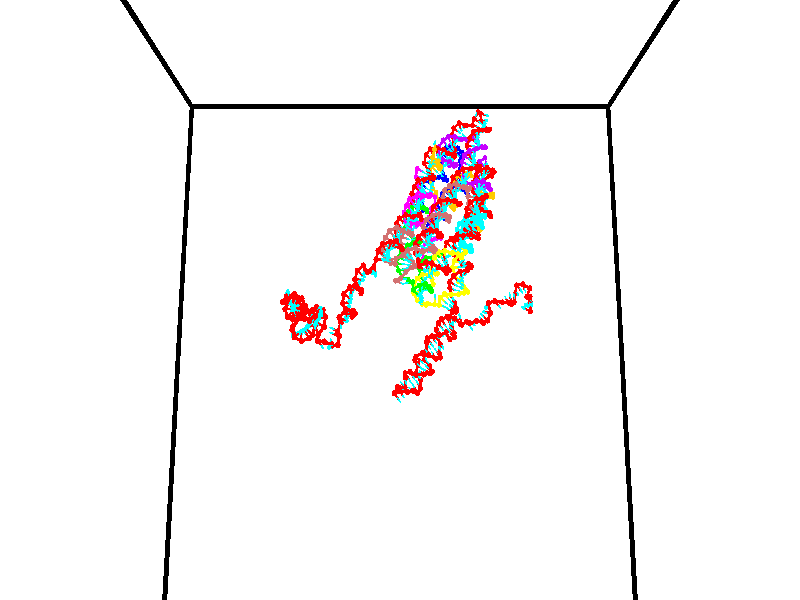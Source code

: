 // switches for output
#declare DRAW_BASES = 1; // possible values are 0, 1; only relevant for DNA ribbons
#declare DRAW_BASES_TYPE = 3; // possible values are 1, 2, 3; only relevant for DNA ribbons
#declare DRAW_FOG = 0; // set to 1 to enable fog

#include "colors.inc"

#include "transforms.inc"
background { rgb <1, 1, 1>}

#default {
   normal{
       ripples 0.25
       frequency 0.20
       turbulence 0.2
       lambda 5
   }
	finish {
		phong 0.1
		phong_size 40.
	}
}

// original window dimensions: 1024x640


// camera settings

camera {
	sky <0, 0.179814, -0.983701>
	up <0, 0.179814, -0.983701>
	right 1.6 * <1, 0, 0>
	location <35, 94.9851, 44.8844>
	look_at <35, 29.7336, 32.9568>
	direction <0, -65.2515, -11.9276>
	angle 67.0682
}


# declare cpy_camera_pos = <35, 94.9851, 44.8844>;
# if (DRAW_FOG = 1)
fog {
	fog_type 2
	up vnormalize(cpy_camera_pos)
	color rgbt<1,1,1,0.3>
	distance 1e-5
	fog_alt 3e-3
	fog_offset 56
}
# end


// LIGHTS

# declare lum = 6;
global_settings {
	ambient_light rgb lum * <0.05, 0.05, 0.05>
	max_trace_level 15
}# declare cpy_direct_light_amount = 0.25;
light_source
{	1000 * <-1, -1.16352, -0.803886>,
	rgb lum * cpy_direct_light_amount
	parallel
}

light_source
{	1000 * <1, 1.16352, 0.803886>,
	rgb lum * cpy_direct_light_amount
	parallel
}

// strand 0

// nucleotide -1

// particle -1
sphere {
	<24.069324, 35.227970, 35.473598> 0.250000
	pigment { color rgbt <1,0,0,0> }
	no_shadow
}
cylinder {
	<24.404781, 35.133591, 35.277229>,  <24.606056, 35.076962, 35.159409>, 0.100000
	pigment { color rgbt <1,0,0,0> }
	no_shadow
}
cylinder {
	<24.404781, 35.133591, 35.277229>,  <24.069324, 35.227970, 35.473598>, 0.100000
	pigment { color rgbt <1,0,0,0> }
	no_shadow
}

// particle -1
sphere {
	<24.404781, 35.133591, 35.277229> 0.100000
	pigment { color rgbt <1,0,0,0> }
	no_shadow
}
sphere {
	0, 1
	scale<0.080000,0.200000,0.300000>
	matrix <0.149720, 0.966444, -0.208732,
		0.523699, 0.101551, 0.845829,
		0.838644, -0.235950, -0.490922,
		24.656374, 35.062805, 35.129951>
	pigment { color rgbt <0,1,1,0> }
	no_shadow
}
cylinder {
	<24.622234, 35.448193, 35.824646>,  <24.069324, 35.227970, 35.473598>, 0.130000
	pigment { color rgbt <1,0,0,0> }
	no_shadow
}

// nucleotide -1

// particle -1
sphere {
	<24.622234, 35.448193, 35.824646> 0.250000
	pigment { color rgbt <1,0,0,0> }
	no_shadow
}
cylinder {
	<24.698090, 35.468636, 35.432438>,  <24.743603, 35.480900, 35.197113>, 0.100000
	pigment { color rgbt <1,0,0,0> }
	no_shadow
}
cylinder {
	<24.698090, 35.468636, 35.432438>,  <24.622234, 35.448193, 35.824646>, 0.100000
	pigment { color rgbt <1,0,0,0> }
	no_shadow
}

// particle -1
sphere {
	<24.698090, 35.468636, 35.432438> 0.100000
	pigment { color rgbt <1,0,0,0> }
	no_shadow
}
sphere {
	0, 1
	scale<0.080000,0.200000,0.300000>
	matrix <0.145607, 0.986139, 0.079557,
		0.970998, -0.157858, 0.179568,
		0.189637, 0.051103, -0.980523,
		24.754980, 35.483967, 35.138279>
	pigment { color rgbt <0,1,1,0> }
	no_shadow
}
cylinder {
	<25.226908, 35.781044, 35.579071>,  <24.622234, 35.448193, 35.824646>, 0.130000
	pigment { color rgbt <1,0,0,0> }
	no_shadow
}

// nucleotide -1

// particle -1
sphere {
	<25.226908, 35.781044, 35.579071> 0.250000
	pigment { color rgbt <1,0,0,0> }
	no_shadow
}
cylinder {
	<24.986109, 35.853348, 35.267963>,  <24.841629, 35.896729, 35.081299>, 0.100000
	pigment { color rgbt <1,0,0,0> }
	no_shadow
}
cylinder {
	<24.986109, 35.853348, 35.267963>,  <25.226908, 35.781044, 35.579071>, 0.100000
	pigment { color rgbt <1,0,0,0> }
	no_shadow
}

// particle -1
sphere {
	<24.986109, 35.853348, 35.267963> 0.100000
	pigment { color rgbt <1,0,0,0> }
	no_shadow
}
sphere {
	0, 1
	scale<0.080000,0.200000,0.300000>
	matrix <0.015831, 0.976550, 0.214706,
		0.798340, 0.116940, -0.590744,
		-0.601999, 0.180761, -0.777768,
		24.805510, 35.907578, 35.034634>
	pigment { color rgbt <0,1,1,0> }
	no_shadow
}
cylinder {
	<25.534042, 36.388523, 35.369720>,  <25.226908, 35.781044, 35.579071>, 0.130000
	pigment { color rgbt <1,0,0,0> }
	no_shadow
}

// nucleotide -1

// particle -1
sphere {
	<25.534042, 36.388523, 35.369720> 0.250000
	pigment { color rgbt <1,0,0,0> }
	no_shadow
}
cylinder {
	<25.159634, 36.369408, 35.230247>,  <24.934988, 36.357941, 35.146564>, 0.100000
	pigment { color rgbt <1,0,0,0> }
	no_shadow
}
cylinder {
	<25.159634, 36.369408, 35.230247>,  <25.534042, 36.388523, 35.369720>, 0.100000
	pigment { color rgbt <1,0,0,0> }
	no_shadow
}

// particle -1
sphere {
	<25.159634, 36.369408, 35.230247> 0.100000
	pigment { color rgbt <1,0,0,0> }
	no_shadow
}
sphere {
	0, 1
	scale<0.080000,0.200000,0.300000>
	matrix <-0.096284, 0.987711, 0.123107,
		0.338511, 0.148803, -0.929122,
		-0.936023, -0.047787, -0.348679,
		24.878826, 36.355072, 35.125645>
	pigment { color rgbt <0,1,1,0> }
	no_shadow
}
cylinder {
	<25.429255, 36.985878, 34.768307>,  <25.534042, 36.388523, 35.369720>, 0.130000
	pigment { color rgbt <1,0,0,0> }
	no_shadow
}

// nucleotide -1

// particle -1
sphere {
	<25.429255, 36.985878, 34.768307> 0.250000
	pigment { color rgbt <1,0,0,0> }
	no_shadow
}
cylinder {
	<25.085371, 36.940083, 34.967422>,  <24.879042, 36.912605, 35.086891>, 0.100000
	pigment { color rgbt <1,0,0,0> }
	no_shadow
}
cylinder {
	<25.085371, 36.940083, 34.967422>,  <25.429255, 36.985878, 34.768307>, 0.100000
	pigment { color rgbt <1,0,0,0> }
	no_shadow
}

// particle -1
sphere {
	<25.085371, 36.940083, 34.967422> 0.100000
	pigment { color rgbt <1,0,0,0> }
	no_shadow
}
sphere {
	0, 1
	scale<0.080000,0.200000,0.300000>
	matrix <-0.098249, 0.993423, 0.058807,
		-0.501246, 0.001650, -0.865303,
		-0.859709, -0.114492, 0.497787,
		24.827457, 36.905735, 35.116760>
	pigment { color rgbt <0,1,1,0> }
	no_shadow
}
cylinder {
	<24.890715, 37.496784, 34.463634>,  <25.429255, 36.985878, 34.768307>, 0.130000
	pigment { color rgbt <1,0,0,0> }
	no_shadow
}

// nucleotide -1

// particle -1
sphere {
	<24.890715, 37.496784, 34.463634> 0.250000
	pigment { color rgbt <1,0,0,0> }
	no_shadow
}
cylinder {
	<24.800407, 37.425629, 34.846756>,  <24.746223, 37.382935, 35.076630>, 0.100000
	pigment { color rgbt <1,0,0,0> }
	no_shadow
}
cylinder {
	<24.800407, 37.425629, 34.846756>,  <24.890715, 37.496784, 34.463634>, 0.100000
	pigment { color rgbt <1,0,0,0> }
	no_shadow
}

// particle -1
sphere {
	<24.800407, 37.425629, 34.846756> 0.100000
	pigment { color rgbt <1,0,0,0> }
	no_shadow
}
sphere {
	0, 1
	scale<0.080000,0.200000,0.300000>
	matrix <-0.175203, 0.974570, 0.139707,
		-0.958297, -0.136268, -0.251194,
		-0.225769, -0.177890, 0.957801,
		24.732677, 37.372261, 35.134098>
	pigment { color rgbt <0,1,1,0> }
	no_shadow
}
cylinder {
	<24.327690, 37.891518, 34.646370>,  <24.890715, 37.496784, 34.463634>, 0.130000
	pigment { color rgbt <1,0,0,0> }
	no_shadow
}

// nucleotide -1

// particle -1
sphere {
	<24.327690, 37.891518, 34.646370> 0.250000
	pigment { color rgbt <1,0,0,0> }
	no_shadow
}
cylinder {
	<24.578167, 37.847980, 34.955185>,  <24.728453, 37.821857, 35.140472>, 0.100000
	pigment { color rgbt <1,0,0,0> }
	no_shadow
}
cylinder {
	<24.578167, 37.847980, 34.955185>,  <24.327690, 37.891518, 34.646370>, 0.100000
	pigment { color rgbt <1,0,0,0> }
	no_shadow
}

// particle -1
sphere {
	<24.578167, 37.847980, 34.955185> 0.100000
	pigment { color rgbt <1,0,0,0> }
	no_shadow
}
sphere {
	0, 1
	scale<0.080000,0.200000,0.300000>
	matrix <0.081897, 0.993912, 0.073703,
		-0.775356, 0.017075, 0.631293,
		0.626191, -0.108847, 0.772034,
		24.766024, 37.815327, 35.186794>
	pigment { color rgbt <0,1,1,0> }
	no_shadow
}
cylinder {
	<24.041723, 38.263783, 35.252663>,  <24.327690, 37.891518, 34.646370>, 0.130000
	pigment { color rgbt <1,0,0,0> }
	no_shadow
}

// nucleotide -1

// particle -1
sphere {
	<24.041723, 38.263783, 35.252663> 0.250000
	pigment { color rgbt <1,0,0,0> }
	no_shadow
}
cylinder {
	<24.441557, 38.252842, 35.256226>,  <24.681458, 38.246277, 35.258362>, 0.100000
	pigment { color rgbt <1,0,0,0> }
	no_shadow
}
cylinder {
	<24.441557, 38.252842, 35.256226>,  <24.041723, 38.263783, 35.252663>, 0.100000
	pigment { color rgbt <1,0,0,0> }
	no_shadow
}

// particle -1
sphere {
	<24.441557, 38.252842, 35.256226> 0.100000
	pigment { color rgbt <1,0,0,0> }
	no_shadow
}
sphere {
	0, 1
	scale<0.080000,0.200000,0.300000>
	matrix <0.026781, 0.997914, 0.058744,
		-0.010494, -0.058481, 0.998233,
		0.999586, -0.027350, 0.008905,
		24.741432, 38.244637, 35.258896>
	pigment { color rgbt <0,1,1,0> }
	no_shadow
}
cylinder {
	<24.365814, 38.515915, 35.902645>,  <24.041723, 38.263783, 35.252663>, 0.130000
	pigment { color rgbt <1,0,0,0> }
	no_shadow
}

// nucleotide -1

// particle -1
sphere {
	<24.365814, 38.515915, 35.902645> 0.250000
	pigment { color rgbt <1,0,0,0> }
	no_shadow
}
cylinder {
	<24.653000, 38.564445, 35.628475>,  <24.825312, 38.593563, 35.463974>, 0.100000
	pigment { color rgbt <1,0,0,0> }
	no_shadow
}
cylinder {
	<24.653000, 38.564445, 35.628475>,  <24.365814, 38.515915, 35.902645>, 0.100000
	pigment { color rgbt <1,0,0,0> }
	no_shadow
}

// particle -1
sphere {
	<24.653000, 38.564445, 35.628475> 0.100000
	pigment { color rgbt <1,0,0,0> }
	no_shadow
}
sphere {
	0, 1
	scale<0.080000,0.200000,0.300000>
	matrix <0.129938, 0.944023, 0.303211,
		0.683847, -0.306757, 0.662007,
		0.717962, 0.121330, -0.685426,
		24.868389, 38.600845, 35.422848>
	pigment { color rgbt <0,1,1,0> }
	no_shadow
}
cylinder {
	<24.934591, 38.970211, 36.187553>,  <24.365814, 38.515915, 35.902645>, 0.130000
	pigment { color rgbt <1,0,0,0> }
	no_shadow
}

// nucleotide -1

// particle -1
sphere {
	<24.934591, 38.970211, 36.187553> 0.250000
	pigment { color rgbt <1,0,0,0> }
	no_shadow
}
cylinder {
	<24.967897, 38.988464, 35.789360>,  <24.987881, 38.999416, 35.550446>, 0.100000
	pigment { color rgbt <1,0,0,0> }
	no_shadow
}
cylinder {
	<24.967897, 38.988464, 35.789360>,  <24.934591, 38.970211, 36.187553>, 0.100000
	pigment { color rgbt <1,0,0,0> }
	no_shadow
}

// particle -1
sphere {
	<24.967897, 38.988464, 35.789360> 0.100000
	pigment { color rgbt <1,0,0,0> }
	no_shadow
}
sphere {
	0, 1
	scale<0.080000,0.200000,0.300000>
	matrix <0.109234, 0.992514, 0.054631,
		0.990522, -0.113290, 0.077659,
		0.083267, 0.045630, -0.995482,
		24.992878, 39.002151, 35.490715>
	pigment { color rgbt <0,1,1,0> }
	no_shadow
}
cylinder {
	<25.557968, 39.354511, 36.052383>,  <24.934591, 38.970211, 36.187553>, 0.130000
	pigment { color rgbt <1,0,0,0> }
	no_shadow
}

// nucleotide -1

// particle -1
sphere {
	<25.557968, 39.354511, 36.052383> 0.250000
	pigment { color rgbt <1,0,0,0> }
	no_shadow
}
cylinder {
	<25.324455, 39.349522, 35.727657>,  <25.184347, 39.346527, 35.532822>, 0.100000
	pigment { color rgbt <1,0,0,0> }
	no_shadow
}
cylinder {
	<25.324455, 39.349522, 35.727657>,  <25.557968, 39.354511, 36.052383>, 0.100000
	pigment { color rgbt <1,0,0,0> }
	no_shadow
}

// particle -1
sphere {
	<25.324455, 39.349522, 35.727657> 0.100000
	pigment { color rgbt <1,0,0,0> }
	no_shadow
}
sphere {
	0, 1
	scale<0.080000,0.200000,0.300000>
	matrix <-0.008785, 0.999920, -0.009046,
		0.811861, 0.001851, -0.583848,
		-0.583785, -0.012473, -0.811813,
		25.149321, 39.345779, 35.484112>
	pigment { color rgbt <0,1,1,0> }
	no_shadow
}
cylinder {
	<25.949764, 39.707836, 35.446999>,  <25.557968, 39.354511, 36.052383>, 0.130000
	pigment { color rgbt <1,0,0,0> }
	no_shadow
}

// nucleotide -1

// particle -1
sphere {
	<25.949764, 39.707836, 35.446999> 0.250000
	pigment { color rgbt <1,0,0,0> }
	no_shadow
}
cylinder {
	<25.549986, 39.721081, 35.448204>,  <25.310118, 39.729027, 35.448925>, 0.100000
	pigment { color rgbt <1,0,0,0> }
	no_shadow
}
cylinder {
	<25.549986, 39.721081, 35.448204>,  <25.949764, 39.707836, 35.446999>, 0.100000
	pigment { color rgbt <1,0,0,0> }
	no_shadow
}

// particle -1
sphere {
	<25.549986, 39.721081, 35.448204> 0.100000
	pigment { color rgbt <1,0,0,0> }
	no_shadow
}
sphere {
	0, 1
	scale<0.080000,0.200000,0.300000>
	matrix <0.033083, 0.999418, -0.008353,
		-0.003286, -0.008248, -0.999961,
		-0.999447, 0.033109, 0.003012,
		25.250153, 39.731014, 35.449108>
	pigment { color rgbt <0,1,1,0> }
	no_shadow
}
cylinder {
	<25.633463, 40.048927, 34.875122>,  <25.949764, 39.707836, 35.446999>, 0.130000
	pigment { color rgbt <1,0,0,0> }
	no_shadow
}

// nucleotide -1

// particle -1
sphere {
	<25.633463, 40.048927, 34.875122> 0.250000
	pigment { color rgbt <1,0,0,0> }
	no_shadow
}
cylinder {
	<25.361830, 40.122742, 35.159317>,  <25.198849, 40.167030, 35.329834>, 0.100000
	pigment { color rgbt <1,0,0,0> }
	no_shadow
}
cylinder {
	<25.361830, 40.122742, 35.159317>,  <25.633463, 40.048927, 34.875122>, 0.100000
	pigment { color rgbt <1,0,0,0> }
	no_shadow
}

// particle -1
sphere {
	<25.361830, 40.122742, 35.159317> 0.100000
	pigment { color rgbt <1,0,0,0> }
	no_shadow
}
sphere {
	0, 1
	scale<0.080000,0.200000,0.300000>
	matrix <0.092814, 0.981703, -0.166268,
		-0.728169, -0.046967, -0.683787,
		-0.679084, 0.184536, 0.710486,
		25.158104, 40.178104, 35.372463>
	pigment { color rgbt <0,1,1,0> }
	no_shadow
}
cylinder {
	<25.164219, 40.574982, 34.631886>,  <25.633463, 40.048927, 34.875122>, 0.130000
	pigment { color rgbt <1,0,0,0> }
	no_shadow
}

// nucleotide -1

// particle -1
sphere {
	<25.164219, 40.574982, 34.631886> 0.250000
	pigment { color rgbt <1,0,0,0> }
	no_shadow
}
cylinder {
	<25.215517, 40.573063, 35.028580>,  <25.246296, 40.571911, 35.266594>, 0.100000
	pigment { color rgbt <1,0,0,0> }
	no_shadow
}
cylinder {
	<25.215517, 40.573063, 35.028580>,  <25.164219, 40.574982, 34.631886>, 0.100000
	pigment { color rgbt <1,0,0,0> }
	no_shadow
}

// particle -1
sphere {
	<25.215517, 40.573063, 35.028580> 0.100000
	pigment { color rgbt <1,0,0,0> }
	no_shadow
}
sphere {
	0, 1
	scale<0.080000,0.200000,0.300000>
	matrix <0.341520, 0.939039, -0.039623,
		-0.931084, 0.343778, 0.122064,
		0.128245, -0.004795, 0.991731,
		25.253990, 40.571625, 35.326099>
	pigment { color rgbt <0,1,1,0> }
	no_shadow
}
cylinder {
	<24.545233, 40.187351, 35.001659>,  <25.164219, 40.574982, 34.631886>, 0.130000
	pigment { color rgbt <1,0,0,0> }
	no_shadow
}

// nucleotide -1

// particle -1
sphere {
	<24.545233, 40.187351, 35.001659> 0.250000
	pigment { color rgbt <1,0,0,0> }
	no_shadow
}
cylinder {
	<24.597626, 40.299068, 34.621166>,  <24.629061, 40.366100, 34.392872>, 0.100000
	pigment { color rgbt <1,0,0,0> }
	no_shadow
}
cylinder {
	<24.597626, 40.299068, 34.621166>,  <24.545233, 40.187351, 35.001659>, 0.100000
	pigment { color rgbt <1,0,0,0> }
	no_shadow
}

// particle -1
sphere {
	<24.597626, 40.299068, 34.621166> 0.100000
	pigment { color rgbt <1,0,0,0> }
	no_shadow
}
sphere {
	0, 1
	scale<0.080000,0.200000,0.300000>
	matrix <-0.236727, 0.940552, 0.243562,
		0.962707, 0.193280, 0.189312,
		0.130982, 0.279294, -0.951230,
		24.636921, 40.382858, 34.335796>
	pigment { color rgbt <0,1,1,0> }
	no_shadow
}
cylinder {
	<24.106735, 39.743519, 34.953224>,  <24.545233, 40.187351, 35.001659>, 0.130000
	pigment { color rgbt <1,0,0,0> }
	no_shadow
}

// nucleotide -1

// particle -1
sphere {
	<24.106735, 39.743519, 34.953224> 0.250000
	pigment { color rgbt <1,0,0,0> }
	no_shadow
}
cylinder {
	<24.506069, 39.757107, 34.971863>,  <24.745670, 39.765259, 34.983047>, 0.100000
	pigment { color rgbt <1,0,0,0> }
	no_shadow
}
cylinder {
	<24.506069, 39.757107, 34.971863>,  <24.106735, 39.743519, 34.953224>, 0.100000
	pigment { color rgbt <1,0,0,0> }
	no_shadow
}

// particle -1
sphere {
	<24.506069, 39.757107, 34.971863> 0.100000
	pigment { color rgbt <1,0,0,0> }
	no_shadow
}
sphere {
	0, 1
	scale<0.080000,0.200000,0.300000>
	matrix <0.036532, -0.997804, -0.055258,
		0.044616, 0.056868, -0.997384,
		0.998336, 0.033971, 0.046595,
		24.805571, 39.767300, 34.985840>
	pigment { color rgbt <0,1,1,0> }
	no_shadow
}
cylinder {
	<24.324520, 39.295677, 34.440529>,  <24.106735, 39.743519, 34.953224>, 0.130000
	pigment { color rgbt <1,0,0,0> }
	no_shadow
}

// nucleotide -1

// particle -1
sphere {
	<24.324520, 39.295677, 34.440529> 0.250000
	pigment { color rgbt <1,0,0,0> }
	no_shadow
}
cylinder {
	<24.593390, 39.331066, 34.734562>,  <24.754711, 39.352299, 34.910984>, 0.100000
	pigment { color rgbt <1,0,0,0> }
	no_shadow
}
cylinder {
	<24.593390, 39.331066, 34.734562>,  <24.324520, 39.295677, 34.440529>, 0.100000
	pigment { color rgbt <1,0,0,0> }
	no_shadow
}

// particle -1
sphere {
	<24.593390, 39.331066, 34.734562> 0.100000
	pigment { color rgbt <1,0,0,0> }
	no_shadow
}
sphere {
	0, 1
	scale<0.080000,0.200000,0.300000>
	matrix <0.244893, -0.963519, -0.107973,
		0.698718, 0.252594, -0.669320,
		0.672176, 0.088469, 0.735087,
		24.795042, 39.357609, 34.955090>
	pigment { color rgbt <0,1,1,0> }
	no_shadow
}
cylinder {
	<25.041079, 39.035564, 34.199562>,  <24.324520, 39.295677, 34.440529>, 0.130000
	pigment { color rgbt <1,0,0,0> }
	no_shadow
}

// nucleotide -1

// particle -1
sphere {
	<25.041079, 39.035564, 34.199562> 0.250000
	pigment { color rgbt <1,0,0,0> }
	no_shadow
}
cylinder {
	<25.056681, 39.023464, 34.599075>,  <25.066042, 39.016205, 34.838783>, 0.100000
	pigment { color rgbt <1,0,0,0> }
	no_shadow
}
cylinder {
	<25.056681, 39.023464, 34.599075>,  <25.041079, 39.035564, 34.199562>, 0.100000
	pigment { color rgbt <1,0,0,0> }
	no_shadow
}

// particle -1
sphere {
	<25.056681, 39.023464, 34.599075> 0.100000
	pigment { color rgbt <1,0,0,0> }
	no_shadow
}
sphere {
	0, 1
	scale<0.080000,0.200000,0.300000>
	matrix <0.433810, -0.899920, -0.044200,
		0.900160, 0.435005, -0.021976,
		0.039004, -0.030253, 0.998781,
		25.068382, 39.014389, 34.898708>
	pigment { color rgbt <0,1,1,0> }
	no_shadow
}
cylinder {
	<25.675741, 38.561436, 34.448986>,  <25.041079, 39.035564, 34.199562>, 0.130000
	pigment { color rgbt <1,0,0,0> }
	no_shadow
}

// nucleotide -1

// particle -1
sphere {
	<25.675741, 38.561436, 34.448986> 0.250000
	pigment { color rgbt <1,0,0,0> }
	no_shadow
}
cylinder {
	<25.408361, 38.574532, 34.746201>,  <25.247934, 38.582390, 34.924530>, 0.100000
	pigment { color rgbt <1,0,0,0> }
	no_shadow
}
cylinder {
	<25.408361, 38.574532, 34.746201>,  <25.675741, 38.561436, 34.448986>, 0.100000
	pigment { color rgbt <1,0,0,0> }
	no_shadow
}

// particle -1
sphere {
	<25.408361, 38.574532, 34.746201> 0.100000
	pigment { color rgbt <1,0,0,0> }
	no_shadow
}
sphere {
	0, 1
	scale<0.080000,0.200000,0.300000>
	matrix <0.247853, -0.932120, 0.264048,
		0.701246, 0.360666, 0.614958,
		-0.668448, 0.032744, 0.743038,
		25.207827, 38.584354, 34.969112>
	pigment { color rgbt <0,1,1,0> }
	no_shadow
}
cylinder {
	<25.972467, 38.215496, 34.969501>,  <25.675741, 38.561436, 34.448986>, 0.130000
	pigment { color rgbt <1,0,0,0> }
	no_shadow
}

// nucleotide -1

// particle -1
sphere {
	<25.972467, 38.215496, 34.969501> 0.250000
	pigment { color rgbt <1,0,0,0> }
	no_shadow
}
cylinder {
	<25.578043, 38.229385, 35.034592>,  <25.341389, 38.237720, 35.073647>, 0.100000
	pigment { color rgbt <1,0,0,0> }
	no_shadow
}
cylinder {
	<25.578043, 38.229385, 35.034592>,  <25.972467, 38.215496, 34.969501>, 0.100000
	pigment { color rgbt <1,0,0,0> }
	no_shadow
}

// particle -1
sphere {
	<25.578043, 38.229385, 35.034592> 0.100000
	pigment { color rgbt <1,0,0,0> }
	no_shadow
}
sphere {
	0, 1
	scale<0.080000,0.200000,0.300000>
	matrix <0.007220, -0.968131, 0.250339,
		0.166237, 0.248024, 0.954384,
		-0.986059, 0.034725, 0.162730,
		25.282225, 38.239803, 35.083412>
	pigment { color rgbt <0,1,1,0> }
	no_shadow
}
cylinder {
	<25.863569, 37.799934, 35.452126>,  <25.972467, 38.215496, 34.969501>, 0.130000
	pigment { color rgbt <1,0,0,0> }
	no_shadow
}

// nucleotide -1

// particle -1
sphere {
	<25.863569, 37.799934, 35.452126> 0.250000
	pigment { color rgbt <1,0,0,0> }
	no_shadow
}
cylinder {
	<25.519068, 37.795280, 35.248909>,  <25.312366, 37.792488, 35.126980>, 0.100000
	pigment { color rgbt <1,0,0,0> }
	no_shadow
}
cylinder {
	<25.519068, 37.795280, 35.248909>,  <25.863569, 37.799934, 35.452126>, 0.100000
	pigment { color rgbt <1,0,0,0> }
	no_shadow
}

// particle -1
sphere {
	<25.519068, 37.795280, 35.248909> 0.100000
	pigment { color rgbt <1,0,0,0> }
	no_shadow
}
sphere {
	0, 1
	scale<0.080000,0.200000,0.300000>
	matrix <-0.149237, -0.949863, 0.274752,
		-0.485764, 0.312450, 0.816338,
		-0.861256, -0.011637, -0.508039,
		25.260691, 37.791790, 35.096497>
	pigment { color rgbt <0,1,1,0> }
	no_shadow
}
cylinder {
	<25.259665, 37.658031, 35.911449>,  <25.863569, 37.799934, 35.452126>, 0.130000
	pigment { color rgbt <1,0,0,0> }
	no_shadow
}

// nucleotide -1

// particle -1
sphere {
	<25.259665, 37.658031, 35.911449> 0.250000
	pigment { color rgbt <1,0,0,0> }
	no_shadow
}
cylinder {
	<25.238897, 37.543476, 35.528767>,  <25.226437, 37.474743, 35.299156>, 0.100000
	pigment { color rgbt <1,0,0,0> }
	no_shadow
}
cylinder {
	<25.238897, 37.543476, 35.528767>,  <25.259665, 37.658031, 35.911449>, 0.100000
	pigment { color rgbt <1,0,0,0> }
	no_shadow
}

// particle -1
sphere {
	<25.238897, 37.543476, 35.528767> 0.100000
	pigment { color rgbt <1,0,0,0> }
	no_shadow
}
sphere {
	0, 1
	scale<0.080000,0.200000,0.300000>
	matrix <-0.053463, -0.955826, 0.289031,
		-0.997219, 0.066154, 0.034314,
		-0.051919, -0.286392, -0.956705,
		25.223322, 37.457558, 35.241756>
	pigment { color rgbt <0,1,1,0> }
	no_shadow
}
cylinder {
	<24.772404, 37.869019, 36.563019>,  <25.259665, 37.658031, 35.911449>, 0.130000
	pigment { color rgbt <1,0,0,0> }
	no_shadow
}

// nucleotide -1

// particle -1
sphere {
	<24.772404, 37.869019, 36.563019> 0.250000
	pigment { color rgbt <1,0,0,0> }
	no_shadow
}
cylinder {
	<24.707697, 37.747616, 36.938618>,  <24.668873, 37.674774, 37.163979>, 0.100000
	pigment { color rgbt <1,0,0,0> }
	no_shadow
}
cylinder {
	<24.707697, 37.747616, 36.938618>,  <24.772404, 37.869019, 36.563019>, 0.100000
	pigment { color rgbt <1,0,0,0> }
	no_shadow
}

// particle -1
sphere {
	<24.707697, 37.747616, 36.938618> 0.100000
	pigment { color rgbt <1,0,0,0> }
	no_shadow
}
sphere {
	0, 1
	scale<0.080000,0.200000,0.300000>
	matrix <0.933917, 0.260307, 0.245030,
		-0.318795, 0.916583, 0.241341,
		-0.161767, -0.303507, 0.938997,
		24.659166, 37.656563, 37.220318>
	pigment { color rgbt <0,1,1,0> }
	no_shadow
}
cylinder {
	<24.799885, 38.487019, 36.939274>,  <24.772404, 37.869019, 36.563019>, 0.130000
	pigment { color rgbt <1,0,0,0> }
	no_shadow
}

// nucleotide -1

// particle -1
sphere {
	<24.799885, 38.487019, 36.939274> 0.250000
	pigment { color rgbt <1,0,0,0> }
	no_shadow
}
cylinder {
	<24.945362, 38.140396, 37.075981>,  <25.032648, 37.932423, 37.158005>, 0.100000
	pigment { color rgbt <1,0,0,0> }
	no_shadow
}
cylinder {
	<24.945362, 38.140396, 37.075981>,  <24.799885, 38.487019, 36.939274>, 0.100000
	pigment { color rgbt <1,0,0,0> }
	no_shadow
}

// particle -1
sphere {
	<24.945362, 38.140396, 37.075981> 0.100000
	pigment { color rgbt <1,0,0,0> }
	no_shadow
}
sphere {
	0, 1
	scale<0.080000,0.200000,0.300000>
	matrix <0.930882, 0.351663, -0.098956,
		-0.034435, 0.354132, 0.934561,
		0.363694, -0.866559, 0.341765,
		25.054470, 37.880428, 37.178509>
	pigment { color rgbt <0,1,1,0> }
	no_shadow
}
cylinder {
	<25.075308, 38.675617, 37.557190>,  <24.799885, 38.487019, 36.939274>, 0.130000
	pigment { color rgbt <1,0,0,0> }
	no_shadow
}

// nucleotide -1

// particle -1
sphere {
	<25.075308, 38.675617, 37.557190> 0.250000
	pigment { color rgbt <1,0,0,0> }
	no_shadow
}
cylinder {
	<25.240747, 38.384380, 37.338531>,  <25.340012, 38.209637, 37.207336>, 0.100000
	pigment { color rgbt <1,0,0,0> }
	no_shadow
}
cylinder {
	<25.240747, 38.384380, 37.338531>,  <25.075308, 38.675617, 37.557190>, 0.100000
	pigment { color rgbt <1,0,0,0> }
	no_shadow
}

// particle -1
sphere {
	<25.240747, 38.384380, 37.338531> 0.100000
	pigment { color rgbt <1,0,0,0> }
	no_shadow
}
sphere {
	0, 1
	scale<0.080000,0.200000,0.300000>
	matrix <0.823212, 0.555532, -0.117077,
		0.388922, -0.401582, 0.829139,
		0.413597, -0.728091, -0.546645,
		25.364826, 38.165955, 37.174538>
	pigment { color rgbt <0,1,1,0> }
	no_shadow
}
cylinder {
	<25.705502, 38.335880, 37.821194>,  <25.075308, 38.675617, 37.557190>, 0.130000
	pigment { color rgbt <1,0,0,0> }
	no_shadow
}

// nucleotide -1

// particle -1
sphere {
	<25.705502, 38.335880, 37.821194> 0.250000
	pigment { color rgbt <1,0,0,0> }
	no_shadow
}
cylinder {
	<25.672443, 38.380478, 37.425064>,  <25.652609, 38.407238, 37.187386>, 0.100000
	pigment { color rgbt <1,0,0,0> }
	no_shadow
}
cylinder {
	<25.672443, 38.380478, 37.425064>,  <25.705502, 38.335880, 37.821194>, 0.100000
	pigment { color rgbt <1,0,0,0> }
	no_shadow
}

// particle -1
sphere {
	<25.672443, 38.380478, 37.425064> 0.100000
	pigment { color rgbt <1,0,0,0> }
	no_shadow
}
sphere {
	0, 1
	scale<0.080000,0.200000,0.300000>
	matrix <0.677809, 0.734772, 0.026158,
		0.730578, -0.669088, -0.136300,
		-0.082647, 0.111496, -0.990322,
		25.647650, 38.413925, 37.127968>
	pigment { color rgbt <0,1,1,0> }
	no_shadow
}
cylinder {
	<26.460016, 38.443645, 37.583141>,  <25.705502, 38.335880, 37.821194>, 0.130000
	pigment { color rgbt <1,0,0,0> }
	no_shadow
}

// nucleotide -1

// particle -1
sphere {
	<26.460016, 38.443645, 37.583141> 0.250000
	pigment { color rgbt <1,0,0,0> }
	no_shadow
}
cylinder {
	<26.202669, 38.547756, 37.295158>,  <26.048262, 38.610222, 37.122368>, 0.100000
	pigment { color rgbt <1,0,0,0> }
	no_shadow
}
cylinder {
	<26.202669, 38.547756, 37.295158>,  <26.460016, 38.443645, 37.583141>, 0.100000
	pigment { color rgbt <1,0,0,0> }
	no_shadow
}

// particle -1
sphere {
	<26.202669, 38.547756, 37.295158> 0.100000
	pigment { color rgbt <1,0,0,0> }
	no_shadow
}
sphere {
	0, 1
	scale<0.080000,0.200000,0.300000>
	matrix <0.592584, 0.764716, -0.253087,
		0.484687, -0.589461, -0.646231,
		-0.643368, 0.260279, -0.719953,
		26.009659, 38.625839, 37.079174>
	pigment { color rgbt <0,1,1,0> }
	no_shadow
}
cylinder {
	<26.814131, 38.956062, 37.396046>,  <26.460016, 38.443645, 37.583141>, 0.130000
	pigment { color rgbt <1,0,0,0> }
	no_shadow
}

// nucleotide -1

// particle -1
sphere {
	<26.814131, 38.956062, 37.396046> 0.250000
	pigment { color rgbt <1,0,0,0> }
	no_shadow
}
cylinder {
	<26.494104, 38.965057, 37.156250>,  <26.302090, 38.970455, 37.012371>, 0.100000
	pigment { color rgbt <1,0,0,0> }
	no_shadow
}
cylinder {
	<26.494104, 38.965057, 37.156250>,  <26.814131, 38.956062, 37.396046>, 0.100000
	pigment { color rgbt <1,0,0,0> }
	no_shadow
}

// particle -1
sphere {
	<26.494104, 38.965057, 37.156250> 0.100000
	pigment { color rgbt <1,0,0,0> }
	no_shadow
}
sphere {
	0, 1
	scale<0.080000,0.200000,0.300000>
	matrix <0.236430, 0.930237, -0.280642,
		0.551360, -0.366270, -0.749566,
		-0.800064, 0.022485, -0.599492,
		26.254086, 38.971802, 36.976402>
	pigment { color rgbt <0,1,1,0> }
	no_shadow
}
cylinder {
	<27.047543, 38.957527, 36.637383>,  <26.814131, 38.956062, 37.396046>, 0.130000
	pigment { color rgbt <1,0,0,0> }
	no_shadow
}

// nucleotide -1

// particle -1
sphere {
	<27.047543, 38.957527, 36.637383> 0.250000
	pigment { color rgbt <1,0,0,0> }
	no_shadow
}
cylinder {
	<26.710979, 39.162144, 36.707081>,  <26.509041, 39.284912, 36.748901>, 0.100000
	pigment { color rgbt <1,0,0,0> }
	no_shadow
}
cylinder {
	<26.710979, 39.162144, 36.707081>,  <27.047543, 38.957527, 36.637383>, 0.100000
	pigment { color rgbt <1,0,0,0> }
	no_shadow
}

// particle -1
sphere {
	<26.710979, 39.162144, 36.707081> 0.100000
	pigment { color rgbt <1,0,0,0> }
	no_shadow
}
sphere {
	0, 1
	scale<0.080000,0.200000,0.300000>
	matrix <0.471259, 0.852368, -0.226679,
		-0.264477, -0.108615, -0.958256,
		-0.841407, 0.511539, 0.174246,
		26.458557, 39.315605, 36.759354>
	pigment { color rgbt <0,1,1,0> }
	no_shadow
}
cylinder {
	<27.028563, 39.450195, 36.187183>,  <27.047543, 38.957527, 36.637383>, 0.130000
	pigment { color rgbt <1,0,0,0> }
	no_shadow
}

// nucleotide -1

// particle -1
sphere {
	<27.028563, 39.450195, 36.187183> 0.250000
	pigment { color rgbt <1,0,0,0> }
	no_shadow
}
cylinder {
	<26.786129, 39.605736, 36.464733>,  <26.640669, 39.699059, 36.631264>, 0.100000
	pigment { color rgbt <1,0,0,0> }
	no_shadow
}
cylinder {
	<26.786129, 39.605736, 36.464733>,  <27.028563, 39.450195, 36.187183>, 0.100000
	pigment { color rgbt <1,0,0,0> }
	no_shadow
}

// particle -1
sphere {
	<26.786129, 39.605736, 36.464733> 0.100000
	pigment { color rgbt <1,0,0,0> }
	no_shadow
}
sphere {
	0, 1
	scale<0.080000,0.200000,0.300000>
	matrix <0.360306, 0.911939, -0.196336,
		-0.709113, 0.131009, -0.692817,
		-0.606085, 0.388850, 0.693870,
		26.604303, 39.722389, 36.672894>
	pigment { color rgbt <0,1,1,0> }
	no_shadow
}
cylinder {
	<26.679064, 39.842358, 35.812721>,  <27.028563, 39.450195, 36.187183>, 0.130000
	pigment { color rgbt <1,0,0,0> }
	no_shadow
}

// nucleotide -1

// particle -1
sphere {
	<26.679064, 39.842358, 35.812721> 0.250000
	pigment { color rgbt <1,0,0,0> }
	no_shadow
}
cylinder {
	<26.736237, 39.953476, 36.192699>,  <26.770540, 40.020145, 36.420689>, 0.100000
	pigment { color rgbt <1,0,0,0> }
	no_shadow
}
cylinder {
	<26.736237, 39.953476, 36.192699>,  <26.679064, 39.842358, 35.812721>, 0.100000
	pigment { color rgbt <1,0,0,0> }
	no_shadow
}

// particle -1
sphere {
	<26.736237, 39.953476, 36.192699> 0.100000
	pigment { color rgbt <1,0,0,0> }
	no_shadow
}
sphere {
	0, 1
	scale<0.080000,0.200000,0.300000>
	matrix <0.249603, 0.918663, -0.306198,
		-0.957742, 0.280875, 0.061967,
		0.142930, 0.277792, 0.949949,
		26.779116, 40.036812, 36.477684>
	pigment { color rgbt <0,1,1,0> }
	no_shadow
}
cylinder {
	<26.530752, 40.462193, 35.764111>,  <26.679064, 39.842358, 35.812721>, 0.130000
	pigment { color rgbt <1,0,0,0> }
	no_shadow
}

// nucleotide -1

// particle -1
sphere {
	<26.530752, 40.462193, 35.764111> 0.250000
	pigment { color rgbt <1,0,0,0> }
	no_shadow
}
cylinder {
	<26.734447, 40.467514, 36.108318>,  <26.856665, 40.470707, 36.314842>, 0.100000
	pigment { color rgbt <1,0,0,0> }
	no_shadow
}
cylinder {
	<26.734447, 40.467514, 36.108318>,  <26.530752, 40.462193, 35.764111>, 0.100000
	pigment { color rgbt <1,0,0,0> }
	no_shadow
}

// particle -1
sphere {
	<26.734447, 40.467514, 36.108318> 0.100000
	pigment { color rgbt <1,0,0,0> }
	no_shadow
}
sphere {
	0, 1
	scale<0.080000,0.200000,0.300000>
	matrix <0.143869, 0.984495, -0.100361,
		-0.848516, 0.174910, 0.499426,
		0.509236, 0.013306, 0.860524,
		26.887218, 40.471504, 36.366474>
	pigment { color rgbt <0,1,1,0> }
	no_shadow
}
cylinder {
	<26.221521, 40.983589, 36.239025>,  <26.530752, 40.462193, 35.764111>, 0.130000
	pigment { color rgbt <1,0,0,0> }
	no_shadow
}

// nucleotide -1

// particle -1
sphere {
	<26.221521, 40.983589, 36.239025> 0.250000
	pigment { color rgbt <1,0,0,0> }
	no_shadow
}
cylinder {
	<26.592762, 40.915443, 36.371449>,  <26.815506, 40.874557, 36.450905>, 0.100000
	pigment { color rgbt <1,0,0,0> }
	no_shadow
}
cylinder {
	<26.592762, 40.915443, 36.371449>,  <26.221521, 40.983589, 36.239025>, 0.100000
	pigment { color rgbt <1,0,0,0> }
	no_shadow
}

// particle -1
sphere {
	<26.592762, 40.915443, 36.371449> 0.100000
	pigment { color rgbt <1,0,0,0> }
	no_shadow
}
sphere {
	0, 1
	scale<0.080000,0.200000,0.300000>
	matrix <0.259527, 0.933575, -0.247151,
		-0.266966, 0.315301, 0.910667,
		0.928103, -0.170362, 0.331062,
		26.871193, 40.864334, 36.470768>
	pigment { color rgbt <0,1,1,0> }
	no_shadow
}
cylinder {
	<26.428080, 41.464943, 36.539566>,  <26.221521, 40.983589, 36.239025>, 0.130000
	pigment { color rgbt <1,0,0,0> }
	no_shadow
}

// nucleotide -1

// particle -1
sphere {
	<26.428080, 41.464943, 36.539566> 0.250000
	pigment { color rgbt <1,0,0,0> }
	no_shadow
}
cylinder {
	<26.796951, 41.325207, 36.473171>,  <27.018274, 41.241367, 36.433334>, 0.100000
	pigment { color rgbt <1,0,0,0> }
	no_shadow
}
cylinder {
	<26.796951, 41.325207, 36.473171>,  <26.428080, 41.464943, 36.539566>, 0.100000
	pigment { color rgbt <1,0,0,0> }
	no_shadow
}

// particle -1
sphere {
	<26.796951, 41.325207, 36.473171> 0.100000
	pigment { color rgbt <1,0,0,0> }
	no_shadow
}
sphere {
	0, 1
	scale<0.080000,0.200000,0.300000>
	matrix <0.274012, 0.892989, -0.357054,
		0.272959, 0.283784, 0.919217,
		0.922177, -0.349337, -0.165989,
		27.073605, 41.220406, 36.423374>
	pigment { color rgbt <0,1,1,0> }
	no_shadow
}
cylinder {
	<26.956646, 42.046783, 36.743073>,  <26.428080, 41.464943, 36.539566>, 0.130000
	pigment { color rgbt <1,0,0,0> }
	no_shadow
}

// nucleotide -1

// particle -1
sphere {
	<26.956646, 42.046783, 36.743073> 0.250000
	pigment { color rgbt <1,0,0,0> }
	no_shadow
}
cylinder {
	<27.115557, 41.773720, 36.497749>,  <27.210903, 41.609882, 36.350555>, 0.100000
	pigment { color rgbt <1,0,0,0> }
	no_shadow
}
cylinder {
	<27.115557, 41.773720, 36.497749>,  <26.956646, 42.046783, 36.743073>, 0.100000
	pigment { color rgbt <1,0,0,0> }
	no_shadow
}

// particle -1
sphere {
	<27.115557, 41.773720, 36.497749> 0.100000
	pigment { color rgbt <1,0,0,0> }
	no_shadow
}
sphere {
	0, 1
	scale<0.080000,0.200000,0.300000>
	matrix <0.434331, 0.728590, -0.529635,
		0.808411, -0.055968, 0.585951,
		0.397276, -0.682660, -0.613309,
		27.234739, 41.568920, 36.313755>
	pigment { color rgbt <0,1,1,0> }
	no_shadow
}
cylinder {
	<27.532463, 42.532242, 36.498325>,  <26.956646, 42.046783, 36.743073>, 0.130000
	pigment { color rgbt <1,0,0,0> }
	no_shadow
}

// nucleotide -1

// particle -1
sphere {
	<27.532463, 42.532242, 36.498325> 0.250000
	pigment { color rgbt <1,0,0,0> }
	no_shadow
}
cylinder {
	<27.755535, 42.453384, 36.175804>,  <27.889378, 42.406071, 35.982292>, 0.100000
	pigment { color rgbt <1,0,0,0> }
	no_shadow
}
cylinder {
	<27.755535, 42.453384, 36.175804>,  <27.532463, 42.532242, 36.498325>, 0.100000
	pigment { color rgbt <1,0,0,0> }
	no_shadow
}

// particle -1
sphere {
	<27.755535, 42.453384, 36.175804> 0.100000
	pigment { color rgbt <1,0,0,0> }
	no_shadow
}
sphere {
	0, 1
	scale<0.080000,0.200000,0.300000>
	matrix <0.197408, -0.912013, 0.359532,
		-0.806240, -0.359675, -0.469692,
		0.557680, -0.197148, -0.806304,
		27.922838, 42.394241, 35.933914>
	pigment { color rgbt <0,1,1,0> }
	no_shadow
}
cylinder {
	<27.212233, 42.026798, 35.967319>,  <27.532463, 42.532242, 36.498325>, 0.130000
	pigment { color rgbt <1,0,0,0> }
	no_shadow
}

// nucleotide -1

// particle -1
sphere {
	<27.212233, 42.026798, 35.967319> 0.250000
	pigment { color rgbt <1,0,0,0> }
	no_shadow
}
cylinder {
	<27.606348, 42.027817, 36.035671>,  <27.842817, 42.028427, 36.076683>, 0.100000
	pigment { color rgbt <1,0,0,0> }
	no_shadow
}
cylinder {
	<27.606348, 42.027817, 36.035671>,  <27.212233, 42.026798, 35.967319>, 0.100000
	pigment { color rgbt <1,0,0,0> }
	no_shadow
}

// particle -1
sphere {
	<27.606348, 42.027817, 36.035671> 0.100000
	pigment { color rgbt <1,0,0,0> }
	no_shadow
}
sphere {
	0, 1
	scale<0.080000,0.200000,0.300000>
	matrix <-0.060936, -0.928937, 0.365187,
		0.159669, -0.370228, -0.915116,
		0.985288, 0.002545, 0.170883,
		27.901934, 42.028580, 36.086937>
	pigment { color rgbt <0,1,1,0> }
	no_shadow
}
cylinder {
	<27.465414, 41.450584, 35.654449>,  <27.212233, 42.026798, 35.967319>, 0.130000
	pigment { color rgbt <1,0,0,0> }
	no_shadow
}

// nucleotide -1

// particle -1
sphere {
	<27.465414, 41.450584, 35.654449> 0.250000
	pigment { color rgbt <1,0,0,0> }
	no_shadow
}
cylinder {
	<27.694048, 41.551796, 35.966671>,  <27.831228, 41.612522, 36.154003>, 0.100000
	pigment { color rgbt <1,0,0,0> }
	no_shadow
}
cylinder {
	<27.694048, 41.551796, 35.966671>,  <27.465414, 41.450584, 35.654449>, 0.100000
	pigment { color rgbt <1,0,0,0> }
	no_shadow
}

// particle -1
sphere {
	<27.694048, 41.551796, 35.966671> 0.100000
	pigment { color rgbt <1,0,0,0> }
	no_shadow
}
sphere {
	0, 1
	scale<0.080000,0.200000,0.300000>
	matrix <-0.225633, -0.866129, 0.445993,
		0.788913, -0.431041, -0.437973,
		0.571582, 0.253029, 0.780557,
		27.865522, 41.627705, 36.200840>
	pigment { color rgbt <0,1,1,0> }
	no_shadow
}
cylinder {
	<28.012918, 41.080753, 35.786919>,  <27.465414, 41.450584, 35.654449>, 0.130000
	pigment { color rgbt <1,0,0,0> }
	no_shadow
}

// nucleotide -1

// particle -1
sphere {
	<28.012918, 41.080753, 35.786919> 0.250000
	pigment { color rgbt <1,0,0,0> }
	no_shadow
}
cylinder {
	<27.839630, 41.236061, 36.112267>,  <27.735657, 41.329247, 36.307476>, 0.100000
	pigment { color rgbt <1,0,0,0> }
	no_shadow
}
cylinder {
	<27.839630, 41.236061, 36.112267>,  <28.012918, 41.080753, 35.786919>, 0.100000
	pigment { color rgbt <1,0,0,0> }
	no_shadow
}

// particle -1
sphere {
	<27.839630, 41.236061, 36.112267> 0.100000
	pigment { color rgbt <1,0,0,0> }
	no_shadow
}
sphere {
	0, 1
	scale<0.080000,0.200000,0.300000>
	matrix <-0.373641, -0.898617, 0.229957,
		0.820191, -0.204286, 0.534372,
		-0.433219, 0.388272, 0.813367,
		27.709665, 41.352543, 36.356277>
	pigment { color rgbt <0,1,1,0> }
	no_shadow
}
cylinder {
	<28.197500, 40.623619, 36.246506>,  <28.012918, 41.080753, 35.786919>, 0.130000
	pigment { color rgbt <1,0,0,0> }
	no_shadow
}

// nucleotide -1

// particle -1
sphere {
	<28.197500, 40.623619, 36.246506> 0.250000
	pigment { color rgbt <1,0,0,0> }
	no_shadow
}
cylinder {
	<27.874382, 40.835670, 36.349602>,  <27.680511, 40.962902, 36.411457>, 0.100000
	pigment { color rgbt <1,0,0,0> }
	no_shadow
}
cylinder {
	<27.874382, 40.835670, 36.349602>,  <28.197500, 40.623619, 36.246506>, 0.100000
	pigment { color rgbt <1,0,0,0> }
	no_shadow
}

// particle -1
sphere {
	<27.874382, 40.835670, 36.349602> 0.100000
	pigment { color rgbt <1,0,0,0> }
	no_shadow
}
sphere {
	0, 1
	scale<0.080000,0.200000,0.300000>
	matrix <-0.382097, -0.803855, 0.455872,
		0.448855, 0.269771, 0.851911,
		-0.807794, 0.530133, 0.257736,
		27.632044, 40.994709, 36.426922>
	pigment { color rgbt <0,1,1,0> }
	no_shadow
}
cylinder {
	<28.096991, 40.618843, 37.026703>,  <28.197500, 40.623619, 36.246506>, 0.130000
	pigment { color rgbt <1,0,0,0> }
	no_shadow
}

// nucleotide -1

// particle -1
sphere {
	<28.096991, 40.618843, 37.026703> 0.250000
	pigment { color rgbt <1,0,0,0> }
	no_shadow
}
cylinder {
	<27.741158, 40.686817, 36.857105>,  <27.527658, 40.727600, 36.755348>, 0.100000
	pigment { color rgbt <1,0,0,0> }
	no_shadow
}
cylinder {
	<27.741158, 40.686817, 36.857105>,  <28.096991, 40.618843, 37.026703>, 0.100000
	pigment { color rgbt <1,0,0,0> }
	no_shadow
}

// particle -1
sphere {
	<27.741158, 40.686817, 36.857105> 0.100000
	pigment { color rgbt <1,0,0,0> }
	no_shadow
}
sphere {
	0, 1
	scale<0.080000,0.200000,0.300000>
	matrix <-0.366821, -0.818892, 0.441428,
		-0.272192, 0.548215, 0.790805,
		-0.889581, 0.169931, -0.423993,
		27.474283, 40.737797, 36.729908>
	pigment { color rgbt <0,1,1,0> }
	no_shadow
}
cylinder {
	<27.553440, 40.514278, 37.601955>,  <28.096991, 40.618843, 37.026703>, 0.130000
	pigment { color rgbt <1,0,0,0> }
	no_shadow
}

// nucleotide -1

// particle -1
sphere {
	<27.553440, 40.514278, 37.601955> 0.250000
	pigment { color rgbt <1,0,0,0> }
	no_shadow
}
cylinder {
	<27.394413, 40.496532, 37.235355>,  <27.298996, 40.485886, 37.015396>, 0.100000
	pigment { color rgbt <1,0,0,0> }
	no_shadow
}
cylinder {
	<27.394413, 40.496532, 37.235355>,  <27.553440, 40.514278, 37.601955>, 0.100000
	pigment { color rgbt <1,0,0,0> }
	no_shadow
}

// particle -1
sphere {
	<27.394413, 40.496532, 37.235355> 0.100000
	pigment { color rgbt <1,0,0,0> }
	no_shadow
}
sphere {
	0, 1
	scale<0.080000,0.200000,0.300000>
	matrix <-0.679606, -0.656860, 0.326604,
		-0.616502, 0.752706, 0.230995,
		-0.397568, -0.044366, -0.916500,
		27.275143, 40.483223, 36.960407>
	pigment { color rgbt <0,1,1,0> }
	no_shadow
}
cylinder {
	<27.566069, 41.051155, 38.123913>,  <27.553440, 40.514278, 37.601955>, 0.130000
	pigment { color rgbt <1,0,0,0> }
	no_shadow
}

// nucleotide -1

// particle -1
sphere {
	<27.566069, 41.051155, 38.123913> 0.250000
	pigment { color rgbt <1,0,0,0> }
	no_shadow
}
cylinder {
	<27.760290, 40.761391, 38.319653>,  <27.876823, 40.587532, 38.437096>, 0.100000
	pigment { color rgbt <1,0,0,0> }
	no_shadow
}
cylinder {
	<27.760290, 40.761391, 38.319653>,  <27.566069, 41.051155, 38.123913>, 0.100000
	pigment { color rgbt <1,0,0,0> }
	no_shadow
}

// particle -1
sphere {
	<27.760290, 40.761391, 38.319653> 0.100000
	pigment { color rgbt <1,0,0,0> }
	no_shadow
}
sphere {
	0, 1
	scale<0.080000,0.200000,0.300000>
	matrix <0.863554, 0.310331, -0.397452,
		0.136057, 0.615568, 0.776251,
		0.485554, -0.724411, 0.489353,
		27.905956, 40.544067, 38.466457>
	pigment { color rgbt <0,1,1,0> }
	no_shadow
}
cylinder {
	<28.244070, 41.390942, 38.248272>,  <27.566069, 41.051155, 38.123913>, 0.130000
	pigment { color rgbt <1,0,0,0> }
	no_shadow
}

// nucleotide -1

// particle -1
sphere {
	<28.244070, 41.390942, 38.248272> 0.250000
	pigment { color rgbt <1,0,0,0> }
	no_shadow
}
cylinder {
	<28.371571, 41.013321, 38.282139>,  <28.448071, 40.786751, 38.302460>, 0.100000
	pigment { color rgbt <1,0,0,0> }
	no_shadow
}
cylinder {
	<28.371571, 41.013321, 38.282139>,  <28.244070, 41.390942, 38.248272>, 0.100000
	pigment { color rgbt <1,0,0,0> }
	no_shadow
}

// particle -1
sphere {
	<28.371571, 41.013321, 38.282139> 0.100000
	pigment { color rgbt <1,0,0,0> }
	no_shadow
}
sphere {
	0, 1
	scale<0.080000,0.200000,0.300000>
	matrix <0.816616, 0.228175, -0.530165,
		0.481183, 0.238131, 0.843657,
		0.318750, -0.944050, 0.084668,
		28.467196, 40.730106, 38.307541>
	pigment { color rgbt <0,1,1,0> }
	no_shadow
}
cylinder {
	<28.942558, 41.351528, 38.520756>,  <28.244070, 41.390942, 38.248272>, 0.130000
	pigment { color rgbt <1,0,0,0> }
	no_shadow
}

// nucleotide -1

// particle -1
sphere {
	<28.942558, 41.351528, 38.520756> 0.250000
	pigment { color rgbt <1,0,0,0> }
	no_shadow
}
cylinder {
	<28.854607, 41.039852, 38.285973>,  <28.801836, 40.852848, 38.145103>, 0.100000
	pigment { color rgbt <1,0,0,0> }
	no_shadow
}
cylinder {
	<28.854607, 41.039852, 38.285973>,  <28.942558, 41.351528, 38.520756>, 0.100000
	pigment { color rgbt <1,0,0,0> }
	no_shadow
}

// particle -1
sphere {
	<28.854607, 41.039852, 38.285973> 0.100000
	pigment { color rgbt <1,0,0,0> }
	no_shadow
}
sphere {
	0, 1
	scale<0.080000,0.200000,0.300000>
	matrix <0.842004, 0.152255, -0.517540,
		0.492628, -0.608019, 0.622600,
		-0.219880, -0.779186, -0.586960,
		28.788643, 40.806095, 38.109886>
	pigment { color rgbt <0,1,1,0> }
	no_shadow
}
cylinder {
	<29.502480, 41.870880, 38.552299>,  <28.942558, 41.351528, 38.520756>, 0.130000
	pigment { color rgbt <1,0,0,0> }
	no_shadow
}

// nucleotide -1

// particle -1
sphere {
	<29.502480, 41.870880, 38.552299> 0.250000
	pigment { color rgbt <1,0,0,0> }
	no_shadow
}
cylinder {
	<29.115396, 41.912071, 38.644329>,  <28.883146, 41.936787, 38.699547>, 0.100000
	pigment { color rgbt <1,0,0,0> }
	no_shadow
}
cylinder {
	<29.115396, 41.912071, 38.644329>,  <29.502480, 41.870880, 38.552299>, 0.100000
	pigment { color rgbt <1,0,0,0> }
	no_shadow
}

// particle -1
sphere {
	<29.115396, 41.912071, 38.644329> 0.100000
	pigment { color rgbt <1,0,0,0> }
	no_shadow
}
sphere {
	0, 1
	scale<0.080000,0.200000,0.300000>
	matrix <0.225500, 0.761558, 0.607601,
		-0.112645, 0.639863, -0.760188,
		-0.967709, 0.102979, 0.230075,
		28.825085, 41.942966, 38.713352>
	pigment { color rgbt <0,1,1,0> }
	no_shadow
}
cylinder {
	<29.591337, 41.757504, 37.857853>,  <29.502480, 41.870880, 38.552299>, 0.130000
	pigment { color rgbt <1,0,0,0> }
	no_shadow
}

// nucleotide -1

// particle -1
sphere {
	<29.591337, 41.757504, 37.857853> 0.250000
	pigment { color rgbt <1,0,0,0> }
	no_shadow
}
cylinder {
	<29.211159, 41.712761, 37.741825>,  <28.983051, 41.685917, 37.672207>, 0.100000
	pigment { color rgbt <1,0,0,0> }
	no_shadow
}
cylinder {
	<29.211159, 41.712761, 37.741825>,  <29.591337, 41.757504, 37.857853>, 0.100000
	pigment { color rgbt <1,0,0,0> }
	no_shadow
}

// particle -1
sphere {
	<29.211159, 41.712761, 37.741825> 0.100000
	pigment { color rgbt <1,0,0,0> }
	no_shadow
}
sphere {
	0, 1
	scale<0.080000,0.200000,0.300000>
	matrix <0.298183, -0.063927, -0.952366,
		0.087983, -0.991666, 0.094112,
		-0.950445, -0.111855, -0.290073,
		28.926025, 41.679203, 37.654804>
	pigment { color rgbt <0,1,1,0> }
	no_shadow
}
cylinder {
	<29.383078, 41.146061, 37.462273>,  <29.591337, 41.757504, 37.857853>, 0.130000
	pigment { color rgbt <1,0,0,0> }
	no_shadow
}

// nucleotide -1

// particle -1
sphere {
	<29.383078, 41.146061, 37.462273> 0.250000
	pigment { color rgbt <1,0,0,0> }
	no_shadow
}
cylinder {
	<29.128071, 41.434776, 37.354500>,  <28.975067, 41.608006, 37.289837>, 0.100000
	pigment { color rgbt <1,0,0,0> }
	no_shadow
}
cylinder {
	<29.128071, 41.434776, 37.354500>,  <29.383078, 41.146061, 37.462273>, 0.100000
	pigment { color rgbt <1,0,0,0> }
	no_shadow
}

// particle -1
sphere {
	<29.128071, 41.434776, 37.354500> 0.100000
	pigment { color rgbt <1,0,0,0> }
	no_shadow
}
sphere {
	0, 1
	scale<0.080000,0.200000,0.300000>
	matrix <0.251775, -0.135328, -0.958278,
		-0.728135, -0.678754, -0.095454,
		-0.637517, 0.721789, -0.269430,
		28.936815, 41.651314, 37.273670>
	pigment { color rgbt <0,1,1,0> }
	no_shadow
}
cylinder {
	<29.664846, 41.073978, 36.750065>,  <29.383078, 41.146061, 37.462273>, 0.130000
	pigment { color rgbt <1,0,0,0> }
	no_shadow
}

// nucleotide -1

// particle -1
sphere {
	<29.664846, 41.073978, 36.750065> 0.250000
	pigment { color rgbt <1,0,0,0> }
	no_shadow
}
cylinder {
	<29.694407, 41.407055, 36.969578>,  <29.712143, 41.606903, 37.101284>, 0.100000
	pigment { color rgbt <1,0,0,0> }
	no_shadow
}
cylinder {
	<29.694407, 41.407055, 36.969578>,  <29.664846, 41.073978, 36.750065>, 0.100000
	pigment { color rgbt <1,0,0,0> }
	no_shadow
}

// particle -1
sphere {
	<29.694407, 41.407055, 36.969578> 0.100000
	pigment { color rgbt <1,0,0,0> }
	no_shadow
}
sphere {
	0, 1
	scale<0.080000,0.200000,0.300000>
	matrix <0.973170, 0.060022, -0.222120,
		-0.217897, 0.550473, -0.805916,
		0.073899, 0.832693, 0.548782,
		29.716576, 41.656864, 37.134212>
	pigment { color rgbt <0,1,1,0> }
	no_shadow
}
cylinder {
	<29.576696, 41.755184, 36.464890>,  <29.664846, 41.073978, 36.750065>, 0.130000
	pigment { color rgbt <1,0,0,0> }
	no_shadow
}

// nucleotide -1

// particle -1
sphere {
	<29.576696, 41.755184, 36.464890> 0.250000
	pigment { color rgbt <1,0,0,0> }
	no_shadow
}
cylinder {
	<29.898155, 41.544159, 36.575039>,  <30.091030, 41.417545, 36.641129>, 0.100000
	pigment { color rgbt <1,0,0,0> }
	no_shadow
}
cylinder {
	<29.898155, 41.544159, 36.575039>,  <29.576696, 41.755184, 36.464890>, 0.100000
	pigment { color rgbt <1,0,0,0> }
	no_shadow
}

// particle -1
sphere {
	<29.898155, 41.544159, 36.575039> 0.100000
	pigment { color rgbt <1,0,0,0> }
	no_shadow
}
sphere {
	0, 1
	scale<0.080000,0.200000,0.300000>
	matrix <-0.163023, -0.640198, -0.750713,
		0.572342, 0.558415, -0.600498,
		0.803647, -0.527559, 0.275378,
		30.139250, 41.385891, 36.657654>
	pigment { color rgbt <0,1,1,0> }
	no_shadow
}
cylinder {
	<30.168364, 41.651920, 35.874062>,  <29.576696, 41.755184, 36.464890>, 0.130000
	pigment { color rgbt <1,0,0,0> }
	no_shadow
}

// nucleotide -1

// particle -1
sphere {
	<30.168364, 41.651920, 35.874062> 0.250000
	pigment { color rgbt <1,0,0,0> }
	no_shadow
}
cylinder {
	<30.178288, 41.358746, 36.146000>,  <30.184242, 41.182842, 36.309162>, 0.100000
	pigment { color rgbt <1,0,0,0> }
	no_shadow
}
cylinder {
	<30.178288, 41.358746, 36.146000>,  <30.168364, 41.651920, 35.874062>, 0.100000
	pigment { color rgbt <1,0,0,0> }
	no_shadow
}

// particle -1
sphere {
	<30.178288, 41.358746, 36.146000> 0.100000
	pigment { color rgbt <1,0,0,0> }
	no_shadow
}
sphere {
	0, 1
	scale<0.080000,0.200000,0.300000>
	matrix <-0.090380, -0.678914, -0.728633,
		0.995598, -0.043366, -0.083088,
		0.024812, -0.732936, 0.679845,
		30.185732, 41.138866, 36.349953>
	pigment { color rgbt <0,1,1,0> }
	no_shadow
}
cylinder {
	<30.784313, 41.135746, 35.870323>,  <30.168364, 41.651920, 35.874062>, 0.130000
	pigment { color rgbt <1,0,0,0> }
	no_shadow
}

// nucleotide -1

// particle -1
sphere {
	<30.784313, 41.135746, 35.870323> 0.250000
	pigment { color rgbt <1,0,0,0> }
	no_shadow
}
cylinder {
	<30.465103, 40.953869, 36.028515>,  <30.273577, 40.844742, 36.123428>, 0.100000
	pigment { color rgbt <1,0,0,0> }
	no_shadow
}
cylinder {
	<30.465103, 40.953869, 36.028515>,  <30.784313, 41.135746, 35.870323>, 0.100000
	pigment { color rgbt <1,0,0,0> }
	no_shadow
}

// particle -1
sphere {
	<30.465103, 40.953869, 36.028515> 0.100000
	pigment { color rgbt <1,0,0,0> }
	no_shadow
}
sphere {
	0, 1
	scale<0.080000,0.200000,0.300000>
	matrix <0.078503, -0.729110, -0.679879,
		0.597486, -0.511516, 0.617545,
		-0.798027, -0.454698, 0.395478,
		30.225695, 40.817459, 36.147160>
	pigment { color rgbt <0,1,1,0> }
	no_shadow
}
cylinder {
	<30.874716, 40.285484, 35.948055>,  <30.784313, 41.135746, 35.870323>, 0.130000
	pigment { color rgbt <1,0,0,0> }
	no_shadow
}

// nucleotide -1

// particle -1
sphere {
	<30.874716, 40.285484, 35.948055> 0.250000
	pigment { color rgbt <1,0,0,0> }
	no_shadow
}
cylinder {
	<30.493223, 40.376904, 35.869911>,  <30.264328, 40.431755, 35.823025>, 0.100000
	pigment { color rgbt <1,0,0,0> }
	no_shadow
}
cylinder {
	<30.493223, 40.376904, 35.869911>,  <30.874716, 40.285484, 35.948055>, 0.100000
	pigment { color rgbt <1,0,0,0> }
	no_shadow
}

// particle -1
sphere {
	<30.493223, 40.376904, 35.869911> 0.100000
	pigment { color rgbt <1,0,0,0> }
	no_shadow
}
sphere {
	0, 1
	scale<0.080000,0.200000,0.300000>
	matrix <-0.011158, -0.676220, -0.736615,
		-0.300459, -0.700352, 0.647481,
		-0.953730, 0.228547, -0.195361,
		30.207104, 40.445469, 35.811302>
	pigment { color rgbt <0,1,1,0> }
	no_shadow
}
cylinder {
	<30.561787, 39.658569, 36.072926>,  <30.874716, 40.285484, 35.948055>, 0.130000
	pigment { color rgbt <1,0,0,0> }
	no_shadow
}

// nucleotide -1

// particle -1
sphere {
	<30.561787, 39.658569, 36.072926> 0.250000
	pigment { color rgbt <1,0,0,0> }
	no_shadow
}
cylinder {
	<30.368416, 39.891838, 35.811790>,  <30.252394, 40.031799, 35.655109>, 0.100000
	pigment { color rgbt <1,0,0,0> }
	no_shadow
}
cylinder {
	<30.368416, 39.891838, 35.811790>,  <30.561787, 39.658569, 36.072926>, 0.100000
	pigment { color rgbt <1,0,0,0> }
	no_shadow
}

// particle -1
sphere {
	<30.368416, 39.891838, 35.811790> 0.100000
	pigment { color rgbt <1,0,0,0> }
	no_shadow
}
sphere {
	0, 1
	scale<0.080000,0.200000,0.300000>
	matrix <0.027419, -0.735324, -0.677161,
		-0.874955, -0.345259, 0.339486,
		-0.483428, 0.583177, -0.652842,
		30.223387, 40.066792, 35.615936>
	pigment { color rgbt <0,1,1,0> }
	no_shadow
}
cylinder {
	<29.904953, 39.221111, 35.681499>,  <30.561787, 39.658569, 36.072926>, 0.130000
	pigment { color rgbt <1,0,0,0> }
	no_shadow
}

// nucleotide -1

// particle -1
sphere {
	<29.904953, 39.221111, 35.681499> 0.250000
	pigment { color rgbt <1,0,0,0> }
	no_shadow
}
cylinder {
	<30.087008, 39.508141, 35.470619>,  <30.196241, 39.680359, 35.344090>, 0.100000
	pigment { color rgbt <1,0,0,0> }
	no_shadow
}
cylinder {
	<30.087008, 39.508141, 35.470619>,  <29.904953, 39.221111, 35.681499>, 0.100000
	pigment { color rgbt <1,0,0,0> }
	no_shadow
}

// particle -1
sphere {
	<30.087008, 39.508141, 35.470619> 0.100000
	pigment { color rgbt <1,0,0,0> }
	no_shadow
}
sphere {
	0, 1
	scale<0.080000,0.200000,0.300000>
	matrix <0.088713, -0.625679, -0.775020,
		-0.885991, 0.305971, -0.348428,
		0.455138, 0.717571, -0.527202,
		30.223549, 39.723412, 35.312458>
	pigment { color rgbt <0,1,1,0> }
	no_shadow
}
cylinder {
	<29.630709, 39.298313, 34.969753>,  <29.904953, 39.221111, 35.681499>, 0.130000
	pigment { color rgbt <1,0,0,0> }
	no_shadow
}

// nucleotide -1

// particle -1
sphere {
	<29.630709, 39.298313, 34.969753> 0.250000
	pigment { color rgbt <1,0,0,0> }
	no_shadow
}
cylinder {
	<30.003412, 39.441776, 34.947182>,  <30.227036, 39.527855, 34.933640>, 0.100000
	pigment { color rgbt <1,0,0,0> }
	no_shadow
}
cylinder {
	<30.003412, 39.441776, 34.947182>,  <29.630709, 39.298313, 34.969753>, 0.100000
	pigment { color rgbt <1,0,0,0> }
	no_shadow
}

// particle -1
sphere {
	<30.003412, 39.441776, 34.947182> 0.100000
	pigment { color rgbt <1,0,0,0> }
	no_shadow
}
sphere {
	0, 1
	scale<0.080000,0.200000,0.300000>
	matrix <0.193349, -0.621709, -0.759009,
		-0.307308, 0.696305, -0.648631,
		0.931761, 0.358661, -0.056426,
		30.282940, 39.549374, 34.930252>
	pigment { color rgbt <0,1,1,0> }
	no_shadow
}
cylinder {
	<29.761019, 39.644703, 34.312824>,  <29.630709, 39.298313, 34.969753>, 0.130000
	pigment { color rgbt <1,0,0,0> }
	no_shadow
}

// nucleotide -1

// particle -1
sphere {
	<29.761019, 39.644703, 34.312824> 0.250000
	pigment { color rgbt <1,0,0,0> }
	no_shadow
}
cylinder {
	<30.080070, 39.453804, 34.460346>,  <30.271502, 39.339264, 34.548859>, 0.100000
	pigment { color rgbt <1,0,0,0> }
	no_shadow
}
cylinder {
	<30.080070, 39.453804, 34.460346>,  <29.761019, 39.644703, 34.312824>, 0.100000
	pigment { color rgbt <1,0,0,0> }
	no_shadow
}

// particle -1
sphere {
	<30.080070, 39.453804, 34.460346> 0.100000
	pigment { color rgbt <1,0,0,0> }
	no_shadow
}
sphere {
	0, 1
	scale<0.080000,0.200000,0.300000>
	matrix <0.035665, -0.573075, -0.818727,
		0.602090, 0.666195, -0.440081,
		0.797631, -0.477252, 0.368803,
		30.319361, 39.310627, 34.570988>
	pigment { color rgbt <0,1,1,0> }
	no_shadow
}
cylinder {
	<30.309258, 39.675663, 33.759285>,  <29.761019, 39.644703, 34.312824>, 0.130000
	pigment { color rgbt <1,0,0,0> }
	no_shadow
}

// nucleotide -1

// particle -1
sphere {
	<30.309258, 39.675663, 33.759285> 0.250000
	pigment { color rgbt <1,0,0,0> }
	no_shadow
}
cylinder {
	<30.358658, 39.377991, 34.021870>,  <30.388298, 39.199387, 34.179420>, 0.100000
	pigment { color rgbt <1,0,0,0> }
	no_shadow
}
cylinder {
	<30.358658, 39.377991, 34.021870>,  <30.309258, 39.675663, 33.759285>, 0.100000
	pigment { color rgbt <1,0,0,0> }
	no_shadow
}

// particle -1
sphere {
	<30.358658, 39.377991, 34.021870> 0.100000
	pigment { color rgbt <1,0,0,0> }
	no_shadow
}
sphere {
	0, 1
	scale<0.080000,0.200000,0.300000>
	matrix <0.038754, -0.657400, -0.752545,
		0.991587, 0.118382, -0.052351,
		0.123503, -0.744185, 0.656457,
		30.395708, 39.154736, 34.218807>
	pigment { color rgbt <0,1,1,0> }
	no_shadow
}
cylinder {
	<30.848433, 39.301064, 33.470825>,  <30.309258, 39.675663, 33.759285>, 0.130000
	pigment { color rgbt <1,0,0,0> }
	no_shadow
}

// nucleotide -1

// particle -1
sphere {
	<30.848433, 39.301064, 33.470825> 0.250000
	pigment { color rgbt <1,0,0,0> }
	no_shadow
}
cylinder {
	<30.641386, 39.051060, 33.704556>,  <30.517159, 38.901058, 33.844795>, 0.100000
	pigment { color rgbt <1,0,0,0> }
	no_shadow
}
cylinder {
	<30.641386, 39.051060, 33.704556>,  <30.848433, 39.301064, 33.470825>, 0.100000
	pigment { color rgbt <1,0,0,0> }
	no_shadow
}

// particle -1
sphere {
	<30.641386, 39.051060, 33.704556> 0.100000
	pigment { color rgbt <1,0,0,0> }
	no_shadow
}
sphere {
	0, 1
	scale<0.080000,0.200000,0.300000>
	matrix <0.096621, -0.721266, -0.685886,
		0.850141, -0.298567, 0.433726,
		-0.517615, -0.625007, 0.584330,
		30.486101, 38.863556, 33.879856>
	pigment { color rgbt <0,1,1,0> }
	no_shadow
}
cylinder {
	<31.334454, 38.816650, 33.796810>,  <30.848433, 39.301064, 33.470825>, 0.130000
	pigment { color rgbt <1,0,0,0> }
	no_shadow
}

// nucleotide -1

// particle -1
sphere {
	<31.334454, 38.816650, 33.796810> 0.250000
	pigment { color rgbt <1,0,0,0> }
	no_shadow
}
cylinder {
	<30.964933, 38.700115, 33.697437>,  <30.743221, 38.630196, 33.637814>, 0.100000
	pigment { color rgbt <1,0,0,0> }
	no_shadow
}
cylinder {
	<30.964933, 38.700115, 33.697437>,  <31.334454, 38.816650, 33.796810>, 0.100000
	pigment { color rgbt <1,0,0,0> }
	no_shadow
}

// particle -1
sphere {
	<30.964933, 38.700115, 33.697437> 0.100000
	pigment { color rgbt <1,0,0,0> }
	no_shadow
}
sphere {
	0, 1
	scale<0.080000,0.200000,0.300000>
	matrix <0.375562, -0.563270, -0.735989,
		0.074488, -0.773207, 0.629764,
		-0.923799, -0.291338, -0.248430,
		30.687794, 38.612713, 33.622910>
	pigment { color rgbt <0,1,1,0> }
	no_shadow
}
cylinder {
	<31.262114, 38.083588, 33.924210>,  <31.334454, 38.816650, 33.796810>, 0.130000
	pigment { color rgbt <1,0,0,0> }
	no_shadow
}

// nucleotide -1

// particle -1
sphere {
	<31.262114, 38.083588, 33.924210> 0.250000
	pigment { color rgbt <1,0,0,0> }
	no_shadow
}
cylinder {
	<31.043114, 38.227695, 33.622097>,  <30.911715, 38.314159, 33.440830>, 0.100000
	pigment { color rgbt <1,0,0,0> }
	no_shadow
}
cylinder {
	<31.043114, 38.227695, 33.622097>,  <31.262114, 38.083588, 33.924210>, 0.100000
	pigment { color rgbt <1,0,0,0> }
	no_shadow
}

// particle -1
sphere {
	<31.043114, 38.227695, 33.622097> 0.100000
	pigment { color rgbt <1,0,0,0> }
	no_shadow
}
sphere {
	0, 1
	scale<0.080000,0.200000,0.300000>
	matrix <0.545585, -0.530683, -0.648624,
		-0.634492, -0.767193, 0.093993,
		-0.547500, 0.360265, -0.755283,
		30.878864, 38.335773, 33.395512>
	pigment { color rgbt <0,1,1,0> }
	no_shadow
}
cylinder {
	<30.909414, 37.609341, 33.441547>,  <31.262114, 38.083588, 33.924210>, 0.130000
	pigment { color rgbt <1,0,0,0> }
	no_shadow
}

// nucleotide -1

// particle -1
sphere {
	<30.909414, 37.609341, 33.441547> 0.250000
	pigment { color rgbt <1,0,0,0> }
	no_shadow
}
cylinder {
	<31.022392, 37.945385, 33.256313>,  <31.090179, 38.147011, 33.145172>, 0.100000
	pigment { color rgbt <1,0,0,0> }
	no_shadow
}
cylinder {
	<31.022392, 37.945385, 33.256313>,  <30.909414, 37.609341, 33.441547>, 0.100000
	pigment { color rgbt <1,0,0,0> }
	no_shadow
}

// particle -1
sphere {
	<31.022392, 37.945385, 33.256313> 0.100000
	pigment { color rgbt <1,0,0,0> }
	no_shadow
}
sphere {
	0, 1
	scale<0.080000,0.200000,0.300000>
	matrix <0.501887, -0.540811, -0.675006,
		-0.817517, -0.041762, -0.574388,
		0.282446, 0.840107, -0.463082,
		31.107126, 38.197418, 33.117390>
	pigment { color rgbt <0,1,1,0> }
	no_shadow
}
cylinder {
	<30.634342, 37.931030, 32.789467>,  <30.909414, 37.609341, 33.441547>, 0.130000
	pigment { color rgbt <1,0,0,0> }
	no_shadow
}

// nucleotide -1

// particle -1
sphere {
	<30.634342, 37.931030, 32.789467> 0.250000
	pigment { color rgbt <1,0,0,0> }
	no_shadow
}
cylinder {
	<31.030817, 37.982338, 32.802711>,  <31.268702, 38.013123, 32.810658>, 0.100000
	pigment { color rgbt <1,0,0,0> }
	no_shadow
}
cylinder {
	<31.030817, 37.982338, 32.802711>,  <30.634342, 37.931030, 32.789467>, 0.100000
	pigment { color rgbt <1,0,0,0> }
	no_shadow
}

// particle -1
sphere {
	<31.030817, 37.982338, 32.802711> 0.100000
	pigment { color rgbt <1,0,0,0> }
	no_shadow
}
sphere {
	0, 1
	scale<0.080000,0.200000,0.300000>
	matrix <0.112159, -0.679565, -0.724991,
		-0.070496, 0.722314, -0.687962,
		0.991187, 0.128270, 0.033108,
		31.328173, 38.020821, 32.812645>
	pigment { color rgbt <0,1,1,0> }
	no_shadow
}
cylinder {
	<30.864683, 38.023098, 32.074879>,  <30.634342, 37.931030, 32.789467>, 0.130000
	pigment { color rgbt <1,0,0,0> }
	no_shadow
}

// nucleotide -1

// particle -1
sphere {
	<30.864683, 38.023098, 32.074879> 0.250000
	pigment { color rgbt <1,0,0,0> }
	no_shadow
}
cylinder {
	<31.184307, 37.899101, 32.280949>,  <31.376081, 37.824703, 32.404591>, 0.100000
	pigment { color rgbt <1,0,0,0> }
	no_shadow
}
cylinder {
	<31.184307, 37.899101, 32.280949>,  <30.864683, 38.023098, 32.074879>, 0.100000
	pigment { color rgbt <1,0,0,0> }
	no_shadow
}

// particle -1
sphere {
	<31.184307, 37.899101, 32.280949> 0.100000
	pigment { color rgbt <1,0,0,0> }
	no_shadow
}
sphere {
	0, 1
	scale<0.080000,0.200000,0.300000>
	matrix <0.260238, -0.594107, -0.761126,
		0.542016, 0.742253, -0.394055,
		0.799059, -0.309994, 0.515178,
		31.424025, 37.806103, 32.435501>
	pigment { color rgbt <0,1,1,0> }
	no_shadow
}
cylinder {
	<31.458515, 38.101822, 31.656784>,  <30.864683, 38.023098, 32.074879>, 0.130000
	pigment { color rgbt <1,0,0,0> }
	no_shadow
}

// nucleotide -1

// particle -1
sphere {
	<31.458515, 38.101822, 31.656784> 0.250000
	pigment { color rgbt <1,0,0,0> }
	no_shadow
}
cylinder {
	<31.524794, 37.802181, 31.913342>,  <31.564560, 37.622395, 32.067276>, 0.100000
	pigment { color rgbt <1,0,0,0> }
	no_shadow
}
cylinder {
	<31.524794, 37.802181, 31.913342>,  <31.458515, 38.101822, 31.656784>, 0.100000
	pigment { color rgbt <1,0,0,0> }
	no_shadow
}

// particle -1
sphere {
	<31.524794, 37.802181, 31.913342> 0.100000
	pigment { color rgbt <1,0,0,0> }
	no_shadow
}
sphere {
	0, 1
	scale<0.080000,0.200000,0.300000>
	matrix <0.207979, -0.609213, -0.765248,
		0.963997, 0.260194, 0.054855,
		0.165694, -0.749105, 0.641394,
		31.574501, 37.577450, 32.105759>
	pigment { color rgbt <0,1,1,0> }
	no_shadow
}
cylinder {
	<31.861122, 38.229984, 32.202499>,  <31.458515, 38.101822, 31.656784>, 0.130000
	pigment { color rgbt <1,0,0,0> }
	no_shadow
}

// nucleotide -1

// particle -1
sphere {
	<31.861122, 38.229984, 32.202499> 0.250000
	pigment { color rgbt <1,0,0,0> }
	no_shadow
}
cylinder {
	<32.180725, 38.448334, 32.303383>,  <32.372486, 38.579346, 32.363914>, 0.100000
	pigment { color rgbt <1,0,0,0> }
	no_shadow
}
cylinder {
	<32.180725, 38.448334, 32.303383>,  <31.861122, 38.229984, 32.202499>, 0.100000
	pigment { color rgbt <1,0,0,0> }
	no_shadow
}

// particle -1
sphere {
	<32.180725, 38.448334, 32.303383> 0.100000
	pigment { color rgbt <1,0,0,0> }
	no_shadow
}
sphere {
	0, 1
	scale<0.080000,0.200000,0.300000>
	matrix <0.553639, -0.831500, 0.045736,
		0.234679, 0.103090, -0.966591,
		0.799005, 0.545876, 0.252210,
		32.420425, 38.612095, 32.379047>
	pigment { color rgbt <0,1,1,0> }
	no_shadow
}
cylinder {
	<32.480095, 38.144829, 31.775717>,  <31.861122, 38.229984, 32.202499>, 0.130000
	pigment { color rgbt <1,0,0,0> }
	no_shadow
}

// nucleotide -1

// particle -1
sphere {
	<32.480095, 38.144829, 31.775717> 0.250000
	pigment { color rgbt <1,0,0,0> }
	no_shadow
}
cylinder {
	<32.581676, 38.244514, 32.149540>,  <32.642624, 38.304325, 32.373833>, 0.100000
	pigment { color rgbt <1,0,0,0> }
	no_shadow
}
cylinder {
	<32.581676, 38.244514, 32.149540>,  <32.480095, 38.144829, 31.775717>, 0.100000
	pigment { color rgbt <1,0,0,0> }
	no_shadow
}

// particle -1
sphere {
	<32.581676, 38.244514, 32.149540> 0.100000
	pigment { color rgbt <1,0,0,0> }
	no_shadow
}
sphere {
	0, 1
	scale<0.080000,0.200000,0.300000>
	matrix <0.538079, -0.839314, 0.077601,
		0.803728, 0.483160, -0.347243,
		0.253953, 0.249215, 0.934559,
		32.657864, 38.319279, 32.429909>
	pigment { color rgbt <0,1,1,0> }
	no_shadow
}
cylinder {
	<32.672794, 37.905575, 31.091618>,  <32.480095, 38.144829, 31.775717>, 0.130000
	pigment { color rgbt <1,0,0,0> }
	no_shadow
}

// nucleotide -1

// particle -1
sphere {
	<32.672794, 37.905575, 31.091618> 0.250000
	pigment { color rgbt <1,0,0,0> }
	no_shadow
}
cylinder {
	<33.066109, 37.964832, 31.133945>,  <33.302097, 38.000385, 31.159342>, 0.100000
	pigment { color rgbt <1,0,0,0> }
	no_shadow
}
cylinder {
	<33.066109, 37.964832, 31.133945>,  <32.672794, 37.905575, 31.091618>, 0.100000
	pigment { color rgbt <1,0,0,0> }
	no_shadow
}

// particle -1
sphere {
	<33.066109, 37.964832, 31.133945> 0.100000
	pigment { color rgbt <1,0,0,0> }
	no_shadow
}
sphere {
	0, 1
	scale<0.080000,0.200000,0.300000>
	matrix <0.160045, -0.426331, -0.890296,
		-0.086776, 0.892354, -0.442916,
		0.983288, 0.148143, 0.105822,
		33.361095, 38.009274, 31.165691>
	pigment { color rgbt <0,1,1,0> }
	no_shadow
}
cylinder {
	<32.874683, 38.200684, 30.482613>,  <32.672794, 37.905575, 31.091618>, 0.130000
	pigment { color rgbt <1,0,0,0> }
	no_shadow
}

// nucleotide -1

// particle -1
sphere {
	<32.874683, 38.200684, 30.482613> 0.250000
	pigment { color rgbt <1,0,0,0> }
	no_shadow
}
cylinder {
	<33.210487, 38.046055, 30.635340>,  <33.411972, 37.953278, 30.726976>, 0.100000
	pigment { color rgbt <1,0,0,0> }
	no_shadow
}
cylinder {
	<33.210487, 38.046055, 30.635340>,  <32.874683, 38.200684, 30.482613>, 0.100000
	pigment { color rgbt <1,0,0,0> }
	no_shadow
}

// particle -1
sphere {
	<33.210487, 38.046055, 30.635340> 0.100000
	pigment { color rgbt <1,0,0,0> }
	no_shadow
}
sphere {
	0, 1
	scale<0.080000,0.200000,0.300000>
	matrix <0.164305, -0.489205, -0.856553,
		0.517903, 0.781821, -0.347178,
		0.839512, -0.386568, 0.381817,
		33.462341, 37.930084, 30.749886>
	pigment { color rgbt <0,1,1,0> }
	no_shadow
}
cylinder {
	<33.270477, 38.189922, 29.904955>,  <32.874683, 38.200684, 30.482613>, 0.130000
	pigment { color rgbt <1,0,0,0> }
	no_shadow
}

// nucleotide -1

// particle -1
sphere {
	<33.270477, 38.189922, 29.904955> 0.250000
	pigment { color rgbt <1,0,0,0> }
	no_shadow
}
cylinder {
	<33.483944, 37.974728, 30.165960>,  <33.612022, 37.845612, 30.322563>, 0.100000
	pigment { color rgbt <1,0,0,0> }
	no_shadow
}
cylinder {
	<33.483944, 37.974728, 30.165960>,  <33.270477, 38.189922, 29.904955>, 0.100000
	pigment { color rgbt <1,0,0,0> }
	no_shadow
}

// particle -1
sphere {
	<33.483944, 37.974728, 30.165960> 0.100000
	pigment { color rgbt <1,0,0,0> }
	no_shadow
}
sphere {
	0, 1
	scale<0.080000,0.200000,0.300000>
	matrix <0.340808, -0.569335, -0.748136,
		0.773986, 0.621635, -0.120483,
		0.533663, -0.537985, 0.652515,
		33.644043, 37.813332, 30.361715>
	pigment { color rgbt <0,1,1,0> }
	no_shadow
}
cylinder {
	<34.082615, 38.112823, 29.725531>,  <33.270477, 38.189922, 29.904955>, 0.130000
	pigment { color rgbt <1,0,0,0> }
	no_shadow
}

// nucleotide -1

// particle -1
sphere {
	<34.082615, 38.112823, 29.725531> 0.250000
	pigment { color rgbt <1,0,0,0> }
	no_shadow
}
cylinder {
	<33.996540, 37.795940, 29.953951>,  <33.944893, 37.605812, 30.091003>, 0.100000
	pigment { color rgbt <1,0,0,0> }
	no_shadow
}
cylinder {
	<33.996540, 37.795940, 29.953951>,  <34.082615, 38.112823, 29.725531>, 0.100000
	pigment { color rgbt <1,0,0,0> }
	no_shadow
}

// particle -1
sphere {
	<33.996540, 37.795940, 29.953951> 0.100000
	pigment { color rgbt <1,0,0,0> }
	no_shadow
}
sphere {
	0, 1
	scale<0.080000,0.200000,0.300000>
	matrix <0.422006, -0.602770, -0.677185,
		0.880684, 0.095263, 0.464027,
		-0.215190, -0.792208, 0.571051,
		33.931984, 37.558277, 30.125267>
	pigment { color rgbt <0,1,1,0> }
	no_shadow
}
cylinder {
	<34.668083, 37.769676, 29.546360>,  <34.082615, 38.112823, 29.725531>, 0.130000
	pigment { color rgbt <1,0,0,0> }
	no_shadow
}

// nucleotide -1

// particle -1
sphere {
	<34.668083, 37.769676, 29.546360> 0.250000
	pigment { color rgbt <1,0,0,0> }
	no_shadow
}
cylinder {
	<34.431816, 37.522552, 29.753984>,  <34.290058, 37.374279, 29.878559>, 0.100000
	pigment { color rgbt <1,0,0,0> }
	no_shadow
}
cylinder {
	<34.431816, 37.522552, 29.753984>,  <34.668083, 37.769676, 29.546360>, 0.100000
	pigment { color rgbt <1,0,0,0> }
	no_shadow
}

// particle -1
sphere {
	<34.431816, 37.522552, 29.753984> 0.100000
	pigment { color rgbt <1,0,0,0> }
	no_shadow
}
sphere {
	0, 1
	scale<0.080000,0.200000,0.300000>
	matrix <0.336246, -0.773207, -0.537671,
		0.733521, -0.143051, 0.664443,
		-0.590666, -0.617809, 0.519063,
		34.254616, 37.337212, 29.909702>
	pigment { color rgbt <0,1,1,0> }
	no_shadow
}
cylinder {
	<35.042797, 37.296921, 29.906908>,  <34.668083, 37.769676, 29.546360>, 0.130000
	pigment { color rgbt <1,0,0,0> }
	no_shadow
}

// nucleotide -1

// particle -1
sphere {
	<35.042797, 37.296921, 29.906908> 0.250000
	pigment { color rgbt <1,0,0,0> }
	no_shadow
}
cylinder {
	<34.696651, 37.103779, 29.853247>,  <34.488964, 36.987896, 29.821051>, 0.100000
	pigment { color rgbt <1,0,0,0> }
	no_shadow
}
cylinder {
	<34.696651, 37.103779, 29.853247>,  <35.042797, 37.296921, 29.906908>, 0.100000
	pigment { color rgbt <1,0,0,0> }
	no_shadow
}

// particle -1
sphere {
	<34.696651, 37.103779, 29.853247> 0.100000
	pigment { color rgbt <1,0,0,0> }
	no_shadow
}
sphere {
	0, 1
	scale<0.080000,0.200000,0.300000>
	matrix <0.461479, -0.663422, -0.588990,
		0.195394, -0.571600, 0.796928,
		-0.865366, -0.482850, -0.134153,
		34.437042, 36.958923, 29.813002>
	pigment { color rgbt <0,1,1,0> }
	no_shadow
}
cylinder {
	<35.222801, 36.605484, 29.955318>,  <35.042797, 37.296921, 29.906908>, 0.130000
	pigment { color rgbt <1,0,0,0> }
	no_shadow
}

// nucleotide -1

// particle -1
sphere {
	<35.222801, 36.605484, 29.955318> 0.250000
	pigment { color rgbt <1,0,0,0> }
	no_shadow
}
cylinder {
	<34.887657, 36.631516, 29.738520>,  <34.686573, 36.647133, 29.608440>, 0.100000
	pigment { color rgbt <1,0,0,0> }
	no_shadow
}
cylinder {
	<34.887657, 36.631516, 29.738520>,  <35.222801, 36.605484, 29.955318>, 0.100000
	pigment { color rgbt <1,0,0,0> }
	no_shadow
}

// particle -1
sphere {
	<34.887657, 36.631516, 29.738520> 0.100000
	pigment { color rgbt <1,0,0,0> }
	no_shadow
}
sphere {
	0, 1
	scale<0.080000,0.200000,0.300000>
	matrix <0.384114, -0.635200, -0.670058,
		-0.387879, -0.769602, 0.507211,
		-0.837858, 0.065075, -0.541995,
		34.636299, 36.651039, 29.575922>
	pigment { color rgbt <0,1,1,0> }
	no_shadow
}
cylinder {
	<35.163692, 35.970024, 29.680347>,  <35.222801, 36.605484, 29.955318>, 0.130000
	pigment { color rgbt <1,0,0,0> }
	no_shadow
}

// nucleotide -1

// particle -1
sphere {
	<35.163692, 35.970024, 29.680347> 0.250000
	pigment { color rgbt <1,0,0,0> }
	no_shadow
}
cylinder {
	<34.935383, 36.195370, 29.441402>,  <34.798397, 36.330578, 29.298037>, 0.100000
	pigment { color rgbt <1,0,0,0> }
	no_shadow
}
cylinder {
	<34.935383, 36.195370, 29.441402>,  <35.163692, 35.970024, 29.680347>, 0.100000
	pigment { color rgbt <1,0,0,0> }
	no_shadow
}

// particle -1
sphere {
	<34.935383, 36.195370, 29.441402> 0.100000
	pigment { color rgbt <1,0,0,0> }
	no_shadow
}
sphere {
	0, 1
	scale<0.080000,0.200000,0.300000>
	matrix <0.334301, -0.505045, -0.795721,
		-0.749973, -0.653876, 0.099935,
		-0.570775, 0.563361, -0.597361,
		34.764149, 36.364376, 29.262194>
	pigment { color rgbt <0,1,1,0> }
	no_shadow
}
cylinder {
	<34.832554, 35.444824, 29.346897>,  <35.163692, 35.970024, 29.680347>, 0.130000
	pigment { color rgbt <1,0,0,0> }
	no_shadow
}

// nucleotide -1

// particle -1
sphere {
	<34.832554, 35.444824, 29.346897> 0.250000
	pigment { color rgbt <1,0,0,0> }
	no_shadow
}
cylinder {
	<34.809593, 35.767242, 29.111275>,  <34.795815, 35.960693, 28.969900>, 0.100000
	pigment { color rgbt <1,0,0,0> }
	no_shadow
}
cylinder {
	<34.809593, 35.767242, 29.111275>,  <34.832554, 35.444824, 29.346897>, 0.100000
	pigment { color rgbt <1,0,0,0> }
	no_shadow
}

// particle -1
sphere {
	<34.809593, 35.767242, 29.111275> 0.100000
	pigment { color rgbt <1,0,0,0> }
	no_shadow
}
sphere {
	0, 1
	scale<0.080000,0.200000,0.300000>
	matrix <0.242358, -0.561130, -0.791452,
		-0.968487, -0.188195, -0.163141,
		-0.057404, 0.806049, -0.589058,
		34.792374, 36.009056, 28.934557>
	pigment { color rgbt <0,1,1,0> }
	no_shadow
}
cylinder {
	<34.533562, 35.155518, 28.729471>,  <34.832554, 35.444824, 29.346897>, 0.130000
	pigment { color rgbt <1,0,0,0> }
	no_shadow
}

// nucleotide -1

// particle -1
sphere {
	<34.533562, 35.155518, 28.729471> 0.250000
	pigment { color rgbt <1,0,0,0> }
	no_shadow
}
cylinder {
	<34.711872, 35.498466, 28.626560>,  <34.818859, 35.704235, 28.564814>, 0.100000
	pigment { color rgbt <1,0,0,0> }
	no_shadow
}
cylinder {
	<34.711872, 35.498466, 28.626560>,  <34.533562, 35.155518, 28.729471>, 0.100000
	pigment { color rgbt <1,0,0,0> }
	no_shadow
}

// particle -1
sphere {
	<34.711872, 35.498466, 28.626560> 0.100000
	pigment { color rgbt <1,0,0,0> }
	no_shadow
}
sphere {
	0, 1
	scale<0.080000,0.200000,0.300000>
	matrix <0.472812, -0.469573, -0.745620,
		-0.760087, 0.210735, -0.614702,
		0.445776, 0.857375, -0.257279,
		34.845604, 35.755680, 28.549377>
	pigment { color rgbt <0,1,1,0> }
	no_shadow
}
cylinder {
	<34.629929, 35.050098, 27.987606>,  <34.533562, 35.155518, 28.729471>, 0.130000
	pigment { color rgbt <1,0,0,0> }
	no_shadow
}

// nucleotide -1

// particle -1
sphere {
	<34.629929, 35.050098, 27.987606> 0.250000
	pigment { color rgbt <1,0,0,0> }
	no_shadow
}
cylinder {
	<34.835876, 35.382298, 28.072634>,  <34.959446, 35.581615, 28.123652>, 0.100000
	pigment { color rgbt <1,0,0,0> }
	no_shadow
}
cylinder {
	<34.835876, 35.382298, 28.072634>,  <34.629929, 35.050098, 27.987606>, 0.100000
	pigment { color rgbt <1,0,0,0> }
	no_shadow
}

// particle -1
sphere {
	<34.835876, 35.382298, 28.072634> 0.100000
	pigment { color rgbt <1,0,0,0> }
	no_shadow
}
sphere {
	0, 1
	scale<0.080000,0.200000,0.300000>
	matrix <0.521744, -0.106821, -0.846388,
		-0.680213, 0.546690, -0.488304,
		0.514873, 0.830493, 0.212571,
		34.990337, 35.631447, 28.136406>
	pigment { color rgbt <0,1,1,0> }
	no_shadow
}
cylinder {
	<34.647110, 35.611607, 27.404175>,  <34.629929, 35.050098, 27.987606>, 0.130000
	pigment { color rgbt <1,0,0,0> }
	no_shadow
}

// nucleotide -1

// particle -1
sphere {
	<34.647110, 35.611607, 27.404175> 0.250000
	pigment { color rgbt <1,0,0,0> }
	no_shadow
}
cylinder {
	<34.968025, 35.651356, 27.639616>,  <35.160576, 35.675205, 27.780880>, 0.100000
	pigment { color rgbt <1,0,0,0> }
	no_shadow
}
cylinder {
	<34.968025, 35.651356, 27.639616>,  <34.647110, 35.611607, 27.404175>, 0.100000
	pigment { color rgbt <1,0,0,0> }
	no_shadow
}

// particle -1
sphere {
	<34.968025, 35.651356, 27.639616> 0.100000
	pigment { color rgbt <1,0,0,0> }
	no_shadow
}
sphere {
	0, 1
	scale<0.080000,0.200000,0.300000>
	matrix <0.581037, 0.096026, -0.808192,
		-0.136836, 0.990406, 0.019300,
		0.802291, 0.099376, 0.588603,
		35.208714, 35.681168, 27.816196>
	pigment { color rgbt <0,1,1,0> }
	no_shadow
}
cylinder {
	<34.915882, 36.260899, 27.170177>,  <34.647110, 35.611607, 27.404175>, 0.130000
	pigment { color rgbt <1,0,0,0> }
	no_shadow
}

// nucleotide -1

// particle -1
sphere {
	<34.915882, 36.260899, 27.170177> 0.250000
	pigment { color rgbt <1,0,0,0> }
	no_shadow
}
cylinder {
	<35.182770, 36.016983, 27.341280>,  <35.342903, 35.870632, 27.443941>, 0.100000
	pigment { color rgbt <1,0,0,0> }
	no_shadow
}
cylinder {
	<35.182770, 36.016983, 27.341280>,  <34.915882, 36.260899, 27.170177>, 0.100000
	pigment { color rgbt <1,0,0,0> }
	no_shadow
}

// particle -1
sphere {
	<35.182770, 36.016983, 27.341280> 0.100000
	pigment { color rgbt <1,0,0,0> }
	no_shadow
}
sphere {
	0, 1
	scale<0.080000,0.200000,0.300000>
	matrix <0.562727, 0.036414, -0.825840,
		0.488012, 0.791727, 0.367441,
		0.667220, -0.609789, 0.427756,
		35.382935, 35.834045, 27.469606>
	pigment { color rgbt <0,1,1,0> }
	no_shadow
}
cylinder {
	<35.593563, 36.466766, 26.930887>,  <34.915882, 36.260899, 27.170177>, 0.130000
	pigment { color rgbt <1,0,0,0> }
	no_shadow
}

// nucleotide -1

// particle -1
sphere {
	<35.593563, 36.466766, 26.930887> 0.250000
	pigment { color rgbt <1,0,0,0> }
	no_shadow
}
cylinder {
	<35.662083, 36.096970, 27.067101>,  <35.703194, 35.875092, 27.148829>, 0.100000
	pigment { color rgbt <1,0,0,0> }
	no_shadow
}
cylinder {
	<35.662083, 36.096970, 27.067101>,  <35.593563, 36.466766, 26.930887>, 0.100000
	pigment { color rgbt <1,0,0,0> }
	no_shadow
}

// particle -1
sphere {
	<35.662083, 36.096970, 27.067101> 0.100000
	pigment { color rgbt <1,0,0,0> }
	no_shadow
}
sphere {
	0, 1
	scale<0.080000,0.200000,0.300000>
	matrix <0.631274, -0.162376, -0.758372,
		0.756406, 0.344878, 0.555795,
		0.171298, -0.924496, 0.340535,
		35.713470, 35.819622, 27.169260>
	pigment { color rgbt <0,1,1,0> }
	no_shadow
}
cylinder {
	<36.342567, 36.350754, 27.034800>,  <35.593563, 36.466766, 26.930887>, 0.130000
	pigment { color rgbt <1,0,0,0> }
	no_shadow
}

// nucleotide -1

// particle -1
sphere {
	<36.342567, 36.350754, 27.034800> 0.250000
	pigment { color rgbt <1,0,0,0> }
	no_shadow
}
cylinder {
	<36.171234, 35.990055, 27.011528>,  <36.068436, 35.773636, 26.997564>, 0.100000
	pigment { color rgbt <1,0,0,0> }
	no_shadow
}
cylinder {
	<36.171234, 35.990055, 27.011528>,  <36.342567, 36.350754, 27.034800>, 0.100000
	pigment { color rgbt <1,0,0,0> }
	no_shadow
}

// particle -1
sphere {
	<36.171234, 35.990055, 27.011528> 0.100000
	pigment { color rgbt <1,0,0,0> }
	no_shadow
}
sphere {
	0, 1
	scale<0.080000,0.200000,0.300000>
	matrix <0.622862, -0.247989, -0.741987,
		0.654657, -0.354053, 0.667886,
		-0.428331, -0.901747, -0.058179,
		36.042736, 35.719532, 26.994074>
	pigment { color rgbt <0,1,1,0> }
	no_shadow
}
cylinder {
	<36.903316, 35.906929, 26.766762>,  <36.342567, 36.350754, 27.034800>, 0.130000
	pigment { color rgbt <1,0,0,0> }
	no_shadow
}

// nucleotide -1

// particle -1
sphere {
	<36.903316, 35.906929, 26.766762> 0.250000
	pigment { color rgbt <1,0,0,0> }
	no_shadow
}
cylinder {
	<36.572243, 35.691986, 26.702040>,  <36.373600, 35.563019, 26.663206>, 0.100000
	pigment { color rgbt <1,0,0,0> }
	no_shadow
}
cylinder {
	<36.572243, 35.691986, 26.702040>,  <36.903316, 35.906929, 26.766762>, 0.100000
	pigment { color rgbt <1,0,0,0> }
	no_shadow
}

// particle -1
sphere {
	<36.572243, 35.691986, 26.702040> 0.100000
	pigment { color rgbt <1,0,0,0> }
	no_shadow
}
sphere {
	0, 1
	scale<0.080000,0.200000,0.300000>
	matrix <0.449889, -0.462997, -0.763697,
		0.335464, -0.704896, 0.624968,
		-0.827686, -0.537360, -0.161806,
		36.323936, 35.530777, 26.653498>
	pigment { color rgbt <0,1,1,0> }
	no_shadow
}
cylinder {
	<37.186043, 35.171299, 26.900583>,  <36.903316, 35.906929, 26.766762>, 0.130000
	pigment { color rgbt <1,0,0,0> }
	no_shadow
}

// nucleotide -1

// particle -1
sphere {
	<37.186043, 35.171299, 26.900583> 0.250000
	pigment { color rgbt <1,0,0,0> }
	no_shadow
}
cylinder {
	<36.883778, 35.229839, 26.645224>,  <36.702419, 35.264961, 26.492008>, 0.100000
	pigment { color rgbt <1,0,0,0> }
	no_shadow
}
cylinder {
	<36.883778, 35.229839, 26.645224>,  <37.186043, 35.171299, 26.900583>, 0.100000
	pigment { color rgbt <1,0,0,0> }
	no_shadow
}

// particle -1
sphere {
	<36.883778, 35.229839, 26.645224> 0.100000
	pigment { color rgbt <1,0,0,0> }
	no_shadow
}
sphere {
	0, 1
	scale<0.080000,0.200000,0.300000>
	matrix <0.499474, -0.501748, -0.706240,
		-0.423670, -0.852544, 0.306059,
		-0.755665, 0.146344, -0.638399,
		36.657078, 35.273743, 26.453703>
	pigment { color rgbt <0,1,1,0> }
	no_shadow
}
cylinder {
	<37.184898, 34.574837, 26.558380>,  <37.186043, 35.171299, 26.900583>, 0.130000
	pigment { color rgbt <1,0,0,0> }
	no_shadow
}

// nucleotide -1

// particle -1
sphere {
	<37.184898, 34.574837, 26.558380> 0.250000
	pigment { color rgbt <1,0,0,0> }
	no_shadow
}
cylinder {
	<36.974014, 34.781914, 26.288849>,  <36.847485, 34.906158, 26.127131>, 0.100000
	pigment { color rgbt <1,0,0,0> }
	no_shadow
}
cylinder {
	<36.974014, 34.781914, 26.288849>,  <37.184898, 34.574837, 26.558380>, 0.100000
	pigment { color rgbt <1,0,0,0> }
	no_shadow
}

// particle -1
sphere {
	<36.974014, 34.781914, 26.288849> 0.100000
	pigment { color rgbt <1,0,0,0> }
	no_shadow
}
sphere {
	0, 1
	scale<0.080000,0.200000,0.300000>
	matrix <0.448103, -0.504382, -0.738108,
		-0.721978, -0.691083, 0.033938,
		-0.527212, 0.517690, -0.673829,
		36.815849, 34.937222, 26.086700>
	pigment { color rgbt <0,1,1,0> }
	no_shadow
}
cylinder {
	<37.036678, 34.126350, 26.058794>,  <37.184898, 34.574837, 26.558380>, 0.130000
	pigment { color rgbt <1,0,0,0> }
	no_shadow
}

// nucleotide -1

// particle -1
sphere {
	<37.036678, 34.126350, 26.058794> 0.250000
	pigment { color rgbt <1,0,0,0> }
	no_shadow
}
cylinder {
	<36.948139, 34.463833, 25.863174>,  <36.895016, 34.666321, 25.745802>, 0.100000
	pigment { color rgbt <1,0,0,0> }
	no_shadow
}
cylinder {
	<36.948139, 34.463833, 25.863174>,  <37.036678, 34.126350, 26.058794>, 0.100000
	pigment { color rgbt <1,0,0,0> }
	no_shadow
}

// particle -1
sphere {
	<36.948139, 34.463833, 25.863174> 0.100000
	pigment { color rgbt <1,0,0,0> }
	no_shadow
}
sphere {
	0, 1
	scale<0.080000,0.200000,0.300000>
	matrix <0.283481, -0.424164, -0.860072,
		-0.933083, -0.329010, -0.145286,
		-0.221347, 0.843704, -0.489048,
		36.881737, 34.716946, 25.716459>
	pigment { color rgbt <0,1,1,0> }
	no_shadow
}
cylinder {
	<36.779766, 33.898045, 25.506227>,  <37.036678, 34.126350, 26.058794>, 0.130000
	pigment { color rgbt <1,0,0,0> }
	no_shadow
}

// nucleotide -1

// particle -1
sphere {
	<36.779766, 33.898045, 25.506227> 0.250000
	pigment { color rgbt <1,0,0,0> }
	no_shadow
}
cylinder {
	<36.859764, 34.280697, 25.421501>,  <36.907764, 34.510288, 25.370665>, 0.100000
	pigment { color rgbt <1,0,0,0> }
	no_shadow
}
cylinder {
	<36.859764, 34.280697, 25.421501>,  <36.779766, 33.898045, 25.506227>, 0.100000
	pigment { color rgbt <1,0,0,0> }
	no_shadow
}

// particle -1
sphere {
	<36.859764, 34.280697, 25.421501> 0.100000
	pigment { color rgbt <1,0,0,0> }
	no_shadow
}
sphere {
	0, 1
	scale<0.080000,0.200000,0.300000>
	matrix <0.305521, -0.266294, -0.914190,
		-0.930945, 0.118120, -0.345527,
		0.199996, 0.956627, -0.211817,
		36.919762, 34.567684, 25.357956>
	pigment { color rgbt <0,1,1,0> }
	no_shadow
}
cylinder {
	<36.275070, 34.124435, 25.036177>,  <36.779766, 33.898045, 25.506227>, 0.130000
	pigment { color rgbt <1,0,0,0> }
	no_shadow
}

// nucleotide -1

// particle -1
sphere {
	<36.275070, 34.124435, 25.036177> 0.250000
	pigment { color rgbt <1,0,0,0> }
	no_shadow
}
cylinder {
	<36.623882, 34.318638, 25.011385>,  <36.833172, 34.435162, 24.996510>, 0.100000
	pigment { color rgbt <1,0,0,0> }
	no_shadow
}
cylinder {
	<36.623882, 34.318638, 25.011385>,  <36.275070, 34.124435, 25.036177>, 0.100000
	pigment { color rgbt <1,0,0,0> }
	no_shadow
}

// particle -1
sphere {
	<36.623882, 34.318638, 25.011385> 0.100000
	pigment { color rgbt <1,0,0,0> }
	no_shadow
}
sphere {
	0, 1
	scale<0.080000,0.200000,0.300000>
	matrix <0.004624, -0.134795, -0.990863,
		-0.489426, 0.863778, -0.119790,
		0.872032, 0.485508, -0.061979,
		36.885490, 34.464291, 24.992792>
	pigment { color rgbt <0,1,1,0> }
	no_shadow
}
cylinder {
	<36.228718, 34.345970, 24.367609>,  <36.275070, 34.124435, 25.036177>, 0.130000
	pigment { color rgbt <1,0,0,0> }
	no_shadow
}

// nucleotide -1

// particle -1
sphere {
	<36.228718, 34.345970, 24.367609> 0.250000
	pigment { color rgbt <1,0,0,0> }
	no_shadow
}
cylinder {
	<36.606735, 34.451092, 24.445410>,  <36.833546, 34.514164, 24.492090>, 0.100000
	pigment { color rgbt <1,0,0,0> }
	no_shadow
}
cylinder {
	<36.606735, 34.451092, 24.445410>,  <36.228718, 34.345970, 24.367609>, 0.100000
	pigment { color rgbt <1,0,0,0> }
	no_shadow
}

// particle -1
sphere {
	<36.606735, 34.451092, 24.445410> 0.100000
	pigment { color rgbt <1,0,0,0> }
	no_shadow
}
sphere {
	0, 1
	scale<0.080000,0.200000,0.300000>
	matrix <0.172496, 0.104595, -0.979441,
		-0.277745, 0.959163, 0.053514,
		0.945041, 0.262804, 0.194503,
		36.890247, 34.529934, 24.503761>
	pigment { color rgbt <0,1,1,0> }
	no_shadow
}
cylinder {
	<36.476456, 34.927376, 23.930685>,  <36.228718, 34.345970, 24.367609>, 0.130000
	pigment { color rgbt <1,0,0,0> }
	no_shadow
}

// nucleotide -1

// particle -1
sphere {
	<36.476456, 34.927376, 23.930685> 0.250000
	pigment { color rgbt <1,0,0,0> }
	no_shadow
}
cylinder {
	<36.819260, 34.753330, 24.041107>,  <37.024940, 34.648903, 24.107361>, 0.100000
	pigment { color rgbt <1,0,0,0> }
	no_shadow
}
cylinder {
	<36.819260, 34.753330, 24.041107>,  <36.476456, 34.927376, 23.930685>, 0.100000
	pigment { color rgbt <1,0,0,0> }
	no_shadow
}

// particle -1
sphere {
	<36.819260, 34.753330, 24.041107> 0.100000
	pigment { color rgbt <1,0,0,0> }
	no_shadow
}
sphere {
	0, 1
	scale<0.080000,0.200000,0.300000>
	matrix <0.246877, -0.123535, -0.961141,
		0.452312, 0.891859, 0.001550,
		0.857010, -0.435118, 0.276055,
		37.076363, 34.622795, 24.123924>
	pigment { color rgbt <0,1,1,0> }
	no_shadow
}
cylinder {
	<36.849983, 35.191689, 23.414568>,  <36.476456, 34.927376, 23.930685>, 0.130000
	pigment { color rgbt <1,0,0,0> }
	no_shadow
}

// nucleotide -1

// particle -1
sphere {
	<36.849983, 35.191689, 23.414568> 0.250000
	pigment { color rgbt <1,0,0,0> }
	no_shadow
}
cylinder {
	<37.047897, 34.886036, 23.580122>,  <37.166645, 34.702644, 23.679455>, 0.100000
	pigment { color rgbt <1,0,0,0> }
	no_shadow
}
cylinder {
	<37.047897, 34.886036, 23.580122>,  <36.849983, 35.191689, 23.414568>, 0.100000
	pigment { color rgbt <1,0,0,0> }
	no_shadow
}

// particle -1
sphere {
	<37.047897, 34.886036, 23.580122> 0.100000
	pigment { color rgbt <1,0,0,0> }
	no_shadow
}
sphere {
	0, 1
	scale<0.080000,0.200000,0.300000>
	matrix <0.304357, -0.293728, -0.906141,
		0.813976, 0.574311, 0.087236,
		0.494782, -0.764128, 0.413883,
		37.196331, 34.656799, 23.704287>
	pigment { color rgbt <0,1,1,0> }
	no_shadow
}
cylinder {
	<37.521114, 35.208309, 23.383335>,  <36.849983, 35.191689, 23.414568>, 0.130000
	pigment { color rgbt <1,0,0,0> }
	no_shadow
}

// nucleotide -1

// particle -1
sphere {
	<37.521114, 35.208309, 23.383335> 0.250000
	pigment { color rgbt <1,0,0,0> }
	no_shadow
}
cylinder {
	<37.473808, 34.811760, 23.405918>,  <37.445423, 34.573830, 23.419468>, 0.100000
	pigment { color rgbt <1,0,0,0> }
	no_shadow
}
cylinder {
	<37.473808, 34.811760, 23.405918>,  <37.521114, 35.208309, 23.383335>, 0.100000
	pigment { color rgbt <1,0,0,0> }
	no_shadow
}

// particle -1
sphere {
	<37.473808, 34.811760, 23.405918> 0.100000
	pigment { color rgbt <1,0,0,0> }
	no_shadow
}
sphere {
	0, 1
	scale<0.080000,0.200000,0.300000>
	matrix <0.310475, -0.090924, -0.946223,
		0.943195, -0.094381, 0.318551,
		-0.118270, -0.991375, 0.056456,
		37.438328, 34.514347, 23.422855>
	pigment { color rgbt <0,1,1,0> }
	no_shadow
}
cylinder {
	<38.111549, 34.926655, 23.096931>,  <37.521114, 35.208309, 23.383335>, 0.130000
	pigment { color rgbt <1,0,0,0> }
	no_shadow
}

// nucleotide -1

// particle -1
sphere {
	<38.111549, 34.926655, 23.096931> 0.250000
	pigment { color rgbt <1,0,0,0> }
	no_shadow
}
cylinder {
	<37.877190, 34.602917, 23.080568>,  <37.736572, 34.408672, 23.070751>, 0.100000
	pigment { color rgbt <1,0,0,0> }
	no_shadow
}
cylinder {
	<37.877190, 34.602917, 23.080568>,  <38.111549, 34.926655, 23.096931>, 0.100000
	pigment { color rgbt <1,0,0,0> }
	no_shadow
}

// particle -1
sphere {
	<37.877190, 34.602917, 23.080568> 0.100000
	pigment { color rgbt <1,0,0,0> }
	no_shadow
}
sphere {
	0, 1
	scale<0.080000,0.200000,0.300000>
	matrix <0.306883, -0.174872, -0.935544,
		0.750029, -0.560690, 0.350834,
		-0.585901, -0.809350, -0.040907,
		37.701420, 34.360111, 23.068296>
	pigment { color rgbt <0,1,1,0> }
	no_shadow
}
cylinder {
	<38.503761, 34.364319, 22.955580>,  <38.111549, 34.926655, 23.096931>, 0.130000
	pigment { color rgbt <1,0,0,0> }
	no_shadow
}

// nucleotide -1

// particle -1
sphere {
	<38.503761, 34.364319, 22.955580> 0.250000
	pigment { color rgbt <1,0,0,0> }
	no_shadow
}
cylinder {
	<38.144451, 34.213551, 22.865221>,  <37.928864, 34.123089, 22.811005>, 0.100000
	pigment { color rgbt <1,0,0,0> }
	no_shadow
}
cylinder {
	<38.144451, 34.213551, 22.865221>,  <38.503761, 34.364319, 22.955580>, 0.100000
	pigment { color rgbt <1,0,0,0> }
	no_shadow
}

// particle -1
sphere {
	<38.144451, 34.213551, 22.865221> 0.100000
	pigment { color rgbt <1,0,0,0> }
	no_shadow
}
sphere {
	0, 1
	scale<0.080000,0.200000,0.300000>
	matrix <0.385991, -0.431109, -0.815571,
		0.210016, -0.819804, 0.532743,
		-0.898278, -0.376917, -0.225897,
		37.874969, 34.100475, 22.797451>
	pigment { color rgbt <0,1,1,0> }
	no_shadow
}
cylinder {
	<38.643589, 33.729172, 22.626173>,  <38.503761, 34.364319, 22.955580>, 0.130000
	pigment { color rgbt <1,0,0,0> }
	no_shadow
}

// nucleotide -1

// particle -1
sphere {
	<38.643589, 33.729172, 22.626173> 0.250000
	pigment { color rgbt <1,0,0,0> }
	no_shadow
}
cylinder {
	<38.273003, 33.813293, 22.501310>,  <38.050652, 33.863766, 22.426394>, 0.100000
	pigment { color rgbt <1,0,0,0> }
	no_shadow
}
cylinder {
	<38.273003, 33.813293, 22.501310>,  <38.643589, 33.729172, 22.626173>, 0.100000
	pigment { color rgbt <1,0,0,0> }
	no_shadow
}

// particle -1
sphere {
	<38.273003, 33.813293, 22.501310> 0.100000
	pigment { color rgbt <1,0,0,0> }
	no_shadow
}
sphere {
	0, 1
	scale<0.080000,0.200000,0.300000>
	matrix <0.258164, -0.248455, -0.933607,
		-0.273905, -0.945536, 0.175888,
		-0.926460, 0.210312, -0.312157,
		37.995064, 33.876385, 22.407663>
	pigment { color rgbt <0,1,1,0> }
	no_shadow
}
cylinder {
	<38.455643, 33.263390, 22.282238>,  <38.643589, 33.729172, 22.626173>, 0.130000
	pigment { color rgbt <1,0,0,0> }
	no_shadow
}

// nucleotide -1

// particle -1
sphere {
	<38.455643, 33.263390, 22.282238> 0.250000
	pigment { color rgbt <1,0,0,0> }
	no_shadow
}
cylinder {
	<38.218010, 33.554821, 22.145864>,  <38.075432, 33.729679, 22.064041>, 0.100000
	pigment { color rgbt <1,0,0,0> }
	no_shadow
}
cylinder {
	<38.218010, 33.554821, 22.145864>,  <38.455643, 33.263390, 22.282238>, 0.100000
	pigment { color rgbt <1,0,0,0> }
	no_shadow
}

// particle -1
sphere {
	<38.218010, 33.554821, 22.145864> 0.100000
	pigment { color rgbt <1,0,0,0> }
	no_shadow
}
sphere {
	0, 1
	scale<0.080000,0.200000,0.300000>
	matrix <0.225083, -0.256341, -0.940014,
		-0.772272, -0.635184, -0.011704,
		-0.594082, 0.728581, -0.340934,
		38.039783, 33.773396, 22.043585>
	pigment { color rgbt <0,1,1,0> }
	no_shadow
}
cylinder {
	<38.061253, 32.982212, 21.732920>,  <38.455643, 33.263390, 22.282238>, 0.130000
	pigment { color rgbt <1,0,0,0> }
	no_shadow
}

// nucleotide -1

// particle -1
sphere {
	<38.061253, 32.982212, 21.732920> 0.250000
	pigment { color rgbt <1,0,0,0> }
	no_shadow
}
cylinder {
	<38.108898, 33.373402, 21.664358>,  <38.137486, 33.608116, 21.623222>, 0.100000
	pigment { color rgbt <1,0,0,0> }
	no_shadow
}
cylinder {
	<38.108898, 33.373402, 21.664358>,  <38.061253, 32.982212, 21.732920>, 0.100000
	pigment { color rgbt <1,0,0,0> }
	no_shadow
}

// particle -1
sphere {
	<38.108898, 33.373402, 21.664358> 0.100000
	pigment { color rgbt <1,0,0,0> }
	no_shadow
}
sphere {
	0, 1
	scale<0.080000,0.200000,0.300000>
	matrix <0.296462, -0.199787, -0.933914,
		-0.947588, 0.060425, -0.313729,
		0.119111, 0.977974, -0.171402,
		38.144630, 33.666794, 21.612938>
	pigment { color rgbt <0,1,1,0> }
	no_shadow
}
cylinder {
	<37.607975, 33.176910, 21.097946>,  <38.061253, 32.982212, 21.732920>, 0.130000
	pigment { color rgbt <1,0,0,0> }
	no_shadow
}

// nucleotide -1

// particle -1
sphere {
	<37.607975, 33.176910, 21.097946> 0.250000
	pigment { color rgbt <1,0,0,0> }
	no_shadow
}
cylinder {
	<37.912975, 33.431515, 21.144342>,  <38.095974, 33.584278, 21.172180>, 0.100000
	pigment { color rgbt <1,0,0,0> }
	no_shadow
}
cylinder {
	<37.912975, 33.431515, 21.144342>,  <37.607975, 33.176910, 21.097946>, 0.100000
	pigment { color rgbt <1,0,0,0> }
	no_shadow
}

// particle -1
sphere {
	<37.912975, 33.431515, 21.144342> 0.100000
	pigment { color rgbt <1,0,0,0> }
	no_shadow
}
sphere {
	0, 1
	scale<0.080000,0.200000,0.300000>
	matrix <0.426363, -0.359496, -0.830047,
		-0.486632, 0.682364, -0.545498,
		0.762498, 0.636508, 0.115993,
		38.141724, 33.622467, 21.179140>
	pigment { color rgbt <0,1,1,0> }
	no_shadow
}
cylinder {
	<37.782238, 33.455086, 20.447674>,  <37.607975, 33.176910, 21.097946>, 0.130000
	pigment { color rgbt <1,0,0,0> }
	no_shadow
}

// nucleotide -1

// particle -1
sphere {
	<37.782238, 33.455086, 20.447674> 0.250000
	pigment { color rgbt <1,0,0,0> }
	no_shadow
}
cylinder {
	<38.111885, 33.549679, 20.653547>,  <38.309673, 33.606434, 20.777071>, 0.100000
	pigment { color rgbt <1,0,0,0> }
	no_shadow
}
cylinder {
	<38.111885, 33.549679, 20.653547>,  <37.782238, 33.455086, 20.447674>, 0.100000
	pigment { color rgbt <1,0,0,0> }
	no_shadow
}

// particle -1
sphere {
	<38.111885, 33.549679, 20.653547> 0.100000
	pigment { color rgbt <1,0,0,0> }
	no_shadow
}
sphere {
	0, 1
	scale<0.080000,0.200000,0.300000>
	matrix <0.566373, -0.354766, -0.743884,
		0.006675, 0.904553, -0.426309,
		0.824122, 0.236484, 0.514682,
		38.359123, 33.620625, 20.807951>
	pigment { color rgbt <0,1,1,0> }
	no_shadow
}
cylinder {
	<38.235199, 33.713421, 19.974554>,  <37.782238, 33.455086, 20.447674>, 0.130000
	pigment { color rgbt <1,0,0,0> }
	no_shadow
}

// nucleotide -1

// particle -1
sphere {
	<38.235199, 33.713421, 19.974554> 0.250000
	pigment { color rgbt <1,0,0,0> }
	no_shadow
}
cylinder {
	<38.454704, 33.568417, 20.275871>,  <38.586407, 33.481415, 20.456661>, 0.100000
	pigment { color rgbt <1,0,0,0> }
	no_shadow
}
cylinder {
	<38.454704, 33.568417, 20.275871>,  <38.235199, 33.713421, 19.974554>, 0.100000
	pigment { color rgbt <1,0,0,0> }
	no_shadow
}

// particle -1
sphere {
	<38.454704, 33.568417, 20.275871> 0.100000
	pigment { color rgbt <1,0,0,0> }
	no_shadow
}
sphere {
	0, 1
	scale<0.080000,0.200000,0.300000>
	matrix <0.706338, -0.280928, -0.649743,
		0.447159, 0.888632, 0.101891,
		0.548759, -0.362508, 0.753294,
		38.619331, 33.459663, 20.501860>
	pigment { color rgbt <0,1,1,0> }
	no_shadow
}
cylinder {
	<38.929695, 33.869190, 19.955261>,  <38.235199, 33.713421, 19.974554>, 0.130000
	pigment { color rgbt <1,0,0,0> }
	no_shadow
}

// nucleotide -1

// particle -1
sphere {
	<38.929695, 33.869190, 19.955261> 0.250000
	pigment { color rgbt <1,0,0,0> }
	no_shadow
}
cylinder {
	<38.999279, 33.559723, 20.198957>,  <39.041027, 33.374043, 20.345175>, 0.100000
	pigment { color rgbt <1,0,0,0> }
	no_shadow
}
cylinder {
	<38.999279, 33.559723, 20.198957>,  <38.929695, 33.869190, 19.955261>, 0.100000
	pigment { color rgbt <1,0,0,0> }
	no_shadow
}

// particle -1
sphere {
	<38.999279, 33.559723, 20.198957> 0.100000
	pigment { color rgbt <1,0,0,0> }
	no_shadow
}
sphere {
	0, 1
	scale<0.080000,0.200000,0.300000>
	matrix <0.834492, -0.212659, -0.508329,
		0.522840, 0.596833, 0.608629,
		0.173957, -0.773671, 0.609239,
		39.051468, 33.327621, 20.381729>
	pigment { color rgbt <0,1,1,0> }
	no_shadow
}
cylinder {
	<39.643929, 33.902424, 20.093657>,  <38.929695, 33.869190, 19.955261>, 0.130000
	pigment { color rgbt <1,0,0,0> }
	no_shadow
}

// nucleotide -1

// particle -1
sphere {
	<39.643929, 33.902424, 20.093657> 0.250000
	pigment { color rgbt <1,0,0,0> }
	no_shadow
}
cylinder {
	<39.547653, 33.523815, 20.179598>,  <39.489887, 33.296650, 20.231163>, 0.100000
	pigment { color rgbt <1,0,0,0> }
	no_shadow
}
cylinder {
	<39.547653, 33.523815, 20.179598>,  <39.643929, 33.902424, 20.093657>, 0.100000
	pigment { color rgbt <1,0,0,0> }
	no_shadow
}

// particle -1
sphere {
	<39.547653, 33.523815, 20.179598> 0.100000
	pigment { color rgbt <1,0,0,0> }
	no_shadow
}
sphere {
	0, 1
	scale<0.080000,0.200000,0.300000>
	matrix <0.774958, -0.320679, -0.544615,
		0.584390, 0.035421, 0.810699,
		-0.240683, -0.946525, 0.214852,
		39.475449, 33.239857, 20.244053>
	pigment { color rgbt <0,1,1,0> }
	no_shadow
}
cylinder {
	<40.213055, 33.644672, 20.345818>,  <39.643929, 33.902424, 20.093657>, 0.130000
	pigment { color rgbt <1,0,0,0> }
	no_shadow
}

// nucleotide -1

// particle -1
sphere {
	<40.213055, 33.644672, 20.345818> 0.250000
	pigment { color rgbt <1,0,0,0> }
	no_shadow
}
cylinder {
	<40.026695, 33.313766, 20.220234>,  <39.914879, 33.115223, 20.144884>, 0.100000
	pigment { color rgbt <1,0,0,0> }
	no_shadow
}
cylinder {
	<40.026695, 33.313766, 20.220234>,  <40.213055, 33.644672, 20.345818>, 0.100000
	pigment { color rgbt <1,0,0,0> }
	no_shadow
}

// particle -1
sphere {
	<40.026695, 33.313766, 20.220234> 0.100000
	pigment { color rgbt <1,0,0,0> }
	no_shadow
}
sphere {
	0, 1
	scale<0.080000,0.200000,0.300000>
	matrix <0.794777, -0.235281, -0.559440,
		0.388937, -0.510169, 0.767109,
		-0.465895, -0.827267, -0.313961,
		39.886929, 33.065586, 20.126045>
	pigment { color rgbt <0,1,1,0> }
	no_shadow
}
cylinder {
	<40.695053, 33.106445, 20.306303>,  <40.213055, 33.644672, 20.345818>, 0.130000
	pigment { color rgbt <1,0,0,0> }
	no_shadow
}

// nucleotide -1

// particle -1
sphere {
	<40.695053, 33.106445, 20.306303> 0.250000
	pigment { color rgbt <1,0,0,0> }
	no_shadow
}
cylinder {
	<40.414566, 32.935188, 20.078274>,  <40.246273, 32.832432, 19.941456>, 0.100000
	pigment { color rgbt <1,0,0,0> }
	no_shadow
}
cylinder {
	<40.414566, 32.935188, 20.078274>,  <40.695053, 33.106445, 20.306303>, 0.100000
	pigment { color rgbt <1,0,0,0> }
	no_shadow
}

// particle -1
sphere {
	<40.414566, 32.935188, 20.078274> 0.100000
	pigment { color rgbt <1,0,0,0> }
	no_shadow
}
sphere {
	0, 1
	scale<0.080000,0.200000,0.300000>
	matrix <0.711211, -0.364305, -0.601217,
		0.049727, -0.827027, 0.559959,
		-0.701218, -0.428146, -0.570074,
		40.204201, 32.806744, 19.907251>
	pigment { color rgbt <0,1,1,0> }
	no_shadow
}
cylinder {
	<40.941830, 32.491463, 20.221270>,  <40.695053, 33.106445, 20.306303>, 0.130000
	pigment { color rgbt <1,0,0,0> }
	no_shadow
}

// nucleotide -1

// particle -1
sphere {
	<40.941830, 32.491463, 20.221270> 0.250000
	pigment { color rgbt <1,0,0,0> }
	no_shadow
}
cylinder {
	<40.685368, 32.529266, 19.916641>,  <40.531490, 32.551949, 19.733864>, 0.100000
	pigment { color rgbt <1,0,0,0> }
	no_shadow
}
cylinder {
	<40.685368, 32.529266, 19.916641>,  <40.941830, 32.491463, 20.221270>, 0.100000
	pigment { color rgbt <1,0,0,0> }
	no_shadow
}

// particle -1
sphere {
	<40.685368, 32.529266, 19.916641> 0.100000
	pigment { color rgbt <1,0,0,0> }
	no_shadow
}
sphere {
	0, 1
	scale<0.080000,0.200000,0.300000>
	matrix <0.691614, -0.358891, -0.626792,
		-0.332556, -0.928583, 0.164743,
		-0.641153, 0.094505, -0.761572,
		40.493023, 32.557617, 19.688169>
	pigment { color rgbt <0,1,1,0> }
	no_shadow
}
cylinder {
	<41.063202, 31.910002, 19.841291>,  <40.941830, 32.491463, 20.221270>, 0.130000
	pigment { color rgbt <1,0,0,0> }
	no_shadow
}

// nucleotide -1

// particle -1
sphere {
	<41.063202, 31.910002, 19.841291> 0.250000
	pigment { color rgbt <1,0,0,0> }
	no_shadow
}
cylinder {
	<40.900593, 32.169403, 19.583864>,  <40.803028, 32.325043, 19.429407>, 0.100000
	pigment { color rgbt <1,0,0,0> }
	no_shadow
}
cylinder {
	<40.900593, 32.169403, 19.583864>,  <41.063202, 31.910002, 19.841291>, 0.100000
	pigment { color rgbt <1,0,0,0> }
	no_shadow
}

// particle -1
sphere {
	<40.900593, 32.169403, 19.583864> 0.100000
	pigment { color rgbt <1,0,0,0> }
	no_shadow
}
sphere {
	0, 1
	scale<0.080000,0.200000,0.300000>
	matrix <0.746523, -0.170325, -0.643189,
		-0.526726, -0.741912, -0.414881,
		-0.406525, 0.648503, -0.643569,
		40.778637, 32.363953, 19.390793>
	pigment { color rgbt <0,1,1,0> }
	no_shadow
}
cylinder {
	<41.116898, 31.565010, 19.164545>,  <41.063202, 31.910002, 19.841291>, 0.130000
	pigment { color rgbt <1,0,0,0> }
	no_shadow
}

// nucleotide -1

// particle -1
sphere {
	<41.116898, 31.565010, 19.164545> 0.250000
	pigment { color rgbt <1,0,0,0> }
	no_shadow
}
cylinder {
	<41.052837, 31.947514, 19.066628>,  <41.014400, 32.177013, 19.007877>, 0.100000
	pigment { color rgbt <1,0,0,0> }
	no_shadow
}
cylinder {
	<41.052837, 31.947514, 19.066628>,  <41.116898, 31.565010, 19.164545>, 0.100000
	pigment { color rgbt <1,0,0,0> }
	no_shadow
}

// particle -1
sphere {
	<41.052837, 31.947514, 19.066628> 0.100000
	pigment { color rgbt <1,0,0,0> }
	no_shadow
}
sphere {
	0, 1
	scale<0.080000,0.200000,0.300000>
	matrix <0.606874, -0.100201, -0.788456,
		-0.778495, -0.274833, -0.564280,
		-0.160152, 0.956257, -0.244795,
		41.004791, 32.234390, 18.993189>
	pigment { color rgbt <0,1,1,0> }
	no_shadow
}
cylinder {
	<40.967392, 31.517345, 18.486849>,  <41.116898, 31.565010, 19.164545>, 0.130000
	pigment { color rgbt <1,0,0,0> }
	no_shadow
}

// nucleotide -1

// particle -1
sphere {
	<40.967392, 31.517345, 18.486849> 0.250000
	pigment { color rgbt <1,0,0,0> }
	no_shadow
}
cylinder {
	<41.068439, 31.899445, 18.548410>,  <41.129066, 32.128704, 18.585346>, 0.100000
	pigment { color rgbt <1,0,0,0> }
	no_shadow
}
cylinder {
	<41.068439, 31.899445, 18.548410>,  <40.967392, 31.517345, 18.486849>, 0.100000
	pigment { color rgbt <1,0,0,0> }
	no_shadow
}

// particle -1
sphere {
	<41.068439, 31.899445, 18.548410> 0.100000
	pigment { color rgbt <1,0,0,0> }
	no_shadow
}
sphere {
	0, 1
	scale<0.080000,0.200000,0.300000>
	matrix <0.429072, 0.031968, -0.902704,
		-0.867227, 0.294074, -0.401794,
		0.252617, 0.955248, 0.153902,
		41.144226, 32.186020, 18.594582>
	pigment { color rgbt <0,1,1,0> }
	no_shadow
}
cylinder {
	<40.770447, 31.841642, 17.882734>,  <40.967392, 31.517345, 18.486849>, 0.130000
	pigment { color rgbt <1,0,0,0> }
	no_shadow
}

// nucleotide -1

// particle -1
sphere {
	<40.770447, 31.841642, 17.882734> 0.250000
	pigment { color rgbt <1,0,0,0> }
	no_shadow
}
cylinder {
	<41.049416, 32.078911, 18.043606>,  <41.216797, 32.221272, 18.140129>, 0.100000
	pigment { color rgbt <1,0,0,0> }
	no_shadow
}
cylinder {
	<41.049416, 32.078911, 18.043606>,  <40.770447, 31.841642, 17.882734>, 0.100000
	pigment { color rgbt <1,0,0,0> }
	no_shadow
}

// particle -1
sphere {
	<41.049416, 32.078911, 18.043606> 0.100000
	pigment { color rgbt <1,0,0,0> }
	no_shadow
}
sphere {
	0, 1
	scale<0.080000,0.200000,0.300000>
	matrix <0.381255, 0.168097, -0.909059,
		-0.606832, 0.787332, -0.108915,
		0.697423, 0.593170, 0.402181,
		41.258644, 32.256863, 18.164261>
	pigment { color rgbt <0,1,1,0> }
	no_shadow
}
cylinder {
	<40.907948, 32.329617, 17.371778>,  <40.770447, 31.841642, 17.882734>, 0.130000
	pigment { color rgbt <1,0,0,0> }
	no_shadow
}

// nucleotide -1

// particle -1
sphere {
	<40.907948, 32.329617, 17.371778> 0.250000
	pigment { color rgbt <1,0,0,0> }
	no_shadow
}
cylinder {
	<41.236668, 32.354546, 17.598320>,  <41.433899, 32.369503, 17.734245>, 0.100000
	pigment { color rgbt <1,0,0,0> }
	no_shadow
}
cylinder {
	<41.236668, 32.354546, 17.598320>,  <40.907948, 32.329617, 17.371778>, 0.100000
	pigment { color rgbt <1,0,0,0> }
	no_shadow
}

// particle -1
sphere {
	<41.236668, 32.354546, 17.598320> 0.100000
	pigment { color rgbt <1,0,0,0> }
	no_shadow
}
sphere {
	0, 1
	scale<0.080000,0.200000,0.300000>
	matrix <0.569370, -0.127226, -0.812177,
		0.021440, 0.989914, -0.140037,
		0.821801, 0.062320, 0.566356,
		41.483208, 32.373241, 17.768227>
	pigment { color rgbt <0,1,1,0> }
	no_shadow
}
cylinder {
	<41.484280, 32.901478, 17.130009>,  <40.907948, 32.329617, 17.371778>, 0.130000
	pigment { color rgbt <1,0,0,0> }
	no_shadow
}

// nucleotide -1

// particle -1
sphere {
	<41.484280, 32.901478, 17.130009> 0.250000
	pigment { color rgbt <1,0,0,0> }
	no_shadow
}
cylinder {
	<41.618477, 32.587029, 17.337643>,  <41.698994, 32.398357, 17.462223>, 0.100000
	pigment { color rgbt <1,0,0,0> }
	no_shadow
}
cylinder {
	<41.618477, 32.587029, 17.337643>,  <41.484280, 32.901478, 17.130009>, 0.100000
	pigment { color rgbt <1,0,0,0> }
	no_shadow
}

// particle -1
sphere {
	<41.618477, 32.587029, 17.337643> 0.100000
	pigment { color rgbt <1,0,0,0> }
	no_shadow
}
sphere {
	0, 1
	scale<0.080000,0.200000,0.300000>
	matrix <0.661535, -0.195695, -0.723930,
		0.670682, 0.586268, 0.454395,
		0.335494, -0.786125, 0.519086,
		41.719124, 32.351192, 17.493368>
	pigment { color rgbt <0,1,1,0> }
	no_shadow
}
cylinder {
	<42.288380, 32.760853, 17.317080>,  <41.484280, 32.901478, 17.130009>, 0.130000
	pigment { color rgbt <1,0,0,0> }
	no_shadow
}

// nucleotide -1

// particle -1
sphere {
	<42.288380, 32.760853, 17.317080> 0.250000
	pigment { color rgbt <1,0,0,0> }
	no_shadow
}
cylinder {
	<42.144348, 32.396553, 17.236206>,  <42.057930, 32.177975, 17.187681>, 0.100000
	pigment { color rgbt <1,0,0,0> }
	no_shadow
}
cylinder {
	<42.144348, 32.396553, 17.236206>,  <42.288380, 32.760853, 17.317080>, 0.100000
	pigment { color rgbt <1,0,0,0> }
	no_shadow
}

// particle -1
sphere {
	<42.144348, 32.396553, 17.236206> 0.100000
	pigment { color rgbt <1,0,0,0> }
	no_shadow
}
sphere {
	0, 1
	scale<0.080000,0.200000,0.300000>
	matrix <0.726488, -0.137774, -0.673226,
		0.585285, -0.389299, 0.711258,
		-0.360079, -0.910749, -0.202184,
		42.036324, 32.123329, 17.175550>
	pigment { color rgbt <0,1,1,0> }
	no_shadow
}
cylinder {
	<42.883698, 33.260277, 17.490843>,  <42.288380, 32.760853, 17.317080>, 0.130000
	pigment { color rgbt <1,0,0,0> }
	no_shadow
}

// nucleotide -1

// particle -1
sphere {
	<42.883698, 33.260277, 17.490843> 0.250000
	pigment { color rgbt <1,0,0,0> }
	no_shadow
}
cylinder {
	<43.217697, 33.392582, 17.666739>,  <43.418098, 33.471966, 17.772276>, 0.100000
	pigment { color rgbt <1,0,0,0> }
	no_shadow
}
cylinder {
	<43.217697, 33.392582, 17.666739>,  <42.883698, 33.260277, 17.490843>, 0.100000
	pigment { color rgbt <1,0,0,0> }
	no_shadow
}

// particle -1
sphere {
	<43.217697, 33.392582, 17.666739> 0.100000
	pigment { color rgbt <1,0,0,0> }
	no_shadow
}
sphere {
	0, 1
	scale<0.080000,0.200000,0.300000>
	matrix <0.475566, -0.031799, -0.879105,
		-0.276794, 0.943177, -0.183853,
		0.834998, 0.330765, 0.439741,
		43.468197, 33.491810, 17.798660>
	pigment { color rgbt <0,1,1,0> }
	no_shadow
}
cylinder {
	<43.022713, 33.775604, 17.104237>,  <42.883698, 33.260277, 17.490843>, 0.130000
	pigment { color rgbt <1,0,0,0> }
	no_shadow
}

// nucleotide -1

// particle -1
sphere {
	<43.022713, 33.775604, 17.104237> 0.250000
	pigment { color rgbt <1,0,0,0> }
	no_shadow
}
cylinder {
	<43.370560, 33.675117, 17.274250>,  <43.579269, 33.614826, 17.376257>, 0.100000
	pigment { color rgbt <1,0,0,0> }
	no_shadow
}
cylinder {
	<43.370560, 33.675117, 17.274250>,  <43.022713, 33.775604, 17.104237>, 0.100000
	pigment { color rgbt <1,0,0,0> }
	no_shadow
}

// particle -1
sphere {
	<43.370560, 33.675117, 17.274250> 0.100000
	pigment { color rgbt <1,0,0,0> }
	no_shadow
}
sphere {
	0, 1
	scale<0.080000,0.200000,0.300000>
	matrix <0.449185, 0.045249, -0.892292,
		0.204930, 0.966872, 0.152194,
		0.869619, -0.251221, 0.425031,
		43.631447, 33.599751, 17.401760>
	pigment { color rgbt <0,1,1,0> }
	no_shadow
}
cylinder {
	<43.433968, 33.739204, 16.463938>,  <43.022713, 33.775604, 17.104237>, 0.130000
	pigment { color rgbt <1,0,0,0> }
	no_shadow
}

// nucleotide -1

// particle -1
sphere {
	<43.433968, 33.739204, 16.463938> 0.250000
	pigment { color rgbt <1,0,0,0> }
	no_shadow
}
cylinder {
	<43.289593, 34.006264, 16.724390>,  <43.202969, 34.166500, 16.880661>, 0.100000
	pigment { color rgbt <1,0,0,0> }
	no_shadow
}
cylinder {
	<43.289593, 34.006264, 16.724390>,  <43.433968, 33.739204, 16.463938>, 0.100000
	pigment { color rgbt <1,0,0,0> }
	no_shadow
}

// particle -1
sphere {
	<43.289593, 34.006264, 16.724390> 0.100000
	pigment { color rgbt <1,0,0,0> }
	no_shadow
}
sphere {
	0, 1
	scale<0.080000,0.200000,0.300000>
	matrix <0.926617, 0.177839, 0.331291,
		0.105389, 0.722925, -0.682842,
		-0.360934, 0.667647, 0.651132,
		43.181313, 34.206558, 16.919729>
	pigment { color rgbt <0,1,1,0> }
	no_shadow
}
cylinder {
	<43.774178, 33.210533, 16.336683>,  <43.433968, 33.739204, 16.463938>, 0.130000
	pigment { color rgbt <1,0,0,0> }
	no_shadow
}

// nucleotide -1

// particle -1
sphere {
	<43.774178, 33.210533, 16.336683> 0.250000
	pigment { color rgbt <1,0,0,0> }
	no_shadow
}
cylinder {
	<44.149616, 33.253899, 16.467695>,  <44.374882, 33.279919, 16.546303>, 0.100000
	pigment { color rgbt <1,0,0,0> }
	no_shadow
}
cylinder {
	<44.149616, 33.253899, 16.467695>,  <43.774178, 33.210533, 16.336683>, 0.100000
	pigment { color rgbt <1,0,0,0> }
	no_shadow
}

// particle -1
sphere {
	<44.149616, 33.253899, 16.467695> 0.100000
	pigment { color rgbt <1,0,0,0> }
	no_shadow
}
sphere {
	0, 1
	scale<0.080000,0.200000,0.300000>
	matrix <-0.335208, 0.061898, 0.940108,
		0.081650, -0.992177, 0.094440,
		0.938600, 0.108416, 0.327532,
		44.431198, 33.286423, 16.565954>
	pigment { color rgbt <0,1,1,0> }
	no_shadow
}
cylinder {
	<43.909863, 32.686207, 16.864307>,  <43.774178, 33.210533, 16.336683>, 0.130000
	pigment { color rgbt <1,0,0,0> }
	no_shadow
}

// nucleotide -1

// particle -1
sphere {
	<43.909863, 32.686207, 16.864307> 0.250000
	pigment { color rgbt <1,0,0,0> }
	no_shadow
}
cylinder {
	<44.179367, 32.974316, 16.930344>,  <44.341068, 33.147182, 16.969965>, 0.100000
	pigment { color rgbt <1,0,0,0> }
	no_shadow
}
cylinder {
	<44.179367, 32.974316, 16.930344>,  <43.909863, 32.686207, 16.864307>, 0.100000
	pigment { color rgbt <1,0,0,0> }
	no_shadow
}

// particle -1
sphere {
	<44.179367, 32.974316, 16.930344> 0.100000
	pigment { color rgbt <1,0,0,0> }
	no_shadow
}
sphere {
	0, 1
	scale<0.080000,0.200000,0.300000>
	matrix <-0.406499, 0.174696, 0.896794,
		0.617095, -0.671334, 0.410493,
		0.673760, 0.720272, 0.165092,
		44.381496, 33.190399, 16.979872>
	pigment { color rgbt <0,1,1,0> }
	no_shadow
}
cylinder {
	<44.363884, 32.618507, 17.502087>,  <43.909863, 32.686207, 16.864307>, 0.130000
	pigment { color rgbt <1,0,0,0> }
	no_shadow
}

// nucleotide -1

// particle -1
sphere {
	<44.363884, 32.618507, 17.502087> 0.250000
	pigment { color rgbt <1,0,0,0> }
	no_shadow
}
cylinder {
	<44.287399, 32.991287, 17.378853>,  <44.241508, 33.214954, 17.304913>, 0.100000
	pigment { color rgbt <1,0,0,0> }
	no_shadow
}
cylinder {
	<44.287399, 32.991287, 17.378853>,  <44.363884, 32.618507, 17.502087>, 0.100000
	pigment { color rgbt <1,0,0,0> }
	no_shadow
}

// particle -1
sphere {
	<44.287399, 32.991287, 17.378853> 0.100000
	pigment { color rgbt <1,0,0,0> }
	no_shadow
}
sphere {
	0, 1
	scale<0.080000,0.200000,0.300000>
	matrix <-0.415361, 0.207562, 0.885660,
		0.889334, 0.297311, 0.347406,
		-0.191209, 0.931947, -0.308083,
		44.230038, 33.270870, 17.286428>
	pigment { color rgbt <0,1,1,0> }
	no_shadow
}
cylinder {
	<44.685299, 33.145206, 17.940437>,  <44.363884, 32.618507, 17.502087>, 0.130000
	pigment { color rgbt <1,0,0,0> }
	no_shadow
}

// nucleotide -1

// particle -1
sphere {
	<44.685299, 33.145206, 17.940437> 0.250000
	pigment { color rgbt <1,0,0,0> }
	no_shadow
}
cylinder {
	<44.355156, 33.295528, 17.771891>,  <44.157070, 33.385719, 17.670763>, 0.100000
	pigment { color rgbt <1,0,0,0> }
	no_shadow
}
cylinder {
	<44.355156, 33.295528, 17.771891>,  <44.685299, 33.145206, 17.940437>, 0.100000
	pigment { color rgbt <1,0,0,0> }
	no_shadow
}

// particle -1
sphere {
	<44.355156, 33.295528, 17.771891> 0.100000
	pigment { color rgbt <1,0,0,0> }
	no_shadow
}
sphere {
	0, 1
	scale<0.080000,0.200000,0.300000>
	matrix <-0.333248, 0.278192, 0.900863,
		0.455767, 0.883959, -0.104375,
		-0.825362, 0.375801, -0.421368,
		44.107548, 33.408268, 17.645479>
	pigment { color rgbt <0,1,1,0> }
	no_shadow
}
cylinder {
	<44.670879, 33.834599, 18.162302>,  <44.685299, 33.145206, 17.940437>, 0.130000
	pigment { color rgbt <1,0,0,0> }
	no_shadow
}

// nucleotide -1

// particle -1
sphere {
	<44.670879, 33.834599, 18.162302> 0.250000
	pigment { color rgbt <1,0,0,0> }
	no_shadow
}
cylinder {
	<44.295414, 33.731041, 18.071194>,  <44.070133, 33.668907, 18.016529>, 0.100000
	pigment { color rgbt <1,0,0,0> }
	no_shadow
}
cylinder {
	<44.295414, 33.731041, 18.071194>,  <44.670879, 33.834599, 18.162302>, 0.100000
	pigment { color rgbt <1,0,0,0> }
	no_shadow
}

// particle -1
sphere {
	<44.295414, 33.731041, 18.071194> 0.100000
	pigment { color rgbt <1,0,0,0> }
	no_shadow
}
sphere {
	0, 1
	scale<0.080000,0.200000,0.300000>
	matrix <-0.289524, 0.232938, 0.928394,
		-0.187298, 0.937398, -0.293607,
		-0.938667, -0.258893, -0.227770,
		44.013813, 33.653374, 18.002863>
	pigment { color rgbt <0,1,1,0> }
	no_shadow
}
cylinder {
	<44.178467, 34.370815, 18.458221>,  <44.670879, 33.834599, 18.162302>, 0.130000
	pigment { color rgbt <1,0,0,0> }
	no_shadow
}

// nucleotide -1

// particle -1
sphere {
	<44.178467, 34.370815, 18.458221> 0.250000
	pigment { color rgbt <1,0,0,0> }
	no_shadow
}
cylinder {
	<43.939812, 34.054363, 18.404352>,  <43.796619, 33.864491, 18.372030>, 0.100000
	pigment { color rgbt <1,0,0,0> }
	no_shadow
}
cylinder {
	<43.939812, 34.054363, 18.404352>,  <44.178467, 34.370815, 18.458221>, 0.100000
	pigment { color rgbt <1,0,0,0> }
	no_shadow
}

// particle -1
sphere {
	<43.939812, 34.054363, 18.404352> 0.100000
	pigment { color rgbt <1,0,0,0> }
	no_shadow
}
sphere {
	0, 1
	scale<0.080000,0.200000,0.300000>
	matrix <-0.443426, 0.185121, 0.876986,
		-0.668881, 0.582957, -0.461258,
		-0.596634, -0.791133, -0.134674,
		43.760822, 33.817024, 18.363951>
	pigment { color rgbt <0,1,1,0> }
	no_shadow
}
cylinder {
	<43.374645, 34.600624, 18.514570>,  <44.178467, 34.370815, 18.458221>, 0.130000
	pigment { color rgbt <1,0,0,0> }
	no_shadow
}

// nucleotide -1

// particle -1
sphere {
	<43.374645, 34.600624, 18.514570> 0.250000
	pigment { color rgbt <1,0,0,0> }
	no_shadow
}
cylinder {
	<43.401123, 34.206062, 18.574724>,  <43.417011, 33.969326, 18.610817>, 0.100000
	pigment { color rgbt <1,0,0,0> }
	no_shadow
}
cylinder {
	<43.401123, 34.206062, 18.574724>,  <43.374645, 34.600624, 18.514570>, 0.100000
	pigment { color rgbt <1,0,0,0> }
	no_shadow
}

// particle -1
sphere {
	<43.401123, 34.206062, 18.574724> 0.100000
	pigment { color rgbt <1,0,0,0> }
	no_shadow
}
sphere {
	0, 1
	scale<0.080000,0.200000,0.300000>
	matrix <-0.438206, 0.106667, 0.892523,
		-0.896434, -0.124979, -0.425189,
		0.066193, -0.986409, 0.150387,
		43.420982, 33.910141, 18.619841>
	pigment { color rgbt <0,1,1,0> }
	no_shadow
}
cylinder {
	<42.788769, 34.499420, 18.674129>,  <43.374645, 34.600624, 18.514570>, 0.130000
	pigment { color rgbt <1,0,0,0> }
	no_shadow
}

// nucleotide -1

// particle -1
sphere {
	<42.788769, 34.499420, 18.674129> 0.250000
	pigment { color rgbt <1,0,0,0> }
	no_shadow
}
cylinder {
	<42.995014, 34.195274, 18.832111>,  <43.118763, 34.012787, 18.926901>, 0.100000
	pigment { color rgbt <1,0,0,0> }
	no_shadow
}
cylinder {
	<42.995014, 34.195274, 18.832111>,  <42.788769, 34.499420, 18.674129>, 0.100000
	pigment { color rgbt <1,0,0,0> }
	no_shadow
}

// particle -1
sphere {
	<42.995014, 34.195274, 18.832111> 0.100000
	pigment { color rgbt <1,0,0,0> }
	no_shadow
}
sphere {
	0, 1
	scale<0.080000,0.200000,0.300000>
	matrix <-0.378131, 0.211705, 0.901220,
		-0.768866, -0.614031, -0.178357,
		0.515618, -0.760360, 0.394957,
		43.149700, 33.967167, 18.950598>
	pigment { color rgbt <0,1,1,0> }
	no_shadow
}
cylinder {
	<42.421272, 34.443054, 19.224495>,  <42.788769, 34.499420, 18.674129>, 0.130000
	pigment { color rgbt <1,0,0,0> }
	no_shadow
}

// nucleotide -1

// particle -1
sphere {
	<42.421272, 34.443054, 19.224495> 0.250000
	pigment { color rgbt <1,0,0,0> }
	no_shadow
}
cylinder {
	<42.733105, 34.207527, 19.309864>,  <42.920204, 34.066212, 19.361086>, 0.100000
	pigment { color rgbt <1,0,0,0> }
	no_shadow
}
cylinder {
	<42.733105, 34.207527, 19.309864>,  <42.421272, 34.443054, 19.224495>, 0.100000
	pigment { color rgbt <1,0,0,0> }
	no_shadow
}

// particle -1
sphere {
	<42.733105, 34.207527, 19.309864> 0.100000
	pigment { color rgbt <1,0,0,0> }
	no_shadow
}
sphere {
	0, 1
	scale<0.080000,0.200000,0.300000>
	matrix <-0.244952, 0.026973, 0.969160,
		-0.576417, -0.807814, -0.123205,
		0.779578, -0.588820, 0.213423,
		42.966980, 34.030880, 19.373892>
	pigment { color rgbt <0,1,1,0> }
	no_shadow
}
cylinder {
	<42.187588, 33.746407, 19.634865>,  <42.421272, 34.443054, 19.224495>, 0.130000
	pigment { color rgbt <1,0,0,0> }
	no_shadow
}

// nucleotide -1

// particle -1
sphere {
	<42.187588, 33.746407, 19.634865> 0.250000
	pigment { color rgbt <1,0,0,0> }
	no_shadow
}
cylinder {
	<42.578545, 33.799068, 19.701048>,  <42.813118, 33.830666, 19.740757>, 0.100000
	pigment { color rgbt <1,0,0,0> }
	no_shadow
}
cylinder {
	<42.578545, 33.799068, 19.701048>,  <42.187588, 33.746407, 19.634865>, 0.100000
	pigment { color rgbt <1,0,0,0> }
	no_shadow
}

// particle -1
sphere {
	<42.578545, 33.799068, 19.701048> 0.100000
	pigment { color rgbt <1,0,0,0> }
	no_shadow
}
sphere {
	0, 1
	scale<0.080000,0.200000,0.300000>
	matrix <-0.171064, 0.032415, 0.984727,
		0.124286, -0.990765, 0.054204,
		0.977390, 0.131660, 0.165455,
		42.871761, 33.838566, 19.750685>
	pigment { color rgbt <0,1,1,0> }
	no_shadow
}
cylinder {
	<42.374249, 33.291641, 20.195751>,  <42.187588, 33.746407, 19.634865>, 0.130000
	pigment { color rgbt <1,0,0,0> }
	no_shadow
}

// nucleotide -1

// particle -1
sphere {
	<42.374249, 33.291641, 20.195751> 0.250000
	pigment { color rgbt <1,0,0,0> }
	no_shadow
}
cylinder {
	<42.656998, 33.574574, 20.197378>,  <42.826645, 33.744331, 20.198355>, 0.100000
	pigment { color rgbt <1,0,0,0> }
	no_shadow
}
cylinder {
	<42.656998, 33.574574, 20.197378>,  <42.374249, 33.291641, 20.195751>, 0.100000
	pigment { color rgbt <1,0,0,0> }
	no_shadow
}

// particle -1
sphere {
	<42.656998, 33.574574, 20.197378> 0.100000
	pigment { color rgbt <1,0,0,0> }
	no_shadow
}
sphere {
	0, 1
	scale<0.080000,0.200000,0.300000>
	matrix <-0.148710, 0.142985, 0.978489,
		0.691534, -0.692270, 0.206259,
		0.706871, 0.707331, 0.004069,
		42.869061, 33.786774, 20.198599>
	pigment { color rgbt <0,1,1,0> }
	no_shadow
}
cylinder {
	<42.777817, 33.121670, 20.781084>,  <42.374249, 33.291641, 20.195751>, 0.130000
	pigment { color rgbt <1,0,0,0> }
	no_shadow
}

// nucleotide -1

// particle -1
sphere {
	<42.777817, 33.121670, 20.781084> 0.250000
	pigment { color rgbt <1,0,0,0> }
	no_shadow
}
cylinder {
	<42.851730, 33.507042, 20.703465>,  <42.896080, 33.738266, 20.656893>, 0.100000
	pigment { color rgbt <1,0,0,0> }
	no_shadow
}
cylinder {
	<42.851730, 33.507042, 20.703465>,  <42.777817, 33.121670, 20.781084>, 0.100000
	pigment { color rgbt <1,0,0,0> }
	no_shadow
}

// particle -1
sphere {
	<42.851730, 33.507042, 20.703465> 0.100000
	pigment { color rgbt <1,0,0,0> }
	no_shadow
}
sphere {
	0, 1
	scale<0.080000,0.200000,0.300000>
	matrix <-0.275308, 0.240291, 0.930841,
		0.943430, -0.118584, 0.309643,
		0.184787, 0.963431, -0.194050,
		42.907166, 33.796070, 20.645250>
	pigment { color rgbt <0,1,1,0> }
	no_shadow
}
cylinder {
	<43.218311, 33.318813, 21.308020>,  <42.777817, 33.121670, 20.781084>, 0.130000
	pigment { color rgbt <1,0,0,0> }
	no_shadow
}

// nucleotide -1

// particle -1
sphere {
	<43.218311, 33.318813, 21.308020> 0.250000
	pigment { color rgbt <1,0,0,0> }
	no_shadow
}
cylinder {
	<43.038338, 33.646648, 21.166122>,  <42.930355, 33.843349, 21.080984>, 0.100000
	pigment { color rgbt <1,0,0,0> }
	no_shadow
}
cylinder {
	<43.038338, 33.646648, 21.166122>,  <43.218311, 33.318813, 21.308020>, 0.100000
	pigment { color rgbt <1,0,0,0> }
	no_shadow
}

// particle -1
sphere {
	<43.038338, 33.646648, 21.166122> 0.100000
	pigment { color rgbt <1,0,0,0> }
	no_shadow
}
sphere {
	0, 1
	scale<0.080000,0.200000,0.300000>
	matrix <-0.181665, 0.304921, 0.934891,
		0.874391, 0.485081, 0.011697,
		-0.449932, 0.819585, -0.354742,
		42.903358, 33.892525, 21.059700>
	pigment { color rgbt <0,1,1,0> }
	no_shadow
}
cylinder {
	<43.524815, 33.961353, 21.694551>,  <43.218311, 33.318813, 21.308020>, 0.130000
	pigment { color rgbt <1,0,0,0> }
	no_shadow
}

// nucleotide -1

// particle -1
sphere {
	<43.524815, 33.961353, 21.694551> 0.250000
	pigment { color rgbt <1,0,0,0> }
	no_shadow
}
cylinder {
	<43.161224, 34.046082, 21.550938>,  <42.943069, 34.096920, 21.464769>, 0.100000
	pigment { color rgbt <1,0,0,0> }
	no_shadow
}
cylinder {
	<43.161224, 34.046082, 21.550938>,  <43.524815, 33.961353, 21.694551>, 0.100000
	pigment { color rgbt <1,0,0,0> }
	no_shadow
}

// particle -1
sphere {
	<43.161224, 34.046082, 21.550938> 0.100000
	pigment { color rgbt <1,0,0,0> }
	no_shadow
}
sphere {
	0, 1
	scale<0.080000,0.200000,0.300000>
	matrix <-0.262205, 0.379042, 0.887455,
		0.324069, 0.900811, -0.288998,
		-0.908971, 0.211820, -0.359032,
		42.888535, 34.109627, 21.443228>
	pigment { color rgbt <0,1,1,0> }
	no_shadow
}
cylinder {
	<43.393948, 34.538956, 22.056482>,  <43.524815, 33.961353, 21.694551>, 0.130000
	pigment { color rgbt <1,0,0,0> }
	no_shadow
}

// nucleotide -1

// particle -1
sphere {
	<43.393948, 34.538956, 22.056482> 0.250000
	pigment { color rgbt <1,0,0,0> }
	no_shadow
}
cylinder {
	<43.034393, 34.435280, 21.915163>,  <42.818661, 34.373074, 21.830372>, 0.100000
	pigment { color rgbt <1,0,0,0> }
	no_shadow
}
cylinder {
	<43.034393, 34.435280, 21.915163>,  <43.393948, 34.538956, 22.056482>, 0.100000
	pigment { color rgbt <1,0,0,0> }
	no_shadow
}

// particle -1
sphere {
	<43.034393, 34.435280, 21.915163> 0.100000
	pigment { color rgbt <1,0,0,0> }
	no_shadow
}
sphere {
	0, 1
	scale<0.080000,0.200000,0.300000>
	matrix <-0.416354, 0.253963, 0.873013,
		-0.136549, 0.931840, -0.336198,
		-0.898890, -0.259187, -0.353296,
		42.764725, 34.357525, 21.809174>
	pigment { color rgbt <0,1,1,0> }
	no_shadow
}
cylinder {
	<42.998764, 35.032547, 22.307182>,  <43.393948, 34.538956, 22.056482>, 0.130000
	pigment { color rgbt <1,0,0,0> }
	no_shadow
}

// nucleotide -1

// particle -1
sphere {
	<42.998764, 35.032547, 22.307182> 0.250000
	pigment { color rgbt <1,0,0,0> }
	no_shadow
}
cylinder {
	<42.719444, 34.755169, 22.236176>,  <42.551853, 34.588741, 22.193571>, 0.100000
	pigment { color rgbt <1,0,0,0> }
	no_shadow
}
cylinder {
	<42.719444, 34.755169, 22.236176>,  <42.998764, 35.032547, 22.307182>, 0.100000
	pigment { color rgbt <1,0,0,0> }
	no_shadow
}

// particle -1
sphere {
	<42.719444, 34.755169, 22.236176> 0.100000
	pigment { color rgbt <1,0,0,0> }
	no_shadow
}
sphere {
	0, 1
	scale<0.080000,0.200000,0.300000>
	matrix <-0.487546, 0.279182, 0.827259,
		-0.524101, 0.664219, -0.533039,
		-0.698296, -0.693448, -0.177518,
		42.509956, 34.547134, 22.182920>
	pigment { color rgbt <0,1,1,0> }
	no_shadow
}
cylinder {
	<42.387772, 35.388924, 22.423872>,  <42.998764, 35.032547, 22.307182>, 0.130000
	pigment { color rgbt <1,0,0,0> }
	no_shadow
}

// nucleotide -1

// particle -1
sphere {
	<42.387772, 35.388924, 22.423872> 0.250000
	pigment { color rgbt <1,0,0,0> }
	no_shadow
}
cylinder {
	<42.268681, 35.007084, 22.419737>,  <42.197227, 34.777981, 22.417255>, 0.100000
	pigment { color rgbt <1,0,0,0> }
	no_shadow
}
cylinder {
	<42.268681, 35.007084, 22.419737>,  <42.387772, 35.388924, 22.423872>, 0.100000
	pigment { color rgbt <1,0,0,0> }
	no_shadow
}

// particle -1
sphere {
	<42.268681, 35.007084, 22.419737> 0.100000
	pigment { color rgbt <1,0,0,0> }
	no_shadow
}
sphere {
	0, 1
	scale<0.080000,0.200000,0.300000>
	matrix <-0.638803, 0.191167, 0.745242,
		-0.709428, 0.228482, -0.666714,
		-0.297728, -0.954595, -0.010336,
		42.179363, 34.720707, 22.416636>
	pigment { color rgbt <0,1,1,0> }
	no_shadow
}
cylinder {
	<41.529530, 35.417706, 22.480652>,  <42.387772, 35.388924, 22.423872>, 0.130000
	pigment { color rgbt <1,0,0,0> }
	no_shadow
}

// nucleotide -1

// particle -1
sphere {
	<41.529530, 35.417706, 22.480652> 0.250000
	pigment { color rgbt <1,0,0,0> }
	no_shadow
}
cylinder {
	<41.658001, 35.058857, 22.601990>,  <41.735085, 34.843548, 22.674793>, 0.100000
	pigment { color rgbt <1,0,0,0> }
	no_shadow
}
cylinder {
	<41.658001, 35.058857, 22.601990>,  <41.529530, 35.417706, 22.480652>, 0.100000
	pigment { color rgbt <1,0,0,0> }
	no_shadow
}

// particle -1
sphere {
	<41.658001, 35.058857, 22.601990> 0.100000
	pigment { color rgbt <1,0,0,0> }
	no_shadow
}
sphere {
	0, 1
	scale<0.080000,0.200000,0.300000>
	matrix <-0.556914, 0.080152, 0.826694,
		-0.765959, -0.434450, -0.473877,
		0.321175, -0.897123, 0.303344,
		41.754353, 34.789719, 22.692993>
	pigment { color rgbt <0,1,1,0> }
	no_shadow
}
cylinder {
	<40.994904, 35.193489, 22.747032>,  <41.529530, 35.417706, 22.480652>, 0.130000
	pigment { color rgbt <1,0,0,0> }
	no_shadow
}

// nucleotide -1

// particle -1
sphere {
	<40.994904, 35.193489, 22.747032> 0.250000
	pigment { color rgbt <1,0,0,0> }
	no_shadow
}
cylinder {
	<41.253277, 34.933960, 22.907928>,  <41.408298, 34.778240, 23.004465>, 0.100000
	pigment { color rgbt <1,0,0,0> }
	no_shadow
}
cylinder {
	<41.253277, 34.933960, 22.907928>,  <40.994904, 35.193489, 22.747032>, 0.100000
	pigment { color rgbt <1,0,0,0> }
	no_shadow
}

// particle -1
sphere {
	<41.253277, 34.933960, 22.907928> 0.100000
	pigment { color rgbt <1,0,0,0> }
	no_shadow
}
sphere {
	0, 1
	scale<0.080000,0.200000,0.300000>
	matrix <-0.621141, -0.140373, 0.771025,
		-0.443797, -0.747877, -0.493685,
		0.645931, -0.648827, 0.402240,
		41.447056, 34.739311, 23.028601>
	pigment { color rgbt <0,1,1,0> }
	no_shadow
}
cylinder {
	<40.522991, 34.707916, 22.972424>,  <40.994904, 35.193489, 22.747032>, 0.130000
	pigment { color rgbt <1,0,0,0> }
	no_shadow
}

// nucleotide -1

// particle -1
sphere {
	<40.522991, 34.707916, 22.972424> 0.250000
	pigment { color rgbt <1,0,0,0> }
	no_shadow
}
cylinder {
	<40.865803, 34.682129, 23.176910>,  <41.071491, 34.666656, 23.299603>, 0.100000
	pigment { color rgbt <1,0,0,0> }
	no_shadow
}
cylinder {
	<40.865803, 34.682129, 23.176910>,  <40.522991, 34.707916, 22.972424>, 0.100000
	pigment { color rgbt <1,0,0,0> }
	no_shadow
}

// particle -1
sphere {
	<40.865803, 34.682129, 23.176910> 0.100000
	pigment { color rgbt <1,0,0,0> }
	no_shadow
}
sphere {
	0, 1
	scale<0.080000,0.200000,0.300000>
	matrix <-0.515254, -0.099979, 0.851186,
		-0.003761, -0.992899, -0.118902,
		0.857029, -0.064466, 0.511219,
		41.122913, 34.662788, 23.330276>
	pigment { color rgbt <0,1,1,0> }
	no_shadow
}
cylinder {
	<40.451061, 34.125248, 23.449402>,  <40.522991, 34.707916, 22.972424>, 0.130000
	pigment { color rgbt <1,0,0,0> }
	no_shadow
}

// nucleotide -1

// particle -1
sphere {
	<40.451061, 34.125248, 23.449402> 0.250000
	pigment { color rgbt <1,0,0,0> }
	no_shadow
}
cylinder {
	<40.752865, 34.337990, 23.603207>,  <40.933949, 34.465633, 23.695490>, 0.100000
	pigment { color rgbt <1,0,0,0> }
	no_shadow
}
cylinder {
	<40.752865, 34.337990, 23.603207>,  <40.451061, 34.125248, 23.449402>, 0.100000
	pigment { color rgbt <1,0,0,0> }
	no_shadow
}

// particle -1
sphere {
	<40.752865, 34.337990, 23.603207> 0.100000
	pigment { color rgbt <1,0,0,0> }
	no_shadow
}
sphere {
	0, 1
	scale<0.080000,0.200000,0.300000>
	matrix <-0.480662, 0.048904, 0.875541,
		0.446858, -0.845422, 0.292541,
		0.754508, 0.531856, 0.384510,
		40.979218, 34.497547, 23.718559>
	pigment { color rgbt <0,1,1,0> }
	no_shadow
}
cylinder {
	<40.477829, 33.959309, 24.130220>,  <40.451061, 34.125248, 23.449402>, 0.130000
	pigment { color rgbt <1,0,0,0> }
	no_shadow
}

// nucleotide -1

// particle -1
sphere {
	<40.477829, 33.959309, 24.130220> 0.250000
	pigment { color rgbt <1,0,0,0> }
	no_shadow
}
cylinder {
	<40.700817, 34.291378, 24.132746>,  <40.834610, 34.490620, 24.134260>, 0.100000
	pigment { color rgbt <1,0,0,0> }
	no_shadow
}
cylinder {
	<40.700817, 34.291378, 24.132746>,  <40.477829, 33.959309, 24.130220>, 0.100000
	pigment { color rgbt <1,0,0,0> }
	no_shadow
}

// particle -1
sphere {
	<40.700817, 34.291378, 24.132746> 0.100000
	pigment { color rgbt <1,0,0,0> }
	no_shadow
}
sphere {
	0, 1
	scale<0.080000,0.200000,0.300000>
	matrix <-0.393076, 0.257241, 0.882790,
		0.731244, -0.494611, 0.469726,
		0.557470, 0.830173, 0.006314,
		40.868057, 34.540428, 24.134640>
	pigment { color rgbt <0,1,1,0> }
	no_shadow
}
cylinder {
	<40.743301, 34.029232, 24.828981>,  <40.477829, 33.959309, 24.130220>, 0.130000
	pigment { color rgbt <1,0,0,0> }
	no_shadow
}

// nucleotide -1

// particle -1
sphere {
	<40.743301, 34.029232, 24.828981> 0.250000
	pigment { color rgbt <1,0,0,0> }
	no_shadow
}
cylinder {
	<40.746487, 34.396313, 24.670109>,  <40.748398, 34.616562, 24.574785>, 0.100000
	pigment { color rgbt <1,0,0,0> }
	no_shadow
}
cylinder {
	<40.746487, 34.396313, 24.670109>,  <40.743301, 34.029232, 24.828981>, 0.100000
	pigment { color rgbt <1,0,0,0> }
	no_shadow
}

// particle -1
sphere {
	<40.746487, 34.396313, 24.670109> 0.100000
	pigment { color rgbt <1,0,0,0> }
	no_shadow
}
sphere {
	0, 1
	scale<0.080000,0.200000,0.300000>
	matrix <-0.353253, 0.374167, 0.857444,
		0.935494, 0.133481, 0.327161,
		0.007960, 0.917704, -0.397183,
		40.748875, 34.671623, 24.550953>
	pigment { color rgbt <0,1,1,0> }
	no_shadow
}
cylinder {
	<41.146736, 34.524498, 25.320459>,  <40.743301, 34.029232, 24.828981>, 0.130000
	pigment { color rgbt <1,0,0,0> }
	no_shadow
}

// nucleotide -1

// particle -1
sphere {
	<41.146736, 34.524498, 25.320459> 0.250000
	pigment { color rgbt <1,0,0,0> }
	no_shadow
}
cylinder {
	<40.918083, 34.744057, 25.076508>,  <40.780891, 34.875790, 24.930136>, 0.100000
	pigment { color rgbt <1,0,0,0> }
	no_shadow
}
cylinder {
	<40.918083, 34.744057, 25.076508>,  <41.146736, 34.524498, 25.320459>, 0.100000
	pigment { color rgbt <1,0,0,0> }
	no_shadow
}

// particle -1
sphere {
	<40.918083, 34.744057, 25.076508> 0.100000
	pigment { color rgbt <1,0,0,0> }
	no_shadow
}
sphere {
	0, 1
	scale<0.080000,0.200000,0.300000>
	matrix <-0.420991, 0.441795, 0.792202,
		0.704276, 0.709602, -0.021464,
		-0.571631, 0.548892, -0.609882,
		40.746593, 34.908726, 24.893543>
	pigment { color rgbt <0,1,1,0> }
	no_shadow
}
cylinder {
	<41.212402, 35.164700, 25.544779>,  <41.146736, 34.524498, 25.320459>, 0.130000
	pigment { color rgbt <1,0,0,0> }
	no_shadow
}

// nucleotide -1

// particle -1
sphere {
	<41.212402, 35.164700, 25.544779> 0.250000
	pigment { color rgbt <1,0,0,0> }
	no_shadow
}
cylinder {
	<40.875175, 35.203045, 25.333099>,  <40.672840, 35.226051, 25.206091>, 0.100000
	pigment { color rgbt <1,0,0,0> }
	no_shadow
}
cylinder {
	<40.875175, 35.203045, 25.333099>,  <41.212402, 35.164700, 25.544779>, 0.100000
	pigment { color rgbt <1,0,0,0> }
	no_shadow
}

// particle -1
sphere {
	<40.875175, 35.203045, 25.333099> 0.100000
	pigment { color rgbt <1,0,0,0> }
	no_shadow
}
sphere {
	0, 1
	scale<0.080000,0.200000,0.300000>
	matrix <-0.425136, 0.483874, 0.764935,
		0.329395, 0.869871, -0.367182,
		-0.843065, 0.095863, -0.529199,
		40.622257, 35.231804, 25.174339>
	pigment { color rgbt <0,1,1,0> }
	no_shadow
}
cylinder {
	<40.966908, 35.858475, 25.804180>,  <41.212402, 35.164700, 25.544779>, 0.130000
	pigment { color rgbt <1,0,0,0> }
	no_shadow
}

// nucleotide -1

// particle -1
sphere {
	<40.966908, 35.858475, 25.804180> 0.250000
	pigment { color rgbt <1,0,0,0> }
	no_shadow
}
cylinder {
	<40.659348, 35.694618, 25.607821>,  <40.474812, 35.596302, 25.490005>, 0.100000
	pigment { color rgbt <1,0,0,0> }
	no_shadow
}
cylinder {
	<40.659348, 35.694618, 25.607821>,  <40.966908, 35.858475, 25.804180>, 0.100000
	pigment { color rgbt <1,0,0,0> }
	no_shadow
}

// particle -1
sphere {
	<40.659348, 35.694618, 25.607821> 0.100000
	pigment { color rgbt <1,0,0,0> }
	no_shadow
}
sphere {
	0, 1
	scale<0.080000,0.200000,0.300000>
	matrix <-0.639357, 0.488492, 0.593800,
		-0.003446, 0.770434, -0.637511,
		-0.768903, -0.409643, -0.490898,
		40.428677, 35.571724, 25.460550>
	pigment { color rgbt <0,1,1,0> }
	no_shadow
}
cylinder {
	<40.502422, 36.413887, 25.694963>,  <40.966908, 35.858475, 25.804180>, 0.130000
	pigment { color rgbt <1,0,0,0> }
	no_shadow
}

// nucleotide -1

// particle -1
sphere {
	<40.502422, 36.413887, 25.694963> 0.250000
	pigment { color rgbt <1,0,0,0> }
	no_shadow
}
cylinder {
	<40.269802, 36.089367, 25.670988>,  <40.130230, 35.894657, 25.656603>, 0.100000
	pigment { color rgbt <1,0,0,0> }
	no_shadow
}
cylinder {
	<40.269802, 36.089367, 25.670988>,  <40.502422, 36.413887, 25.694963>, 0.100000
	pigment { color rgbt <1,0,0,0> }
	no_shadow
}

// particle -1
sphere {
	<40.269802, 36.089367, 25.670988> 0.100000
	pigment { color rgbt <1,0,0,0> }
	no_shadow
}
sphere {
	0, 1
	scale<0.080000,0.200000,0.300000>
	matrix <-0.605345, 0.382346, 0.698118,
		-0.543464, 0.442277, -0.713469,
		-0.581553, -0.811297, -0.059938,
		40.095337, 35.845978, 25.653008>
	pigment { color rgbt <0,1,1,0> }
	no_shadow
}
cylinder {
	<39.788715, 36.685760, 25.655544>,  <40.502422, 36.413887, 25.694963>, 0.130000
	pigment { color rgbt <1,0,0,0> }
	no_shadow
}

// nucleotide -1

// particle -1
sphere {
	<39.788715, 36.685760, 25.655544> 0.250000
	pigment { color rgbt <1,0,0,0> }
	no_shadow
}
cylinder {
	<39.774853, 36.309753, 25.791285>,  <39.766537, 36.084148, 25.872728>, 0.100000
	pigment { color rgbt <1,0,0,0> }
	no_shadow
}
cylinder {
	<39.774853, 36.309753, 25.791285>,  <39.788715, 36.685760, 25.655544>, 0.100000
	pigment { color rgbt <1,0,0,0> }
	no_shadow
}

// particle -1
sphere {
	<39.774853, 36.309753, 25.791285> 0.100000
	pigment { color rgbt <1,0,0,0> }
	no_shadow
}
sphere {
	0, 1
	scale<0.080000,0.200000,0.300000>
	matrix <-0.655239, 0.277761, 0.702503,
		-0.754627, -0.198010, -0.625564,
		-0.034655, -0.940022, 0.339350,
		39.764458, 36.027748, 25.893089>
	pigment { color rgbt <0,1,1,0> }
	no_shadow
}
cylinder {
	<39.018253, 36.610645, 25.760214>,  <39.788715, 36.685760, 25.655544>, 0.130000
	pigment { color rgbt <1,0,0,0> }
	no_shadow
}

// nucleotide -1

// particle -1
sphere {
	<39.018253, 36.610645, 25.760214> 0.250000
	pigment { color rgbt <1,0,0,0> }
	no_shadow
}
cylinder {
	<39.194881, 36.332253, 25.986706>,  <39.300858, 36.165215, 26.122601>, 0.100000
	pigment { color rgbt <1,0,0,0> }
	no_shadow
}
cylinder {
	<39.194881, 36.332253, 25.986706>,  <39.018253, 36.610645, 25.760214>, 0.100000
	pigment { color rgbt <1,0,0,0> }
	no_shadow
}

// particle -1
sphere {
	<39.194881, 36.332253, 25.986706> 0.100000
	pigment { color rgbt <1,0,0,0> }
	no_shadow
}
sphere {
	0, 1
	scale<0.080000,0.200000,0.300000>
	matrix <-0.666469, 0.168079, 0.726339,
		-0.600693, -0.698108, -0.389633,
		0.441574, -0.695985, 0.566231,
		39.327354, 36.123459, 26.156574>
	pigment { color rgbt <0,1,1,0> }
	no_shadow
}
cylinder {
	<38.362411, 36.308659, 26.155653>,  <39.018253, 36.610645, 25.760214>, 0.130000
	pigment { color rgbt <1,0,0,0> }
	no_shadow
}

// nucleotide -1

// particle -1
sphere {
	<38.362411, 36.308659, 26.155653> 0.250000
	pigment { color rgbt <1,0,0,0> }
	no_shadow
}
cylinder {
	<38.701202, 36.217178, 26.347624>,  <38.904476, 36.162289, 26.462807>, 0.100000
	pigment { color rgbt <1,0,0,0> }
	no_shadow
}
cylinder {
	<38.701202, 36.217178, 26.347624>,  <38.362411, 36.308659, 26.155653>, 0.100000
	pigment { color rgbt <1,0,0,0> }
	no_shadow
}

// particle -1
sphere {
	<38.701202, 36.217178, 26.347624> 0.100000
	pigment { color rgbt <1,0,0,0> }
	no_shadow
}
sphere {
	0, 1
	scale<0.080000,0.200000,0.300000>
	matrix <-0.466911, 0.111678, 0.877224,
		-0.254223, -0.967069, -0.012197,
		0.846974, -0.228705, 0.479926,
		38.955296, 36.148567, 26.491602>
	pigment { color rgbt <0,1,1,0> }
	no_shadow
}
cylinder {
	<38.165840, 35.885677, 26.813801>,  <38.362411, 36.308659, 26.155653>, 0.130000
	pigment { color rgbt <1,0,0,0> }
	no_shadow
}

// nucleotide -1

// particle -1
sphere {
	<38.165840, 35.885677, 26.813801> 0.250000
	pigment { color rgbt <1,0,0,0> }
	no_shadow
}
cylinder {
	<38.529266, 36.032597, 26.893400>,  <38.747322, 36.120747, 26.941160>, 0.100000
	pigment { color rgbt <1,0,0,0> }
	no_shadow
}
cylinder {
	<38.529266, 36.032597, 26.893400>,  <38.165840, 35.885677, 26.813801>, 0.100000
	pigment { color rgbt <1,0,0,0> }
	no_shadow
}

// particle -1
sphere {
	<38.529266, 36.032597, 26.893400> 0.100000
	pigment { color rgbt <1,0,0,0> }
	no_shadow
}
sphere {
	0, 1
	scale<0.080000,0.200000,0.300000>
	matrix <-0.299698, 0.241267, 0.923023,
		0.291018, -0.898264, 0.329287,
		0.908565, 0.367303, 0.198995,
		38.801838, 36.142784, 26.953100>
	pigment { color rgbt <0,1,1,0> }
	no_shadow
}
cylinder {
	<38.313698, 35.682613, 27.507318>,  <38.165840, 35.885677, 26.813801>, 0.130000
	pigment { color rgbt <1,0,0,0> }
	no_shadow
}

// nucleotide -1

// particle -1
sphere {
	<38.313698, 35.682613, 27.507318> 0.250000
	pigment { color rgbt <1,0,0,0> }
	no_shadow
}
cylinder {
	<38.549202, 35.999306, 27.442179>,  <38.690506, 36.189320, 27.403095>, 0.100000
	pigment { color rgbt <1,0,0,0> }
	no_shadow
}
cylinder {
	<38.549202, 35.999306, 27.442179>,  <38.313698, 35.682613, 27.507318>, 0.100000
	pigment { color rgbt <1,0,0,0> }
	no_shadow
}

// particle -1
sphere {
	<38.549202, 35.999306, 27.442179> 0.100000
	pigment { color rgbt <1,0,0,0> }
	no_shadow
}
sphere {
	0, 1
	scale<0.080000,0.200000,0.300000>
	matrix <-0.306079, 0.404843, 0.861637,
		0.748114, -0.457454, 0.480689,
		0.588763, 0.791731, -0.162851,
		38.725830, 36.236824, 27.393324>
	pigment { color rgbt <0,1,1,0> }
	no_shadow
}
cylinder {
	<38.685242, 35.836300, 28.110027>,  <38.313698, 35.682613, 27.507318>, 0.130000
	pigment { color rgbt <1,0,0,0> }
	no_shadow
}

// nucleotide -1

// particle -1
sphere {
	<38.685242, 35.836300, 28.110027> 0.250000
	pigment { color rgbt <1,0,0,0> }
	no_shadow
}
cylinder {
	<38.731365, 36.179642, 27.910053>,  <38.759037, 36.385647, 27.790070>, 0.100000
	pigment { color rgbt <1,0,0,0> }
	no_shadow
}
cylinder {
	<38.731365, 36.179642, 27.910053>,  <38.685242, 35.836300, 28.110027>, 0.100000
	pigment { color rgbt <1,0,0,0> }
	no_shadow
}

// particle -1
sphere {
	<38.731365, 36.179642, 27.910053> 0.100000
	pigment { color rgbt <1,0,0,0> }
	no_shadow
}
sphere {
	0, 1
	scale<0.080000,0.200000,0.300000>
	matrix <-0.249723, 0.512176, 0.821775,
		0.961428, 0.030090, 0.273407,
		0.115305, 0.858354, -0.499934,
		38.765957, 36.437149, 27.760073>
	pigment { color rgbt <0,1,1,0> }
	no_shadow
}
cylinder {
	<38.870049, 36.319794, 28.742329>,  <38.685242, 35.836300, 28.110027>, 0.130000
	pigment { color rgbt <1,0,0,0> }
	no_shadow
}

// nucleotide -1

// particle -1
sphere {
	<38.870049, 36.319794, 28.742329> 0.250000
	pigment { color rgbt <1,0,0,0> }
	no_shadow
}
cylinder {
	<38.788410, 36.543362, 28.420843>,  <38.739426, 36.677502, 28.227953>, 0.100000
	pigment { color rgbt <1,0,0,0> }
	no_shadow
}
cylinder {
	<38.788410, 36.543362, 28.420843>,  <38.870049, 36.319794, 28.742329>, 0.100000
	pigment { color rgbt <1,0,0,0> }
	no_shadow
}

// particle -1
sphere {
	<38.788410, 36.543362, 28.420843> 0.100000
	pigment { color rgbt <1,0,0,0> }
	no_shadow
}
sphere {
	0, 1
	scale<0.080000,0.200000,0.300000>
	matrix <-0.413556, 0.694910, 0.588278,
		0.887307, 0.452448, 0.089313,
		-0.204101, 0.558919, -0.803712,
		38.727180, 36.711037, 28.179729>
	pigment { color rgbt <0,1,1,0> }
	no_shadow
}
cylinder {
	<39.133141, 36.954178, 28.911936>,  <38.870049, 36.319794, 28.742329>, 0.130000
	pigment { color rgbt <1,0,0,0> }
	no_shadow
}

// nucleotide -1

// particle -1
sphere {
	<39.133141, 36.954178, 28.911936> 0.250000
	pigment { color rgbt <1,0,0,0> }
	no_shadow
}
cylinder {
	<38.852444, 37.014969, 28.633524>,  <38.684025, 37.051445, 28.466476>, 0.100000
	pigment { color rgbt <1,0,0,0> }
	no_shadow
}
cylinder {
	<38.852444, 37.014969, 28.633524>,  <39.133141, 36.954178, 28.911936>, 0.100000
	pigment { color rgbt <1,0,0,0> }
	no_shadow
}

// particle -1
sphere {
	<38.852444, 37.014969, 28.633524> 0.100000
	pigment { color rgbt <1,0,0,0> }
	no_shadow
}
sphere {
	0, 1
	scale<0.080000,0.200000,0.300000>
	matrix <-0.500005, 0.590880, 0.633131,
		0.507494, 0.792315, -0.338656,
		-0.701744, 0.151980, -0.696030,
		38.641922, 37.060562, 28.424715>
	pigment { color rgbt <0,1,1,0> }
	no_shadow
}
cylinder {
	<38.942135, 37.717987, 28.926517>,  <39.133141, 36.954178, 28.911936>, 0.130000
	pigment { color rgbt <1,0,0,0> }
	no_shadow
}

// nucleotide -1

// particle -1
sphere {
	<38.942135, 37.717987, 28.926517> 0.250000
	pigment { color rgbt <1,0,0,0> }
	no_shadow
}
cylinder {
	<38.638760, 37.519238, 28.757807>,  <38.456734, 37.399990, 28.656580>, 0.100000
	pigment { color rgbt <1,0,0,0> }
	no_shadow
}
cylinder {
	<38.638760, 37.519238, 28.757807>,  <38.942135, 37.717987, 28.926517>, 0.100000
	pigment { color rgbt <1,0,0,0> }
	no_shadow
}

// particle -1
sphere {
	<38.638760, 37.519238, 28.757807> 0.100000
	pigment { color rgbt <1,0,0,0> }
	no_shadow
}
sphere {
	0, 1
	scale<0.080000,0.200000,0.300000>
	matrix <-0.636956, 0.427985, 0.641183,
		-0.138071, 0.754949, -0.641084,
		-0.758435, -0.496871, -0.421777,
		38.411228, 37.370174, 28.631273>
	pigment { color rgbt <0,1,1,0> }
	no_shadow
}
cylinder {
	<38.541740, 38.242355, 28.837135>,  <38.942135, 37.717987, 28.926517>, 0.130000
	pigment { color rgbt <1,0,0,0> }
	no_shadow
}

// nucleotide -1

// particle -1
sphere {
	<38.541740, 38.242355, 28.837135> 0.250000
	pigment { color rgbt <1,0,0,0> }
	no_shadow
}
cylinder {
	<38.316666, 37.911720, 28.841946>,  <38.181622, 37.713341, 28.844831>, 0.100000
	pigment { color rgbt <1,0,0,0> }
	no_shadow
}
cylinder {
	<38.316666, 37.911720, 28.841946>,  <38.541740, 38.242355, 28.837135>, 0.100000
	pigment { color rgbt <1,0,0,0> }
	no_shadow
}

// particle -1
sphere {
	<38.316666, 37.911720, 28.841946> 0.100000
	pigment { color rgbt <1,0,0,0> }
	no_shadow
}
sphere {
	0, 1
	scale<0.080000,0.200000,0.300000>
	matrix <-0.632444, 0.439801, 0.637644,
		-0.532355, 0.351187, -0.770238,
		-0.562684, -0.826585, 0.012024,
		38.147861, 37.663746, 28.845552>
	pigment { color rgbt <0,1,1,0> }
	no_shadow
}
cylinder {
	<37.971809, 38.617119, 28.843222>,  <38.541740, 38.242355, 28.837135>, 0.130000
	pigment { color rgbt <1,0,0,0> }
	no_shadow
}

// nucleotide -1

// particle -1
sphere {
	<37.971809, 38.617119, 28.843222> 0.250000
	pigment { color rgbt <1,0,0,0> }
	no_shadow
}
cylinder {
	<37.923965, 38.230896, 28.935652>,  <37.895260, 37.999165, 28.991110>, 0.100000
	pigment { color rgbt <1,0,0,0> }
	no_shadow
}
cylinder {
	<37.923965, 38.230896, 28.935652>,  <37.971809, 38.617119, 28.843222>, 0.100000
	pigment { color rgbt <1,0,0,0> }
	no_shadow
}

// particle -1
sphere {
	<37.923965, 38.230896, 28.935652> 0.100000
	pigment { color rgbt <1,0,0,0> }
	no_shadow
}
sphere {
	0, 1
	scale<0.080000,0.200000,0.300000>
	matrix <-0.417618, 0.260086, 0.870604,
		-0.900716, 0.007631, -0.434342,
		-0.119610, -0.965555, 0.231077,
		37.888084, 37.941231, 29.004974>
	pigment { color rgbt <0,1,1,0> }
	no_shadow
}
cylinder {
	<37.274876, 38.539951, 29.046719>,  <37.971809, 38.617119, 28.843222>, 0.130000
	pigment { color rgbt <1,0,0,0> }
	no_shadow
}

// nucleotide -1

// particle -1
sphere {
	<37.274876, 38.539951, 29.046719> 0.250000
	pigment { color rgbt <1,0,0,0> }
	no_shadow
}
cylinder {
	<37.450027, 38.218449, 29.207836>,  <37.555119, 38.025547, 29.304506>, 0.100000
	pigment { color rgbt <1,0,0,0> }
	no_shadow
}
cylinder {
	<37.450027, 38.218449, 29.207836>,  <37.274876, 38.539951, 29.046719>, 0.100000
	pigment { color rgbt <1,0,0,0> }
	no_shadow
}

// particle -1
sphere {
	<37.450027, 38.218449, 29.207836> 0.100000
	pigment { color rgbt <1,0,0,0> }
	no_shadow
}
sphere {
	0, 1
	scale<0.080000,0.200000,0.300000>
	matrix <-0.415354, 0.216487, 0.883524,
		-0.797336, -0.554176, -0.239049,
		0.437877, -0.803755, 0.402792,
		37.581390, 37.977322, 29.328674>
	pigment { color rgbt <0,1,1,0> }
	no_shadow
}
cylinder {
	<36.767033, 38.140289, 29.338976>,  <37.274876, 38.539951, 29.046719>, 0.130000
	pigment { color rgbt <1,0,0,0> }
	no_shadow
}

// nucleotide -1

// particle -1
sphere {
	<36.767033, 38.140289, 29.338976> 0.250000
	pigment { color rgbt <1,0,0,0> }
	no_shadow
}
cylinder {
	<37.104996, 38.029675, 29.522125>,  <37.307774, 37.963303, 29.632015>, 0.100000
	pigment { color rgbt <1,0,0,0> }
	no_shadow
}
cylinder {
	<37.104996, 38.029675, 29.522125>,  <36.767033, 38.140289, 29.338976>, 0.100000
	pigment { color rgbt <1,0,0,0> }
	no_shadow
}

// particle -1
sphere {
	<37.104996, 38.029675, 29.522125> 0.100000
	pigment { color rgbt <1,0,0,0> }
	no_shadow
}
sphere {
	0, 1
	scale<0.080000,0.200000,0.300000>
	matrix <-0.477405, -0.003775, 0.878675,
		-0.241262, -0.960994, -0.135212,
		0.844912, -0.276542, 0.457873,
		37.358471, 37.946712, 29.659487>
	pigment { color rgbt <0,1,1,0> }
	no_shadow
}
cylinder {
	<36.488861, 37.626202, 29.773115>,  <36.767033, 38.140289, 29.338976>, 0.130000
	pigment { color rgbt <1,0,0,0> }
	no_shadow
}

// nucleotide -1

// particle -1
sphere {
	<36.488861, 37.626202, 29.773115> 0.250000
	pigment { color rgbt <1,0,0,0> }
	no_shadow
}
cylinder {
	<36.850418, 37.738209, 29.902460>,  <37.067352, 37.805412, 29.980066>, 0.100000
	pigment { color rgbt <1,0,0,0> }
	no_shadow
}
cylinder {
	<36.850418, 37.738209, 29.902460>,  <36.488861, 37.626202, 29.773115>, 0.100000
	pigment { color rgbt <1,0,0,0> }
	no_shadow
}

// particle -1
sphere {
	<36.850418, 37.738209, 29.902460> 0.100000
	pigment { color rgbt <1,0,0,0> }
	no_shadow
}
sphere {
	0, 1
	scale<0.080000,0.200000,0.300000>
	matrix <-0.355636, 0.071888, 0.931856,
		0.237692, -0.957299, 0.164564,
		0.903895, 0.280020, 0.323363,
		37.121586, 37.822216, 29.999470>
	pigment { color rgbt <0,1,1,0> }
	no_shadow
}
cylinder {
	<36.527046, 37.304199, 30.412670>,  <36.488861, 37.626202, 29.773115>, 0.130000
	pigment { color rgbt <1,0,0,0> }
	no_shadow
}

// nucleotide -1

// particle -1
sphere {
	<36.527046, 37.304199, 30.412670> 0.250000
	pigment { color rgbt <1,0,0,0> }
	no_shadow
}
cylinder {
	<36.761395, 37.627674, 30.391586>,  <36.902004, 37.821758, 30.378937>, 0.100000
	pigment { color rgbt <1,0,0,0> }
	no_shadow
}
cylinder {
	<36.761395, 37.627674, 30.391586>,  <36.527046, 37.304199, 30.412670>, 0.100000
	pigment { color rgbt <1,0,0,0> }
	no_shadow
}

// particle -1
sphere {
	<36.761395, 37.627674, 30.391586> 0.100000
	pigment { color rgbt <1,0,0,0> }
	no_shadow
}
sphere {
	0, 1
	scale<0.080000,0.200000,0.300000>
	matrix <-0.334496, 0.300550, 0.893186,
		0.738149, -0.505664, 0.446587,
		0.585874, 0.808686, -0.052708,
		36.937157, 37.870281, 30.375774>
	pigment { color rgbt <0,1,1,0> }
	no_shadow
}
cylinder {
	<36.787663, 37.237247, 31.053488>,  <36.527046, 37.304199, 30.412670>, 0.130000
	pigment { color rgbt <1,0,0,0> }
	no_shadow
}

// nucleotide -1

// particle -1
sphere {
	<36.787663, 37.237247, 31.053488> 0.250000
	pigment { color rgbt <1,0,0,0> }
	no_shadow
}
cylinder {
	<36.818832, 37.606918, 30.903913>,  <36.837536, 37.828720, 30.814169>, 0.100000
	pigment { color rgbt <1,0,0,0> }
	no_shadow
}
cylinder {
	<36.818832, 37.606918, 30.903913>,  <36.787663, 37.237247, 31.053488>, 0.100000
	pigment { color rgbt <1,0,0,0> }
	no_shadow
}

// particle -1
sphere {
	<36.818832, 37.606918, 30.903913> 0.100000
	pigment { color rgbt <1,0,0,0> }
	no_shadow
}
sphere {
	0, 1
	scale<0.080000,0.200000,0.300000>
	matrix <-0.404006, 0.372170, 0.835625,
		0.911431, 0.085956, 0.402374,
		0.077925, 0.924176, -0.373934,
		36.842209, 37.884171, 30.791733>
	pigment { color rgbt <0,1,1,0> }
	no_shadow
}
cylinder {
	<36.931313, 36.619713, 31.372370>,  <36.787663, 37.237247, 31.053488>, 0.130000
	pigment { color rgbt <1,0,0,0> }
	no_shadow
}

// nucleotide -1

// particle -1
sphere {
	<36.931313, 36.619713, 31.372370> 0.250000
	pigment { color rgbt <1,0,0,0> }
	no_shadow
}
cylinder {
	<37.194885, 36.790150, 31.620323>,  <37.353027, 36.892414, 31.769094>, 0.100000
	pigment { color rgbt <1,0,0,0> }
	no_shadow
}
cylinder {
	<37.194885, 36.790150, 31.620323>,  <36.931313, 36.619713, 31.372370>, 0.100000
	pigment { color rgbt <1,0,0,0> }
	no_shadow
}

// particle -1
sphere {
	<37.194885, 36.790150, 31.620323> 0.100000
	pigment { color rgbt <1,0,0,0> }
	no_shadow
}
sphere {
	0, 1
	scale<0.080000,0.200000,0.300000>
	matrix <0.749109, -0.446400, -0.489452,
		0.068162, 0.786874, -0.613338,
		0.658931, 0.426095, 0.619881,
		37.392563, 36.917980, 31.806288>
	pigment { color rgbt <0,1,1,0> }
	no_shadow
}
cylinder {
	<37.556850, 36.894489, 31.112038>,  <36.931313, 36.619713, 31.372370>, 0.130000
	pigment { color rgbt <1,0,0,0> }
	no_shadow
}

// nucleotide -1

// particle -1
sphere {
	<37.556850, 36.894489, 31.112038> 0.250000
	pigment { color rgbt <1,0,0,0> }
	no_shadow
}
cylinder {
	<37.678146, 36.836147, 31.488712>,  <37.750923, 36.801144, 31.714718>, 0.100000
	pigment { color rgbt <1,0,0,0> }
	no_shadow
}
cylinder {
	<37.678146, 36.836147, 31.488712>,  <37.556850, 36.894489, 31.112038>, 0.100000
	pigment { color rgbt <1,0,0,0> }
	no_shadow
}

// particle -1
sphere {
	<37.678146, 36.836147, 31.488712> 0.100000
	pigment { color rgbt <1,0,0,0> }
	no_shadow
}
sphere {
	0, 1
	scale<0.080000,0.200000,0.300000>
	matrix <0.922477, -0.202836, -0.328470,
		0.238917, 0.968289, 0.073041,
		0.303239, -0.145856, 0.941686,
		37.769119, 36.792389, 31.771217>
	pigment { color rgbt <0,1,1,0> }
	no_shadow
}
cylinder {
	<38.138405, 37.381550, 31.320658>,  <37.556850, 36.894489, 31.112038>, 0.130000
	pigment { color rgbt <1,0,0,0> }
	no_shadow
}

// nucleotide -1

// particle -1
sphere {
	<38.138405, 37.381550, 31.320658> 0.250000
	pigment { color rgbt <1,0,0,0> }
	no_shadow
}
cylinder {
	<38.160328, 37.049927, 31.543247>,  <38.173481, 36.850952, 31.676802>, 0.100000
	pigment { color rgbt <1,0,0,0> }
	no_shadow
}
cylinder {
	<38.160328, 37.049927, 31.543247>,  <38.138405, 37.381550, 31.320658>, 0.100000
	pigment { color rgbt <1,0,0,0> }
	no_shadow
}

// particle -1
sphere {
	<38.160328, 37.049927, 31.543247> 0.100000
	pigment { color rgbt <1,0,0,0> }
	no_shadow
}
sphere {
	0, 1
	scale<0.080000,0.200000,0.300000>
	matrix <0.886568, -0.215974, -0.409086,
		0.459339, 0.515775, 0.723176,
		0.054809, -0.829055, 0.556475,
		38.176769, 36.801208, 31.710190>
	pigment { color rgbt <0,1,1,0> }
	no_shadow
}
cylinder {
	<38.801701, 37.396210, 31.643236>,  <38.138405, 37.381550, 31.320658>, 0.130000
	pigment { color rgbt <1,0,0,0> }
	no_shadow
}

// nucleotide -1

// particle -1
sphere {
	<38.801701, 37.396210, 31.643236> 0.250000
	pigment { color rgbt <1,0,0,0> }
	no_shadow
}
cylinder {
	<38.683830, 37.014339, 31.626427>,  <38.613106, 36.785217, 31.616341>, 0.100000
	pigment { color rgbt <1,0,0,0> }
	no_shadow
}
cylinder {
	<38.683830, 37.014339, 31.626427>,  <38.801701, 37.396210, 31.643236>, 0.100000
	pigment { color rgbt <1,0,0,0> }
	no_shadow
}

// particle -1
sphere {
	<38.683830, 37.014339, 31.626427> 0.100000
	pigment { color rgbt <1,0,0,0> }
	no_shadow
}
sphere {
	0, 1
	scale<0.080000,0.200000,0.300000>
	matrix <0.862007, -0.246581, -0.442879,
		0.412443, -0.166730, 0.895596,
		-0.294678, -0.954672, -0.042022,
		38.595428, 36.727940, 31.613819>
	pigment { color rgbt <0,1,1,0> }
	no_shadow
}
cylinder {
	<39.304298, 37.035984, 31.775883>,  <38.801701, 37.396210, 31.643236>, 0.130000
	pigment { color rgbt <1,0,0,0> }
	no_shadow
}

// nucleotide -1

// particle -1
sphere {
	<39.304298, 37.035984, 31.775883> 0.250000
	pigment { color rgbt <1,0,0,0> }
	no_shadow
}
cylinder {
	<39.064003, 36.770302, 31.597918>,  <38.919827, 36.610893, 31.491138>, 0.100000
	pigment { color rgbt <1,0,0,0> }
	no_shadow
}
cylinder {
	<39.064003, 36.770302, 31.597918>,  <39.304298, 37.035984, 31.775883>, 0.100000
	pigment { color rgbt <1,0,0,0> }
	no_shadow
}

// particle -1
sphere {
	<39.064003, 36.770302, 31.597918> 0.100000
	pigment { color rgbt <1,0,0,0> }
	no_shadow
}
sphere {
	0, 1
	scale<0.080000,0.200000,0.300000>
	matrix <0.783475, -0.378444, -0.492896,
		0.159012, -0.644677, 0.747735,
		-0.600734, -0.664208, -0.444911,
		38.883781, 36.571041, 31.464443>
	pigment { color rgbt <0,1,1,0> }
	no_shadow
}
cylinder {
	<39.646492, 36.385948, 31.916914>,  <39.304298, 37.035984, 31.775883>, 0.130000
	pigment { color rgbt <1,0,0,0> }
	no_shadow
}

// nucleotide -1

// particle -1
sphere {
	<39.646492, 36.385948, 31.916914> 0.250000
	pigment { color rgbt <1,0,0,0> }
	no_shadow
}
cylinder {
	<39.417236, 36.346237, 31.591545>,  <39.279682, 36.322411, 31.396324>, 0.100000
	pigment { color rgbt <1,0,0,0> }
	no_shadow
}
cylinder {
	<39.417236, 36.346237, 31.591545>,  <39.646492, 36.385948, 31.916914>, 0.100000
	pigment { color rgbt <1,0,0,0> }
	no_shadow
}

// particle -1
sphere {
	<39.417236, 36.346237, 31.591545> 0.100000
	pigment { color rgbt <1,0,0,0> }
	no_shadow
}
sphere {
	0, 1
	scale<0.080000,0.200000,0.300000>
	matrix <0.780316, -0.369232, -0.504752,
		-0.250231, -0.924019, 0.289089,
		-0.573142, -0.099276, -0.813420,
		39.245293, 36.316456, 31.347519>
	pigment { color rgbt <0,1,1,0> }
	no_shadow
}
cylinder {
	<39.960968, 35.807991, 31.542904>,  <39.646492, 36.385948, 31.916914>, 0.130000
	pigment { color rgbt <1,0,0,0> }
	no_shadow
}

// nucleotide -1

// particle -1
sphere {
	<39.960968, 35.807991, 31.542904> 0.250000
	pigment { color rgbt <1,0,0,0> }
	no_shadow
}
cylinder {
	<39.721790, 35.943375, 31.252277>,  <39.578281, 36.024605, 31.077902>, 0.100000
	pigment { color rgbt <1,0,0,0> }
	no_shadow
}
cylinder {
	<39.721790, 35.943375, 31.252277>,  <39.960968, 35.807991, 31.542904>, 0.100000
	pigment { color rgbt <1,0,0,0> }
	no_shadow
}

// particle -1
sphere {
	<39.721790, 35.943375, 31.252277> 0.100000
	pigment { color rgbt <1,0,0,0> }
	no_shadow
}
sphere {
	0, 1
	scale<0.080000,0.200000,0.300000>
	matrix <0.621793, -0.376140, -0.686943,
		-0.505796, -0.862532, 0.014458,
		-0.597949, 0.338464, -0.726567,
		39.542404, 36.044914, 31.034307>
	pigment { color rgbt <0,1,1,0> }
	no_shadow
}
cylinder {
	<39.768787, 35.171837, 31.076056>,  <39.960968, 35.807991, 31.542904>, 0.130000
	pigment { color rgbt <1,0,0,0> }
	no_shadow
}

// nucleotide -1

// particle -1
sphere {
	<39.768787, 35.171837, 31.076056> 0.250000
	pigment { color rgbt <1,0,0,0> }
	no_shadow
}
cylinder {
	<39.715229, 35.521187, 30.888741>,  <39.683094, 35.730797, 30.776352>, 0.100000
	pigment { color rgbt <1,0,0,0> }
	no_shadow
}
cylinder {
	<39.715229, 35.521187, 30.888741>,  <39.768787, 35.171837, 31.076056>, 0.100000
	pigment { color rgbt <1,0,0,0> }
	no_shadow
}

// particle -1
sphere {
	<39.715229, 35.521187, 30.888741> 0.100000
	pigment { color rgbt <1,0,0,0> }
	no_shadow
}
sphere {
	0, 1
	scale<0.080000,0.200000,0.300000>
	matrix <0.598204, -0.305508, -0.740822,
		-0.790078, -0.379325, -0.481549,
		-0.133895, 0.873371, -0.468289,
		39.675060, 35.783199, 30.748255>
	pigment { color rgbt <0,1,1,0> }
	no_shadow
}
cylinder {
	<39.510311, 34.990715, 30.352064>,  <39.768787, 35.171837, 31.076056>, 0.130000
	pigment { color rgbt <1,0,0,0> }
	no_shadow
}

// nucleotide -1

// particle -1
sphere {
	<39.510311, 34.990715, 30.352064> 0.250000
	pigment { color rgbt <1,0,0,0> }
	no_shadow
}
cylinder {
	<39.656265, 35.362244, 30.326313>,  <39.743839, 35.585163, 30.310862>, 0.100000
	pigment { color rgbt <1,0,0,0> }
	no_shadow
}
cylinder {
	<39.656265, 35.362244, 30.326313>,  <39.510311, 34.990715, 30.352064>, 0.100000
	pigment { color rgbt <1,0,0,0> }
	no_shadow
}

// particle -1
sphere {
	<39.656265, 35.362244, 30.326313> 0.100000
	pigment { color rgbt <1,0,0,0> }
	no_shadow
}
sphere {
	0, 1
	scale<0.080000,0.200000,0.300000>
	matrix <0.540294, -0.267550, -0.797810,
		-0.758249, 0.256327, -0.599463,
		0.364886, 0.928824, -0.064377,
		39.765732, 35.640892, 30.306999>
	pigment { color rgbt <0,1,1,0> }
	no_shadow
}
cylinder {
	<39.518387, 35.114513, 29.700422>,  <39.510311, 34.990715, 30.352064>, 0.130000
	pigment { color rgbt <1,0,0,0> }
	no_shadow
}

// nucleotide -1

// particle -1
sphere {
	<39.518387, 35.114513, 29.700422> 0.250000
	pigment { color rgbt <1,0,0,0> }
	no_shadow
}
cylinder {
	<39.769104, 35.397057, 29.831991>,  <39.919537, 35.566582, 29.910933>, 0.100000
	pigment { color rgbt <1,0,0,0> }
	no_shadow
}
cylinder {
	<39.769104, 35.397057, 29.831991>,  <39.518387, 35.114513, 29.700422>, 0.100000
	pigment { color rgbt <1,0,0,0> }
	no_shadow
}

// particle -1
sphere {
	<39.769104, 35.397057, 29.831991> 0.100000
	pigment { color rgbt <1,0,0,0> }
	no_shadow
}
sphere {
	0, 1
	scale<0.080000,0.200000,0.300000>
	matrix <0.672093, -0.276534, -0.686892,
		-0.394230, 0.651609, -0.648066,
		0.626797, 0.706354, 0.328924,
		39.957142, 35.608963, 29.930668>
	pigment { color rgbt <0,1,1,0> }
	no_shadow
}
cylinder {
	<39.740314, 35.500057, 29.064272>,  <39.518387, 35.114513, 29.700422>, 0.130000
	pigment { color rgbt <1,0,0,0> }
	no_shadow
}

// nucleotide -1

// particle -1
sphere {
	<39.740314, 35.500057, 29.064272> 0.250000
	pigment { color rgbt <1,0,0,0> }
	no_shadow
}
cylinder {
	<40.009476, 35.595005, 29.344517>,  <40.170975, 35.651974, 29.512663>, 0.100000
	pigment { color rgbt <1,0,0,0> }
	no_shadow
}
cylinder {
	<40.009476, 35.595005, 29.344517>,  <39.740314, 35.500057, 29.064272>, 0.100000
	pigment { color rgbt <1,0,0,0> }
	no_shadow
}

// particle -1
sphere {
	<40.009476, 35.595005, 29.344517> 0.100000
	pigment { color rgbt <1,0,0,0> }
	no_shadow
}
sphere {
	0, 1
	scale<0.080000,0.200000,0.300000>
	matrix <0.737026, -0.134255, -0.662396,
		-0.063170, 0.962098, -0.265287,
		0.672906, 0.237367, 0.700610,
		40.211346, 35.666214, 29.554699>
	pigment { color rgbt <0,1,1,0> }
	no_shadow
}
cylinder {
	<40.163868, 35.962662, 28.848099>,  <39.740314, 35.500057, 29.064272>, 0.130000
	pigment { color rgbt <1,0,0,0> }
	no_shadow
}

// nucleotide -1

// particle -1
sphere {
	<40.163868, 35.962662, 28.848099> 0.250000
	pigment { color rgbt <1,0,0,0> }
	no_shadow
}
cylinder {
	<40.408707, 35.802898, 29.121101>,  <40.555611, 35.707043, 29.284903>, 0.100000
	pigment { color rgbt <1,0,0,0> }
	no_shadow
}
cylinder {
	<40.408707, 35.802898, 29.121101>,  <40.163868, 35.962662, 28.848099>, 0.100000
	pigment { color rgbt <1,0,0,0> }
	no_shadow
}

// particle -1
sphere {
	<40.408707, 35.802898, 29.121101> 0.100000
	pigment { color rgbt <1,0,0,0> }
	no_shadow
}
sphere {
	0, 1
	scale<0.080000,0.200000,0.300000>
	matrix <0.719710, -0.076242, -0.690076,
		0.327655, 0.913599, 0.240789,
		0.612094, -0.399405, 0.682507,
		40.592335, 35.683075, 29.325853>
	pigment { color rgbt <0,1,1,0> }
	no_shadow
}
cylinder {
	<40.726994, 36.225483, 28.624830>,  <40.163868, 35.962662, 28.848099>, 0.130000
	pigment { color rgbt <1,0,0,0> }
	no_shadow
}

// nucleotide -1

// particle -1
sphere {
	<40.726994, 36.225483, 28.624830> 0.250000
	pigment { color rgbt <1,0,0,0> }
	no_shadow
}
cylinder {
	<40.883080, 35.951958, 28.871450>,  <40.976730, 35.787842, 29.019423>, 0.100000
	pigment { color rgbt <1,0,0,0> }
	no_shadow
}
cylinder {
	<40.883080, 35.951958, 28.871450>,  <40.726994, 36.225483, 28.624830>, 0.100000
	pigment { color rgbt <1,0,0,0> }
	no_shadow
}

// particle -1
sphere {
	<40.883080, 35.951958, 28.871450> 0.100000
	pigment { color rgbt <1,0,0,0> }
	no_shadow
}
sphere {
	0, 1
	scale<0.080000,0.200000,0.300000>
	matrix <0.767545, -0.128256, -0.628032,
		0.508531, 0.718299, 0.474808,
		0.390218, -0.683810, 0.616549,
		41.000145, 35.746815, 29.056416>
	pigment { color rgbt <0,1,1,0> }
	no_shadow
}
cylinder {
	<41.353695, 36.414349, 28.703159>,  <40.726994, 36.225483, 28.624830>, 0.130000
	pigment { color rgbt <1,0,0,0> }
	no_shadow
}

// nucleotide -1

// particle -1
sphere {
	<41.353695, 36.414349, 28.703159> 0.250000
	pigment { color rgbt <1,0,0,0> }
	no_shadow
}
cylinder {
	<41.394608, 36.030037, 28.806259>,  <41.419155, 35.799450, 28.868118>, 0.100000
	pigment { color rgbt <1,0,0,0> }
	no_shadow
}
cylinder {
	<41.394608, 36.030037, 28.806259>,  <41.353695, 36.414349, 28.703159>, 0.100000
	pigment { color rgbt <1,0,0,0> }
	no_shadow
}

// particle -1
sphere {
	<41.394608, 36.030037, 28.806259> 0.100000
	pigment { color rgbt <1,0,0,0> }
	no_shadow
}
sphere {
	0, 1
	scale<0.080000,0.200000,0.300000>
	matrix <0.679992, -0.121590, -0.723068,
		0.726051, 0.249220, 0.640889,
		0.102278, -0.960783, 0.257748,
		41.425289, 35.741802, 28.883583>
	pigment { color rgbt <0,1,1,0> }
	no_shadow
}
cylinder {
	<42.140484, 36.241112, 28.516756>,  <41.353695, 36.414349, 28.703159>, 0.130000
	pigment { color rgbt <1,0,0,0> }
	no_shadow
}

// nucleotide -1

// particle -1
sphere {
	<42.140484, 36.241112, 28.516756> 0.250000
	pigment { color rgbt <1,0,0,0> }
	no_shadow
}
cylinder {
	<41.974911, 35.878876, 28.553787>,  <41.875568, 35.661533, 28.576006>, 0.100000
	pigment { color rgbt <1,0,0,0> }
	no_shadow
}
cylinder {
	<41.974911, 35.878876, 28.553787>,  <42.140484, 36.241112, 28.516756>, 0.100000
	pigment { color rgbt <1,0,0,0> }
	no_shadow
}

// particle -1
sphere {
	<41.974911, 35.878876, 28.553787> 0.100000
	pigment { color rgbt <1,0,0,0> }
	no_shadow
}
sphere {
	0, 1
	scale<0.080000,0.200000,0.300000>
	matrix <0.679726, -0.375126, -0.630280,
		0.605503, -0.197964, 0.770829,
		-0.413931, -0.905588, 0.092578,
		41.850731, 35.607201, 28.581560>
	pigment { color rgbt <0,1,1,0> }
	no_shadow
}
cylinder {
	<42.791393, 35.731815, 28.645237>,  <42.140484, 36.241112, 28.516756>, 0.130000
	pigment { color rgbt <1,0,0,0> }
	no_shadow
}

// nucleotide -1

// particle -1
sphere {
	<42.791393, 35.731815, 28.645237> 0.250000
	pigment { color rgbt <1,0,0,0> }
	no_shadow
}
cylinder {
	<42.485043, 35.500317, 28.533175>,  <42.301231, 35.361416, 28.465937>, 0.100000
	pigment { color rgbt <1,0,0,0> }
	no_shadow
}
cylinder {
	<42.485043, 35.500317, 28.533175>,  <42.791393, 35.731815, 28.645237>, 0.100000
	pigment { color rgbt <1,0,0,0> }
	no_shadow
}

// particle -1
sphere {
	<42.485043, 35.500317, 28.533175> 0.100000
	pigment { color rgbt <1,0,0,0> }
	no_shadow
}
sphere {
	0, 1
	scale<0.080000,0.200000,0.300000>
	matrix <0.593066, -0.467501, -0.655527,
		0.248413, -0.668202, 0.701283,
		-0.765875, -0.578748, -0.280154,
		42.255280, 35.326691, 28.449129>
	pigment { color rgbt <0,1,1,0> }
	no_shadow
}
cylinder {
	<43.061802, 35.037777, 28.587803>,  <42.791393, 35.731815, 28.645237>, 0.130000
	pigment { color rgbt <1,0,0,0> }
	no_shadow
}

// nucleotide -1

// particle -1
sphere {
	<43.061802, 35.037777, 28.587803> 0.250000
	pigment { color rgbt <1,0,0,0> }
	no_shadow
}
cylinder {
	<42.744080, 35.080235, 28.348534>,  <42.553448, 35.105709, 28.204971>, 0.100000
	pigment { color rgbt <1,0,0,0> }
	no_shadow
}
cylinder {
	<42.744080, 35.080235, 28.348534>,  <43.061802, 35.037777, 28.587803>, 0.100000
	pigment { color rgbt <1,0,0,0> }
	no_shadow
}

// particle -1
sphere {
	<42.744080, 35.080235, 28.348534> 0.100000
	pigment { color rgbt <1,0,0,0> }
	no_shadow
}
sphere {
	0, 1
	scale<0.080000,0.200000,0.300000>
	matrix <0.509450, -0.420029, -0.751023,
		-0.330967, -0.901282, 0.279557,
		-0.794306, 0.106143, -0.598174,
		42.505787, 35.112080, 28.169081>
	pigment { color rgbt <0,1,1,0> }
	no_shadow
}
cylinder {
	<43.108719, 34.443386, 28.084024>,  <43.061802, 35.037777, 28.587803>, 0.130000
	pigment { color rgbt <1,0,0,0> }
	no_shadow
}

// nucleotide -1

// particle -1
sphere {
	<43.108719, 34.443386, 28.084024> 0.250000
	pigment { color rgbt <1,0,0,0> }
	no_shadow
}
cylinder {
	<42.851223, 34.698204, 27.914421>,  <42.696728, 34.851093, 27.812660>, 0.100000
	pigment { color rgbt <1,0,0,0> }
	no_shadow
}
cylinder {
	<42.851223, 34.698204, 27.914421>,  <43.108719, 34.443386, 28.084024>, 0.100000
	pigment { color rgbt <1,0,0,0> }
	no_shadow
}

// particle -1
sphere {
	<42.851223, 34.698204, 27.914421> 0.100000
	pigment { color rgbt <1,0,0,0> }
	no_shadow
}
sphere {
	0, 1
	scale<0.080000,0.200000,0.300000>
	matrix <0.233565, -0.364078, -0.901607,
		-0.728734, -0.679429, 0.085579,
		-0.643735, 0.637043, -0.424006,
		42.658104, 34.889317, 27.787220>
	pigment { color rgbt <0,1,1,0> }
	no_shadow
}
cylinder {
	<42.836269, 34.001766, 27.474878>,  <43.108719, 34.443386, 28.084024>, 0.130000
	pigment { color rgbt <1,0,0,0> }
	no_shadow
}

// nucleotide -1

// particle -1
sphere {
	<42.836269, 34.001766, 27.474878> 0.250000
	pigment { color rgbt <1,0,0,0> }
	no_shadow
}
cylinder {
	<42.752254, 34.384739, 27.395683>,  <42.701843, 34.614525, 27.348166>, 0.100000
	pigment { color rgbt <1,0,0,0> }
	no_shadow
}
cylinder {
	<42.752254, 34.384739, 27.395683>,  <42.836269, 34.001766, 27.474878>, 0.100000
	pigment { color rgbt <1,0,0,0> }
	no_shadow
}

// particle -1
sphere {
	<42.752254, 34.384739, 27.395683> 0.100000
	pigment { color rgbt <1,0,0,0> }
	no_shadow
}
sphere {
	0, 1
	scale<0.080000,0.200000,0.300000>
	matrix <0.328908, -0.121507, -0.936512,
		-0.920708, -0.261825, -0.289388,
		-0.210040, 0.957436, -0.197988,
		42.689243, 34.671970, 27.336287>
	pigment { color rgbt <0,1,1,0> }
	no_shadow
}
cylinder {
	<42.355087, 33.963634, 26.865944>,  <42.836269, 34.001766, 27.474878>, 0.130000
	pigment { color rgbt <1,0,0,0> }
	no_shadow
}

// nucleotide -1

// particle -1
sphere {
	<42.355087, 33.963634, 26.865944> 0.250000
	pigment { color rgbt <1,0,0,0> }
	no_shadow
}
cylinder {
	<42.490784, 34.339775, 26.855736>,  <42.572201, 34.565460, 26.849611>, 0.100000
	pigment { color rgbt <1,0,0,0> }
	no_shadow
}
cylinder {
	<42.490784, 34.339775, 26.855736>,  <42.355087, 33.963634, 26.865944>, 0.100000
	pigment { color rgbt <1,0,0,0> }
	no_shadow
}

// particle -1
sphere {
	<42.490784, 34.339775, 26.855736> 0.100000
	pigment { color rgbt <1,0,0,0> }
	no_shadow
}
sphere {
	0, 1
	scale<0.080000,0.200000,0.300000>
	matrix <0.147939, -0.080122, -0.985746,
		-0.928994, 0.330629, -0.166296,
		0.339240, 0.940354, -0.025520,
		42.592556, 34.621880, 26.848080>
	pigment { color rgbt <0,1,1,0> }
	no_shadow
}
cylinder {
	<41.912415, 34.298664, 26.361748>,  <42.355087, 33.963634, 26.865944>, 0.130000
	pigment { color rgbt <1,0,0,0> }
	no_shadow
}

// nucleotide -1

// particle -1
sphere {
	<41.912415, 34.298664, 26.361748> 0.250000
	pigment { color rgbt <1,0,0,0> }
	no_shadow
}
cylinder {
	<42.259373, 34.491760, 26.410049>,  <42.467548, 34.607620, 26.439032>, 0.100000
	pigment { color rgbt <1,0,0,0> }
	no_shadow
}
cylinder {
	<42.259373, 34.491760, 26.410049>,  <41.912415, 34.298664, 26.361748>, 0.100000
	pigment { color rgbt <1,0,0,0> }
	no_shadow
}

// particle -1
sphere {
	<42.259373, 34.491760, 26.410049> 0.100000
	pigment { color rgbt <1,0,0,0> }
	no_shadow
}
sphere {
	0, 1
	scale<0.080000,0.200000,0.300000>
	matrix <0.245216, -0.203500, -0.947870,
		-0.433004, 0.851790, -0.294891,
		0.867397, 0.482743, 0.120756,
		42.519592, 34.636581, 26.446276>
	pigment { color rgbt <0,1,1,0> }
	no_shadow
}
cylinder {
	<41.939724, 34.736683, 25.838942>,  <41.912415, 34.298664, 26.361748>, 0.130000
	pigment { color rgbt <1,0,0,0> }
	no_shadow
}

// nucleotide -1

// particle -1
sphere {
	<41.939724, 34.736683, 25.838942> 0.250000
	pigment { color rgbt <1,0,0,0> }
	no_shadow
}
cylinder {
	<42.321545, 34.680790, 25.944241>,  <42.550636, 34.647255, 26.007420>, 0.100000
	pigment { color rgbt <1,0,0,0> }
	no_shadow
}
cylinder {
	<42.321545, 34.680790, 25.944241>,  <41.939724, 34.736683, 25.838942>, 0.100000
	pigment { color rgbt <1,0,0,0> }
	no_shadow
}

// particle -1
sphere {
	<42.321545, 34.680790, 25.944241> 0.100000
	pigment { color rgbt <1,0,0,0> }
	no_shadow
}
sphere {
	0, 1
	scale<0.080000,0.200000,0.300000>
	matrix <0.225893, -0.236983, -0.944887,
		0.194417, 0.961412, -0.194649,
		0.954555, -0.139732, 0.263250,
		42.607910, 34.638870, 26.023216>
	pigment { color rgbt <0,1,1,0> }
	no_shadow
}
cylinder {
	<42.283806, 34.894257, 25.298103>,  <41.939724, 34.736683, 25.838942>, 0.130000
	pigment { color rgbt <1,0,0,0> }
	no_shadow
}

// nucleotide -1

// particle -1
sphere {
	<42.283806, 34.894257, 25.298103> 0.250000
	pigment { color rgbt <1,0,0,0> }
	no_shadow
}
cylinder {
	<42.560780, 34.699165, 25.510765>,  <42.726963, 34.582111, 25.638363>, 0.100000
	pigment { color rgbt <1,0,0,0> }
	no_shadow
}
cylinder {
	<42.560780, 34.699165, 25.510765>,  <42.283806, 34.894257, 25.298103>, 0.100000
	pigment { color rgbt <1,0,0,0> }
	no_shadow
}

// particle -1
sphere {
	<42.560780, 34.699165, 25.510765> 0.100000
	pigment { color rgbt <1,0,0,0> }
	no_shadow
}
sphere {
	0, 1
	scale<0.080000,0.200000,0.300000>
	matrix <0.297721, -0.478070, -0.826324,
		0.657188, 0.730460, -0.185826,
		0.692435, -0.487726, 0.531655,
		42.768509, 34.552849, 25.670261>
	pigment { color rgbt <0,1,1,0> }
	no_shadow
}
cylinder {
	<42.928913, 35.059296, 25.040770>,  <42.283806, 34.894257, 25.298103>, 0.130000
	pigment { color rgbt <1,0,0,0> }
	no_shadow
}

// nucleotide -1

// particle -1
sphere {
	<42.928913, 35.059296, 25.040770> 0.250000
	pigment { color rgbt <1,0,0,0> }
	no_shadow
}
cylinder {
	<42.974030, 34.706123, 25.223070>,  <43.001099, 34.494221, 25.332451>, 0.100000
	pigment { color rgbt <1,0,0,0> }
	no_shadow
}
cylinder {
	<42.974030, 34.706123, 25.223070>,  <42.928913, 35.059296, 25.040770>, 0.100000
	pigment { color rgbt <1,0,0,0> }
	no_shadow
}

// particle -1
sphere {
	<42.974030, 34.706123, 25.223070> 0.100000
	pigment { color rgbt <1,0,0,0> }
	no_shadow
}
sphere {
	0, 1
	scale<0.080000,0.200000,0.300000>
	matrix <0.299619, -0.407108, -0.862839,
		0.947369, 0.233869, 0.218627,
		0.112786, -0.882932, 0.455753,
		43.007866, 34.441242, 25.359797>
	pigment { color rgbt <0,1,1,0> }
	no_shadow
}
cylinder {
	<43.637558, 34.817677, 24.843445>,  <42.928913, 35.059296, 25.040770>, 0.130000
	pigment { color rgbt <1,0,0,0> }
	no_shadow
}

// nucleotide -1

// particle -1
sphere {
	<43.637558, 34.817677, 24.843445> 0.250000
	pigment { color rgbt <1,0,0,0> }
	no_shadow
}
cylinder {
	<43.405071, 34.503620, 24.928991>,  <43.265579, 34.315186, 24.980320>, 0.100000
	pigment { color rgbt <1,0,0,0> }
	no_shadow
}
cylinder {
	<43.405071, 34.503620, 24.928991>,  <43.637558, 34.817677, 24.843445>, 0.100000
	pigment { color rgbt <1,0,0,0> }
	no_shadow
}

// particle -1
sphere {
	<43.405071, 34.503620, 24.928991> 0.100000
	pigment { color rgbt <1,0,0,0> }
	no_shadow
}
sphere {
	0, 1
	scale<0.080000,0.200000,0.300000>
	matrix <0.436741, -0.522733, -0.732126,
		0.686617, -0.332120, 0.646725,
		-0.581218, -0.785141, 0.213867,
		43.230705, 34.268078, 24.993151>
	pigment { color rgbt <0,1,1,0> }
	no_shadow
}
cylinder {
	<44.039898, 34.218788, 24.455301>,  <43.637558, 34.817677, 24.843445>, 0.130000
	pigment { color rgbt <1,0,0,0> }
	no_shadow
}

// nucleotide -1

// particle -1
sphere {
	<44.039898, 34.218788, 24.455301> 0.250000
	pigment { color rgbt <1,0,0,0> }
	no_shadow
}
cylinder {
	<43.693115, 34.051693, 24.564022>,  <43.485046, 33.951435, 24.629255>, 0.100000
	pigment { color rgbt <1,0,0,0> }
	no_shadow
}
cylinder {
	<43.693115, 34.051693, 24.564022>,  <44.039898, 34.218788, 24.455301>, 0.100000
	pigment { color rgbt <1,0,0,0> }
	no_shadow
}

// particle -1
sphere {
	<43.693115, 34.051693, 24.564022> 0.100000
	pigment { color rgbt <1,0,0,0> }
	no_shadow
}
sphere {
	0, 1
	scale<0.080000,0.200000,0.300000>
	matrix <0.174868, -0.765670, -0.619008,
		0.466694, -0.489125, 0.736854,
		-0.866958, -0.417740, 0.271802,
		43.433029, 33.926373, 24.645563>
	pigment { color rgbt <0,1,1,0> }
	no_shadow
}
cylinder {
	<44.174797, 33.579227, 24.356234>,  <44.039898, 34.218788, 24.455301>, 0.130000
	pigment { color rgbt <1,0,0,0> }
	no_shadow
}

// nucleotide -1

// particle -1
sphere {
	<44.174797, 33.579227, 24.356234> 0.250000
	pigment { color rgbt <1,0,0,0> }
	no_shadow
}
cylinder {
	<43.775894, 33.588383, 24.384388>,  <43.536552, 33.593876, 24.401279>, 0.100000
	pigment { color rgbt <1,0,0,0> }
	no_shadow
}
cylinder {
	<43.775894, 33.588383, 24.384388>,  <44.174797, 33.579227, 24.356234>, 0.100000
	pigment { color rgbt <1,0,0,0> }
	no_shadow
}

// particle -1
sphere {
	<43.775894, 33.588383, 24.384388> 0.100000
	pigment { color rgbt <1,0,0,0> }
	no_shadow
}
sphere {
	0, 1
	scale<0.080000,0.200000,0.300000>
	matrix <-0.059295, -0.816191, -0.574732,
		0.044294, -0.577329, 0.815310,
		-0.997258, 0.022887, 0.070385,
		43.476715, 33.595249, 24.405504>
	pigment { color rgbt <0,1,1,0> }
	no_shadow
}
cylinder {
	<43.790104, 32.946095, 24.701538>,  <44.174797, 33.579227, 24.356234>, 0.130000
	pigment { color rgbt <1,0,0,0> }
	no_shadow
}

// nucleotide -1

// particle -1
sphere {
	<43.790104, 32.946095, 24.701538> 0.250000
	pigment { color rgbt <1,0,0,0> }
	no_shadow
}
cylinder {
	<43.576771, 33.113976, 24.407761>,  <43.448769, 33.214703, 24.231495>, 0.100000
	pigment { color rgbt <1,0,0,0> }
	no_shadow
}
cylinder {
	<43.576771, 33.113976, 24.407761>,  <43.790104, 32.946095, 24.701538>, 0.100000
	pigment { color rgbt <1,0,0,0> }
	no_shadow
}

// particle -1
sphere {
	<43.576771, 33.113976, 24.407761> 0.100000
	pigment { color rgbt <1,0,0,0> }
	no_shadow
}
sphere {
	0, 1
	scale<0.080000,0.200000,0.300000>
	matrix <0.080294, -0.839196, -0.537869,
		-0.842099, -0.345824, 0.413854,
		-0.533312, 0.419709, -0.734454,
		43.416771, 33.239883, 24.187428>
	pigment { color rgbt <0,1,1,0> }
	no_shadow
}
cylinder {
	<43.610321, 32.374321, 24.472315>,  <43.790104, 32.946095, 24.701538>, 0.130000
	pigment { color rgbt <1,0,0,0> }
	no_shadow
}

// nucleotide -1

// particle -1
sphere {
	<43.610321, 32.374321, 24.472315> 0.250000
	pigment { color rgbt <1,0,0,0> }
	no_shadow
}
cylinder {
	<43.529621, 32.634907, 24.179770>,  <43.481201, 32.791256, 24.004242>, 0.100000
	pigment { color rgbt <1,0,0,0> }
	no_shadow
}
cylinder {
	<43.529621, 32.634907, 24.179770>,  <43.610321, 32.374321, 24.472315>, 0.100000
	pigment { color rgbt <1,0,0,0> }
	no_shadow
}

// particle -1
sphere {
	<43.529621, 32.634907, 24.179770> 0.100000
	pigment { color rgbt <1,0,0,0> }
	no_shadow
}
sphere {
	0, 1
	scale<0.080000,0.200000,0.300000>
	matrix <0.132245, -0.721763, -0.679389,
		-0.970467, -0.233789, 0.059467,
		-0.201754, 0.651461, -0.731365,
		43.469093, 32.830345, 23.960360>
	pigment { color rgbt <0,1,1,0> }
	no_shadow
}
cylinder {
	<43.172283, 31.981230, 23.964262>,  <43.610321, 32.374321, 24.472315>, 0.130000
	pigment { color rgbt <1,0,0,0> }
	no_shadow
}

// nucleotide -1

// particle -1
sphere {
	<43.172283, 31.981230, 23.964262> 0.250000
	pigment { color rgbt <1,0,0,0> }
	no_shadow
}
cylinder {
	<43.323933, 32.297913, 23.772652>,  <43.414921, 32.487923, 23.657686>, 0.100000
	pigment { color rgbt <1,0,0,0> }
	no_shadow
}
cylinder {
	<43.323933, 32.297913, 23.772652>,  <43.172283, 31.981230, 23.964262>, 0.100000
	pigment { color rgbt <1,0,0,0> }
	no_shadow
}

// particle -1
sphere {
	<43.323933, 32.297913, 23.772652> 0.100000
	pigment { color rgbt <1,0,0,0> }
	no_shadow
}
sphere {
	0, 1
	scale<0.080000,0.200000,0.300000>
	matrix <0.353441, -0.602316, -0.715747,
		-0.855188, 0.102047, -0.508173,
		0.379121, 0.791708, -0.479026,
		43.437668, 32.535423, 23.628944>
	pigment { color rgbt <0,1,1,0> }
	no_shadow
}
cylinder {
	<42.947784, 31.866381, 23.206633>,  <43.172283, 31.981230, 23.964262>, 0.130000
	pigment { color rgbt <1,0,0,0> }
	no_shadow
}

// nucleotide -1

// particle -1
sphere {
	<42.947784, 31.866381, 23.206633> 0.250000
	pigment { color rgbt <1,0,0,0> }
	no_shadow
}
cylinder {
	<43.278900, 32.089695, 23.228817>,  <43.477570, 32.223682, 23.242126>, 0.100000
	pigment { color rgbt <1,0,0,0> }
	no_shadow
}
cylinder {
	<43.278900, 32.089695, 23.228817>,  <42.947784, 31.866381, 23.206633>, 0.100000
	pigment { color rgbt <1,0,0,0> }
	no_shadow
}

// particle -1
sphere {
	<43.278900, 32.089695, 23.228817> 0.100000
	pigment { color rgbt <1,0,0,0> }
	no_shadow
}
sphere {
	0, 1
	scale<0.080000,0.200000,0.300000>
	matrix <0.388323, -0.498810, -0.774851,
		-0.404924, 0.662953, -0.629706,
		0.827793, 0.558285, 0.055460,
		43.527237, 32.257179, 23.245455>
	pigment { color rgbt <0,1,1,0> }
	no_shadow
}
cylinder {
	<42.949860, 32.148315, 22.533794>,  <42.947784, 31.866381, 23.206633>, 0.130000
	pigment { color rgbt <1,0,0,0> }
	no_shadow
}

// nucleotide -1

// particle -1
sphere {
	<42.949860, 32.148315, 22.533794> 0.250000
	pigment { color rgbt <1,0,0,0> }
	no_shadow
}
cylinder {
	<43.322517, 32.184368, 22.674606>,  <43.546112, 32.205997, 22.759092>, 0.100000
	pigment { color rgbt <1,0,0,0> }
	no_shadow
}
cylinder {
	<43.322517, 32.184368, 22.674606>,  <42.949860, 32.148315, 22.533794>, 0.100000
	pigment { color rgbt <1,0,0,0> }
	no_shadow
}

// particle -1
sphere {
	<43.322517, 32.184368, 22.674606> 0.100000
	pigment { color rgbt <1,0,0,0> }
	no_shadow
}
sphere {
	0, 1
	scale<0.080000,0.200000,0.300000>
	matrix <0.356271, -0.417282, -0.836031,
		0.071544, 0.904297, -0.420867,
		0.931640, 0.090130, 0.352029,
		43.602009, 32.211407, 22.780214>
	pigment { color rgbt <0,1,1,0> }
	no_shadow
}
cylinder {
	<43.268024, 32.424908, 21.904924>,  <42.949860, 32.148315, 22.533794>, 0.130000
	pigment { color rgbt <1,0,0,0> }
	no_shadow
}

// nucleotide -1

// particle -1
sphere {
	<43.268024, 32.424908, 21.904924> 0.250000
	pigment { color rgbt <1,0,0,0> }
	no_shadow
}
cylinder {
	<43.564693, 32.286873, 22.134998>,  <43.742695, 32.204052, 22.273043>, 0.100000
	pigment { color rgbt <1,0,0,0> }
	no_shadow
}
cylinder {
	<43.564693, 32.286873, 22.134998>,  <43.268024, 32.424908, 21.904924>, 0.100000
	pigment { color rgbt <1,0,0,0> }
	no_shadow
}

// particle -1
sphere {
	<43.564693, 32.286873, 22.134998> 0.100000
	pigment { color rgbt <1,0,0,0> }
	no_shadow
}
sphere {
	0, 1
	scale<0.080000,0.200000,0.300000>
	matrix <0.414802, -0.437918, -0.797601,
		0.527126, 0.830145, -0.181648,
		0.741672, -0.345088, 0.575185,
		43.787193, 32.183346, 22.307554>
	pigment { color rgbt <0,1,1,0> }
	no_shadow
}
cylinder {
	<43.774147, 32.665298, 21.506266>,  <43.268024, 32.424908, 21.904924>, 0.130000
	pigment { color rgbt <1,0,0,0> }
	no_shadow
}

// nucleotide -1

// particle -1
sphere {
	<43.774147, 32.665298, 21.506266> 0.250000
	pigment { color rgbt <1,0,0,0> }
	no_shadow
}
cylinder {
	<43.886311, 32.361244, 21.740726>,  <43.953609, 32.178814, 21.881403>, 0.100000
	pigment { color rgbt <1,0,0,0> }
	no_shadow
}
cylinder {
	<43.886311, 32.361244, 21.740726>,  <43.774147, 32.665298, 21.506266>, 0.100000
	pigment { color rgbt <1,0,0,0> }
	no_shadow
}

// particle -1
sphere {
	<43.886311, 32.361244, 21.740726> 0.100000
	pigment { color rgbt <1,0,0,0> }
	no_shadow
}
sphere {
	0, 1
	scale<0.080000,0.200000,0.300000>
	matrix <0.549153, -0.373805, -0.747463,
		0.787276, 0.531479, 0.312612,
		0.280405, -0.760131, 0.586151,
		43.970432, 32.133205, 21.916573>
	pigment { color rgbt <0,1,1,0> }
	no_shadow
}
cylinder {
	<44.467304, 32.582253, 21.269804>,  <43.774147, 32.665298, 21.506266>, 0.130000
	pigment { color rgbt <1,0,0,0> }
	no_shadow
}

// nucleotide -1

// particle -1
sphere {
	<44.467304, 32.582253, 21.269804> 0.250000
	pigment { color rgbt <1,0,0,0> }
	no_shadow
}
cylinder {
	<44.379757, 32.250671, 21.475691>,  <44.327229, 32.051723, 21.599224>, 0.100000
	pigment { color rgbt <1,0,0,0> }
	no_shadow
}
cylinder {
	<44.379757, 32.250671, 21.475691>,  <44.467304, 32.582253, 21.269804>, 0.100000
	pigment { color rgbt <1,0,0,0> }
	no_shadow
}

// particle -1
sphere {
	<44.379757, 32.250671, 21.475691> 0.100000
	pigment { color rgbt <1,0,0,0> }
	no_shadow
}
sphere {
	0, 1
	scale<0.080000,0.200000,0.300000>
	matrix <0.373154, -0.558517, -0.740820,
		0.901584, 0.029928, 0.431567,
		-0.218866, -0.828953, 0.514718,
		44.314098, 32.001984, 21.630106>
	pigment { color rgbt <0,1,1,0> }
	no_shadow
}
cylinder {
	<45.134373, 32.160439, 21.371719>,  <44.467304, 32.582253, 21.269804>, 0.130000
	pigment { color rgbt <1,0,0,0> }
	no_shadow
}

// nucleotide -1

// particle -1
sphere {
	<45.134373, 32.160439, 21.371719> 0.250000
	pigment { color rgbt <1,0,0,0> }
	no_shadow
}
cylinder {
	<44.823189, 31.909525, 21.386091>,  <44.636478, 31.758978, 21.394714>, 0.100000
	pigment { color rgbt <1,0,0,0> }
	no_shadow
}
cylinder {
	<44.823189, 31.909525, 21.386091>,  <45.134373, 32.160439, 21.371719>, 0.100000
	pigment { color rgbt <1,0,0,0> }
	no_shadow
}

// particle -1
sphere {
	<44.823189, 31.909525, 21.386091> 0.100000
	pigment { color rgbt <1,0,0,0> }
	no_shadow
}
sphere {
	0, 1
	scale<0.080000,0.200000,0.300000>
	matrix <0.392307, -0.529621, -0.752062,
		0.490784, -0.570980, 0.658112,
		-0.777962, -0.627282, 0.035930,
		44.589802, 31.721340, 21.396870>
	pigment { color rgbt <0,1,1,0> }
	no_shadow
}
cylinder {
	<45.420006, 31.490700, 21.294964>,  <45.134373, 32.160439, 21.371719>, 0.130000
	pigment { color rgbt <1,0,0,0> }
	no_shadow
}

// nucleotide -1

// particle -1
sphere {
	<45.420006, 31.490700, 21.294964> 0.250000
	pigment { color rgbt <1,0,0,0> }
	no_shadow
}
cylinder {
	<45.029644, 31.434141, 21.228500>,  <44.795425, 31.400206, 21.188622>, 0.100000
	pigment { color rgbt <1,0,0,0> }
	no_shadow
}
cylinder {
	<45.029644, 31.434141, 21.228500>,  <45.420006, 31.490700, 21.294964>, 0.100000
	pigment { color rgbt <1,0,0,0> }
	no_shadow
}

// particle -1
sphere {
	<45.029644, 31.434141, 21.228500> 0.100000
	pigment { color rgbt <1,0,0,0> }
	no_shadow
}
sphere {
	0, 1
	scale<0.080000,0.200000,0.300000>
	matrix <0.216758, -0.715101, -0.664564,
		-0.024856, -0.684571, 0.728522,
		-0.975909, -0.141395, -0.166161,
		44.736870, 31.391724, 21.178652>
	pigment { color rgbt <0,1,1,0> }
	no_shadow
}
cylinder {
	<45.293186, 30.740654, 21.398514>,  <45.420006, 31.490700, 21.294964>, 0.130000
	pigment { color rgbt <1,0,0,0> }
	no_shadow
}

// nucleotide -1

// particle -1
sphere {
	<45.293186, 30.740654, 21.398514> 0.250000
	pigment { color rgbt <1,0,0,0> }
	no_shadow
}
cylinder {
	<45.001896, 30.889585, 21.168362>,  <44.827122, 30.978945, 21.030272>, 0.100000
	pigment { color rgbt <1,0,0,0> }
	no_shadow
}
cylinder {
	<45.001896, 30.889585, 21.168362>,  <45.293186, 30.740654, 21.398514>, 0.100000
	pigment { color rgbt <1,0,0,0> }
	no_shadow
}

// particle -1
sphere {
	<45.001896, 30.889585, 21.168362> 0.100000
	pigment { color rgbt <1,0,0,0> }
	no_shadow
}
sphere {
	0, 1
	scale<0.080000,0.200000,0.300000>
	matrix <0.130082, -0.749199, -0.649446,
		-0.672879, -0.547789, 0.497152,
		-0.728225, 0.372328, -0.575378,
		44.783428, 31.001284, 20.995749>
	pigment { color rgbt <0,1,1,0> }
	no_shadow
}
cylinder {
	<45.037960, 30.117674, 21.167957>,  <45.293186, 30.740654, 21.398514>, 0.130000
	pigment { color rgbt <1,0,0,0> }
	no_shadow
}

// nucleotide -1

// particle -1
sphere {
	<45.037960, 30.117674, 21.167957> 0.250000
	pigment { color rgbt <1,0,0,0> }
	no_shadow
}
cylinder {
	<44.906151, 30.423456, 20.946320>,  <44.827065, 30.606926, 20.813337>, 0.100000
	pigment { color rgbt <1,0,0,0> }
	no_shadow
}
cylinder {
	<44.906151, 30.423456, 20.946320>,  <45.037960, 30.117674, 21.167957>, 0.100000
	pigment { color rgbt <1,0,0,0> }
	no_shadow
}

// particle -1
sphere {
	<44.906151, 30.423456, 20.946320> 0.100000
	pigment { color rgbt <1,0,0,0> }
	no_shadow
}
sphere {
	0, 1
	scale<0.080000,0.200000,0.300000>
	matrix <0.003588, -0.585855, -0.810408,
		-0.944140, -0.269039, 0.190311,
		-0.329526, 0.764455, -0.554095,
		44.807293, 30.652792, 20.780090>
	pigment { color rgbt <0,1,1,0> }
	no_shadow
}
cylinder {
	<44.572041, 29.531225, 21.361254>,  <45.037960, 30.117674, 21.167957>, 0.130000
	pigment { color rgbt <1,0,0,0> }
	no_shadow
}

// nucleotide -1

// particle -1
sphere {
	<44.572041, 29.531225, 21.361254> 0.250000
	pigment { color rgbt <1,0,0,0> }
	no_shadow
}
cylinder {
	<44.625526, 29.182217, 21.549223>,  <44.657619, 28.972813, 21.662004>, 0.100000
	pigment { color rgbt <1,0,0,0> }
	no_shadow
}
cylinder {
	<44.625526, 29.182217, 21.549223>,  <44.572041, 29.531225, 21.361254>, 0.100000
	pigment { color rgbt <1,0,0,0> }
	no_shadow
}

// particle -1
sphere {
	<44.625526, 29.182217, 21.549223> 0.100000
	pigment { color rgbt <1,0,0,0> }
	no_shadow
}
sphere {
	0, 1
	scale<0.080000,0.200000,0.300000>
	matrix <-0.386340, 0.390773, 0.835487,
		-0.912613, -0.293267, -0.284838,
		0.133713, -0.872520, 0.469925,
		44.665642, 28.920460, 21.690201>
	pigment { color rgbt <0,1,1,0> }
	no_shadow
}
cylinder {
	<43.941006, 29.439915, 21.825644>,  <44.572041, 29.531225, 21.361254>, 0.130000
	pigment { color rgbt <1,0,0,0> }
	no_shadow
}

// nucleotide -1

// particle -1
sphere {
	<43.941006, 29.439915, 21.825644> 0.250000
	pigment { color rgbt <1,0,0,0> }
	no_shadow
}
cylinder {
	<44.231480, 29.205601, 21.969595>,  <44.405766, 29.065012, 22.055965>, 0.100000
	pigment { color rgbt <1,0,0,0> }
	no_shadow
}
cylinder {
	<44.231480, 29.205601, 21.969595>,  <43.941006, 29.439915, 21.825644>, 0.100000
	pigment { color rgbt <1,0,0,0> }
	no_shadow
}

// particle -1
sphere {
	<44.231480, 29.205601, 21.969595> 0.100000
	pigment { color rgbt <1,0,0,0> }
	no_shadow
}
sphere {
	0, 1
	scale<0.080000,0.200000,0.300000>
	matrix <-0.240939, 0.273414, 0.931232,
		-0.643898, -0.762954, 0.057410,
		0.726184, -0.585786, 0.359876,
		44.449333, 29.029865, 22.077559>
	pigment { color rgbt <0,1,1,0> }
	no_shadow
}
cylinder {
	<43.670284, 28.917318, 22.410990>,  <43.941006, 29.439915, 21.825644>, 0.130000
	pigment { color rgbt <1,0,0,0> }
	no_shadow
}

// nucleotide -1

// particle -1
sphere {
	<43.670284, 28.917318, 22.410990> 0.250000
	pigment { color rgbt <1,0,0,0> }
	no_shadow
}
cylinder {
	<44.063999, 28.929943, 22.480482>,  <44.300228, 28.937517, 22.522179>, 0.100000
	pigment { color rgbt <1,0,0,0> }
	no_shadow
}
cylinder {
	<44.063999, 28.929943, 22.480482>,  <43.670284, 28.917318, 22.410990>, 0.100000
	pigment { color rgbt <1,0,0,0> }
	no_shadow
}

// particle -1
sphere {
	<44.063999, 28.929943, 22.480482> 0.100000
	pigment { color rgbt <1,0,0,0> }
	no_shadow
}
sphere {
	0, 1
	scale<0.080000,0.200000,0.300000>
	matrix <-0.173535, -0.008898, 0.984788,
		0.032629, -0.999462, -0.003281,
		0.984287, 0.031563, 0.173732,
		44.359283, 28.939411, 22.532602>
	pigment { color rgbt <0,1,1,0> }
	no_shadow
}
cylinder {
	<43.798622, 28.524363, 23.070425>,  <43.670284, 28.917318, 22.410990>, 0.130000
	pigment { color rgbt <1,0,0,0> }
	no_shadow
}

// nucleotide -1

// particle -1
sphere {
	<43.798622, 28.524363, 23.070425> 0.250000
	pigment { color rgbt <1,0,0,0> }
	no_shadow
}
cylinder {
	<44.118027, 28.761976, 23.031437>,  <44.309669, 28.904545, 23.008043>, 0.100000
	pigment { color rgbt <1,0,0,0> }
	no_shadow
}
cylinder {
	<44.118027, 28.761976, 23.031437>,  <43.798622, 28.524363, 23.070425>, 0.100000
	pigment { color rgbt <1,0,0,0> }
	no_shadow
}

// particle -1
sphere {
	<44.118027, 28.761976, 23.031437> 0.100000
	pigment { color rgbt <1,0,0,0> }
	no_shadow
}
sphere {
	0, 1
	scale<0.080000,0.200000,0.300000>
	matrix <-0.157445, 0.362373, 0.918638,
		0.581023, -0.718199, 0.382888,
		0.798513, 0.594034, -0.097471,
		44.357582, 28.940186, 23.002195>
	pigment { color rgbt <0,1,1,0> }
	no_shadow
}
cylinder {
	<44.207466, 28.426134, 23.658558>,  <43.798622, 28.524363, 23.070425>, 0.130000
	pigment { color rgbt <1,0,0,0> }
	no_shadow
}

// nucleotide -1

// particle -1
sphere {
	<44.207466, 28.426134, 23.658558> 0.250000
	pigment { color rgbt <1,0,0,0> }
	no_shadow
}
cylinder {
	<44.364353, 28.765934, 23.517408>,  <44.458485, 28.969814, 23.432718>, 0.100000
	pigment { color rgbt <1,0,0,0> }
	no_shadow
}
cylinder {
	<44.364353, 28.765934, 23.517408>,  <44.207466, 28.426134, 23.658558>, 0.100000
	pigment { color rgbt <1,0,0,0> }
	no_shadow
}

// particle -1
sphere {
	<44.364353, 28.765934, 23.517408> 0.100000
	pigment { color rgbt <1,0,0,0> }
	no_shadow
}
sphere {
	0, 1
	scale<0.080000,0.200000,0.300000>
	matrix <0.132665, 0.327361, 0.935540,
		0.910256, -0.413748, 0.015698,
		0.392216, 0.849499, -0.352872,
		44.482018, 29.020784, 23.411547>
	pigment { color rgbt <0,1,1,0> }
	no_shadow
}
cylinder {
	<44.764729, 28.424795, 24.053082>,  <44.207466, 28.426134, 23.658558>, 0.130000
	pigment { color rgbt <1,0,0,0> }
	no_shadow
}

// nucleotide -1

// particle -1
sphere {
	<44.764729, 28.424795, 24.053082> 0.250000
	pigment { color rgbt <1,0,0,0> }
	no_shadow
}
cylinder {
	<44.670132, 28.787464, 23.913361>,  <44.613373, 29.005066, 23.829529>, 0.100000
	pigment { color rgbt <1,0,0,0> }
	no_shadow
}
cylinder {
	<44.670132, 28.787464, 23.913361>,  <44.764729, 28.424795, 24.053082>, 0.100000
	pigment { color rgbt <1,0,0,0> }
	no_shadow
}

// particle -1
sphere {
	<44.670132, 28.787464, 23.913361> 0.100000
	pigment { color rgbt <1,0,0,0> }
	no_shadow
}
sphere {
	0, 1
	scale<0.080000,0.200000,0.300000>
	matrix <-0.012630, 0.356600, 0.934172,
		0.971550, 0.225340, -0.072883,
		-0.236496, 0.906674, -0.349301,
		44.599182, 29.059467, 23.808571>
	pigment { color rgbt <0,1,1,0> }
	no_shadow
}
cylinder {
	<45.223610, 28.843185, 24.396482>,  <44.764729, 28.424795, 24.053082>, 0.130000
	pigment { color rgbt <1,0,0,0> }
	no_shadow
}

// nucleotide -1

// particle -1
sphere {
	<45.223610, 28.843185, 24.396482> 0.250000
	pigment { color rgbt <1,0,0,0> }
	no_shadow
}
cylinder {
	<44.939064, 29.085655, 24.254211>,  <44.768337, 29.231138, 24.168848>, 0.100000
	pigment { color rgbt <1,0,0,0> }
	no_shadow
}
cylinder {
	<44.939064, 29.085655, 24.254211>,  <45.223610, 28.843185, 24.396482>, 0.100000
	pigment { color rgbt <1,0,0,0> }
	no_shadow
}

// particle -1
sphere {
	<44.939064, 29.085655, 24.254211> 0.100000
	pigment { color rgbt <1,0,0,0> }
	no_shadow
}
sphere {
	0, 1
	scale<0.080000,0.200000,0.300000>
	matrix <-0.057194, 0.454463, 0.888927,
		0.700488, 0.652698, -0.288621,
		-0.711368, 0.606176, -0.355677,
		44.725655, 29.267508, 24.147509>
	pigment { color rgbt <0,1,1,0> }
	no_shadow
}
cylinder {
	<45.278893, 29.410219, 24.925030>,  <45.223610, 28.843185, 24.396482>, 0.130000
	pigment { color rgbt <1,0,0,0> }
	no_shadow
}

// nucleotide -1

// particle -1
sphere {
	<45.278893, 29.410219, 24.925030> 0.250000
	pigment { color rgbt <1,0,0,0> }
	no_shadow
}
cylinder {
	<44.921391, 29.445938, 24.749201>,  <44.706890, 29.467369, 24.643703>, 0.100000
	pigment { color rgbt <1,0,0,0> }
	no_shadow
}
cylinder {
	<44.921391, 29.445938, 24.749201>,  <45.278893, 29.410219, 24.925030>, 0.100000
	pigment { color rgbt <1,0,0,0> }
	no_shadow
}

// particle -1
sphere {
	<44.921391, 29.445938, 24.749201> 0.100000
	pigment { color rgbt <1,0,0,0> }
	no_shadow
}
sphere {
	0, 1
	scale<0.080000,0.200000,0.300000>
	matrix <-0.370875, 0.404086, 0.836161,
		0.252291, 0.910352, -0.328037,
		-0.893757, 0.089295, -0.439574,
		44.653263, 29.472727, 24.617329>
	pigment { color rgbt <0,1,1,0> }
	no_shadow
}
cylinder {
	<45.040878, 30.054989, 25.056240>,  <45.278893, 29.410219, 24.925030>, 0.130000
	pigment { color rgbt <1,0,0,0> }
	no_shadow
}

// nucleotide -1

// particle -1
sphere {
	<45.040878, 30.054989, 25.056240> 0.250000
	pigment { color rgbt <1,0,0,0> }
	no_shadow
}
cylinder {
	<44.693157, 29.882191, 24.960159>,  <44.484524, 29.778513, 24.902512>, 0.100000
	pigment { color rgbt <1,0,0,0> }
	no_shadow
}
cylinder {
	<44.693157, 29.882191, 24.960159>,  <45.040878, 30.054989, 25.056240>, 0.100000
	pigment { color rgbt <1,0,0,0> }
	no_shadow
}

// particle -1
sphere {
	<44.693157, 29.882191, 24.960159> 0.100000
	pigment { color rgbt <1,0,0,0> }
	no_shadow
}
sphere {
	0, 1
	scale<0.080000,0.200000,0.300000>
	matrix <-0.474936, 0.595384, 0.648038,
		-0.136937, 0.677420, -0.722738,
		-0.869301, -0.431994, -0.240201,
		44.432365, 29.752592, 24.888100>
	pigment { color rgbt <0,1,1,0> }
	no_shadow
}
cylinder {
	<44.537449, 30.608137, 24.897905>,  <45.040878, 30.054989, 25.056240>, 0.130000
	pigment { color rgbt <1,0,0,0> }
	no_shadow
}

// nucleotide -1

// particle -1
sphere {
	<44.537449, 30.608137, 24.897905> 0.250000
	pigment { color rgbt <1,0,0,0> }
	no_shadow
}
cylinder {
	<44.297112, 30.296911, 24.971224>,  <44.152908, 30.110176, 25.015215>, 0.100000
	pigment { color rgbt <1,0,0,0> }
	no_shadow
}
cylinder {
	<44.297112, 30.296911, 24.971224>,  <44.537449, 30.608137, 24.897905>, 0.100000
	pigment { color rgbt <1,0,0,0> }
	no_shadow
}

// particle -1
sphere {
	<44.297112, 30.296911, 24.971224> 0.100000
	pigment { color rgbt <1,0,0,0> }
	no_shadow
}
sphere {
	0, 1
	scale<0.080000,0.200000,0.300000>
	matrix <-0.658884, 0.611893, 0.437560,
		-0.452609, 0.142134, -0.880309,
		-0.600847, -0.778064, 0.183298,
		44.116856, 30.063492, 25.026213>
	pigment { color rgbt <0,1,1,0> }
	no_shadow
}
cylinder {
	<43.906635, 30.825294, 24.711426>,  <44.537449, 30.608137, 24.897905>, 0.130000
	pigment { color rgbt <1,0,0,0> }
	no_shadow
}

// nucleotide -1

// particle -1
sphere {
	<43.906635, 30.825294, 24.711426> 0.250000
	pigment { color rgbt <1,0,0,0> }
	no_shadow
}
cylinder {
	<43.846409, 30.525978, 24.969849>,  <43.810272, 30.346388, 25.124903>, 0.100000
	pigment { color rgbt <1,0,0,0> }
	no_shadow
}
cylinder {
	<43.846409, 30.525978, 24.969849>,  <43.906635, 30.825294, 24.711426>, 0.100000
	pigment { color rgbt <1,0,0,0> }
	no_shadow
}

// particle -1
sphere {
	<43.846409, 30.525978, 24.969849> 0.100000
	pigment { color rgbt <1,0,0,0> }
	no_shadow
}
sphere {
	0, 1
	scale<0.080000,0.200000,0.300000>
	matrix <-0.569385, 0.599869, 0.562101,
		-0.808165, -0.283225, -0.516384,
		-0.150562, -0.748292, 0.646057,
		43.801239, 30.301491, 25.163666>
	pigment { color rgbt <0,1,1,0> }
	no_shadow
}
cylinder {
	<43.215950, 30.743572, 24.751131>,  <43.906635, 30.825294, 24.711426>, 0.130000
	pigment { color rgbt <1,0,0,0> }
	no_shadow
}

// nucleotide -1

// particle -1
sphere {
	<43.215950, 30.743572, 24.751131> 0.250000
	pigment { color rgbt <1,0,0,0> }
	no_shadow
}
cylinder {
	<43.337063, 30.565996, 25.088472>,  <43.409729, 30.459450, 25.290876>, 0.100000
	pigment { color rgbt <1,0,0,0> }
	no_shadow
}
cylinder {
	<43.337063, 30.565996, 25.088472>,  <43.215950, 30.743572, 24.751131>, 0.100000
	pigment { color rgbt <1,0,0,0> }
	no_shadow
}

// particle -1
sphere {
	<43.337063, 30.565996, 25.088472> 0.100000
	pigment { color rgbt <1,0,0,0> }
	no_shadow
}
sphere {
	0, 1
	scale<0.080000,0.200000,0.300000>
	matrix <-0.695505, 0.502078, 0.513994,
		-0.651611, -0.742182, -0.156744,
		0.302780, -0.443941, 0.843351,
		43.427898, 30.432814, 25.341478>
	pigment { color rgbt <0,1,1,0> }
	no_shadow
}
cylinder {
	<42.645267, 30.434668, 25.083670>,  <43.215950, 30.743572, 24.751131>, 0.130000
	pigment { color rgbt <1,0,0,0> }
	no_shadow
}

// nucleotide -1

// particle -1
sphere {
	<42.645267, 30.434668, 25.083670> 0.250000
	pigment { color rgbt <1,0,0,0> }
	no_shadow
}
cylinder {
	<42.910732, 30.504826, 25.374540>,  <43.070011, 30.546921, 25.549063>, 0.100000
	pigment { color rgbt <1,0,0,0> }
	no_shadow
}
cylinder {
	<42.910732, 30.504826, 25.374540>,  <42.645267, 30.434668, 25.083670>, 0.100000
	pigment { color rgbt <1,0,0,0> }
	no_shadow
}

// particle -1
sphere {
	<42.910732, 30.504826, 25.374540> 0.100000
	pigment { color rgbt <1,0,0,0> }
	no_shadow
}
sphere {
	0, 1
	scale<0.080000,0.200000,0.300000>
	matrix <-0.730174, 0.363032, 0.578839,
		-0.162463, -0.915120, 0.368999,
		0.663666, 0.175393, 0.727176,
		43.109833, 30.557444, 25.592693>
	pigment { color rgbt <0,1,1,0> }
	no_shadow
}
cylinder {
	<42.322380, 30.249651, 25.739302>,  <42.645267, 30.434668, 25.083670>, 0.130000
	pigment { color rgbt <1,0,0,0> }
	no_shadow
}

// nucleotide -1

// particle -1
sphere {
	<42.322380, 30.249651, 25.739302> 0.250000
	pigment { color rgbt <1,0,0,0> }
	no_shadow
}
cylinder {
	<42.628384, 30.495817, 25.815222>,  <42.811985, 30.643517, 25.860775>, 0.100000
	pigment { color rgbt <1,0,0,0> }
	no_shadow
}
cylinder {
	<42.628384, 30.495817, 25.815222>,  <42.322380, 30.249651, 25.739302>, 0.100000
	pigment { color rgbt <1,0,0,0> }
	no_shadow
}

// particle -1
sphere {
	<42.628384, 30.495817, 25.815222> 0.100000
	pigment { color rgbt <1,0,0,0> }
	no_shadow
}
sphere {
	0, 1
	scale<0.080000,0.200000,0.300000>
	matrix <-0.552904, 0.476484, 0.683565,
		0.330236, -0.627877, 0.704779,
		0.765011, 0.615413, 0.189804,
		42.857887, 30.680441, 25.872162>
	pigment { color rgbt <0,1,1,0> }
	no_shadow
}
cylinder {
	<42.298088, 30.358648, 26.463209>,  <42.322380, 30.249651, 25.739302>, 0.130000
	pigment { color rgbt <1,0,0,0> }
	no_shadow
}

// nucleotide -1

// particle -1
sphere {
	<42.298088, 30.358648, 26.463209> 0.250000
	pigment { color rgbt <1,0,0,0> }
	no_shadow
}
cylinder {
	<42.541218, 30.659697, 26.361923>,  <42.687096, 30.840324, 26.301151>, 0.100000
	pigment { color rgbt <1,0,0,0> }
	no_shadow
}
cylinder {
	<42.541218, 30.659697, 26.361923>,  <42.298088, 30.358648, 26.463209>, 0.100000
	pigment { color rgbt <1,0,0,0> }
	no_shadow
}

// particle -1
sphere {
	<42.541218, 30.659697, 26.361923> 0.100000
	pigment { color rgbt <1,0,0,0> }
	no_shadow
}
sphere {
	0, 1
	scale<0.080000,0.200000,0.300000>
	matrix <-0.416935, 0.573869, 0.704869,
		0.675809, -0.322861, 0.662603,
		0.607822, 0.752619, -0.253214,
		42.723564, 30.885483, 26.285959>
	pigment { color rgbt <0,1,1,0> }
	no_shadow
}
cylinder {
	<42.825497, 30.625601, 27.057659>,  <42.298088, 30.358648, 26.463209>, 0.130000
	pigment { color rgbt <1,0,0,0> }
	no_shadow
}

// nucleotide -1

// particle -1
sphere {
	<42.825497, 30.625601, 27.057659> 0.250000
	pigment { color rgbt <1,0,0,0> }
	no_shadow
}
cylinder {
	<42.741627, 30.922083, 26.802584>,  <42.691303, 31.099972, 26.649538>, 0.100000
	pigment { color rgbt <1,0,0,0> }
	no_shadow
}
cylinder {
	<42.741627, 30.922083, 26.802584>,  <42.825497, 30.625601, 27.057659>, 0.100000
	pigment { color rgbt <1,0,0,0> }
	no_shadow
}

// particle -1
sphere {
	<42.741627, 30.922083, 26.802584> 0.100000
	pigment { color rgbt <1,0,0,0> }
	no_shadow
}
sphere {
	0, 1
	scale<0.080000,0.200000,0.300000>
	matrix <-0.291155, 0.575271, 0.764390,
		0.933415, 0.345942, 0.095185,
		-0.209677, 0.741207, -0.637689,
		42.678722, 31.144445, 26.611277>
	pigment { color rgbt <0,1,1,0> }
	no_shadow
}
cylinder {
	<42.789673, 31.272724, 27.480198>,  <42.825497, 30.625601, 27.057659>, 0.130000
	pigment { color rgbt <1,0,0,0> }
	no_shadow
}

// nucleotide -1

// particle -1
sphere {
	<42.789673, 31.272724, 27.480198> 0.250000
	pigment { color rgbt <1,0,0,0> }
	no_shadow
}
cylinder {
	<42.678329, 31.423561, 27.126856>,  <42.611523, 31.514063, 26.914850>, 0.100000
	pigment { color rgbt <1,0,0,0> }
	no_shadow
}
cylinder {
	<42.678329, 31.423561, 27.126856>,  <42.789673, 31.272724, 27.480198>, 0.100000
	pigment { color rgbt <1,0,0,0> }
	no_shadow
}

// particle -1
sphere {
	<42.678329, 31.423561, 27.126856> 0.100000
	pigment { color rgbt <1,0,0,0> }
	no_shadow
}
sphere {
	0, 1
	scale<0.080000,0.200000,0.300000>
	matrix <-0.341474, 0.820764, 0.457976,
		0.897726, 0.429125, -0.099699,
		-0.278359, 0.377092, -0.883356,
		42.594822, 31.536690, 26.861849>
	pigment { color rgbt <0,1,1,0> }
	no_shadow
}
cylinder {
	<43.067364, 31.943062, 27.493225>,  <42.789673, 31.272724, 27.480198>, 0.130000
	pigment { color rgbt <1,0,0,0> }
	no_shadow
}

// nucleotide -1

// particle -1
sphere {
	<43.067364, 31.943062, 27.493225> 0.250000
	pigment { color rgbt <1,0,0,0> }
	no_shadow
}
cylinder {
	<42.725563, 31.898008, 27.290388>,  <42.520485, 31.870975, 27.168686>, 0.100000
	pigment { color rgbt <1,0,0,0> }
	no_shadow
}
cylinder {
	<42.725563, 31.898008, 27.290388>,  <43.067364, 31.943062, 27.493225>, 0.100000
	pigment { color rgbt <1,0,0,0> }
	no_shadow
}

// particle -1
sphere {
	<42.725563, 31.898008, 27.290388> 0.100000
	pigment { color rgbt <1,0,0,0> }
	no_shadow
}
sphere {
	0, 1
	scale<0.080000,0.200000,0.300000>
	matrix <-0.373683, 0.811382, 0.449467,
		0.360822, 0.573561, -0.735415,
		-0.854499, -0.112635, -0.507094,
		42.469212, 31.864218, 27.138260>
	pigment { color rgbt <0,1,1,0> }
	no_shadow
}
cylinder {
	<42.853127, 32.638371, 27.385624>,  <43.067364, 31.943062, 27.493225>, 0.130000
	pigment { color rgbt <1,0,0,0> }
	no_shadow
}

// nucleotide -1

// particle -1
sphere {
	<42.853127, 32.638371, 27.385624> 0.250000
	pigment { color rgbt <1,0,0,0> }
	no_shadow
}
cylinder {
	<42.508923, 32.478275, 27.259560>,  <42.302399, 32.382217, 27.183920>, 0.100000
	pigment { color rgbt <1,0,0,0> }
	no_shadow
}
cylinder {
	<42.508923, 32.478275, 27.259560>,  <42.853127, 32.638371, 27.385624>, 0.100000
	pigment { color rgbt <1,0,0,0> }
	no_shadow
}

// particle -1
sphere {
	<42.508923, 32.478275, 27.259560> 0.100000
	pigment { color rgbt <1,0,0,0> }
	no_shadow
}
sphere {
	0, 1
	scale<0.080000,0.200000,0.300000>
	matrix <-0.509211, 0.693835, 0.509213,
		0.014865, 0.598669, -0.800859,
		-0.860513, -0.400237, -0.315163,
		42.250767, 32.358204, 27.165010>
	pigment { color rgbt <0,1,1,0> }
	no_shadow
}
cylinder {
	<42.463112, 33.119072, 27.043116>,  <42.853127, 32.638371, 27.385624>, 0.130000
	pigment { color rgbt <1,0,0,0> }
	no_shadow
}

// nucleotide -1

// particle -1
sphere {
	<42.463112, 33.119072, 27.043116> 0.250000
	pigment { color rgbt <1,0,0,0> }
	no_shadow
}
cylinder {
	<42.256737, 32.833942, 27.233145>,  <42.132912, 32.662865, 27.347162>, 0.100000
	pigment { color rgbt <1,0,0,0> }
	no_shadow
}
cylinder {
	<42.256737, 32.833942, 27.233145>,  <42.463112, 33.119072, 27.043116>, 0.100000
	pigment { color rgbt <1,0,0,0> }
	no_shadow
}

// particle -1
sphere {
	<42.256737, 32.833942, 27.233145> 0.100000
	pigment { color rgbt <1,0,0,0> }
	no_shadow
}
sphere {
	0, 1
	scale<0.080000,0.200000,0.300000>
	matrix <-0.278926, 0.664156, 0.693612,
		-0.809943, 0.225351, -0.541488,
		-0.515939, -0.712821, 0.475072,
		42.101955, 32.620094, 27.375666>
	pigment { color rgbt <0,1,1,0> }
	no_shadow
}
cylinder {
	<41.877995, 33.528423, 27.347033>,  <42.463112, 33.119072, 27.043116>, 0.130000
	pigment { color rgbt <1,0,0,0> }
	no_shadow
}

// nucleotide -1

// particle -1
sphere {
	<41.877995, 33.528423, 27.347033> 0.250000
	pigment { color rgbt <1,0,0,0> }
	no_shadow
}
cylinder {
	<41.852459, 33.174103, 27.530895>,  <41.837139, 32.961510, 27.641212>, 0.100000
	pigment { color rgbt <1,0,0,0> }
	no_shadow
}
cylinder {
	<41.852459, 33.174103, 27.530895>,  <41.877995, 33.528423, 27.347033>, 0.100000
	pigment { color rgbt <1,0,0,0> }
	no_shadow
}

// particle -1
sphere {
	<41.852459, 33.174103, 27.530895> 0.100000
	pigment { color rgbt <1,0,0,0> }
	no_shadow
}
sphere {
	0, 1
	scale<0.080000,0.200000,0.300000>
	matrix <-0.165941, 0.463606, 0.870364,
		-0.984067, -0.020715, -0.176585,
		-0.063836, -0.885799, 0.459657,
		41.833309, 32.908363, 27.668793>
	pigment { color rgbt <0,1,1,0> }
	no_shadow
}
cylinder {
	<41.305935, 33.657513, 27.740400>,  <41.877995, 33.528423, 27.347033>, 0.130000
	pigment { color rgbt <1,0,0,0> }
	no_shadow
}

// nucleotide -1

// particle -1
sphere {
	<41.305935, 33.657513, 27.740400> 0.250000
	pigment { color rgbt <1,0,0,0> }
	no_shadow
}
cylinder {
	<41.483715, 33.347336, 27.919800>,  <41.590382, 33.161228, 28.027439>, 0.100000
	pigment { color rgbt <1,0,0,0> }
	no_shadow
}
cylinder {
	<41.483715, 33.347336, 27.919800>,  <41.305935, 33.657513, 27.740400>, 0.100000
	pigment { color rgbt <1,0,0,0> }
	no_shadow
}

// particle -1
sphere {
	<41.483715, 33.347336, 27.919800> 0.100000
	pigment { color rgbt <1,0,0,0> }
	no_shadow
}
sphere {
	0, 1
	scale<0.080000,0.200000,0.300000>
	matrix <-0.331278, 0.322892, 0.886564,
		-0.832299, -0.542608, -0.113381,
		0.444447, -0.775447, 0.448497,
		41.617050, 33.114700, 28.054350>
	pigment { color rgbt <0,1,1,0> }
	no_shadow
}
cylinder {
	<40.861519, 33.570450, 28.288467>,  <41.305935, 33.657513, 27.740400>, 0.130000
	pigment { color rgbt <1,0,0,0> }
	no_shadow
}

// nucleotide -1

// particle -1
sphere {
	<40.861519, 33.570450, 28.288467> 0.250000
	pigment { color rgbt <1,0,0,0> }
	no_shadow
}
cylinder {
	<41.177723, 33.349747, 28.394787>,  <41.367447, 33.217323, 28.458578>, 0.100000
	pigment { color rgbt <1,0,0,0> }
	no_shadow
}
cylinder {
	<41.177723, 33.349747, 28.394787>,  <40.861519, 33.570450, 28.288467>, 0.100000
	pigment { color rgbt <1,0,0,0> }
	no_shadow
}

// particle -1
sphere {
	<41.177723, 33.349747, 28.394787> 0.100000
	pigment { color rgbt <1,0,0,0> }
	no_shadow
}
sphere {
	0, 1
	scale<0.080000,0.200000,0.300000>
	matrix <-0.129836, 0.273150, 0.953169,
		-0.598525, -0.788003, 0.144290,
		0.790513, -0.551762, 0.265798,
		41.414875, 33.184219, 28.474525>
	pigment { color rgbt <0,1,1,0> }
	no_shadow
}
cylinder {
	<40.662643, 33.434105, 28.956488>,  <40.861519, 33.570450, 28.288467>, 0.130000
	pigment { color rgbt <1,0,0,0> }
	no_shadow
}

// nucleotide -1

// particle -1
sphere {
	<40.662643, 33.434105, 28.956488> 0.250000
	pigment { color rgbt <1,0,0,0> }
	no_shadow
}
cylinder {
	<41.037750, 33.297604, 28.982195>,  <41.262814, 33.215702, 28.997620>, 0.100000
	pigment { color rgbt <1,0,0,0> }
	no_shadow
}
cylinder {
	<41.037750, 33.297604, 28.982195>,  <40.662643, 33.434105, 28.956488>, 0.100000
	pigment { color rgbt <1,0,0,0> }
	no_shadow
}

// particle -1
sphere {
	<41.037750, 33.297604, 28.982195> 0.100000
	pigment { color rgbt <1,0,0,0> }
	no_shadow
}
sphere {
	0, 1
	scale<0.080000,0.200000,0.300000>
	matrix <-0.011665, 0.154018, 0.987999,
		-0.347062, -0.927265, 0.140452,
		0.937770, -0.341259, 0.064270,
		41.319080, 33.195225, 29.001476>
	pigment { color rgbt <0,1,1,0> }
	no_shadow
}
cylinder {
	<40.620327, 32.999355, 29.459946>,  <40.662643, 33.434105, 28.956488>, 0.130000
	pigment { color rgbt <1,0,0,0> }
	no_shadow
}

// nucleotide -1

// particle -1
sphere {
	<40.620327, 32.999355, 29.459946> 0.250000
	pigment { color rgbt <1,0,0,0> }
	no_shadow
}
cylinder {
	<40.994476, 33.135418, 29.421234>,  <41.218967, 33.217056, 29.398008>, 0.100000
	pigment { color rgbt <1,0,0,0> }
	no_shadow
}
cylinder {
	<40.994476, 33.135418, 29.421234>,  <40.620327, 32.999355, 29.459946>, 0.100000
	pigment { color rgbt <1,0,0,0> }
	no_shadow
}

// particle -1
sphere {
	<40.994476, 33.135418, 29.421234> 0.100000
	pigment { color rgbt <1,0,0,0> }
	no_shadow
}
sphere {
	0, 1
	scale<0.080000,0.200000,0.300000>
	matrix <0.005218, 0.260348, 0.965501,
		0.353614, -0.903612, 0.241749,
		0.935377, 0.340153, -0.096777,
		41.275089, 33.237465, 29.392200>
	pigment { color rgbt <0,1,1,0> }
	no_shadow
}
cylinder {
	<41.095551, 32.637814, 29.896269>,  <40.620327, 32.999355, 29.459946>, 0.130000
	pigment { color rgbt <1,0,0,0> }
	no_shadow
}

// nucleotide -1

// particle -1
sphere {
	<41.095551, 32.637814, 29.896269> 0.250000
	pigment { color rgbt <1,0,0,0> }
	no_shadow
}
cylinder {
	<41.282894, 32.981293, 29.813063>,  <41.395302, 33.187382, 29.763140>, 0.100000
	pigment { color rgbt <1,0,0,0> }
	no_shadow
}
cylinder {
	<41.282894, 32.981293, 29.813063>,  <41.095551, 32.637814, 29.896269>, 0.100000
	pigment { color rgbt <1,0,0,0> }
	no_shadow
}

// particle -1
sphere {
	<41.282894, 32.981293, 29.813063> 0.100000
	pigment { color rgbt <1,0,0,0> }
	no_shadow
}
sphere {
	0, 1
	scale<0.080000,0.200000,0.300000>
	matrix <0.111856, 0.175910, 0.978031,
		0.876427, -0.481341, -0.013661,
		0.468363, 0.858701, -0.208013,
		41.423405, 33.238903, 29.750658>
	pigment { color rgbt <0,1,1,0> }
	no_shadow
}
cylinder {
	<41.646404, 32.674316, 30.327124>,  <41.095551, 32.637814, 29.896269>, 0.130000
	pigment { color rgbt <1,0,0,0> }
	no_shadow
}

// nucleotide -1

// particle -1
sphere {
	<41.646404, 32.674316, 30.327124> 0.250000
	pigment { color rgbt <1,0,0,0> }
	no_shadow
}
cylinder {
	<41.620773, 33.053371, 30.201986>,  <41.605392, 33.280804, 30.126904>, 0.100000
	pigment { color rgbt <1,0,0,0> }
	no_shadow
}
cylinder {
	<41.620773, 33.053371, 30.201986>,  <41.646404, 32.674316, 30.327124>, 0.100000
	pigment { color rgbt <1,0,0,0> }
	no_shadow
}

// particle -1
sphere {
	<41.620773, 33.053371, 30.201986> 0.100000
	pigment { color rgbt <1,0,0,0> }
	no_shadow
}
sphere {
	0, 1
	scale<0.080000,0.200000,0.300000>
	matrix <0.240729, 0.318908, 0.916704,
		0.968474, -0.016566, -0.248561,
		-0.064082, 0.947641, -0.312843,
		41.601547, 33.337666, 30.108133>
	pigment { color rgbt <0,1,1,0> }
	no_shadow
}
cylinder {
	<42.206093, 33.060463, 30.343182>,  <41.646404, 32.674316, 30.327124>, 0.130000
	pigment { color rgbt <1,0,0,0> }
	no_shadow
}

// nucleotide -1

// particle -1
sphere {
	<42.206093, 33.060463, 30.343182> 0.250000
	pigment { color rgbt <1,0,0,0> }
	no_shadow
}
cylinder {
	<41.905144, 33.318371, 30.397148>,  <41.724575, 33.473118, 30.429529>, 0.100000
	pigment { color rgbt <1,0,0,0> }
	no_shadow
}
cylinder {
	<41.905144, 33.318371, 30.397148>,  <42.206093, 33.060463, 30.343182>, 0.100000
	pigment { color rgbt <1,0,0,0> }
	no_shadow
}

// particle -1
sphere {
	<41.905144, 33.318371, 30.397148> 0.100000
	pigment { color rgbt <1,0,0,0> }
	no_shadow
}
sphere {
	0, 1
	scale<0.080000,0.200000,0.300000>
	matrix <0.400327, 0.284883, 0.870965,
		0.523140, 0.709301, -0.472458,
		-0.752372, 0.644774, 0.134918,
		41.679432, 33.511803, 30.437624>
	pigment { color rgbt <0,1,1,0> }
	no_shadow
}
cylinder {
	<42.412357, 33.713322, 30.673584>,  <42.206093, 33.060463, 30.343182>, 0.130000
	pigment { color rgbt <1,0,0,0> }
	no_shadow
}

// nucleotide -1

// particle -1
sphere {
	<42.412357, 33.713322, 30.673584> 0.250000
	pigment { color rgbt <1,0,0,0> }
	no_shadow
}
cylinder {
	<42.015007, 33.735180, 30.714001>,  <41.776596, 33.748295, 30.738251>, 0.100000
	pigment { color rgbt <1,0,0,0> }
	no_shadow
}
cylinder {
	<42.015007, 33.735180, 30.714001>,  <42.412357, 33.713322, 30.673584>, 0.100000
	pigment { color rgbt <1,0,0,0> }
	no_shadow
}

// particle -1
sphere {
	<42.015007, 33.735180, 30.714001> 0.100000
	pigment { color rgbt <1,0,0,0> }
	no_shadow
}
sphere {
	0, 1
	scale<0.080000,0.200000,0.300000>
	matrix <0.114539, 0.404277, 0.907436,
		0.008742, 0.913002, -0.407860,
		-0.993380, 0.054649, 0.101041,
		41.716991, 33.751575, 30.744312>
	pigment { color rgbt <0,1,1,0> }
	no_shadow
}
cylinder {
	<42.317783, 34.399700, 30.962509>,  <42.412357, 33.713322, 30.673584>, 0.130000
	pigment { color rgbt <1,0,0,0> }
	no_shadow
}

// nucleotide -1

// particle -1
sphere {
	<42.317783, 34.399700, 30.962509> 0.250000
	pigment { color rgbt <1,0,0,0> }
	no_shadow
}
cylinder {
	<41.988533, 34.189148, 31.047729>,  <41.790985, 34.062817, 31.098862>, 0.100000
	pigment { color rgbt <1,0,0,0> }
	no_shadow
}
cylinder {
	<41.988533, 34.189148, 31.047729>,  <42.317783, 34.399700, 30.962509>, 0.100000
	pigment { color rgbt <1,0,0,0> }
	no_shadow
}

// particle -1
sphere {
	<41.988533, 34.189148, 31.047729> 0.100000
	pigment { color rgbt <1,0,0,0> }
	no_shadow
}
sphere {
	0, 1
	scale<0.080000,0.200000,0.300000>
	matrix <0.042846, 0.316540, 0.947611,
		-0.566244, 0.789129, -0.237998,
		-0.823123, -0.526382, 0.213050,
		41.741596, 34.031235, 31.111645>
	pigment { color rgbt <0,1,1,0> }
	no_shadow
}
cylinder {
	<41.881989, 34.867599, 31.326391>,  <42.317783, 34.399700, 30.962509>, 0.130000
	pigment { color rgbt <1,0,0,0> }
	no_shadow
}

// nucleotide -1

// particle -1
sphere {
	<41.881989, 34.867599, 31.326391> 0.250000
	pigment { color rgbt <1,0,0,0> }
	no_shadow
}
cylinder {
	<41.747326, 34.505638, 31.430552>,  <41.666527, 34.288460, 31.493048>, 0.100000
	pigment { color rgbt <1,0,0,0> }
	no_shadow
}
cylinder {
	<41.747326, 34.505638, 31.430552>,  <41.881989, 34.867599, 31.326391>, 0.100000
	pigment { color rgbt <1,0,0,0> }
	no_shadow
}

// particle -1
sphere {
	<41.747326, 34.505638, 31.430552> 0.100000
	pigment { color rgbt <1,0,0,0> }
	no_shadow
}
sphere {
	0, 1
	scale<0.080000,0.200000,0.300000>
	matrix <-0.258516, 0.354738, 0.898516,
		-0.905444, 0.235177, -0.353359,
		-0.336660, -0.904904, 0.260399,
		41.646328, 34.234165, 31.508671>
	pigment { color rgbt <0,1,1,0> }
	no_shadow
}
cylinder {
	<41.096004, 34.926231, 31.452484>,  <41.881989, 34.867599, 31.326391>, 0.130000
	pigment { color rgbt <1,0,0,0> }
	no_shadow
}

// nucleotide -1

// particle -1
sphere {
	<41.096004, 34.926231, 31.452484> 0.250000
	pigment { color rgbt <1,0,0,0> }
	no_shadow
}
cylinder {
	<41.244553, 34.618011, 31.659689>,  <41.333679, 34.433079, 31.784012>, 0.100000
	pigment { color rgbt <1,0,0,0> }
	no_shadow
}
cylinder {
	<41.244553, 34.618011, 31.659689>,  <41.096004, 34.926231, 31.452484>, 0.100000
	pigment { color rgbt <1,0,0,0> }
	no_shadow
}

// particle -1
sphere {
	<41.244553, 34.618011, 31.659689> 0.100000
	pigment { color rgbt <1,0,0,0> }
	no_shadow
}
sphere {
	0, 1
	scale<0.080000,0.200000,0.300000>
	matrix <-0.381985, 0.381713, 0.841655,
		-0.846270, -0.510436, -0.152584,
		0.371368, -0.770552, 0.518011,
		41.355965, 34.386845, 31.815092>
	pigment { color rgbt <0,1,1,0> }
	no_shadow
}
cylinder {
	<40.453846, 34.808758, 31.811726>,  <41.096004, 34.926231, 31.452484>, 0.130000
	pigment { color rgbt <1,0,0,0> }
	no_shadow
}

// nucleotide -1

// particle -1
sphere {
	<40.453846, 34.808758, 31.811726> 0.250000
	pigment { color rgbt <1,0,0,0> }
	no_shadow
}
cylinder {
	<40.731789, 34.585339, 31.992924>,  <40.898552, 34.451286, 32.101643>, 0.100000
	pigment { color rgbt <1,0,0,0> }
	no_shadow
}
cylinder {
	<40.731789, 34.585339, 31.992924>,  <40.453846, 34.808758, 31.811726>, 0.100000
	pigment { color rgbt <1,0,0,0> }
	no_shadow
}

// particle -1
sphere {
	<40.731789, 34.585339, 31.992924> 0.100000
	pigment { color rgbt <1,0,0,0> }
	no_shadow
}
sphere {
	0, 1
	scale<0.080000,0.200000,0.300000>
	matrix <-0.413604, 0.204920, 0.887096,
		-0.588312, -0.803762, -0.088627,
		0.694853, -0.558546, 0.452996,
		40.940243, 34.417774, 32.128822>
	pigment { color rgbt <0,1,1,0> }
	no_shadow
}
cylinder {
	<40.084480, 34.370926, 32.245632>,  <40.453846, 34.808758, 31.811726>, 0.130000
	pigment { color rgbt <1,0,0,0> }
	no_shadow
}

// nucleotide -1

// particle -1
sphere {
	<40.084480, 34.370926, 32.245632> 0.250000
	pigment { color rgbt <1,0,0,0> }
	no_shadow
}
cylinder {
	<40.453922, 34.375217, 32.398907>,  <40.675587, 34.377792, 32.490871>, 0.100000
	pigment { color rgbt <1,0,0,0> }
	no_shadow
}
cylinder {
	<40.453922, 34.375217, 32.398907>,  <40.084480, 34.370926, 32.245632>, 0.100000
	pigment { color rgbt <1,0,0,0> }
	no_shadow
}

// particle -1
sphere {
	<40.453922, 34.375217, 32.398907> 0.100000
	pigment { color rgbt <1,0,0,0> }
	no_shadow
}
sphere {
	0, 1
	scale<0.080000,0.200000,0.300000>
	matrix <-0.381685, 0.118466, 0.916669,
		-0.035565, -0.992900, 0.113509,
		0.923608, 0.010723, 0.383188,
		40.731007, 34.378437, 32.513863>
	pigment { color rgbt <0,1,1,0> }
	no_shadow
}
cylinder {
	<40.141006, 33.767040, 32.625931>,  <40.084480, 34.370926, 32.245632>, 0.130000
	pigment { color rgbt <1,0,0,0> }
	no_shadow
}

// nucleotide -1

// particle -1
sphere {
	<40.141006, 33.767040, 32.625931> 0.250000
	pigment { color rgbt <1,0,0,0> }
	no_shadow
}
cylinder {
	<40.412365, 34.017586, 32.779526>,  <40.575180, 34.167915, 32.871681>, 0.100000
	pigment { color rgbt <1,0,0,0> }
	no_shadow
}
cylinder {
	<40.412365, 34.017586, 32.779526>,  <40.141006, 33.767040, 32.625931>, 0.100000
	pigment { color rgbt <1,0,0,0> }
	no_shadow
}

// particle -1
sphere {
	<40.412365, 34.017586, 32.779526> 0.100000
	pigment { color rgbt <1,0,0,0> }
	no_shadow
}
sphere {
	0, 1
	scale<0.080000,0.200000,0.300000>
	matrix <-0.445405, -0.065017, 0.892965,
		0.584291, -0.776811, 0.234881,
		0.678394, 0.626368, 0.383985,
		40.615883, 34.205498, 32.894722>
	pigment { color rgbt <0,1,1,0> }
	no_shadow
}
cylinder {
	<40.324306, 33.466084, 33.205631>,  <40.141006, 33.767040, 32.625931>, 0.130000
	pigment { color rgbt <1,0,0,0> }
	no_shadow
}

// nucleotide -1

// particle -1
sphere {
	<40.324306, 33.466084, 33.205631> 0.250000
	pigment { color rgbt <1,0,0,0> }
	no_shadow
}
cylinder {
	<40.433781, 33.848587, 33.246960>,  <40.499466, 34.078087, 33.271755>, 0.100000
	pigment { color rgbt <1,0,0,0> }
	no_shadow
}
cylinder {
	<40.433781, 33.848587, 33.246960>,  <40.324306, 33.466084, 33.205631>, 0.100000
	pigment { color rgbt <1,0,0,0> }
	no_shadow
}

// particle -1
sphere {
	<40.433781, 33.848587, 33.246960> 0.100000
	pigment { color rgbt <1,0,0,0> }
	no_shadow
}
sphere {
	0, 1
	scale<0.080000,0.200000,0.300000>
	matrix <-0.460765, 0.036058, 0.886790,
		0.844272, -0.290304, 0.450477,
		0.273682, 0.956255, 0.103319,
		40.515884, 34.135464, 33.277954>
	pigment { color rgbt <0,1,1,0> }
	no_shadow
}
cylinder {
	<40.634861, 33.552242, 33.874340>,  <40.324306, 33.466084, 33.205631>, 0.130000
	pigment { color rgbt <1,0,0,0> }
	no_shadow
}

// nucleotide -1

// particle -1
sphere {
	<40.634861, 33.552242, 33.874340> 0.250000
	pigment { color rgbt <1,0,0,0> }
	no_shadow
}
cylinder {
	<40.523254, 33.924358, 33.779083>,  <40.456291, 34.147629, 33.721931>, 0.100000
	pigment { color rgbt <1,0,0,0> }
	no_shadow
}
cylinder {
	<40.523254, 33.924358, 33.779083>,  <40.634861, 33.552242, 33.874340>, 0.100000
	pigment { color rgbt <1,0,0,0> }
	no_shadow
}

// particle -1
sphere {
	<40.523254, 33.924358, 33.779083> 0.100000
	pigment { color rgbt <1,0,0,0> }
	no_shadow
}
sphere {
	0, 1
	scale<0.080000,0.200000,0.300000>
	matrix <-0.521265, 0.061547, 0.851173,
		0.806494, 0.361625, 0.467755,
		-0.279017, 0.930290, -0.238140,
		40.439548, 34.203445, 33.707642>
	pigment { color rgbt <0,1,1,0> }
	no_shadow
}
cylinder {
	<40.807392, 33.899323, 34.451759>,  <40.634861, 33.552242, 33.874340>, 0.130000
	pigment { color rgbt <1,0,0,0> }
	no_shadow
}

// nucleotide -1

// particle -1
sphere {
	<40.807392, 33.899323, 34.451759> 0.250000
	pigment { color rgbt <1,0,0,0> }
	no_shadow
}
cylinder {
	<40.542614, 34.118618, 34.247299>,  <40.383747, 34.250195, 34.124622>, 0.100000
	pigment { color rgbt <1,0,0,0> }
	no_shadow
}
cylinder {
	<40.542614, 34.118618, 34.247299>,  <40.807392, 33.899323, 34.451759>, 0.100000
	pigment { color rgbt <1,0,0,0> }
	no_shadow
}

// particle -1
sphere {
	<40.542614, 34.118618, 34.247299> 0.100000
	pigment { color rgbt <1,0,0,0> }
	no_shadow
}
sphere {
	0, 1
	scale<0.080000,0.200000,0.300000>
	matrix <-0.502181, 0.181888, 0.845417,
		0.556460, 0.816305, 0.154915,
		-0.661941, 0.548236, -0.511146,
		40.344032, 34.283089, 34.093956>
	pigment { color rgbt <0,1,1,0> }
	no_shadow
}
cylinder {
	<40.727108, 34.538380, 34.848812>,  <40.807392, 33.899323, 34.451759>, 0.130000
	pigment { color rgbt <1,0,0,0> }
	no_shadow
}

// nucleotide -1

// particle -1
sphere {
	<40.727108, 34.538380, 34.848812> 0.250000
	pigment { color rgbt <1,0,0,0> }
	no_shadow
}
cylinder {
	<40.420452, 34.515079, 34.593040>,  <40.236458, 34.501099, 34.439575>, 0.100000
	pigment { color rgbt <1,0,0,0> }
	no_shadow
}
cylinder {
	<40.420452, 34.515079, 34.593040>,  <40.727108, 34.538380, 34.848812>, 0.100000
	pigment { color rgbt <1,0,0,0> }
	no_shadow
}

// particle -1
sphere {
	<40.420452, 34.515079, 34.593040> 0.100000
	pigment { color rgbt <1,0,0,0> }
	no_shadow
}
sphere {
	0, 1
	scale<0.080000,0.200000,0.300000>
	matrix <-0.611908, 0.367971, 0.700118,
		0.194513, 0.928011, -0.317742,
		-0.766637, -0.058247, -0.639433,
		40.190460, 34.497604, 34.401211>
	pigment { color rgbt <0,1,1,0> }
	no_shadow
}
cylinder {
	<40.306046, 35.144779, 34.968147>,  <40.727108, 34.538380, 34.848812>, 0.130000
	pigment { color rgbt <1,0,0,0> }
	no_shadow
}

// nucleotide -1

// particle -1
sphere {
	<40.306046, 35.144779, 34.968147> 0.250000
	pigment { color rgbt <1,0,0,0> }
	no_shadow
}
cylinder {
	<40.065422, 34.881870, 34.786549>,  <39.921047, 34.724125, 34.677589>, 0.100000
	pigment { color rgbt <1,0,0,0> }
	no_shadow
}
cylinder {
	<40.065422, 34.881870, 34.786549>,  <40.306046, 35.144779, 34.968147>, 0.100000
	pigment { color rgbt <1,0,0,0> }
	no_shadow
}

// particle -1
sphere {
	<40.065422, 34.881870, 34.786549> 0.100000
	pigment { color rgbt <1,0,0,0> }
	no_shadow
}
sphere {
	0, 1
	scale<0.080000,0.200000,0.300000>
	matrix <-0.685656, 0.133230, 0.715629,
		-0.409876, 0.741784, -0.530809,
		-0.601562, -0.657272, -0.454001,
		39.884953, 34.684689, 34.650349>
	pigment { color rgbt <0,1,1,0> }
	no_shadow
}
cylinder {
	<39.886120, 35.420483, 35.482971>,  <40.306046, 35.144779, 34.968147>, 0.130000
	pigment { color rgbt <1,0,0,0> }
	no_shadow
}

// nucleotide -1

// particle -1
sphere {
	<39.886120, 35.420483, 35.482971> 0.250000
	pigment { color rgbt <1,0,0,0> }
	no_shadow
}
cylinder {
	<40.151466, 35.665215, 35.655300>,  <40.310677, 35.812054, 35.758698>, 0.100000
	pigment { color rgbt <1,0,0,0> }
	no_shadow
}
cylinder {
	<40.151466, 35.665215, 35.655300>,  <39.886120, 35.420483, 35.482971>, 0.100000
	pigment { color rgbt <1,0,0,0> }
	no_shadow
}

// particle -1
sphere {
	<40.151466, 35.665215, 35.655300> 0.100000
	pigment { color rgbt <1,0,0,0> }
	no_shadow
}
sphere {
	0, 1
	scale<0.080000,0.200000,0.300000>
	matrix <-0.713103, 0.342404, 0.611755,
		0.226773, -0.713040, 0.663436,
		0.663369, 0.611828, 0.430823,
		40.350475, 35.848763, 35.784546>
	pigment { color rgbt <0,1,1,0> }
	no_shadow
}
cylinder {
	<40.133873, 35.306793, 36.246620>,  <39.886120, 35.420483, 35.482971>, 0.130000
	pigment { color rgbt <1,0,0,0> }
	no_shadow
}

// nucleotide -1

// particle -1
sphere {
	<40.133873, 35.306793, 36.246620> 0.250000
	pigment { color rgbt <1,0,0,0> }
	no_shadow
}
cylinder {
	<40.148975, 35.696072, 36.155872>,  <40.158039, 35.929638, 36.101421>, 0.100000
	pigment { color rgbt <1,0,0,0> }
	no_shadow
}
cylinder {
	<40.148975, 35.696072, 36.155872>,  <40.133873, 35.306793, 36.246620>, 0.100000
	pigment { color rgbt <1,0,0,0> }
	no_shadow
}

// particle -1
sphere {
	<40.148975, 35.696072, 36.155872> 0.100000
	pigment { color rgbt <1,0,0,0> }
	no_shadow
}
sphere {
	0, 1
	scale<0.080000,0.200000,0.300000>
	matrix <-0.673649, 0.192482, 0.713546,
		0.738086, 0.125890, 0.662858,
		0.037760, 0.973192, -0.226874,
		40.160305, 35.988029, 36.087811>
	pigment { color rgbt <0,1,1,0> }
	no_shadow
}
cylinder {
	<40.349762, 35.721653, 36.827332>,  <40.133873, 35.306793, 36.246620>, 0.130000
	pigment { color rgbt <1,0,0,0> }
	no_shadow
}

// nucleotide -1

// particle -1
sphere {
	<40.349762, 35.721653, 36.827332> 0.250000
	pigment { color rgbt <1,0,0,0> }
	no_shadow
}
cylinder {
	<40.151707, 35.996902, 36.615173>,  <40.032875, 36.162052, 36.487877>, 0.100000
	pigment { color rgbt <1,0,0,0> }
	no_shadow
}
cylinder {
	<40.151707, 35.996902, 36.615173>,  <40.349762, 35.721653, 36.827332>, 0.100000
	pigment { color rgbt <1,0,0,0> }
	no_shadow
}

// particle -1
sphere {
	<40.151707, 35.996902, 36.615173> 0.100000
	pigment { color rgbt <1,0,0,0> }
	no_shadow
}
sphere {
	0, 1
	scale<0.080000,0.200000,0.300000>
	matrix <-0.580148, 0.192571, 0.791420,
		0.646737, 0.699569, 0.303867,
		-0.495137, 0.688128, -0.530396,
		40.003166, 36.203342, 36.456055>
	pigment { color rgbt <0,1,1,0> }
	no_shadow
}
cylinder {
	<40.318104, 36.310825, 37.234344>,  <40.349762, 35.721653, 36.827332>, 0.130000
	pigment { color rgbt <1,0,0,0> }
	no_shadow
}

// nucleotide -1

// particle -1
sphere {
	<40.318104, 36.310825, 37.234344> 0.250000
	pigment { color rgbt <1,0,0,0> }
	no_shadow
}
cylinder {
	<40.024826, 36.322906, 36.962605>,  <39.848862, 36.330154, 36.799561>, 0.100000
	pigment { color rgbt <1,0,0,0> }
	no_shadow
}
cylinder {
	<40.024826, 36.322906, 36.962605>,  <40.318104, 36.310825, 37.234344>, 0.100000
	pigment { color rgbt <1,0,0,0> }
	no_shadow
}

// particle -1
sphere {
	<40.024826, 36.322906, 36.962605> 0.100000
	pigment { color rgbt <1,0,0,0> }
	no_shadow
}
sphere {
	0, 1
	scale<0.080000,0.200000,0.300000>
	matrix <-0.678684, 0.030157, 0.733811,
		0.042651, 0.999088, -0.001613,
		-0.733191, 0.030203, -0.679351,
		39.804867, 36.331966, 36.758801>
	pigment { color rgbt <0,1,1,0> }
	no_shadow
}
cylinder {
	<39.854275, 36.732170, 37.456852>,  <40.318104, 36.310825, 37.234344>, 0.130000
	pigment { color rgbt <1,0,0,0> }
	no_shadow
}

// nucleotide -1

// particle -1
sphere {
	<39.854275, 36.732170, 37.456852> 0.250000
	pigment { color rgbt <1,0,0,0> }
	no_shadow
}
cylinder {
	<39.633751, 36.547485, 37.178894>,  <39.501434, 36.436676, 37.012119>, 0.100000
	pigment { color rgbt <1,0,0,0> }
	no_shadow
}
cylinder {
	<39.633751, 36.547485, 37.178894>,  <39.854275, 36.732170, 37.456852>, 0.100000
	pigment { color rgbt <1,0,0,0> }
	no_shadow
}

// particle -1
sphere {
	<39.633751, 36.547485, 37.178894> 0.100000
	pigment { color rgbt <1,0,0,0> }
	no_shadow
}
sphere {
	0, 1
	scale<0.080000,0.200000,0.300000>
	matrix <-0.834260, 0.313157, 0.453808,
		0.008083, 0.829912, -0.557835,
		-0.551311, -0.461712, -0.694894,
		39.468357, 36.408974, 36.970425>
	pigment { color rgbt <0,1,1,0> }
	no_shadow
}
cylinder {
	<39.444878, 37.163315, 36.958755>,  <39.854275, 36.732170, 37.456852>, 0.130000
	pigment { color rgbt <1,0,0,0> }
	no_shadow
}

// nucleotide -1

// particle -1
sphere {
	<39.444878, 37.163315, 36.958755> 0.250000
	pigment { color rgbt <1,0,0,0> }
	no_shadow
}
cylinder {
	<39.271732, 36.810501, 37.033207>,  <39.167847, 36.598812, 37.077877>, 0.100000
	pigment { color rgbt <1,0,0,0> }
	no_shadow
}
cylinder {
	<39.271732, 36.810501, 37.033207>,  <39.444878, 37.163315, 36.958755>, 0.100000
	pigment { color rgbt <1,0,0,0> }
	no_shadow
}

// particle -1
sphere {
	<39.271732, 36.810501, 37.033207> 0.100000
	pigment { color rgbt <1,0,0,0> }
	no_shadow
}
sphere {
	0, 1
	scale<0.080000,0.200000,0.300000>
	matrix <-0.727804, 0.463775, 0.505188,
		-0.531916, 0.083211, -0.842699,
		-0.432859, -0.882037, 0.186128,
		39.141876, 36.545891, 37.089046>
	pigment { color rgbt <0,1,1,0> }
	no_shadow
}
cylinder {
	<38.816296, 37.368431, 37.213230>,  <39.444878, 37.163315, 36.958755>, 0.130000
	pigment { color rgbt <1,0,0,0> }
	no_shadow
}

// nucleotide -1

// particle -1
sphere {
	<38.816296, 37.368431, 37.213230> 0.250000
	pigment { color rgbt <1,0,0,0> }
	no_shadow
}
cylinder {
	<38.803581, 36.969734, 37.242886>,  <38.795952, 36.730515, 37.260677>, 0.100000
	pigment { color rgbt <1,0,0,0> }
	no_shadow
}
cylinder {
	<38.803581, 36.969734, 37.242886>,  <38.816296, 37.368431, 37.213230>, 0.100000
	pigment { color rgbt <1,0,0,0> }
	no_shadow
}

// particle -1
sphere {
	<38.803581, 36.969734, 37.242886> 0.100000
	pigment { color rgbt <1,0,0,0> }
	no_shadow
}
sphere {
	0, 1
	scale<0.080000,0.200000,0.300000>
	matrix <-0.806040, 0.069418, 0.587776,
		-0.591007, -0.041075, -0.805620,
		-0.031782, -0.996742, 0.074135,
		38.794048, 36.670712, 37.265125>
	pigment { color rgbt <0,1,1,0> }
	no_shadow
}
cylinder {
	<38.085747, 37.154690, 37.284401>,  <38.816296, 37.368431, 37.213230>, 0.130000
	pigment { color rgbt <1,0,0,0> }
	no_shadow
}

// nucleotide -1

// particle -1
sphere {
	<38.085747, 37.154690, 37.284401> 0.250000
	pigment { color rgbt <1,0,0,0> }
	no_shadow
}
cylinder {
	<38.284336, 36.866070, 37.477432>,  <38.403492, 36.692898, 37.593250>, 0.100000
	pigment { color rgbt <1,0,0,0> }
	no_shadow
}
cylinder {
	<38.284336, 36.866070, 37.477432>,  <38.085747, 37.154690, 37.284401>, 0.100000
	pigment { color rgbt <1,0,0,0> }
	no_shadow
}

// particle -1
sphere {
	<38.284336, 36.866070, 37.477432> 0.100000
	pigment { color rgbt <1,0,0,0> }
	no_shadow
}
sphere {
	0, 1
	scale<0.080000,0.200000,0.300000>
	matrix <-0.742424, -0.064894, 0.666780,
		-0.449796, -0.689318, -0.567912,
		0.496478, -0.721546, 0.482577,
		38.433281, 36.649605, 37.622204>
	pigment { color rgbt <0,1,1,0> }
	no_shadow
}
cylinder {
	<37.655605, 36.590553, 37.373814>,  <38.085747, 37.154690, 37.284401>, 0.130000
	pigment { color rgbt <1,0,0,0> }
	no_shadow
}

// nucleotide -1

// particle -1
sphere {
	<37.655605, 36.590553, 37.373814> 0.250000
	pigment { color rgbt <1,0,0,0> }
	no_shadow
}
cylinder {
	<37.918831, 36.575043, 37.674599>,  <38.076767, 36.565735, 37.855068>, 0.100000
	pigment { color rgbt <1,0,0,0> }
	no_shadow
}
cylinder {
	<37.918831, 36.575043, 37.674599>,  <37.655605, 36.590553, 37.373814>, 0.100000
	pigment { color rgbt <1,0,0,0> }
	no_shadow
}

// particle -1
sphere {
	<37.918831, 36.575043, 37.674599> 0.100000
	pigment { color rgbt <1,0,0,0> }
	no_shadow
}
sphere {
	0, 1
	scale<0.080000,0.200000,0.300000>
	matrix <-0.738189, -0.230067, 0.634150,
		0.148410, -0.972402, -0.180026,
		0.658067, -0.038779, 0.751961,
		38.116249, 36.563408, 37.900188>
	pigment { color rgbt <0,1,1,0> }
	no_shadow
}
cylinder {
	<37.609833, 35.905514, 37.604939>,  <37.655605, 36.590553, 37.373814>, 0.130000
	pigment { color rgbt <1,0,0,0> }
	no_shadow
}

// nucleotide -1

// particle -1
sphere {
	<37.609833, 35.905514, 37.604939> 0.250000
	pigment { color rgbt <1,0,0,0> }
	no_shadow
}
cylinder {
	<37.755669, 36.151169, 37.884914>,  <37.843170, 36.298561, 38.052898>, 0.100000
	pigment { color rgbt <1,0,0,0> }
	no_shadow
}
cylinder {
	<37.755669, 36.151169, 37.884914>,  <37.609833, 35.905514, 37.604939>, 0.100000
	pigment { color rgbt <1,0,0,0> }
	no_shadow
}

// particle -1
sphere {
	<37.755669, 36.151169, 37.884914> 0.100000
	pigment { color rgbt <1,0,0,0> }
	no_shadow
}
sphere {
	0, 1
	scale<0.080000,0.200000,0.300000>
	matrix <-0.736468, -0.269797, 0.620343,
		0.569816, -0.741651, 0.353926,
		0.364589, 0.614136, 0.699937,
		37.865044, 36.335411, 38.094894>
	pigment { color rgbt <0,1,1,0> }
	no_shadow
}
cylinder {
	<37.568157, 35.668488, 38.332306>,  <37.609833, 35.905514, 37.604939>, 0.130000
	pigment { color rgbt <1,0,0,0> }
	no_shadow
}

// nucleotide -1

// particle -1
sphere {
	<37.568157, 35.668488, 38.332306> 0.250000
	pigment { color rgbt <1,0,0,0> }
	no_shadow
}
cylinder {
	<37.578632, 36.065617, 38.378971>,  <37.584919, 36.303894, 38.406971>, 0.100000
	pigment { color rgbt <1,0,0,0> }
	no_shadow
}
cylinder {
	<37.578632, 36.065617, 38.378971>,  <37.568157, 35.668488, 38.332306>, 0.100000
	pigment { color rgbt <1,0,0,0> }
	no_shadow
}

// particle -1
sphere {
	<37.578632, 36.065617, 38.378971> 0.100000
	pigment { color rgbt <1,0,0,0> }
	no_shadow
}
sphere {
	0, 1
	scale<0.080000,0.200000,0.300000>
	matrix <-0.777503, -0.053121, 0.626632,
		0.628334, -0.107113, 0.770534,
		0.026190, 0.992827, 0.116658,
		37.586491, 36.363464, 38.413967>
	pigment { color rgbt <0,1,1,0> }
	no_shadow
}
cylinder {
	<37.398888, 35.702534, 39.013535>,  <37.568157, 35.668488, 38.332306>, 0.130000
	pigment { color rgbt <1,0,0,0> }
	no_shadow
}

// nucleotide -1

// particle -1
sphere {
	<37.398888, 35.702534, 39.013535> 0.250000
	pigment { color rgbt <1,0,0,0> }
	no_shadow
}
cylinder {
	<37.300079, 36.032478, 38.810131>,  <37.240795, 36.230446, 38.688091>, 0.100000
	pigment { color rgbt <1,0,0,0> }
	no_shadow
}
cylinder {
	<37.300079, 36.032478, 38.810131>,  <37.398888, 35.702534, 39.013535>, 0.100000
	pigment { color rgbt <1,0,0,0> }
	no_shadow
}

// particle -1
sphere {
	<37.300079, 36.032478, 38.810131> 0.100000
	pigment { color rgbt <1,0,0,0> }
	no_shadow
}
sphere {
	0, 1
	scale<0.080000,0.200000,0.300000>
	matrix <-0.884492, 0.022413, 0.466017,
		0.395798, 0.564884, 0.724051,
		-0.247017, 0.824866, -0.508507,
		37.225975, 36.279938, 38.657578>
	pigment { color rgbt <0,1,1,0> }
	no_shadow
}
cylinder {
	<37.941113, 35.586460, 39.542759>,  <37.398888, 35.702534, 39.013535>, 0.130000
	pigment { color rgbt <1,0,0,0> }
	no_shadow
}

// nucleotide -1

// particle -1
sphere {
	<37.941113, 35.586460, 39.542759> 0.250000
	pigment { color rgbt <1,0,0,0> }
	no_shadow
}
cylinder {
	<37.806698, 35.932228, 39.393166>,  <37.726048, 36.139687, 39.303410>, 0.100000
	pigment { color rgbt <1,0,0,0> }
	no_shadow
}
cylinder {
	<37.806698, 35.932228, 39.393166>,  <37.941113, 35.586460, 39.542759>, 0.100000
	pigment { color rgbt <1,0,0,0> }
	no_shadow
}

// particle -1
sphere {
	<37.806698, 35.932228, 39.393166> 0.100000
	pigment { color rgbt <1,0,0,0> }
	no_shadow
}
sphere {
	0, 1
	scale<0.080000,0.200000,0.300000>
	matrix <-0.652605, 0.072605, 0.754212,
		0.679105, 0.497508, 0.539724,
		-0.336040, 0.864416, -0.373982,
		37.705887, 36.191551, 39.280972>
	pigment { color rgbt <0,1,1,0> }
	no_shadow
}
cylinder {
	<38.135681, 36.160847, 40.037823>,  <37.941113, 35.586460, 39.542759>, 0.130000
	pigment { color rgbt <1,0,0,0> }
	no_shadow
}

// nucleotide -1

// particle -1
sphere {
	<38.135681, 36.160847, 40.037823> 0.250000
	pigment { color rgbt <1,0,0,0> }
	no_shadow
}
cylinder {
	<37.825146, 36.264114, 39.807816>,  <37.638824, 36.326073, 39.669811>, 0.100000
	pigment { color rgbt <1,0,0,0> }
	no_shadow
}
cylinder {
	<37.825146, 36.264114, 39.807816>,  <38.135681, 36.160847, 40.037823>, 0.100000
	pigment { color rgbt <1,0,0,0> }
	no_shadow
}

// particle -1
sphere {
	<37.825146, 36.264114, 39.807816> 0.100000
	pigment { color rgbt <1,0,0,0> }
	no_shadow
}
sphere {
	0, 1
	scale<0.080000,0.200000,0.300000>
	matrix <-0.588765, 0.028727, 0.807794,
		0.225063, 0.965674, 0.129697,
		-0.776339, 0.258166, -0.575020,
		37.592243, 36.341564, 39.635311>
	pigment { color rgbt <0,1,1,0> }
	no_shadow
}
cylinder {
	<37.864784, 36.915894, 40.230923>,  <38.135681, 36.160847, 40.037823>, 0.130000
	pigment { color rgbt <1,0,0,0> }
	no_shadow
}

// nucleotide -1

// particle -1
sphere {
	<37.864784, 36.915894, 40.230923> 0.250000
	pigment { color rgbt <1,0,0,0> }
	no_shadow
}
cylinder {
	<37.597965, 36.664589, 40.070755>,  <37.437874, 36.513805, 39.974655>, 0.100000
	pigment { color rgbt <1,0,0,0> }
	no_shadow
}
cylinder {
	<37.597965, 36.664589, 40.070755>,  <37.864784, 36.915894, 40.230923>, 0.100000
	pigment { color rgbt <1,0,0,0> }
	no_shadow
}

// particle -1
sphere {
	<37.597965, 36.664589, 40.070755> 0.100000
	pigment { color rgbt <1,0,0,0> }
	no_shadow
}
sphere {
	0, 1
	scale<0.080000,0.200000,0.300000>
	matrix <-0.574160, 0.091012, 0.813669,
		-0.474753, 0.772661, -0.421431,
		-0.667046, -0.628261, -0.400422,
		37.397850, 36.476112, 39.950630>
	pigment { color rgbt <0,1,1,0> }
	no_shadow
}
cylinder {
	<37.256210, 37.134312, 40.342541>,  <37.864784, 36.915894, 40.230923>, 0.130000
	pigment { color rgbt <1,0,0,0> }
	no_shadow
}

// nucleotide -1

// particle -1
sphere {
	<37.256210, 37.134312, 40.342541> 0.250000
	pigment { color rgbt <1,0,0,0> }
	no_shadow
}
cylinder {
	<37.116055, 36.780262, 40.220047>,  <37.031960, 36.567833, 40.146553>, 0.100000
	pigment { color rgbt <1,0,0,0> }
	no_shadow
}
cylinder {
	<37.116055, 36.780262, 40.220047>,  <37.256210, 37.134312, 40.342541>, 0.100000
	pigment { color rgbt <1,0,0,0> }
	no_shadow
}

// particle -1
sphere {
	<37.116055, 36.780262, 40.220047> 0.100000
	pigment { color rgbt <1,0,0,0> }
	no_shadow
}
sphere {
	0, 1
	scale<0.080000,0.200000,0.300000>
	matrix <-0.760547, 0.078067, 0.644572,
		-0.546621, 0.458756, -0.700534,
		-0.350390, -0.885127, -0.306233,
		37.010937, 36.514725, 40.128178>
	pigment { color rgbt <0,1,1,0> }
	no_shadow
}
cylinder {
	<36.549736, 37.124855, 40.379330>,  <37.256210, 37.134312, 40.342541>, 0.130000
	pigment { color rgbt <1,0,0,0> }
	no_shadow
}

// nucleotide -1

// particle -1
sphere {
	<36.549736, 37.124855, 40.379330> 0.250000
	pigment { color rgbt <1,0,0,0> }
	no_shadow
}
cylinder {
	<36.626137, 36.732609, 40.361813>,  <36.671978, 36.497261, 40.351303>, 0.100000
	pigment { color rgbt <1,0,0,0> }
	no_shadow
}
cylinder {
	<36.626137, 36.732609, 40.361813>,  <36.549736, 37.124855, 40.379330>, 0.100000
	pigment { color rgbt <1,0,0,0> }
	no_shadow
}

// particle -1
sphere {
	<36.626137, 36.732609, 40.361813> 0.100000
	pigment { color rgbt <1,0,0,0> }
	no_shadow
}
sphere {
	0, 1
	scale<0.080000,0.200000,0.300000>
	matrix <-0.766166, -0.176823, 0.617837,
		-0.613603, -0.084455, -0.785085,
		0.191000, -0.980613, -0.043792,
		36.683437, 36.438423, 40.348675>
	pigment { color rgbt <0,1,1,0> }
	no_shadow
}
cylinder {
	<35.961979, 36.784790, 40.105183>,  <36.549736, 37.124855, 40.379330>, 0.130000
	pigment { color rgbt <1,0,0,0> }
	no_shadow
}

// nucleotide -1

// particle -1
sphere {
	<35.961979, 36.784790, 40.105183> 0.250000
	pigment { color rgbt <1,0,0,0> }
	no_shadow
}
cylinder {
	<36.163460, 36.539631, 40.348705>,  <36.284348, 36.392536, 40.494820>, 0.100000
	pigment { color rgbt <1,0,0,0> }
	no_shadow
}
cylinder {
	<36.163460, 36.539631, 40.348705>,  <35.961979, 36.784790, 40.105183>, 0.100000
	pigment { color rgbt <1,0,0,0> }
	no_shadow
}

// particle -1
sphere {
	<36.163460, 36.539631, 40.348705> 0.100000
	pigment { color rgbt <1,0,0,0> }
	no_shadow
}
sphere {
	0, 1
	scale<0.080000,0.200000,0.300000>
	matrix <-0.814878, -0.103118, 0.570386,
		-0.286809, -0.783406, -0.551376,
		0.503701, -0.612896, 0.608805,
		36.314571, 36.355762, 40.531345>
	pigment { color rgbt <0,1,1,0> }
	no_shadow
}
cylinder {
	<35.492840, 36.301750, 40.175526>,  <35.961979, 36.784790, 40.105183>, 0.130000
	pigment { color rgbt <1,0,0,0> }
	no_shadow
}

// nucleotide -1

// particle -1
sphere {
	<35.492840, 36.301750, 40.175526> 0.250000
	pigment { color rgbt <1,0,0,0> }
	no_shadow
}
cylinder {
	<35.739746, 36.271015, 40.488724>,  <35.887890, 36.252575, 40.676643>, 0.100000
	pigment { color rgbt <1,0,0,0> }
	no_shadow
}
cylinder {
	<35.739746, 36.271015, 40.488724>,  <35.492840, 36.301750, 40.175526>, 0.100000
	pigment { color rgbt <1,0,0,0> }
	no_shadow
}

// particle -1
sphere {
	<35.739746, 36.271015, 40.488724> 0.100000
	pigment { color rgbt <1,0,0,0> }
	no_shadow
}
sphere {
	0, 1
	scale<0.080000,0.200000,0.300000>
	matrix <-0.783227, -0.154173, 0.602317,
		0.074434, -0.985051, -0.155350,
		0.617264, -0.076841, 0.782995,
		35.924927, 36.247963, 40.723621>
	pigment { color rgbt <0,1,1,0> }
	no_shadow
}
cylinder {
	<35.531734, 35.489616, 40.504471>,  <35.492840, 36.301750, 40.175526>, 0.130000
	pigment { color rgbt <1,0,0,0> }
	no_shadow
}

// nucleotide -1

// particle -1
sphere {
	<35.531734, 35.489616, 40.504471> 0.250000
	pigment { color rgbt <1,0,0,0> }
	no_shadow
}
cylinder {
	<35.551048, 35.828266, 40.716469>,  <35.562637, 36.031456, 40.843670>, 0.100000
	pigment { color rgbt <1,0,0,0> }
	no_shadow
}
cylinder {
	<35.551048, 35.828266, 40.716469>,  <35.531734, 35.489616, 40.504471>, 0.100000
	pigment { color rgbt <1,0,0,0> }
	no_shadow
}

// particle -1
sphere {
	<35.551048, 35.828266, 40.716469> 0.100000
	pigment { color rgbt <1,0,0,0> }
	no_shadow
}
sphere {
	0, 1
	scale<0.080000,0.200000,0.300000>
	matrix <-0.821275, -0.268350, 0.503484,
		0.568486, -0.459585, 0.682353,
		0.048284, 0.846623, 0.529998,
		35.565533, 36.082253, 40.875469>
	pigment { color rgbt <0,1,1,0> }
	no_shadow
}
cylinder {
	<35.497730, 35.466869, 41.275627>,  <35.531734, 35.489616, 40.504471>, 0.130000
	pigment { color rgbt <1,0,0,0> }
	no_shadow
}

// nucleotide -1

// particle -1
sphere {
	<35.497730, 35.466869, 41.275627> 0.250000
	pigment { color rgbt <1,0,0,0> }
	no_shadow
}
cylinder {
	<35.326561, 35.793106, 41.119839>,  <35.223862, 35.988850, 41.026367>, 0.100000
	pigment { color rgbt <1,0,0,0> }
	no_shadow
}
cylinder {
	<35.326561, 35.793106, 41.119839>,  <35.497730, 35.466869, 41.275627>, 0.100000
	pigment { color rgbt <1,0,0,0> }
	no_shadow
}

// particle -1
sphere {
	<35.326561, 35.793106, 41.119839> 0.100000
	pigment { color rgbt <1,0,0,0> }
	no_shadow
}
sphere {
	0, 1
	scale<0.080000,0.200000,0.300000>
	matrix <-0.722830, -0.050132, 0.689206,
		0.542588, 0.576447, 0.610989,
		-0.427920, 0.815596, -0.389472,
		35.198185, 36.037785, 41.002998>
	pigment { color rgbt <0,1,1,0> }
	no_shadow
}
cylinder {
	<34.773129, 35.810364, 41.243397>,  <35.497730, 35.466869, 41.275627>, 0.130000
	pigment { color rgbt <1,0,0,0> }
	no_shadow
}

// nucleotide -1

// particle -1
sphere {
	<34.773129, 35.810364, 41.243397> 0.250000
	pigment { color rgbt <1,0,0,0> }
	no_shadow
}
cylinder {
	<35.040852, 36.052395, 41.415871>,  <35.201485, 36.197613, 41.519356>, 0.100000
	pigment { color rgbt <1,0,0,0> }
	no_shadow
}
cylinder {
	<35.040852, 36.052395, 41.415871>,  <34.773129, 35.810364, 41.243397>, 0.100000
	pigment { color rgbt <1,0,0,0> }
	no_shadow
}

// particle -1
sphere {
	<35.040852, 36.052395, 41.415871> 0.100000
	pigment { color rgbt <1,0,0,0> }
	no_shadow
}
sphere {
	0, 1
	scale<0.080000,0.200000,0.300000>
	matrix <0.237819, 0.375336, -0.895860,
		-0.703899, 0.702146, 0.107316,
		0.669304, 0.605073, 0.431182,
		35.241642, 36.233917, 41.545227>
	pigment { color rgbt <0,1,1,0> }
	no_shadow
}
cylinder {
	<34.439564, 36.214966, 41.779438>,  <34.773129, 35.810364, 41.243397>, 0.130000
	pigment { color rgbt <1,0,0,0> }
	no_shadow
}

// nucleotide -1

// particle -1
sphere {
	<34.439564, 36.214966, 41.779438> 0.250000
	pigment { color rgbt <1,0,0,0> }
	no_shadow
}
cylinder {
	<34.698399, 36.145184, 42.076313>,  <34.853699, 36.103313, 42.254436>, 0.100000
	pigment { color rgbt <1,0,0,0> }
	no_shadow
}
cylinder {
	<34.698399, 36.145184, 42.076313>,  <34.439564, 36.214966, 41.779438>, 0.100000
	pigment { color rgbt <1,0,0,0> }
	no_shadow
}

// particle -1
sphere {
	<34.698399, 36.145184, 42.076313> 0.100000
	pigment { color rgbt <1,0,0,0> }
	no_shadow
}
sphere {
	0, 1
	scale<0.080000,0.200000,0.300000>
	matrix <0.741261, -0.083753, -0.665971,
		0.178340, 0.981097, 0.075118,
		0.647091, -0.174451, 0.742186,
		34.892525, 36.092850, 42.298969>
	pigment { color rgbt <0,1,1,0> }
	no_shadow
}
cylinder {
	<34.972439, 36.691433, 41.655880>,  <34.439564, 36.214966, 41.779438>, 0.130000
	pigment { color rgbt <1,0,0,0> }
	no_shadow
}

// nucleotide -1

// particle -1
sphere {
	<34.972439, 36.691433, 41.655880> 0.250000
	pigment { color rgbt <1,0,0,0> }
	no_shadow
}
cylinder {
	<35.151878, 36.381973, 41.834866>,  <35.259544, 36.196297, 41.942257>, 0.100000
	pigment { color rgbt <1,0,0,0> }
	no_shadow
}
cylinder {
	<35.151878, 36.381973, 41.834866>,  <34.972439, 36.691433, 41.655880>, 0.100000
	pigment { color rgbt <1,0,0,0> }
	no_shadow
}

// particle -1
sphere {
	<35.151878, 36.381973, 41.834866> 0.100000
	pigment { color rgbt <1,0,0,0> }
	no_shadow
}
sphere {
	0, 1
	scale<0.080000,0.200000,0.300000>
	matrix <0.843218, 0.200442, -0.498805,
		0.296207, 0.601078, 0.742271,
		0.448603, -0.773646, 0.447468,
		35.286461, 36.149879, 41.969105>
	pigment { color rgbt <0,1,1,0> }
	no_shadow
}
cylinder {
	<35.696201, 36.848633, 41.706352>,  <34.972439, 36.691433, 41.655880>, 0.130000
	pigment { color rgbt <1,0,0,0> }
	no_shadow
}

// nucleotide -1

// particle -1
sphere {
	<35.696201, 36.848633, 41.706352> 0.250000
	pigment { color rgbt <1,0,0,0> }
	no_shadow
}
cylinder {
	<35.672474, 36.449467, 41.696163>,  <35.658237, 36.209969, 41.690052>, 0.100000
	pigment { color rgbt <1,0,0,0> }
	no_shadow
}
cylinder {
	<35.672474, 36.449467, 41.696163>,  <35.696201, 36.848633, 41.706352>, 0.100000
	pigment { color rgbt <1,0,0,0> }
	no_shadow
}

// particle -1
sphere {
	<35.672474, 36.449467, 41.696163> 0.100000
	pigment { color rgbt <1,0,0,0> }
	no_shadow
}
sphere {
	0, 1
	scale<0.080000,0.200000,0.300000>
	matrix <0.734632, -0.026369, -0.677953,
		0.675867, -0.058927, 0.734664,
		-0.059322, -0.997914, -0.025468,
		35.654678, 36.150093, 41.688522>
	pigment { color rgbt <0,1,1,0> }
	no_shadow
}
cylinder {
	<36.293774, 36.741756, 41.648003>,  <35.696201, 36.848633, 41.706352>, 0.130000
	pigment { color rgbt <1,0,0,0> }
	no_shadow
}

// nucleotide -1

// particle -1
sphere {
	<36.293774, 36.741756, 41.648003> 0.250000
	pigment { color rgbt <1,0,0,0> }
	no_shadow
}
cylinder {
	<36.118553, 36.405956, 41.519413>,  <36.013420, 36.204475, 41.442261>, 0.100000
	pigment { color rgbt <1,0,0,0> }
	no_shadow
}
cylinder {
	<36.118553, 36.405956, 41.519413>,  <36.293774, 36.741756, 41.648003>, 0.100000
	pigment { color rgbt <1,0,0,0> }
	no_shadow
}

// particle -1
sphere {
	<36.118553, 36.405956, 41.519413> 0.100000
	pigment { color rgbt <1,0,0,0> }
	no_shadow
}
sphere {
	0, 1
	scale<0.080000,0.200000,0.300000>
	matrix <0.597042, -0.004346, -0.802198,
		0.672052, -0.543335, 0.503124,
		-0.438048, -0.839505, -0.321474,
		35.987137, 36.154106, 41.422970>
	pigment { color rgbt <0,1,1,0> }
	no_shadow
}
cylinder {
	<36.698616, 36.112041, 41.753635>,  <36.293774, 36.741756, 41.648003>, 0.130000
	pigment { color rgbt <1,0,0,0> }
	no_shadow
}

// nucleotide -1

// particle -1
sphere {
	<36.698616, 36.112041, 41.753635> 0.250000
	pigment { color rgbt <1,0,0,0> }
	no_shadow
}
cylinder {
	<36.468704, 36.161812, 41.430119>,  <36.330757, 36.191673, 41.236008>, 0.100000
	pigment { color rgbt <1,0,0,0> }
	no_shadow
}
cylinder {
	<36.468704, 36.161812, 41.430119>,  <36.698616, 36.112041, 41.753635>, 0.100000
	pigment { color rgbt <1,0,0,0> }
	no_shadow
}

// particle -1
sphere {
	<36.468704, 36.161812, 41.430119> 0.100000
	pigment { color rgbt <1,0,0,0> }
	no_shadow
}
sphere {
	0, 1
	scale<0.080000,0.200000,0.300000>
	matrix <0.817389, 0.134059, -0.560270,
		0.038716, -0.983131, -0.178757,
		-0.574783, 0.124423, -0.808791,
		36.296268, 36.199139, 41.187481>
	pigment { color rgbt <0,1,1,0> }
	no_shadow
}
cylinder {
	<37.000183, 35.608788, 41.359020>,  <36.698616, 36.112041, 41.753635>, 0.130000
	pigment { color rgbt <1,0,0,0> }
	no_shadow
}

// nucleotide -1

// particle -1
sphere {
	<37.000183, 35.608788, 41.359020> 0.250000
	pigment { color rgbt <1,0,0,0> }
	no_shadow
}
cylinder {
	<36.810837, 35.840023, 41.093166>,  <36.697227, 35.978764, 40.933655>, 0.100000
	pigment { color rgbt <1,0,0,0> }
	no_shadow
}
cylinder {
	<36.810837, 35.840023, 41.093166>,  <37.000183, 35.608788, 41.359020>, 0.100000
	pigment { color rgbt <1,0,0,0> }
	no_shadow
}

// particle -1
sphere {
	<36.810837, 35.840023, 41.093166> 0.100000
	pigment { color rgbt <1,0,0,0> }
	no_shadow
}
sphere {
	0, 1
	scale<0.080000,0.200000,0.300000>
	matrix <0.717615, -0.184480, -0.671562,
		-0.510835, -0.794845, -0.327520,
		-0.473366, 0.578091, -0.664631,
		36.668827, 36.013451, 40.893776>
	pigment { color rgbt <0,1,1,0> }
	no_shadow
}
cylinder {
	<37.037479, 35.280312, 40.638065>,  <37.000183, 35.608788, 41.359020>, 0.130000
	pigment { color rgbt <1,0,0,0> }
	no_shadow
}

// nucleotide -1

// particle -1
sphere {
	<37.037479, 35.280312, 40.638065> 0.250000
	pigment { color rgbt <1,0,0,0> }
	no_shadow
}
cylinder {
	<36.941521, 35.658691, 40.550777>,  <36.883945, 35.885719, 40.498405>, 0.100000
	pigment { color rgbt <1,0,0,0> }
	no_shadow
}
cylinder {
	<36.941521, 35.658691, 40.550777>,  <37.037479, 35.280312, 40.638065>, 0.100000
	pigment { color rgbt <1,0,0,0> }
	no_shadow
}

// particle -1
sphere {
	<36.941521, 35.658691, 40.550777> 0.100000
	pigment { color rgbt <1,0,0,0> }
	no_shadow
}
sphere {
	0, 1
	scale<0.080000,0.200000,0.300000>
	matrix <0.557590, -0.049747, -0.828625,
		-0.794696, -0.320466, -0.515519,
		-0.239900, 0.945953, -0.218223,
		36.869549, 35.942478, 40.485310>
	pigment { color rgbt <0,1,1,0> }
	no_shadow
}
cylinder {
	<36.560326, 35.346611, 40.093006>,  <37.037479, 35.280312, 40.638065>, 0.130000
	pigment { color rgbt <1,0,0,0> }
	no_shadow
}

// nucleotide -1

// particle -1
sphere {
	<36.560326, 35.346611, 40.093006> 0.250000
	pigment { color rgbt <1,0,0,0> }
	no_shadow
}
cylinder {
	<36.824039, 35.647259, 40.101021>,  <36.982269, 35.827648, 40.105831>, 0.100000
	pigment { color rgbt <1,0,0,0> }
	no_shadow
}
cylinder {
	<36.824039, 35.647259, 40.101021>,  <36.560326, 35.346611, 40.093006>, 0.100000
	pigment { color rgbt <1,0,0,0> }
	no_shadow
}

// particle -1
sphere {
	<36.824039, 35.647259, 40.101021> 0.100000
	pigment { color rgbt <1,0,0,0> }
	no_shadow
}
sphere {
	0, 1
	scale<0.080000,0.200000,0.300000>
	matrix <0.367437, -0.298822, -0.880736,
		-0.655994, 0.588021, -0.473184,
		0.659289, 0.751623, 0.020035,
		37.021828, 35.872746, 40.107033>
	pigment { color rgbt <0,1,1,0> }
	no_shadow
}
cylinder {
	<36.765568, 35.442345, 39.381912>,  <36.560326, 35.346611, 40.093006>, 0.130000
	pigment { color rgbt <1,0,0,0> }
	no_shadow
}

// nucleotide -1

// particle -1
sphere {
	<36.765568, 35.442345, 39.381912> 0.250000
	pigment { color rgbt <1,0,0,0> }
	no_shadow
}
cylinder {
	<36.945831, 35.737068, 39.583511>,  <37.053989, 35.913902, 39.704472>, 0.100000
	pigment { color rgbt <1,0,0,0> }
	no_shadow
}
cylinder {
	<36.945831, 35.737068, 39.583511>,  <36.765568, 35.442345, 39.381912>, 0.100000
	pigment { color rgbt <1,0,0,0> }
	no_shadow
}

// particle -1
sphere {
	<36.945831, 35.737068, 39.583511> 0.100000
	pigment { color rgbt <1,0,0,0> }
	no_shadow
}
sphere {
	0, 1
	scale<0.080000,0.200000,0.300000>
	matrix <0.760937, -0.021854, -0.648457,
		-0.466775, 0.675746, -0.570515,
		0.450661, 0.736810, 0.504000,
		37.081028, 35.958111, 39.734711>
	pigment { color rgbt <0,1,1,0> }
	no_shadow
}
cylinder {
	<36.463810, 35.992878, 39.076687>,  <36.765568, 35.442345, 39.381912>, 0.130000
	pigment { color rgbt <1,0,0,0> }
	no_shadow
}

// nucleotide -1

// particle -1
sphere {
	<36.463810, 35.992878, 39.076687> 0.250000
	pigment { color rgbt <1,0,0,0> }
	no_shadow
}
cylinder {
	<36.648643, 36.244698, 39.326534>,  <36.759544, 36.395790, 39.476444>, 0.100000
	pigment { color rgbt <1,0,0,0> }
	no_shadow
}
cylinder {
	<36.648643, 36.244698, 39.326534>,  <36.463810, 35.992878, 39.076687>, 0.100000
	pigment { color rgbt <1,0,0,0> }
	no_shadow
}

// particle -1
sphere {
	<36.648643, 36.244698, 39.326534> 0.100000
	pigment { color rgbt <1,0,0,0> }
	no_shadow
}
sphere {
	0, 1
	scale<0.080000,0.200000,0.300000>
	matrix <0.670839, 0.212544, -0.710492,
		-0.580047, 0.747327, -0.324111,
		0.462083, 0.629545, 0.624622,
		36.787270, 36.433559, 39.513920>
	pigment { color rgbt <0,1,1,0> }
	no_shadow
}
cylinder {
	<36.538746, 36.747395, 38.891346>,  <36.463810, 35.992878, 39.076687>, 0.130000
	pigment { color rgbt <1,0,0,0> }
	no_shadow
}

// nucleotide -1

// particle -1
sphere {
	<36.538746, 36.747395, 38.891346> 0.250000
	pigment { color rgbt <1,0,0,0> }
	no_shadow
}
cylinder {
	<36.854168, 36.639606, 39.112457>,  <37.043423, 36.574932, 39.245125>, 0.100000
	pigment { color rgbt <1,0,0,0> }
	no_shadow
}
cylinder {
	<36.854168, 36.639606, 39.112457>,  <36.538746, 36.747395, 38.891346>, 0.100000
	pigment { color rgbt <1,0,0,0> }
	no_shadow
}

// particle -1
sphere {
	<36.854168, 36.639606, 39.112457> 0.100000
	pigment { color rgbt <1,0,0,0> }
	no_shadow
}
sphere {
	0, 1
	scale<0.080000,0.200000,0.300000>
	matrix <0.604208, 0.172138, -0.778011,
		0.114500, 0.947498, 0.298559,
		0.788557, -0.269474, 0.552776,
		37.090736, 36.558765, 39.278290>
	pigment { color rgbt <0,1,1,0> }
	no_shadow
}
cylinder {
	<37.151451, 37.117191, 38.616123>,  <36.538746, 36.747395, 38.891346>, 0.130000
	pigment { color rgbt <1,0,0,0> }
	no_shadow
}

// nucleotide -1

// particle -1
sphere {
	<37.151451, 37.117191, 38.616123> 0.250000
	pigment { color rgbt <1,0,0,0> }
	no_shadow
}
cylinder {
	<37.332870, 36.845802, 38.847286>,  <37.441723, 36.682968, 38.985985>, 0.100000
	pigment { color rgbt <1,0,0,0> }
	no_shadow
}
cylinder {
	<37.332870, 36.845802, 38.847286>,  <37.151451, 37.117191, 38.616123>, 0.100000
	pigment { color rgbt <1,0,0,0> }
	no_shadow
}

// particle -1
sphere {
	<37.332870, 36.845802, 38.847286> 0.100000
	pigment { color rgbt <1,0,0,0> }
	no_shadow
}
sphere {
	0, 1
	scale<0.080000,0.200000,0.300000>
	matrix <0.722480, -0.099780, -0.684154,
		0.521843, 0.727818, 0.444928,
		0.453544, -0.678473, 0.577903,
		37.468933, 36.642262, 39.020657>
	pigment { color rgbt <0,1,1,0> }
	no_shadow
}
cylinder {
	<37.752979, 37.363369, 38.830410>,  <37.151451, 37.117191, 38.616123>, 0.130000
	pigment { color rgbt <1,0,0,0> }
	no_shadow
}

// nucleotide -1

// particle -1
sphere {
	<37.752979, 37.363369, 38.830410> 0.250000
	pigment { color rgbt <1,0,0,0> }
	no_shadow
}
cylinder {
	<37.761086, 36.964024, 38.809029>,  <37.765949, 36.724415, 38.796200>, 0.100000
	pigment { color rgbt <1,0,0,0> }
	no_shadow
}
cylinder {
	<37.761086, 36.964024, 38.809029>,  <37.752979, 37.363369, 38.830410>, 0.100000
	pigment { color rgbt <1,0,0,0> }
	no_shadow
}

// particle -1
sphere {
	<37.761086, 36.964024, 38.809029> 0.100000
	pigment { color rgbt <1,0,0,0> }
	no_shadow
}
sphere {
	0, 1
	scale<0.080000,0.200000,0.300000>
	matrix <0.728263, 0.051369, -0.683370,
		0.684998, -0.025084, 0.728113,
		0.020261, -0.998365, -0.053455,
		37.767162, 36.664513, 38.792992>
	pigment { color rgbt <0,1,1,0> }
	no_shadow
}
cylinder {
	<38.439224, 37.083801, 39.077259>,  <37.752979, 37.363369, 38.830410>, 0.130000
	pigment { color rgbt <1,0,0,0> }
	no_shadow
}

// nucleotide -1

// particle -1
sphere {
	<38.439224, 37.083801, 39.077259> 0.250000
	pigment { color rgbt <1,0,0,0> }
	no_shadow
}
cylinder {
	<38.272274, 36.841621, 38.806194>,  <38.172104, 36.696312, 38.643555>, 0.100000
	pigment { color rgbt <1,0,0,0> }
	no_shadow
}
cylinder {
	<38.272274, 36.841621, 38.806194>,  <38.439224, 37.083801, 39.077259>, 0.100000
	pigment { color rgbt <1,0,0,0> }
	no_shadow
}

// particle -1
sphere {
	<38.272274, 36.841621, 38.806194> 0.100000
	pigment { color rgbt <1,0,0,0> }
	no_shadow
}
sphere {
	0, 1
	scale<0.080000,0.200000,0.300000>
	matrix <0.804238, 0.101085, -0.585647,
		0.423081, -0.789438, 0.444735,
		-0.417376, -0.605449, -0.677664,
		38.147060, 36.659988, 38.602894>
	pigment { color rgbt <0,1,1,0> }
	no_shadow
}
cylinder {
	<38.917339, 36.559143, 38.926788>,  <38.439224, 37.083801, 39.077259>, 0.130000
	pigment { color rgbt <1,0,0,0> }
	no_shadow
}

// nucleotide -1

// particle -1
sphere {
	<38.917339, 36.559143, 38.926788> 0.250000
	pigment { color rgbt <1,0,0,0> }
	no_shadow
}
cylinder {
	<38.675171, 36.574524, 38.608799>,  <38.529869, 36.583752, 38.418003>, 0.100000
	pigment { color rgbt <1,0,0,0> }
	no_shadow
}
cylinder {
	<38.675171, 36.574524, 38.608799>,  <38.917339, 36.559143, 38.926788>, 0.100000
	pigment { color rgbt <1,0,0,0> }
	no_shadow
}

// particle -1
sphere {
	<38.675171, 36.574524, 38.608799> 0.100000
	pigment { color rgbt <1,0,0,0> }
	no_shadow
}
sphere {
	0, 1
	scale<0.080000,0.200000,0.300000>
	matrix <0.795725, 0.007991, -0.605605,
		-0.016936, -0.999228, -0.035438,
		-0.605421, 0.038455, -0.794976,
		38.493546, 36.586060, 38.370308>
	pigment { color rgbt <0,1,1,0> }
	no_shadow
}
cylinder {
	<38.876961, 35.831638, 38.521709>,  <38.917339, 36.559143, 38.926788>, 0.130000
	pigment { color rgbt <1,0,0,0> }
	no_shadow
}

// nucleotide -1

// particle -1
sphere {
	<38.876961, 35.831638, 38.521709> 0.250000
	pigment { color rgbt <1,0,0,0> }
	no_shadow
}
cylinder {
	<38.871216, 36.182678, 38.330036>,  <38.867767, 36.393303, 38.215034>, 0.100000
	pigment { color rgbt <1,0,0,0> }
	no_shadow
}
cylinder {
	<38.871216, 36.182678, 38.330036>,  <38.876961, 35.831638, 38.521709>, 0.100000
	pigment { color rgbt <1,0,0,0> }
	no_shadow
}

// particle -1
sphere {
	<38.871216, 36.182678, 38.330036> 0.100000
	pigment { color rgbt <1,0,0,0> }
	no_shadow
}
sphere {
	0, 1
	scale<0.080000,0.200000,0.300000>
	matrix <0.852660, -0.239560, -0.464307,
		-0.522268, -0.415248, -0.744853,
		-0.014365, 0.877599, -0.479180,
		38.866905, 36.445957, 38.186283>
	pigment { color rgbt <0,1,1,0> }
	no_shadow
}
cylinder {
	<38.962467, 35.684513, 37.767403>,  <38.876961, 35.831638, 38.521709>, 0.130000
	pigment { color rgbt <1,0,0,0> }
	no_shadow
}

// nucleotide -1

// particle -1
sphere {
	<38.962467, 35.684513, 37.767403> 0.250000
	pigment { color rgbt <1,0,0,0> }
	no_shadow
}
cylinder {
	<39.084145, 36.023636, 37.941162>,  <39.157150, 36.227108, 38.045418>, 0.100000
	pigment { color rgbt <1,0,0,0> }
	no_shadow
}
cylinder {
	<39.084145, 36.023636, 37.941162>,  <38.962467, 35.684513, 37.767403>, 0.100000
	pigment { color rgbt <1,0,0,0> }
	no_shadow
}

// particle -1
sphere {
	<39.084145, 36.023636, 37.941162> 0.100000
	pigment { color rgbt <1,0,0,0> }
	no_shadow
}
sphere {
	0, 1
	scale<0.080000,0.200000,0.300000>
	matrix <0.928036, -0.160825, -0.335984,
		-0.214986, 0.505337, -0.835713,
		0.304189, 0.847803, 0.434395,
		39.175400, 36.277977, 38.071480>
	pigment { color rgbt <0,1,1,0> }
	no_shadow
}
cylinder {
	<38.758812, 35.367149, 37.171974>,  <38.962467, 35.684513, 37.767403>, 0.130000
	pigment { color rgbt <1,0,0,0> }
	no_shadow
}

// nucleotide -1

// particle -1
sphere {
	<38.758812, 35.367149, 37.171974> 0.250000
	pigment { color rgbt <1,0,0,0> }
	no_shadow
}
cylinder {
	<38.749321, 35.765362, 37.208542>,  <38.743626, 36.004288, 37.230484>, 0.100000
	pigment { color rgbt <1,0,0,0> }
	no_shadow
}
cylinder {
	<38.749321, 35.765362, 37.208542>,  <38.758812, 35.367149, 37.171974>, 0.100000
	pigment { color rgbt <1,0,0,0> }
	no_shadow
}

// particle -1
sphere {
	<38.749321, 35.765362, 37.208542> 0.100000
	pigment { color rgbt <1,0,0,0> }
	no_shadow
}
sphere {
	0, 1
	scale<0.080000,0.200000,0.300000>
	matrix <0.511993, 0.090644, -0.854194,
		-0.858662, 0.026537, -0.511855,
		-0.023729, 0.995530, 0.091419,
		38.742203, 36.064022, 37.235966>
	pigment { color rgbt <0,1,1,0> }
	no_shadow
}
cylinder {
	<38.598282, 35.536549, 36.499733>,  <38.758812, 35.367149, 37.171974>, 0.130000
	pigment { color rgbt <1,0,0,0> }
	no_shadow
}

// nucleotide -1

// particle -1
sphere {
	<38.598282, 35.536549, 36.499733> 0.250000
	pigment { color rgbt <1,0,0,0> }
	no_shadow
}
cylinder {
	<38.756180, 35.846828, 36.696697>,  <38.850918, 36.032997, 36.814877>, 0.100000
	pigment { color rgbt <1,0,0,0> }
	no_shadow
}
cylinder {
	<38.756180, 35.846828, 36.696697>,  <38.598282, 35.536549, 36.499733>, 0.100000
	pigment { color rgbt <1,0,0,0> }
	no_shadow
}

// particle -1
sphere {
	<38.756180, 35.846828, 36.696697> 0.100000
	pigment { color rgbt <1,0,0,0> }
	no_shadow
}
sphere {
	0, 1
	scale<0.080000,0.200000,0.300000>
	matrix <0.659854, 0.133592, -0.739423,
		-0.639351, 0.616803, -0.459113,
		0.394744, 0.775698, 0.492411,
		38.874603, 36.079536, 36.844421>
	pigment { color rgbt <0,1,1,0> }
	no_shadow
}
cylinder {
	<38.772293, 35.982941, 36.012344>,  <38.598282, 35.536549, 36.499733>, 0.130000
	pigment { color rgbt <1,0,0,0> }
	no_shadow
}

// nucleotide -1

// particle -1
sphere {
	<38.772293, 35.982941, 36.012344> 0.250000
	pigment { color rgbt <1,0,0,0> }
	no_shadow
}
cylinder {
	<38.992710, 36.114300, 36.319202>,  <39.124958, 36.193115, 36.503319>, 0.100000
	pigment { color rgbt <1,0,0,0> }
	no_shadow
}
cylinder {
	<38.992710, 36.114300, 36.319202>,  <38.772293, 35.982941, 36.012344>, 0.100000
	pigment { color rgbt <1,0,0,0> }
	no_shadow
}

// particle -1
sphere {
	<38.992710, 36.114300, 36.319202> 0.100000
	pigment { color rgbt <1,0,0,0> }
	no_shadow
}
sphere {
	0, 1
	scale<0.080000,0.200000,0.300000>
	matrix <0.709457, 0.299647, -0.637873,
		-0.439349, 0.895749, -0.067866,
		0.551038, 0.328397, 0.767146,
		39.158020, 36.212818, 36.549347>
	pigment { color rgbt <0,1,1,0> }
	no_shadow
}
cylinder {
	<39.046616, 36.578732, 35.800060>,  <38.772293, 35.982941, 36.012344>, 0.130000
	pigment { color rgbt <1,0,0,0> }
	no_shadow
}

// nucleotide -1

// particle -1
sphere {
	<39.046616, 36.578732, 35.800060> 0.250000
	pigment { color rgbt <1,0,0,0> }
	no_shadow
}
cylinder {
	<39.289516, 36.465290, 36.096928>,  <39.435257, 36.397224, 36.275047>, 0.100000
	pigment { color rgbt <1,0,0,0> }
	no_shadow
}
cylinder {
	<39.289516, 36.465290, 36.096928>,  <39.046616, 36.578732, 35.800060>, 0.100000
	pigment { color rgbt <1,0,0,0> }
	no_shadow
}

// particle -1
sphere {
	<39.289516, 36.465290, 36.096928> 0.100000
	pigment { color rgbt <1,0,0,0> }
	no_shadow
}
sphere {
	0, 1
	scale<0.080000,0.200000,0.300000>
	matrix <0.791915, 0.291436, -0.536596,
		-0.064115, 0.913584, 0.401564,
		0.607256, -0.283601, 0.742166,
		39.471695, 36.380211, 36.319576>
	pigment { color rgbt <0,1,1,0> }
	no_shadow
}
cylinder {
	<39.561069, 37.101658, 35.690559>,  <39.046616, 36.578732, 35.800060>, 0.130000
	pigment { color rgbt <1,0,0,0> }
	no_shadow
}

// nucleotide -1

// particle -1
sphere {
	<39.561069, 37.101658, 35.690559> 0.250000
	pigment { color rgbt <1,0,0,0> }
	no_shadow
}
cylinder {
	<39.720459, 36.809746, 35.912781>,  <39.816093, 36.634598, 36.046112>, 0.100000
	pigment { color rgbt <1,0,0,0> }
	no_shadow
}
cylinder {
	<39.720459, 36.809746, 35.912781>,  <39.561069, 37.101658, 35.690559>, 0.100000
	pigment { color rgbt <1,0,0,0> }
	no_shadow
}

// particle -1
sphere {
	<39.720459, 36.809746, 35.912781> 0.100000
	pigment { color rgbt <1,0,0,0> }
	no_shadow
}
sphere {
	0, 1
	scale<0.080000,0.200000,0.300000>
	matrix <0.861788, 0.090600, -0.499113,
		0.313911, 0.677648, 0.665020,
		0.398474, -0.729784, 0.555549,
		39.840000, 36.590809, 36.079445>
	pigment { color rgbt <0,1,1,0> }
	no_shadow
}
cylinder {
	<40.283928, 37.247032, 35.842258>,  <39.561069, 37.101658, 35.690559>, 0.130000
	pigment { color rgbt <1,0,0,0> }
	no_shadow
}

// nucleotide -1

// particle -1
sphere {
	<40.283928, 37.247032, 35.842258> 0.250000
	pigment { color rgbt <1,0,0,0> }
	no_shadow
}
cylinder {
	<40.220909, 36.852997, 35.869907>,  <40.183098, 36.616577, 35.886497>, 0.100000
	pigment { color rgbt <1,0,0,0> }
	no_shadow
}
cylinder {
	<40.220909, 36.852997, 35.869907>,  <40.283928, 37.247032, 35.842258>, 0.100000
	pigment { color rgbt <1,0,0,0> }
	no_shadow
}

// particle -1
sphere {
	<40.220909, 36.852997, 35.869907> 0.100000
	pigment { color rgbt <1,0,0,0> }
	no_shadow
}
sphere {
	0, 1
	scale<0.080000,0.200000,0.300000>
	matrix <0.894555, -0.172016, -0.412531,
		0.418270, -0.003159, 0.908317,
		-0.157548, -0.985089, 0.069124,
		40.173645, 36.557468, 35.890644>
	pigment { color rgbt <0,1,1,0> }
	no_shadow
}
cylinder {
	<40.900070, 36.881821, 36.232990>,  <40.283928, 37.247032, 35.842258>, 0.130000
	pigment { color rgbt <1,0,0,0> }
	no_shadow
}

// nucleotide -1

// particle -1
sphere {
	<40.900070, 36.881821, 36.232990> 0.250000
	pigment { color rgbt <1,0,0,0> }
	no_shadow
}
cylinder {
	<40.711384, 36.652069, 35.965385>,  <40.598171, 36.514217, 35.804825>, 0.100000
	pigment { color rgbt <1,0,0,0> }
	no_shadow
}
cylinder {
	<40.711384, 36.652069, 35.965385>,  <40.900070, 36.881821, 36.232990>, 0.100000
	pigment { color rgbt <1,0,0,0> }
	no_shadow
}

// particle -1
sphere {
	<40.711384, 36.652069, 35.965385> 0.100000
	pigment { color rgbt <1,0,0,0> }
	no_shadow
}
sphere {
	0, 1
	scale<0.080000,0.200000,0.300000>
	matrix <0.880161, -0.261189, -0.396355,
		0.052920, -0.775803, 0.628752,
		-0.471716, -0.574378, -0.669009,
		40.569870, 36.479755, 35.764683>
	pigment { color rgbt <0,1,1,0> }
	no_shadow
}
cylinder {
	<41.076702, 36.109772, 36.190659>,  <40.900070, 36.881821, 36.232990>, 0.130000
	pigment { color rgbt <1,0,0,0> }
	no_shadow
}

// nucleotide -1

// particle -1
sphere {
	<41.076702, 36.109772, 36.190659> 0.250000
	pigment { color rgbt <1,0,0,0> }
	no_shadow
}
cylinder {
	<40.970791, 36.229416, 35.823959>,  <40.907242, 36.301201, 35.603939>, 0.100000
	pigment { color rgbt <1,0,0,0> }
	no_shadow
}
cylinder {
	<40.970791, 36.229416, 35.823959>,  <41.076702, 36.109772, 36.190659>, 0.100000
	pigment { color rgbt <1,0,0,0> }
	no_shadow
}

// particle -1
sphere {
	<40.970791, 36.229416, 35.823959> 0.100000
	pigment { color rgbt <1,0,0,0> }
	no_shadow
}
sphere {
	0, 1
	scale<0.080000,0.200000,0.300000>
	matrix <0.873291, -0.328809, -0.359510,
		-0.408968, -0.895778, -0.174148,
		-0.264780, 0.299109, -0.916747,
		40.891357, 36.319149, 35.548935>
	pigment { color rgbt <0,1,1,0> }
	no_shadow
}
cylinder {
	<41.586975, 35.711357, 35.868286>,  <41.076702, 36.109772, 36.190659>, 0.130000
	pigment { color rgbt <1,0,0,0> }
	no_shadow
}

// nucleotide -1

// particle -1
sphere {
	<41.586975, 35.711357, 35.868286> 0.250000
	pigment { color rgbt <1,0,0,0> }
	no_shadow
}
cylinder {
	<41.855549, 35.701916, 36.164562>,  <42.016693, 35.696251, 36.342327>, 0.100000
	pigment { color rgbt <1,0,0,0> }
	no_shadow
}
cylinder {
	<41.855549, 35.701916, 36.164562>,  <41.586975, 35.711357, 35.868286>, 0.100000
	pigment { color rgbt <1,0,0,0> }
	no_shadow
}

// particle -1
sphere {
	<41.855549, 35.701916, 36.164562> 0.100000
	pigment { color rgbt <1,0,0,0> }
	no_shadow
}
sphere {
	0, 1
	scale<0.080000,0.200000,0.300000>
	matrix <0.669141, 0.448850, -0.592270,
		-0.318478, 0.893296, 0.317167,
		0.671433, -0.023605, 0.740689,
		42.056980, 35.694836, 36.386768>
	pigment { color rgbt <0,1,1,0> }
	no_shadow
}
cylinder {
	<41.839096, 36.411198, 36.086868>,  <41.586975, 35.711357, 35.868286>, 0.130000
	pigment { color rgbt <1,0,0,0> }
	no_shadow
}

// nucleotide -1

// particle -1
sphere {
	<41.839096, 36.411198, 36.086868> 0.250000
	pigment { color rgbt <1,0,0,0> }
	no_shadow
}
cylinder {
	<42.101055, 36.109871, 36.110943>,  <42.258232, 35.929073, 36.125385>, 0.100000
	pigment { color rgbt <1,0,0,0> }
	no_shadow
}
cylinder {
	<42.101055, 36.109871, 36.110943>,  <41.839096, 36.411198, 36.086868>, 0.100000
	pigment { color rgbt <1,0,0,0> }
	no_shadow
}

// particle -1
sphere {
	<42.101055, 36.109871, 36.110943> 0.100000
	pigment { color rgbt <1,0,0,0> }
	no_shadow
}
sphere {
	0, 1
	scale<0.080000,0.200000,0.300000>
	matrix <0.669897, 0.541827, -0.507604,
		0.349777, 0.372746, 0.859486,
		0.654900, -0.753315, 0.060183,
		42.297523, 35.883877, 36.128998>
	pigment { color rgbt <0,1,1,0> }
	no_shadow
}
cylinder {
	<42.486217, 36.716797, 35.968815>,  <41.839096, 36.411198, 36.086868>, 0.130000
	pigment { color rgbt <1,0,0,0> }
	no_shadow
}

// nucleotide -1

// particle -1
sphere {
	<42.486217, 36.716797, 35.968815> 0.250000
	pigment { color rgbt <1,0,0,0> }
	no_shadow
}
cylinder {
	<42.549950, 36.330952, 35.884781>,  <42.588188, 36.099445, 35.834362>, 0.100000
	pigment { color rgbt <1,0,0,0> }
	no_shadow
}
cylinder {
	<42.549950, 36.330952, 35.884781>,  <42.486217, 36.716797, 35.968815>, 0.100000
	pigment { color rgbt <1,0,0,0> }
	no_shadow
}

// particle -1
sphere {
	<42.549950, 36.330952, 35.884781> 0.100000
	pigment { color rgbt <1,0,0,0> }
	no_shadow
}
sphere {
	0, 1
	scale<0.080000,0.200000,0.300000>
	matrix <0.727015, 0.258617, -0.636056,
		0.667879, -0.051390, 0.742494,
		0.159334, -0.964612, -0.210086,
		42.597752, 36.041569, 35.821754>
	pigment { color rgbt <0,1,1,0> }
	no_shadow
}
cylinder {
	<43.195946, 36.522484, 36.104343>,  <42.486217, 36.716797, 35.968815>, 0.130000
	pigment { color rgbt <1,0,0,0> }
	no_shadow
}

// nucleotide -1

// particle -1
sphere {
	<43.195946, 36.522484, 36.104343> 0.250000
	pigment { color rgbt <1,0,0,0> }
	no_shadow
}
cylinder {
	<43.057278, 36.252075, 35.844246>,  <42.974075, 36.089828, 35.688187>, 0.100000
	pigment { color rgbt <1,0,0,0> }
	no_shadow
}
cylinder {
	<43.057278, 36.252075, 35.844246>,  <43.195946, 36.522484, 36.104343>, 0.100000
	pigment { color rgbt <1,0,0,0> }
	no_shadow
}

// particle -1
sphere {
	<43.057278, 36.252075, 35.844246> 0.100000
	pigment { color rgbt <1,0,0,0> }
	no_shadow
}
sphere {
	0, 1
	scale<0.080000,0.200000,0.300000>
	matrix <0.771131, 0.189268, -0.607893,
		0.534019, -0.712161, 0.455687,
		-0.346671, -0.676021, -0.650242,
		42.953278, 36.049271, 35.649174>
	pigment { color rgbt <0,1,1,0> }
	no_shadow
}
cylinder {
	<43.687412, 35.988544, 35.820251>,  <43.195946, 36.522484, 36.104343>, 0.130000
	pigment { color rgbt <1,0,0,0> }
	no_shadow
}

// nucleotide -1

// particle -1
sphere {
	<43.687412, 35.988544, 35.820251> 0.250000
	pigment { color rgbt <1,0,0,0> }
	no_shadow
}
cylinder {
	<43.372822, 36.103703, 35.601685>,  <43.184067, 36.172798, 35.470543>, 0.100000
	pigment { color rgbt <1,0,0,0> }
	no_shadow
}
cylinder {
	<43.372822, 36.103703, 35.601685>,  <43.687412, 35.988544, 35.820251>, 0.100000
	pigment { color rgbt <1,0,0,0> }
	no_shadow
}

// particle -1
sphere {
	<43.372822, 36.103703, 35.601685> 0.100000
	pigment { color rgbt <1,0,0,0> }
	no_shadow
}
sphere {
	0, 1
	scale<0.080000,0.200000,0.300000>
	matrix <0.598883, 0.571755, -0.560746,
		0.150982, -0.768253, -0.622086,
		-0.786476, 0.287894, -0.546418,
		43.136879, 36.190071, 35.437759>
	pigment { color rgbt <0,1,1,0> }
	no_shadow
}
cylinder {
	<43.942291, 36.091625, 35.189301>,  <43.687412, 35.988544, 35.820251>, 0.130000
	pigment { color rgbt <1,0,0,0> }
	no_shadow
}

// nucleotide -1

// particle -1
sphere {
	<43.942291, 36.091625, 35.189301> 0.250000
	pigment { color rgbt <1,0,0,0> }
	no_shadow
}
cylinder {
	<43.587547, 36.276443, 35.189335>,  <43.374702, 36.387333, 35.189354>, 0.100000
	pigment { color rgbt <1,0,0,0> }
	no_shadow
}
cylinder {
	<43.587547, 36.276443, 35.189335>,  <43.942291, 36.091625, 35.189301>, 0.100000
	pigment { color rgbt <1,0,0,0> }
	no_shadow
}

// particle -1
sphere {
	<43.587547, 36.276443, 35.189335> 0.100000
	pigment { color rgbt <1,0,0,0> }
	no_shadow
}
sphere {
	0, 1
	scale<0.080000,0.200000,0.300000>
	matrix <0.369345, 0.709031, -0.600716,
		-0.277617, -0.532719, -0.799462,
		-0.886856, 0.462046, 0.000082,
		43.321491, 36.415058, 35.189358>
	pigment { color rgbt <0,1,1,0> }
	no_shadow
}
cylinder {
	<43.740540, 36.195862, 34.397064>,  <43.942291, 36.091625, 35.189301>, 0.130000
	pigment { color rgbt <1,0,0,0> }
	no_shadow
}

// nucleotide -1

// particle -1
sphere {
	<43.740540, 36.195862, 34.397064> 0.250000
	pigment { color rgbt <1,0,0,0> }
	no_shadow
}
cylinder {
	<43.566940, 36.456074, 34.646370>,  <43.462780, 36.612202, 34.795952>, 0.100000
	pigment { color rgbt <1,0,0,0> }
	no_shadow
}
cylinder {
	<43.566940, 36.456074, 34.646370>,  <43.740540, 36.195862, 34.397064>, 0.100000
	pigment { color rgbt <1,0,0,0> }
	no_shadow
}

// particle -1
sphere {
	<43.566940, 36.456074, 34.646370> 0.100000
	pigment { color rgbt <1,0,0,0> }
	no_shadow
}
sphere {
	0, 1
	scale<0.080000,0.200000,0.300000>
	matrix <0.245458, 0.751021, -0.612958,
		-0.866832, -0.113037, -0.485618,
		-0.433996, 0.650531, 0.623263,
		43.436741, 36.651234, 34.833347>
	pigment { color rgbt <0,1,1,0> }
	no_shadow
}
cylinder {
	<44.406399, 36.070782, 34.205288>,  <43.740540, 36.195862, 34.397064>, 0.130000
	pigment { color rgbt <1,0,0,0> }
	no_shadow
}

// nucleotide -1

// particle -1
sphere {
	<44.406399, 36.070782, 34.205288> 0.250000
	pigment { color rgbt <1,0,0,0> }
	no_shadow
}
cylinder {
	<44.672234, 35.848145, 34.404694>,  <44.831734, 35.714561, 34.524338>, 0.100000
	pigment { color rgbt <1,0,0,0> }
	no_shadow
}
cylinder {
	<44.672234, 35.848145, 34.404694>,  <44.406399, 36.070782, 34.205288>, 0.100000
	pigment { color rgbt <1,0,0,0> }
	no_shadow
}

// particle -1
sphere {
	<44.672234, 35.848145, 34.404694> 0.100000
	pigment { color rgbt <1,0,0,0> }
	no_shadow
}
sphere {
	0, 1
	scale<0.080000,0.200000,0.300000>
	matrix <0.730778, 0.345037, -0.588993,
		0.155825, 0.755744, 0.636057,
		0.664591, -0.556597, 0.498516,
		44.871613, 35.681164, 34.554249>
	pigment { color rgbt <0,1,1,0> }
	no_shadow
}
cylinder {
	<45.100708, 36.429985, 34.384460>,  <44.406399, 36.070782, 34.205288>, 0.130000
	pigment { color rgbt <1,0,0,0> }
	no_shadow
}

// nucleotide -1

// particle -1
sphere {
	<45.100708, 36.429985, 34.384460> 0.250000
	pigment { color rgbt <1,0,0,0> }
	no_shadow
}
cylinder {
	<45.134762, 36.039322, 34.305584>,  <45.155193, 35.804924, 34.258259>, 0.100000
	pigment { color rgbt <1,0,0,0> }
	no_shadow
}
cylinder {
	<45.134762, 36.039322, 34.305584>,  <45.100708, 36.429985, 34.384460>, 0.100000
	pigment { color rgbt <1,0,0,0> }
	no_shadow
}

// particle -1
sphere {
	<45.134762, 36.039322, 34.305584> 0.100000
	pigment { color rgbt <1,0,0,0> }
	no_shadow
}
sphere {
	0, 1
	scale<0.080000,0.200000,0.300000>
	matrix <0.771100, 0.189918, -0.607730,
		0.630996, -0.100311, 0.769273,
		0.085137, -0.976662, -0.197187,
		45.160301, 35.746323, 34.246429>
	pigment { color rgbt <0,1,1,0> }
	no_shadow
}
cylinder {
	<45.791550, 36.250359, 34.398800>,  <45.100708, 36.429985, 34.384460>, 0.130000
	pigment { color rgbt <1,0,0,0> }
	no_shadow
}

// nucleotide -1

// particle -1
sphere {
	<45.791550, 36.250359, 34.398800> 0.250000
	pigment { color rgbt <1,0,0,0> }
	no_shadow
}
cylinder {
	<45.666855, 35.977669, 34.134048>,  <45.592037, 35.814056, 33.975197>, 0.100000
	pigment { color rgbt <1,0,0,0> }
	no_shadow
}
cylinder {
	<45.666855, 35.977669, 34.134048>,  <45.791550, 36.250359, 34.398800>, 0.100000
	pigment { color rgbt <1,0,0,0> }
	no_shadow
}

// particle -1
sphere {
	<45.666855, 35.977669, 34.134048> 0.100000
	pigment { color rgbt <1,0,0,0> }
	no_shadow
}
sphere {
	0, 1
	scale<0.080000,0.200000,0.300000>
	matrix <0.847974, 0.114667, -0.517487,
		0.428676, -0.722571, 0.542336,
		-0.311733, -0.681720, -0.661876,
		45.573334, 35.773151, 33.935486>
	pigment { color rgbt <0,1,1,0> }
	no_shadow
}
cylinder {
	<46.132069, 35.584930, 34.353851>,  <45.791550, 36.250359, 34.398800>, 0.130000
	pigment { color rgbt <1,0,0,0> }
	no_shadow
}

// nucleotide -1

// particle -1
sphere {
	<46.132069, 35.584930, 34.353851> 0.250000
	pigment { color rgbt <1,0,0,0> }
	no_shadow
}
cylinder {
	<46.056637, 35.645073, 33.965660>,  <46.011375, 35.681156, 33.732746>, 0.100000
	pigment { color rgbt <1,0,0,0> }
	no_shadow
}
cylinder {
	<46.056637, 35.645073, 33.965660>,  <46.132069, 35.584930, 34.353851>, 0.100000
	pigment { color rgbt <1,0,0,0> }
	no_shadow
}

// particle -1
sphere {
	<46.056637, 35.645073, 33.965660> 0.100000
	pigment { color rgbt <1,0,0,0> }
	no_shadow
}
sphere {
	0, 1
	scale<0.080000,0.200000,0.300000>
	matrix <0.970431, 0.180138, -0.160666,
		0.150664, -0.972082, -0.179878,
		-0.188584, 0.150353, -0.970479,
		46.000061, 35.690178, 33.674515>
	pigment { color rgbt <0,1,1,0> }
	no_shadow
}
cylinder {
	<46.514111, 35.027931, 34.102287>,  <46.132069, 35.584930, 34.353851>, 0.130000
	pigment { color rgbt <1,0,0,0> }
	no_shadow
}

// nucleotide -1

// particle -1
sphere {
	<46.514111, 35.027931, 34.102287> 0.250000
	pigment { color rgbt <1,0,0,0> }
	no_shadow
}
cylinder {
	<46.465588, 35.353073, 33.874409>,  <46.436474, 35.548157, 33.737682>, 0.100000
	pigment { color rgbt <1,0,0,0> }
	no_shadow
}
cylinder {
	<46.465588, 35.353073, 33.874409>,  <46.514111, 35.027931, 34.102287>, 0.100000
	pigment { color rgbt <1,0,0,0> }
	no_shadow
}

// particle -1
sphere {
	<46.465588, 35.353073, 33.874409> 0.100000
	pigment { color rgbt <1,0,0,0> }
	no_shadow
}
sphere {
	0, 1
	scale<0.080000,0.200000,0.300000>
	matrix <0.949921, -0.071448, -0.304213,
		-0.287984, -0.578068, -0.763481,
		-0.121307, 0.812855, -0.569695,
		46.429195, 35.596928, 33.703499>
	pigment { color rgbt <0,1,1,0> }
	no_shadow
}
cylinder {
	<46.677292, 34.971096, 33.377560>,  <46.514111, 35.027931, 34.102287>, 0.130000
	pigment { color rgbt <1,0,0,0> }
	no_shadow
}

// nucleotide -1

// particle -1
sphere {
	<46.677292, 34.971096, 33.377560> 0.250000
	pigment { color rgbt <1,0,0,0> }
	no_shadow
}
cylinder {
	<46.741016, 35.355919, 33.466160>,  <46.779251, 35.586815, 33.519321>, 0.100000
	pigment { color rgbt <1,0,0,0> }
	no_shadow
}
cylinder {
	<46.741016, 35.355919, 33.466160>,  <46.677292, 34.971096, 33.377560>, 0.100000
	pigment { color rgbt <1,0,0,0> }
	no_shadow
}

// particle -1
sphere {
	<46.741016, 35.355919, 33.466160> 0.100000
	pigment { color rgbt <1,0,0,0> }
	no_shadow
}
sphere {
	0, 1
	scale<0.080000,0.200000,0.300000>
	matrix <0.934040, -0.074233, -0.349368,
		-0.319670, 0.262548, -0.910428,
		0.159310, 0.962059, 0.221500,
		46.788811, 35.644535, 33.532608>
	pigment { color rgbt <0,1,1,0> }
	no_shadow
}
cylinder {
	<46.724922, 35.446255, 32.750481>,  <46.677292, 34.971096, 33.377560>, 0.130000
	pigment { color rgbt <1,0,0,0> }
	no_shadow
}

// nucleotide -1

// particle -1
sphere {
	<46.724922, 35.446255, 32.750481> 0.250000
	pigment { color rgbt <1,0,0,0> }
	no_shadow
}
cylinder {
	<46.941967, 35.603870, 33.047211>,  <47.072193, 35.698441, 33.225250>, 0.100000
	pigment { color rgbt <1,0,0,0> }
	no_shadow
}
cylinder {
	<46.941967, 35.603870, 33.047211>,  <46.724922, 35.446255, 32.750481>, 0.100000
	pigment { color rgbt <1,0,0,0> }
	no_shadow
}

// particle -1
sphere {
	<46.941967, 35.603870, 33.047211> 0.100000
	pigment { color rgbt <1,0,0,0> }
	no_shadow
}
sphere {
	0, 1
	scale<0.080000,0.200000,0.300000>
	matrix <0.829831, -0.114557, -0.546129,
		-0.130217, 0.911925, -0.389149,
		0.542608, 0.394043, 0.741827,
		47.104748, 35.722084, 33.269760>
	pigment { color rgbt <0,1,1,0> }
	no_shadow
}
cylinder {
	<47.202953, 36.143421, 32.802647>,  <46.724922, 35.446255, 32.750481>, 0.130000
	pigment { color rgbt <1,0,0,0> }
	no_shadow
}

// nucleotide -1

// particle -1
sphere {
	<47.202953, 36.143421, 32.802647> 0.250000
	pigment { color rgbt <1,0,0,0> }
	no_shadow
}
cylinder {
	<47.371208, 35.845013, 33.009148>,  <47.472160, 35.665966, 33.133049>, 0.100000
	pigment { color rgbt <1,0,0,0> }
	no_shadow
}
cylinder {
	<47.371208, 35.845013, 33.009148>,  <47.202953, 36.143421, 32.802647>, 0.100000
	pigment { color rgbt <1,0,0,0> }
	no_shadow
}

// particle -1
sphere {
	<47.371208, 35.845013, 33.009148> 0.100000
	pigment { color rgbt <1,0,0,0> }
	no_shadow
}
sphere {
	0, 1
	scale<0.080000,0.200000,0.300000>
	matrix <0.885082, 0.212475, -0.414108,
		0.199241, 0.631117, 0.749662,
		0.420635, -0.746020, 0.516257,
		47.497398, 35.621208, 33.164024>
	pigment { color rgbt <0,1,1,0> }
	no_shadow
}
cylinder {
	<47.853271, 36.376041, 33.187645>,  <47.202953, 36.143421, 32.802647>, 0.130000
	pigment { color rgbt <1,0,0,0> }
	no_shadow
}

// nucleotide -1

// particle -1
sphere {
	<47.853271, 36.376041, 33.187645> 0.250000
	pigment { color rgbt <1,0,0,0> }
	no_shadow
}
cylinder {
	<47.853104, 35.992592, 33.073772>,  <47.853004, 35.762524, 33.005447>, 0.100000
	pigment { color rgbt <1,0,0,0> }
	no_shadow
}
cylinder {
	<47.853104, 35.992592, 33.073772>,  <47.853271, 36.376041, 33.187645>, 0.100000
	pigment { color rgbt <1,0,0,0> }
	no_shadow
}

// particle -1
sphere {
	<47.853104, 35.992592, 33.073772> 0.100000
	pigment { color rgbt <1,0,0,0> }
	no_shadow
}
sphere {
	0, 1
	scale<0.080000,0.200000,0.300000>
	matrix <0.838969, 0.154582, -0.521762,
		0.544179, -0.239062, 0.804188,
		-0.000421, -0.958621, -0.284686,
		47.852978, 35.705006, 32.988365>
	pigment { color rgbt <0,1,1,0> }
	no_shadow
}
cylinder {
	<47.555725, 36.267727, 33.890949>,  <47.853271, 36.376041, 33.187645>, 0.130000
	pigment { color rgbt <1,0,0,0> }
	no_shadow
}

// nucleotide -1

// particle -1
sphere {
	<47.555725, 36.267727, 33.890949> 0.250000
	pigment { color rgbt <1,0,0,0> }
	no_shadow
}
cylinder {
	<47.800312, 36.193211, 34.198559>,  <47.947063, 36.148502, 34.383125>, 0.100000
	pigment { color rgbt <1,0,0,0> }
	no_shadow
}
cylinder {
	<47.800312, 36.193211, 34.198559>,  <47.555725, 36.267727, 33.890949>, 0.100000
	pigment { color rgbt <1,0,0,0> }
	no_shadow
}

// particle -1
sphere {
	<47.800312, 36.193211, 34.198559> 0.100000
	pigment { color rgbt <1,0,0,0> }
	no_shadow
}
sphere {
	0, 1
	scale<0.080000,0.200000,0.300000>
	matrix <-0.195168, -0.977371, -0.081577,
		0.766823, -0.100208, -0.633988,
		0.611467, -0.186289, 0.769028,
		47.983753, 36.137325, 34.429268>
	pigment { color rgbt <0,1,1,0> }
	no_shadow
}
cylinder {
	<47.980843, 35.745255, 33.769978>,  <47.555725, 36.267727, 33.890949>, 0.130000
	pigment { color rgbt <1,0,0,0> }
	no_shadow
}

// nucleotide -1

// particle -1
sphere {
	<47.980843, 35.745255, 33.769978> 0.250000
	pigment { color rgbt <1,0,0,0> }
	no_shadow
}
cylinder {
	<47.872242, 35.766685, 34.154354>,  <47.807079, 35.779545, 34.384979>, 0.100000
	pigment { color rgbt <1,0,0,0> }
	no_shadow
}
cylinder {
	<47.872242, 35.766685, 34.154354>,  <47.980843, 35.745255, 33.769978>, 0.100000
	pigment { color rgbt <1,0,0,0> }
	no_shadow
}

// particle -1
sphere {
	<47.872242, 35.766685, 34.154354> 0.100000
	pigment { color rgbt <1,0,0,0> }
	no_shadow
}
sphere {
	0, 1
	scale<0.080000,0.200000,0.300000>
	matrix <-0.256929, -0.966249, -0.018722,
		0.927509, -0.251978, 0.276105,
		-0.271504, 0.053574, 0.960945,
		47.790791, 35.782757, 34.442638>
	pigment { color rgbt <0,1,1,0> }
	no_shadow
}
cylinder {
	<48.165051, 35.101845, 34.178215>,  <47.980843, 35.745255, 33.769978>, 0.130000
	pigment { color rgbt <1,0,0,0> }
	no_shadow
}

// nucleotide -1

// particle -1
sphere {
	<48.165051, 35.101845, 34.178215> 0.250000
	pigment { color rgbt <1,0,0,0> }
	no_shadow
}
cylinder {
	<47.847900, 35.299820, 34.320415>,  <47.657612, 35.418606, 34.405735>, 0.100000
	pigment { color rgbt <1,0,0,0> }
	no_shadow
}
cylinder {
	<47.847900, 35.299820, 34.320415>,  <48.165051, 35.101845, 34.178215>, 0.100000
	pigment { color rgbt <1,0,0,0> }
	no_shadow
}

// particle -1
sphere {
	<47.847900, 35.299820, 34.320415> 0.100000
	pigment { color rgbt <1,0,0,0> }
	no_shadow
}
sphere {
	0, 1
	scale<0.080000,0.200000,0.300000>
	matrix <-0.348705, -0.846928, 0.401394,
		0.499753, 0.194289, 0.844096,
		-0.792875, 0.494938, 0.355506,
		47.610039, 35.448303, 34.427067>
	pigment { color rgbt <0,1,1,0> }
	no_shadow
}
cylinder {
	<48.103340, 35.042278, 34.907719>,  <48.165051, 35.101845, 34.178215>, 0.130000
	pigment { color rgbt <1,0,0,0> }
	no_shadow
}

// nucleotide -1

// particle -1
sphere {
	<48.103340, 35.042278, 34.907719> 0.250000
	pigment { color rgbt <1,0,0,0> }
	no_shadow
}
cylinder {
	<47.738884, 35.098564, 34.752785>,  <47.520210, 35.132336, 34.659824>, 0.100000
	pigment { color rgbt <1,0,0,0> }
	no_shadow
}
cylinder {
	<47.738884, 35.098564, 34.752785>,  <48.103340, 35.042278, 34.907719>, 0.100000
	pigment { color rgbt <1,0,0,0> }
	no_shadow
}

// particle -1
sphere {
	<47.738884, 35.098564, 34.752785> 0.100000
	pigment { color rgbt <1,0,0,0> }
	no_shadow
}
sphere {
	0, 1
	scale<0.080000,0.200000,0.300000>
	matrix <-0.305012, -0.862305, 0.404225,
		-0.277120, 0.486446, 0.828598,
		-0.911138, 0.140714, -0.387333,
		47.465542, 35.140778, 34.636585>
	pigment { color rgbt <0,1,1,0> }
	no_shadow
}
// strand 1

// nucleotide -1

// particle -1
sphere {
	<37.985519, 30.957230, 24.936407> 0.250000
	pigment { color rgbt <0,1,0,0> }
	no_shadow
}
cylinder {
	<37.674576, 31.092857, 24.724468>,  <37.488010, 31.174234, 24.597305>, 0.100000
	pigment { color rgbt <0,1,0,0> }
	no_shadow
}
cylinder {
	<37.674576, 31.092857, 24.724468>,  <37.985519, 30.957230, 24.936407>, 0.100000
	pigment { color rgbt <0,1,0,0> }
	no_shadow
}

// particle -1
sphere {
	<37.674576, 31.092857, 24.724468> 0.100000
	pigment { color rgbt <0,1,0,0> }
	no_shadow
}
sphere {
	0, 1
	scale<0.080000,0.200000,0.300000>
	matrix <-0.235282, 0.624440, 0.744793,
		0.583395, 0.703638, -0.405639,
		-0.777362, 0.339069, -0.529849,
		37.441368, 31.194578, 24.565514>
	pigment { color rgbt <0,1,1,0> }
	no_shadow
}
cylinder {
	<37.934216, 31.737576, 24.995514>,  <37.985519, 30.957230, 24.936407>, 0.130000
	pigment { color rgbt <0,1,0,0> }
	no_shadow
}

// nucleotide -1

// particle -1
sphere {
	<37.934216, 31.737576, 24.995514> 0.250000
	pigment { color rgbt <0,1,0,0> }
	no_shadow
}
cylinder {
	<37.575516, 31.611723, 24.871029>,  <37.360298, 31.536211, 24.796337>, 0.100000
	pigment { color rgbt <0,1,0,0> }
	no_shadow
}
cylinder {
	<37.575516, 31.611723, 24.871029>,  <37.934216, 31.737576, 24.995514>, 0.100000
	pigment { color rgbt <0,1,0,0> }
	no_shadow
}

// particle -1
sphere {
	<37.575516, 31.611723, 24.871029> 0.100000
	pigment { color rgbt <0,1,0,0> }
	no_shadow
}
sphere {
	0, 1
	scale<0.080000,0.200000,0.300000>
	matrix <-0.439262, 0.547334, 0.712372,
		-0.053797, 0.775521, -0.629025,
		-0.896747, -0.314630, -0.311212,
		37.306492, 31.517334, 24.777666>
	pigment { color rgbt <0,1,1,0> }
	no_shadow
}
cylinder {
	<37.549034, 32.347580, 24.999176>,  <37.934216, 31.737576, 24.995514>, 0.130000
	pigment { color rgbt <0,1,0,0> }
	no_shadow
}

// nucleotide -1

// particle -1
sphere {
	<37.549034, 32.347580, 24.999176> 0.250000
	pigment { color rgbt <0,1,0,0> }
	no_shadow
}
cylinder {
	<37.237473, 32.097050, 25.011961>,  <37.050533, 31.946732, 25.019632>, 0.100000
	pigment { color rgbt <0,1,0,0> }
	no_shadow
}
cylinder {
	<37.237473, 32.097050, 25.011961>,  <37.549034, 32.347580, 24.999176>, 0.100000
	pigment { color rgbt <0,1,0,0> }
	no_shadow
}

// particle -1
sphere {
	<37.237473, 32.097050, 25.011961> 0.100000
	pigment { color rgbt <0,1,0,0> }
	no_shadow
}
sphere {
	0, 1
	scale<0.080000,0.200000,0.300000>
	matrix <-0.369007, 0.498922, 0.784162,
		-0.507085, 0.598996, -0.619732,
		-0.778908, -0.626323, 0.031962,
		37.003799, 31.909153, 25.021549>
	pigment { color rgbt <0,1,1,0> }
	no_shadow
}
cylinder {
	<37.018986, 32.827965, 25.022293>,  <37.549034, 32.347580, 24.999176>, 0.130000
	pigment { color rgbt <0,1,0,0> }
	no_shadow
}

// nucleotide -1

// particle -1
sphere {
	<37.018986, 32.827965, 25.022293> 0.250000
	pigment { color rgbt <0,1,0,0> }
	no_shadow
}
cylinder {
	<36.945332, 32.469116, 25.182930>,  <36.901138, 32.253807, 25.279312>, 0.100000
	pigment { color rgbt <0,1,0,0> }
	no_shadow
}
cylinder {
	<36.945332, 32.469116, 25.182930>,  <37.018986, 32.827965, 25.022293>, 0.100000
	pigment { color rgbt <0,1,0,0> }
	no_shadow
}

// particle -1
sphere {
	<36.945332, 32.469116, 25.182930> 0.100000
	pigment { color rgbt <0,1,0,0> }
	no_shadow
}
sphere {
	0, 1
	scale<0.080000,0.200000,0.300000>
	matrix <-0.356951, 0.441717, 0.823087,
		-0.915796, 0.008208, -0.401561,
		-0.184133, -0.897117, 0.401593,
		36.890091, 32.199982, 25.303408>
	pigment { color rgbt <0,1,1,0> }
	no_shadow
}
cylinder {
	<36.290432, 32.988194, 25.122814>,  <37.018986, 32.827965, 25.022293>, 0.130000
	pigment { color rgbt <0,1,0,0> }
	no_shadow
}

// nucleotide -1

// particle -1
sphere {
	<36.290432, 32.988194, 25.122814> 0.250000
	pigment { color rgbt <0,1,0,0> }
	no_shadow
}
cylinder {
	<36.401779, 32.683277, 25.356541>,  <36.468590, 32.500328, 25.496777>, 0.100000
	pigment { color rgbt <0,1,0,0> }
	no_shadow
}
cylinder {
	<36.401779, 32.683277, 25.356541>,  <36.290432, 32.988194, 25.122814>, 0.100000
	pigment { color rgbt <0,1,0,0> }
	no_shadow
}

// particle -1
sphere {
	<36.401779, 32.683277, 25.356541> 0.100000
	pigment { color rgbt <0,1,0,0> }
	no_shadow
}
sphere {
	0, 1
	scale<0.080000,0.200000,0.300000>
	matrix <-0.532106, 0.384073, 0.754554,
		-0.799608, -0.520963, -0.298705,
		0.278370, -0.762290, 0.584316,
		36.485291, 32.454590, 25.531836>
	pigment { color rgbt <0,1,1,0> }
	no_shadow
}
cylinder {
	<35.773495, 32.953671, 25.607803>,  <36.290432, 32.988194, 25.122814>, 0.130000
	pigment { color rgbt <0,1,0,0> }
	no_shadow
}

// nucleotide -1

// particle -1
sphere {
	<35.773495, 32.953671, 25.607803> 0.250000
	pigment { color rgbt <0,1,0,0> }
	no_shadow
}
cylinder {
	<36.071030, 32.743668, 25.773247>,  <36.249550, 32.617664, 25.872513>, 0.100000
	pigment { color rgbt <0,1,0,0> }
	no_shadow
}
cylinder {
	<36.071030, 32.743668, 25.773247>,  <35.773495, 32.953671, 25.607803>, 0.100000
	pigment { color rgbt <0,1,0,0> }
	no_shadow
}

// particle -1
sphere {
	<36.071030, 32.743668, 25.773247> 0.100000
	pigment { color rgbt <0,1,0,0> }
	no_shadow
}
sphere {
	0, 1
	scale<0.080000,0.200000,0.300000>
	matrix <-0.271223, 0.328489, 0.904728,
		-0.610859, -0.785149, 0.101946,
		0.743835, -0.525011, 0.413610,
		36.294182, 32.586163, 25.897329>
	pigment { color rgbt <0,1,1,0> }
	no_shadow
}
cylinder {
	<35.518929, 32.614864, 26.202393>,  <35.773495, 32.953671, 25.607803>, 0.130000
	pigment { color rgbt <0,1,0,0> }
	no_shadow
}

// nucleotide -1

// particle -1
sphere {
	<35.518929, 32.614864, 26.202393> 0.250000
	pigment { color rgbt <0,1,0,0> }
	no_shadow
}
cylinder {
	<35.912830, 32.640720, 26.266981>,  <36.149174, 32.656235, 26.305735>, 0.100000
	pigment { color rgbt <0,1,0,0> }
	no_shadow
}
cylinder {
	<35.912830, 32.640720, 26.266981>,  <35.518929, 32.614864, 26.202393>, 0.100000
	pigment { color rgbt <0,1,0,0> }
	no_shadow
}

// particle -1
sphere {
	<35.912830, 32.640720, 26.266981> 0.100000
	pigment { color rgbt <0,1,0,0> }
	no_shadow
}
sphere {
	0, 1
	scale<0.080000,0.200000,0.300000>
	matrix <-0.170331, 0.170530, 0.970519,
		0.035196, -0.983230, 0.178941,
		0.984758, 0.064638, 0.161472,
		36.208260, 32.660114, 26.315422>
	pigment { color rgbt <0,1,1,0> }
	no_shadow
}
cylinder {
	<35.592041, 32.408890, 26.811810>,  <35.518929, 32.614864, 26.202393>, 0.130000
	pigment { color rgbt <0,1,0,0> }
	no_shadow
}

// nucleotide -1

// particle -1
sphere {
	<35.592041, 32.408890, 26.811810> 0.250000
	pigment { color rgbt <0,1,0,0> }
	no_shadow
}
cylinder {
	<35.944851, 32.592556, 26.769478>,  <36.156536, 32.702755, 26.744078>, 0.100000
	pigment { color rgbt <0,1,0,0> }
	no_shadow
}
cylinder {
	<35.944851, 32.592556, 26.769478>,  <35.592041, 32.408890, 26.811810>, 0.100000
	pigment { color rgbt <0,1,0,0> }
	no_shadow
}

// particle -1
sphere {
	<35.944851, 32.592556, 26.769478> 0.100000
	pigment { color rgbt <0,1,0,0> }
	no_shadow
}
sphere {
	0, 1
	scale<0.080000,0.200000,0.300000>
	matrix <-0.051978, 0.318038, 0.946652,
		0.468326, -0.829471, 0.304384,
		0.882026, 0.459163, -0.105831,
		36.209457, 32.730305, 26.737728>
	pigment { color rgbt <0,1,1,0> }
	no_shadow
}
cylinder {
	<35.891796, 32.147369, 27.288528>,  <35.592041, 32.408890, 26.811810>, 0.130000
	pigment { color rgbt <0,1,0,0> }
	no_shadow
}

// nucleotide -1

// particle -1
sphere {
	<35.891796, 32.147369, 27.288528> 0.250000
	pigment { color rgbt <0,1,0,0> }
	no_shadow
}
cylinder {
	<36.113194, 32.473438, 27.220249>,  <36.246033, 32.669079, 27.179281>, 0.100000
	pigment { color rgbt <0,1,0,0> }
	no_shadow
}
cylinder {
	<36.113194, 32.473438, 27.220249>,  <35.891796, 32.147369, 27.288528>, 0.100000
	pigment { color rgbt <0,1,0,0> }
	no_shadow
}

// particle -1
sphere {
	<36.113194, 32.473438, 27.220249> 0.100000
	pigment { color rgbt <0,1,0,0> }
	no_shadow
}
sphere {
	0, 1
	scale<0.080000,0.200000,0.300000>
	matrix <0.012063, 0.197089, 0.980311,
		0.832769, -0.544651, 0.099253,
		0.553490, 0.815175, -0.170699,
		36.279240, 32.717991, 27.169039>
	pigment { color rgbt <0,1,1,0> }
	no_shadow
}
cylinder {
	<36.397327, 32.226940, 27.834944>,  <35.891796, 32.147369, 27.288528>, 0.130000
	pigment { color rgbt <0,1,0,0> }
	no_shadow
}

// nucleotide -1

// particle -1
sphere {
	<36.397327, 32.226940, 27.834944> 0.250000
	pigment { color rgbt <0,1,0,0> }
	no_shadow
}
cylinder {
	<36.347374, 32.586594, 27.667150>,  <36.317402, 32.802387, 27.566475>, 0.100000
	pigment { color rgbt <0,1,0,0> }
	no_shadow
}
cylinder {
	<36.347374, 32.586594, 27.667150>,  <36.397327, 32.226940, 27.834944>, 0.100000
	pigment { color rgbt <0,1,0,0> }
	no_shadow
}

// particle -1
sphere {
	<36.347374, 32.586594, 27.667150> 0.100000
	pigment { color rgbt <0,1,0,0> }
	no_shadow
}
sphere {
	0, 1
	scale<0.080000,0.200000,0.300000>
	matrix <0.042310, 0.427233, 0.903151,
		0.991268, 0.095044, -0.091399,
		-0.124888, 0.899132, -0.419481,
		36.309906, 32.856335, 27.541306>
	pigment { color rgbt <0,1,1,0> }
	no_shadow
}
cylinder {
	<36.907597, 32.556591, 28.058971>,  <36.397327, 32.226940, 27.834944>, 0.130000
	pigment { color rgbt <0,1,0,0> }
	no_shadow
}

// nucleotide -1

// particle -1
sphere {
	<36.907597, 32.556591, 28.058971> 0.250000
	pigment { color rgbt <0,1,0,0> }
	no_shadow
}
cylinder {
	<36.606869, 32.806686, 27.975212>,  <36.426434, 32.956745, 27.924957>, 0.100000
	pigment { color rgbt <0,1,0,0> }
	no_shadow
}
cylinder {
	<36.606869, 32.806686, 27.975212>,  <36.907597, 32.556591, 28.058971>, 0.100000
	pigment { color rgbt <0,1,0,0> }
	no_shadow
}

// particle -1
sphere {
	<36.606869, 32.806686, 27.975212> 0.100000
	pigment { color rgbt <0,1,0,0> }
	no_shadow
}
sphere {
	0, 1
	scale<0.080000,0.200000,0.300000>
	matrix <0.001107, 0.318766, 0.947833,
		0.659373, 0.712364, -0.240346,
		-0.751816, 0.625241, -0.209397,
		36.381325, 32.994259, 27.912394>
	pigment { color rgbt <0,1,1,0> }
	no_shadow
}
cylinder {
	<37.144009, 33.195000, 28.375229>,  <36.907597, 32.556591, 28.058971>, 0.130000
	pigment { color rgbt <0,1,0,0> }
	no_shadow
}

// nucleotide -1

// particle -1
sphere {
	<37.144009, 33.195000, 28.375229> 0.250000
	pigment { color rgbt <0,1,0,0> }
	no_shadow
}
cylinder {
	<36.748985, 33.224194, 28.319515>,  <36.511971, 33.241711, 28.286087>, 0.100000
	pigment { color rgbt <0,1,0,0> }
	no_shadow
}
cylinder {
	<36.748985, 33.224194, 28.319515>,  <37.144009, 33.195000, 28.375229>, 0.100000
	pigment { color rgbt <0,1,0,0> }
	no_shadow
}

// particle -1
sphere {
	<36.748985, 33.224194, 28.319515> 0.100000
	pigment { color rgbt <0,1,0,0> }
	no_shadow
}
sphere {
	0, 1
	scale<0.080000,0.200000,0.300000>
	matrix <-0.110526, 0.307867, 0.944988,
		0.111855, 0.948626, -0.295970,
		-0.987559, 0.072989, -0.139285,
		36.452717, 33.246090, 28.277729>
	pigment { color rgbt <0,1,1,0> }
	no_shadow
}
cylinder {
	<36.892097, 33.800774, 28.736139>,  <37.144009, 33.195000, 28.375229>, 0.130000
	pigment { color rgbt <0,1,0,0> }
	no_shadow
}

// nucleotide -1

// particle -1
sphere {
	<36.892097, 33.800774, 28.736139> 0.250000
	pigment { color rgbt <0,1,0,0> }
	no_shadow
}
cylinder {
	<36.541351, 33.612301, 28.698000>,  <36.330902, 33.499218, 28.675116>, 0.100000
	pigment { color rgbt <0,1,0,0> }
	no_shadow
}
cylinder {
	<36.541351, 33.612301, 28.698000>,  <36.892097, 33.800774, 28.736139>, 0.100000
	pigment { color rgbt <0,1,0,0> }
	no_shadow
}

// particle -1
sphere {
	<36.541351, 33.612301, 28.698000> 0.100000
	pigment { color rgbt <0,1,0,0> }
	no_shadow
}
sphere {
	0, 1
	scale<0.080000,0.200000,0.300000>
	matrix <-0.348166, 0.485686, 0.801804,
		-0.331485, 0.736273, -0.589931,
		-0.876868, -0.471180, -0.095348,
		36.278290, 33.470947, 28.669395>
	pigment { color rgbt <0,1,1,0> }
	no_shadow
}
cylinder {
	<36.422501, 34.333450, 28.739164>,  <36.892097, 33.800774, 28.736139>, 0.130000
	pigment { color rgbt <0,1,0,0> }
	no_shadow
}

// nucleotide -1

// particle -1
sphere {
	<36.422501, 34.333450, 28.739164> 0.250000
	pigment { color rgbt <0,1,0,0> }
	no_shadow
}
cylinder {
	<36.221420, 34.007664, 28.855051>,  <36.100773, 33.812191, 28.924583>, 0.100000
	pigment { color rgbt <0,1,0,0> }
	no_shadow
}
cylinder {
	<36.221420, 34.007664, 28.855051>,  <36.422501, 34.333450, 28.739164>, 0.100000
	pigment { color rgbt <0,1,0,0> }
	no_shadow
}

// particle -1
sphere {
	<36.221420, 34.007664, 28.855051> 0.100000
	pigment { color rgbt <0,1,0,0> }
	no_shadow
}
sphere {
	0, 1
	scale<0.080000,0.200000,0.300000>
	matrix <-0.323169, 0.487902, 0.810872,
		-0.801781, 0.313999, -0.508479,
		-0.502701, -0.814467, 0.289716,
		36.070610, 33.763325, 28.941965>
	pigment { color rgbt <0,1,1,0> }
	no_shadow
}
cylinder {
	<35.802883, 34.584656, 29.067757>,  <36.422501, 34.333450, 28.739164>, 0.130000
	pigment { color rgbt <0,1,0,0> }
	no_shadow
}

// nucleotide -1

// particle -1
sphere {
	<35.802883, 34.584656, 29.067757> 0.250000
	pigment { color rgbt <0,1,0,0> }
	no_shadow
}
cylinder {
	<35.794388, 34.209339, 29.205832>,  <35.789291, 33.984150, 29.288677>, 0.100000
	pigment { color rgbt <0,1,0,0> }
	no_shadow
}
cylinder {
	<35.794388, 34.209339, 29.205832>,  <35.802883, 34.584656, 29.067757>, 0.100000
	pigment { color rgbt <0,1,0,0> }
	no_shadow
}

// particle -1
sphere {
	<35.794388, 34.209339, 29.205832> 0.100000
	pigment { color rgbt <0,1,0,0> }
	no_shadow
}
sphere {
	0, 1
	scale<0.080000,0.200000,0.300000>
	matrix <-0.312399, 0.334208, 0.889220,
		-0.949714, -0.088948, -0.300221,
		-0.021242, -0.938293, 0.345189,
		35.788013, 33.927853, 29.309389>
	pigment { color rgbt <0,1,1,0> }
	no_shadow
}
cylinder {
	<35.168407, 34.518597, 29.575476>,  <35.802883, 34.584656, 29.067757>, 0.130000
	pigment { color rgbt <0,1,0,0> }
	no_shadow
}

// nucleotide -1

// particle -1
sphere {
	<35.168407, 34.518597, 29.575476> 0.250000
	pigment { color rgbt <0,1,0,0> }
	no_shadow
}
cylinder {
	<35.391479, 34.200909, 29.671984>,  <35.525322, 34.010296, 29.729889>, 0.100000
	pigment { color rgbt <0,1,0,0> }
	no_shadow
}
cylinder {
	<35.391479, 34.200909, 29.671984>,  <35.168407, 34.518597, 29.575476>, 0.100000
	pigment { color rgbt <0,1,0,0> }
	no_shadow
}

// particle -1
sphere {
	<35.391479, 34.200909, 29.671984> 0.100000
	pigment { color rgbt <0,1,0,0> }
	no_shadow
}
sphere {
	0, 1
	scale<0.080000,0.200000,0.300000>
	matrix <-0.149533, 0.189783, 0.970372,
		-0.816478, -0.577232, -0.012925,
		0.557677, -0.794220, 0.241269,
		35.558784, 33.962643, 29.744364>
	pigment { color rgbt <0,1,1,0> }
	no_shadow
}
cylinder {
	<34.838364, 34.269783, 30.046808>,  <35.168407, 34.518597, 29.575476>, 0.130000
	pigment { color rgbt <0,1,0,0> }
	no_shadow
}

// nucleotide -1

// particle -1
sphere {
	<34.838364, 34.269783, 30.046808> 0.250000
	pigment { color rgbt <0,1,0,0> }
	no_shadow
}
cylinder {
	<35.182732, 34.080364, 30.121178>,  <35.389351, 33.966713, 30.165800>, 0.100000
	pigment { color rgbt <0,1,0,0> }
	no_shadow
}
cylinder {
	<35.182732, 34.080364, 30.121178>,  <34.838364, 34.269783, 30.046808>, 0.100000
	pigment { color rgbt <0,1,0,0> }
	no_shadow
}

// particle -1
sphere {
	<35.182732, 34.080364, 30.121178> 0.100000
	pigment { color rgbt <0,1,0,0> }
	no_shadow
}
sphere {
	0, 1
	scale<0.080000,0.200000,0.300000>
	matrix <-0.147012, 0.118296, 0.982035,
		-0.487036, -0.872787, 0.032226,
		0.860920, -0.473549, 0.185924,
		35.441010, 33.938301, 30.176954>
	pigment { color rgbt <0,1,1,0> }
	no_shadow
}
cylinder {
	<34.633022, 33.810009, 30.472328>,  <34.838364, 34.269783, 30.046808>, 0.130000
	pigment { color rgbt <0,1,0,0> }
	no_shadow
}

// nucleotide -1

// particle -1
sphere {
	<34.633022, 33.810009, 30.472328> 0.250000
	pigment { color rgbt <0,1,0,0> }
	no_shadow
}
cylinder {
	<35.027771, 33.850327, 30.522818>,  <35.264618, 33.874516, 30.553112>, 0.100000
	pigment { color rgbt <0,1,0,0> }
	no_shadow
}
cylinder {
	<35.027771, 33.850327, 30.522818>,  <34.633022, 33.810009, 30.472328>, 0.100000
	pigment { color rgbt <0,1,0,0> }
	no_shadow
}

// particle -1
sphere {
	<35.027771, 33.850327, 30.522818> 0.100000
	pigment { color rgbt <0,1,0,0> }
	no_shadow
}
sphere {
	0, 1
	scale<0.080000,0.200000,0.300000>
	matrix <-0.120307, -0.062787, 0.990749,
		0.107786, -0.992924, -0.049836,
		0.986868, 0.100793, 0.126223,
		35.323830, 33.880566, 30.560684>
	pigment { color rgbt <0,1,1,0> }
	no_shadow
}
cylinder {
	<34.862167, 33.281399, 30.993732>,  <34.633022, 33.810009, 30.472328>, 0.130000
	pigment { color rgbt <0,1,0,0> }
	no_shadow
}

// nucleotide -1

// particle -1
sphere {
	<34.862167, 33.281399, 30.993732> 0.250000
	pigment { color rgbt <0,1,0,0> }
	no_shadow
}
cylinder {
	<35.147247, 33.561897, 31.000689>,  <35.318295, 33.730198, 31.004862>, 0.100000
	pigment { color rgbt <0,1,0,0> }
	no_shadow
}
cylinder {
	<35.147247, 33.561897, 31.000689>,  <34.862167, 33.281399, 30.993732>, 0.100000
	pigment { color rgbt <0,1,0,0> }
	no_shadow
}

// particle -1
sphere {
	<35.147247, 33.561897, 31.000689> 0.100000
	pigment { color rgbt <0,1,0,0> }
	no_shadow
}
sphere {
	0, 1
	scale<0.080000,0.200000,0.300000>
	matrix <0.011129, -0.036095, 0.999286,
		0.701377, -0.712001, -0.033529,
		0.712703, 0.701250, 0.017392,
		35.361057, 33.772274, 31.005907>
	pigment { color rgbt <0,1,1,0> }
	no_shadow
}
cylinder {
	<35.181118, 32.990616, 31.485949>,  <34.862167, 33.281399, 30.993732>, 0.130000
	pigment { color rgbt <0,1,0,0> }
	no_shadow
}

// nucleotide -1

// particle -1
sphere {
	<35.181118, 32.990616, 31.485949> 0.250000
	pigment { color rgbt <0,1,0,0> }
	no_shadow
}
cylinder {
	<35.290813, 33.374962, 31.470270>,  <35.356632, 33.605568, 31.460863>, 0.100000
	pigment { color rgbt <0,1,0,0> }
	no_shadow
}
cylinder {
	<35.290813, 33.374962, 31.470270>,  <35.181118, 32.990616, 31.485949>, 0.100000
	pigment { color rgbt <0,1,0,0> }
	no_shadow
}

// particle -1
sphere {
	<35.290813, 33.374962, 31.470270> 0.100000
	pigment { color rgbt <0,1,0,0> }
	no_shadow
}
sphere {
	0, 1
	scale<0.080000,0.200000,0.300000>
	matrix <-0.042329, 0.052781, 0.997708,
		0.960729, -0.271955, 0.055147,
		0.274242, 0.960862, -0.039196,
		35.373085, 33.663219, 31.458511>
	pigment { color rgbt <0,1,1,0> }
	no_shadow
}
cylinder {
	<35.864643, 33.046772, 31.776375>,  <35.181118, 32.990616, 31.485949>, 0.130000
	pigment { color rgbt <0,1,0,0> }
	no_shadow
}

// nucleotide -1

// particle -1
sphere {
	<35.864643, 33.046772, 31.776375> 0.250000
	pigment { color rgbt <0,1,0,0> }
	no_shadow
}
cylinder {
	<35.667927, 33.394295, 31.799393>,  <35.549896, 33.602810, 31.813204>, 0.100000
	pigment { color rgbt <0,1,0,0> }
	no_shadow
}
cylinder {
	<35.667927, 33.394295, 31.799393>,  <35.864643, 33.046772, 31.776375>, 0.100000
	pigment { color rgbt <0,1,0,0> }
	no_shadow
}

// particle -1
sphere {
	<35.667927, 33.394295, 31.799393> 0.100000
	pigment { color rgbt <0,1,0,0> }
	no_shadow
}
sphere {
	0, 1
	scale<0.080000,0.200000,0.300000>
	matrix <0.118918, 0.001551, 0.992903,
		0.862555, 0.495143, -0.104080,
		-0.491790, 0.868810, 0.057543,
		35.520390, 33.654938, 31.816656>
	pigment { color rgbt <0,1,1,0> }
	no_shadow
}
cylinder {
	<36.322617, 33.632168, 32.100574>,  <35.864643, 33.046772, 31.776375>, 0.130000
	pigment { color rgbt <0,1,0,0> }
	no_shadow
}

// nucleotide -1

// particle -1
sphere {
	<36.322617, 33.632168, 32.100574> 0.250000
	pigment { color rgbt <0,1,0,0> }
	no_shadow
}
cylinder {
	<35.934490, 33.700397, 32.169140>,  <35.701614, 33.741337, 32.210281>, 0.100000
	pigment { color rgbt <0,1,0,0> }
	no_shadow
}
cylinder {
	<35.934490, 33.700397, 32.169140>,  <36.322617, 33.632168, 32.100574>, 0.100000
	pigment { color rgbt <0,1,0,0> }
	no_shadow
}

// particle -1
sphere {
	<35.934490, 33.700397, 32.169140> 0.100000
	pigment { color rgbt <0,1,0,0> }
	no_shadow
}
sphere {
	0, 1
	scale<0.080000,0.200000,0.300000>
	matrix <0.190096, 0.099874, 0.976672,
		0.149477, 0.980270, -0.129336,
		-0.970320, 0.170576, 0.171417,
		35.643394, 33.751572, 32.220566>
	pigment { color rgbt <0,1,1,0> }
	no_shadow
}
cylinder {
	<36.365696, 33.894070, 32.819508>,  <36.322617, 33.632168, 32.100574>, 0.130000
	pigment { color rgbt <0,1,0,0> }
	no_shadow
}

// nucleotide -1

// particle -1
sphere {
	<36.365696, 33.894070, 32.819508> 0.250000
	pigment { color rgbt <0,1,0,0> }
	no_shadow
}
cylinder {
	<36.658413, 33.751804, 33.052055>,  <36.834042, 33.666447, 33.191582>, 0.100000
	pigment { color rgbt <0,1,0,0> }
	no_shadow
}
cylinder {
	<36.658413, 33.751804, 33.052055>,  <36.365696, 33.894070, 32.819508>, 0.100000
	pigment { color rgbt <0,1,0,0> }
	no_shadow
}

// particle -1
sphere {
	<36.658413, 33.751804, 33.052055> 0.100000
	pigment { color rgbt <0,1,0,0> }
	no_shadow
}
sphere {
	0, 1
	scale<0.080000,0.200000,0.300000>
	matrix <0.112634, -0.778188, -0.617849,
		0.672160, 0.517617, -0.529409,
		0.731789, -0.355664, 0.581368,
		36.877949, 33.645103, 33.226467>
	pigment { color rgbt <0,1,1,0> }
	no_shadow
}
cylinder {
	<36.976246, 33.905930, 32.458237>,  <36.365696, 33.894070, 32.819508>, 0.130000
	pigment { color rgbt <0,1,0,0> }
	no_shadow
}

// nucleotide -1

// particle -1
sphere {
	<36.976246, 33.905930, 32.458237> 0.250000
	pigment { color rgbt <0,1,0,0> }
	no_shadow
}
cylinder {
	<37.078979, 33.632805, 32.731819>,  <37.140617, 33.468929, 32.895969>, 0.100000
	pigment { color rgbt <0,1,0,0> }
	no_shadow
}
cylinder {
	<37.078979, 33.632805, 32.731819>,  <36.976246, 33.905930, 32.458237>, 0.100000
	pigment { color rgbt <0,1,0,0> }
	no_shadow
}

// particle -1
sphere {
	<37.078979, 33.632805, 32.731819> 0.100000
	pigment { color rgbt <0,1,0,0> }
	no_shadow
}
sphere {
	0, 1
	scale<0.080000,0.200000,0.300000>
	matrix <0.240446, -0.640301, -0.729521,
		0.936068, 0.351820, -0.000270,
		0.256832, -0.682816, 0.683959,
		37.156029, 33.427959, 32.937008>
	pigment { color rgbt <0,1,1,0> }
	no_shadow
}
cylinder {
	<37.649567, 33.691856, 32.265068>,  <36.976246, 33.905930, 32.458237>, 0.130000
	pigment { color rgbt <0,1,0,0> }
	no_shadow
}

// nucleotide -1

// particle -1
sphere {
	<37.649567, 33.691856, 32.265068> 0.250000
	pigment { color rgbt <0,1,0,0> }
	no_shadow
}
cylinder {
	<37.499672, 33.408108, 32.503857>,  <37.409737, 33.237858, 32.647129>, 0.100000
	pigment { color rgbt <0,1,0,0> }
	no_shadow
}
cylinder {
	<37.499672, 33.408108, 32.503857>,  <37.649567, 33.691856, 32.265068>, 0.100000
	pigment { color rgbt <0,1,0,0> }
	no_shadow
}

// particle -1
sphere {
	<37.499672, 33.408108, 32.503857> 0.100000
	pigment { color rgbt <0,1,0,0> }
	no_shadow
}
sphere {
	0, 1
	scale<0.080000,0.200000,0.300000>
	matrix <0.188972, -0.688810, -0.699879,
		0.907670, -0.149457, 0.392170,
		-0.374732, -0.709369, 0.596969,
		37.387253, 33.195297, 32.682949>
	pigment { color rgbt <0,1,1,0> }
	no_shadow
}
cylinder {
	<38.175026, 33.119328, 32.386951>,  <37.649567, 33.691856, 32.265068>, 0.130000
	pigment { color rgbt <0,1,0,0> }
	no_shadow
}

// nucleotide -1

// particle -1
sphere {
	<38.175026, 33.119328, 32.386951> 0.250000
	pigment { color rgbt <0,1,0,0> }
	no_shadow
}
cylinder {
	<37.833023, 32.927223, 32.465244>,  <37.627823, 32.811962, 32.512222>, 0.100000
	pigment { color rgbt <0,1,0,0> }
	no_shadow
}
cylinder {
	<37.833023, 32.927223, 32.465244>,  <38.175026, 33.119328, 32.386951>, 0.100000
	pigment { color rgbt <0,1,0,0> }
	no_shadow
}

// particle -1
sphere {
	<37.833023, 32.927223, 32.465244> 0.100000
	pigment { color rgbt <0,1,0,0> }
	no_shadow
}
sphere {
	0, 1
	scale<0.080000,0.200000,0.300000>
	matrix <0.284992, -0.750422, -0.596361,
		0.433292, -0.454110, 0.778487,
		-0.855007, -0.480261, 0.195734,
		37.576519, 32.783146, 32.523964>
	pigment { color rgbt <0,1,1,0> }
	no_shadow
}
cylinder {
	<38.392590, 32.432194, 32.628654>,  <38.175026, 33.119328, 32.386951>, 0.130000
	pigment { color rgbt <0,1,0,0> }
	no_shadow
}

// nucleotide -1

// particle -1
sphere {
	<38.392590, 32.432194, 32.628654> 0.250000
	pigment { color rgbt <0,1,0,0> }
	no_shadow
}
cylinder {
	<38.009388, 32.414589, 32.515312>,  <37.779469, 32.404026, 32.447308>, 0.100000
	pigment { color rgbt <0,1,0,0> }
	no_shadow
}
cylinder {
	<38.009388, 32.414589, 32.515312>,  <38.392590, 32.432194, 32.628654>, 0.100000
	pigment { color rgbt <0,1,0,0> }
	no_shadow
}

// particle -1
sphere {
	<38.009388, 32.414589, 32.515312> 0.100000
	pigment { color rgbt <0,1,0,0> }
	no_shadow
}
sphere {
	0, 1
	scale<0.080000,0.200000,0.300000>
	matrix <0.211945, -0.774275, -0.596302,
		-0.193150, -0.631316, 0.751088,
		-0.958004, -0.044014, -0.283356,
		37.721985, 32.401386, 32.430305>
	pigment { color rgbt <0,1,1,0> }
	no_shadow
}
cylinder {
	<38.290302, 31.641302, 32.487282>,  <38.392590, 32.432194, 32.628654>, 0.130000
	pigment { color rgbt <0,1,0,0> }
	no_shadow
}

// nucleotide -1

// particle -1
sphere {
	<38.290302, 31.641302, 32.487282> 0.250000
	pigment { color rgbt <0,1,0,0> }
	no_shadow
}
cylinder {
	<38.016834, 31.863745, 32.298244>,  <37.852753, 31.997210, 32.184822>, 0.100000
	pigment { color rgbt <0,1,0,0> }
	no_shadow
}
cylinder {
	<38.016834, 31.863745, 32.298244>,  <38.290302, 31.641302, 32.487282>, 0.100000
	pigment { color rgbt <0,1,0,0> }
	no_shadow
}

// particle -1
sphere {
	<38.016834, 31.863745, 32.298244> 0.100000
	pigment { color rgbt <0,1,0,0> }
	no_shadow
}
sphere {
	0, 1
	scale<0.080000,0.200000,0.300000>
	matrix <0.084107, -0.583215, -0.807952,
		-0.724931, -0.592118, 0.351952,
		-0.683667, 0.556108, -0.472592,
		37.811733, 32.030579, 32.156467>
	pigment { color rgbt <0,1,1,0> }
	no_shadow
}
cylinder {
	<37.712696, 31.146482, 32.153675>,  <38.290302, 31.641302, 32.487282>, 0.130000
	pigment { color rgbt <0,1,0,0> }
	no_shadow
}

// nucleotide -1

// particle -1
sphere {
	<37.712696, 31.146482, 32.153675> 0.250000
	pigment { color rgbt <0,1,0,0> }
	no_shadow
}
cylinder {
	<37.680050, 31.490772, 31.952681>,  <37.660461, 31.697346, 31.832083>, 0.100000
	pigment { color rgbt <0,1,0,0> }
	no_shadow
}
cylinder {
	<37.680050, 31.490772, 31.952681>,  <37.712696, 31.146482, 32.153675>, 0.100000
	pigment { color rgbt <0,1,0,0> }
	no_shadow
}

// particle -1
sphere {
	<37.680050, 31.490772, 31.952681> 0.100000
	pigment { color rgbt <0,1,0,0> }
	no_shadow
}
sphere {
	0, 1
	scale<0.080000,0.200000,0.300000>
	matrix <0.267601, -0.466735, -0.842940,
		-0.960067, -0.203261, -0.192239,
		-0.081612, 0.860722, -0.502490,
		37.655567, 31.748989, 31.801933>
	pigment { color rgbt <0,1,1,0> }
	no_shadow
}
cylinder {
	<37.619053, 30.896078, 31.525326>,  <37.712696, 31.146482, 32.153675>, 0.130000
	pigment { color rgbt <0,1,0,0> }
	no_shadow
}

// nucleotide -1

// particle -1
sphere {
	<37.619053, 30.896078, 31.525326> 0.250000
	pigment { color rgbt <0,1,0,0> }
	no_shadow
}
cylinder {
	<37.691830, 31.279102, 31.435907>,  <37.735497, 31.508917, 31.382257>, 0.100000
	pigment { color rgbt <0,1,0,0> }
	no_shadow
}
cylinder {
	<37.691830, 31.279102, 31.435907>,  <37.619053, 30.896078, 31.525326>, 0.100000
	pigment { color rgbt <0,1,0,0> }
	no_shadow
}

// particle -1
sphere {
	<37.691830, 31.279102, 31.435907> 0.100000
	pigment { color rgbt <0,1,0,0> }
	no_shadow
}
sphere {
	0, 1
	scale<0.080000,0.200000,0.300000>
	matrix <0.239684, -0.263669, -0.934361,
		-0.953650, 0.116421, -0.277486,
		0.181944, 0.957562, -0.223544,
		37.746414, 31.566370, 31.368845>
	pigment { color rgbt <0,1,1,0> }
	no_shadow
}
cylinder {
	<37.158020, 31.112783, 30.999962>,  <37.619053, 30.896078, 31.525326>, 0.130000
	pigment { color rgbt <0,1,0,0> }
	no_shadow
}

// nucleotide -1

// particle -1
sphere {
	<37.158020, 31.112783, 30.999962> 0.250000
	pigment { color rgbt <0,1,0,0> }
	no_shadow
}
cylinder {
	<37.489365, 31.336760, 30.993223>,  <37.688171, 31.471146, 30.989180>, 0.100000
	pigment { color rgbt <0,1,0,0> }
	no_shadow
}
cylinder {
	<37.489365, 31.336760, 30.993223>,  <37.158020, 31.112783, 30.999962>, 0.100000
	pigment { color rgbt <0,1,0,0> }
	no_shadow
}

// particle -1
sphere {
	<37.489365, 31.336760, 30.993223> 0.100000
	pigment { color rgbt <0,1,0,0> }
	no_shadow
}
sphere {
	0, 1
	scale<0.080000,0.200000,0.300000>
	matrix <0.216900, -0.348311, -0.911940,
		-0.516501, 0.751761, -0.409979,
		0.828361, 0.559942, -0.016846,
		37.737873, 31.504742, 30.988169>
	pigment { color rgbt <0,1,1,0> }
	no_shadow
}
cylinder {
	<37.124367, 31.399420, 30.440031>,  <37.158020, 31.112783, 30.999962>, 0.130000
	pigment { color rgbt <0,1,0,0> }
	no_shadow
}

// nucleotide -1

// particle -1
sphere {
	<37.124367, 31.399420, 30.440031> 0.250000
	pigment { color rgbt <0,1,0,0> }
	no_shadow
}
cylinder {
	<37.502510, 31.504187, 30.517698>,  <37.729397, 31.567047, 30.564299>, 0.100000
	pigment { color rgbt <0,1,0,0> }
	no_shadow
}
cylinder {
	<37.502510, 31.504187, 30.517698>,  <37.124367, 31.399420, 30.440031>, 0.100000
	pigment { color rgbt <0,1,0,0> }
	no_shadow
}

// particle -1
sphere {
	<37.502510, 31.504187, 30.517698> 0.100000
	pigment { color rgbt <0,1,0,0> }
	no_shadow
}
sphere {
	0, 1
	scale<0.080000,0.200000,0.300000>
	matrix <0.258958, -0.241341, -0.935251,
		-0.198098, 0.934427, -0.295979,
		0.945356, 0.261917, 0.194168,
		37.786118, 31.582762, 30.575949>
	pigment { color rgbt <0,1,1,0> }
	no_shadow
}
cylinder {
	<37.237507, 31.636736, 29.830086>,  <37.124367, 31.399420, 30.440031>, 0.130000
	pigment { color rgbt <0,1,0,0> }
	no_shadow
}

// nucleotide -1

// particle -1
sphere {
	<37.237507, 31.636736, 29.830086> 0.250000
	pigment { color rgbt <0,1,0,0> }
	no_shadow
}
cylinder {
	<37.585598, 31.557743, 30.010624>,  <37.794453, 31.510347, 30.118946>, 0.100000
	pigment { color rgbt <0,1,0,0> }
	no_shadow
}
cylinder {
	<37.585598, 31.557743, 30.010624>,  <37.237507, 31.636736, 29.830086>, 0.100000
	pigment { color rgbt <0,1,0,0> }
	no_shadow
}

// particle -1
sphere {
	<37.585598, 31.557743, 30.010624> 0.100000
	pigment { color rgbt <0,1,0,0> }
	no_shadow
}
sphere {
	0, 1
	scale<0.080000,0.200000,0.300000>
	matrix <0.393804, -0.271649, -0.878137,
		0.296024, 0.941917, -0.158626,
		0.870223, -0.197482, 0.451345,
		37.846664, 31.498499, 30.146027>
	pigment { color rgbt <0,1,1,0> }
	no_shadow
}
cylinder {
	<37.797276, 31.984453, 29.530645>,  <37.237507, 31.636736, 29.830086>, 0.130000
	pigment { color rgbt <0,1,0,0> }
	no_shadow
}

// nucleotide -1

// particle -1
sphere {
	<37.797276, 31.984453, 29.530645> 0.250000
	pigment { color rgbt <0,1,0,0> }
	no_shadow
}
cylinder {
	<37.958454, 31.655342, 29.690983>,  <38.055161, 31.457876, 29.787186>, 0.100000
	pigment { color rgbt <0,1,0,0> }
	no_shadow
}
cylinder {
	<37.958454, 31.655342, 29.690983>,  <37.797276, 31.984453, 29.530645>, 0.100000
	pigment { color rgbt <0,1,0,0> }
	no_shadow
}

// particle -1
sphere {
	<37.958454, 31.655342, 29.690983> 0.100000
	pigment { color rgbt <0,1,0,0> }
	no_shadow
}
sphere {
	0, 1
	scale<0.080000,0.200000,0.300000>
	matrix <0.437901, -0.211269, -0.873847,
		0.803666, 0.527641, 0.275165,
		0.402944, -0.822776, 0.400844,
		38.079338, 31.408510, 29.811235>
	pigment { color rgbt <0,1,1,0> }
	no_shadow
}
cylinder {
	<38.611423, 31.956476, 29.456680>,  <37.797276, 31.984453, 29.530645>, 0.130000
	pigment { color rgbt <0,1,0,0> }
	no_shadow
}

// nucleotide -1

// particle -1
sphere {
	<38.611423, 31.956476, 29.456680> 0.250000
	pigment { color rgbt <0,1,0,0> }
	no_shadow
}
cylinder {
	<38.487217, 31.583574, 29.530956>,  <38.412693, 31.359833, 29.575521>, 0.100000
	pigment { color rgbt <0,1,0,0> }
	no_shadow
}
cylinder {
	<38.487217, 31.583574, 29.530956>,  <38.611423, 31.956476, 29.456680>, 0.100000
	pigment { color rgbt <0,1,0,0> }
	no_shadow
}

// particle -1
sphere {
	<38.487217, 31.583574, 29.530956> 0.100000
	pigment { color rgbt <0,1,0,0> }
	no_shadow
}
sphere {
	0, 1
	scale<0.080000,0.200000,0.300000>
	matrix <0.352673, -0.294389, -0.888233,
		0.882724, -0.210324, 0.420194,
		-0.310517, -0.932255, 0.185688,
		38.394062, 31.303898, 29.586662>
	pigment { color rgbt <0,1,1,0> }
	no_shadow
}
cylinder {
	<39.222988, 31.576166, 29.195724>,  <38.611423, 31.956476, 29.456680>, 0.130000
	pigment { color rgbt <0,1,0,0> }
	no_shadow
}

// nucleotide -1

// particle -1
sphere {
	<39.222988, 31.576166, 29.195724> 0.250000
	pigment { color rgbt <0,1,0,0> }
	no_shadow
}
cylinder {
	<38.906708, 31.331949, 29.177732>,  <38.716938, 31.185419, 29.166937>, 0.100000
	pigment { color rgbt <0,1,0,0> }
	no_shadow
}
cylinder {
	<38.906708, 31.331949, 29.177732>,  <39.222988, 31.576166, 29.195724>, 0.100000
	pigment { color rgbt <0,1,0,0> }
	no_shadow
}

// particle -1
sphere {
	<38.906708, 31.331949, 29.177732> 0.100000
	pigment { color rgbt <0,1,0,0> }
	no_shadow
}
sphere {
	0, 1
	scale<0.080000,0.200000,0.300000>
	matrix <0.269707, -0.281450, -0.920893,
		0.549585, -0.740286, 0.387212,
		-0.790705, -0.610542, -0.044979,
		38.669495, 31.148787, 29.164238>
	pigment { color rgbt <0,1,1,0> }
	no_shadow
}
cylinder {
	<39.429359, 30.917107, 28.991755>,  <39.222988, 31.576166, 29.195724>, 0.130000
	pigment { color rgbt <0,1,0,0> }
	no_shadow
}

// nucleotide -1

// particle -1
sphere {
	<39.429359, 30.917107, 28.991755> 0.250000
	pigment { color rgbt <0,1,0,0> }
	no_shadow
}
cylinder {
	<39.043827, 30.945665, 28.889048>,  <38.812508, 30.962801, 28.827423>, 0.100000
	pigment { color rgbt <0,1,0,0> }
	no_shadow
}
cylinder {
	<39.043827, 30.945665, 28.889048>,  <39.429359, 30.917107, 28.991755>, 0.100000
	pigment { color rgbt <0,1,0,0> }
	no_shadow
}

// particle -1
sphere {
	<39.043827, 30.945665, 28.889048> 0.100000
	pigment { color rgbt <0,1,0,0> }
	no_shadow
}
sphere {
	0, 1
	scale<0.080000,0.200000,0.300000>
	matrix <0.208635, -0.397336, -0.893641,
		-0.165829, -0.914891, 0.368069,
		-0.963832, 0.071399, -0.256768,
		38.754677, 30.967085, 28.812017>
	pigment { color rgbt <0,1,1,0> }
	no_shadow
}
cylinder {
	<39.272240, 30.146498, 28.659409>,  <39.429359, 30.917107, 28.991755>, 0.130000
	pigment { color rgbt <0,1,0,0> }
	no_shadow
}

// nucleotide -1

// particle -1
sphere {
	<39.272240, 30.146498, 28.659409> 0.250000
	pigment { color rgbt <0,1,0,0> }
	no_shadow
}
cylinder {
	<38.948227, 30.354902, 28.551785>,  <38.753819, 30.479944, 28.487209>, 0.100000
	pigment { color rgbt <0,1,0,0> }
	no_shadow
}
cylinder {
	<38.948227, 30.354902, 28.551785>,  <39.272240, 30.146498, 28.659409>, 0.100000
	pigment { color rgbt <0,1,0,0> }
	no_shadow
}

// particle -1
sphere {
	<38.948227, 30.354902, 28.551785> 0.100000
	pigment { color rgbt <0,1,0,0> }
	no_shadow
}
sphere {
	0, 1
	scale<0.080000,0.200000,0.300000>
	matrix <0.031047, -0.420099, -0.906947,
		-0.585561, -0.743011, 0.324119,
		-0.810034, 0.521010, -0.269062,
		38.705215, 30.511206, 28.471066>
	pigment { color rgbt <0,1,1,0> }
	no_shadow
}
cylinder {
	<38.687656, 29.657875, 28.296431>,  <39.272240, 30.146498, 28.659409>, 0.130000
	pigment { color rgbt <0,1,0,0> }
	no_shadow
}

// nucleotide -1

// particle -1
sphere {
	<38.687656, 29.657875, 28.296431> 0.250000
	pigment { color rgbt <0,1,0,0> }
	no_shadow
}
cylinder {
	<38.632069, 30.028780, 28.157362>,  <38.598717, 30.251322, 28.073921>, 0.100000
	pigment { color rgbt <0,1,0,0> }
	no_shadow
}
cylinder {
	<38.632069, 30.028780, 28.157362>,  <38.687656, 29.657875, 28.296431>, 0.100000
	pigment { color rgbt <0,1,0,0> }
	no_shadow
}

// particle -1
sphere {
	<38.632069, 30.028780, 28.157362> 0.100000
	pigment { color rgbt <0,1,0,0> }
	no_shadow
}
sphere {
	0, 1
	scale<0.080000,0.200000,0.300000>
	matrix <0.030194, -0.346949, -0.937398,
		-0.989836, -0.140767, 0.020218,
		-0.138969, 0.927260, -0.347673,
		38.590378, 30.306957, 28.053061>
	pigment { color rgbt <0,1,1,0> }
	no_shadow
}
cylinder {
	<38.185150, 29.562439, 27.722837>,  <38.687656, 29.657875, 28.296431>, 0.130000
	pigment { color rgbt <0,1,0,0> }
	no_shadow
}

// nucleotide -1

// particle -1
sphere {
	<38.185150, 29.562439, 27.722837> 0.250000
	pigment { color rgbt <0,1,0,0> }
	no_shadow
}
cylinder {
	<38.352932, 29.921816, 27.670904>,  <38.453602, 30.137442, 27.639744>, 0.100000
	pigment { color rgbt <0,1,0,0> }
	no_shadow
}
cylinder {
	<38.352932, 29.921816, 27.670904>,  <38.185150, 29.562439, 27.722837>, 0.100000
	pigment { color rgbt <0,1,0,0> }
	no_shadow
}

// particle -1
sphere {
	<38.352932, 29.921816, 27.670904> 0.100000
	pigment { color rgbt <0,1,0,0> }
	no_shadow
}
sphere {
	0, 1
	scale<0.080000,0.200000,0.300000>
	matrix <0.178709, -0.221954, -0.958540,
		-0.890011, 0.378863, -0.253659,
		0.419456, 0.898443, -0.129835,
		38.478767, 30.191349, 27.631954>
	pigment { color rgbt <0,1,1,0> }
	no_shadow
}
// strand 2

// nucleotide -1

// particle -1
sphere {
	<37.675102, 30.247869, 26.856438> 0.250000
	pigment { color rgbt <0,0,1,0> }
	no_shadow
}
cylinder {
	<38.048283, 30.333099, 26.972511>,  <38.272190, 30.384237, 27.042154>, 0.100000
	pigment { color rgbt <0,0,1,0> }
	no_shadow
}
cylinder {
	<38.048283, 30.333099, 26.972511>,  <37.675102, 30.247869, 26.856438>, 0.100000
	pigment { color rgbt <0,0,1,0> }
	no_shadow
}

// particle -1
sphere {
	<38.048283, 30.333099, 26.972511> 0.100000
	pigment { color rgbt <0,0,1,0> }
	no_shadow
}
sphere {
	0, 1
	scale<0.080000,0.200000,0.300000>
	matrix <0.256997, 0.170284, -0.951292,
		-0.252108, 0.962083, 0.104107,
		0.932949, 0.213073, 0.290182,
		38.328167, 30.397022, 27.059566>
	pigment { color rgbt <0,1,1,0> }
	no_shadow
}
cylinder {
	<37.789375, 30.821865, 26.534517>,  <37.675102, 30.247869, 26.856438>, 0.130000
	pigment { color rgbt <0,0,1,0> }
	no_shadow
}

// nucleotide -1

// particle -1
sphere {
	<37.789375, 30.821865, 26.534517> 0.250000
	pigment { color rgbt <0,0,1,0> }
	no_shadow
}
cylinder {
	<38.160412, 30.712070, 26.635893>,  <38.383034, 30.646194, 26.696718>, 0.100000
	pigment { color rgbt <0,0,1,0> }
	no_shadow
}
cylinder {
	<38.160412, 30.712070, 26.635893>,  <37.789375, 30.821865, 26.534517>, 0.100000
	pigment { color rgbt <0,0,1,0> }
	no_shadow
}

// particle -1
sphere {
	<38.160412, 30.712070, 26.635893> 0.100000
	pigment { color rgbt <0,0,1,0> }
	no_shadow
}
sphere {
	0, 1
	scale<0.080000,0.200000,0.300000>
	matrix <0.309010, 0.182435, -0.933397,
		0.209967, 0.944127, 0.254043,
		0.927592, -0.274485, 0.253440,
		38.438690, 30.629725, 26.711926>
	pigment { color rgbt <0,1,1,0> }
	no_shadow
}
cylinder {
	<38.158958, 31.185287, 26.038094>,  <37.789375, 30.821865, 26.534517>, 0.130000
	pigment { color rgbt <0,0,1,0> }
	no_shadow
}

// nucleotide -1

// particle -1
sphere {
	<38.158958, 31.185287, 26.038094> 0.250000
	pigment { color rgbt <0,0,1,0> }
	no_shadow
}
cylinder {
	<38.418167, 30.935972, 26.213171>,  <38.573692, 30.786383, 26.318216>, 0.100000
	pigment { color rgbt <0,0,1,0> }
	no_shadow
}
cylinder {
	<38.418167, 30.935972, 26.213171>,  <38.158958, 31.185287, 26.038094>, 0.100000
	pigment { color rgbt <0,0,1,0> }
	no_shadow
}

// particle -1
sphere {
	<38.418167, 30.935972, 26.213171> 0.100000
	pigment { color rgbt <0,0,1,0> }
	no_shadow
}
sphere {
	0, 1
	scale<0.080000,0.200000,0.300000>
	matrix <0.487776, -0.101714, -0.867023,
		0.584925, 0.775348, 0.238112,
		0.648025, -0.623289, 0.437692,
		38.612576, 30.748985, 26.344479>
	pigment { color rgbt <0,1,1,0> }
	no_shadow
}
cylinder {
	<38.939400, 31.426172, 25.921398>,  <38.158958, 31.185287, 26.038094>, 0.130000
	pigment { color rgbt <0,0,1,0> }
	no_shadow
}

// nucleotide -1

// particle -1
sphere {
	<38.939400, 31.426172, 25.921398> 0.250000
	pigment { color rgbt <0,0,1,0> }
	no_shadow
}
cylinder {
	<38.897949, 31.031761, 25.973564>,  <38.873077, 30.795115, 26.004864>, 0.100000
	pigment { color rgbt <0,0,1,0> }
	no_shadow
}
cylinder {
	<38.897949, 31.031761, 25.973564>,  <38.939400, 31.426172, 25.921398>, 0.100000
	pigment { color rgbt <0,0,1,0> }
	no_shadow
}

// particle -1
sphere {
	<38.897949, 31.031761, 25.973564> 0.100000
	pigment { color rgbt <0,0,1,0> }
	no_shadow
}
sphere {
	0, 1
	scale<0.080000,0.200000,0.300000>
	matrix <0.453168, -0.163529, -0.876297,
		0.885381, -0.031709, 0.463783,
		-0.103629, -0.986029, 0.130416,
		38.866859, 30.735952, 26.012690>
	pigment { color rgbt <0,1,1,0> }
	no_shadow
}
cylinder {
	<39.489090, 31.200073, 25.461367>,  <38.939400, 31.426172, 25.921398>, 0.130000
	pigment { color rgbt <0,0,1,0> }
	no_shadow
}

// nucleotide -1

// particle -1
sphere {
	<39.489090, 31.200073, 25.461367> 0.250000
	pigment { color rgbt <0,0,1,0> }
	no_shadow
}
cylinder {
	<39.312286, 30.855169, 25.560272>,  <39.206203, 30.648228, 25.619616>, 0.100000
	pigment { color rgbt <0,0,1,0> }
	no_shadow
}
cylinder {
	<39.312286, 30.855169, 25.560272>,  <39.489090, 31.200073, 25.461367>, 0.100000
	pigment { color rgbt <0,0,1,0> }
	no_shadow
}

// particle -1
sphere {
	<39.312286, 30.855169, 25.560272> 0.100000
	pigment { color rgbt <0,0,1,0> }
	no_shadow
}
sphere {
	0, 1
	scale<0.080000,0.200000,0.300000>
	matrix <0.351347, -0.420047, -0.836729,
		0.825340, -0.282964, 0.488616,
		-0.442006, -0.862260, 0.247264,
		39.179684, 30.596491, 25.634451>
	pigment { color rgbt <0,1,1,0> }
	no_shadow
}
cylinder {
	<40.075302, 30.650631, 25.261612>,  <39.489090, 31.200073, 25.461367>, 0.130000
	pigment { color rgbt <0,0,1,0> }
	no_shadow
}

// nucleotide -1

// particle -1
sphere {
	<40.075302, 30.650631, 25.261612> 0.250000
	pigment { color rgbt <0,0,1,0> }
	no_shadow
}
cylinder {
	<39.716766, 30.473328, 25.265465>,  <39.501644, 30.366945, 25.267776>, 0.100000
	pigment { color rgbt <0,0,1,0> }
	no_shadow
}
cylinder {
	<39.716766, 30.473328, 25.265465>,  <40.075302, 30.650631, 25.261612>, 0.100000
	pigment { color rgbt <0,0,1,0> }
	no_shadow
}

// particle -1
sphere {
	<39.716766, 30.473328, 25.265465> 0.100000
	pigment { color rgbt <0,0,1,0> }
	no_shadow
}
sphere {
	0, 1
	scale<0.080000,0.200000,0.300000>
	matrix <0.293193, -0.608897, -0.737076,
		0.332581, -0.657848, 0.675741,
		-0.896341, -0.443261, 0.009631,
		39.447865, 30.340349, 25.268354>
	pigment { color rgbt <0,1,1,0> }
	no_shadow
}
cylinder {
	<40.221817, 29.914831, 25.357691>,  <40.075302, 30.650631, 25.261612>, 0.130000
	pigment { color rgbt <0,0,1,0> }
	no_shadow
}

// nucleotide -1

// particle -1
sphere {
	<40.221817, 29.914831, 25.357691> 0.250000
	pigment { color rgbt <0,0,1,0> }
	no_shadow
}
cylinder {
	<39.880623, 29.989473, 25.162716>,  <39.675907, 30.034258, 25.045731>, 0.100000
	pigment { color rgbt <0,0,1,0> }
	no_shadow
}
cylinder {
	<39.880623, 29.989473, 25.162716>,  <40.221817, 29.914831, 25.357691>, 0.100000
	pigment { color rgbt <0,0,1,0> }
	no_shadow
}

// particle -1
sphere {
	<39.880623, 29.989473, 25.162716> 0.100000
	pigment { color rgbt <0,0,1,0> }
	no_shadow
}
sphere {
	0, 1
	scale<0.080000,0.200000,0.300000>
	matrix <0.332199, -0.526218, -0.782776,
		-0.402568, -0.829622, 0.386867,
		-0.852985, 0.186604, -0.487438,
		39.624729, 30.045456, 25.016483>
	pigment { color rgbt <0,1,1,0> }
	no_shadow
}
cylinder {
	<40.064873, 29.272207, 25.058252>,  <40.221817, 29.914831, 25.357691>, 0.130000
	pigment { color rgbt <0,0,1,0> }
	no_shadow
}

// nucleotide -1

// particle -1
sphere {
	<40.064873, 29.272207, 25.058252> 0.250000
	pigment { color rgbt <0,0,1,0> }
	no_shadow
}
cylinder {
	<39.816128, 29.521461, 24.868519>,  <39.666882, 29.671015, 24.754679>, 0.100000
	pigment { color rgbt <0,0,1,0> }
	no_shadow
}
cylinder {
	<39.816128, 29.521461, 24.868519>,  <40.064873, 29.272207, 25.058252>, 0.100000
	pigment { color rgbt <0,0,1,0> }
	no_shadow
}

// particle -1
sphere {
	<39.816128, 29.521461, 24.868519> 0.100000
	pigment { color rgbt <0,0,1,0> }
	no_shadow
}
sphere {
	0, 1
	scale<0.080000,0.200000,0.300000>
	matrix <0.230693, -0.433056, -0.871346,
		-0.748380, -0.651279, 0.125546,
		-0.621858, 0.623135, -0.474336,
		39.629570, 29.708403, 24.726217>
	pigment { color rgbt <0,1,1,0> }
	no_shadow
}
cylinder {
	<39.783638, 28.788685, 24.473097>,  <40.064873, 29.272207, 25.058252>, 0.130000
	pigment { color rgbt <0,0,1,0> }
	no_shadow
}

// nucleotide -1

// particle -1
sphere {
	<39.783638, 28.788685, 24.473097> 0.250000
	pigment { color rgbt <0,0,1,0> }
	no_shadow
}
cylinder {
	<39.727116, 29.171419, 24.371511>,  <39.693203, 29.401060, 24.310560>, 0.100000
	pigment { color rgbt <0,0,1,0> }
	no_shadow
}
cylinder {
	<39.727116, 29.171419, 24.371511>,  <39.783638, 28.788685, 24.473097>, 0.100000
	pigment { color rgbt <0,0,1,0> }
	no_shadow
}

// particle -1
sphere {
	<39.727116, 29.171419, 24.371511> 0.100000
	pigment { color rgbt <0,0,1,0> }
	no_shadow
}
sphere {
	0, 1
	scale<0.080000,0.200000,0.300000>
	matrix <0.317566, -0.199168, -0.927084,
		-0.937648, -0.211653, -0.275714,
		-0.141307, 0.956836, -0.253963,
		39.684723, 29.458469, 24.295322>
	pigment { color rgbt <0,1,1,0> }
	no_shadow
}
cylinder {
	<39.284630, 28.836229, 23.841272>,  <39.783638, 28.788685, 24.473097>, 0.130000
	pigment { color rgbt <0,0,1,0> }
	no_shadow
}

// nucleotide -1

// particle -1
sphere {
	<39.284630, 28.836229, 23.841272> 0.250000
	pigment { color rgbt <0,0,1,0> }
	no_shadow
}
cylinder {
	<39.539375, 29.142471, 23.877626>,  <39.692223, 29.326216, 23.899439>, 0.100000
	pigment { color rgbt <0,0,1,0> }
	no_shadow
}
cylinder {
	<39.539375, 29.142471, 23.877626>,  <39.284630, 28.836229, 23.841272>, 0.100000
	pigment { color rgbt <0,0,1,0> }
	no_shadow
}

// particle -1
sphere {
	<39.539375, 29.142471, 23.877626> 0.100000
	pigment { color rgbt <0,0,1,0> }
	no_shadow
}
sphere {
	0, 1
	scale<0.080000,0.200000,0.300000>
	matrix <0.327457, -0.161884, -0.930895,
		-0.697983, 0.622612, -0.353800,
		0.636861, 0.765603, 0.090886,
		39.730434, 29.372152, 23.904892>
	pigment { color rgbt <0,1,1,0> }
	no_shadow
}
cylinder {
	<39.478230, 29.031448, 23.183298>,  <39.284630, 28.836229, 23.841272>, 0.130000
	pigment { color rgbt <0,0,1,0> }
	no_shadow
}

// nucleotide -1

// particle -1
sphere {
	<39.478230, 29.031448, 23.183298> 0.250000
	pigment { color rgbt <0,0,1,0> }
	no_shadow
}
cylinder {
	<39.750412, 29.247328, 23.381575>,  <39.913723, 29.376856, 23.500540>, 0.100000
	pigment { color rgbt <0,0,1,0> }
	no_shadow
}
cylinder {
	<39.750412, 29.247328, 23.381575>,  <39.478230, 29.031448, 23.183298>, 0.100000
	pigment { color rgbt <0,0,1,0> }
	no_shadow
}

// particle -1
sphere {
	<39.750412, 29.247328, 23.381575> 0.100000
	pigment { color rgbt <0,0,1,0> }
	no_shadow
}
sphere {
	0, 1
	scale<0.080000,0.200000,0.300000>
	matrix <0.607858, -0.037928, -0.793139,
		-0.409254, 0.841005, -0.353867,
		0.680455, 0.539697, 0.495690,
		39.954548, 29.409237, 23.530281>
	pigment { color rgbt <0,1,1,0> }
	no_shadow
}
cylinder {
	<39.760475, 29.477491, 22.704123>,  <39.478230, 29.031448, 23.183298>, 0.130000
	pigment { color rgbt <0,0,1,0> }
	no_shadow
}

// nucleotide -1

// particle -1
sphere {
	<39.760475, 29.477491, 22.704123> 0.250000
	pigment { color rgbt <0,0,1,0> }
	no_shadow
}
cylinder {
	<40.031910, 29.508314, 22.996307>,  <40.194771, 29.526808, 23.171619>, 0.100000
	pigment { color rgbt <0,0,1,0> }
	no_shadow
}
cylinder {
	<40.031910, 29.508314, 22.996307>,  <39.760475, 29.477491, 22.704123>, 0.100000
	pigment { color rgbt <0,0,1,0> }
	no_shadow
}

// particle -1
sphere {
	<40.031910, 29.508314, 22.996307> 0.100000
	pigment { color rgbt <0,0,1,0> }
	no_shadow
}
sphere {
	0, 1
	scale<0.080000,0.200000,0.300000>
	matrix <0.732942, -0.005946, -0.680265,
		-0.048076, 0.997009, -0.060513,
		0.678591, 0.077057, 0.730464,
		40.235489, 29.531431, 23.215446>
	pigment { color rgbt <0,1,1,0> }
	no_shadow
}
cylinder {
	<40.105339, 30.023952, 22.543823>,  <39.760475, 29.477491, 22.704123>, 0.130000
	pigment { color rgbt <0,0,1,0> }
	no_shadow
}

// nucleotide -1

// particle -1
sphere {
	<40.105339, 30.023952, 22.543823> 0.250000
	pigment { color rgbt <0,0,1,0> }
	no_shadow
}
cylinder {
	<40.357426, 29.826035, 22.783157>,  <40.508678, 29.707283, 22.926758>, 0.100000
	pigment { color rgbt <0,0,1,0> }
	no_shadow
}
cylinder {
	<40.357426, 29.826035, 22.783157>,  <40.105339, 30.023952, 22.543823>, 0.100000
	pigment { color rgbt <0,0,1,0> }
	no_shadow
}

// particle -1
sphere {
	<40.357426, 29.826035, 22.783157> 0.100000
	pigment { color rgbt <0,0,1,0> }
	no_shadow
}
sphere {
	0, 1
	scale<0.080000,0.200000,0.300000>
	matrix <0.693795, 0.012941, -0.720057,
		0.348537, 0.868914, 0.351441,
		0.630215, -0.494795, 0.598337,
		40.546490, 29.677597, 22.962658>
	pigment { color rgbt <0,1,1,0> }
	no_shadow
}
cylinder {
	<40.785061, 30.272020, 22.342049>,  <40.105339, 30.023952, 22.543823>, 0.130000
	pigment { color rgbt <0,0,1,0> }
	no_shadow
}

// nucleotide -1

// particle -1
sphere {
	<40.785061, 30.272020, 22.342049> 0.250000
	pigment { color rgbt <0,0,1,0> }
	no_shadow
}
cylinder {
	<40.857307, 29.933849, 22.543098>,  <40.900658, 29.730947, 22.663729>, 0.100000
	pigment { color rgbt <0,0,1,0> }
	no_shadow
}
cylinder {
	<40.857307, 29.933849, 22.543098>,  <40.785061, 30.272020, 22.342049>, 0.100000
	pigment { color rgbt <0,0,1,0> }
	no_shadow
}

// particle -1
sphere {
	<40.857307, 29.933849, 22.543098> 0.100000
	pigment { color rgbt <0,0,1,0> }
	no_shadow
}
sphere {
	0, 1
	scale<0.080000,0.200000,0.300000>
	matrix <0.822338, -0.150540, -0.548725,
		0.539571, 0.512438, 0.668035,
		0.180621, -0.845426, 0.502624,
		40.911495, 29.680222, 22.693886>
	pigment { color rgbt <0,1,1,0> }
	no_shadow
}
cylinder {
	<41.522663, 30.189291, 22.187357>,  <40.785061, 30.272020, 22.342049>, 0.130000
	pigment { color rgbt <0,0,1,0> }
	no_shadow
}

// nucleotide -1

// particle -1
sphere {
	<41.522663, 30.189291, 22.187357> 0.250000
	pigment { color rgbt <0,0,1,0> }
	no_shadow
}
cylinder {
	<41.405296, 29.832273, 22.324335>,  <41.334877, 29.618063, 22.406523>, 0.100000
	pigment { color rgbt <0,0,1,0> }
	no_shadow
}
cylinder {
	<41.405296, 29.832273, 22.324335>,  <41.522663, 30.189291, 22.187357>, 0.100000
	pigment { color rgbt <0,0,1,0> }
	no_shadow
}

// particle -1
sphere {
	<41.405296, 29.832273, 22.324335> 0.100000
	pigment { color rgbt <0,0,1,0> }
	no_shadow
}
sphere {
	0, 1
	scale<0.080000,0.200000,0.300000>
	matrix <0.691047, -0.445547, -0.569159,
		0.660575, 0.069645, 0.747522,
		-0.293417, -0.892545, 0.342446,
		41.317272, 29.564510, 22.427069>
	pigment { color rgbt <0,1,1,0> }
	no_shadow
}
cylinder {
	<42.158806, 29.889547, 22.292131>,  <41.522663, 30.189291, 22.187357>, 0.130000
	pigment { color rgbt <0,0,1,0> }
	no_shadow
}

// nucleotide -1

// particle -1
sphere {
	<42.158806, 29.889547, 22.292131> 0.250000
	pigment { color rgbt <0,0,1,0> }
	no_shadow
}
cylinder {
	<41.888950, 29.595354, 22.267076>,  <41.727036, 29.418839, 22.252043>, 0.100000
	pigment { color rgbt <0,0,1,0> }
	no_shadow
}
cylinder {
	<41.888950, 29.595354, 22.267076>,  <42.158806, 29.889547, 22.292131>, 0.100000
	pigment { color rgbt <0,0,1,0> }
	no_shadow
}

// particle -1
sphere {
	<41.888950, 29.595354, 22.267076> 0.100000
	pigment { color rgbt <0,0,1,0> }
	no_shadow
}
sphere {
	0, 1
	scale<0.080000,0.200000,0.300000>
	matrix <0.647488, -0.548904, -0.528643,
		0.354426, -0.397202, 0.846530,
		-0.674641, -0.735483, -0.062638,
		41.686558, 29.374710, 22.248285>
	pigment { color rgbt <0,1,1,0> }
	no_shadow
}
cylinder {
	<42.477070, 29.364500, 22.469526>,  <42.158806, 29.889547, 22.292131>, 0.130000
	pigment { color rgbt <0,0,1,0> }
	no_shadow
}

// nucleotide -1

// particle -1
sphere {
	<42.477070, 29.364500, 22.469526> 0.250000
	pigment { color rgbt <0,0,1,0> }
	no_shadow
}
cylinder {
	<42.164867, 29.188440, 22.291954>,  <41.977547, 29.082806, 22.185411>, 0.100000
	pigment { color rgbt <0,0,1,0> }
	no_shadow
}
cylinder {
	<42.164867, 29.188440, 22.291954>,  <42.477070, 29.364500, 22.469526>, 0.100000
	pigment { color rgbt <0,0,1,0> }
	no_shadow
}

// particle -1
sphere {
	<42.164867, 29.188440, 22.291954> 0.100000
	pigment { color rgbt <0,0,1,0> }
	no_shadow
}
sphere {
	0, 1
	scale<0.080000,0.200000,0.300000>
	matrix <0.624486, -0.516439, -0.585925,
		0.028632, -0.734547, 0.677953,
		-0.780511, -0.440148, -0.443928,
		41.930714, 29.056396, 22.158775>
	pigment { color rgbt <0,1,1,0> }
	no_shadow
}
cylinder {
	<42.721806, 28.740423, 22.418371>,  <42.477070, 29.364500, 22.469526>, 0.130000
	pigment { color rgbt <0,0,1,0> }
	no_shadow
}

// nucleotide -1

// particle -1
sphere {
	<42.721806, 28.740423, 22.418371> 0.250000
	pigment { color rgbt <0,0,1,0> }
	no_shadow
}
cylinder {
	<42.439449, 28.757088, 22.135534>,  <42.270035, 28.767086, 21.965832>, 0.100000
	pigment { color rgbt <0,0,1,0> }
	no_shadow
}
cylinder {
	<42.439449, 28.757088, 22.135534>,  <42.721806, 28.740423, 22.418371>, 0.100000
	pigment { color rgbt <0,0,1,0> }
	no_shadow
}

// particle -1
sphere {
	<42.439449, 28.757088, 22.135534> 0.100000
	pigment { color rgbt <0,0,1,0> }
	no_shadow
}
sphere {
	0, 1
	scale<0.080000,0.200000,0.300000>
	matrix <0.577240, -0.544698, -0.608356,
		-0.410495, -0.837597, 0.360451,
		-0.705895, 0.041660, -0.707091,
		42.227680, 28.769587, 21.923407>
	pigment { color rgbt <0,1,1,0> }
	no_shadow
}
cylinder {
	<42.741253, 28.066597, 22.105665>,  <42.721806, 28.740423, 22.418371>, 0.130000
	pigment { color rgbt <0,0,1,0> }
	no_shadow
}

// nucleotide -1

// particle -1
sphere {
	<42.741253, 28.066597, 22.105665> 0.250000
	pigment { color rgbt <0,0,1,0> }
	no_shadow
}
cylinder {
	<42.563637, 28.312992, 21.845392>,  <42.457066, 28.460829, 21.689228>, 0.100000
	pigment { color rgbt <0,0,1,0> }
	no_shadow
}
cylinder {
	<42.563637, 28.312992, 21.845392>,  <42.741253, 28.066597, 22.105665>, 0.100000
	pigment { color rgbt <0,0,1,0> }
	no_shadow
}

// particle -1
sphere {
	<42.563637, 28.312992, 21.845392> 0.100000
	pigment { color rgbt <0,0,1,0> }
	no_shadow
}
sphere {
	0, 1
	scale<0.080000,0.200000,0.300000>
	matrix <0.322008, -0.567977, -0.757438,
		-0.836145, -0.545859, 0.053853,
		-0.444042, 0.615987, -0.650682,
		42.430424, 28.497787, 21.650188>
	pigment { color rgbt <0,1,1,0> }
	no_shadow
}
cylinder {
	<42.436802, 27.550043, 21.643711>,  <42.741253, 28.066597, 22.105665>, 0.130000
	pigment { color rgbt <0,0,1,0> }
	no_shadow
}

// nucleotide -1

// particle -1
sphere {
	<42.436802, 27.550043, 21.643711> 0.250000
	pigment { color rgbt <0,0,1,0> }
	no_shadow
}
cylinder {
	<42.442314, 27.894716, 21.440805>,  <42.445621, 28.101521, 21.319063>, 0.100000
	pigment { color rgbt <0,0,1,0> }
	no_shadow
}
cylinder {
	<42.442314, 27.894716, 21.440805>,  <42.436802, 27.550043, 21.643711>, 0.100000
	pigment { color rgbt <0,0,1,0> }
	no_shadow
}

// particle -1
sphere {
	<42.442314, 27.894716, 21.440805> 0.100000
	pigment { color rgbt <0,0,1,0> }
	no_shadow
}
sphere {
	0, 1
	scale<0.080000,0.200000,0.300000>
	matrix <0.445481, -0.459469, -0.768397,
		-0.895185, -0.215390, -0.390192,
		0.013776, 0.861681, -0.507262,
		42.446445, 28.153221, 21.288628>
	pigment { color rgbt <0,1,1,0> }
	no_shadow
}
cylinder {
	<42.103432, 27.427731, 20.981987>,  <42.436802, 27.550043, 21.643711>, 0.130000
	pigment { color rgbt <0,0,1,0> }
	no_shadow
}

// nucleotide -1

// particle -1
sphere {
	<42.103432, 27.427731, 20.981987> 0.250000
	pigment { color rgbt <0,0,1,0> }
	no_shadow
}
cylinder {
	<42.328999, 27.751026, 20.914164>,  <42.464336, 27.945004, 20.873470>, 0.100000
	pigment { color rgbt <0,0,1,0> }
	no_shadow
}
cylinder {
	<42.328999, 27.751026, 20.914164>,  <42.103432, 27.427731, 20.981987>, 0.100000
	pigment { color rgbt <0,0,1,0> }
	no_shadow
}

// particle -1
sphere {
	<42.328999, 27.751026, 20.914164> 0.100000
	pigment { color rgbt <0,0,1,0> }
	no_shadow
}
sphere {
	0, 1
	scale<0.080000,0.200000,0.300000>
	matrix <0.236389, -0.354702, -0.904603,
		-0.791279, 0.470036, -0.391080,
		0.563913, 0.808241, -0.169557,
		42.498173, 27.993498, 20.863297>
	pigment { color rgbt <0,1,1,0> }
	no_shadow
}
cylinder {
	<41.923210, 27.713623, 20.334581>,  <42.103432, 27.427731, 20.981987>, 0.130000
	pigment { color rgbt <0,0,1,0> }
	no_shadow
}

// nucleotide -1

// particle -1
sphere {
	<41.923210, 27.713623, 20.334581> 0.250000
	pigment { color rgbt <0,0,1,0> }
	no_shadow
}
cylinder {
	<42.285137, 27.875809, 20.386574>,  <42.502293, 27.973120, 20.417770>, 0.100000
	pigment { color rgbt <0,0,1,0> }
	no_shadow
}
cylinder {
	<42.285137, 27.875809, 20.386574>,  <41.923210, 27.713623, 20.334581>, 0.100000
	pigment { color rgbt <0,0,1,0> }
	no_shadow
}

// particle -1
sphere {
	<42.285137, 27.875809, 20.386574> 0.100000
	pigment { color rgbt <0,0,1,0> }
	no_shadow
}
sphere {
	0, 1
	scale<0.080000,0.200000,0.300000>
	matrix <0.233402, -0.216989, -0.947860,
		-0.356120, 0.887983, -0.290973,
		0.904821, 0.405466, 0.129983,
		42.556583, 27.997448, 20.425570>
	pigment { color rgbt <0,1,1,0> }
	no_shadow
}
cylinder {
	<41.931885, 28.308321, 19.797354>,  <41.923210, 27.713623, 20.334581>, 0.130000
	pigment { color rgbt <0,0,1,0> }
	no_shadow
}

// nucleotide -1

// particle -1
sphere {
	<41.931885, 28.308321, 19.797354> 0.250000
	pigment { color rgbt <0,0,1,0> }
	no_shadow
}
cylinder {
	<42.252602, 28.104366, 19.922029>,  <42.445030, 27.981995, 19.996836>, 0.100000
	pigment { color rgbt <0,0,1,0> }
	no_shadow
}
cylinder {
	<42.252602, 28.104366, 19.922029>,  <41.931885, 28.308321, 19.797354>, 0.100000
	pigment { color rgbt <0,0,1,0> }
	no_shadow
}

// particle -1
sphere {
	<42.252602, 28.104366, 19.922029> 0.100000
	pigment { color rgbt <0,0,1,0> }
	no_shadow
}
sphere {
	0, 1
	scale<0.080000,0.200000,0.300000>
	matrix <0.271742, -0.153452, -0.950057,
		0.532249, 0.846445, 0.015521,
		0.801790, -0.509885, 0.311689,
		42.493137, 27.951401, 20.015537>
	pigment { color rgbt <0,1,1,0> }
	no_shadow
}
cylinder {
	<41.973839, 28.196758, 18.988371>,  <41.931885, 28.308321, 19.797354>, 0.130000
	pigment { color rgbt <0,0,1,0> }
	no_shadow
}

// nucleotide -1

// particle -1
sphere {
	<41.973839, 28.196758, 18.988371> 0.250000
	pigment { color rgbt <0,0,1,0> }
	no_shadow
}
cylinder {
	<41.968422, 28.352444, 18.619951>,  <41.965172, 28.445854, 18.398899>, 0.100000
	pigment { color rgbt <0,0,1,0> }
	no_shadow
}
cylinder {
	<41.968422, 28.352444, 18.619951>,  <41.973839, 28.196758, 18.988371>, 0.100000
	pigment { color rgbt <0,0,1,0> }
	no_shadow
}

// particle -1
sphere {
	<41.968422, 28.352444, 18.619951> 0.100000
	pigment { color rgbt <0,0,1,0> }
	no_shadow
}
sphere {
	0, 1
	scale<0.080000,0.200000,0.300000>
	matrix <-0.659696, 0.688734, 0.300743,
		0.751411, 0.611685, 0.247435,
		-0.013543, 0.389213, -0.921048,
		41.964359, 28.469208, 18.343637>
	pigment { color rgbt <0,1,1,0> }
	no_shadow
}
cylinder {
	<42.266304, 29.005873, 18.970123>,  <41.973839, 28.196758, 18.988371>, 0.130000
	pigment { color rgbt <0,0,1,0> }
	no_shadow
}

// nucleotide -1

// particle -1
sphere {
	<42.266304, 29.005873, 18.970123> 0.250000
	pigment { color rgbt <0,0,1,0> }
	no_shadow
}
cylinder {
	<41.975754, 28.918137, 18.709579>,  <41.801426, 28.865494, 18.553253>, 0.100000
	pigment { color rgbt <0,0,1,0> }
	no_shadow
}
cylinder {
	<41.975754, 28.918137, 18.709579>,  <42.266304, 29.005873, 18.970123>, 0.100000
	pigment { color rgbt <0,0,1,0> }
	no_shadow
}

// particle -1
sphere {
	<41.975754, 28.918137, 18.709579> 0.100000
	pigment { color rgbt <0,0,1,0> }
	no_shadow
}
sphere {
	0, 1
	scale<0.080000,0.200000,0.300000>
	matrix <-0.541295, 0.766573, 0.345493,
		0.423535, 0.603536, -0.675547,
		-0.726373, -0.219342, -0.651361,
		41.757843, 28.852335, 18.514172>
	pigment { color rgbt <0,1,1,0> }
	no_shadow
}
cylinder {
	<42.074963, 29.672695, 18.656551>,  <42.266304, 29.005873, 18.970123>, 0.130000
	pigment { color rgbt <0,0,1,0> }
	no_shadow
}

// nucleotide -1

// particle -1
sphere {
	<42.074963, 29.672695, 18.656551> 0.250000
	pigment { color rgbt <0,0,1,0> }
	no_shadow
}
cylinder {
	<41.739952, 29.458099, 18.615131>,  <41.538944, 29.329342, 18.590281>, 0.100000
	pigment { color rgbt <0,0,1,0> }
	no_shadow
}
cylinder {
	<41.739952, 29.458099, 18.615131>,  <42.074963, 29.672695, 18.656551>, 0.100000
	pigment { color rgbt <0,0,1,0> }
	no_shadow
}

// particle -1
sphere {
	<41.739952, 29.458099, 18.615131> 0.100000
	pigment { color rgbt <0,0,1,0> }
	no_shadow
}
sphere {
	0, 1
	scale<0.080000,0.200000,0.300000>
	matrix <-0.524640, 0.736681, 0.426678,
		-0.152625, 0.411682, -0.898456,
		-0.837531, -0.536488, -0.103548,
		41.488693, 29.297153, 18.584066>
	pigment { color rgbt <0,1,1,0> }
	no_shadow
}
cylinder {
	<41.568527, 30.102526, 18.402515>,  <42.074963, 29.672695, 18.656551>, 0.130000
	pigment { color rgbt <0,0,1,0> }
	no_shadow
}

// nucleotide -1

// particle -1
sphere {
	<41.568527, 30.102526, 18.402515> 0.250000
	pigment { color rgbt <0,0,1,0> }
	no_shadow
}
cylinder {
	<41.341515, 29.808304, 18.550497>,  <41.205307, 29.631771, 18.639286>, 0.100000
	pigment { color rgbt <0,0,1,0> }
	no_shadow
}
cylinder {
	<41.341515, 29.808304, 18.550497>,  <41.568527, 30.102526, 18.402515>, 0.100000
	pigment { color rgbt <0,0,1,0> }
	no_shadow
}

// particle -1
sphere {
	<41.341515, 29.808304, 18.550497> 0.100000
	pigment { color rgbt <0,0,1,0> }
	no_shadow
}
sphere {
	0, 1
	scale<0.080000,0.200000,0.300000>
	matrix <-0.582284, 0.676240, 0.451270,
		-0.582112, 0.040691, -0.812090,
		-0.567530, -0.735556, 0.369954,
		41.171257, 29.587637, 18.661484>
	pigment { color rgbt <0,1,1,0> }
	no_shadow
}
cylinder {
	<40.949036, 30.339966, 18.256382>,  <41.568527, 30.102526, 18.402515>, 0.130000
	pigment { color rgbt <0,0,1,0> }
	no_shadow
}

// nucleotide -1

// particle -1
sphere {
	<40.949036, 30.339966, 18.256382> 0.250000
	pigment { color rgbt <0,0,1,0> }
	no_shadow
}
cylinder {
	<40.904682, 30.075178, 18.552896>,  <40.878071, 29.916306, 18.730804>, 0.100000
	pigment { color rgbt <0,0,1,0> }
	no_shadow
}
cylinder {
	<40.904682, 30.075178, 18.552896>,  <40.949036, 30.339966, 18.256382>, 0.100000
	pigment { color rgbt <0,0,1,0> }
	no_shadow
}

// particle -1
sphere {
	<40.904682, 30.075178, 18.552896> 0.100000
	pigment { color rgbt <0,0,1,0> }
	no_shadow
}
sphere {
	0, 1
	scale<0.080000,0.200000,0.300000>
	matrix <-0.516634, 0.675575, 0.526011,
		-0.848996, -0.324647, -0.416905,
		-0.110883, -0.661969, 0.741284,
		40.871418, 29.876587, 18.775282>
	pigment { color rgbt <0,1,1,0> }
	no_shadow
}
cylinder {
	<40.222347, 30.344233, 18.482471>,  <40.949036, 30.339966, 18.256382>, 0.130000
	pigment { color rgbt <0,0,1,0> }
	no_shadow
}

// nucleotide -1

// particle -1
sphere {
	<40.222347, 30.344233, 18.482471> 0.250000
	pigment { color rgbt <0,0,1,0> }
	no_shadow
}
cylinder {
	<40.423618, 30.209209, 18.800684>,  <40.544380, 30.128195, 18.991611>, 0.100000
	pigment { color rgbt <0,0,1,0> }
	no_shadow
}
cylinder {
	<40.423618, 30.209209, 18.800684>,  <40.222347, 30.344233, 18.482471>, 0.100000
	pigment { color rgbt <0,0,1,0> }
	no_shadow
}

// particle -1
sphere {
	<40.423618, 30.209209, 18.800684> 0.100000
	pigment { color rgbt <0,0,1,0> }
	no_shadow
}
sphere {
	0, 1
	scale<0.080000,0.200000,0.300000>
	matrix <-0.589929, 0.538527, 0.601641,
		-0.631502, -0.772039, 0.071840,
		0.503178, -0.337558, 0.795529,
		40.574574, 30.107943, 19.039343>
	pigment { color rgbt <0,1,1,0> }
	no_shadow
}
cylinder {
	<39.750072, 30.232321, 19.038300>,  <40.222347, 30.344233, 18.482471>, 0.130000
	pigment { color rgbt <0,0,1,0> }
	no_shadow
}

// nucleotide -1

// particle -1
sphere {
	<39.750072, 30.232321, 19.038300> 0.250000
	pigment { color rgbt <0,0,1,0> }
	no_shadow
}
cylinder {
	<40.089291, 30.209206, 19.249008>,  <40.292820, 30.195337, 19.375433>, 0.100000
	pigment { color rgbt <0,0,1,0> }
	no_shadow
}
cylinder {
	<40.089291, 30.209206, 19.249008>,  <39.750072, 30.232321, 19.038300>, 0.100000
	pigment { color rgbt <0,0,1,0> }
	no_shadow
}

// particle -1
sphere {
	<40.089291, 30.209206, 19.249008> 0.100000
	pigment { color rgbt <0,0,1,0> }
	no_shadow
}
sphere {
	0, 1
	scale<0.080000,0.200000,0.300000>
	matrix <-0.495694, 0.264993, 0.827083,
		-0.187385, -0.962517, 0.196080,
		0.848042, -0.057787, 0.526770,
		40.343704, 30.191870, 19.407040>
	pigment { color rgbt <0,1,1,0> }
	no_shadow
}
cylinder {
	<39.582859, 29.699429, 19.492624>,  <39.750072, 30.232321, 19.038300>, 0.130000
	pigment { color rgbt <0,0,1,0> }
	no_shadow
}

// nucleotide -1

// particle -1
sphere {
	<39.582859, 29.699429, 19.492624> 0.250000
	pigment { color rgbt <0,0,1,0> }
	no_shadow
}
cylinder {
	<39.870178, 29.926594, 19.653379>,  <40.042572, 30.062893, 19.749832>, 0.100000
	pigment { color rgbt <0,0,1,0> }
	no_shadow
}
cylinder {
	<39.870178, 29.926594, 19.653379>,  <39.582859, 29.699429, 19.492624>, 0.100000
	pigment { color rgbt <0,0,1,0> }
	no_shadow
}

// particle -1
sphere {
	<39.870178, 29.926594, 19.653379> 0.100000
	pigment { color rgbt <0,0,1,0> }
	no_shadow
}
sphere {
	0, 1
	scale<0.080000,0.200000,0.300000>
	matrix <-0.551710, 0.113042, 0.826340,
		0.423862, -0.815287, 0.394523,
		0.718302, 0.567916, 0.401887,
		40.085670, 30.096968, 19.773945>
	pigment { color rgbt <0,1,1,0> }
	no_shadow
}
cylinder {
	<39.730770, 29.425638, 20.092875>,  <39.582859, 29.699429, 19.492624>, 0.130000
	pigment { color rgbt <0,0,1,0> }
	no_shadow
}

// nucleotide -1

// particle -1
sphere {
	<39.730770, 29.425638, 20.092875> 0.250000
	pigment { color rgbt <0,0,1,0> }
	no_shadow
}
cylinder {
	<39.862392, 29.801579, 20.129557>,  <39.941364, 30.027142, 20.151566>, 0.100000
	pigment { color rgbt <0,0,1,0> }
	no_shadow
}
cylinder {
	<39.862392, 29.801579, 20.129557>,  <39.730770, 29.425638, 20.092875>, 0.100000
	pigment { color rgbt <0,0,1,0> }
	no_shadow
}

// particle -1
sphere {
	<39.862392, 29.801579, 20.129557> 0.100000
	pigment { color rgbt <0,0,1,0> }
	no_shadow
}
sphere {
	0, 1
	scale<0.080000,0.200000,0.300000>
	matrix <-0.463482, 0.076131, 0.882830,
		0.822745, -0.332999, 0.460654,
		0.329052, 0.939849, 0.091703,
		39.961109, 30.083532, 20.157068>
	pigment { color rgbt <0,1,1,0> }
	no_shadow
}
cylinder {
	<39.907330, 29.496387, 20.755713>,  <39.730770, 29.425638, 20.092875>, 0.130000
	pigment { color rgbt <0,0,1,0> }
	no_shadow
}

// nucleotide -1

// particle -1
sphere {
	<39.907330, 29.496387, 20.755713> 0.250000
	pigment { color rgbt <0,0,1,0> }
	no_shadow
}
cylinder {
	<39.854538, 29.870462, 20.624254>,  <39.822861, 30.094908, 20.545380>, 0.100000
	pigment { color rgbt <0,0,1,0> }
	no_shadow
}
cylinder {
	<39.854538, 29.870462, 20.624254>,  <39.907330, 29.496387, 20.755713>, 0.100000
	pigment { color rgbt <0,0,1,0> }
	no_shadow
}

// particle -1
sphere {
	<39.854538, 29.870462, 20.624254> 0.100000
	pigment { color rgbt <0,0,1,0> }
	no_shadow
}
sphere {
	0, 1
	scale<0.080000,0.200000,0.300000>
	matrix <-0.327920, 0.271685, 0.904796,
		0.935441, 0.227186, 0.270809,
		-0.131982, 0.935186, -0.328644,
		39.814941, 30.151018, 20.525661>
	pigment { color rgbt <0,1,1,0> }
	no_shadow
}
cylinder {
	<40.122856, 29.870956, 21.250710>,  <39.907330, 29.496387, 20.755713>, 0.130000
	pigment { color rgbt <0,0,1,0> }
	no_shadow
}

// nucleotide -1

// particle -1
sphere {
	<40.122856, 29.870956, 21.250710> 0.250000
	pigment { color rgbt <0,0,1,0> }
	no_shadow
}
cylinder {
	<39.899204, 30.128933, 21.042315>,  <39.765015, 30.283720, 20.917278>, 0.100000
	pigment { color rgbt <0,0,1,0> }
	no_shadow
}
cylinder {
	<39.899204, 30.128933, 21.042315>,  <40.122856, 29.870956, 21.250710>, 0.100000
	pigment { color rgbt <0,0,1,0> }
	no_shadow
}

// particle -1
sphere {
	<39.899204, 30.128933, 21.042315> 0.100000
	pigment { color rgbt <0,0,1,0> }
	no_shadow
}
sphere {
	0, 1
	scale<0.080000,0.200000,0.300000>
	matrix <-0.380828, 0.358389, 0.852366,
		0.736443, 0.674986, 0.045228,
		-0.559125, 0.644943, -0.520987,
		39.731468, 30.322416, 20.886019>
	pigment { color rgbt <0,1,1,0> }
	no_shadow
}
cylinder {
	<40.233818, 30.440655, 21.698233>,  <40.122856, 29.870956, 21.250710>, 0.130000
	pigment { color rgbt <0,0,1,0> }
	no_shadow
}

// nucleotide -1

// particle -1
sphere {
	<40.233818, 30.440655, 21.698233> 0.250000
	pigment { color rgbt <0,0,1,0> }
	no_shadow
}
cylinder {
	<39.910065, 30.502035, 21.471479>,  <39.715813, 30.538864, 21.335428>, 0.100000
	pigment { color rgbt <0,0,1,0> }
	no_shadow
}
cylinder {
	<39.910065, 30.502035, 21.471479>,  <40.233818, 30.440655, 21.698233>, 0.100000
	pigment { color rgbt <0,0,1,0> }
	no_shadow
}

// particle -1
sphere {
	<39.910065, 30.502035, 21.471479> 0.100000
	pigment { color rgbt <0,0,1,0> }
	no_shadow
}
sphere {
	0, 1
	scale<0.080000,0.200000,0.300000>
	matrix <-0.542627, 0.173800, 0.821796,
		0.224631, 0.972752, -0.057402,
		-0.809380, 0.153453, -0.566882,
		39.667252, 30.548071, 21.301414>
	pigment { color rgbt <0,1,1,0> }
	no_shadow
}
cylinder {
	<39.848206, 31.074095, 21.842930>,  <40.233818, 30.440655, 21.698233>, 0.130000
	pigment { color rgbt <0,0,1,0> }
	no_shadow
}

// nucleotide -1

// particle -1
sphere {
	<39.848206, 31.074095, 21.842930> 0.250000
	pigment { color rgbt <0,0,1,0> }
	no_shadow
}
cylinder {
	<39.546017, 30.890747, 21.655672>,  <39.364704, 30.780739, 21.543318>, 0.100000
	pigment { color rgbt <0,0,1,0> }
	no_shadow
}
cylinder {
	<39.546017, 30.890747, 21.655672>,  <39.848206, 31.074095, 21.842930>, 0.100000
	pigment { color rgbt <0,0,1,0> }
	no_shadow
}

// particle -1
sphere {
	<39.546017, 30.890747, 21.655672> 0.100000
	pigment { color rgbt <0,0,1,0> }
	no_shadow
}
sphere {
	0, 1
	scale<0.080000,0.200000,0.300000>
	matrix <-0.566175, 0.097157, 0.818539,
		-0.329709, 0.883436, -0.332916,
		-0.755472, -0.458368, -0.468146,
		39.319374, 30.753237, 21.515228>
	pigment { color rgbt <0,1,1,0> }
	no_shadow
}
cylinder {
	<39.298737, 31.541874, 21.820639>,  <39.848206, 31.074095, 21.842930>, 0.130000
	pigment { color rgbt <0,0,1,0> }
	no_shadow
}

// nucleotide -1

// particle -1
sphere {
	<39.298737, 31.541874, 21.820639> 0.250000
	pigment { color rgbt <0,0,1,0> }
	no_shadow
}
cylinder {
	<39.132801, 31.180916, 21.774008>,  <39.033241, 30.964340, 21.746029>, 0.100000
	pigment { color rgbt <0,0,1,0> }
	no_shadow
}
cylinder {
	<39.132801, 31.180916, 21.774008>,  <39.298737, 31.541874, 21.820639>, 0.100000
	pigment { color rgbt <0,0,1,0> }
	no_shadow
}

// particle -1
sphere {
	<39.132801, 31.180916, 21.774008> 0.100000
	pigment { color rgbt <0,0,1,0> }
	no_shadow
}
sphere {
	0, 1
	scale<0.080000,0.200000,0.300000>
	matrix <-0.525024, 0.132757, 0.840670,
		-0.743141, 0.409948, -0.528852,
		-0.414840, -0.902396, -0.116575,
		39.008350, 30.910196, 21.739035>
	pigment { color rgbt <0,1,1,0> }
	no_shadow
}
cylinder {
	<38.662960, 31.658035, 22.060524>,  <39.298737, 31.541874, 21.820639>, 0.130000
	pigment { color rgbt <0,0,1,0> }
	no_shadow
}

// nucleotide -1

// particle -1
sphere {
	<38.662960, 31.658035, 22.060524> 0.250000
	pigment { color rgbt <0,0,1,0> }
	no_shadow
}
cylinder {
	<38.644676, 31.258789, 22.044138>,  <38.633705, 31.019241, 22.034307>, 0.100000
	pigment { color rgbt <0,0,1,0> }
	no_shadow
}
cylinder {
	<38.644676, 31.258789, 22.044138>,  <38.662960, 31.658035, 22.060524>, 0.100000
	pigment { color rgbt <0,0,1,0> }
	no_shadow
}

// particle -1
sphere {
	<38.644676, 31.258789, 22.044138> 0.100000
	pigment { color rgbt <0,0,1,0> }
	no_shadow
}
sphere {
	0, 1
	scale<0.080000,0.200000,0.300000>
	matrix <-0.769147, 0.008999, 0.639008,
		-0.637435, 0.060717, -0.768108,
		-0.045711, -0.998114, -0.040964,
		38.630962, 30.959354, 22.031849>
	pigment { color rgbt <0,1,1,0> }
	no_shadow
}
cylinder {
	<37.932835, 31.460640, 22.104080>,  <38.662960, 31.658035, 22.060524>, 0.130000
	pigment { color rgbt <0,0,1,0> }
	no_shadow
}

// nucleotide -1

// particle -1
sphere {
	<37.932835, 31.460640, 22.104080> 0.250000
	pigment { color rgbt <0,0,1,0> }
	no_shadow
}
cylinder {
	<38.153503, 31.146400, 22.216148>,  <38.285904, 30.957857, 22.283388>, 0.100000
	pigment { color rgbt <0,0,1,0> }
	no_shadow
}
cylinder {
	<38.153503, 31.146400, 22.216148>,  <37.932835, 31.460640, 22.104080>, 0.100000
	pigment { color rgbt <0,0,1,0> }
	no_shadow
}

// particle -1
sphere {
	<38.153503, 31.146400, 22.216148> 0.100000
	pigment { color rgbt <0,0,1,0> }
	no_shadow
}
sphere {
	0, 1
	scale<0.080000,0.200000,0.300000>
	matrix <-0.553030, -0.093082, 0.827945,
		-0.624355, -0.611693, -0.485811,
		0.551669, -0.785600, 0.280168,
		38.319004, 30.910721, 22.300200>
	pigment { color rgbt <0,1,1,0> }
	no_shadow
}
cylinder {
	<37.412884, 31.053762, 22.316690>,  <37.932835, 31.460640, 22.104080>, 0.130000
	pigment { color rgbt <0,0,1,0> }
	no_shadow
}

// nucleotide -1

// particle -1
sphere {
	<37.412884, 31.053762, 22.316690> 0.250000
	pigment { color rgbt <0,0,1,0> }
	no_shadow
}
cylinder {
	<37.736126, 30.889957, 22.486048>,  <37.930073, 30.791674, 22.587662>, 0.100000
	pigment { color rgbt <0,0,1,0> }
	no_shadow
}
cylinder {
	<37.736126, 30.889957, 22.486048>,  <37.412884, 31.053762, 22.316690>, 0.100000
	pigment { color rgbt <0,0,1,0> }
	no_shadow
}

// particle -1
sphere {
	<37.736126, 30.889957, 22.486048> 0.100000
	pigment { color rgbt <0,0,1,0> }
	no_shadow
}
sphere {
	0, 1
	scale<0.080000,0.200000,0.300000>
	matrix <-0.533020, -0.202458, 0.821523,
		-0.250704, -0.889557, -0.381886,
		0.808107, -0.409512, 0.423394,
		37.978558, 30.767103, 22.613066>
	pigment { color rgbt <0,1,1,0> }
	no_shadow
}
cylinder {
	<37.224129, 30.446310, 22.582220>,  <37.412884, 31.053762, 22.316690>, 0.130000
	pigment { color rgbt <0,0,1,0> }
	no_shadow
}

// nucleotide -1

// particle -1
sphere {
	<37.224129, 30.446310, 22.582220> 0.250000
	pigment { color rgbt <0,0,1,0> }
	no_shadow
}
cylinder {
	<37.536743, 30.596855, 22.781240>,  <37.724312, 30.687181, 22.900652>, 0.100000
	pigment { color rgbt <0,0,1,0> }
	no_shadow
}
cylinder {
	<37.536743, 30.596855, 22.781240>,  <37.224129, 30.446310, 22.582220>, 0.100000
	pigment { color rgbt <0,0,1,0> }
	no_shadow
}

// particle -1
sphere {
	<37.536743, 30.596855, 22.781240> 0.100000
	pigment { color rgbt <0,0,1,0> }
	no_shadow
}
sphere {
	0, 1
	scale<0.080000,0.200000,0.300000>
	matrix <-0.554884, 0.054824, 0.830119,
		0.285147, -0.924850, 0.251683,
		0.781534, 0.376361, 0.497551,
		37.771202, 30.709763, 22.930506>
	pigment { color rgbt <0,1,1,0> }
	no_shadow
}
cylinder {
	<37.247219, 30.063265, 23.277630>,  <37.224129, 30.446310, 22.582220>, 0.130000
	pigment { color rgbt <0,0,1,0> }
	no_shadow
}

// nucleotide -1

// particle -1
sphere {
	<37.247219, 30.063265, 23.277630> 0.250000
	pigment { color rgbt <0,0,1,0> }
	no_shadow
}
cylinder {
	<37.454166, 30.401066, 23.332981>,  <37.578335, 30.603746, 23.366192>, 0.100000
	pigment { color rgbt <0,0,1,0> }
	no_shadow
}
cylinder {
	<37.454166, 30.401066, 23.332981>,  <37.247219, 30.063265, 23.277630>, 0.100000
	pigment { color rgbt <0,0,1,0> }
	no_shadow
}

// particle -1
sphere {
	<37.454166, 30.401066, 23.332981> 0.100000
	pigment { color rgbt <0,0,1,0> }
	no_shadow
}
sphere {
	0, 1
	scale<0.080000,0.200000,0.300000>
	matrix <-0.402875, 0.097698, 0.910025,
		0.754998, -0.526567, 0.390775,
		0.517368, 0.844501, 0.138379,
		37.609375, 30.654415, 23.374495>
	pigment { color rgbt <0,1,1,0> }
	no_shadow
}
cylinder {
	<37.447262, 30.018393, 24.005148>,  <37.247219, 30.063265, 23.277630>, 0.130000
	pigment { color rgbt <0,0,1,0> }
	no_shadow
}

// nucleotide -1

// particle -1
sphere {
	<37.447262, 30.018393, 24.005148> 0.250000
	pigment { color rgbt <0,0,1,0> }
	no_shadow
}
cylinder {
	<37.505512, 30.403139, 23.912539>,  <37.540462, 30.633987, 23.856972>, 0.100000
	pigment { color rgbt <0,0,1,0> }
	no_shadow
}
cylinder {
	<37.505512, 30.403139, 23.912539>,  <37.447262, 30.018393, 24.005148>, 0.100000
	pigment { color rgbt <0,0,1,0> }
	no_shadow
}

// particle -1
sphere {
	<37.505512, 30.403139, 23.912539> 0.100000
	pigment { color rgbt <0,0,1,0> }
	no_shadow
}
sphere {
	0, 1
	scale<0.080000,0.200000,0.300000>
	matrix <-0.373277, 0.270143, 0.887517,
		0.916219, -0.042825, 0.398383,
		0.145629, 0.961867, -0.231525,
		37.549202, 30.691700, 23.843081>
	pigment { color rgbt <0,1,1,0> }
	no_shadow
}
cylinder {
	<37.544216, 30.335560, 24.614061>,  <37.447262, 30.018393, 24.005148>, 0.130000
	pigment { color rgbt <0,0,1,0> }
	no_shadow
}

// nucleotide -1

// particle -1
sphere {
	<37.544216, 30.335560, 24.614061> 0.250000
	pigment { color rgbt <0,0,1,0> }
	no_shadow
}
cylinder {
	<37.453682, 30.656534, 24.393202>,  <37.399361, 30.849119, 24.260687>, 0.100000
	pigment { color rgbt <0,0,1,0> }
	no_shadow
}
cylinder {
	<37.453682, 30.656534, 24.393202>,  <37.544216, 30.335560, 24.614061>, 0.100000
	pigment { color rgbt <0,0,1,0> }
	no_shadow
}

// particle -1
sphere {
	<37.453682, 30.656534, 24.393202> 0.100000
	pigment { color rgbt <0,0,1,0> }
	no_shadow
}
sphere {
	0, 1
	scale<0.080000,0.200000,0.300000>
	matrix <-0.462933, 0.410126, 0.785805,
		0.857008, 0.433467, 0.278646,
		-0.226340, 0.802436, -0.552147,
		37.385780, 30.897264, 24.227558>
	pigment { color rgbt <0,1,1,0> }
	no_shadow
}
// strand 3

// nucleotide -1

// particle -1
sphere {
	<38.498493, 30.254484, 30.471075> 0.250000
	pigment { color rgbt <1,1,0,0> }
	no_shadow
}
cylinder {
	<38.378094, 30.596367, 30.301901>,  <38.305855, 30.801497, 30.200396>, 0.100000
	pigment { color rgbt <1,1,0,0> }
	no_shadow
}
cylinder {
	<38.378094, 30.596367, 30.301901>,  <38.498493, 30.254484, 30.471075>, 0.100000
	pigment { color rgbt <1,1,0,0> }
	no_shadow
}

// particle -1
sphere {
	<38.378094, 30.596367, 30.301901> 0.100000
	pigment { color rgbt <1,1,0,0> }
	no_shadow
}
sphere {
	0, 1
	scale<0.080000,0.200000,0.300000>
	matrix <-0.087139, 0.416998, 0.904720,
		0.949636, 0.309170, -0.051036,
		-0.300995, 0.854708, -0.422937,
		38.287796, 30.852779, 30.175020>
	pigment { color rgbt <0,1,1,0> }
	no_shadow
}
cylinder {
	<38.874352, 30.908663, 30.752466>,  <38.498493, 30.254484, 30.471075>, 0.130000
	pigment { color rgbt <1,1,0,0> }
	no_shadow
}

// nucleotide -1

// particle -1
sphere {
	<38.874352, 30.908663, 30.752466> 0.250000
	pigment { color rgbt <1,1,0,0> }
	no_shadow
}
cylinder {
	<38.569782, 31.098286, 30.575600>,  <38.387043, 31.212059, 30.469481>, 0.100000
	pigment { color rgbt <1,1,0,0> }
	no_shadow
}
cylinder {
	<38.569782, 31.098286, 30.575600>,  <38.874352, 30.908663, 30.752466>, 0.100000
	pigment { color rgbt <1,1,0,0> }
	no_shadow
}

// particle -1
sphere {
	<38.569782, 31.098286, 30.575600> 0.100000
	pigment { color rgbt <1,1,0,0> }
	no_shadow
}
sphere {
	0, 1
	scale<0.080000,0.200000,0.300000>
	matrix <-0.111090, 0.576575, 0.809457,
		0.638670, 0.665457, -0.386352,
		-0.761419, 0.474056, -0.442166,
		38.341358, 31.240503, 30.442949>
	pigment { color rgbt <0,1,1,0> }
	no_shadow
}
cylinder {
	<39.040379, 31.642664, 30.921577>,  <38.874352, 30.908663, 30.752466>, 0.130000
	pigment { color rgbt <1,1,0,0> }
	no_shadow
}

// nucleotide -1

// particle -1
sphere {
	<39.040379, 31.642664, 30.921577> 0.250000
	pigment { color rgbt <1,1,0,0> }
	no_shadow
}
cylinder {
	<38.654591, 31.605539, 30.822636>,  <38.423119, 31.583263, 30.763271>, 0.100000
	pigment { color rgbt <1,1,0,0> }
	no_shadow
}
cylinder {
	<38.654591, 31.605539, 30.822636>,  <39.040379, 31.642664, 30.921577>, 0.100000
	pigment { color rgbt <1,1,0,0> }
	no_shadow
}

// particle -1
sphere {
	<38.654591, 31.605539, 30.822636> 0.100000
	pigment { color rgbt <1,1,0,0> }
	no_shadow
}
sphere {
	0, 1
	scale<0.080000,0.200000,0.300000>
	matrix <-0.257548, 0.538981, 0.801978,
		0.058886, 0.837189, -0.543735,
		-0.964470, -0.092813, -0.247354,
		38.365250, 31.577696, 30.748430>
	pigment { color rgbt <0,1,1,0> }
	no_shadow
}
cylinder {
	<38.784576, 32.316143, 31.069834>,  <39.040379, 31.642664, 30.921577>, 0.130000
	pigment { color rgbt <1,1,0,0> }
	no_shadow
}

// nucleotide -1

// particle -1
sphere {
	<38.784576, 32.316143, 31.069834> 0.250000
	pigment { color rgbt <1,1,0,0> }
	no_shadow
}
cylinder {
	<38.475616, 32.065052, 31.031147>,  <38.290241, 31.914398, 31.007935>, 0.100000
	pigment { color rgbt <1,1,0,0> }
	no_shadow
}
cylinder {
	<38.475616, 32.065052, 31.031147>,  <38.784576, 32.316143, 31.069834>, 0.100000
	pigment { color rgbt <1,1,0,0> }
	no_shadow
}

// particle -1
sphere {
	<38.475616, 32.065052, 31.031147> 0.100000
	pigment { color rgbt <1,1,0,0> }
	no_shadow
}
sphere {
	0, 1
	scale<0.080000,0.200000,0.300000>
	matrix <-0.484234, 0.483486, 0.729218,
		-0.410989, 0.610082, -0.677413,
		-0.772402, -0.627727, -0.096715,
		38.243896, 31.876734, 31.002132>
	pigment { color rgbt <0,1,1,0> }
	no_shadow
}
cylinder {
	<38.184872, 32.749138, 31.162987>,  <38.784576, 32.316143, 31.069834>, 0.130000
	pigment { color rgbt <1,1,0,0> }
	no_shadow
}

// nucleotide -1

// particle -1
sphere {
	<38.184872, 32.749138, 31.162987> 0.250000
	pigment { color rgbt <1,1,0,0> }
	no_shadow
}
cylinder {
	<38.039143, 32.380234, 31.214684>,  <37.951706, 32.158890, 31.245701>, 0.100000
	pigment { color rgbt <1,1,0,0> }
	no_shadow
}
cylinder {
	<38.039143, 32.380234, 31.214684>,  <38.184872, 32.749138, 31.162987>, 0.100000
	pigment { color rgbt <1,1,0,0> }
	no_shadow
}

// particle -1
sphere {
	<38.039143, 32.380234, 31.214684> 0.100000
	pigment { color rgbt <1,1,0,0> }
	no_shadow
}
sphere {
	0, 1
	scale<0.080000,0.200000,0.300000>
	matrix <-0.494826, 0.309278, 0.812093,
		-0.788933, 0.231914, -0.569036,
		-0.364326, -0.922260, 0.129242,
		37.929844, 32.103558, 31.253456>
	pigment { color rgbt <0,1,1,0> }
	no_shadow
}
cylinder {
	<37.363121, 32.916332, 31.274216>,  <38.184872, 32.749138, 31.162987>, 0.130000
	pigment { color rgbt <1,1,0,0> }
	no_shadow
}

// nucleotide -1

// particle -1
sphere {
	<37.363121, 32.916332, 31.274216> 0.250000
	pigment { color rgbt <1,1,0,0> }
	no_shadow
}
cylinder {
	<37.479839, 32.564518, 31.424557>,  <37.549870, 32.353428, 31.514761>, 0.100000
	pigment { color rgbt <1,1,0,0> }
	no_shadow
}
cylinder {
	<37.479839, 32.564518, 31.424557>,  <37.363121, 32.916332, 31.274216>, 0.100000
	pigment { color rgbt <1,1,0,0> }
	no_shadow
}

// particle -1
sphere {
	<37.479839, 32.564518, 31.424557> 0.100000
	pigment { color rgbt <1,1,0,0> }
	no_shadow
}
sphere {
	0, 1
	scale<0.080000,0.200000,0.300000>
	matrix <-0.310134, 0.284722, 0.907056,
		-0.904805, -0.381241, -0.189694,
		0.291797, -0.879539, 0.375853,
		37.567379, 32.300655, 31.537313>
	pigment { color rgbt <0,1,1,0> }
	no_shadow
}
cylinder {
	<36.791302, 32.582222, 31.572428>,  <37.363121, 32.916332, 31.274216>, 0.130000
	pigment { color rgbt <1,1,0,0> }
	no_shadow
}

// nucleotide -1

// particle -1
sphere {
	<36.791302, 32.582222, 31.572428> 0.250000
	pigment { color rgbt <1,1,0,0> }
	no_shadow
}
cylinder {
	<37.108376, 32.419872, 31.754379>,  <37.298618, 32.322464, 31.863550>, 0.100000
	pigment { color rgbt <1,1,0,0> }
	no_shadow
}
cylinder {
	<37.108376, 32.419872, 31.754379>,  <36.791302, 32.582222, 31.572428>, 0.100000
	pigment { color rgbt <1,1,0,0> }
	no_shadow
}

// particle -1
sphere {
	<37.108376, 32.419872, 31.754379> 0.100000
	pigment { color rgbt <1,1,0,0> }
	no_shadow
}
sphere {
	0, 1
	scale<0.080000,0.200000,0.300000>
	matrix <-0.311517, 0.371711, 0.874521,
		-0.524029, -0.834924, 0.168213,
		0.792686, -0.405873, 0.454881,
		37.346180, 32.298111, 31.890844>
	pigment { color rgbt <0,1,1,0> }
	no_shadow
}
cylinder {
	<36.465263, 32.264427, 32.153004>,  <36.791302, 32.582222, 31.572428>, 0.130000
	pigment { color rgbt <1,1,0,0> }
	no_shadow
}

// nucleotide -1

// particle -1
sphere {
	<36.465263, 32.264427, 32.153004> 0.250000
	pigment { color rgbt <1,1,0,0> }
	no_shadow
}
cylinder {
	<36.856445, 32.317059, 32.217876>,  <37.091152, 32.348637, 32.256798>, 0.100000
	pigment { color rgbt <1,1,0,0> }
	no_shadow
}
cylinder {
	<36.856445, 32.317059, 32.217876>,  <36.465263, 32.264427, 32.153004>, 0.100000
	pigment { color rgbt <1,1,0,0> }
	no_shadow
}

// particle -1
sphere {
	<36.856445, 32.317059, 32.217876> 0.100000
	pigment { color rgbt <1,1,0,0> }
	no_shadow
}
sphere {
	0, 1
	scale<0.080000,0.200000,0.300000>
	matrix <-0.196674, 0.319081, 0.927096,
		0.070233, -0.938550, 0.337923,
		0.977950, 0.131573, 0.162179,
		37.149830, 32.356529, 32.266529>
	pigment { color rgbt <0,1,1,0> }
	no_shadow
}
cylinder {
	<36.448364, 32.201733, 32.790180>,  <36.465263, 32.264427, 32.153004>, 0.130000
	pigment { color rgbt <1,1,0,0> }
	no_shadow
}

// nucleotide -1

// particle -1
sphere {
	<36.448364, 32.201733, 32.790180> 0.250000
	pigment { color rgbt <1,1,0,0> }
	no_shadow
}
cylinder {
	<36.797401, 32.382023, 32.714890>,  <37.006824, 32.490196, 32.669716>, 0.100000
	pigment { color rgbt <1,1,0,0> }
	no_shadow
}
cylinder {
	<36.797401, 32.382023, 32.714890>,  <36.448364, 32.201733, 32.790180>, 0.100000
	pigment { color rgbt <1,1,0,0> }
	no_shadow
}

// particle -1
sphere {
	<36.797401, 32.382023, 32.714890> 0.100000
	pigment { color rgbt <1,1,0,0> }
	no_shadow
}
sphere {
	0, 1
	scale<0.080000,0.200000,0.300000>
	matrix <-0.112621, 0.560631, 0.820372,
		0.475291, -0.694650, 0.539963,
		0.872591, 0.450726, -0.188230,
		37.059177, 32.517242, 32.658421>
	pigment { color rgbt <0,1,1,0> }
	no_shadow
}
cylinder {
	<36.814678, 32.297268, 33.466953>,  <36.448364, 32.201733, 32.790180>, 0.130000
	pigment { color rgbt <1,1,0,0> }
	no_shadow
}

// nucleotide -1

// particle -1
sphere {
	<36.814678, 32.297268, 33.466953> 0.250000
	pigment { color rgbt <1,1,0,0> }
	no_shadow
}
cylinder {
	<36.996338, 32.552952, 33.218708>,  <37.105331, 32.706364, 33.069759>, 0.100000
	pigment { color rgbt <1,1,0,0> }
	no_shadow
}
cylinder {
	<36.996338, 32.552952, 33.218708>,  <36.814678, 32.297268, 33.466953>, 0.100000
	pigment { color rgbt <1,1,0,0> }
	no_shadow
}

// particle -1
sphere {
	<36.996338, 32.552952, 33.218708> 0.100000
	pigment { color rgbt <1,1,0,0> }
	no_shadow
}
sphere {
	0, 1
	scale<0.080000,0.200000,0.300000>
	matrix <0.111201, 0.650477, 0.751341,
		0.883961, -0.410231, 0.224330,
		0.454145, 0.639211, -0.620614,
		37.132580, 32.744717, 33.032524>
	pigment { color rgbt <0,1,1,0> }
	no_shadow
}
cylinder {
	<37.303650, 32.523342, 33.829411>,  <36.814678, 32.297268, 33.466953>, 0.130000
	pigment { color rgbt <1,1,0,0> }
	no_shadow
}

// nucleotide -1

// particle -1
sphere {
	<37.303650, 32.523342, 33.829411> 0.250000
	pigment { color rgbt <1,1,0,0> }
	no_shadow
}
cylinder {
	<37.282738, 32.813080, 33.554428>,  <37.270191, 32.986923, 33.389439>, 0.100000
	pigment { color rgbt <1,1,0,0> }
	no_shadow
}
cylinder {
	<37.282738, 32.813080, 33.554428>,  <37.303650, 32.523342, 33.829411>, 0.100000
	pigment { color rgbt <1,1,0,0> }
	no_shadow
}

// particle -1
sphere {
	<37.282738, 32.813080, 33.554428> 0.100000
	pigment { color rgbt <1,1,0,0> }
	no_shadow
}
sphere {
	0, 1
	scale<0.080000,0.200000,0.300000>
	matrix <0.010276, 0.688747, 0.724929,
		0.998579, 0.030838, -0.043454,
		-0.052284, 0.724346, -0.687452,
		37.267052, 33.030384, 33.348194>
	pigment { color rgbt <0,1,1,0> }
	no_shadow
}
cylinder {
	<37.687256, 33.049294, 34.002125>,  <37.303650, 32.523342, 33.829411>, 0.130000
	pigment { color rgbt <1,1,0,0> }
	no_shadow
}

// nucleotide -1

// particle -1
sphere {
	<37.687256, 33.049294, 34.002125> 0.250000
	pigment { color rgbt <1,1,0,0> }
	no_shadow
}
cylinder {
	<37.422832, 33.240311, 33.770622>,  <37.264179, 33.354923, 33.631721>, 0.100000
	pigment { color rgbt <1,1,0,0> }
	no_shadow
}
cylinder {
	<37.422832, 33.240311, 33.770622>,  <37.687256, 33.049294, 34.002125>, 0.100000
	pigment { color rgbt <1,1,0,0> }
	no_shadow
}

// particle -1
sphere {
	<37.422832, 33.240311, 33.770622> 0.100000
	pigment { color rgbt <1,1,0,0> }
	no_shadow
}
sphere {
	0, 1
	scale<0.080000,0.200000,0.300000>
	matrix <-0.154184, 0.668412, 0.727635,
		0.734324, 0.570242, -0.368228,
		-0.661057, 0.477545, -0.578753,
		37.224514, 33.383575, 33.596996>
	pigment { color rgbt <0,1,1,0> }
	no_shadow
}
cylinder {
	<37.835281, 33.806583, 34.032845>,  <37.687256, 33.049294, 34.002125>, 0.130000
	pigment { color rgbt <1,1,0,0> }
	no_shadow
}

// nucleotide -1

// particle -1
sphere {
	<37.835281, 33.806583, 34.032845> 0.250000
	pigment { color rgbt <1,1,0,0> }
	no_shadow
}
cylinder {
	<37.457333, 33.694927, 33.964390>,  <37.230564, 33.627934, 33.923317>, 0.100000
	pigment { color rgbt <1,1,0,0> }
	no_shadow
}
cylinder {
	<37.457333, 33.694927, 33.964390>,  <37.835281, 33.806583, 34.032845>, 0.100000
	pigment { color rgbt <1,1,0,0> }
	no_shadow
}

// particle -1
sphere {
	<37.457333, 33.694927, 33.964390> 0.100000
	pigment { color rgbt <1,1,0,0> }
	no_shadow
}
sphere {
	0, 1
	scale<0.080000,0.200000,0.300000>
	matrix <-0.312870, 0.615618, 0.723275,
		-0.096544, 0.736949, -0.669019,
		-0.944877, -0.279144, -0.171135,
		37.173870, 33.611183, 33.913048>
	pigment { color rgbt <0,1,1,0> }
	no_shadow
}
cylinder {
	<38.583649, 33.414829, 34.005993>,  <37.835281, 33.806583, 34.032845>, 0.130000
	pigment { color rgbt <1,1,0,0> }
	no_shadow
}

// nucleotide -1

// particle -1
sphere {
	<38.583649, 33.414829, 34.005993> 0.250000
	pigment { color rgbt <1,1,0,0> }
	no_shadow
}
cylinder {
	<38.591042, 33.644958, 33.678905>,  <38.595478, 33.783035, 33.482655>, 0.100000
	pigment { color rgbt <1,1,0,0> }
	no_shadow
}
cylinder {
	<38.591042, 33.644958, 33.678905>,  <38.583649, 33.414829, 34.005993>, 0.100000
	pigment { color rgbt <1,1,0,0> }
	no_shadow
}

// particle -1
sphere {
	<38.591042, 33.644958, 33.678905> 0.100000
	pigment { color rgbt <1,1,0,0> }
	no_shadow
}
sphere {
	0, 1
	scale<0.080000,0.200000,0.300000>
	matrix <0.884306, -0.391037, -0.255133,
		-0.466542, -0.718396, -0.515991,
		0.018485, 0.575324, -0.817716,
		38.596588, 33.817554, 33.433590>
	pigment { color rgbt <0,1,1,0> }
	no_shadow
}
cylinder {
	<39.028866, 33.879143, 34.143955>,  <38.583649, 33.414829, 34.005993>, 0.130000
	pigment { color rgbt <1,1,0,0> }
	no_shadow
}

// nucleotide -1

// particle -1
sphere {
	<39.028866, 33.879143, 34.143955> 0.250000
	pigment { color rgbt <1,1,0,0> }
	no_shadow
}
cylinder {
	<39.303974, 34.136551, 34.278332>,  <39.469040, 34.290997, 34.358959>, 0.100000
	pigment { color rgbt <1,1,0,0> }
	no_shadow
}
cylinder {
	<39.303974, 34.136551, 34.278332>,  <39.028866, 33.879143, 34.143955>, 0.100000
	pigment { color rgbt <1,1,0,0> }
	no_shadow
}

// particle -1
sphere {
	<39.303974, 34.136551, 34.278332> 0.100000
	pigment { color rgbt <1,1,0,0> }
	no_shadow
}
sphere {
	0, 1
	scale<0.080000,0.200000,0.300000>
	matrix <0.411824, 0.035219, -0.910583,
		-0.597808, 0.764620, -0.240794,
		0.687769, 0.643518, 0.335943,
		39.510303, 34.329605, 34.379116>
	pigment { color rgbt <0,1,1,0> }
	no_shadow
}
cylinder {
	<39.096249, 34.452339, 33.613132>,  <39.028866, 33.879143, 34.143955>, 0.130000
	pigment { color rgbt <1,1,0,0> }
	no_shadow
}

// nucleotide -1

// particle -1
sphere {
	<39.096249, 34.452339, 33.613132> 0.250000
	pigment { color rgbt <1,1,0,0> }
	no_shadow
}
cylinder {
	<39.417301, 34.443710, 33.851566>,  <39.609932, 34.438534, 33.994629>, 0.100000
	pigment { color rgbt <1,1,0,0> }
	no_shadow
}
cylinder {
	<39.417301, 34.443710, 33.851566>,  <39.096249, 34.452339, 33.613132>, 0.100000
	pigment { color rgbt <1,1,0,0> }
	no_shadow
}

// particle -1
sphere {
	<39.417301, 34.443710, 33.851566> 0.100000
	pigment { color rgbt <1,1,0,0> }
	no_shadow
}
sphere {
	0, 1
	scale<0.080000,0.200000,0.300000>
	matrix <0.596294, 0.053806, -0.800961,
		-0.014791, 0.998318, 0.056052,
		0.802630, -0.021576, 0.596087,
		39.658089, 34.437237, 34.030392>
	pigment { color rgbt <0,1,1,0> }
	no_shadow
}
cylinder {
	<39.504723, 35.012417, 33.415558>,  <39.096249, 34.452339, 33.613132>, 0.130000
	pigment { color rgbt <1,1,0,0> }
	no_shadow
}

// nucleotide -1

// particle -1
sphere {
	<39.504723, 35.012417, 33.415558> 0.250000
	pigment { color rgbt <1,1,0,0> }
	no_shadow
}
cylinder {
	<39.765568, 34.792870, 33.624744>,  <39.922073, 34.661140, 33.750256>, 0.100000
	pigment { color rgbt <1,1,0,0> }
	no_shadow
}
cylinder {
	<39.765568, 34.792870, 33.624744>,  <39.504723, 35.012417, 33.415558>, 0.100000
	pigment { color rgbt <1,1,0,0> }
	no_shadow
}

// particle -1
sphere {
	<39.765568, 34.792870, 33.624744> 0.100000
	pigment { color rgbt <1,1,0,0> }
	no_shadow
}
sphere {
	0, 1
	scale<0.080000,0.200000,0.300000>
	matrix <0.689707, 0.143135, -0.709800,
		0.314730, 0.823565, 0.471896,
		0.652111, -0.548866, 0.522970,
		39.961201, 34.628208, 33.781635>
	pigment { color rgbt <0,1,1,0> }
	no_shadow
}
cylinder {
	<40.098854, 35.405880, 33.526737>,  <39.504723, 35.012417, 33.415558>, 0.130000
	pigment { color rgbt <1,1,0,0> }
	no_shadow
}

// nucleotide -1

// particle -1
sphere {
	<40.098854, 35.405880, 33.526737> 0.250000
	pigment { color rgbt <1,1,0,0> }
	no_shadow
}
cylinder {
	<40.200211, 35.019230, 33.541828>,  <40.261024, 34.787239, 33.550880>, 0.100000
	pigment { color rgbt <1,1,0,0> }
	no_shadow
}
cylinder {
	<40.200211, 35.019230, 33.541828>,  <40.098854, 35.405880, 33.526737>, 0.100000
	pigment { color rgbt <1,1,0,0> }
	no_shadow
}

// particle -1
sphere {
	<40.200211, 35.019230, 33.541828> 0.100000
	pigment { color rgbt <1,1,0,0> }
	no_shadow
}
sphere {
	0, 1
	scale<0.080000,0.200000,0.300000>
	matrix <0.628060, 0.134731, -0.766413,
		0.735753, 0.217897, 0.641240,
		0.253394, -0.966627, 0.037724,
		40.276230, 34.729240, 33.553146>
	pigment { color rgbt <0,1,1,0> }
	no_shadow
}
cylinder {
	<40.878708, 35.357227, 33.512287>,  <40.098854, 35.405880, 33.526737>, 0.130000
	pigment { color rgbt <1,1,0,0> }
	no_shadow
}

// nucleotide -1

// particle -1
sphere {
	<40.878708, 35.357227, 33.512287> 0.250000
	pigment { color rgbt <1,1,0,0> }
	no_shadow
}
cylinder {
	<40.769184, 34.978951, 33.442211>,  <40.703472, 34.751984, 33.400166>, 0.100000
	pigment { color rgbt <1,1,0,0> }
	no_shadow
}
cylinder {
	<40.769184, 34.978951, 33.442211>,  <40.878708, 35.357227, 33.512287>, 0.100000
	pigment { color rgbt <1,1,0,0> }
	no_shadow
}

// particle -1
sphere {
	<40.769184, 34.978951, 33.442211> 0.100000
	pigment { color rgbt <1,1,0,0> }
	no_shadow
}
sphere {
	0, 1
	scale<0.080000,0.200000,0.300000>
	matrix <0.746699, -0.094211, -0.658457,
		0.606193, -0.311107, 0.731944,
		-0.273807, -0.945694, -0.175193,
		40.687042, 34.695244, 33.389652>
	pigment { color rgbt <0,1,1,0> }
	no_shadow
}
cylinder {
	<41.486889, 35.067608, 33.316223>,  <40.878708, 35.357227, 33.512287>, 0.130000
	pigment { color rgbt <1,1,0,0> }
	no_shadow
}

// nucleotide -1

// particle -1
sphere {
	<41.486889, 35.067608, 33.316223> 0.250000
	pigment { color rgbt <1,1,0,0> }
	no_shadow
}
cylinder {
	<41.239155, 34.779106, 33.192146>,  <41.090515, 34.606003, 33.117699>, 0.100000
	pigment { color rgbt <1,1,0,0> }
	no_shadow
}
cylinder {
	<41.239155, 34.779106, 33.192146>,  <41.486889, 35.067608, 33.316223>, 0.100000
	pigment { color rgbt <1,1,0,0> }
	no_shadow
}

// particle -1
sphere {
	<41.239155, 34.779106, 33.192146> 0.100000
	pigment { color rgbt <1,1,0,0> }
	no_shadow
}
sphere {
	0, 1
	scale<0.080000,0.200000,0.300000>
	matrix <0.564440, -0.134401, -0.814459,
		0.545744, -0.679504, 0.490344,
		-0.619331, -0.721256, -0.310191,
		41.053356, 34.562729, 33.099091>
	pigment { color rgbt <0,1,1,0> }
	no_shadow
}
cylinder {
	<41.925934, 34.411507, 33.106438>,  <41.486889, 35.067608, 33.316223>, 0.130000
	pigment { color rgbt <1,1,0,0> }
	no_shadow
}

// nucleotide -1

// particle -1
sphere {
	<41.925934, 34.411507, 33.106438> 0.250000
	pigment { color rgbt <1,1,0,0> }
	no_shadow
}
cylinder {
	<41.569851, 34.403893, 32.924370>,  <41.356201, 34.399323, 32.815128>, 0.100000
	pigment { color rgbt <1,1,0,0> }
	no_shadow
}
cylinder {
	<41.569851, 34.403893, 32.924370>,  <41.925934, 34.411507, 33.106438>, 0.100000
	pigment { color rgbt <1,1,0,0> }
	no_shadow
}

// particle -1
sphere {
	<41.569851, 34.403893, 32.924370> 0.100000
	pigment { color rgbt <1,1,0,0> }
	no_shadow
}
sphere {
	0, 1
	scale<0.080000,0.200000,0.300000>
	matrix <0.432959, -0.346182, -0.832289,
		-0.141722, -0.937974, 0.316416,
		-0.890203, -0.019041, -0.455166,
		41.302792, 34.398182, 32.787819>
	pigment { color rgbt <0,1,1,0> }
	no_shadow
}
cylinder {
	<41.848473, 33.773228, 32.844105>,  <41.925934, 34.411507, 33.106438>, 0.130000
	pigment { color rgbt <1,1,0,0> }
	no_shadow
}

// nucleotide -1

// particle -1
sphere {
	<41.848473, 33.773228, 32.844105> 0.250000
	pigment { color rgbt <1,1,0,0> }
	no_shadow
}
cylinder {
	<41.587353, 33.977795, 32.620564>,  <41.430683, 34.100533, 32.486439>, 0.100000
	pigment { color rgbt <1,1,0,0> }
	no_shadow
}
cylinder {
	<41.587353, 33.977795, 32.620564>,  <41.848473, 33.773228, 32.844105>, 0.100000
	pigment { color rgbt <1,1,0,0> }
	no_shadow
}

// particle -1
sphere {
	<41.587353, 33.977795, 32.620564> 0.100000
	pigment { color rgbt <1,1,0,0> }
	no_shadow
}
sphere {
	0, 1
	scale<0.080000,0.200000,0.300000>
	matrix <0.371777, -0.426481, -0.824558,
		-0.660029, -0.746036, 0.088273,
		-0.652796, 0.511414, -0.558849,
		41.391514, 34.131218, 32.452908>
	pigment { color rgbt <0,1,1,0> }
	no_shadow
}
cylinder {
	<41.602364, 33.293545, 32.392441>,  <41.848473, 33.773228, 32.844105>, 0.130000
	pigment { color rgbt <1,1,0,0> }
	no_shadow
}

// nucleotide -1

// particle -1
sphere {
	<41.602364, 33.293545, 32.392441> 0.250000
	pigment { color rgbt <1,1,0,0> }
	no_shadow
}
cylinder {
	<41.487564, 33.630032, 32.209141>,  <41.418686, 33.831924, 32.099163>, 0.100000
	pigment { color rgbt <1,1,0,0> }
	no_shadow
}
cylinder {
	<41.487564, 33.630032, 32.209141>,  <41.602364, 33.293545, 32.392441>, 0.100000
	pigment { color rgbt <1,1,0,0> }
	no_shadow
}

// particle -1
sphere {
	<41.487564, 33.630032, 32.209141> 0.100000
	pigment { color rgbt <1,1,0,0> }
	no_shadow
}
sphere {
	0, 1
	scale<0.080000,0.200000,0.300000>
	matrix <0.102331, -0.448712, -0.887798,
		-0.952450, -0.301688, 0.042697,
		-0.286997, 0.841214, -0.458248,
		41.401466, 33.882397, 32.071667>
	pigment { color rgbt <0,1,1,0> }
	no_shadow
}
cylinder {
	<41.091991, 33.152924, 31.922245>,  <41.602364, 33.293545, 32.392441>, 0.130000
	pigment { color rgbt <1,1,0,0> }
	no_shadow
}

// nucleotide -1

// particle -1
sphere {
	<41.091991, 33.152924, 31.922245> 0.250000
	pigment { color rgbt <1,1,0,0> }
	no_shadow
}
cylinder {
	<41.237453, 33.496540, 31.778131>,  <41.324730, 33.702709, 31.691664>, 0.100000
	pigment { color rgbt <1,1,0,0> }
	no_shadow
}
cylinder {
	<41.237453, 33.496540, 31.778131>,  <41.091991, 33.152924, 31.922245>, 0.100000
	pigment { color rgbt <1,1,0,0> }
	no_shadow
}

// particle -1
sphere {
	<41.237453, 33.496540, 31.778131> 0.100000
	pigment { color rgbt <1,1,0,0> }
	no_shadow
}
sphere {
	0, 1
	scale<0.080000,0.200000,0.300000>
	matrix <0.072176, -0.411584, -0.908509,
		-0.928734, 0.304379, -0.211676,
		0.363653, 0.859042, -0.360283,
		41.346550, 33.754253, 31.670046>
	pigment { color rgbt <0,1,1,0> }
	no_shadow
}
cylinder {
	<40.713177, 33.273464, 31.336239>,  <41.091991, 33.152924, 31.922245>, 0.130000
	pigment { color rgbt <1,1,0,0> }
	no_shadow
}

// nucleotide -1

// particle -1
sphere {
	<40.713177, 33.273464, 31.336239> 0.250000
	pigment { color rgbt <1,1,0,0> }
	no_shadow
}
cylinder {
	<41.011333, 33.531006, 31.267130>,  <41.190228, 33.685532, 31.225664>, 0.100000
	pigment { color rgbt <1,1,0,0> }
	no_shadow
}
cylinder {
	<41.011333, 33.531006, 31.267130>,  <40.713177, 33.273464, 31.336239>, 0.100000
	pigment { color rgbt <1,1,0,0> }
	no_shadow
}

// particle -1
sphere {
	<41.011333, 33.531006, 31.267130> 0.100000
	pigment { color rgbt <1,1,0,0> }
	no_shadow
}
sphere {
	0, 1
	scale<0.080000,0.200000,0.300000>
	matrix <-0.083253, -0.167233, -0.982396,
		-0.661413, 0.746649, -0.071051,
		0.745387, 0.643854, -0.172771,
		41.234951, 33.724163, 31.215298>
	pigment { color rgbt <0,1,1,0> }
	no_shadow
}
cylinder {
	<40.467354, 33.690948, 30.845770>,  <40.713177, 33.273464, 31.336239>, 0.130000
	pigment { color rgbt <1,1,0,0> }
	no_shadow
}

// nucleotide -1

// particle -1
sphere {
	<40.467354, 33.690948, 30.845770> 0.250000
	pigment { color rgbt <1,1,0,0> }
	no_shadow
}
cylinder {
	<40.866035, 33.715454, 30.824533>,  <41.105244, 33.730160, 30.811790>, 0.100000
	pigment { color rgbt <1,1,0,0> }
	no_shadow
}
cylinder {
	<40.866035, 33.715454, 30.824533>,  <40.467354, 33.690948, 30.845770>, 0.100000
	pigment { color rgbt <1,1,0,0> }
	no_shadow
}

// particle -1
sphere {
	<40.866035, 33.715454, 30.824533> 0.100000
	pigment { color rgbt <1,1,0,0> }
	no_shadow
}
sphere {
	0, 1
	scale<0.080000,0.200000,0.300000>
	matrix <-0.055951, 0.045923, -0.997377,
		-0.058669, 0.997064, 0.049200,
		0.996708, 0.061268, -0.053092,
		41.165047, 33.733833, 30.808605>
	pigment { color rgbt <0,1,1,0> }
	no_shadow
}
cylinder {
	<40.590305, 34.205162, 30.357885>,  <40.467354, 33.690948, 30.845770>, 0.130000
	pigment { color rgbt <1,1,0,0> }
	no_shadow
}

// nucleotide -1

// particle -1
sphere {
	<40.590305, 34.205162, 30.357885> 0.250000
	pigment { color rgbt <1,1,0,0> }
	no_shadow
}
cylinder {
	<40.936283, 34.005817, 30.381571>,  <41.143871, 33.886211, 30.395782>, 0.100000
	pigment { color rgbt <1,1,0,0> }
	no_shadow
}
cylinder {
	<40.936283, 34.005817, 30.381571>,  <40.590305, 34.205162, 30.357885>, 0.100000
	pigment { color rgbt <1,1,0,0> }
	no_shadow
}

// particle -1
sphere {
	<40.936283, 34.005817, 30.381571> 0.100000
	pigment { color rgbt <1,1,0,0> }
	no_shadow
}
sphere {
	0, 1
	scale<0.080000,0.200000,0.300000>
	matrix <0.030512, -0.065548, -0.997383,
		0.500935, 0.864490, -0.041489,
		0.864947, -0.498358, 0.059213,
		41.195766, 33.856308, 30.399334>
	pigment { color rgbt <0,1,1,0> }
	no_shadow
}
cylinder {
	<41.103600, 34.556911, 29.929523>,  <40.590305, 34.205162, 30.357885>, 0.130000
	pigment { color rgbt <1,1,0,0> }
	no_shadow
}

// nucleotide -1

// particle -1
sphere {
	<41.103600, 34.556911, 29.929523> 0.250000
	pigment { color rgbt <1,1,0,0> }
	no_shadow
}
cylinder {
	<41.261707, 34.192833, 29.979010>,  <41.356571, 33.974384, 30.008701>, 0.100000
	pigment { color rgbt <1,1,0,0> }
	no_shadow
}
cylinder {
	<41.261707, 34.192833, 29.979010>,  <41.103600, 34.556911, 29.929523>, 0.100000
	pigment { color rgbt <1,1,0,0> }
	no_shadow
}

// particle -1
sphere {
	<41.261707, 34.192833, 29.979010> 0.100000
	pigment { color rgbt <1,1,0,0> }
	no_shadow
}
sphere {
	0, 1
	scale<0.080000,0.200000,0.300000>
	matrix <0.041726, -0.116754, -0.992284,
		0.917619, 0.397378, -0.008170,
		0.395266, -0.910197, 0.123717,
		41.380287, 33.919773, 30.016125>
	pigment { color rgbt <0,1,1,0> }
	no_shadow
}
cylinder {
	<41.713631, 34.908997, 29.723816>,  <41.103600, 34.556911, 29.929523>, 0.130000
	pigment { color rgbt <1,1,0,0> }
	no_shadow
}

// nucleotide -1

// particle -1
sphere {
	<41.713631, 34.908997, 29.723816> 0.250000
	pigment { color rgbt <1,1,0,0> }
	no_shadow
}
cylinder {
	<41.448799, 35.150318, 29.545973>,  <41.289902, 35.295113, 29.439268>, 0.100000
	pigment { color rgbt <1,1,0,0> }
	no_shadow
}
cylinder {
	<41.448799, 35.150318, 29.545973>,  <41.713631, 34.908997, 29.723816>, 0.100000
	pigment { color rgbt <1,1,0,0> }
	no_shadow
}

// particle -1
sphere {
	<41.448799, 35.150318, 29.545973> 0.100000
	pigment { color rgbt <1,1,0,0> }
	no_shadow
}
sphere {
	0, 1
	scale<0.080000,0.200000,0.300000>
	matrix <-0.375547, 0.246312, 0.893473,
		0.648550, 0.758520, 0.063493,
		-0.662078, 0.603306, -0.444605,
		41.250175, 35.331310, 29.412592>
	pigment { color rgbt <0,1,1,0> }
	no_shadow
}
cylinder {
	<41.280289, 35.261654, 30.302681>,  <41.713631, 34.908997, 29.723816>, 0.130000
	pigment { color rgbt <1,1,0,0> }
	no_shadow
}

// nucleotide -1

// particle -1
sphere {
	<41.280289, 35.261654, 30.302681> 0.250000
	pigment { color rgbt <1,1,0,0> }
	no_shadow
}
cylinder {
	<41.094128, 35.435230, 29.994110>,  <40.982433, 35.539375, 29.808968>, 0.100000
	pigment { color rgbt <1,1,0,0> }
	no_shadow
}
cylinder {
	<41.094128, 35.435230, 29.994110>,  <41.280289, 35.261654, 30.302681>, 0.100000
	pigment { color rgbt <1,1,0,0> }
	no_shadow
}

// particle -1
sphere {
	<41.094128, 35.435230, 29.994110> 0.100000
	pigment { color rgbt <1,1,0,0> }
	no_shadow
}
sphere {
	0, 1
	scale<0.080000,0.200000,0.300000>
	matrix <-0.563864, 0.526454, 0.636320,
		0.682246, 0.731123, -0.000328,
		-0.465401, 0.433942, -0.771425,
		40.954506, 35.565414, 29.762682>
	pigment { color rgbt <0,1,1,0> }
	no_shadow
}
cylinder {
	<41.108383, 35.958424, 30.452820>,  <41.280289, 35.261654, 30.302681>, 0.130000
	pigment { color rgbt <1,1,0,0> }
	no_shadow
}

// nucleotide -1

// particle -1
sphere {
	<41.108383, 35.958424, 30.452820> 0.250000
	pigment { color rgbt <1,1,0,0> }
	no_shadow
}
cylinder {
	<40.836395, 35.851414, 30.179743>,  <40.673203, 35.787209, 30.015896>, 0.100000
	pigment { color rgbt <1,1,0,0> }
	no_shadow
}
cylinder {
	<40.836395, 35.851414, 30.179743>,  <41.108383, 35.958424, 30.452820>, 0.100000
	pigment { color rgbt <1,1,0,0> }
	no_shadow
}

// particle -1
sphere {
	<40.836395, 35.851414, 30.179743> 0.100000
	pigment { color rgbt <1,1,0,0> }
	no_shadow
}
sphere {
	0, 1
	scale<0.080000,0.200000,0.300000>
	matrix <-0.702214, 0.505571, 0.501293,
		0.211040, 0.820260, -0.531634,
		-0.679969, -0.267528, -0.682693,
		40.632404, 35.771156, 29.974936>
	pigment { color rgbt <0,1,1,0> }
	no_shadow
}
cylinder {
	<40.770535, 36.544254, 30.336123>,  <41.108383, 35.958424, 30.452820>, 0.130000
	pigment { color rgbt <1,1,0,0> }
	no_shadow
}

// nucleotide -1

// particle -1
sphere {
	<40.770535, 36.544254, 30.336123> 0.250000
	pigment { color rgbt <1,1,0,0> }
	no_shadow
}
cylinder {
	<40.520004, 36.255199, 30.219160>,  <40.369686, 36.081764, 30.148983>, 0.100000
	pigment { color rgbt <1,1,0,0> }
	no_shadow
}
cylinder {
	<40.520004, 36.255199, 30.219160>,  <40.770535, 36.544254, 30.336123>, 0.100000
	pigment { color rgbt <1,1,0,0> }
	no_shadow
}

// particle -1
sphere {
	<40.520004, 36.255199, 30.219160> 0.100000
	pigment { color rgbt <1,1,0,0> }
	no_shadow
}
sphere {
	0, 1
	scale<0.080000,0.200000,0.300000>
	matrix <-0.759385, 0.480794, 0.438375,
		-0.176199, 0.496617, -0.849897,
		-0.626330, -0.722640, -0.292408,
		40.332104, 36.038406, 30.131437>
	pigment { color rgbt <0,1,1,0> }
	no_shadow
}
cylinder {
	<40.214970, 36.870659, 30.333431>,  <40.770535, 36.544254, 30.336123>, 0.130000
	pigment { color rgbt <1,1,0,0> }
	no_shadow
}

// nucleotide -1

// particle -1
sphere {
	<40.214970, 36.870659, 30.333431> 0.250000
	pigment { color rgbt <1,1,0,0> }
	no_shadow
}
cylinder {
	<40.078907, 36.495831, 30.301954>,  <39.997269, 36.270935, 30.283068>, 0.100000
	pigment { color rgbt <1,1,0,0> }
	no_shadow
}
cylinder {
	<40.078907, 36.495831, 30.301954>,  <40.214970, 36.870659, 30.333431>, 0.100000
	pigment { color rgbt <1,1,0,0> }
	no_shadow
}

// particle -1
sphere {
	<40.078907, 36.495831, 30.301954> 0.100000
	pigment { color rgbt <1,1,0,0> }
	no_shadow
}
sphere {
	0, 1
	scale<0.080000,0.200000,0.300000>
	matrix <-0.814290, 0.251665, 0.523064,
		-0.470343, 0.242005, -0.848652,
		-0.340161, -0.937069, -0.078693,
		39.976860, 36.214710, 30.278347>
	pigment { color rgbt <0,1,1,0> }
	no_shadow
}
cylinder {
	<39.428410, 36.914890, 30.164930>,  <40.214970, 36.870659, 30.333431>, 0.130000
	pigment { color rgbt <1,1,0,0> }
	no_shadow
}

// nucleotide -1

// particle -1
sphere {
	<39.428410, 36.914890, 30.164930> 0.250000
	pigment { color rgbt <1,1,0,0> }
	no_shadow
}
cylinder {
	<39.503204, 36.552643, 30.317188>,  <39.548080, 36.335293, 30.408543>, 0.100000
	pigment { color rgbt <1,1,0,0> }
	no_shadow
}
cylinder {
	<39.503204, 36.552643, 30.317188>,  <39.428410, 36.914890, 30.164930>, 0.100000
	pigment { color rgbt <1,1,0,0> }
	no_shadow
}

// particle -1
sphere {
	<39.503204, 36.552643, 30.317188> 0.100000
	pigment { color rgbt <1,1,0,0> }
	no_shadow
}
sphere {
	0, 1
	scale<0.080000,0.200000,0.300000>
	matrix <-0.757039, 0.114091, 0.643331,
		-0.626041, -0.408460, -0.664254,
		0.186989, -0.905618, 0.380646,
		39.559299, 36.280956, 30.431381>
	pigment { color rgbt <0,1,1,0> }
	no_shadow
}
cylinder {
	<38.787483, 36.622597, 30.150280>,  <39.428410, 36.914890, 30.164930>, 0.130000
	pigment { color rgbt <1,1,0,0> }
	no_shadow
}

// nucleotide -1

// particle -1
sphere {
	<38.787483, 36.622597, 30.150280> 0.250000
	pigment { color rgbt <1,1,0,0> }
	no_shadow
}
cylinder {
	<39.029110, 36.463284, 30.426388>,  <39.174088, 36.367695, 30.592052>, 0.100000
	pigment { color rgbt <1,1,0,0> }
	no_shadow
}
cylinder {
	<39.029110, 36.463284, 30.426388>,  <38.787483, 36.622597, 30.150280>, 0.100000
	pigment { color rgbt <1,1,0,0> }
	no_shadow
}

// particle -1
sphere {
	<39.029110, 36.463284, 30.426388> 0.100000
	pigment { color rgbt <1,1,0,0> }
	no_shadow
}
sphere {
	0, 1
	scale<0.080000,0.200000,0.300000>
	matrix <-0.696681, 0.156649, 0.700069,
		-0.386957, -0.903786, -0.182851,
		0.604069, -0.398285, 0.690267,
		39.210331, 36.343800, 30.633469>
	pigment { color rgbt <0,1,1,0> }
	no_shadow
}
cylinder {
	<38.453159, 35.932262, 30.388996>,  <38.787483, 36.622597, 30.150280>, 0.130000
	pigment { color rgbt <1,1,0,0> }
	no_shadow
}

// nucleotide -1

// particle -1
sphere {
	<38.453159, 35.932262, 30.388996> 0.250000
	pigment { color rgbt <1,1,0,0> }
	no_shadow
}
cylinder {
	<38.696198, 36.067890, 30.676289>,  <38.842022, 36.149269, 30.848665>, 0.100000
	pigment { color rgbt <1,1,0,0> }
	no_shadow
}
cylinder {
	<38.696198, 36.067890, 30.676289>,  <38.453159, 35.932262, 30.388996>, 0.100000
	pigment { color rgbt <1,1,0,0> }
	no_shadow
}

// particle -1
sphere {
	<38.696198, 36.067890, 30.676289> 0.100000
	pigment { color rgbt <1,1,0,0> }
	no_shadow
}
sphere {
	0, 1
	scale<0.080000,0.200000,0.300000>
	matrix <-0.758688, -0.019778, 0.651154,
		0.234994, -0.940552, 0.245234,
		0.607594, 0.339073, 0.718233,
		38.878475, 36.169613, 30.891758>
	pigment { color rgbt <0,1,1,0> }
	no_shadow
}
cylinder {
	<38.269802, 35.582771, 30.947136>,  <38.453159, 35.932262, 30.388996>, 0.130000
	pigment { color rgbt <1,1,0,0> }
	no_shadow
}

// nucleotide -1

// particle -1
sphere {
	<38.269802, 35.582771, 30.947136> 0.250000
	pigment { color rgbt <1,1,0,0> }
	no_shadow
}
cylinder {
	<38.459412, 35.894646, 31.110790>,  <38.573177, 36.081772, 31.208982>, 0.100000
	pigment { color rgbt <1,1,0,0> }
	no_shadow
}
cylinder {
	<38.459412, 35.894646, 31.110790>,  <38.269802, 35.582771, 30.947136>, 0.100000
	pigment { color rgbt <1,1,0,0> }
	no_shadow
}

// particle -1
sphere {
	<38.459412, 35.894646, 31.110790> 0.100000
	pigment { color rgbt <1,1,0,0> }
	no_shadow
}
sphere {
	0, 1
	scale<0.080000,0.200000,0.300000>
	matrix <-0.610652, -0.043657, 0.790695,
		0.634357, -0.624644, 0.455424,
		0.474020, 0.779688, 0.409135,
		38.601616, 36.128551, 31.233530>
	pigment { color rgbt <0,1,1,0> }
	no_shadow
}
cylinder {
	<38.056717, 35.567936, 31.630583>,  <38.269802, 35.582771, 30.947136>, 0.130000
	pigment { color rgbt <1,1,0,0> }
	no_shadow
}

// nucleotide -1

// particle -1
sphere {
	<38.056717, 35.567936, 31.630583> 0.250000
	pigment { color rgbt <1,1,0,0> }
	no_shadow
}
cylinder {
	<38.255527, 35.915028, 31.632235>,  <38.374813, 36.123283, 31.633226>, 0.100000
	pigment { color rgbt <1,1,0,0> }
	no_shadow
}
cylinder {
	<38.255527, 35.915028, 31.632235>,  <38.056717, 35.567936, 31.630583>, 0.100000
	pigment { color rgbt <1,1,0,0> }
	no_shadow
}

// particle -1
sphere {
	<38.255527, 35.915028, 31.632235> 0.100000
	pigment { color rgbt <1,1,0,0> }
	no_shadow
}
sphere {
	0, 1
	scale<0.080000,0.200000,0.300000>
	matrix <-0.587665, 0.333102, 0.737355,
		0.638445, -0.368913, 0.675493,
		0.497028, 0.867725, 0.004130,
		38.404636, 36.175346, 31.633474>
	pigment { color rgbt <0,1,1,0> }
	no_shadow
}
cylinder {
	<38.219368, 35.673111, 32.319481>,  <38.056717, 35.567936, 31.630583>, 0.130000
	pigment { color rgbt <1,1,0,0> }
	no_shadow
}

// nucleotide -1

// particle -1
sphere {
	<38.219368, 35.673111, 32.319481> 0.250000
	pigment { color rgbt <1,1,0,0> }
	no_shadow
}
cylinder {
	<38.190014, 36.013931, 32.112164>,  <38.172401, 36.218422, 31.987772>, 0.100000
	pigment { color rgbt <1,1,0,0> }
	no_shadow
}
cylinder {
	<38.190014, 36.013931, 32.112164>,  <38.219368, 35.673111, 32.319481>, 0.100000
	pigment { color rgbt <1,1,0,0> }
	no_shadow
}

// particle -1
sphere {
	<38.190014, 36.013931, 32.112164> 0.100000
	pigment { color rgbt <1,1,0,0> }
	no_shadow
}
sphere {
	0, 1
	scale<0.080000,0.200000,0.300000>
	matrix <-0.695546, 0.328719, 0.638873,
		0.714724, 0.407382, 0.568516,
		-0.073383, 0.852047, -0.518296,
		38.167999, 36.269547, 31.956675>
	pigment { color rgbt <0,1,1,0> }
	no_shadow
}
cylinder {
	<38.284081, 36.216122, 32.803528>,  <38.219368, 35.673111, 32.319481>, 0.130000
	pigment { color rgbt <1,1,0,0> }
	no_shadow
}

// nucleotide -1

// particle -1
sphere {
	<38.284081, 36.216122, 32.803528> 0.250000
	pigment { color rgbt <1,1,0,0> }
	no_shadow
}
cylinder {
	<38.086239, 36.360588, 32.487320>,  <37.967533, 36.447269, 32.297596>, 0.100000
	pigment { color rgbt <1,1,0,0> }
	no_shadow
}
cylinder {
	<38.086239, 36.360588, 32.487320>,  <38.284081, 36.216122, 32.803528>, 0.100000
	pigment { color rgbt <1,1,0,0> }
	no_shadow
}

// particle -1
sphere {
	<38.086239, 36.360588, 32.487320> 0.100000
	pigment { color rgbt <1,1,0,0> }
	no_shadow
}
sphere {
	0, 1
	scale<0.080000,0.200000,0.300000>
	matrix <-0.676209, 0.411488, 0.611080,
		0.545991, 0.836802, 0.040699,
		-0.494606, 0.361166, -0.790522,
		37.937859, 36.468937, 32.250164>
	pigment { color rgbt <0,1,1,0> }
	no_shadow
}
// strand 4

// nucleotide -1

// particle -1
sphere {
	<43.848911, 34.514809, 26.380713> 0.250000
	pigment { color rgbt <0,1,1,0> }
	no_shadow
}
cylinder {
	<43.459553, 34.540215, 26.292646>,  <43.225937, 34.555458, 26.239807>, 0.100000
	pigment { color rgbt <0,1,1,0> }
	no_shadow
}
cylinder {
	<43.459553, 34.540215, 26.292646>,  <43.848911, 34.514809, 26.380713>, 0.100000
	pigment { color rgbt <0,1,1,0> }
	no_shadow
}

// particle -1
sphere {
	<43.459553, 34.540215, 26.292646> 0.100000
	pigment { color rgbt <0,1,1,0> }
	no_shadow
}
sphere {
	0, 1
	scale<0.080000,0.200000,0.300000>
	matrix <-0.162129, 0.488073, 0.857613,
		0.161929, 0.870489, -0.464788,
		-0.973393, 0.063517, -0.220165,
		43.167534, 34.559269, 26.226597>
	pigment { color rgbt <0,1,1,0> }
	no_shadow
}
cylinder {
	<43.747360, 35.144028, 26.677475>,  <43.848911, 34.514809, 26.380713>, 0.130000
	pigment { color rgbt <0,1,1,0> }
	no_shadow
}

// nucleotide -1

// particle -1
sphere {
	<43.747360, 35.144028, 26.677475> 0.250000
	pigment { color rgbt <0,1,1,0> }
	no_shadow
}
cylinder {
	<43.386650, 34.986702, 26.605810>,  <43.170223, 34.892307, 26.562811>, 0.100000
	pigment { color rgbt <0,1,1,0> }
	no_shadow
}
cylinder {
	<43.386650, 34.986702, 26.605810>,  <43.747360, 35.144028, 26.677475>, 0.100000
	pigment { color rgbt <0,1,1,0> }
	no_shadow
}

// particle -1
sphere {
	<43.386650, 34.986702, 26.605810> 0.100000
	pigment { color rgbt <0,1,1,0> }
	no_shadow
}
sphere {
	0, 1
	scale<0.080000,0.200000,0.300000>
	matrix <-0.368086, 0.481654, 0.795313,
		-0.226511, 0.783144, -0.579118,
		-0.901779, -0.393312, -0.179164,
		43.116116, 34.868710, 26.552061>
	pigment { color rgbt <0,1,1,0> }
	no_shadow
}
cylinder {
	<43.206375, 35.702431, 26.890902>,  <43.747360, 35.144028, 26.677475>, 0.130000
	pigment { color rgbt <0,1,1,0> }
	no_shadow
}

// nucleotide -1

// particle -1
sphere {
	<43.206375, 35.702431, 26.890902> 0.250000
	pigment { color rgbt <0,1,1,0> }
	no_shadow
}
cylinder {
	<43.025894, 35.345531, 26.883850>,  <42.917606, 35.131393, 26.879620>, 0.100000
	pigment { color rgbt <0,1,1,0> }
	no_shadow
}
cylinder {
	<43.025894, 35.345531, 26.883850>,  <43.206375, 35.702431, 26.890902>, 0.100000
	pigment { color rgbt <0,1,1,0> }
	no_shadow
}

// particle -1
sphere {
	<43.025894, 35.345531, 26.883850> 0.100000
	pigment { color rgbt <0,1,1,0> }
	no_shadow
}
sphere {
	0, 1
	scale<0.080000,0.200000,0.300000>
	matrix <-0.544402, 0.259535, 0.797664,
		-0.707140, 0.369503, -0.602844,
		-0.451199, -0.892249, -0.017631,
		42.890533, 35.077858, 26.878561>
	pigment { color rgbt <0,1,1,0> }
	no_shadow
}
cylinder {
	<42.577858, 35.935291, 27.026398>,  <43.206375, 35.702431, 26.890902>, 0.130000
	pigment { color rgbt <0,1,1,0> }
	no_shadow
}

// nucleotide -1

// particle -1
sphere {
	<42.577858, 35.935291, 27.026398> 0.250000
	pigment { color rgbt <0,1,1,0> }
	no_shadow
}
cylinder {
	<42.610157, 35.549435, 27.126753>,  <42.629536, 35.317921, 27.186966>, 0.100000
	pigment { color rgbt <0,1,1,0> }
	no_shadow
}
cylinder {
	<42.610157, 35.549435, 27.126753>,  <42.577858, 35.935291, 27.026398>, 0.100000
	pigment { color rgbt <0,1,1,0> }
	no_shadow
}

// particle -1
sphere {
	<42.610157, 35.549435, 27.126753> 0.100000
	pigment { color rgbt <0,1,1,0> }
	no_shadow
}
sphere {
	0, 1
	scale<0.080000,0.200000,0.300000>
	matrix <-0.411918, 0.196913, 0.889690,
		-0.907636, -0.175185, -0.381453,
		0.080748, -0.964642, 0.250887,
		42.634380, 35.260040, 27.202019>
	pigment { color rgbt <0,1,1,0> }
	no_shadow
}
cylinder {
	<41.927692, 35.738670, 27.238335>,  <42.577858, 35.935291, 27.026398>, 0.130000
	pigment { color rgbt <0,1,1,0> }
	no_shadow
}

// nucleotide -1

// particle -1
sphere {
	<41.927692, 35.738670, 27.238335> 0.250000
	pigment { color rgbt <0,1,1,0> }
	no_shadow
}
cylinder {
	<42.164886, 35.460625, 27.400906>,  <42.307201, 35.293797, 27.498447>, 0.100000
	pigment { color rgbt <0,1,1,0> }
	no_shadow
}
cylinder {
	<42.164886, 35.460625, 27.400906>,  <41.927692, 35.738670, 27.238335>, 0.100000
	pigment { color rgbt <0,1,1,0> }
	no_shadow
}

// particle -1
sphere {
	<42.164886, 35.460625, 27.400906> 0.100000
	pigment { color rgbt <0,1,1,0> }
	no_shadow
}
sphere {
	0, 1
	scale<0.080000,0.200000,0.300000>
	matrix <-0.520306, 0.054440, 0.852243,
		-0.614534, -0.716832, -0.329392,
		0.592983, -0.695117, 0.406428,
		42.342781, 35.252090, 27.522835>
	pigment { color rgbt <0,1,1,0> }
	no_shadow
}
cylinder {
	<41.508411, 35.145836, 27.355831>,  <41.927692, 35.738670, 27.238335>, 0.130000
	pigment { color rgbt <0,1,1,0> }
	no_shadow
}

// nucleotide -1

// particle -1
sphere {
	<41.508411, 35.145836, 27.355831> 0.250000
	pigment { color rgbt <0,1,1,0> }
	no_shadow
}
cylinder {
	<41.817326, 35.168369, 27.608942>,  <42.002674, 35.181889, 27.760809>, 0.100000
	pigment { color rgbt <0,1,1,0> }
	no_shadow
}
cylinder {
	<41.817326, 35.168369, 27.608942>,  <41.508411, 35.145836, 27.355831>, 0.100000
	pigment { color rgbt <0,1,1,0> }
	no_shadow
}

// particle -1
sphere {
	<41.817326, 35.168369, 27.608942> 0.100000
	pigment { color rgbt <0,1,1,0> }
	no_shadow
}
sphere {
	0, 1
	scale<0.080000,0.200000,0.300000>
	matrix <-0.635281, 0.069251, 0.769170,
		-0.000493, -0.996008, 0.089266,
		0.772281, 0.056330, 0.632778,
		42.049011, 35.185268, 27.798775>
	pigment { color rgbt <0,1,1,0> }
	no_shadow
}
cylinder {
	<41.316208, 34.640610, 27.855631>,  <41.508411, 35.145836, 27.355831>, 0.130000
	pigment { color rgbt <0,1,1,0> }
	no_shadow
}

// nucleotide -1

// particle -1
sphere {
	<41.316208, 34.640610, 27.855631> 0.250000
	pigment { color rgbt <0,1,1,0> }
	no_shadow
}
cylinder {
	<41.584805, 34.881065, 28.028944>,  <41.745960, 35.025337, 28.132933>, 0.100000
	pigment { color rgbt <0,1,1,0> }
	no_shadow
}
cylinder {
	<41.584805, 34.881065, 28.028944>,  <41.316208, 34.640610, 27.855631>, 0.100000
	pigment { color rgbt <0,1,1,0> }
	no_shadow
}

// particle -1
sphere {
	<41.584805, 34.881065, 28.028944> 0.100000
	pigment { color rgbt <0,1,1,0> }
	no_shadow
}
sphere {
	0, 1
	scale<0.080000,0.200000,0.300000>
	matrix <-0.598616, 0.095419, 0.795333,
		0.436763, -0.793427, 0.423925,
		0.671489, 0.601140, 0.433282,
		41.786251, 35.061405, 28.158930>
	pigment { color rgbt <0,1,1,0> }
	no_shadow
}
cylinder {
	<41.242218, 34.464787, 28.490383>,  <41.316208, 34.640610, 27.855631>, 0.130000
	pigment { color rgbt <0,1,1,0> }
	no_shadow
}

// nucleotide -1

// particle -1
sphere {
	<41.242218, 34.464787, 28.490383> 0.250000
	pigment { color rgbt <0,1,1,0> }
	no_shadow
}
cylinder {
	<41.452171, 34.801144, 28.543131>,  <41.578144, 35.002960, 28.574780>, 0.100000
	pigment { color rgbt <0,1,1,0> }
	no_shadow
}
cylinder {
	<41.452171, 34.801144, 28.543131>,  <41.242218, 34.464787, 28.490383>, 0.100000
	pigment { color rgbt <0,1,1,0> }
	no_shadow
}

// particle -1
sphere {
	<41.452171, 34.801144, 28.543131> 0.100000
	pigment { color rgbt <0,1,1,0> }
	no_shadow
}
sphere {
	0, 1
	scale<0.080000,0.200000,0.300000>
	matrix <-0.400529, 0.107307, 0.909979,
		0.751047, -0.530452, 0.393127,
		0.524886, 0.840896, 0.131869,
		41.609638, 35.053413, 28.582691>
	pigment { color rgbt <0,1,1,0> }
	no_shadow
}
cylinder {
	<41.678185, 34.483326, 29.103075>,  <41.242218, 34.464787, 28.490383>, 0.130000
	pigment { color rgbt <0,1,1,0> }
	no_shadow
}

// nucleotide -1

// particle -1
sphere {
	<41.678185, 34.483326, 29.103075> 0.250000
	pigment { color rgbt <0,1,1,0> }
	no_shadow
}
cylinder {
	<41.575336, 34.864773, 29.040447>,  <41.513630, 35.093639, 29.002871>, 0.100000
	pigment { color rgbt <0,1,1,0> }
	no_shadow
}
cylinder {
	<41.575336, 34.864773, 29.040447>,  <41.678185, 34.483326, 29.103075>, 0.100000
	pigment { color rgbt <0,1,1,0> }
	no_shadow
}

// particle -1
sphere {
	<41.575336, 34.864773, 29.040447> 0.100000
	pigment { color rgbt <0,1,1,0> }
	no_shadow
}
sphere {
	0, 1
	scale<0.080000,0.200000,0.300000>
	matrix <-0.395411, 0.044021, 0.917449,
		0.881783, 0.297800, 0.365750,
		-0.257116, 0.953613, -0.156570,
		41.498203, 35.150856, 28.993477>
	pigment { color rgbt <0,1,1,0> }
	no_shadow
}
cylinder {
	<42.208237, 34.251099, 29.423645>,  <41.678185, 34.483326, 29.103075>, 0.130000
	pigment { color rgbt <0,1,1,0> }
	no_shadow
}

// nucleotide -1

// particle -1
sphere {
	<42.208237, 34.251099, 29.423645> 0.250000
	pigment { color rgbt <0,1,1,0> }
	no_shadow
}
cylinder {
	<41.984760, 33.938770, 29.535488>,  <41.850674, 33.751373, 29.602594>, 0.100000
	pigment { color rgbt <0,1,1,0> }
	no_shadow
}
cylinder {
	<41.984760, 33.938770, 29.535488>,  <42.208237, 34.251099, 29.423645>, 0.100000
	pigment { color rgbt <0,1,1,0> }
	no_shadow
}

// particle -1
sphere {
	<41.984760, 33.938770, 29.535488> 0.100000
	pigment { color rgbt <0,1,1,0> }
	no_shadow
}
sphere {
	0, 1
	scale<0.080000,0.200000,0.300000>
	matrix <0.036737, -0.360096, -0.932192,
		0.828564, -0.510532, 0.229867,
		-0.558688, -0.780825, 0.279607,
		41.817154, 33.704521, 29.619370>
	pigment { color rgbt <0,1,1,0> }
	no_shadow
}
cylinder {
	<42.506927, 33.614491, 29.208950>,  <42.208237, 34.251099, 29.423645>, 0.130000
	pigment { color rgbt <0,1,1,0> }
	no_shadow
}

// nucleotide -1

// particle -1
sphere {
	<42.506927, 33.614491, 29.208950> 0.250000
	pigment { color rgbt <0,1,1,0> }
	no_shadow
}
cylinder {
	<42.121548, 33.515991, 29.251137>,  <41.890320, 33.456894, 29.276449>, 0.100000
	pigment { color rgbt <0,1,1,0> }
	no_shadow
}
cylinder {
	<42.121548, 33.515991, 29.251137>,  <42.506927, 33.614491, 29.208950>, 0.100000
	pigment { color rgbt <0,1,1,0> }
	no_shadow
}

// particle -1
sphere {
	<42.121548, 33.515991, 29.251137> 0.100000
	pigment { color rgbt <0,1,1,0> }
	no_shadow
}
sphere {
	0, 1
	scale<0.080000,0.200000,0.300000>
	matrix <0.038598, -0.517204, -0.854991,
		0.265084, -0.819673, 0.507806,
		-0.963453, -0.246245, 0.105465,
		41.832512, 33.442120, 29.282776>
	pigment { color rgbt <0,1,1,0> }
	no_shadow
}
cylinder {
	<42.545174, 32.916931, 29.205835>,  <42.506927, 33.614491, 29.208950>, 0.130000
	pigment { color rgbt <0,1,1,0> }
	no_shadow
}

// nucleotide -1

// particle -1
sphere {
	<42.545174, 32.916931, 29.205835> 0.250000
	pigment { color rgbt <0,1,1,0> }
	no_shadow
}
cylinder {
	<42.188019, 33.060040, 29.096474>,  <41.973724, 33.145905, 29.030857>, 0.100000
	pigment { color rgbt <0,1,1,0> }
	no_shadow
}
cylinder {
	<42.188019, 33.060040, 29.096474>,  <42.545174, 32.916931, 29.205835>, 0.100000
	pigment { color rgbt <0,1,1,0> }
	no_shadow
}

// particle -1
sphere {
	<42.188019, 33.060040, 29.096474> 0.100000
	pigment { color rgbt <0,1,1,0> }
	no_shadow
}
sphere {
	0, 1
	scale<0.080000,0.200000,0.300000>
	matrix <0.058348, -0.510137, -0.858112,
		-0.446477, -0.782153, 0.434621,
		-0.892891, 0.357768, -0.273401,
		41.920151, 33.167370, 29.014454>
	pigment { color rgbt <0,1,1,0> }
	no_shadow
}
cylinder {
	<42.539074, 32.576603, 28.574913>,  <42.545174, 32.916931, 29.205835>, 0.130000
	pigment { color rgbt <0,1,1,0> }
	no_shadow
}

// nucleotide -1

// particle -1
sphere {
	<42.539074, 32.576603, 28.574913> 0.250000
	pigment { color rgbt <0,1,1,0> }
	no_shadow
}
cylinder {
	<42.171467, 32.734272, 28.576954>,  <41.950901, 32.828873, 28.578178>, 0.100000
	pigment { color rgbt <0,1,1,0> }
	no_shadow
}
cylinder {
	<42.171467, 32.734272, 28.576954>,  <42.539074, 32.576603, 28.574913>, 0.100000
	pigment { color rgbt <0,1,1,0> }
	no_shadow
}

// particle -1
sphere {
	<42.171467, 32.734272, 28.576954> 0.100000
	pigment { color rgbt <0,1,1,0> }
	no_shadow
}
sphere {
	0, 1
	scale<0.080000,0.200000,0.300000>
	matrix <-0.204190, -0.464920, -0.861485,
		-0.337201, -0.792766, 0.507757,
		-0.919022, 0.394173, 0.005103,
		41.895760, 32.852524, 28.578485>
	pigment { color rgbt <0,1,1,0> }
	no_shadow
}
cylinder {
	<42.058990, 32.079536, 28.648836>,  <42.539074, 32.576603, 28.574913>, 0.130000
	pigment { color rgbt <0,1,1,0> }
	no_shadow
}

// nucleotide -1

// particle -1
sphere {
	<42.058990, 32.079536, 28.648836> 0.250000
	pigment { color rgbt <0,1,1,0> }
	no_shadow
}
cylinder {
	<41.935661, 32.392185, 28.431950>,  <41.861664, 32.579777, 28.301817>, 0.100000
	pigment { color rgbt <0,1,1,0> }
	no_shadow
}
cylinder {
	<41.935661, 32.392185, 28.431950>,  <42.058990, 32.079536, 28.648836>, 0.100000
	pigment { color rgbt <0,1,1,0> }
	no_shadow
}

// particle -1
sphere {
	<41.935661, 32.392185, 28.431950> 0.100000
	pigment { color rgbt <0,1,1,0> }
	no_shadow
}
sphere {
	0, 1
	scale<0.080000,0.200000,0.300000>
	matrix <0.022477, -0.563842, -0.825577,
		-0.951017, -0.266730, 0.156276,
		-0.308321, 0.781625, -0.542218,
		41.843166, 32.626671, 28.269283>
	pigment { color rgbt <0,1,1,0> }
	no_shadow
}
cylinder {
	<41.514610, 31.797634, 28.235071>,  <42.058990, 32.079536, 28.648836>, 0.130000
	pigment { color rgbt <0,1,1,0> }
	no_shadow
}

// nucleotide -1

// particle -1
sphere {
	<41.514610, 31.797634, 28.235071> 0.250000
	pigment { color rgbt <0,1,1,0> }
	no_shadow
}
cylinder {
	<41.633961, 32.142086, 28.070427>,  <41.705570, 32.348759, 27.971640>, 0.100000
	pigment { color rgbt <0,1,1,0> }
	no_shadow
}
cylinder {
	<41.633961, 32.142086, 28.070427>,  <41.514610, 31.797634, 28.235071>, 0.100000
	pigment { color rgbt <0,1,1,0> }
	no_shadow
}

// particle -1
sphere {
	<41.633961, 32.142086, 28.070427> 0.100000
	pigment { color rgbt <0,1,1,0> }
	no_shadow
}
sphere {
	0, 1
	scale<0.080000,0.200000,0.300000>
	matrix <0.159200, -0.470118, -0.868127,
		-0.941078, 0.193500, -0.277364,
		0.298376, 0.861131, -0.411613,
		41.723473, 32.400425, 27.946943>
	pigment { color rgbt <0,1,1,0> }
	no_shadow
}
cylinder {
	<41.127895, 31.775269, 27.600769>,  <41.514610, 31.797634, 28.235071>, 0.130000
	pigment { color rgbt <0,1,1,0> }
	no_shadow
}

// nucleotide -1

// particle -1
sphere {
	<41.127895, 31.775269, 27.600769> 0.250000
	pigment { color rgbt <0,1,1,0> }
	no_shadow
}
cylinder {
	<41.422585, 32.038391, 27.538126>,  <41.599400, 32.196266, 27.500540>, 0.100000
	pigment { color rgbt <0,1,1,0> }
	no_shadow
}
cylinder {
	<41.422585, 32.038391, 27.538126>,  <41.127895, 31.775269, 27.600769>, 0.100000
	pigment { color rgbt <0,1,1,0> }
	no_shadow
}

// particle -1
sphere {
	<41.422585, 32.038391, 27.538126> 0.100000
	pigment { color rgbt <0,1,1,0> }
	no_shadow
}
sphere {
	0, 1
	scale<0.080000,0.200000,0.300000>
	matrix <0.305496, -0.530415, -0.790779,
		-0.603246, 0.534745, -0.591728,
		0.736727, 0.657805, -0.156608,
		41.643604, 32.235733, 27.491144>
	pigment { color rgbt <0,1,1,0> }
	no_shadow
}
cylinder {
	<41.161060, 31.789158, 26.872654>,  <41.127895, 31.775269, 27.600769>, 0.130000
	pigment { color rgbt <0,1,1,0> }
	no_shadow
}

// nucleotide -1

// particle -1
sphere {
	<41.161060, 31.789158, 26.872654> 0.250000
	pigment { color rgbt <0,1,1,0> }
	no_shadow
}
cylinder {
	<41.494202, 31.978346, 26.987652>,  <41.694088, 32.091858, 27.056650>, 0.100000
	pigment { color rgbt <0,1,1,0> }
	no_shadow
}
cylinder {
	<41.494202, 31.978346, 26.987652>,  <41.161060, 31.789158, 26.872654>, 0.100000
	pigment { color rgbt <0,1,1,0> }
	no_shadow
}

// particle -1
sphere {
	<41.494202, 31.978346, 26.987652> 0.100000
	pigment { color rgbt <0,1,1,0> }
	no_shadow
}
sphere {
	0, 1
	scale<0.080000,0.200000,0.300000>
	matrix <0.475192, -0.344673, -0.809564,
		-0.283809, 0.810863, -0.511814,
		0.832854, 0.472971, 0.287494,
		41.744057, 32.120235, 27.073900>
	pigment { color rgbt <0,1,1,0> }
	no_shadow
}
cylinder {
	<41.456123, 31.883116, 26.315685>,  <41.161060, 31.789158, 26.872654>, 0.130000
	pigment { color rgbt <0,1,1,0> }
	no_shadow
}

// nucleotide -1

// particle -1
sphere {
	<41.456123, 31.883116, 26.315685> 0.250000
	pigment { color rgbt <0,1,1,0> }
	no_shadow
}
cylinder {
	<41.765602, 31.886583, 26.569084>,  <41.951290, 31.888664, 26.721125>, 0.100000
	pigment { color rgbt <0,1,1,0> }
	no_shadow
}
cylinder {
	<41.765602, 31.886583, 26.569084>,  <41.456123, 31.883116, 26.315685>, 0.100000
	pigment { color rgbt <0,1,1,0> }
	no_shadow
}

// particle -1
sphere {
	<41.765602, 31.886583, 26.569084> 0.100000
	pigment { color rgbt <0,1,1,0> }
	no_shadow
}
sphere {
	0, 1
	scale<0.080000,0.200000,0.300000>
	matrix <0.548274, -0.510215, -0.662629,
		0.317477, 0.860003, -0.399503,
		0.773695, 0.008667, 0.633499,
		41.997711, 31.889183, 26.759134>
	pigment { color rgbt <0,1,1,0> }
	no_shadow
}
cylinder {
	<42.024460, 32.082989, 25.881964>,  <41.456123, 31.883116, 26.315685>, 0.130000
	pigment { color rgbt <0,1,1,0> }
	no_shadow
}

// nucleotide -1

// particle -1
sphere {
	<42.024460, 32.082989, 25.881964> 0.250000
	pigment { color rgbt <0,1,1,0> }
	no_shadow
}
cylinder {
	<42.222107, 31.915108, 26.186514>,  <42.340694, 31.814379, 26.369244>, 0.100000
	pigment { color rgbt <0,1,1,0> }
	no_shadow
}
cylinder {
	<42.222107, 31.915108, 26.186514>,  <42.024460, 32.082989, 25.881964>, 0.100000
	pigment { color rgbt <0,1,1,0> }
	no_shadow
}

// particle -1
sphere {
	<42.222107, 31.915108, 26.186514> 0.100000
	pigment { color rgbt <0,1,1,0> }
	no_shadow
}
sphere {
	0, 1
	scale<0.080000,0.200000,0.300000>
	matrix <0.430597, -0.642651, -0.633708,
		0.755270, 0.640973, -0.136822,
		0.494119, -0.419706, 0.761376,
		42.370342, 31.789196, 26.414927>
	pigment { color rgbt <0,1,1,0> }
	no_shadow
}
cylinder {
	<42.736588, 32.054493, 25.681841>,  <42.024460, 32.082989, 25.881964>, 0.130000
	pigment { color rgbt <0,1,1,0> }
	no_shadow
}

// nucleotide -1

// particle -1
sphere {
	<42.736588, 32.054493, 25.681841> 0.250000
	pigment { color rgbt <0,1,1,0> }
	no_shadow
}
cylinder {
	<42.722988, 31.780815, 25.973244>,  <42.714828, 31.616610, 26.148087>, 0.100000
	pigment { color rgbt <0,1,1,0> }
	no_shadow
}
cylinder {
	<42.722988, 31.780815, 25.973244>,  <42.736588, 32.054493, 25.681841>, 0.100000
	pigment { color rgbt <0,1,1,0> }
	no_shadow
}

// particle -1
sphere {
	<42.722988, 31.780815, 25.973244> 0.100000
	pigment { color rgbt <0,1,1,0> }
	no_shadow
}
sphere {
	0, 1
	scale<0.080000,0.200000,0.300000>
	matrix <0.616075, -0.588314, -0.523773,
		0.786953, 0.431008, 0.441517,
		-0.034001, -0.684193, 0.728509,
		42.712788, 31.575558, 26.191795>
	pigment { color rgbt <0,1,1,0> }
	no_shadow
}
cylinder {
	<43.452328, 31.879807, 25.794382>,  <42.736588, 32.054493, 25.681841>, 0.130000
	pigment { color rgbt <0,1,1,0> }
	no_shadow
}

// nucleotide -1

// particle -1
sphere {
	<43.452328, 31.879807, 25.794382> 0.250000
	pigment { color rgbt <0,1,1,0> }
	no_shadow
}
cylinder {
	<43.244801, 31.577555, 25.954308>,  <43.120285, 31.396204, 26.050262>, 0.100000
	pigment { color rgbt <0,1,1,0> }
	no_shadow
}
cylinder {
	<43.244801, 31.577555, 25.954308>,  <43.452328, 31.879807, 25.794382>, 0.100000
	pigment { color rgbt <0,1,1,0> }
	no_shadow
}

// particle -1
sphere {
	<43.244801, 31.577555, 25.954308> 0.100000
	pigment { color rgbt <0,1,1,0> }
	no_shadow
}
sphere {
	0, 1
	scale<0.080000,0.200000,0.300000>
	matrix <0.659504, -0.651357, -0.375220,
		0.543949, 0.069008, 0.836276,
		-0.518821, -0.755627, 0.399816,
		43.089153, 31.350866, 26.074253>
	pigment { color rgbt <0,1,1,0> }
	no_shadow
}
cylinder {
	<43.967709, 31.406263, 26.116974>,  <43.452328, 31.879807, 25.794382>, 0.130000
	pigment { color rgbt <0,1,1,0> }
	no_shadow
}

// nucleotide -1

// particle -1
sphere {
	<43.967709, 31.406263, 26.116974> 0.250000
	pigment { color rgbt <0,1,1,0> }
	no_shadow
}
cylinder {
	<43.637760, 31.193672, 26.039902>,  <43.439793, 31.066116, 25.993658>, 0.100000
	pigment { color rgbt <0,1,1,0> }
	no_shadow
}
cylinder {
	<43.637760, 31.193672, 26.039902>,  <43.967709, 31.406263, 26.116974>, 0.100000
	pigment { color rgbt <0,1,1,0> }
	no_shadow
}

// particle -1
sphere {
	<43.637760, 31.193672, 26.039902> 0.100000
	pigment { color rgbt <0,1,1,0> }
	no_shadow
}
sphere {
	0, 1
	scale<0.080000,0.200000,0.300000>
	matrix <0.543910, -0.653174, -0.526807,
		0.154134, -0.539346, 0.827858,
		-0.824866, -0.531479, -0.192679,
		43.390301, 31.034229, 25.982098>
	pigment { color rgbt <0,1,1,0> }
	no_shadow
}
cylinder {
	<44.116760, 30.716412, 26.386818>,  <43.967709, 31.406263, 26.116974>, 0.130000
	pigment { color rgbt <0,1,1,0> }
	no_shadow
}

// nucleotide -1

// particle -1
sphere {
	<44.116760, 30.716412, 26.386818> 0.250000
	pigment { color rgbt <0,1,1,0> }
	no_shadow
}
cylinder {
	<43.795937, 30.658131, 26.155136>,  <43.603443, 30.623161, 26.016127>, 0.100000
	pigment { color rgbt <0,1,1,0> }
	no_shadow
}
cylinder {
	<43.795937, 30.658131, 26.155136>,  <44.116760, 30.716412, 26.386818>, 0.100000
	pigment { color rgbt <0,1,1,0> }
	no_shadow
}

// particle -1
sphere {
	<43.795937, 30.658131, 26.155136> 0.100000
	pigment { color rgbt <0,1,1,0> }
	no_shadow
}
sphere {
	0, 1
	scale<0.080000,0.200000,0.300000>
	matrix <0.510864, -0.669742, -0.538946,
		-0.309390, -0.728159, 0.611606,
		-0.802057, -0.145703, -0.579202,
		43.555321, 30.614420, 25.981375>
	pigment { color rgbt <0,1,1,0> }
	no_shadow
}
// strand 5

// nucleotide -1

// particle -1
sphere {
	<36.828300, 34.053726, 21.939163> 0.250000
	pigment { color rgbt <1,0,1,0> }
	no_shadow
}
cylinder {
	<37.190617, 33.978928, 22.091253>,  <37.408009, 33.934048, 22.182508>, 0.100000
	pigment { color rgbt <1,0,1,0> }
	no_shadow
}
cylinder {
	<37.190617, 33.978928, 22.091253>,  <36.828300, 34.053726, 21.939163>, 0.100000
	pigment { color rgbt <1,0,1,0> }
	no_shadow
}

// particle -1
sphere {
	<37.190617, 33.978928, 22.091253> 0.100000
	pigment { color rgbt <1,0,1,0> }
	no_shadow
}
sphere {
	0, 1
	scale<0.080000,0.200000,0.300000>
	matrix <-0.391449, -0.025794, 0.919838,
		-0.162202, -0.982021, -0.096564,
		0.905792, -0.187000, 0.380227,
		37.462353, 33.922829, 22.205322>
	pigment { color rgbt <0,1,1,0> }
	no_shadow
}
cylinder {
	<36.688862, 33.615761, 22.536343>,  <36.828300, 34.053726, 21.939163>, 0.130000
	pigment { color rgbt <1,0,1,0> }
	no_shadow
}

// nucleotide -1

// particle -1
sphere {
	<36.688862, 33.615761, 22.536343> 0.250000
	pigment { color rgbt <1,0,1,0> }
	no_shadow
}
cylinder {
	<37.054024, 33.761234, 22.610460>,  <37.273121, 33.848518, 22.654930>, 0.100000
	pigment { color rgbt <1,0,1,0> }
	no_shadow
}
cylinder {
	<37.054024, 33.761234, 22.610460>,  <36.688862, 33.615761, 22.536343>, 0.100000
	pigment { color rgbt <1,0,1,0> }
	no_shadow
}

// particle -1
sphere {
	<37.054024, 33.761234, 22.610460> 0.100000
	pigment { color rgbt <1,0,1,0> }
	no_shadow
}
sphere {
	0, 1
	scale<0.080000,0.200000,0.300000>
	matrix <-0.244046, 0.122469, 0.962000,
		0.327168, -0.923438, 0.200557,
		0.912909, 0.363681, 0.185293,
		37.327896, 33.870338, 22.666048>
	pigment { color rgbt <0,1,1,0> }
	no_shadow
}
cylinder {
	<36.910976, 33.288029, 23.058289>,  <36.688862, 33.615761, 22.536343>, 0.130000
	pigment { color rgbt <1,0,1,0> }
	no_shadow
}

// nucleotide -1

// particle -1
sphere {
	<36.910976, 33.288029, 23.058289> 0.250000
	pigment { color rgbt <1,0,1,0> }
	no_shadow
}
cylinder {
	<37.152706, 33.606678, 23.063673>,  <37.297745, 33.797867, 23.066904>, 0.100000
	pigment { color rgbt <1,0,1,0> }
	no_shadow
}
cylinder {
	<37.152706, 33.606678, 23.063673>,  <36.910976, 33.288029, 23.058289>, 0.100000
	pigment { color rgbt <1,0,1,0> }
	no_shadow
}

// particle -1
sphere {
	<37.152706, 33.606678, 23.063673> 0.100000
	pigment { color rgbt <1,0,1,0> }
	no_shadow
}
sphere {
	0, 1
	scale<0.080000,0.200000,0.300000>
	matrix <-0.175483, 0.116605, 0.977553,
		0.777170, -0.593125, 0.210261,
		0.604328, 0.796622, 0.013462,
		37.334003, 33.845665, 23.067711>
	pigment { color rgbt <0,1,1,0> }
	no_shadow
}
cylinder {
	<37.081120, 33.282078, 23.731308>,  <36.910976, 33.288029, 23.058289>, 0.130000
	pigment { color rgbt <1,0,1,0> }
	no_shadow
}

// nucleotide -1

// particle -1
sphere {
	<37.081120, 33.282078, 23.731308> 0.250000
	pigment { color rgbt <1,0,1,0> }
	no_shadow
}
cylinder {
	<37.187576, 33.648617, 23.611664>,  <37.251450, 33.868542, 23.539877>, 0.100000
	pigment { color rgbt <1,0,1,0> }
	no_shadow
}
cylinder {
	<37.187576, 33.648617, 23.611664>,  <37.081120, 33.282078, 23.731308>, 0.100000
	pigment { color rgbt <1,0,1,0> }
	no_shadow
}

// particle -1
sphere {
	<37.187576, 33.648617, 23.611664> 0.100000
	pigment { color rgbt <1,0,1,0> }
	no_shadow
}
sphere {
	0, 1
	scale<0.080000,0.200000,0.300000>
	matrix <-0.018912, 0.315206, 0.948835,
		0.963747, -0.246871, 0.101221,
		0.266145, 0.916351, -0.299110,
		37.267422, 33.923523, 23.521931>
	pigment { color rgbt <0,1,1,0> }
	no_shadow
}
cylinder {
	<37.683655, 33.421085, 24.057350>,  <37.081120, 33.282078, 23.731308>, 0.130000
	pigment { color rgbt <1,0,1,0> }
	no_shadow
}

// nucleotide -1

// particle -1
sphere {
	<37.683655, 33.421085, 24.057350> 0.250000
	pigment { color rgbt <1,0,1,0> }
	no_shadow
}
cylinder {
	<37.537544, 33.783180, 23.970520>,  <37.449879, 34.000435, 23.918421>, 0.100000
	pigment { color rgbt <1,0,1,0> }
	no_shadow
}
cylinder {
	<37.537544, 33.783180, 23.970520>,  <37.683655, 33.421085, 24.057350>, 0.100000
	pigment { color rgbt <1,0,1,0> }
	no_shadow
}

// particle -1
sphere {
	<37.537544, 33.783180, 23.970520> 0.100000
	pigment { color rgbt <1,0,1,0> }
	no_shadow
}
sphere {
	0, 1
	scale<0.080000,0.200000,0.300000>
	matrix <0.020059, 0.240790, 0.970370,
		0.930682, 0.350102, -0.106113,
		-0.365279, 0.905234, -0.217077,
		37.427959, 34.054752, 23.905397>
	pigment { color rgbt <0,1,1,0> }
	no_shadow
}
cylinder {
	<38.062122, 33.942120, 24.482653>,  <37.683655, 33.421085, 24.057350>, 0.130000
	pigment { color rgbt <1,0,1,0> }
	no_shadow
}

// nucleotide -1

// particle -1
sphere {
	<38.062122, 33.942120, 24.482653> 0.250000
	pigment { color rgbt <1,0,1,0> }
	no_shadow
}
cylinder {
	<37.748562, 34.155308, 24.355253>,  <37.560425, 34.283218, 24.278812>, 0.100000
	pigment { color rgbt <1,0,1,0> }
	no_shadow
}
cylinder {
	<37.748562, 34.155308, 24.355253>,  <38.062122, 33.942120, 24.482653>, 0.100000
	pigment { color rgbt <1,0,1,0> }
	no_shadow
}

// particle -1
sphere {
	<37.748562, 34.155308, 24.355253> 0.100000
	pigment { color rgbt <1,0,1,0> }
	no_shadow
}
sphere {
	0, 1
	scale<0.080000,0.200000,0.300000>
	matrix <-0.055567, 0.450697, 0.890946,
		0.618392, 0.716113, -0.323688,
		-0.783903, 0.532967, -0.318499,
		37.513390, 34.315197, 24.259703>
	pigment { color rgbt <0,1,1,0> }
	no_shadow
}
cylinder {
	<38.141857, 34.709110, 24.607857>,  <38.062122, 33.942120, 24.482653>, 0.130000
	pigment { color rgbt <1,0,1,0> }
	no_shadow
}

// nucleotide -1

// particle -1
sphere {
	<38.141857, 34.709110, 24.607857> 0.250000
	pigment { color rgbt <1,0,1,0> }
	no_shadow
}
cylinder {
	<37.751850, 34.620445, 24.602161>,  <37.517845, 34.567245, 24.598743>, 0.100000
	pigment { color rgbt <1,0,1,0> }
	no_shadow
}
cylinder {
	<37.751850, 34.620445, 24.602161>,  <38.141857, 34.709110, 24.607857>, 0.100000
	pigment { color rgbt <1,0,1,0> }
	no_shadow
}

// particle -1
sphere {
	<37.751850, 34.620445, 24.602161> 0.100000
	pigment { color rgbt <1,0,1,0> }
	no_shadow
}
sphere {
	0, 1
	scale<0.080000,0.200000,0.300000>
	matrix <-0.112405, 0.437110, 0.892357,
		-0.191579, 0.871665, -0.451106,
		-0.975019, -0.221664, -0.014239,
		37.459343, 34.553947, 24.597889>
	pigment { color rgbt <0,1,1,0> }
	no_shadow
}
cylinder {
	<37.870525, 35.336346, 24.841217>,  <38.141857, 34.709110, 24.607857>, 0.130000
	pigment { color rgbt <1,0,1,0> }
	no_shadow
}

// nucleotide -1

// particle -1
sphere {
	<37.870525, 35.336346, 24.841217> 0.250000
	pigment { color rgbt <1,0,1,0> }
	no_shadow
}
cylinder {
	<37.579792, 35.063263, 24.871195>,  <37.405350, 34.899414, 24.889181>, 0.100000
	pigment { color rgbt <1,0,1,0> }
	no_shadow
}
cylinder {
	<37.579792, 35.063263, 24.871195>,  <37.870525, 35.336346, 24.841217>, 0.100000
	pigment { color rgbt <1,0,1,0> }
	no_shadow
}

// particle -1
sphere {
	<37.579792, 35.063263, 24.871195> 0.100000
	pigment { color rgbt <1,0,1,0> }
	no_shadow
}
sphere {
	0, 1
	scale<0.080000,0.200000,0.300000>
	matrix <-0.377914, 0.488661, 0.786379,
		-0.573491, 0.543246, -0.613182,
		-0.726835, -0.682711, 0.074943,
		37.361740, 34.858448, 24.893677>
	pigment { color rgbt <0,1,1,0> }
	no_shadow
}
cylinder {
	<37.344650, 35.776684, 25.057602>,  <37.870525, 35.336346, 24.841217>, 0.130000
	pigment { color rgbt <1,0,1,0> }
	no_shadow
}

// nucleotide -1

// particle -1
sphere {
	<37.344650, 35.776684, 25.057602> 0.250000
	pigment { color rgbt <1,0,1,0> }
	no_shadow
}
cylinder {
	<37.207695, 35.410896, 25.143881>,  <37.125523, 35.191425, 25.195648>, 0.100000
	pigment { color rgbt <1,0,1,0> }
	no_shadow
}
cylinder {
	<37.207695, 35.410896, 25.143881>,  <37.344650, 35.776684, 25.057602>, 0.100000
	pigment { color rgbt <1,0,1,0> }
	no_shadow
}

// particle -1
sphere {
	<37.207695, 35.410896, 25.143881> 0.100000
	pigment { color rgbt <1,0,1,0> }
	no_shadow
}
sphere {
	0, 1
	scale<0.080000,0.200000,0.300000>
	matrix <-0.565847, 0.383965, 0.729650,
		-0.750058, 0.127774, -0.648912,
		-0.342390, -0.914464, 0.215696,
		37.104977, 35.136559, 25.208590>
	pigment { color rgbt <0,1,1,0> }
	no_shadow
}
cylinder {
	<36.693161, 35.823368, 25.064224>,  <37.344650, 35.776684, 25.057602>, 0.130000
	pigment { color rgbt <1,0,1,0> }
	no_shadow
}

// nucleotide -1

// particle -1
sphere {
	<36.693161, 35.823368, 25.064224> 0.250000
	pigment { color rgbt <1,0,1,0> }
	no_shadow
}
cylinder {
	<36.718475, 35.478745, 25.265699>,  <36.733665, 35.271969, 25.386585>, 0.100000
	pigment { color rgbt <1,0,1,0> }
	no_shadow
}
cylinder {
	<36.718475, 35.478745, 25.265699>,  <36.693161, 35.823368, 25.064224>, 0.100000
	pigment { color rgbt <1,0,1,0> }
	no_shadow
}

// particle -1
sphere {
	<36.718475, 35.478745, 25.265699> 0.100000
	pigment { color rgbt <1,0,1,0> }
	no_shadow
}
sphere {
	0, 1
	scale<0.080000,0.200000,0.300000>
	matrix <-0.642155, 0.351189, 0.681398,
		-0.763958, -0.366573, -0.531030,
		0.063290, -0.861563, 0.503690,
		36.737461, 35.220276, 25.416807>
	pigment { color rgbt <0,1,1,0> }
	no_shadow
}
cylinder {
	<35.988819, 35.553310, 25.230642>,  <36.693161, 35.823368, 25.064224>, 0.130000
	pigment { color rgbt <1,0,1,0> }
	no_shadow
}

// nucleotide -1

// particle -1
sphere {
	<35.988819, 35.553310, 25.230642> 0.250000
	pigment { color rgbt <1,0,1,0> }
	no_shadow
}
cylinder {
	<36.253990, 35.389065, 25.481058>,  <36.413094, 35.290516, 25.631308>, 0.100000
	pigment { color rgbt <1,0,1,0> }
	no_shadow
}
cylinder {
	<36.253990, 35.389065, 25.481058>,  <35.988819, 35.553310, 25.230642>, 0.100000
	pigment { color rgbt <1,0,1,0> }
	no_shadow
}

// particle -1
sphere {
	<36.253990, 35.389065, 25.481058> 0.100000
	pigment { color rgbt <1,0,1,0> }
	no_shadow
}
sphere {
	0, 1
	scale<0.080000,0.200000,0.300000>
	matrix <-0.534223, 0.326408, 0.779784,
		-0.524535, -0.851384, -0.002976,
		0.662924, -0.410614, 0.626042,
		36.452866, 35.265881, 25.668871>
	pigment { color rgbt <0,1,1,0> }
	no_shadow
}
cylinder {
	<35.655479, 35.298435, 25.738522>,  <35.988819, 35.553310, 25.230642>, 0.130000
	pigment { color rgbt <1,0,1,0> }
	no_shadow
}

// nucleotide -1

// particle -1
sphere {
	<35.655479, 35.298435, 25.738522> 0.250000
	pigment { color rgbt <1,0,1,0> }
	no_shadow
}
cylinder {
	<35.975800, 35.262012, 25.975307>,  <36.167992, 35.240158, 26.117378>, 0.100000
	pigment { color rgbt <1,0,1,0> }
	no_shadow
}
cylinder {
	<35.975800, 35.262012, 25.975307>,  <35.655479, 35.298435, 25.738522>, 0.100000
	pigment { color rgbt <1,0,1,0> }
	no_shadow
}

// particle -1
sphere {
	<35.975800, 35.262012, 25.975307> 0.100000
	pigment { color rgbt <1,0,1,0> }
	no_shadow
}
sphere {
	0, 1
	scale<0.080000,0.200000,0.300000>
	matrix <-0.586783, 0.078734, 0.805908,
		-0.119992, -0.992728, 0.009619,
		0.800804, -0.091058, 0.591963,
		36.216042, 35.234695, 26.152897>
	pigment { color rgbt <0,1,1,0> }
	no_shadow
}
cylinder {
	<35.406288, 34.849037, 26.242783>,  <35.655479, 35.298435, 25.738522>, 0.130000
	pigment { color rgbt <1,0,1,0> }
	no_shadow
}

// nucleotide -1

// particle -1
sphere {
	<35.406288, 34.849037, 26.242783> 0.250000
	pigment { color rgbt <1,0,1,0> }
	no_shadow
}
cylinder {
	<35.702442, 35.052441, 26.418625>,  <35.880135, 35.174484, 26.524130>, 0.100000
	pigment { color rgbt <1,0,1,0> }
	no_shadow
}
cylinder {
	<35.702442, 35.052441, 26.418625>,  <35.406288, 34.849037, 26.242783>, 0.100000
	pigment { color rgbt <1,0,1,0> }
	no_shadow
}

// particle -1
sphere {
	<35.702442, 35.052441, 26.418625> 0.100000
	pigment { color rgbt <1,0,1,0> }
	no_shadow
}
sphere {
	0, 1
	scale<0.080000,0.200000,0.300000>
	matrix <-0.584495, 0.164055, 0.794639,
		0.331961, -0.845284, 0.418684,
		0.740383, 0.508508, 0.439605,
		35.924557, 35.204994, 26.550507>
	pigment { color rgbt <0,1,1,0> }
	no_shadow
}
cylinder {
	<35.561417, 34.523228, 26.964209>,  <35.406288, 34.849037, 26.242783>, 0.130000
	pigment { color rgbt <1,0,1,0> }
	no_shadow
}

// nucleotide -1

// particle -1
sphere {
	<35.561417, 34.523228, 26.964209> 0.250000
	pigment { color rgbt <1,0,1,0> }
	no_shadow
}
cylinder {
	<35.708954, 34.894981, 26.958593>,  <35.797474, 35.118034, 26.955225>, 0.100000
	pigment { color rgbt <1,0,1,0> }
	no_shadow
}
cylinder {
	<35.708954, 34.894981, 26.958593>,  <35.561417, 34.523228, 26.964209>, 0.100000
	pigment { color rgbt <1,0,1,0> }
	no_shadow
}

// particle -1
sphere {
	<35.708954, 34.894981, 26.958593> 0.100000
	pigment { color rgbt <1,0,1,0> }
	no_shadow
}
sphere {
	0, 1
	scale<0.080000,0.200000,0.300000>
	matrix <-0.391614, 0.169078, 0.904462,
		0.842969, -0.328103, 0.426323,
		0.368838, 0.929388, -0.014038,
		35.819607, 35.173798, 26.954382>
	pigment { color rgbt <0,1,1,0> }
	no_shadow
}
cylinder {
	<36.148357, 34.039722, 27.030092>,  <35.561417, 34.523228, 26.964209>, 0.130000
	pigment { color rgbt <1,0,1,0> }
	no_shadow
}

// nucleotide -1

// particle -1
sphere {
	<36.148357, 34.039722, 27.030092> 0.250000
	pigment { color rgbt <1,0,1,0> }
	no_shadow
}
cylinder {
	<36.199661, 33.674133, 27.184082>,  <36.230446, 33.454781, 27.276476>, 0.100000
	pigment { color rgbt <1,0,1,0> }
	no_shadow
}
cylinder {
	<36.199661, 33.674133, 27.184082>,  <36.148357, 34.039722, 27.030092>, 0.100000
	pigment { color rgbt <1,0,1,0> }
	no_shadow
}

// particle -1
sphere {
	<36.199661, 33.674133, 27.184082> 0.100000
	pigment { color rgbt <1,0,1,0> }
	no_shadow
}
sphere {
	0, 1
	scale<0.080000,0.200000,0.300000>
	matrix <0.504882, -0.273934, -0.818568,
		0.853606, 0.299357, 0.426312,
		0.128263, -0.913972, 0.384972,
		36.238140, 33.399940, 27.299574>
	pigment { color rgbt <0,1,1,0> }
	no_shadow
}
cylinder {
	<36.911953, 33.844566, 26.891808>,  <36.148357, 34.039722, 27.030092>, 0.130000
	pigment { color rgbt <1,0,1,0> }
	no_shadow
}

// nucleotide -1

// particle -1
sphere {
	<36.911953, 33.844566, 26.891808> 0.250000
	pigment { color rgbt <1,0,1,0> }
	no_shadow
}
cylinder {
	<36.736370, 33.495087, 26.975674>,  <36.631020, 33.285397, 27.025993>, 0.100000
	pigment { color rgbt <1,0,1,0> }
	no_shadow
}
cylinder {
	<36.736370, 33.495087, 26.975674>,  <36.911953, 33.844566, 26.891808>, 0.100000
	pigment { color rgbt <1,0,1,0> }
	no_shadow
}

// particle -1
sphere {
	<36.736370, 33.495087, 26.975674> 0.100000
	pigment { color rgbt <1,0,1,0> }
	no_shadow
}
sphere {
	0, 1
	scale<0.080000,0.200000,0.300000>
	matrix <0.311854, -0.366991, -0.876393,
		0.842652, -0.319314, 0.433562,
		-0.438958, -0.873702, 0.209667,
		36.604683, 33.232975, 27.038574>
	pigment { color rgbt <0,1,1,0> }
	no_shadow
}
cylinder {
	<37.344772, 33.369179, 26.702835>,  <36.911953, 33.844566, 26.891808>, 0.130000
	pigment { color rgbt <1,0,1,0> }
	no_shadow
}

// nucleotide -1

// particle -1
sphere {
	<37.344772, 33.369179, 26.702835> 0.250000
	pigment { color rgbt <1,0,1,0> }
	no_shadow
}
cylinder {
	<37.004047, 33.159664, 26.706226>,  <36.799614, 33.033955, 26.708261>, 0.100000
	pigment { color rgbt <1,0,1,0> }
	no_shadow
}
cylinder {
	<37.004047, 33.159664, 26.706226>,  <37.344772, 33.369179, 26.702835>, 0.100000
	pigment { color rgbt <1,0,1,0> }
	no_shadow
}

// particle -1
sphere {
	<37.004047, 33.159664, 26.706226> 0.100000
	pigment { color rgbt <1,0,1,0> }
	no_shadow
}
sphere {
	0, 1
	scale<0.080000,0.200000,0.300000>
	matrix <0.235288, -0.396998, -0.887148,
		0.468040, -0.753686, 0.461407,
		-0.851809, -0.523785, 0.008478,
		36.748505, 33.002529, 26.708769>
	pigment { color rgbt <0,1,1,0> }
	no_shadow
}
cylinder {
	<37.470985, 32.628307, 26.494482>,  <37.344772, 33.369179, 26.702835>, 0.130000
	pigment { color rgbt <1,0,1,0> }
	no_shadow
}

// nucleotide -1

// particle -1
sphere {
	<37.470985, 32.628307, 26.494482> 0.250000
	pigment { color rgbt <1,0,1,0> }
	no_shadow
}
cylinder {
	<37.076191, 32.653694, 26.435383>,  <36.839314, 32.668926, 26.399923>, 0.100000
	pigment { color rgbt <1,0,1,0> }
	no_shadow
}
cylinder {
	<37.076191, 32.653694, 26.435383>,  <37.470985, 32.628307, 26.494482>, 0.100000
	pigment { color rgbt <1,0,1,0> }
	no_shadow
}

// particle -1
sphere {
	<37.076191, 32.653694, 26.435383> 0.100000
	pigment { color rgbt <1,0,1,0> }
	no_shadow
}
sphere {
	0, 1
	scale<0.080000,0.200000,0.300000>
	matrix <0.081292, -0.595817, -0.798995,
		-0.138740, -0.800608, 0.582904,
		-0.986987, 0.063467, -0.147747,
		36.780094, 32.672733, 26.391058>
	pigment { color rgbt <0,1,1,0> }
	no_shadow
}
cylinder {
	<37.304050, 32.009758, 26.445028>,  <37.470985, 32.628307, 26.494482>, 0.130000
	pigment { color rgbt <1,0,1,0> }
	no_shadow
}

// nucleotide -1

// particle -1
sphere {
	<37.304050, 32.009758, 26.445028> 0.250000
	pigment { color rgbt <1,0,1,0> }
	no_shadow
}
cylinder {
	<36.980846, 32.179455, 26.281500>,  <36.786922, 32.281273, 26.183382>, 0.100000
	pigment { color rgbt <1,0,1,0> }
	no_shadow
}
cylinder {
	<36.980846, 32.179455, 26.281500>,  <37.304050, 32.009758, 26.445028>, 0.100000
	pigment { color rgbt <1,0,1,0> }
	no_shadow
}

// particle -1
sphere {
	<36.980846, 32.179455, 26.281500> 0.100000
	pigment { color rgbt <1,0,1,0> }
	no_shadow
}
sphere {
	0, 1
	scale<0.080000,0.200000,0.300000>
	matrix <-0.025073, -0.718027, -0.695563,
		-0.588634, -0.551772, 0.590811,
		-0.808011, 0.424245, -0.408821,
		36.738441, 32.306728, 26.158854>
	pigment { color rgbt <0,1,1,0> }
	no_shadow
}
cylinder {
	<36.727291, 31.492046, 26.441580>,  <37.304050, 32.009758, 26.445028>, 0.130000
	pigment { color rgbt <1,0,1,0> }
	no_shadow
}

// nucleotide -1

// particle -1
sphere {
	<36.727291, 31.492046, 26.441580> 0.250000
	pigment { color rgbt <1,0,1,0> }
	no_shadow
}
cylinder {
	<36.724182, 31.746649, 26.133087>,  <36.722317, 31.899410, 25.947990>, 0.100000
	pigment { color rgbt <1,0,1,0> }
	no_shadow
}
cylinder {
	<36.724182, 31.746649, 26.133087>,  <36.727291, 31.492046, 26.441580>, 0.100000
	pigment { color rgbt <1,0,1,0> }
	no_shadow
}

// particle -1
sphere {
	<36.724182, 31.746649, 26.133087> 0.100000
	pigment { color rgbt <1,0,1,0> }
	no_shadow
}
sphere {
	0, 1
	scale<0.080000,0.200000,0.300000>
	matrix <0.036977, -0.770546, -0.636311,
		-0.999286, -0.033462, -0.017550,
		-0.007769, 0.636506, -0.771233,
		36.721851, 31.937601, 25.901718>
	pigment { color rgbt <0,1,1,0> }
	no_shadow
}
cylinder {
	<36.487000, 31.034403, 25.866930>,  <36.727291, 31.492046, 26.441580>, 0.130000
	pigment { color rgbt <1,0,1,0> }
	no_shadow
}

// nucleotide -1

// particle -1
sphere {
	<36.487000, 31.034403, 25.866930> 0.250000
	pigment { color rgbt <1,0,1,0> }
	no_shadow
}
cylinder {
	<36.615749, 31.380995, 25.714294>,  <36.692997, 31.588951, 25.622713>, 0.100000
	pigment { color rgbt <1,0,1,0> }
	no_shadow
}
cylinder {
	<36.615749, 31.380995, 25.714294>,  <36.487000, 31.034403, 25.866930>, 0.100000
	pigment { color rgbt <1,0,1,0> }
	no_shadow
}

// particle -1
sphere {
	<36.615749, 31.380995, 25.714294> 0.100000
	pigment { color rgbt <1,0,1,0> }
	no_shadow
}
sphere {
	0, 1
	scale<0.080000,0.200000,0.300000>
	matrix <0.121959, -0.437622, -0.890850,
		-0.938896, 0.240201, -0.246533,
		0.321871, 0.866482, -0.381587,
		36.712311, 31.640940, 25.599819>
	pigment { color rgbt <0,1,1,0> }
	no_shadow
}
cylinder {
	<36.135136, 31.173683, 25.250957>,  <36.487000, 31.034403, 25.866930>, 0.130000
	pigment { color rgbt <1,0,1,0> }
	no_shadow
}

// nucleotide -1

// particle -1
sphere {
	<36.135136, 31.173683, 25.250957> 0.250000
	pigment { color rgbt <1,0,1,0> }
	no_shadow
}
cylinder {
	<36.487198, 31.362587, 25.231789>,  <36.698437, 31.475929, 25.220287>, 0.100000
	pigment { color rgbt <1,0,1,0> }
	no_shadow
}
cylinder {
	<36.487198, 31.362587, 25.231789>,  <36.135136, 31.173683, 25.250957>, 0.100000
	pigment { color rgbt <1,0,1,0> }
	no_shadow
}

// particle -1
sphere {
	<36.487198, 31.362587, 25.231789> 0.100000
	pigment { color rgbt <1,0,1,0> }
	no_shadow
}
sphere {
	0, 1
	scale<0.080000,0.200000,0.300000>
	matrix <0.129185, -0.335457, -0.933156,
		-0.456768, 0.815132, -0.356264,
		0.880156, 0.472260, -0.047923,
		36.751244, 31.504265, 25.217411>
	pigment { color rgbt <0,1,1,0> }
	no_shadow
}
cylinder {
	<36.106472, 31.256294, 24.458378>,  <36.135136, 31.173683, 25.250957>, 0.130000
	pigment { color rgbt <1,0,1,0> }
	no_shadow
}

// nucleotide -1

// particle -1
sphere {
	<36.106472, 31.256294, 24.458378> 0.250000
	pigment { color rgbt <1,0,1,0> }
	no_shadow
}
cylinder {
	<36.484234, 31.313396, 24.576855>,  <36.710892, 31.347658, 24.647940>, 0.100000
	pigment { color rgbt <1,0,1,0> }
	no_shadow
}
cylinder {
	<36.484234, 31.313396, 24.576855>,  <36.106472, 31.256294, 24.458378>, 0.100000
	pigment { color rgbt <1,0,1,0> }
	no_shadow
}

// particle -1
sphere {
	<36.484234, 31.313396, 24.576855> 0.100000
	pigment { color rgbt <1,0,1,0> }
	no_shadow
}
sphere {
	0, 1
	scale<0.080000,0.200000,0.300000>
	matrix <0.324502, -0.259526, -0.909585,
		-0.052981, 0.955126, -0.291421,
		0.944400, 0.142757, 0.296191,
		36.767555, 31.356224, 24.665712>
	pigment { color rgbt <0,1,1,0> }
	no_shadow
}
cylinder {
	<36.405739, 31.423796, 23.850065>,  <36.106472, 31.256294, 24.458378>, 0.130000
	pigment { color rgbt <1,0,1,0> }
	no_shadow
}

// nucleotide -1

// particle -1
sphere {
	<36.405739, 31.423796, 23.850065> 0.250000
	pigment { color rgbt <1,0,1,0> }
	no_shadow
}
cylinder {
	<36.729847, 31.385389, 24.081320>,  <36.924313, 31.362345, 24.220074>, 0.100000
	pigment { color rgbt <1,0,1,0> }
	no_shadow
}
cylinder {
	<36.729847, 31.385389, 24.081320>,  <36.405739, 31.423796, 23.850065>, 0.100000
	pigment { color rgbt <1,0,1,0> }
	no_shadow
}

// particle -1
sphere {
	<36.729847, 31.385389, 24.081320> 0.100000
	pigment { color rgbt <1,0,1,0> }
	no_shadow
}
sphere {
	0, 1
	scale<0.080000,0.200000,0.300000>
	matrix <0.547205, -0.229249, -0.804991,
		0.209830, 0.968620, -0.133213,
		0.810270, -0.096017, 0.578138,
		36.972927, 31.356585, 24.254761>
	pigment { color rgbt <0,1,1,0> }
	no_shadow
}
cylinder {
	<36.975842, 31.871838, 23.554642>,  <36.405739, 31.423796, 23.850065>, 0.130000
	pigment { color rgbt <1,0,1,0> }
	no_shadow
}

// nucleotide -1

// particle -1
sphere {
	<36.975842, 31.871838, 23.554642> 0.250000
	pigment { color rgbt <1,0,1,0> }
	no_shadow
}
cylinder {
	<37.121449, 31.573139, 23.777302>,  <37.208813, 31.393919, 23.910898>, 0.100000
	pigment { color rgbt <1,0,1,0> }
	no_shadow
}
cylinder {
	<37.121449, 31.573139, 23.777302>,  <36.975842, 31.871838, 23.554642>, 0.100000
	pigment { color rgbt <1,0,1,0> }
	no_shadow
}

// particle -1
sphere {
	<37.121449, 31.573139, 23.777302> 0.100000
	pigment { color rgbt <1,0,1,0> }
	no_shadow
}
sphere {
	0, 1
	scale<0.080000,0.200000,0.300000>
	matrix <0.594879, -0.273463, -0.755868,
		0.716666, 0.606289, 0.344679,
		0.364018, -0.746748, 0.556650,
		37.230656, 31.349115, 23.944296>
	pigment { color rgbt <0,1,1,0> }
	no_shadow
}
cylinder {
	<37.712894, 31.927395, 23.518282>,  <36.975842, 31.871838, 23.554642>, 0.130000
	pigment { color rgbt <1,0,1,0> }
	no_shadow
}

// nucleotide -1

// particle -1
sphere {
	<37.712894, 31.927395, 23.518282> 0.250000
	pigment { color rgbt <1,0,1,0> }
	no_shadow
}
cylinder {
	<37.651161, 31.547945, 23.628769>,  <37.614120, 31.320276, 23.695061>, 0.100000
	pigment { color rgbt <1,0,1,0> }
	no_shadow
}
cylinder {
	<37.651161, 31.547945, 23.628769>,  <37.712894, 31.927395, 23.518282>, 0.100000
	pigment { color rgbt <1,0,1,0> }
	no_shadow
}

// particle -1
sphere {
	<37.651161, 31.547945, 23.628769> 0.100000
	pigment { color rgbt <1,0,1,0> }
	no_shadow
}
sphere {
	0, 1
	scale<0.080000,0.200000,0.300000>
	matrix <0.682473, -0.304505, -0.664461,
		0.714433, 0.085965, 0.694404,
		-0.154328, -0.948624, 0.276217,
		37.604862, 31.263357, 23.711634>
	pigment { color rgbt <0,1,1,0> }
	no_shadow
}
cylinder {
	<38.369919, 31.744614, 23.537766>,  <37.712894, 31.927395, 23.518282>, 0.130000
	pigment { color rgbt <1,0,1,0> }
	no_shadow
}

// nucleotide -1

// particle -1
sphere {
	<38.369919, 31.744614, 23.537766> 0.250000
	pigment { color rgbt <1,0,1,0> }
	no_shadow
}
cylinder {
	<38.137104, 31.423010, 23.489105>,  <37.997414, 31.230047, 23.459909>, 0.100000
	pigment { color rgbt <1,0,1,0> }
	no_shadow
}
cylinder {
	<38.137104, 31.423010, 23.489105>,  <38.369919, 31.744614, 23.537766>, 0.100000
	pigment { color rgbt <1,0,1,0> }
	no_shadow
}

// particle -1
sphere {
	<38.137104, 31.423010, 23.489105> 0.100000
	pigment { color rgbt <1,0,1,0> }
	no_shadow
}
sphere {
	0, 1
	scale<0.080000,0.200000,0.300000>
	matrix <0.625540, -0.347119, -0.698719,
		0.519551, -0.482777, 0.704977,
		-0.582036, -0.804012, -0.121650,
		37.962494, 31.181807, 23.452610>
	pigment { color rgbt <0,1,1,0> }
	no_shadow
}
cylinder {
	<38.837624, 31.146357, 23.595394>,  <38.369919, 31.744614, 23.537766>, 0.130000
	pigment { color rgbt <1,0,1,0> }
	no_shadow
}

// nucleotide -1

// particle -1
sphere {
	<38.837624, 31.146357, 23.595394> 0.250000
	pigment { color rgbt <1,0,1,0> }
	no_shadow
}
cylinder {
	<38.521748, 31.024839, 23.382193>,  <38.332222, 30.951929, 23.254271>, 0.100000
	pigment { color rgbt <1,0,1,0> }
	no_shadow
}
cylinder {
	<38.521748, 31.024839, 23.382193>,  <38.837624, 31.146357, 23.595394>, 0.100000
	pigment { color rgbt <1,0,1,0> }
	no_shadow
}

// particle -1
sphere {
	<38.521748, 31.024839, 23.382193> 0.100000
	pigment { color rgbt <1,0,1,0> }
	no_shadow
}
sphere {
	0, 1
	scale<0.080000,0.200000,0.300000>
	matrix <0.607175, -0.262557, -0.749935,
		0.087881, -0.915846, 0.391796,
		-0.789693, -0.303794, -0.533005,
		38.284840, 30.933701, 23.222292>
	pigment { color rgbt <0,1,1,0> }
	no_shadow
}
cylinder {
	<38.899548, 30.599163, 24.161667>,  <38.837624, 31.146357, 23.595394>, 0.130000
	pigment { color rgbt <1,0,1,0> }
	no_shadow
}

// nucleotide -1

// particle -1
sphere {
	<38.899548, 30.599163, 24.161667> 0.250000
	pigment { color rgbt <1,0,1,0> }
	no_shadow
}
cylinder {
	<39.101337, 30.299349, 24.333105>,  <39.222412, 30.119459, 24.435968>, 0.100000
	pigment { color rgbt <1,0,1,0> }
	no_shadow
}
cylinder {
	<39.101337, 30.299349, 24.333105>,  <38.899548, 30.599163, 24.161667>, 0.100000
	pigment { color rgbt <1,0,1,0> }
	no_shadow
}

// particle -1
sphere {
	<39.101337, 30.299349, 24.333105> 0.100000
	pigment { color rgbt <1,0,1,0> }
	no_shadow
}
sphere {
	0, 1
	scale<0.080000,0.200000,0.300000>
	matrix <-0.599981, 0.052649, 0.798280,
		-0.620906, -0.659864, -0.423149,
		0.504478, -0.749538, 0.428596,
		39.252682, 30.074488, 24.461683>
	pigment { color rgbt <0,1,1,0> }
	no_shadow
}
cylinder {
	<38.487591, 30.125385, 24.372458>,  <38.899548, 30.599163, 24.161667>, 0.130000
	pigment { color rgbt <1,0,1,0> }
	no_shadow
}

// nucleotide -1

// particle -1
sphere {
	<38.487591, 30.125385, 24.372458> 0.250000
	pigment { color rgbt <1,0,1,0> }
	no_shadow
}
cylinder {
	<38.826714, 30.136225, 24.584303>,  <39.030186, 30.142729, 24.711411>, 0.100000
	pigment { color rgbt <1,0,1,0> }
	no_shadow
}
cylinder {
	<38.826714, 30.136225, 24.584303>,  <38.487591, 30.125385, 24.372458>, 0.100000
	pigment { color rgbt <1,0,1,0> }
	no_shadow
}

// particle -1
sphere {
	<38.826714, 30.136225, 24.584303> 0.100000
	pigment { color rgbt <1,0,1,0> }
	no_shadow
}
sphere {
	0, 1
	scale<0.080000,0.200000,0.300000>
	matrix <-0.515551, 0.276055, 0.811172,
		-0.124223, -0.960760, 0.248011,
		0.847807, 0.027096, 0.529613,
		39.081055, 30.144354, 24.743187>
	pigment { color rgbt <0,1,1,0> }
	no_shadow
}
cylinder {
	<38.263733, 29.849173, 25.117144>,  <38.487591, 30.125385, 24.372458>, 0.130000
	pigment { color rgbt <1,0,1,0> }
	no_shadow
}

// nucleotide -1

// particle -1
sphere {
	<38.263733, 29.849173, 25.117144> 0.250000
	pigment { color rgbt <1,0,1,0> }
	no_shadow
}
cylinder {
	<38.629230, 30.003794, 25.167189>,  <38.848530, 30.096567, 25.197216>, 0.100000
	pigment { color rgbt <1,0,1,0> }
	no_shadow
}
cylinder {
	<38.629230, 30.003794, 25.167189>,  <38.263733, 29.849173, 25.117144>, 0.100000
	pigment { color rgbt <1,0,1,0> }
	no_shadow
}

// particle -1
sphere {
	<38.629230, 30.003794, 25.167189> 0.100000
	pigment { color rgbt <1,0,1,0> }
	no_shadow
}
sphere {
	0, 1
	scale<0.080000,0.200000,0.300000>
	matrix <-0.260411, 0.320831, 0.910634,
		0.311853, -0.864671, 0.393817,
		0.913747, 0.386539, 0.125117,
		38.903355, 30.119761, 25.204721>
	pigment { color rgbt <0,1,1,0> }
	no_shadow
}
cylinder {
	<38.406654, 29.566385, 25.705271>,  <38.263733, 29.849173, 25.117144>, 0.130000
	pigment { color rgbt <1,0,1,0> }
	no_shadow
}

// nucleotide -1

// particle -1
sphere {
	<38.406654, 29.566385, 25.705271> 0.250000
	pigment { color rgbt <1,0,1,0> }
	no_shadow
}
cylinder {
	<38.669811, 29.867624, 25.703674>,  <38.827705, 30.048368, 25.702717>, 0.100000
	pigment { color rgbt <1,0,1,0> }
	no_shadow
}
cylinder {
	<38.669811, 29.867624, 25.703674>,  <38.406654, 29.566385, 25.705271>, 0.100000
	pigment { color rgbt <1,0,1,0> }
	no_shadow
}

// particle -1
sphere {
	<38.669811, 29.867624, 25.703674> 0.100000
	pigment { color rgbt <1,0,1,0> }
	no_shadow
}
sphere {
	0, 1
	scale<0.080000,0.200000,0.300000>
	matrix <-0.205393, 0.184519, 0.961128,
		0.724560, -0.631503, 0.276075,
		0.657896, 0.753098, -0.003989,
		38.867180, 30.093554, 25.702478>
	pigment { color rgbt <0,1,1,0> }
	no_shadow
}
cylinder {
	<38.924725, 29.443748, 26.157934>,  <38.406654, 29.566385, 25.705271>, 0.130000
	pigment { color rgbt <1,0,1,0> }
	no_shadow
}

// nucleotide -1

// particle -1
sphere {
	<38.924725, 29.443748, 26.157934> 0.250000
	pigment { color rgbt <1,0,1,0> }
	no_shadow
}
cylinder {
	<38.900116, 29.841436, 26.122732>,  <38.885353, 30.080050, 26.101612>, 0.100000
	pigment { color rgbt <1,0,1,0> }
	no_shadow
}
cylinder {
	<38.900116, 29.841436, 26.122732>,  <38.924725, 29.443748, 26.157934>, 0.100000
	pigment { color rgbt <1,0,1,0> }
	no_shadow
}

// particle -1
sphere {
	<38.900116, 29.841436, 26.122732> 0.100000
	pigment { color rgbt <1,0,1,0> }
	no_shadow
}
sphere {
	0, 1
	scale<0.080000,0.200000,0.300000>
	matrix <-0.169876, 0.076454, 0.982495,
		0.983543, 0.075391, 0.164191,
		-0.061518, 0.994219, -0.088003,
		38.881660, 30.139702, 26.096331>
	pigment { color rgbt <0,1,1,0> }
	no_shadow
}
cylinder {
	<39.369801, 29.760353, 26.663183>,  <38.924725, 29.443748, 26.157934>, 0.130000
	pigment { color rgbt <1,0,1,0> }
	no_shadow
}

// nucleotide -1

// particle -1
sphere {
	<39.369801, 29.760353, 26.663183> 0.250000
	pigment { color rgbt <1,0,1,0> }
	no_shadow
}
cylinder {
	<39.128319, 30.065989, 26.572229>,  <38.983429, 30.249371, 26.517656>, 0.100000
	pigment { color rgbt <1,0,1,0> }
	no_shadow
}
cylinder {
	<39.128319, 30.065989, 26.572229>,  <39.369801, 29.760353, 26.663183>, 0.100000
	pigment { color rgbt <1,0,1,0> }
	no_shadow
}

// particle -1
sphere {
	<39.128319, 30.065989, 26.572229> 0.100000
	pigment { color rgbt <1,0,1,0> }
	no_shadow
}
sphere {
	0, 1
	scale<0.080000,0.200000,0.300000>
	matrix <-0.033285, 0.260819, 0.964814,
		0.796510, 0.590035, -0.132026,
		-0.603709, 0.764089, -0.227384,
		38.947205, 30.295216, 26.504015>
	pigment { color rgbt <0,1,1,0> }
	no_shadow
}
cylinder {
	<39.577858, 30.211590, 27.062187>,  <39.369801, 29.760353, 26.663183>, 0.130000
	pigment { color rgbt <1,0,1,0> }
	no_shadow
}

// nucleotide -1

// particle -1
sphere {
	<39.577858, 30.211590, 27.062187> 0.250000
	pigment { color rgbt <1,0,1,0> }
	no_shadow
}
cylinder {
	<39.232231, 30.374512, 26.943869>,  <39.024857, 30.472265, 26.872877>, 0.100000
	pigment { color rgbt <1,0,1,0> }
	no_shadow
}
cylinder {
	<39.232231, 30.374512, 26.943869>,  <39.577858, 30.211590, 27.062187>, 0.100000
	pigment { color rgbt <1,0,1,0> }
	no_shadow
}

// particle -1
sphere {
	<39.232231, 30.374512, 26.943869> 0.100000
	pigment { color rgbt <1,0,1,0> }
	no_shadow
}
sphere {
	0, 1
	scale<0.080000,0.200000,0.300000>
	matrix <-0.279291, 0.100974, 0.954883,
		0.418794, 0.907694, 0.026508,
		-0.864065, 0.407303, -0.295798,
		38.973011, 30.496702, 26.855129>
	pigment { color rgbt <0,1,1,0> }
	no_shadow
}
cylinder {
	<39.530048, 30.796072, 27.384644>,  <39.577858, 30.211590, 27.062187>, 0.130000
	pigment { color rgbt <1,0,1,0> }
	no_shadow
}

// nucleotide -1

// particle -1
sphere {
	<39.530048, 30.796072, 27.384644> 0.250000
	pigment { color rgbt <1,0,1,0> }
	no_shadow
}
cylinder {
	<39.161259, 30.662281, 27.306568>,  <38.939987, 30.582006, 27.259724>, 0.100000
	pigment { color rgbt <1,0,1,0> }
	no_shadow
}
cylinder {
	<39.161259, 30.662281, 27.306568>,  <39.530048, 30.796072, 27.384644>, 0.100000
	pigment { color rgbt <1,0,1,0> }
	no_shadow
}

// particle -1
sphere {
	<39.161259, 30.662281, 27.306568> 0.100000
	pigment { color rgbt <1,0,1,0> }
	no_shadow
}
sphere {
	0, 1
	scale<0.080000,0.200000,0.300000>
	matrix <-0.265025, 0.177447, 0.947773,
		-0.282371, 0.925548, -0.252245,
		-0.921970, -0.334475, -0.195187,
		38.884666, 30.561939, 27.248013>
	pigment { color rgbt <0,1,1,0> }
	no_shadow
}
cylinder {
	<39.001320, 31.360933, 27.531345>,  <39.530048, 30.796072, 27.384644>, 0.130000
	pigment { color rgbt <1,0,1,0> }
	no_shadow
}

// nucleotide -1

// particle -1
sphere {
	<39.001320, 31.360933, 27.531345> 0.250000
	pigment { color rgbt <1,0,1,0> }
	no_shadow
}
cylinder {
	<38.834019, 30.998573, 27.557913>,  <38.733639, 30.781158, 27.573853>, 0.100000
	pigment { color rgbt <1,0,1,0> }
	no_shadow
}
cylinder {
	<38.834019, 30.998573, 27.557913>,  <39.001320, 31.360933, 27.531345>, 0.100000
	pigment { color rgbt <1,0,1,0> }
	no_shadow
}

// particle -1
sphere {
	<38.834019, 30.998573, 27.557913> 0.100000
	pigment { color rgbt <1,0,1,0> }
	no_shadow
}
sphere {
	0, 1
	scale<0.080000,0.200000,0.300000>
	matrix <-0.246398, 0.183533, 0.951632,
		-0.874273, 0.381657, -0.299975,
		-0.418253, -0.905899, 0.066419,
		38.708542, 30.726803, 27.577839>
	pigment { color rgbt <0,1,1,0> }
	no_shadow
}
cylinder {
	<38.350346, 31.535582, 27.730179>,  <39.001320, 31.360933, 27.531345>, 0.130000
	pigment { color rgbt <1,0,1,0> }
	no_shadow
}

// nucleotide -1

// particle -1
sphere {
	<38.350346, 31.535582, 27.730179> 0.250000
	pigment { color rgbt <1,0,1,0> }
	no_shadow
}
cylinder {
	<38.435646, 31.158361, 27.832300>,  <38.486828, 30.932030, 27.893572>, 0.100000
	pigment { color rgbt <1,0,1,0> }
	no_shadow
}
cylinder {
	<38.435646, 31.158361, 27.832300>,  <38.350346, 31.535582, 27.730179>, 0.100000
	pigment { color rgbt <1,0,1,0> }
	no_shadow
}

// particle -1
sphere {
	<38.435646, 31.158361, 27.832300> 0.100000
	pigment { color rgbt <1,0,1,0> }
	no_shadow
}
sphere {
	0, 1
	scale<0.080000,0.200000,0.300000>
	matrix <-0.313684, 0.181388, 0.932041,
		-0.925271, -0.278844, -0.257138,
		0.213252, -0.943050, 0.255302,
		38.499622, 30.875446, 27.908892>
	pigment { color rgbt <0,1,1,0> }
	no_shadow
}
cylinder {
	<37.709946, 31.258001, 28.005465>,  <38.350346, 31.535582, 27.730179>, 0.130000
	pigment { color rgbt <1,0,1,0> }
	no_shadow
}

// nucleotide -1

// particle -1
sphere {
	<37.709946, 31.258001, 28.005465> 0.250000
	pigment { color rgbt <1,0,1,0> }
	no_shadow
}
cylinder {
	<38.016319, 31.051329, 28.158506>,  <38.200142, 30.927326, 28.250332>, 0.100000
	pigment { color rgbt <1,0,1,0> }
	no_shadow
}
cylinder {
	<38.016319, 31.051329, 28.158506>,  <37.709946, 31.258001, 28.005465>, 0.100000
	pigment { color rgbt <1,0,1,0> }
	no_shadow
}

// particle -1
sphere {
	<38.016319, 31.051329, 28.158506> 0.100000
	pigment { color rgbt <1,0,1,0> }
	no_shadow
}
sphere {
	0, 1
	scale<0.080000,0.200000,0.300000>
	matrix <-0.385372, 0.107388, 0.916491,
		-0.514620, -0.849417, -0.116862,
		0.765934, -0.516680, 0.382605,
		38.246101, 30.896324, 28.273289>
	pigment { color rgbt <0,1,1,0> }
	no_shadow
}
cylinder {
	<37.473667, 30.940336, 28.629673>,  <37.709946, 31.258001, 28.005465>, 0.130000
	pigment { color rgbt <1,0,1,0> }
	no_shadow
}

// nucleotide -1

// particle -1
sphere {
	<37.473667, 30.940336, 28.629673> 0.250000
	pigment { color rgbt <1,0,1,0> }
	no_shadow
}
cylinder {
	<37.869884, 30.963833, 28.679266>,  <38.107616, 30.977930, 28.709021>, 0.100000
	pigment { color rgbt <1,0,1,0> }
	no_shadow
}
cylinder {
	<37.869884, 30.963833, 28.679266>,  <37.473667, 30.940336, 28.629673>, 0.100000
	pigment { color rgbt <1,0,1,0> }
	no_shadow
}

// particle -1
sphere {
	<37.869884, 30.963833, 28.679266> 0.100000
	pigment { color rgbt <1,0,1,0> }
	no_shadow
}
sphere {
	0, 1
	scale<0.080000,0.200000,0.300000>
	matrix <-0.130910, 0.134350, 0.982249,
		0.041037, -0.989192, 0.140769,
		0.990545, 0.058736, 0.123982,
		38.167049, 30.981455, 28.716461>
	pigment { color rgbt <0,1,1,0> }
	no_shadow
}
cylinder {
	<37.591434, 30.452303, 29.143124>,  <37.473667, 30.940336, 28.629673>, 0.130000
	pigment { color rgbt <1,0,1,0> }
	no_shadow
}

// nucleotide -1

// particle -1
sphere {
	<37.591434, 30.452303, 29.143124> 0.250000
	pigment { color rgbt <1,0,1,0> }
	no_shadow
}
cylinder {
	<37.933258, 30.659311, 29.160559>,  <38.138351, 30.783516, 29.171021>, 0.100000
	pigment { color rgbt <1,0,1,0> }
	no_shadow
}
cylinder {
	<37.933258, 30.659311, 29.160559>,  <37.591434, 30.452303, 29.143124>, 0.100000
	pigment { color rgbt <1,0,1,0> }
	no_shadow
}

// particle -1
sphere {
	<37.933258, 30.659311, 29.160559> 0.100000
	pigment { color rgbt <1,0,1,0> }
	no_shadow
}
sphere {
	0, 1
	scale<0.080000,0.200000,0.300000>
	matrix <-0.049090, -0.003063, 0.998790,
		0.517027, -0.855666, 0.022787,
		0.854560, 0.517520, 0.043589,
		38.189625, 30.814568, 29.173635>
	pigment { color rgbt <0,1,1,0> }
	no_shadow
}
cylinder {
	<37.927013, 30.120558, 29.791040>,  <37.591434, 30.452303, 29.143124>, 0.130000
	pigment { color rgbt <1,0,1,0> }
	no_shadow
}

// nucleotide -1

// particle -1
sphere {
	<37.927013, 30.120558, 29.791040> 0.250000
	pigment { color rgbt <1,0,1,0> }
	no_shadow
}
cylinder {
	<38.068775, 30.489763, 29.731108>,  <38.153831, 30.711287, 29.695148>, 0.100000
	pigment { color rgbt <1,0,1,0> }
	no_shadow
}
cylinder {
	<38.068775, 30.489763, 29.731108>,  <37.927013, 30.120558, 29.791040>, 0.100000
	pigment { color rgbt <1,0,1,0> }
	no_shadow
}

// particle -1
sphere {
	<38.068775, 30.489763, 29.731108> 0.100000
	pigment { color rgbt <1,0,1,0> }
	no_shadow
}
sphere {
	0, 1
	scale<0.080000,0.200000,0.300000>
	matrix <-0.150566, 0.214469, 0.965056,
		0.922892, -0.319456, 0.214983,
		0.354401, 0.923012, -0.149833,
		38.175095, 30.766666, 29.686157>
	pigment { color rgbt <0,1,1,0> }
	no_shadow
}
// strand 6

// nucleotide -1

// particle -1
sphere {
	<43.990711, 29.854950, 26.345232> 0.250000
	pigment { color rgbt <1,0.6,0,0> }
	no_shadow
}
cylinder {
	<43.783272, 30.015194, 26.043089>,  <43.658810, 30.111340, 25.861803>, 0.100000
	pigment { color rgbt <1,0.6,0,0> }
	no_shadow
}
cylinder {
	<43.783272, 30.015194, 26.043089>,  <43.990711, 29.854950, 26.345232>, 0.100000
	pigment { color rgbt <1,0.6,0,0> }
	no_shadow
}

// particle -1
sphere {
	<43.783272, 30.015194, 26.043089> 0.100000
	pigment { color rgbt <1,0.6,0,0> }
	no_shadow
}
sphere {
	0, 1
	scale<0.080000,0.200000,0.300000>
	matrix <0.451876, -0.621567, -0.639892,
		-0.725853, -0.673177, 0.141318,
		-0.518599, 0.400609, -0.755359,
		43.627693, 30.135376, 25.816481>
	pigment { color rgbt <0,1,1,0> }
	no_shadow
}
cylinder {
	<43.692043, 29.296022, 25.996649>,  <43.990711, 29.854950, 26.345232>, 0.130000
	pigment { color rgbt <1,0.6,0,0> }
	no_shadow
}

// nucleotide -1

// particle -1
sphere {
	<43.692043, 29.296022, 25.996649> 0.250000
	pigment { color rgbt <1,0.6,0,0> }
	no_shadow
}
cylinder {
	<43.725178, 29.597464, 25.735813>,  <43.745056, 29.778328, 25.579311>, 0.100000
	pigment { color rgbt <1,0.6,0,0> }
	no_shadow
}
cylinder {
	<43.725178, 29.597464, 25.735813>,  <43.692043, 29.296022, 25.996649>, 0.100000
	pigment { color rgbt <1,0.6,0,0> }
	no_shadow
}

// particle -1
sphere {
	<43.725178, 29.597464, 25.735813> 0.100000
	pigment { color rgbt <1,0.6,0,0> }
	no_shadow
}
sphere {
	0, 1
	scale<0.080000,0.200000,0.300000>
	matrix <0.483646, -0.602513, -0.634874,
		-0.871335, -0.262792, -0.414385,
		0.082832, 0.753603, -0.652089,
		43.750027, 29.823545, 25.540186>
	pigment { color rgbt <0,1,1,0> }
	no_shadow
}
cylinder {
	<43.388191, 29.091080, 25.333441>,  <43.692043, 29.296022, 25.996649>, 0.130000
	pigment { color rgbt <1,0.6,0,0> }
	no_shadow
}

// nucleotide -1

// particle -1
sphere {
	<43.388191, 29.091080, 25.333441> 0.250000
	pigment { color rgbt <1,0.6,0,0> }
	no_shadow
}
cylinder {
	<43.637241, 29.390570, 25.242449>,  <43.786671, 29.570263, 25.187853>, 0.100000
	pigment { color rgbt <1,0.6,0,0> }
	no_shadow
}
cylinder {
	<43.637241, 29.390570, 25.242449>,  <43.388191, 29.091080, 25.333441>, 0.100000
	pigment { color rgbt <1,0.6,0,0> }
	no_shadow
}

// particle -1
sphere {
	<43.637241, 29.390570, 25.242449> 0.100000
	pigment { color rgbt <1,0.6,0,0> }
	no_shadow
}
sphere {
	0, 1
	scale<0.080000,0.200000,0.300000>
	matrix <0.424549, -0.567412, -0.705550,
		-0.657339, 0.342717, -0.671156,
		0.622626, 0.748725, -0.227482,
		43.824028, 29.615187, 25.174204>
	pigment { color rgbt <0,1,1,0> }
	no_shadow
}
cylinder {
	<43.267181, 29.206535, 24.627945>,  <43.388191, 29.091080, 25.333441>, 0.130000
	pigment { color rgbt <1,0.6,0,0> }
	no_shadow
}

// nucleotide -1

// particle -1
sphere {
	<43.267181, 29.206535, 24.627945> 0.250000
	pigment { color rgbt <1,0.6,0,0> }
	no_shadow
}
cylinder {
	<43.625851, 29.363844, 24.709251>,  <43.841053, 29.458229, 24.758036>, 0.100000
	pigment { color rgbt <1,0.6,0,0> }
	no_shadow
}
cylinder {
	<43.625851, 29.363844, 24.709251>,  <43.267181, 29.206535, 24.627945>, 0.100000
	pigment { color rgbt <1,0.6,0,0> }
	no_shadow
}

// particle -1
sphere {
	<43.625851, 29.363844, 24.709251> 0.100000
	pigment { color rgbt <1,0.6,0,0> }
	no_shadow
}
sphere {
	0, 1
	scale<0.080000,0.200000,0.300000>
	matrix <0.350902, -0.351461, -0.867953,
		-0.269900, 0.849596, -0.453145,
		0.896673, 0.393270, 0.203265,
		43.894852, 29.481825, 24.770231>
	pigment { color rgbt <0,1,1,0> }
	no_shadow
}
cylinder {
	<43.506657, 29.669476, 24.036850>,  <43.267181, 29.206535, 24.627945>, 0.130000
	pigment { color rgbt <1,0.6,0,0> }
	no_shadow
}

// nucleotide -1

// particle -1
sphere {
	<43.506657, 29.669476, 24.036850> 0.250000
	pigment { color rgbt <1,0.6,0,0> }
	no_shadow
}
cylinder {
	<43.861317, 29.605143, 24.210279>,  <44.074112, 29.566544, 24.314337>, 0.100000
	pigment { color rgbt <1,0.6,0,0> }
	no_shadow
}
cylinder {
	<43.861317, 29.605143, 24.210279>,  <43.506657, 29.669476, 24.036850>, 0.100000
	pigment { color rgbt <1,0.6,0,0> }
	no_shadow
}

// particle -1
sphere {
	<43.861317, 29.605143, 24.210279> 0.100000
	pigment { color rgbt <1,0.6,0,0> }
	no_shadow
}
sphere {
	0, 1
	scale<0.080000,0.200000,0.300000>
	matrix <0.441557, 0.015865, -0.897093,
		0.137402, 0.986854, 0.085083,
		0.886650, -0.160832, 0.433572,
		44.127312, 29.556892, 24.340351>
	pigment { color rgbt <0,1,1,0> }
	no_shadow
}
cylinder {
	<43.856636, 30.166828, 23.734291>,  <43.506657, 29.669476, 24.036850>, 0.130000
	pigment { color rgbt <1,0.6,0,0> }
	no_shadow
}

// nucleotide -1

// particle -1
sphere {
	<43.856636, 30.166828, 23.734291> 0.250000
	pigment { color rgbt <1,0.6,0,0> }
	no_shadow
}
cylinder {
	<44.113525, 29.889212, 23.864433>,  <44.267658, 29.722641, 23.942518>, 0.100000
	pigment { color rgbt <1,0.6,0,0> }
	no_shadow
}
cylinder {
	<44.113525, 29.889212, 23.864433>,  <43.856636, 30.166828, 23.734291>, 0.100000
	pigment { color rgbt <1,0.6,0,0> }
	no_shadow
}

// particle -1
sphere {
	<44.113525, 29.889212, 23.864433> 0.100000
	pigment { color rgbt <1,0.6,0,0> }
	no_shadow
}
sphere {
	0, 1
	scale<0.080000,0.200000,0.300000>
	matrix <0.330016, -0.132747, -0.934595,
		0.691838, 0.707591, 0.143792,
		0.642222, -0.694042, 0.325356,
		44.306190, 29.681000, 23.962040>
	pigment { color rgbt <0,1,1,0> }
	no_shadow
}
cylinder {
	<44.405293, 30.280621, 23.289820>,  <43.856636, 30.166828, 23.734291>, 0.130000
	pigment { color rgbt <1,0.6,0,0> }
	no_shadow
}

// nucleotide -1

// particle -1
sphere {
	<44.405293, 30.280621, 23.289820> 0.250000
	pigment { color rgbt <1,0.6,0,0> }
	no_shadow
}
cylinder {
	<44.486546, 29.926170, 23.456442>,  <44.535297, 29.713501, 23.556416>, 0.100000
	pigment { color rgbt <1,0.6,0,0> }
	no_shadow
}
cylinder {
	<44.486546, 29.926170, 23.456442>,  <44.405293, 30.280621, 23.289820>, 0.100000
	pigment { color rgbt <1,0.6,0,0> }
	no_shadow
}

// particle -1
sphere {
	<44.486546, 29.926170, 23.456442> 0.100000
	pigment { color rgbt <1,0.6,0,0> }
	no_shadow
}
sphere {
	0, 1
	scale<0.080000,0.200000,0.300000>
	matrix <0.048116, -0.415875, -0.908148,
		0.977967, 0.204521, -0.041842,
		0.203137, -0.886126, 0.416553,
		44.547485, 29.660332, 23.581408>
	pigment { color rgbt <0,1,1,0> }
	no_shadow
}
cylinder {
	<45.090744, 30.143337, 23.054235>,  <44.405293, 30.280621, 23.289820>, 0.130000
	pigment { color rgbt <1,0.6,0,0> }
	no_shadow
}

// nucleotide -1

// particle -1
sphere {
	<45.090744, 30.143337, 23.054235> 0.250000
	pigment { color rgbt <1,0.6,0,0> }
	no_shadow
}
cylinder {
	<44.914417, 29.794649, 23.139826>,  <44.808620, 29.585436, 23.191179>, 0.100000
	pigment { color rgbt <1,0.6,0,0> }
	no_shadow
}
cylinder {
	<44.914417, 29.794649, 23.139826>,  <45.090744, 30.143337, 23.054235>, 0.100000
	pigment { color rgbt <1,0.6,0,0> }
	no_shadow
}

// particle -1
sphere {
	<44.914417, 29.794649, 23.139826> 0.100000
	pigment { color rgbt <1,0.6,0,0> }
	no_shadow
}
sphere {
	0, 1
	scale<0.080000,0.200000,0.300000>
	matrix <0.113155, -0.290453, -0.950175,
		0.890435, -0.394643, 0.226677,
		-0.440819, -0.871719, 0.213974,
		44.782173, 29.533133, 23.204018>
	pigment { color rgbt <0,1,1,0> }
	no_shadow
}
cylinder {
	<45.491776, 29.542267, 22.752760>,  <45.090744, 30.143337, 23.054235>, 0.130000
	pigment { color rgbt <1,0.6,0,0> }
	no_shadow
}

// nucleotide -1

// particle -1
sphere {
	<45.491776, 29.542267, 22.752760> 0.250000
	pigment { color rgbt <1,0.6,0,0> }
	no_shadow
}
cylinder {
	<45.144054, 29.355631, 22.818010>,  <44.935421, 29.243650, 22.857161>, 0.100000
	pigment { color rgbt <1,0.6,0,0> }
	no_shadow
}
cylinder {
	<45.144054, 29.355631, 22.818010>,  <45.491776, 29.542267, 22.752760>, 0.100000
	pigment { color rgbt <1,0.6,0,0> }
	no_shadow
}

// particle -1
sphere {
	<45.144054, 29.355631, 22.818010> 0.100000
	pigment { color rgbt <1,0.6,0,0> }
	no_shadow
}
sphere {
	0, 1
	scale<0.080000,0.200000,0.300000>
	matrix <0.162099, -0.580889, -0.797679,
		0.466947, -0.666980, 0.580601,
		-0.869301, -0.466588, 0.163128,
		44.883263, 29.215654, 22.866949>
	pigment { color rgbt <0,1,1,0> }
	no_shadow
}
cylinder {
	<45.655849, 28.793774, 22.828045>,  <45.491776, 29.542267, 22.752760>, 0.130000
	pigment { color rgbt <1,0.6,0,0> }
	no_shadow
}

// nucleotide -1

// particle -1
sphere {
	<45.655849, 28.793774, 22.828045> 0.250000
	pigment { color rgbt <1,0.6,0,0> }
	no_shadow
}
cylinder {
	<45.272995, 28.851566, 22.727629>,  <45.043282, 28.886242, 22.667379>, 0.100000
	pigment { color rgbt <1,0.6,0,0> }
	no_shadow
}
cylinder {
	<45.272995, 28.851566, 22.727629>,  <45.655849, 28.793774, 22.828045>, 0.100000
	pigment { color rgbt <1,0.6,0,0> }
	no_shadow
}

// particle -1
sphere {
	<45.272995, 28.851566, 22.727629> 0.100000
	pigment { color rgbt <1,0.6,0,0> }
	no_shadow
}
sphere {
	0, 1
	scale<0.080000,0.200000,0.300000>
	matrix <0.099620, -0.649626, -0.753698,
		-0.271981, -0.746398, 0.607385,
		-0.957132, 0.144483, -0.251042,
		44.985855, 28.894911, 22.652315>
	pigment { color rgbt <0,1,1,0> }
	no_shadow
}
cylinder {
	<45.378685, 28.231403, 22.567114>,  <45.655849, 28.793774, 22.828045>, 0.130000
	pigment { color rgbt <1,0.6,0,0> }
	no_shadow
}

// nucleotide -1

// particle -1
sphere {
	<45.378685, 28.231403, 22.567114> 0.250000
	pigment { color rgbt <1,0.6,0,0> }
	no_shadow
}
cylinder {
	<45.077824, 28.459538, 22.435066>,  <44.897305, 28.596418, 22.355839>, 0.100000
	pigment { color rgbt <1,0.6,0,0> }
	no_shadow
}
cylinder {
	<45.077824, 28.459538, 22.435066>,  <45.378685, 28.231403, 22.567114>, 0.100000
	pigment { color rgbt <1,0.6,0,0> }
	no_shadow
}

// particle -1
sphere {
	<45.077824, 28.459538, 22.435066> 0.100000
	pigment { color rgbt <1,0.6,0,0> }
	no_shadow
}
sphere {
	0, 1
	scale<0.080000,0.200000,0.300000>
	matrix <-0.030538, -0.530576, -0.847087,
		-0.658277, -0.627061, 0.416493,
		-0.752156, 0.570337, -0.330117,
		44.852177, 28.630638, 22.336031>
	pigment { color rgbt <0,1,1,0> }
	no_shadow
}
cylinder {
	<44.754173, 27.789633, 22.297552>,  <45.378685, 28.231403, 22.567114>, 0.130000
	pigment { color rgbt <1,0.6,0,0> }
	no_shadow
}

// nucleotide -1

// particle -1
sphere {
	<44.754173, 27.789633, 22.297552> 0.250000
	pigment { color rgbt <1,0.6,0,0> }
	no_shadow
}
cylinder {
	<44.745720, 28.142008, 22.108448>,  <44.740646, 28.353434, 21.994986>, 0.100000
	pigment { color rgbt <1,0.6,0,0> }
	no_shadow
}
cylinder {
	<44.745720, 28.142008, 22.108448>,  <44.754173, 27.789633, 22.297552>, 0.100000
	pigment { color rgbt <1,0.6,0,0> }
	no_shadow
}

// particle -1
sphere {
	<44.745720, 28.142008, 22.108448> 0.100000
	pigment { color rgbt <1,0.6,0,0> }
	no_shadow
}
sphere {
	0, 1
	scale<0.080000,0.200000,0.300000>
	matrix <-0.032400, -0.473220, -0.880348,
		-0.999251, -0.003291, 0.038545,
		-0.021138, 0.880938, -0.472759,
		44.739380, 28.406290, 21.966619>
	pigment { color rgbt <0,1,1,0> }
	no_shadow
}
cylinder {
	<44.238503, 27.876341, 21.804405>,  <44.754173, 27.789633, 22.297552>, 0.130000
	pigment { color rgbt <1,0.6,0,0> }
	no_shadow
}

// nucleotide -1

// particle -1
sphere {
	<44.238503, 27.876341, 21.804405> 0.250000
	pigment { color rgbt <1,0.6,0,0> }
	no_shadow
}
cylinder {
	<44.554920, 28.085024, 21.676615>,  <44.744770, 28.210234, 21.599941>, 0.100000
	pigment { color rgbt <1,0.6,0,0> }
	no_shadow
}
cylinder {
	<44.554920, 28.085024, 21.676615>,  <44.238503, 27.876341, 21.804405>, 0.100000
	pigment { color rgbt <1,0.6,0,0> }
	no_shadow
}

// particle -1
sphere {
	<44.554920, 28.085024, 21.676615> 0.100000
	pigment { color rgbt <1,0.6,0,0> }
	no_shadow
}
sphere {
	0, 1
	scale<0.080000,0.200000,0.300000>
	matrix <0.080482, -0.606438, -0.791047,
		-0.606438, 0.600044, -0.521709,
		0.791047, 0.521709, -0.319474,
		44.792233, 28.241537, 21.580772>
	pigment { color rgbt <0,1,1,0> }
	no_shadow
}
cylinder {
	<44.096256, 28.088480, 21.164009>,  <44.238503, 27.876341, 21.804405>, 0.130000
	pigment { color rgbt <1,0.6,0,0> }
	no_shadow
}

// nucleotide -1

// particle -1
sphere {
	<44.096256, 28.088480, 21.164009> 0.250000
	pigment { color rgbt <1,0.6,0,0> }
	no_shadow
}
cylinder {
	<44.492466, 28.058947, 21.210337>,  <44.730190, 28.041227, 21.238134>, 0.100000
	pigment { color rgbt <1,0.6,0,0> }
	no_shadow
}
cylinder {
	<44.492466, 28.058947, 21.210337>,  <44.096256, 28.088480, 21.164009>, 0.100000
	pigment { color rgbt <1,0.6,0,0> }
	no_shadow
}

// particle -1
sphere {
	<44.492466, 28.058947, 21.210337> 0.100000
	pigment { color rgbt <1,0.6,0,0> }
	no_shadow
}
sphere {
	0, 1
	scale<0.080000,0.200000,0.300000>
	matrix <0.034326, -0.683418, -0.729219,
		0.132993, 0.726284, -0.674407,
		0.990522, -0.073831, 0.115820,
		44.789623, 28.036797, 21.245083>
	pigment { color rgbt <0,1,1,0> }
	no_shadow
}
cylinder {
	<43.680607, 28.558819, 20.786333>,  <44.096256, 28.088480, 21.164009>, 0.130000
	pigment { color rgbt <1,0.6,0,0> }
	no_shadow
}

// nucleotide -1

// particle -1
sphere {
	<43.680607, 28.558819, 20.786333> 0.250000
	pigment { color rgbt <1,0.6,0,0> }
	no_shadow
}
cylinder {
	<43.338039, 28.407627, 20.645658>,  <43.132500, 28.316912, 20.561255>, 0.100000
	pigment { color rgbt <1,0.6,0,0> }
	no_shadow
}
cylinder {
	<43.338039, 28.407627, 20.645658>,  <43.680607, 28.558819, 20.786333>, 0.100000
	pigment { color rgbt <1,0.6,0,0> }
	no_shadow
}

// particle -1
sphere {
	<43.338039, 28.407627, 20.645658> 0.100000
	pigment { color rgbt <1,0.6,0,0> }
	no_shadow
}
sphere {
	0, 1
	scale<0.080000,0.200000,0.300000>
	matrix <-0.511514, 0.528830, 0.677267,
		-0.070010, 0.759915, -0.646241,
		-0.856418, -0.377977, -0.351684,
		43.081116, 28.294233, 20.540154>
	pigment { color rgbt <0,1,1,0> }
	no_shadow
}
cylinder {
	<43.051033, 29.133474, 20.567255>,  <43.680607, 28.558819, 20.786333>, 0.130000
	pigment { color rgbt <1,0.6,0,0> }
	no_shadow
}

// nucleotide -1

// particle -1
sphere {
	<43.051033, 29.133474, 20.567255> 0.250000
	pigment { color rgbt <1,0.6,0,0> }
	no_shadow
}
cylinder {
	<42.888039, 28.781816, 20.666094>,  <42.790241, 28.570822, 20.725397>, 0.100000
	pigment { color rgbt <1,0.6,0,0> }
	no_shadow
}
cylinder {
	<42.888039, 28.781816, 20.666094>,  <43.051033, 29.133474, 20.567255>, 0.100000
	pigment { color rgbt <1,0.6,0,0> }
	no_shadow
}

// particle -1
sphere {
	<42.888039, 28.781816, 20.666094> 0.100000
	pigment { color rgbt <1,0.6,0,0> }
	no_shadow
}
sphere {
	0, 1
	scale<0.080000,0.200000,0.300000>
	matrix <-0.563102, 0.454911, 0.689907,
		-0.718935, 0.141990, -0.680420,
		-0.407490, -0.879144, 0.247097,
		42.765793, 28.518074, 20.740223>
	pigment { color rgbt <0,1,1,0> }
	no_shadow
}
cylinder {
	<42.495743, 29.304798, 20.637194>,  <43.051033, 29.133474, 20.567255>, 0.130000
	pigment { color rgbt <1,0.6,0,0> }
	no_shadow
}

// nucleotide -1

// particle -1
sphere {
	<42.495743, 29.304798, 20.637194> 0.250000
	pigment { color rgbt <1,0.6,0,0> }
	no_shadow
}
cylinder {
	<42.469814, 28.967657, 20.850885>,  <42.454258, 28.765373, 20.979099>, 0.100000
	pigment { color rgbt <1,0.6,0,0> }
	no_shadow
}
cylinder {
	<42.469814, 28.967657, 20.850885>,  <42.495743, 29.304798, 20.637194>, 0.100000
	pigment { color rgbt <1,0.6,0,0> }
	no_shadow
}

// particle -1
sphere {
	<42.469814, 28.967657, 20.850885> 0.100000
	pigment { color rgbt <1,0.6,0,0> }
	no_shadow
}
sphere {
	0, 1
	scale<0.080000,0.200000,0.300000>
	matrix <-0.565175, 0.472222, 0.676449,
		-0.822420, -0.258085, -0.506969,
		-0.064821, -0.842851, 0.534228,
		42.450367, 28.714802, 21.011154>
	pigment { color rgbt <0,1,1,0> }
	no_shadow
}
cylinder {
	<41.752892, 29.156473, 20.774553>,  <42.495743, 29.304798, 20.637194>, 0.130000
	pigment { color rgbt <1,0.6,0,0> }
	no_shadow
}

// nucleotide -1

// particle -1
sphere {
	<41.752892, 29.156473, 20.774553> 0.250000
	pigment { color rgbt <1,0.6,0,0> }
	no_shadow
}
cylinder {
	<41.962875, 28.953949, 21.048214>,  <42.088867, 28.832434, 21.212410>, 0.100000
	pigment { color rgbt <1,0.6,0,0> }
	no_shadow
}
cylinder {
	<41.962875, 28.953949, 21.048214>,  <41.752892, 29.156473, 20.774553>, 0.100000
	pigment { color rgbt <1,0.6,0,0> }
	no_shadow
}

// particle -1
sphere {
	<41.962875, 28.953949, 21.048214> 0.100000
	pigment { color rgbt <1,0.6,0,0> }
	no_shadow
}
sphere {
	0, 1
	scale<0.080000,0.200000,0.300000>
	matrix <-0.566745, 0.391752, 0.724796,
		-0.634991, -0.768230, -0.081295,
		0.524963, -0.506313, 0.684150,
		42.120365, 28.802055, 21.253458>
	pigment { color rgbt <0,1,1,0> }
	no_shadow
}
cylinder {
	<41.277668, 28.789240, 21.055616>,  <41.752892, 29.156473, 20.774553>, 0.130000
	pigment { color rgbt <1,0.6,0,0> }
	no_shadow
}

// nucleotide -1

// particle -1
sphere {
	<41.277668, 28.789240, 21.055616> 0.250000
	pigment { color rgbt <1,0.6,0,0> }
	no_shadow
}
cylinder {
	<41.564381, 28.772776, 21.334047>,  <41.736408, 28.762897, 21.501106>, 0.100000
	pigment { color rgbt <1,0.6,0,0> }
	no_shadow
}
cylinder {
	<41.564381, 28.772776, 21.334047>,  <41.277668, 28.789240, 21.055616>, 0.100000
	pigment { color rgbt <1,0.6,0,0> }
	no_shadow
}

// particle -1
sphere {
	<41.564381, 28.772776, 21.334047> 0.100000
	pigment { color rgbt <1,0.6,0,0> }
	no_shadow
}
sphere {
	0, 1
	scale<0.080000,0.200000,0.300000>
	matrix <-0.645265, 0.339213, 0.684520,
		-0.264294, -0.939809, 0.216584,
		0.716785, -0.041161, 0.696078,
		41.779415, 28.760427, 21.542871>
	pigment { color rgbt <0,1,1,0> }
	no_shadow
}
cylinder {
	<40.946144, 28.423584, 21.524063>,  <41.277668, 28.789240, 21.055616>, 0.130000
	pigment { color rgbt <1,0.6,0,0> }
	no_shadow
}

// nucleotide -1

// particle -1
sphere {
	<40.946144, 28.423584, 21.524063> 0.250000
	pigment { color rgbt <1,0.6,0,0> }
	no_shadow
}
cylinder {
	<41.243114, 28.633224, 21.690975>,  <41.421295, 28.759008, 21.791122>, 0.100000
	pigment { color rgbt <1,0.6,0,0> }
	no_shadow
}
cylinder {
	<41.243114, 28.633224, 21.690975>,  <40.946144, 28.423584, 21.524063>, 0.100000
	pigment { color rgbt <1,0.6,0,0> }
	no_shadow
}

// particle -1
sphere {
	<41.243114, 28.633224, 21.690975> 0.100000
	pigment { color rgbt <1,0.6,0,0> }
	no_shadow
}
sphere {
	0, 1
	scale<0.080000,0.200000,0.300000>
	matrix <-0.652646, 0.425257, 0.627065,
		0.151195, -0.737884, 0.657774,
		0.742424, 0.524103, 0.417281,
		41.465843, 28.790455, 21.816158>
	pigment { color rgbt <0,1,1,0> }
	no_shadow
}
cylinder {
	<40.741661, 28.439054, 22.170420>,  <40.946144, 28.423584, 21.524063>, 0.130000
	pigment { color rgbt <1,0.6,0,0> }
	no_shadow
}

// nucleotide -1

// particle -1
sphere {
	<40.741661, 28.439054, 22.170420> 0.250000
	pigment { color rgbt <1,0.6,0,0> }
	no_shadow
}
cylinder {
	<41.039890, 28.705521, 22.177832>,  <41.218826, 28.865400, 22.182280>, 0.100000
	pigment { color rgbt <1,0.6,0,0> }
	no_shadow
}
cylinder {
	<41.039890, 28.705521, 22.177832>,  <40.741661, 28.439054, 22.170420>, 0.100000
	pigment { color rgbt <1,0.6,0,0> }
	no_shadow
}

// particle -1
sphere {
	<41.039890, 28.705521, 22.177832> 0.100000
	pigment { color rgbt <1,0.6,0,0> }
	no_shadow
}
sphere {
	0, 1
	scale<0.080000,0.200000,0.300000>
	matrix <-0.370954, 0.391748, 0.841978,
		0.553639, -0.634629, 0.539194,
		0.745572, 0.666168, 0.018531,
		41.263561, 28.905371, 22.183392>
	pigment { color rgbt <0,1,1,0> }
	no_shadow
}
cylinder {
	<41.083759, 28.341227, 22.789667>,  <40.741661, 28.439054, 22.170420>, 0.130000
	pigment { color rgbt <1,0.6,0,0> }
	no_shadow
}

// nucleotide -1

// particle -1
sphere {
	<41.083759, 28.341227, 22.789667> 0.250000
	pigment { color rgbt <1,0.6,0,0> }
	no_shadow
}
cylinder {
	<41.152767, 28.717968, 22.674324>,  <41.194172, 28.944014, 22.605118>, 0.100000
	pigment { color rgbt <1,0.6,0,0> }
	no_shadow
}
cylinder {
	<41.152767, 28.717968, 22.674324>,  <41.083759, 28.341227, 22.789667>, 0.100000
	pigment { color rgbt <1,0.6,0,0> }
	no_shadow
}

// particle -1
sphere {
	<41.152767, 28.717968, 22.674324> 0.100000
	pigment { color rgbt <1,0.6,0,0> }
	no_shadow
}
sphere {
	0, 1
	scale<0.080000,0.200000,0.300000>
	matrix <-0.346756, 0.332080, 0.877202,
		0.921953, -0.051347, 0.383884,
		0.172521, 0.941853, -0.288357,
		41.204525, 29.000525, 22.587816>
	pigment { color rgbt <0,1,1,0> }
	no_shadow
}
cylinder {
	<41.222805, 28.568312, 23.435062>,  <41.083759, 28.341227, 22.789667>, 0.130000
	pigment { color rgbt <1,0.6,0,0> }
	no_shadow
}

// nucleotide -1

// particle -1
sphere {
	<41.222805, 28.568312, 23.435062> 0.250000
	pigment { color rgbt <1,0.6,0,0> }
	no_shadow
}
cylinder {
	<41.147228, 28.897089, 23.220137>,  <41.101883, 29.094357, 23.091181>, 0.100000
	pigment { color rgbt <1,0.6,0,0> }
	no_shadow
}
cylinder {
	<41.147228, 28.897089, 23.220137>,  <41.222805, 28.568312, 23.435062>, 0.100000
	pigment { color rgbt <1,0.6,0,0> }
	no_shadow
}

// particle -1
sphere {
	<41.147228, 28.897089, 23.220137> 0.100000
	pigment { color rgbt <1,0.6,0,0> }
	no_shadow
}
sphere {
	0, 1
	scale<0.080000,0.200000,0.300000>
	matrix <-0.448888, 0.414365, 0.791708,
		0.873385, 0.390779, 0.290672,
		-0.188939, 0.821945, -0.537316,
		41.090546, 29.143673, 23.058941>
	pigment { color rgbt <0,1,1,0> }
	no_shadow
}
cylinder {
	<41.413593, 29.045853, 23.748957>,  <41.222805, 28.568312, 23.435062>, 0.130000
	pigment { color rgbt <1,0.6,0,0> }
	no_shadow
}

// nucleotide -1

// particle -1
sphere {
	<41.413593, 29.045853, 23.748957> 0.250000
	pigment { color rgbt <1,0.6,0,0> }
	no_shadow
}
cylinder {
	<41.147346, 29.247240, 23.528603>,  <40.987598, 29.368073, 23.396391>, 0.100000
	pigment { color rgbt <1,0.6,0,0> }
	no_shadow
}
cylinder {
	<41.147346, 29.247240, 23.528603>,  <41.413593, 29.045853, 23.748957>, 0.100000
	pigment { color rgbt <1,0.6,0,0> }
	no_shadow
}

// particle -1
sphere {
	<41.147346, 29.247240, 23.528603> 0.100000
	pigment { color rgbt <1,0.6,0,0> }
	no_shadow
}
sphere {
	0, 1
	scale<0.080000,0.200000,0.300000>
	matrix <-0.552431, 0.163906, 0.817285,
		0.501772, 0.848323, 0.169034,
		-0.665616, 0.503471, -0.550883,
		40.947662, 29.398281, 23.363338>
	pigment { color rgbt <0,1,1,0> }
	no_shadow
}
cylinder {
	<41.055859, 29.485790, 24.219633>,  <41.413593, 29.045853, 23.748957>, 0.130000
	pigment { color rgbt <1,0.6,0,0> }
	no_shadow
}

// nucleotide -1

// particle -1
sphere {
	<41.055859, 29.485790, 24.219633> 0.250000
	pigment { color rgbt <1,0.6,0,0> }
	no_shadow
}
cylinder {
	<40.823723, 29.524937, 23.896246>,  <40.684441, 29.548426, 23.702213>, 0.100000
	pigment { color rgbt <1,0.6,0,0> }
	no_shadow
}
cylinder {
	<40.823723, 29.524937, 23.896246>,  <41.055859, 29.485790, 24.219633>, 0.100000
	pigment { color rgbt <1,0.6,0,0> }
	no_shadow
}

// particle -1
sphere {
	<40.823723, 29.524937, 23.896246> 0.100000
	pigment { color rgbt <1,0.6,0,0> }
	no_shadow
}
sphere {
	0, 1
	scale<0.080000,0.200000,0.300000>
	matrix <-0.795885, 0.142169, 0.588519,
		0.172536, 0.984992, -0.004615,
		-0.580343, 0.097867, -0.808470,
		40.649620, 29.554296, 23.653706>
	pigment { color rgbt <0,1,1,0> }
	no_shadow
}
cylinder {
	<40.731426, 30.209429, 24.207230>,  <41.055859, 29.485790, 24.219633>, 0.130000
	pigment { color rgbt <1,0.6,0,0> }
	no_shadow
}

// nucleotide -1

// particle -1
sphere {
	<40.731426, 30.209429, 24.207230> 0.250000
	pigment { color rgbt <1,0.6,0,0> }
	no_shadow
}
cylinder {
	<40.505707, 29.949423, 24.003643>,  <40.370274, 29.793419, 23.881491>, 0.100000
	pigment { color rgbt <1,0.6,0,0> }
	no_shadow
}
cylinder {
	<40.505707, 29.949423, 24.003643>,  <40.731426, 30.209429, 24.207230>, 0.100000
	pigment { color rgbt <1,0.6,0,0> }
	no_shadow
}

// particle -1
sphere {
	<40.505707, 29.949423, 24.003643> 0.100000
	pigment { color rgbt <1,0.6,0,0> }
	no_shadow
}
sphere {
	0, 1
	scale<0.080000,0.200000,0.300000>
	matrix <-0.770732, 0.193844, 0.606957,
		-0.295871, 0.734782, -0.610373,
		-0.564299, -0.650015, -0.508967,
		40.336418, 29.754417, 23.850952>
	pigment { color rgbt <0,1,1,0> }
	no_shadow
}
cylinder {
	<40.228313, 30.613071, 24.010248>,  <40.731426, 30.209429, 24.207230>, 0.130000
	pigment { color rgbt <1,0.6,0,0> }
	no_shadow
}

// nucleotide -1

// particle -1
sphere {
	<40.228313, 30.613071, 24.010248> 0.250000
	pigment { color rgbt <1,0.6,0,0> }
	no_shadow
}
cylinder {
	<40.092136, 30.237686, 23.986980>,  <40.010429, 30.012455, 23.973019>, 0.100000
	pigment { color rgbt <1,0.6,0,0> }
	no_shadow
}
cylinder {
	<40.092136, 30.237686, 23.986980>,  <40.228313, 30.613071, 24.010248>, 0.100000
	pigment { color rgbt <1,0.6,0,0> }
	no_shadow
}

// particle -1
sphere {
	<40.092136, 30.237686, 23.986980> 0.100000
	pigment { color rgbt <1,0.6,0,0> }
	no_shadow
}
sphere {
	0, 1
	scale<0.080000,0.200000,0.300000>
	matrix <-0.788372, 0.251182, 0.561585,
		-0.512417, 0.237047, -0.825372,
		-0.340440, -0.938465, -0.058171,
		39.990005, 29.956146, 23.969528>
	pigment { color rgbt <0,1,1,0> }
	no_shadow
}
cylinder {
	<39.522579, 30.753334, 23.794470>,  <40.228313, 30.613071, 24.010248>, 0.130000
	pigment { color rgbt <1,0.6,0,0> }
	no_shadow
}

// nucleotide -1

// particle -1
sphere {
	<39.522579, 30.753334, 23.794470> 0.250000
	pigment { color rgbt <1,0.6,0,0> }
	no_shadow
}
cylinder {
	<39.566917, 30.389273, 23.954140>,  <39.593521, 30.170835, 24.049942>, 0.100000
	pigment { color rgbt <1,0.6,0,0> }
	no_shadow
}
cylinder {
	<39.566917, 30.389273, 23.954140>,  <39.522579, 30.753334, 23.794470>, 0.100000
	pigment { color rgbt <1,0.6,0,0> }
	no_shadow
}

// particle -1
sphere {
	<39.566917, 30.389273, 23.954140> 0.100000
	pigment { color rgbt <1,0.6,0,0> }
	no_shadow
}
sphere {
	0, 1
	scale<0.080000,0.200000,0.300000>
	matrix <-0.684367, 0.221348, 0.694728,
		-0.720663, -0.350186, -0.598343,
		0.110842, -0.910151, 0.399173,
		39.600170, 30.116228, 24.073891>
	pigment { color rgbt <0,1,1,0> }
	no_shadow
}
cylinder {
	<38.973190, 30.446695, 23.331047>,  <39.522579, 30.753334, 23.794470>, 0.130000
	pigment { color rgbt <1,0.6,0,0> }
	no_shadow
}

// nucleotide -1

// particle -1
sphere {
	<38.973190, 30.446695, 23.331047> 0.250000
	pigment { color rgbt <1,0.6,0,0> }
	no_shadow
}
cylinder {
	<38.681683, 30.568539, 23.085739>,  <38.506779, 30.641645, 22.938555>, 0.100000
	pigment { color rgbt <1,0.6,0,0> }
	no_shadow
}
cylinder {
	<38.681683, 30.568539, 23.085739>,  <38.973190, 30.446695, 23.331047>, 0.100000
	pigment { color rgbt <1,0.6,0,0> }
	no_shadow
}

// particle -1
sphere {
	<38.681683, 30.568539, 23.085739> 0.100000
	pigment { color rgbt <1,0.6,0,0> }
	no_shadow
}
sphere {
	0, 1
	scale<0.080000,0.200000,0.300000>
	matrix <0.532401, -0.311165, -0.787227,
		-0.430627, -0.900216, 0.064593,
		-0.728773, 0.304612, -0.613271,
		38.463051, 30.659922, 22.901758>
	pigment { color rgbt <0,1,1,0> }
	no_shadow
}
cylinder {
	<39.059666, 30.070667, 22.781326>,  <38.973190, 30.446695, 23.331047>, 0.130000
	pigment { color rgbt <1,0.6,0,0> }
	no_shadow
}

// nucleotide -1

// particle -1
sphere {
	<39.059666, 30.070667, 22.781326> 0.250000
	pigment { color rgbt <1,0.6,0,0> }
	no_shadow
}
cylinder {
	<38.781227, 30.303217, 22.612827>,  <38.614162, 30.442747, 22.511728>, 0.100000
	pigment { color rgbt <1,0.6,0,0> }
	no_shadow
}
cylinder {
	<38.781227, 30.303217, 22.612827>,  <39.059666, 30.070667, 22.781326>, 0.100000
	pigment { color rgbt <1,0.6,0,0> }
	no_shadow
}

// particle -1
sphere {
	<38.781227, 30.303217, 22.612827> 0.100000
	pigment { color rgbt <1,0.6,0,0> }
	no_shadow
}
sphere {
	0, 1
	scale<0.080000,0.200000,0.300000>
	matrix <0.322735, -0.270726, -0.906945,
		-0.641316, -0.767277, 0.000823,
		-0.696101, 0.581373, -0.421248,
		38.572395, 30.477629, 22.486452>
	pigment { color rgbt <0,1,1,0> }
	no_shadow
}
cylinder {
	<38.734177, 29.689150, 22.259237>,  <39.059666, 30.070667, 22.781326>, 0.130000
	pigment { color rgbt <1,0.6,0,0> }
	no_shadow
}

// nucleotide -1

// particle -1
sphere {
	<38.734177, 29.689150, 22.259237> 0.250000
	pigment { color rgbt <1,0.6,0,0> }
	no_shadow
}
cylinder {
	<38.700073, 30.080296, 22.182802>,  <38.679611, 30.314983, 22.136940>, 0.100000
	pigment { color rgbt <1,0.6,0,0> }
	no_shadow
}
cylinder {
	<38.700073, 30.080296, 22.182802>,  <38.734177, 29.689150, 22.259237>, 0.100000
	pigment { color rgbt <1,0.6,0,0> }
	no_shadow
}

// particle -1
sphere {
	<38.700073, 30.080296, 22.182802> 0.100000
	pigment { color rgbt <1,0.6,0,0> }
	no_shadow
}
sphere {
	0, 1
	scale<0.080000,0.200000,0.300000>
	matrix <0.255650, -0.163898, -0.952775,
		-0.963003, -0.130080, -0.236017,
		-0.085255, 0.977863, -0.191089,
		38.674496, 30.373655, 22.125475>
	pigment { color rgbt <0,1,1,0> }
	no_shadow
}
cylinder {
	<38.381577, 29.763992, 21.633841>,  <38.734177, 29.689150, 22.259237>, 0.130000
	pigment { color rgbt <1,0.6,0,0> }
	no_shadow
}

// nucleotide -1

// particle -1
sphere {
	<38.381577, 29.763992, 21.633841> 0.250000
	pigment { color rgbt <1,0.6,0,0> }
	no_shadow
}
cylinder {
	<38.587967, 30.105314, 21.663877>,  <38.711800, 30.310108, 21.681900>, 0.100000
	pigment { color rgbt <1,0.6,0,0> }
	no_shadow
}
cylinder {
	<38.587967, 30.105314, 21.663877>,  <38.381577, 29.763992, 21.633841>, 0.100000
	pigment { color rgbt <1,0.6,0,0> }
	no_shadow
}

// particle -1
sphere {
	<38.587967, 30.105314, 21.663877> 0.100000
	pigment { color rgbt <1,0.6,0,0> }
	no_shadow
}
sphere {
	0, 1
	scale<0.080000,0.200000,0.300000>
	matrix <0.329620, -0.116871, -0.936852,
		-0.790644, 0.508146, -0.341569,
		0.515977, 0.853305, 0.075092,
		38.742760, 30.361305, 21.686405>
	pigment { color rgbt <0,1,1,0> }
	no_shadow
}
cylinder {
	<38.384380, 30.073256, 21.008764>,  <38.381577, 29.763992, 21.633841>, 0.130000
	pigment { color rgbt <1,0.6,0,0> }
	no_shadow
}

// nucleotide -1

// particle -1
sphere {
	<38.384380, 30.073256, 21.008764> 0.250000
	pigment { color rgbt <1,0.6,0,0> }
	no_shadow
}
cylinder {
	<38.684624, 30.284719, 21.167309>,  <38.864769, 30.411598, 21.262436>, 0.100000
	pigment { color rgbt <1,0.6,0,0> }
	no_shadow
}
cylinder {
	<38.684624, 30.284719, 21.167309>,  <38.384380, 30.073256, 21.008764>, 0.100000
	pigment { color rgbt <1,0.6,0,0> }
	no_shadow
}

// particle -1
sphere {
	<38.684624, 30.284719, 21.167309> 0.100000
	pigment { color rgbt <1,0.6,0,0> }
	no_shadow
}
sphere {
	0, 1
	scale<0.080000,0.200000,0.300000>
	matrix <0.487250, -0.037698, -0.872448,
		-0.446285, 0.847997, -0.285885,
		0.750611, 0.528658, 0.396363,
		38.909805, 30.443317, 21.286217>
	pigment { color rgbt <0,1,1,0> }
	no_shadow
}
cylinder {
	<38.518150, 30.721172, 20.516251>,  <38.384380, 30.073256, 21.008764>, 0.130000
	pigment { color rgbt <1,0.6,0,0> }
	no_shadow
}

// nucleotide -1

// particle -1
sphere {
	<38.518150, 30.721172, 20.516251> 0.250000
	pigment { color rgbt <1,0.6,0,0> }
	no_shadow
}
cylinder {
	<38.838108, 30.653538, 20.746582>,  <39.030083, 30.612957, 20.884781>, 0.100000
	pigment { color rgbt <1,0.6,0,0> }
	no_shadow
}
cylinder {
	<38.838108, 30.653538, 20.746582>,  <38.518150, 30.721172, 20.516251>, 0.100000
	pigment { color rgbt <1,0.6,0,0> }
	no_shadow
}

// particle -1
sphere {
	<38.838108, 30.653538, 20.746582> 0.100000
	pigment { color rgbt <1,0.6,0,0> }
	no_shadow
}
sphere {
	0, 1
	scale<0.080000,0.200000,0.300000>
	matrix <0.596163, 0.113590, -0.794788,
		0.068979, 0.979034, 0.191663,
		0.799895, -0.169086, 0.575828,
		39.078075, 30.602812, 20.919331>
	pigment { color rgbt <0,1,1,0> }
	no_shadow
}
cylinder {
	<39.032959, 31.267246, 20.427267>,  <38.518150, 30.721172, 20.516251>, 0.130000
	pigment { color rgbt <1,0.6,0,0> }
	no_shadow
}

// nucleotide -1

// particle -1
sphere {
	<39.032959, 31.267246, 20.427267> 0.250000
	pigment { color rgbt <1,0.6,0,0> }
	no_shadow
}
cylinder {
	<39.239098, 30.957525, 20.574167>,  <39.362782, 30.771692, 20.662308>, 0.100000
	pigment { color rgbt <1,0.6,0,0> }
	no_shadow
}
cylinder {
	<39.239098, 30.957525, 20.574167>,  <39.032959, 31.267246, 20.427267>, 0.100000
	pigment { color rgbt <1,0.6,0,0> }
	no_shadow
}

// particle -1
sphere {
	<39.239098, 30.957525, 20.574167> 0.100000
	pigment { color rgbt <1,0.6,0,0> }
	no_shadow
}
sphere {
	0, 1
	scale<0.080000,0.200000,0.300000>
	matrix <0.685094, 0.114790, -0.719354,
		0.514840, 0.622320, 0.589625,
		0.515351, -0.774301, 0.367249,
		39.393703, 30.725235, 20.684341>
	pigment { color rgbt <0,1,1,0> }
	no_shadow
}
cylinder {
	<39.024719, 32.016392, 20.561138>,  <39.032959, 31.267246, 20.427267>, 0.130000
	pigment { color rgbt <1,0.6,0,0> }
	no_shadow
}

// nucleotide -1

// particle -1
sphere {
	<39.024719, 32.016392, 20.561138> 0.250000
	pigment { color rgbt <1,0.6,0,0> }
	no_shadow
}
cylinder {
	<39.182476, 32.375931, 20.484697>,  <39.277130, 32.591656, 20.438833>, 0.100000
	pigment { color rgbt <1,0.6,0,0> }
	no_shadow
}
cylinder {
	<39.182476, 32.375931, 20.484697>,  <39.024719, 32.016392, 20.561138>, 0.100000
	pigment { color rgbt <1,0.6,0,0> }
	no_shadow
}

// particle -1
sphere {
	<39.182476, 32.375931, 20.484697> 0.100000
	pigment { color rgbt <1,0.6,0,0> }
	no_shadow
}
sphere {
	0, 1
	scale<0.080000,0.200000,0.300000>
	matrix <-0.466195, 0.374921, 0.801309,
		0.791905, -0.226942, 0.566907,
		0.394396, 0.898850, -0.191103,
		39.300797, 32.645584, 20.427366>
	pigment { color rgbt <0,1,1,0> }
	no_shadow
}
cylinder {
	<39.226154, 32.392956, 21.194860>,  <39.024719, 32.016392, 20.561138>, 0.130000
	pigment { color rgbt <1,0.6,0,0> }
	no_shadow
}

// nucleotide -1

// particle -1
sphere {
	<39.226154, 32.392956, 21.194860> 0.250000
	pigment { color rgbt <1,0.6,0,0> }
	no_shadow
}
cylinder {
	<39.180172, 32.690804, 20.931852>,  <39.152584, 32.869511, 20.774048>, 0.100000
	pigment { color rgbt <1,0.6,0,0> }
	no_shadow
}
cylinder {
	<39.180172, 32.690804, 20.931852>,  <39.226154, 32.392956, 21.194860>, 0.100000
	pigment { color rgbt <1,0.6,0,0> }
	no_shadow
}

// particle -1
sphere {
	<39.180172, 32.690804, 20.931852> 0.100000
	pigment { color rgbt <1,0.6,0,0> }
	no_shadow
}
sphere {
	0, 1
	scale<0.080000,0.200000,0.300000>
	matrix <-0.574498, 0.490151, 0.655518,
		0.810394, 0.453096, 0.371438,
		-0.114953, 0.744618, -0.657518,
		39.145687, 32.914188, 20.734596>
	pigment { color rgbt <0,1,1,0> }
	no_shadow
}
cylinder {
	<39.336933, 33.041946, 21.562775>,  <39.226154, 32.392956, 21.194860>, 0.130000
	pigment { color rgbt <1,0.6,0,0> }
	no_shadow
}

// nucleotide -1

// particle -1
sphere {
	<39.336933, 33.041946, 21.562775> 0.250000
	pigment { color rgbt <1,0.6,0,0> }
	no_shadow
}
cylinder {
	<39.132484, 33.162659, 21.240860>,  <39.009815, 33.235085, 21.047710>, 0.100000
	pigment { color rgbt <1,0.6,0,0> }
	no_shadow
}
cylinder {
	<39.132484, 33.162659, 21.240860>,  <39.336933, 33.041946, 21.562775>, 0.100000
	pigment { color rgbt <1,0.6,0,0> }
	no_shadow
}

// particle -1
sphere {
	<39.132484, 33.162659, 21.240860> 0.100000
	pigment { color rgbt <1,0.6,0,0> }
	no_shadow
}
sphere {
	0, 1
	scale<0.080000,0.200000,0.300000>
	matrix <-0.661557, 0.459641, 0.592514,
		0.548720, 0.835261, -0.035292,
		-0.511125, 0.301777, -0.804787,
		38.979145, 33.253193, 20.999424>
	pigment { color rgbt <0,1,1,0> }
	no_shadow
}
cylinder {
	<39.321960, 33.767624, 21.644983>,  <39.336933, 33.041946, 21.562775>, 0.130000
	pigment { color rgbt <1,0.6,0,0> }
	no_shadow
}

// nucleotide -1

// particle -1
sphere {
	<39.321960, 33.767624, 21.644983> 0.250000
	pigment { color rgbt <1,0.6,0,0> }
	no_shadow
}
cylinder {
	<39.020287, 33.716839, 21.387276>,  <38.839283, 33.686367, 21.232651>, 0.100000
	pigment { color rgbt <1,0.6,0,0> }
	no_shadow
}
cylinder {
	<39.020287, 33.716839, 21.387276>,  <39.321960, 33.767624, 21.644983>, 0.100000
	pigment { color rgbt <1,0.6,0,0> }
	no_shadow
}

// particle -1
sphere {
	<39.020287, 33.716839, 21.387276> 0.100000
	pigment { color rgbt <1,0.6,0,0> }
	no_shadow
}
sphere {
	0, 1
	scale<0.080000,0.200000,0.300000>
	matrix <-0.561026, 0.634458, 0.531707,
		0.341255, 0.762458, -0.549730,
		-0.754185, -0.126965, -0.644271,
		38.794029, 33.678749, 21.193995>
	pigment { color rgbt <0,1,1,0> }
	no_shadow
}
cylinder {
	<39.040401, 34.470749, 21.418703>,  <39.321960, 33.767624, 21.644983>, 0.130000
	pigment { color rgbt <1,0.6,0,0> }
	no_shadow
}

// nucleotide -1

// particle -1
sphere {
	<39.040401, 34.470749, 21.418703> 0.250000
	pigment { color rgbt <1,0.6,0,0> }
	no_shadow
}
cylinder {
	<38.761787, 34.188763, 21.365242>,  <38.594620, 34.019569, 21.333164>, 0.100000
	pigment { color rgbt <1,0.6,0,0> }
	no_shadow
}
cylinder {
	<38.761787, 34.188763, 21.365242>,  <39.040401, 34.470749, 21.418703>, 0.100000
	pigment { color rgbt <1,0.6,0,0> }
	no_shadow
}

// particle -1
sphere {
	<38.761787, 34.188763, 21.365242> 0.100000
	pigment { color rgbt <1,0.6,0,0> }
	no_shadow
}
sphere {
	0, 1
	scale<0.080000,0.200000,0.300000>
	matrix <-0.656263, 0.550598, 0.515907,
		-0.290108, 0.447057, -0.846154,
		-0.696531, -0.704969, -0.133654,
		38.552830, 33.977272, 21.325146>
	pigment { color rgbt <0,1,1,0> }
	no_shadow
}
cylinder {
	<38.436409, 34.838047, 21.195505>,  <39.040401, 34.470749, 21.418703>, 0.130000
	pigment { color rgbt <1,0.6,0,0> }
	no_shadow
}

// nucleotide -1

// particle -1
sphere {
	<38.436409, 34.838047, 21.195505> 0.250000
	pigment { color rgbt <1,0.6,0,0> }
	no_shadow
}
cylinder {
	<38.355087, 34.504089, 21.400099>,  <38.306293, 34.303715, 21.522856>, 0.100000
	pigment { color rgbt <1,0.6,0,0> }
	no_shadow
}
cylinder {
	<38.355087, 34.504089, 21.400099>,  <38.436409, 34.838047, 21.195505>, 0.100000
	pigment { color rgbt <1,0.6,0,0> }
	no_shadow
}

// particle -1
sphere {
	<38.355087, 34.504089, 21.400099> 0.100000
	pigment { color rgbt <1,0.6,0,0> }
	no_shadow
}
sphere {
	0, 1
	scale<0.080000,0.200000,0.300000>
	matrix <-0.552493, 0.529104, 0.644050,
		-0.808343, -0.151652, -0.568844,
		-0.203306, -0.834895, 0.511485,
		38.294094, 34.253620, 21.553545>
	pigment { color rgbt <0,1,1,0> }
	no_shadow
}
cylinder {
	<38.582066, 35.462982, 20.728428>,  <38.436409, 34.838047, 21.195505>, 0.130000
	pigment { color rgbt <1,0.6,0,0> }
	no_shadow
}

// nucleotide -1

// particle -1
sphere {
	<38.582066, 35.462982, 20.728428> 0.250000
	pigment { color rgbt <1,0.6,0,0> }
	no_shadow
}
cylinder {
	<38.598392, 35.806496, 20.524143>,  <38.608189, 36.012604, 20.401571>, 0.100000
	pigment { color rgbt <1,0.6,0,0> }
	no_shadow
}
cylinder {
	<38.598392, 35.806496, 20.524143>,  <38.582066, 35.462982, 20.728428>, 0.100000
	pigment { color rgbt <1,0.6,0,0> }
	no_shadow
}

// particle -1
sphere {
	<38.598392, 35.806496, 20.524143> 0.100000
	pigment { color rgbt <1,0.6,0,0> }
	no_shadow
}
sphere {
	0, 1
	scale<0.080000,0.200000,0.300000>
	matrix <-0.638835, -0.370587, -0.674208,
		-0.768261, 0.353780, 0.533494,
		0.040815, 0.858781, -0.510714,
		38.610638, 36.064129, 20.370930>
	pigment { color rgbt <0,1,1,0> }
	no_shadow
}
// strand 7

// nucleotide -1

// particle -1
sphere {
	<44.428551, 31.523567, 19.928532> 0.250000
	pigment { color rgbt <0.56,0,1,0> }
	no_shadow
}
cylinder {
	<44.528965, 31.242569, 20.194908>,  <44.589214, 31.073969, 20.354734>, 0.100000
	pigment { color rgbt <0.56,0,1,0> }
	no_shadow
}
cylinder {
	<44.528965, 31.242569, 20.194908>,  <44.428551, 31.523567, 19.928532>, 0.100000
	pigment { color rgbt <0.56,0,1,0> }
	no_shadow
}

// particle -1
sphere {
	<44.528965, 31.242569, 20.194908> 0.100000
	pigment { color rgbt <0.56,0,1,0> }
	no_shadow
}
sphere {
	0, 1
	scale<0.080000,0.200000,0.300000>
	matrix <-0.344343, 0.578161, 0.739701,
		-0.904660, -0.415004, -0.096762,
		0.251035, -0.702496, 0.665943,
		44.604275, 31.031820, 20.394691>
	pigment { color rgbt <0,1,1,0> }
	no_shadow
}
cylinder {
	<43.797874, 31.451324, 20.285591>,  <44.428551, 31.523567, 19.928532>, 0.130000
	pigment { color rgbt <0.56,0,1,0> }
	no_shadow
}

// nucleotide -1

// particle -1
sphere {
	<43.797874, 31.451324, 20.285591> 0.250000
	pigment { color rgbt <0.56,0,1,0> }
	no_shadow
}
cylinder {
	<44.115063, 31.328150, 20.495874>,  <44.305378, 31.254246, 20.622044>, 0.100000
	pigment { color rgbt <0.56,0,1,0> }
	no_shadow
}
cylinder {
	<44.115063, 31.328150, 20.495874>,  <43.797874, 31.451324, 20.285591>, 0.100000
	pigment { color rgbt <0.56,0,1,0> }
	no_shadow
}

// particle -1
sphere {
	<44.115063, 31.328150, 20.495874> 0.100000
	pigment { color rgbt <0.56,0,1,0> }
	no_shadow
}
sphere {
	0, 1
	scale<0.080000,0.200000,0.300000>
	matrix <-0.337020, 0.497127, 0.799552,
		-0.507554, -0.811197, 0.290428,
		0.792973, -0.307936, 0.525708,
		44.352955, 31.235769, 20.653587>
	pigment { color rgbt <0,1,1,0> }
	no_shadow
}
cylinder {
	<43.471352, 31.289999, 20.912199>,  <43.797874, 31.451324, 20.285591>, 0.130000
	pigment { color rgbt <0.56,0,1,0> }
	no_shadow
}

// nucleotide -1

// particle -1
sphere {
	<43.471352, 31.289999, 20.912199> 0.250000
	pigment { color rgbt <0.56,0,1,0> }
	no_shadow
}
cylinder {
	<43.864399, 31.302038, 20.985472>,  <44.100227, 31.309261, 21.029434>, 0.100000
	pigment { color rgbt <0.56,0,1,0> }
	no_shadow
}
cylinder {
	<43.864399, 31.302038, 20.985472>,  <43.471352, 31.289999, 20.912199>, 0.100000
	pigment { color rgbt <0.56,0,1,0> }
	no_shadow
}

// particle -1
sphere {
	<43.864399, 31.302038, 20.985472> 0.100000
	pigment { color rgbt <0.56,0,1,0> }
	no_shadow
}
sphere {
	0, 1
	scale<0.080000,0.200000,0.300000>
	matrix <-0.178899, 0.416967, 0.891142,
		-0.049559, -0.908423, 0.415103,
		0.982618, 0.030097, 0.183181,
		44.159184, 31.311068, 21.040426>
	pigment { color rgbt <0,1,1,0> }
	no_shadow
}
cylinder {
	<43.551311, 30.932919, 21.540573>,  <43.471352, 31.289999, 20.912199>, 0.130000
	pigment { color rgbt <0.56,0,1,0> }
	no_shadow
}

// nucleotide -1

// particle -1
sphere {
	<43.551311, 30.932919, 21.540573> 0.250000
	pigment { color rgbt <0.56,0,1,0> }
	no_shadow
}
cylinder {
	<43.871601, 31.169762, 21.504240>,  <44.063774, 31.311869, 21.482441>, 0.100000
	pigment { color rgbt <0.56,0,1,0> }
	no_shadow
}
cylinder {
	<43.871601, 31.169762, 21.504240>,  <43.551311, 30.932919, 21.540573>, 0.100000
	pigment { color rgbt <0.56,0,1,0> }
	no_shadow
}

// particle -1
sphere {
	<43.871601, 31.169762, 21.504240> 0.100000
	pigment { color rgbt <0.56,0,1,0> }
	no_shadow
}
sphere {
	0, 1
	scale<0.080000,0.200000,0.300000>
	matrix <-0.218189, 0.429491, 0.876317,
		0.557889, -0.681867, 0.473094,
		0.800721, 0.592111, -0.090833,
		44.111816, 31.347395, 21.476990>
	pigment { color rgbt <0,1,1,0> }
	no_shadow
}
cylinder {
	<43.859924, 30.915703, 22.163418>,  <43.551311, 30.932919, 21.540573>, 0.130000
	pigment { color rgbt <0.56,0,1,0> }
	no_shadow
}

// nucleotide -1

// particle -1
sphere {
	<43.859924, 30.915703, 22.163418> 0.250000
	pigment { color rgbt <0.56,0,1,0> }
	no_shadow
}
cylinder {
	<44.010151, 31.248644, 22.000376>,  <44.100288, 31.448408, 21.902550>, 0.100000
	pigment { color rgbt <0.56,0,1,0> }
	no_shadow
}
cylinder {
	<44.010151, 31.248644, 22.000376>,  <43.859924, 30.915703, 22.163418>, 0.100000
	pigment { color rgbt <0.56,0,1,0> }
	no_shadow
}

// particle -1
sphere {
	<44.010151, 31.248644, 22.000376> 0.100000
	pigment { color rgbt <0.56,0,1,0> }
	no_shadow
}
sphere {
	0, 1
	scale<0.080000,0.200000,0.300000>
	matrix <-0.132300, 0.483446, 0.865319,
		0.917304, -0.271058, 0.291686,
		0.375565, 0.832351, -0.407606,
		44.122822, 31.498348, 21.878094>
	pigment { color rgbt <0,1,1,0> }
	no_shadow
}
cylinder {
	<44.402237, 31.121971, 22.598326>,  <43.859924, 30.915703, 22.163418>, 0.130000
	pigment { color rgbt <0.56,0,1,0> }
	no_shadow
}

// nucleotide -1

// particle -1
sphere {
	<44.402237, 31.121971, 22.598326> 0.250000
	pigment { color rgbt <0.56,0,1,0> }
	no_shadow
}
cylinder {
	<44.293236, 31.443865, 22.387369>,  <44.227833, 31.637001, 22.260796>, 0.100000
	pigment { color rgbt <0.56,0,1,0> }
	no_shadow
}
cylinder {
	<44.293236, 31.443865, 22.387369>,  <44.402237, 31.121971, 22.598326>, 0.100000
	pigment { color rgbt <0.56,0,1,0> }
	no_shadow
}

// particle -1
sphere {
	<44.293236, 31.443865, 22.387369> 0.100000
	pigment { color rgbt <0.56,0,1,0> }
	no_shadow
}
sphere {
	0, 1
	scale<0.080000,0.200000,0.300000>
	matrix <-0.065010, 0.531482, 0.844571,
		0.959955, 0.264437, -0.092517,
		-0.272507, 0.804736, -0.527389,
		44.211483, 31.685286, 22.229153>
	pigment { color rgbt <0,1,1,0> }
	no_shadow
}
cylinder {
	<44.809895, 31.765930, 22.949804>,  <44.402237, 31.121971, 22.598326>, 0.130000
	pigment { color rgbt <0.56,0,1,0> }
	no_shadow
}

// nucleotide -1

// particle -1
sphere {
	<44.809895, 31.765930, 22.949804> 0.250000
	pigment { color rgbt <0.56,0,1,0> }
	no_shadow
}
cylinder {
	<44.482834, 31.897932, 22.761106>,  <44.286598, 31.977133, 22.647888>, 0.100000
	pigment { color rgbt <0.56,0,1,0> }
	no_shadow
}
cylinder {
	<44.482834, 31.897932, 22.761106>,  <44.809895, 31.765930, 22.949804>, 0.100000
	pigment { color rgbt <0.56,0,1,0> }
	no_shadow
}

// particle -1
sphere {
	<44.482834, 31.897932, 22.761106> 0.100000
	pigment { color rgbt <0.56,0,1,0> }
	no_shadow
}
sphere {
	0, 1
	scale<0.080000,0.200000,0.300000>
	matrix <-0.192523, 0.615500, 0.764261,
		0.542569, 0.715721, -0.439730,
		-0.817651, 0.330006, -0.471744,
		44.237537, 31.996935, 22.619583>
	pigment { color rgbt <0,1,1,0> }
	no_shadow
}
cylinder {
	<44.815411, 32.415321, 23.296690>,  <44.809895, 31.765930, 22.949804>, 0.130000
	pigment { color rgbt <0.56,0,1,0> }
	no_shadow
}

// nucleotide -1

// particle -1
sphere {
	<44.815411, 32.415321, 23.296690> 0.250000
	pigment { color rgbt <0.56,0,1,0> }
	no_shadow
}
cylinder {
	<44.460033, 32.323399, 23.137768>,  <44.246807, 32.268246, 23.042414>, 0.100000
	pigment { color rgbt <0.56,0,1,0> }
	no_shadow
}
cylinder {
	<44.460033, 32.323399, 23.137768>,  <44.815411, 32.415321, 23.296690>, 0.100000
	pigment { color rgbt <0.56,0,1,0> }
	no_shadow
}

// particle -1
sphere {
	<44.460033, 32.323399, 23.137768> 0.100000
	pigment { color rgbt <0.56,0,1,0> }
	no_shadow
}
sphere {
	0, 1
	scale<0.080000,0.200000,0.300000>
	matrix <-0.456437, 0.533392, 0.712150,
		0.048263, 0.814053, -0.578782,
		-0.888446, -0.229807, -0.397307,
		44.193501, 32.254456, 23.018576>
	pigment { color rgbt <0,1,1,0> }
	no_shadow
}
cylinder {
	<44.507256, 33.138718, 23.099871>,  <44.815411, 32.415321, 23.296690>, 0.130000
	pigment { color rgbt <0.56,0,1,0> }
	no_shadow
}

// nucleotide -1

// particle -1
sphere {
	<44.507256, 33.138718, 23.099871> 0.250000
	pigment { color rgbt <0.56,0,1,0> }
	no_shadow
}
cylinder {
	<44.207676, 32.877060, 23.142147>,  <44.027927, 32.720066, 23.167513>, 0.100000
	pigment { color rgbt <0.56,0,1,0> }
	no_shadow
}
cylinder {
	<44.207676, 32.877060, 23.142147>,  <44.507256, 33.138718, 23.099871>, 0.100000
	pigment { color rgbt <0.56,0,1,0> }
	no_shadow
}

// particle -1
sphere {
	<44.207676, 32.877060, 23.142147> 0.100000
	pigment { color rgbt <0.56,0,1,0> }
	no_shadow
}
sphere {
	0, 1
	scale<0.080000,0.200000,0.300000>
	matrix <-0.491980, 0.655796, 0.572616,
		-0.443886, 0.376861, -0.812983,
		-0.748947, -0.654147, 0.105691,
		43.982990, 32.680817, 23.173855>
	pigment { color rgbt <0,1,1,0> }
	no_shadow
}
cylinder {
	<43.886349, 33.536076, 22.903803>,  <44.507256, 33.138718, 23.099871>, 0.130000
	pigment { color rgbt <0.56,0,1,0> }
	no_shadow
}

// nucleotide -1

// particle -1
sphere {
	<43.886349, 33.536076, 22.903803> 0.250000
	pigment { color rgbt <0.56,0,1,0> }
	no_shadow
}
cylinder {
	<43.752888, 33.228951, 23.122578>,  <43.672810, 33.044678, 23.253843>, 0.100000
	pigment { color rgbt <0.56,0,1,0> }
	no_shadow
}
cylinder {
	<43.752888, 33.228951, 23.122578>,  <43.886349, 33.536076, 22.903803>, 0.100000
	pigment { color rgbt <0.56,0,1,0> }
	no_shadow
}

// particle -1
sphere {
	<43.752888, 33.228951, 23.122578> 0.100000
	pigment { color rgbt <0.56,0,1,0> }
	no_shadow
}
sphere {
	0, 1
	scale<0.080000,0.200000,0.300000>
	matrix <-0.618308, 0.616199, 0.487846,
		-0.711596, -0.175403, -0.680342,
		-0.333656, -0.767810, 0.546938,
		43.652790, 32.998608, 23.286659>
	pigment { color rgbt <0,1,1,0> }
	no_shadow
}
cylinder {
	<43.126949, 33.494202, 22.881458>,  <43.886349, 33.536076, 22.903803>, 0.130000
	pigment { color rgbt <0.56,0,1,0> }
	no_shadow
}

// nucleotide -1

// particle -1
sphere {
	<43.126949, 33.494202, 22.881458> 0.250000
	pigment { color rgbt <0.56,0,1,0> }
	no_shadow
}
cylinder {
	<43.246212, 33.328793, 23.225574>,  <43.317768, 33.229546, 23.432045>, 0.100000
	pigment { color rgbt <0.56,0,1,0> }
	no_shadow
}
cylinder {
	<43.246212, 33.328793, 23.225574>,  <43.126949, 33.494202, 22.881458>, 0.100000
	pigment { color rgbt <0.56,0,1,0> }
	no_shadow
}

// particle -1
sphere {
	<43.246212, 33.328793, 23.225574> 0.100000
	pigment { color rgbt <0.56,0,1,0> }
	no_shadow
}
sphere {
	0, 1
	scale<0.080000,0.200000,0.300000>
	matrix <-0.593416, 0.625639, 0.506393,
		-0.747638, -0.661494, -0.058854,
		0.298154, -0.413524, 0.860292,
		43.335659, 33.204735, 23.483662>
	pigment { color rgbt <0,1,1,0> }
	no_shadow
}
cylinder {
	<42.668560, 33.769333, 23.275066>,  <43.126949, 33.494202, 22.881458>, 0.130000
	pigment { color rgbt <0.56,0,1,0> }
	no_shadow
}

// nucleotide -1

// particle -1
sphere {
	<42.668560, 33.769333, 23.275066> 0.250000
	pigment { color rgbt <0.56,0,1,0> }
	no_shadow
}
cylinder {
	<42.914436, 33.607727, 23.546043>,  <43.061962, 33.510761, 23.708630>, 0.100000
	pigment { color rgbt <0.56,0,1,0> }
	no_shadow
}
cylinder {
	<42.914436, 33.607727, 23.546043>,  <42.668560, 33.769333, 23.275066>, 0.100000
	pigment { color rgbt <0.56,0,1,0> }
	no_shadow
}

// particle -1
sphere {
	<42.914436, 33.607727, 23.546043> 0.100000
	pigment { color rgbt <0.56,0,1,0> }
	no_shadow
}
sphere {
	0, 1
	scale<0.080000,0.200000,0.300000>
	matrix <-0.326192, 0.651773, 0.684683,
		-0.718163, -0.641843, 0.268850,
		0.614688, -0.404017, 0.677443,
		43.098843, 33.486523, 23.749277>
	pigment { color rgbt <0,1,1,0> }
	no_shadow
}
cylinder {
	<42.062138, 33.531597, 23.119089>,  <42.668560, 33.769333, 23.275066>, 0.130000
	pigment { color rgbt <0.56,0,1,0> }
	no_shadow
}

// nucleotide -1

// particle -1
sphere {
	<42.062138, 33.531597, 23.119089> 0.250000
	pigment { color rgbt <0.56,0,1,0> }
	no_shadow
}
cylinder {
	<41.988373, 33.905567, 22.997826>,  <41.944115, 34.129948, 22.925068>, 0.100000
	pigment { color rgbt <0.56,0,1,0> }
	no_shadow
}
cylinder {
	<41.988373, 33.905567, 22.997826>,  <42.062138, 33.531597, 23.119089>, 0.100000
	pigment { color rgbt <0.56,0,1,0> }
	no_shadow
}

// particle -1
sphere {
	<41.988373, 33.905567, 22.997826> 0.100000
	pigment { color rgbt <0.56,0,1,0> }
	no_shadow
}
sphere {
	0, 1
	scale<0.080000,0.200000,0.300000>
	matrix <0.299330, -0.240371, -0.923376,
		-0.936159, -0.261027, -0.235525,
		-0.184413, 0.934926, -0.303158,
		41.933048, 34.186047, 22.906878>
	pigment { color rgbt <0,1,1,0> }
	no_shadow
}
cylinder {
	<41.847420, 33.421352, 22.517195>,  <42.062138, 33.531597, 23.119089>, 0.130000
	pigment { color rgbt <0.56,0,1,0> }
	no_shadow
}

// nucleotide -1

// particle -1
sphere {
	<41.847420, 33.421352, 22.517195> 0.250000
	pigment { color rgbt <0.56,0,1,0> }
	no_shadow
}
cylinder {
	<41.934292, 33.811222, 22.495857>,  <41.986416, 34.045143, 22.483055>, 0.100000
	pigment { color rgbt <0.56,0,1,0> }
	no_shadow
}
cylinder {
	<41.934292, 33.811222, 22.495857>,  <41.847420, 33.421352, 22.517195>, 0.100000
	pigment { color rgbt <0.56,0,1,0> }
	no_shadow
}

// particle -1
sphere {
	<41.934292, 33.811222, 22.495857> 0.100000
	pigment { color rgbt <0.56,0,1,0> }
	no_shadow
}
sphere {
	0, 1
	scale<0.080000,0.200000,0.300000>
	matrix <0.269014, -0.112294, -0.956568,
		-0.938331, 0.193396, -0.286589,
		0.217179, 0.974673, -0.053342,
		41.999447, 34.103622, 22.479855>
	pigment { color rgbt <0,1,1,0> }
	no_shadow
}
cylinder {
	<41.635735, 33.603851, 21.814690>,  <41.847420, 33.421352, 22.517195>, 0.130000
	pigment { color rgbt <0.56,0,1,0> }
	no_shadow
}

// nucleotide -1

// particle -1
sphere {
	<41.635735, 33.603851, 21.814690> 0.250000
	pigment { color rgbt <0.56,0,1,0> }
	no_shadow
}
cylinder {
	<41.894104, 33.888546, 21.925119>,  <42.049126, 34.059364, 21.991377>, 0.100000
	pigment { color rgbt <0.56,0,1,0> }
	no_shadow
}
cylinder {
	<41.894104, 33.888546, 21.925119>,  <41.635735, 33.603851, 21.814690>, 0.100000
	pigment { color rgbt <0.56,0,1,0> }
	no_shadow
}

// particle -1
sphere {
	<41.894104, 33.888546, 21.925119> 0.100000
	pigment { color rgbt <0.56,0,1,0> }
	no_shadow
}
sphere {
	0, 1
	scale<0.080000,0.200000,0.300000>
	matrix <0.333391, 0.062334, -0.940726,
		-0.686758, 0.699676, -0.197024,
		0.645921, 0.711736, 0.276074,
		42.087879, 34.102066, 22.007942>
	pigment { color rgbt <0,1,1,0> }
	no_shadow
}
cylinder {
	<41.604267, 34.053448, 21.315573>,  <41.635735, 33.603851, 21.814690>, 0.130000
	pigment { color rgbt <0.56,0,1,0> }
	no_shadow
}

// nucleotide -1

// particle -1
sphere {
	<41.604267, 34.053448, 21.315573> 0.250000
	pigment { color rgbt <0.56,0,1,0> }
	no_shadow
}
cylinder {
	<41.958858, 34.132622, 21.482893>,  <42.171616, 34.180126, 21.583284>, 0.100000
	pigment { color rgbt <0.56,0,1,0> }
	no_shadow
}
cylinder {
	<41.958858, 34.132622, 21.482893>,  <41.604267, 34.053448, 21.315573>, 0.100000
	pigment { color rgbt <0.56,0,1,0> }
	no_shadow
}

// particle -1
sphere {
	<41.958858, 34.132622, 21.482893> 0.100000
	pigment { color rgbt <0.56,0,1,0> }
	no_shadow
}
sphere {
	0, 1
	scale<0.080000,0.200000,0.300000>
	matrix <0.398392, 0.133479, -0.907451,
		-0.235448, 0.971085, 0.039472,
		0.886481, 0.197932, 0.418300,
		42.224804, 34.192001, 21.608383>
	pigment { color rgbt <0,1,1,0> }
	no_shadow
}
cylinder {
	<41.788048, 34.558823, 20.897902>,  <41.604267, 34.053448, 21.315573>, 0.130000
	pigment { color rgbt <0.56,0,1,0> }
	no_shadow
}

// nucleotide -1

// particle -1
sphere {
	<41.788048, 34.558823, 20.897902> 0.250000
	pigment { color rgbt <0.56,0,1,0> }
	no_shadow
}
cylinder {
	<42.125389, 34.429619, 21.069674>,  <42.327793, 34.352097, 21.172737>, 0.100000
	pigment { color rgbt <0.56,0,1,0> }
	no_shadow
}
cylinder {
	<42.125389, 34.429619, 21.069674>,  <41.788048, 34.558823, 20.897902>, 0.100000
	pigment { color rgbt <0.56,0,1,0> }
	no_shadow
}

// particle -1
sphere {
	<42.125389, 34.429619, 21.069674> 0.100000
	pigment { color rgbt <0.56,0,1,0> }
	no_shadow
}
sphere {
	0, 1
	scale<0.080000,0.200000,0.300000>
	matrix <0.439767, -0.044353, -0.897016,
		0.308796, 0.945354, 0.104645,
		0.843357, -0.323014, 0.429432,
		42.378395, 34.332714, 21.198503>
	pigment { color rgbt <0,1,1,0> }
	no_shadow
}
cylinder {
	<42.272560, 34.898468, 20.619709>,  <41.788048, 34.558823, 20.897902>, 0.130000
	pigment { color rgbt <0.56,0,1,0> }
	no_shadow
}

// nucleotide -1

// particle -1
sphere {
	<42.272560, 34.898468, 20.619709> 0.250000
	pigment { color rgbt <0.56,0,1,0> }
	no_shadow
}
cylinder {
	<42.460678, 34.574402, 20.759684>,  <42.573547, 34.379963, 20.843668>, 0.100000
	pigment { color rgbt <0.56,0,1,0> }
	no_shadow
}
cylinder {
	<42.460678, 34.574402, 20.759684>,  <42.272560, 34.898468, 20.619709>, 0.100000
	pigment { color rgbt <0.56,0,1,0> }
	no_shadow
}

// particle -1
sphere {
	<42.460678, 34.574402, 20.759684> 0.100000
	pigment { color rgbt <0.56,0,1,0> }
	no_shadow
}
sphere {
	0, 1
	scale<0.080000,0.200000,0.300000>
	matrix <0.565811, -0.027500, -0.824076,
		0.677261, 0.585556, 0.445468,
		0.470292, -0.810165, 0.349939,
		42.601765, 34.331352, 20.864666>
	pigment { color rgbt <0,1,1,0> }
	no_shadow
}
cylinder {
	<43.042637, 35.027695, 20.442955>,  <42.272560, 34.898468, 20.619709>, 0.130000
	pigment { color rgbt <0.56,0,1,0> }
	no_shadow
}

// nucleotide -1

// particle -1
sphere {
	<43.042637, 35.027695, 20.442955> 0.250000
	pigment { color rgbt <0.56,0,1,0> }
	no_shadow
}
cylinder {
	<42.968460, 34.638908, 20.500769>,  <42.923954, 34.405636, 20.535458>, 0.100000
	pigment { color rgbt <0.56,0,1,0> }
	no_shadow
}
cylinder {
	<42.968460, 34.638908, 20.500769>,  <43.042637, 35.027695, 20.442955>, 0.100000
	pigment { color rgbt <0.56,0,1,0> }
	no_shadow
}

// particle -1
sphere {
	<42.968460, 34.638908, 20.500769> 0.100000
	pigment { color rgbt <0.56,0,1,0> }
	no_shadow
}
sphere {
	0, 1
	scale<0.080000,0.200000,0.300000>
	matrix <0.573747, -0.226506, -0.787089,
		0.797763, -0.063029, 0.599667,
		-0.185438, -0.971968, 0.144535,
		42.912830, 34.347317, 20.544128>
	pigment { color rgbt <0,1,1,0> }
	no_shadow
}
cylinder {
	<43.714542, 34.730766, 20.218351>,  <43.042637, 35.027695, 20.442955>, 0.130000
	pigment { color rgbt <0.56,0,1,0> }
	no_shadow
}

// nucleotide -1

// particle -1
sphere {
	<43.714542, 34.730766, 20.218351> 0.250000
	pigment { color rgbt <0.56,0,1,0> }
	no_shadow
}
cylinder {
	<43.448345, 34.432972, 20.196938>,  <43.288628, 34.254295, 20.184090>, 0.100000
	pigment { color rgbt <0.56,0,1,0> }
	no_shadow
}
cylinder {
	<43.448345, 34.432972, 20.196938>,  <43.714542, 34.730766, 20.218351>, 0.100000
	pigment { color rgbt <0.56,0,1,0> }
	no_shadow
}

// particle -1
sphere {
	<43.448345, 34.432972, 20.196938> 0.100000
	pigment { color rgbt <0.56,0,1,0> }
	no_shadow
}
sphere {
	0, 1
	scale<0.080000,0.200000,0.300000>
	matrix <0.403473, -0.298468, -0.864943,
		0.627959, -0.597209, 0.499007,
		-0.665489, -0.744485, -0.053532,
		43.248699, 34.209625, 20.180878>
	pigment { color rgbt <0,1,1,0> }
	no_shadow
}
cylinder {
	<44.120541, 34.114517, 19.955408>,  <43.714542, 34.730766, 20.218351>, 0.130000
	pigment { color rgbt <0.56,0,1,0> }
	no_shadow
}

// nucleotide -1

// particle -1
sphere {
	<44.120541, 34.114517, 19.955408> 0.250000
	pigment { color rgbt <0.56,0,1,0> }
	no_shadow
}
cylinder {
	<43.743465, 33.992676, 19.900911>,  <43.517220, 33.919571, 19.868214>, 0.100000
	pigment { color rgbt <0.56,0,1,0> }
	no_shadow
}
cylinder {
	<43.743465, 33.992676, 19.900911>,  <44.120541, 34.114517, 19.955408>, 0.100000
	pigment { color rgbt <0.56,0,1,0> }
	no_shadow
}

// particle -1
sphere {
	<43.743465, 33.992676, 19.900911> 0.100000
	pigment { color rgbt <0.56,0,1,0> }
	no_shadow
}
sphere {
	0, 1
	scale<0.080000,0.200000,0.300000>
	matrix <0.231365, -0.302455, -0.924657,
		0.240447, -0.903182, 0.355595,
		-0.942685, -0.304603, -0.136240,
		43.460659, 33.901295, 19.860039>
	pigment { color rgbt <0,1,1,0> }
	no_shadow
}
cylinder {
	<44.133686, 33.494961, 19.683287>,  <44.120541, 34.114517, 19.955408>, 0.130000
	pigment { color rgbt <0.56,0,1,0> }
	no_shadow
}

// nucleotide -1

// particle -1
sphere {
	<44.133686, 33.494961, 19.683287> 0.250000
	pigment { color rgbt <0.56,0,1,0> }
	no_shadow
}
cylinder {
	<43.755272, 33.599731, 19.606960>,  <43.528225, 33.662594, 19.561165>, 0.100000
	pigment { color rgbt <0.56,0,1,0> }
	no_shadow
}
cylinder {
	<43.755272, 33.599731, 19.606960>,  <44.133686, 33.494961, 19.683287>, 0.100000
	pigment { color rgbt <0.56,0,1,0> }
	no_shadow
}

// particle -1
sphere {
	<43.755272, 33.599731, 19.606960> 0.100000
	pigment { color rgbt <0.56,0,1,0> }
	no_shadow
}
sphere {
	0, 1
	scale<0.080000,0.200000,0.300000>
	matrix <0.106031, -0.306225, -0.946036,
		-0.306225, -0.915216, 0.261928,
		0.946036, -0.261928, 0.190815,
		43.471462, 33.678310, 19.549715>
	pigment { color rgbt <0,1,1,0> }
	no_shadow
}
cylinder {
	<43.773758, 32.941124, 19.408007>,  <44.133686, 33.494961, 19.683287>, 0.130000
	pigment { color rgbt <0.56,0,1,0> }
	no_shadow
}

// nucleotide -1

// particle -1
sphere {
	<43.773758, 32.941124, 19.408007> 0.250000
	pigment { color rgbt <0.56,0,1,0> }
	no_shadow
}
cylinder {
	<43.591923, 33.273540, 19.279808>,  <43.482822, 33.472992, 19.202888>, 0.100000
	pigment { color rgbt <0.56,0,1,0> }
	no_shadow
}
cylinder {
	<43.591923, 33.273540, 19.279808>,  <43.773758, 32.941124, 19.408007>, 0.100000
	pigment { color rgbt <0.56,0,1,0> }
	no_shadow
}

// particle -1
sphere {
	<43.591923, 33.273540, 19.279808> 0.100000
	pigment { color rgbt <0.56,0,1,0> }
	no_shadow
}
sphere {
	0, 1
	scale<0.080000,0.200000,0.300000>
	matrix <0.225518, -0.240713, -0.944033,
		-0.861678, -0.501426, -0.077989,
		-0.454590, 0.831041, -0.320498,
		43.455547, 33.522854, 19.183659>
	pigment { color rgbt <0,1,1,0> }
	no_shadow
}
cylinder {
	<43.459496, 32.661541, 18.862627>,  <43.773758, 32.941124, 19.408007>, 0.130000
	pigment { color rgbt <0.56,0,1,0> }
	no_shadow
}

// nucleotide -1

// particle -1
sphere {
	<43.459496, 32.661541, 18.862627> 0.250000
	pigment { color rgbt <0.56,0,1,0> }
	no_shadow
}
cylinder {
	<43.441021, 33.050896, 18.772835>,  <43.429935, 33.284508, 18.718960>, 0.100000
	pigment { color rgbt <0.56,0,1,0> }
	no_shadow
}
cylinder {
	<43.441021, 33.050896, 18.772835>,  <43.459496, 32.661541, 18.862627>, 0.100000
	pigment { color rgbt <0.56,0,1,0> }
	no_shadow
}

// particle -1
sphere {
	<43.441021, 33.050896, 18.772835> 0.100000
	pigment { color rgbt <0.56,0,1,0> }
	no_shadow
}
sphere {
	0, 1
	scale<0.080000,0.200000,0.300000>
	matrix <0.231318, -0.208190, -0.950341,
		-0.971781, -0.095818, -0.215546,
		-0.046185, 0.973384, -0.224479,
		43.427166, 33.342911, 18.705490>
	pigment { color rgbt <0,1,1,0> }
	no_shadow
}
cylinder {
	<43.070969, 32.650230, 18.313677>,  <43.459496, 32.661541, 18.862627>, 0.130000
	pigment { color rgbt <0.56,0,1,0> }
	no_shadow
}

// nucleotide -1

// particle -1
sphere {
	<43.070969, 32.650230, 18.313677> 0.250000
	pigment { color rgbt <0.56,0,1,0> }
	no_shadow
}
cylinder {
	<43.269310, 32.997490, 18.305223>,  <43.388313, 33.205845, 18.300152>, 0.100000
	pigment { color rgbt <0.56,0,1,0> }
	no_shadow
}
cylinder {
	<43.269310, 32.997490, 18.305223>,  <43.070969, 32.650230, 18.313677>, 0.100000
	pigment { color rgbt <0.56,0,1,0> }
	no_shadow
}

// particle -1
sphere {
	<43.269310, 32.997490, 18.305223> 0.100000
	pigment { color rgbt <0.56,0,1,0> }
	no_shadow
}
sphere {
	0, 1
	scale<0.080000,0.200000,0.300000>
	matrix <0.080276, -0.070056, -0.994308,
		-0.864688, 0.491334, -0.104429,
		0.495853, 0.868149, -0.021135,
		43.418064, 33.257935, 18.298883>
	pigment { color rgbt <0,1,1,0> }
	no_shadow
}
cylinder {
	<42.534595, 32.204041, 18.562057>,  <43.070969, 32.650230, 18.313677>, 0.130000
	pigment { color rgbt <0.56,0,1,0> }
	no_shadow
}

// nucleotide -1

// particle -1
sphere {
	<42.534595, 32.204041, 18.562057> 0.250000
	pigment { color rgbt <0.56,0,1,0> }
	no_shadow
}
cylinder {
	<42.231659, 32.321411, 18.328703>,  <42.049896, 32.391834, 18.188690>, 0.100000
	pigment { color rgbt <0.56,0,1,0> }
	no_shadow
}
cylinder {
	<42.231659, 32.321411, 18.328703>,  <42.534595, 32.204041, 18.562057>, 0.100000
	pigment { color rgbt <0.56,0,1,0> }
	no_shadow
}

// particle -1
sphere {
	<42.231659, 32.321411, 18.328703> 0.100000
	pigment { color rgbt <0.56,0,1,0> }
	no_shadow
}
sphere {
	0, 1
	scale<0.080000,0.200000,0.300000>
	matrix <-0.577417, 0.116366, 0.808114,
		0.305009, 0.948873, 0.081301,
		-0.757337, 0.293427, -0.583388,
		42.004459, 32.409439, 18.153687>
	pigment { color rgbt <0,1,1,0> }
	no_shadow
}
cylinder {
	<42.212986, 32.907581, 18.723032>,  <42.534595, 32.204041, 18.562057>, 0.130000
	pigment { color rgbt <0.56,0,1,0> }
	no_shadow
}

// nucleotide -1

// particle -1
sphere {
	<42.212986, 32.907581, 18.723032> 0.250000
	pigment { color rgbt <0.56,0,1,0> }
	no_shadow
}
cylinder {
	<41.907574, 32.719769, 18.545689>,  <41.724327, 32.607082, 18.439283>, 0.100000
	pigment { color rgbt <0.56,0,1,0> }
	no_shadow
}
cylinder {
	<41.907574, 32.719769, 18.545689>,  <42.212986, 32.907581, 18.723032>, 0.100000
	pigment { color rgbt <0.56,0,1,0> }
	no_shadow
}

// particle -1
sphere {
	<41.907574, 32.719769, 18.545689> 0.100000
	pigment { color rgbt <0.56,0,1,0> }
	no_shadow
}
sphere {
	0, 1
	scale<0.080000,0.200000,0.300000>
	matrix <-0.582651, 0.204837, 0.786485,
		-0.278462, 0.858827, -0.429970,
		-0.763529, -0.469529, -0.443358,
		41.678516, 32.578911, 18.412682>
	pigment { color rgbt <0,1,1,0> }
	no_shadow
}
cylinder {
	<41.625122, 33.326729, 18.894079>,  <42.212986, 32.907581, 18.723032>, 0.130000
	pigment { color rgbt <0.56,0,1,0> }
	no_shadow
}

// nucleotide -1

// particle -1
sphere {
	<41.625122, 33.326729, 18.894079> 0.250000
	pigment { color rgbt <0.56,0,1,0> }
	no_shadow
}
cylinder {
	<41.469391, 32.973804, 18.788288>,  <41.375954, 32.762051, 18.724813>, 0.100000
	pigment { color rgbt <0.56,0,1,0> }
	no_shadow
}
cylinder {
	<41.469391, 32.973804, 18.788288>,  <41.625122, 33.326729, 18.894079>, 0.100000
	pigment { color rgbt <0.56,0,1,0> }
	no_shadow
}

// particle -1
sphere {
	<41.469391, 32.973804, 18.788288> 0.100000
	pigment { color rgbt <0.56,0,1,0> }
	no_shadow
}
sphere {
	0, 1
	scale<0.080000,0.200000,0.300000>
	matrix <-0.743054, 0.131159, 0.656253,
		-0.544332, 0.452018, -0.706670,
		-0.389324, -0.882314, -0.264480,
		41.352592, 32.709110, 18.708944>
	pigment { color rgbt <0,1,1,0> }
	no_shadow
}
cylinder {
	<40.902275, 33.481922, 18.680454>,  <41.625122, 33.326729, 18.894079>, 0.130000
	pigment { color rgbt <0.56,0,1,0> }
	no_shadow
}

// nucleotide -1

// particle -1
sphere {
	<40.902275, 33.481922, 18.680454> 0.250000
	pigment { color rgbt <0.56,0,1,0> }
	no_shadow
}
cylinder {
	<40.930874, 33.092388, 18.766747>,  <40.948032, 32.858669, 18.818521>, 0.100000
	pigment { color rgbt <0.56,0,1,0> }
	no_shadow
}
cylinder {
	<40.930874, 33.092388, 18.766747>,  <40.902275, 33.481922, 18.680454>, 0.100000
	pigment { color rgbt <0.56,0,1,0> }
	no_shadow
}

// particle -1
sphere {
	<40.930874, 33.092388, 18.766747> 0.100000
	pigment { color rgbt <0.56,0,1,0> }
	no_shadow
}
sphere {
	0, 1
	scale<0.080000,0.200000,0.300000>
	matrix <-0.859738, 0.049490, 0.508331,
		-0.505706, -0.221815, -0.833702,
		0.071495, -0.973832, 0.215730,
		40.952324, 32.800240, 18.831465>
	pigment { color rgbt <0,1,1,0> }
	no_shadow
}
cylinder {
	<40.266148, 33.132580, 18.557299>,  <40.902275, 33.481922, 18.680454>, 0.130000
	pigment { color rgbt <0.56,0,1,0> }
	no_shadow
}

// nucleotide -1

// particle -1
sphere {
	<40.266148, 33.132580, 18.557299> 0.250000
	pigment { color rgbt <0.56,0,1,0> }
	no_shadow
}
cylinder {
	<40.437122, 32.890022, 18.825502>,  <40.539707, 32.744488, 18.986425>, 0.100000
	pigment { color rgbt <0.56,0,1,0> }
	no_shadow
}
cylinder {
	<40.437122, 32.890022, 18.825502>,  <40.266148, 33.132580, 18.557299>, 0.100000
	pigment { color rgbt <0.56,0,1,0> }
	no_shadow
}

// particle -1
sphere {
	<40.437122, 32.890022, 18.825502> 0.100000
	pigment { color rgbt <0.56,0,1,0> }
	no_shadow
}
sphere {
	0, 1
	scale<0.080000,0.200000,0.300000>
	matrix <-0.828193, 0.034735, 0.559366,
		-0.362488, -0.794403, -0.487367,
		0.427433, -0.606398, 0.670509,
		40.565353, 32.708103, 19.026655>
	pigment { color rgbt <0,1,1,0> }
	no_shadow
}
cylinder {
	<39.743279, 32.533367, 18.633451>,  <40.266148, 33.132580, 18.557299>, 0.130000
	pigment { color rgbt <0.56,0,1,0> }
	no_shadow
}

// nucleotide -1

// particle -1
sphere {
	<39.743279, 32.533367, 18.633451> 0.250000
	pigment { color rgbt <0.56,0,1,0> }
	no_shadow
}
cylinder {
	<39.961006, 32.590706, 18.964067>,  <40.091644, 32.625107, 19.162437>, 0.100000
	pigment { color rgbt <0.56,0,1,0> }
	no_shadow
}
cylinder {
	<39.961006, 32.590706, 18.964067>,  <39.743279, 32.533367, 18.633451>, 0.100000
	pigment { color rgbt <0.56,0,1,0> }
	no_shadow
}

// particle -1
sphere {
	<39.961006, 32.590706, 18.964067> 0.100000
	pigment { color rgbt <0.56,0,1,0> }
	no_shadow
}
sphere {
	0, 1
	scale<0.080000,0.200000,0.300000>
	matrix <-0.837382, 0.151630, 0.525166,
		-0.050049, -0.977988, 0.202570,
		0.544321, 0.143344, 0.826539,
		40.124302, 32.633709, 19.212029>
	pigment { color rgbt <0,1,1,0> }
	no_shadow
}
cylinder {
	<39.242298, 32.331921, 19.213516>,  <39.743279, 32.533367, 18.633451>, 0.130000
	pigment { color rgbt <0.56,0,1,0> }
	no_shadow
}

// nucleotide -1

// particle -1
sphere {
	<39.242298, 32.331921, 19.213516> 0.250000
	pigment { color rgbt <0.56,0,1,0> }
	no_shadow
}
cylinder {
	<39.550068, 32.446442, 19.441906>,  <39.734730, 32.515156, 19.578939>, 0.100000
	pigment { color rgbt <0.56,0,1,0> }
	no_shadow
}
cylinder {
	<39.550068, 32.446442, 19.441906>,  <39.242298, 32.331921, 19.213516>, 0.100000
	pigment { color rgbt <0.56,0,1,0> }
	no_shadow
}

// particle -1
sphere {
	<39.550068, 32.446442, 19.441906> 0.100000
	pigment { color rgbt <0.56,0,1,0> }
	no_shadow
}
sphere {
	0, 1
	scale<0.080000,0.200000,0.300000>
	matrix <-0.627925, 0.175305, 0.758274,
		0.117002, -0.941965, 0.314662,
		0.769429, 0.286304, 0.570972,
		39.780895, 32.532333, 19.613197>
	pigment { color rgbt <0,1,1,0> }
	no_shadow
}
cylinder {
	<39.220379, 31.992373, 19.810022>,  <39.242298, 32.331921, 19.213516>, 0.130000
	pigment { color rgbt <0.56,0,1,0> }
	no_shadow
}

// nucleotide -1

// particle -1
sphere {
	<39.220379, 31.992373, 19.810022> 0.250000
	pigment { color rgbt <0.56,0,1,0> }
	no_shadow
}
cylinder {
	<39.420525, 32.328377, 19.893946>,  <39.540611, 32.529980, 19.944300>, 0.100000
	pigment { color rgbt <0.56,0,1,0> }
	no_shadow
}
cylinder {
	<39.420525, 32.328377, 19.893946>,  <39.220379, 31.992373, 19.810022>, 0.100000
	pigment { color rgbt <0.56,0,1,0> }
	no_shadow
}

// particle -1
sphere {
	<39.420525, 32.328377, 19.893946> 0.100000
	pigment { color rgbt <0.56,0,1,0> }
	no_shadow
}
sphere {
	0, 1
	scale<0.080000,0.200000,0.300000>
	matrix <-0.543419, 0.116036, 0.831403,
		0.674040, -0.530020, 0.514538,
		0.500364, 0.840009, 0.209810,
		39.570633, 32.580379, 19.956888>
	pigment { color rgbt <0,1,1,0> }
	no_shadow
}
cylinder {
	<39.770557, 31.376589, 20.100927>,  <39.220379, 31.992373, 19.810022>, 0.130000
	pigment { color rgbt <0.56,0,1,0> }
	no_shadow
}

// nucleotide -1

// particle -1
sphere {
	<39.770557, 31.376589, 20.100927> 0.250000
	pigment { color rgbt <0.56,0,1,0> }
	no_shadow
}
cylinder {
	<39.792843, 31.010048, 20.259518>,  <39.806213, 30.790123, 20.354671>, 0.100000
	pigment { color rgbt <0.56,0,1,0> }
	no_shadow
}
cylinder {
	<39.792843, 31.010048, 20.259518>,  <39.770557, 31.376589, 20.100927>, 0.100000
	pigment { color rgbt <0.56,0,1,0> }
	no_shadow
}

// particle -1
sphere {
	<39.792843, 31.010048, 20.259518> 0.100000
	pigment { color rgbt <0.56,0,1,0> }
	no_shadow
}
sphere {
	0, 1
	scale<0.080000,0.200000,0.300000>
	matrix <0.604280, -0.285161, -0.743995,
		0.794822, 0.281031, 0.537848,
		0.055712, -0.916354, 0.396474,
		39.809555, 30.735142, 20.378460>
	pigment { color rgbt <0,1,1,0> }
	no_shadow
}
cylinder {
	<40.508953, 31.307489, 20.212830>,  <39.770557, 31.376589, 20.100927>, 0.130000
	pigment { color rgbt <0.56,0,1,0> }
	no_shadow
}

// nucleotide -1

// particle -1
sphere {
	<40.508953, 31.307489, 20.212830> 0.250000
	pigment { color rgbt <0.56,0,1,0> }
	no_shadow
}
cylinder {
	<40.372925, 30.931362, 20.217762>,  <40.291309, 30.705687, 20.220722>, 0.100000
	pigment { color rgbt <0.56,0,1,0> }
	no_shadow
}
cylinder {
	<40.372925, 30.931362, 20.217762>,  <40.508953, 31.307489, 20.212830>, 0.100000
	pigment { color rgbt <0.56,0,1,0> }
	no_shadow
}

// particle -1
sphere {
	<40.372925, 30.931362, 20.217762> 0.100000
	pigment { color rgbt <0.56,0,1,0> }
	no_shadow
}
sphere {
	0, 1
	scale<0.080000,0.200000,0.300000>
	matrix <0.687003, -0.257371, -0.679549,
		0.642166, -0.222623, 0.733526,
		-0.340072, -0.940318, 0.012333,
		40.270905, 30.649267, 20.221462>
	pigment { color rgbt <0,1,1,0> }
	no_shadow
}
cylinder {
	<41.075558, 30.757723, 20.327065>,  <40.508953, 31.307489, 20.212830>, 0.130000
	pigment { color rgbt <0.56,0,1,0> }
	no_shadow
}

// nucleotide -1

// particle -1
sphere {
	<41.075558, 30.757723, 20.327065> 0.250000
	pigment { color rgbt <0.56,0,1,0> }
	no_shadow
}
cylinder {
	<40.758621, 30.578262, 20.161703>,  <40.568459, 30.470587, 20.062487>, 0.100000
	pigment { color rgbt <0.56,0,1,0> }
	no_shadow
}
cylinder {
	<40.758621, 30.578262, 20.161703>,  <41.075558, 30.757723, 20.327065>, 0.100000
	pigment { color rgbt <0.56,0,1,0> }
	no_shadow
}

// particle -1
sphere {
	<40.758621, 30.578262, 20.161703> 0.100000
	pigment { color rgbt <0.56,0,1,0> }
	no_shadow
}
sphere {
	0, 1
	scale<0.080000,0.200000,0.300000>
	matrix <0.596438, -0.427192, -0.679535,
		0.128271, -0.784996, 0.606076,
		-0.792343, -0.448652, -0.413405,
		40.520920, 30.443666, 20.037682>
	pigment { color rgbt <0,1,1,0> }
	no_shadow
}
cylinder {
	<41.386276, 30.164816, 20.092348>,  <41.075558, 30.757723, 20.327065>, 0.130000
	pigment { color rgbt <0.56,0,1,0> }
	no_shadow
}

// nucleotide -1

// particle -1
sphere {
	<41.386276, 30.164816, 20.092348> 0.250000
	pigment { color rgbt <0.56,0,1,0> }
	no_shadow
}
cylinder {
	<41.046688, 30.167011, 19.880987>,  <40.842934, 30.168329, 19.754169>, 0.100000
	pigment { color rgbt <0.56,0,1,0> }
	no_shadow
}
cylinder {
	<41.046688, 30.167011, 19.880987>,  <41.386276, 30.164816, 20.092348>, 0.100000
	pigment { color rgbt <0.56,0,1,0> }
	no_shadow
}

// particle -1
sphere {
	<41.046688, 30.167011, 19.880987> 0.100000
	pigment { color rgbt <0.56,0,1,0> }
	no_shadow
}
sphere {
	0, 1
	scale<0.080000,0.200000,0.300000>
	matrix <0.472262, -0.440752, -0.763352,
		-0.237086, -0.897612, 0.371595,
		-0.848975, 0.005490, -0.528404,
		40.791996, 30.168659, 19.722466>
	pigment { color rgbt <0,1,1,0> }
	no_shadow
}
cylinder {
	<41.186485, 29.440605, 19.937819>,  <41.386276, 30.164816, 20.092348>, 0.130000
	pigment { color rgbt <0.56,0,1,0> }
	no_shadow
}

// nucleotide -1

// particle -1
sphere {
	<41.186485, 29.440605, 19.937819> 0.250000
	pigment { color rgbt <0.56,0,1,0> }
	no_shadow
}
cylinder {
	<41.011822, 29.645237, 19.641813>,  <40.907024, 29.768017, 19.464211>, 0.100000
	pigment { color rgbt <0.56,0,1,0> }
	no_shadow
}
cylinder {
	<41.011822, 29.645237, 19.641813>,  <41.186485, 29.440605, 19.937819>, 0.100000
	pigment { color rgbt <0.56,0,1,0> }
	no_shadow
}

// particle -1
sphere {
	<41.011822, 29.645237, 19.641813> 0.100000
	pigment { color rgbt <0.56,0,1,0> }
	no_shadow
}
sphere {
	0, 1
	scale<0.080000,0.200000,0.300000>
	matrix <0.165838, -0.762704, -0.625125,
		-0.884211, -0.395687, 0.248200,
		-0.436657, 0.511581, -0.740011,
		40.880825, 29.798712, 19.419809>
	pigment { color rgbt <0,1,1,0> }
	no_shadow
}
cylinder {
	<40.686184, 28.961081, 19.731020>,  <41.186485, 29.440605, 19.937819>, 0.130000
	pigment { color rgbt <0.56,0,1,0> }
	no_shadow
}

// nucleotide -1

// particle -1
sphere {
	<40.686184, 28.961081, 19.731020> 0.250000
	pigment { color rgbt <0.56,0,1,0> }
	no_shadow
}
cylinder {
	<40.758274, 29.236776, 19.450315>,  <40.801529, 29.402193, 19.281893>, 0.100000
	pigment { color rgbt <0.56,0,1,0> }
	no_shadow
}
cylinder {
	<40.758274, 29.236776, 19.450315>,  <40.686184, 28.961081, 19.731020>, 0.100000
	pigment { color rgbt <0.56,0,1,0> }
	no_shadow
}

// particle -1
sphere {
	<40.758274, 29.236776, 19.450315> 0.100000
	pigment { color rgbt <0.56,0,1,0> }
	no_shadow
}
sphere {
	0, 1
	scale<0.080000,0.200000,0.300000>
	matrix <0.204391, -0.724114, -0.658698,
		-0.962156, -0.024722, -0.271376,
		0.180223, 0.689237, -0.701763,
		40.812340, 29.443548, 19.239786>
	pigment { color rgbt <0,1,1,0> }
	no_shadow
}
cylinder {
	<40.446301, 28.677425, 19.109861>,  <40.686184, 28.961081, 19.731020>, 0.130000
	pigment { color rgbt <0.56,0,1,0> }
	no_shadow
}

// nucleotide -1

// particle -1
sphere {
	<40.446301, 28.677425, 19.109861> 0.250000
	pigment { color rgbt <0.56,0,1,0> }
	no_shadow
}
cylinder {
	<40.665585, 28.964731, 18.938486>,  <40.797153, 29.137115, 18.835661>, 0.100000
	pigment { color rgbt <0.56,0,1,0> }
	no_shadow
}
cylinder {
	<40.665585, 28.964731, 18.938486>,  <40.446301, 28.677425, 19.109861>, 0.100000
	pigment { color rgbt <0.56,0,1,0> }
	no_shadow
}

// particle -1
sphere {
	<40.665585, 28.964731, 18.938486> 0.100000
	pigment { color rgbt <0.56,0,1,0> }
	no_shadow
}
sphere {
	0, 1
	scale<0.080000,0.200000,0.300000>
	matrix <0.273429, -0.638052, -0.719810,
		-0.790380, 0.277460, -0.546182,
		0.548211, 0.718266, -0.428438,
		40.830048, 29.180210, 18.809956>
	pigment { color rgbt <0,1,1,0> }
	no_shadow
}
cylinder {
	<40.401482, 28.553707, 18.379915>,  <40.446301, 28.677425, 19.109861>, 0.130000
	pigment { color rgbt <0.56,0,1,0> }
	no_shadow
}

// nucleotide -1

// particle -1
sphere {
	<40.401482, 28.553707, 18.379915> 0.250000
	pigment { color rgbt <0.56,0,1,0> }
	no_shadow
}
cylinder {
	<40.722012, 28.782749, 18.449198>,  <40.914330, 28.920174, 18.490768>, 0.100000
	pigment { color rgbt <0.56,0,1,0> }
	no_shadow
}
cylinder {
	<40.722012, 28.782749, 18.449198>,  <40.401482, 28.553707, 18.379915>, 0.100000
	pigment { color rgbt <0.56,0,1,0> }
	no_shadow
}

// particle -1
sphere {
	<40.722012, 28.782749, 18.449198> 0.100000
	pigment { color rgbt <0.56,0,1,0> }
	no_shadow
}
sphere {
	0, 1
	scale<0.080000,0.200000,0.300000>
	matrix <0.527822, -0.540459, -0.655216,
		-0.281568, 0.616464, -0.735317,
		0.801326, 0.572604, 0.173208,
		40.962410, 28.954531, 18.501160>
	pigment { color rgbt <0,1,1,0> }
	no_shadow
}
cylinder {
	<40.705284, 28.924177, 17.710371>,  <40.401482, 28.553707, 18.379915>, 0.130000
	pigment { color rgbt <0.56,0,1,0> }
	no_shadow
}

// nucleotide -1

// particle -1
sphere {
	<40.705284, 28.924177, 17.710371> 0.250000
	pigment { color rgbt <0.56,0,1,0> }
	no_shadow
}
cylinder {
	<40.992027, 28.835846, 17.974901>,  <41.164074, 28.782846, 18.133619>, 0.100000
	pigment { color rgbt <0.56,0,1,0> }
	no_shadow
}
cylinder {
	<40.992027, 28.835846, 17.974901>,  <40.705284, 28.924177, 17.710371>, 0.100000
	pigment { color rgbt <0.56,0,1,0> }
	no_shadow
}

// particle -1
sphere {
	<40.992027, 28.835846, 17.974901> 0.100000
	pigment { color rgbt <0.56,0,1,0> }
	no_shadow
}
sphere {
	0, 1
	scale<0.080000,0.200000,0.300000>
	matrix <0.445100, -0.585136, -0.677866,
		0.536657, 0.780288, -0.321169,
		0.716858, -0.220829, 0.661324,
		41.207085, 28.769598, 18.173298>
	pigment { color rgbt <0,1,1,0> }
	no_shadow
}
// strand 8

// nucleotide -1

// particle -1
sphere {
	<34.548012, 34.291653, 32.114632> 0.250000
	pigment { color rgbt <0.647,0.165,0.165,0> }
	no_shadow
}
cylinder {
	<34.912811, 34.163879, 32.217567>,  <35.131691, 34.087215, 32.279331>, 0.100000
	pigment { color rgbt <0.647,0.165,0.165,0> }
	no_shadow
}
cylinder {
	<34.912811, 34.163879, 32.217567>,  <34.548012, 34.291653, 32.114632>, 0.100000
	pigment { color rgbt <0.647,0.165,0.165,0> }
	no_shadow
}

// particle -1
sphere {
	<34.912811, 34.163879, 32.217567> 0.100000
	pigment { color rgbt <0.647,0.165,0.165,0> }
	no_shadow
}
sphere {
	0, 1
	scale<0.080000,0.200000,0.300000>
	matrix <0.313533, 0.138307, -0.939451,
		0.264496, 0.937463, 0.226287,
		0.911998, -0.319429, 0.257343,
		35.186409, 34.068050, 32.294769>
	pigment { color rgbt <0,1,1,0> }
	no_shadow
}
cylinder {
	<35.086033, 34.854362, 32.003628>,  <34.548012, 34.291653, 32.114632>, 0.130000
	pigment { color rgbt <0.647,0.165,0.165,0> }
	no_shadow
}

// nucleotide -1

// particle -1
sphere {
	<35.086033, 34.854362, 32.003628> 0.250000
	pigment { color rgbt <0.647,0.165,0.165,0> }
	no_shadow
}
cylinder {
	<35.200310, 34.475536, 31.945059>,  <35.268875, 34.248241, 31.909918>, 0.100000
	pigment { color rgbt <0.647,0.165,0.165,0> }
	no_shadow
}
cylinder {
	<35.200310, 34.475536, 31.945059>,  <35.086033, 34.854362, 32.003628>, 0.100000
	pigment { color rgbt <0.647,0.165,0.165,0> }
	no_shadow
}

// particle -1
sphere {
	<35.200310, 34.475536, 31.945059> 0.100000
	pigment { color rgbt <0.647,0.165,0.165,0> }
	no_shadow
}
sphere {
	0, 1
	scale<0.080000,0.200000,0.300000>
	matrix <0.205658, 0.209821, -0.955866,
		0.935995, 0.242969, 0.254716,
		0.285690, -0.947070, -0.146422,
		35.286018, 34.191414, 31.901133>
	pigment { color rgbt <0,1,1,0> }
	no_shadow
}
cylinder {
	<35.600552, 34.953838, 31.479280>,  <35.086033, 34.854362, 32.003628>, 0.130000
	pigment { color rgbt <0.647,0.165,0.165,0> }
	no_shadow
}

// nucleotide -1

// particle -1
sphere {
	<35.600552, 34.953838, 31.479280> 0.250000
	pigment { color rgbt <0.647,0.165,0.165,0> }
	no_shadow
}
cylinder {
	<35.548363, 34.557491, 31.465698>,  <35.517052, 34.319683, 31.457548>, 0.100000
	pigment { color rgbt <0.647,0.165,0.165,0> }
	no_shadow
}
cylinder {
	<35.548363, 34.557491, 31.465698>,  <35.600552, 34.953838, 31.479280>, 0.100000
	pigment { color rgbt <0.647,0.165,0.165,0> }
	no_shadow
}

// particle -1
sphere {
	<35.548363, 34.557491, 31.465698> 0.100000
	pigment { color rgbt <0.647,0.165,0.165,0> }
	no_shadow
}
sphere {
	0, 1
	scale<0.080000,0.200000,0.300000>
	matrix <0.226329, 0.003578, -0.974044,
		0.965273, -0.134768, 0.223796,
		-0.130469, -0.990871, -0.033955,
		35.509220, 34.260231, 31.455511>
	pigment { color rgbt <0,1,1,0> }
	no_shadow
}
cylinder {
	<36.230793, 34.725777, 31.041437>,  <35.600552, 34.953838, 31.479280>, 0.130000
	pigment { color rgbt <0.647,0.165,0.165,0> }
	no_shadow
}

// nucleotide -1

// particle -1
sphere {
	<36.230793, 34.725777, 31.041437> 0.250000
	pigment { color rgbt <0.647,0.165,0.165,0> }
	no_shadow
}
cylinder {
	<35.973312, 34.419830, 31.031359>,  <35.818825, 34.236263, 31.025312>, 0.100000
	pigment { color rgbt <0.647,0.165,0.165,0> }
	no_shadow
}
cylinder {
	<35.973312, 34.419830, 31.031359>,  <36.230793, 34.725777, 31.041437>, 0.100000
	pigment { color rgbt <0.647,0.165,0.165,0> }
	no_shadow
}

// particle -1
sphere {
	<35.973312, 34.419830, 31.031359> 0.100000
	pigment { color rgbt <0.647,0.165,0.165,0> }
	no_shadow
}
sphere {
	0, 1
	scale<0.080000,0.200000,0.300000>
	matrix <0.335642, -0.252578, -0.907496,
		0.687749, -0.592609, 0.419304,
		-0.643698, -0.764865, -0.025194,
		35.780205, 34.190372, 31.023800>
	pigment { color rgbt <0,1,1,0> }
	no_shadow
}
cylinder {
	<36.582222, 34.191956, 30.825472>,  <36.230793, 34.725777, 31.041437>, 0.130000
	pigment { color rgbt <0.647,0.165,0.165,0> }
	no_shadow
}

// nucleotide -1

// particle -1
sphere {
	<36.582222, 34.191956, 30.825472> 0.250000
	pigment { color rgbt <0.647,0.165,0.165,0> }
	no_shadow
}
cylinder {
	<36.214745, 34.057011, 30.743305>,  <35.994259, 33.976044, 30.694006>, 0.100000
	pigment { color rgbt <0.647,0.165,0.165,0> }
	no_shadow
}
cylinder {
	<36.214745, 34.057011, 30.743305>,  <36.582222, 34.191956, 30.825472>, 0.100000
	pigment { color rgbt <0.647,0.165,0.165,0> }
	no_shadow
}

// particle -1
sphere {
	<36.214745, 34.057011, 30.743305> 0.100000
	pigment { color rgbt <0.647,0.165,0.165,0> }
	no_shadow
}
sphere {
	0, 1
	scale<0.080000,0.200000,0.300000>
	matrix <0.332949, -0.381650, -0.862258,
		0.212498, -0.860540, 0.462943,
		-0.918689, -0.337365, -0.205416,
		35.939137, 33.955803, 30.681681>
	pigment { color rgbt <0,1,1,0> }
	no_shadow
}
cylinder {
	<36.593704, 33.489967, 30.594141>,  <36.582222, 34.191956, 30.825472>, 0.130000
	pigment { color rgbt <0.647,0.165,0.165,0> }
	no_shadow
}

// nucleotide -1

// particle -1
sphere {
	<36.593704, 33.489967, 30.594141> 0.250000
	pigment { color rgbt <0.647,0.165,0.165,0> }
	no_shadow
}
cylinder {
	<36.256176, 33.637371, 30.438112>,  <36.053658, 33.725815, 30.344494>, 0.100000
	pigment { color rgbt <0.647,0.165,0.165,0> }
	no_shadow
}
cylinder {
	<36.256176, 33.637371, 30.438112>,  <36.593704, 33.489967, 30.594141>, 0.100000
	pigment { color rgbt <0.647,0.165,0.165,0> }
	no_shadow
}

// particle -1
sphere {
	<36.256176, 33.637371, 30.438112> 0.100000
	pigment { color rgbt <0.647,0.165,0.165,0> }
	no_shadow
}
sphere {
	0, 1
	scale<0.080000,0.200000,0.300000>
	matrix <0.312484, -0.253506, -0.915472,
		-0.436249, -0.894390, 0.098760,
		-0.843825, 0.368513, -0.390074,
		36.003029, 33.747925, 30.321091>
	pigment { color rgbt <0,1,1,0> }
	no_shadow
}
cylinder {
	<36.310936, 33.078068, 30.161774>,  <36.593704, 33.489967, 30.594141>, 0.130000
	pigment { color rgbt <0.647,0.165,0.165,0> }
	no_shadow
}

// nucleotide -1

// particle -1
sphere {
	<36.310936, 33.078068, 30.161774> 0.250000
	pigment { color rgbt <0.647,0.165,0.165,0> }
	no_shadow
}
cylinder {
	<36.128910, 33.402588, 30.014965>,  <36.019695, 33.597301, 29.926880>, 0.100000
	pigment { color rgbt <0.647,0.165,0.165,0> }
	no_shadow
}
cylinder {
	<36.128910, 33.402588, 30.014965>,  <36.310936, 33.078068, 30.161774>, 0.100000
	pigment { color rgbt <0.647,0.165,0.165,0> }
	no_shadow
}

// particle -1
sphere {
	<36.128910, 33.402588, 30.014965> 0.100000
	pigment { color rgbt <0.647,0.165,0.165,0> }
	no_shadow
}
sphere {
	0, 1
	scale<0.080000,0.200000,0.300000>
	matrix <0.230781, -0.290632, -0.928587,
		-0.860032, -0.507269, -0.054977,
		-0.455065, 0.811302, -0.367020,
		35.992390, 33.645977, 29.904860>
	pigment { color rgbt <0,1,1,0> }
	no_shadow
}
cylinder {
	<35.859352, 32.647263, 29.668591>,  <36.310936, 33.078068, 30.161774>, 0.130000
	pigment { color rgbt <0.647,0.165,0.165,0> }
	no_shadow
}

// nucleotide -1

// particle -1
sphere {
	<35.859352, 32.647263, 29.668591> 0.250000
	pigment { color rgbt <0.647,0.165,0.165,0> }
	no_shadow
}
cylinder {
	<35.840481, 33.033478, 29.566216>,  <35.829159, 33.265209, 29.504789>, 0.100000
	pigment { color rgbt <0.647,0.165,0.165,0> }
	no_shadow
}
cylinder {
	<35.840481, 33.033478, 29.566216>,  <35.859352, 32.647263, 29.668591>, 0.100000
	pigment { color rgbt <0.647,0.165,0.165,0> }
	no_shadow
}

// particle -1
sphere {
	<35.840481, 33.033478, 29.566216> 0.100000
	pigment { color rgbt <0.647,0.165,0.165,0> }
	no_shadow
}
sphere {
	0, 1
	scale<0.080000,0.200000,0.300000>
	matrix <0.026206, -0.254940, -0.966602,
		-0.998543, -0.052307, -0.013276,
		-0.047175, 0.965541, -0.255939,
		35.826328, 33.323139, 29.489433>
	pigment { color rgbt <0,1,1,0> }
	no_shadow
}
cylinder {
	<35.289795, 32.749989, 29.238766>,  <35.859352, 32.647263, 29.668591>, 0.130000
	pigment { color rgbt <0.647,0.165,0.165,0> }
	no_shadow
}

// nucleotide -1

// particle -1
sphere {
	<35.289795, 32.749989, 29.238766> 0.250000
	pigment { color rgbt <0.647,0.165,0.165,0> }
	no_shadow
}
cylinder {
	<35.549664, 33.045586, 29.167421>,  <35.705585, 33.222946, 29.124615>, 0.100000
	pigment { color rgbt <0.647,0.165,0.165,0> }
	no_shadow
}
cylinder {
	<35.549664, 33.045586, 29.167421>,  <35.289795, 32.749989, 29.238766>, 0.100000
	pigment { color rgbt <0.647,0.165,0.165,0> }
	no_shadow
}

// particle -1
sphere {
	<35.549664, 33.045586, 29.167421> 0.100000
	pigment { color rgbt <0.647,0.165,0.165,0> }
	no_shadow
}
sphere {
	0, 1
	scale<0.080000,0.200000,0.300000>
	matrix <0.030960, -0.260141, -0.965074,
		-0.759585, 0.621458, -0.191886,
		0.649670, 0.738997, -0.178359,
		35.744564, 33.267284, 29.113914>
	pigment { color rgbt <0,1,1,0> }
	no_shadow
}
cylinder {
	<35.117630, 33.029762, 28.519943>,  <35.289795, 32.749989, 29.238766>, 0.130000
	pigment { color rgbt <0.647,0.165,0.165,0> }
	no_shadow
}

// nucleotide -1

// particle -1
sphere {
	<35.117630, 33.029762, 28.519943> 0.250000
	pigment { color rgbt <0.647,0.165,0.165,0> }
	no_shadow
}
cylinder {
	<35.486382, 33.171356, 28.582972>,  <35.707634, 33.256313, 28.620789>, 0.100000
	pigment { color rgbt <0.647,0.165,0.165,0> }
	no_shadow
}
cylinder {
	<35.486382, 33.171356, 28.582972>,  <35.117630, 33.029762, 28.519943>, 0.100000
	pigment { color rgbt <0.647,0.165,0.165,0> }
	no_shadow
}

// particle -1
sphere {
	<35.486382, 33.171356, 28.582972> 0.100000
	pigment { color rgbt <0.647,0.165,0.165,0> }
	no_shadow
}
sphere {
	0, 1
	scale<0.080000,0.200000,0.300000>
	matrix <0.215894, -0.131578, -0.967511,
		-0.321753, 0.925948, -0.197723,
		0.921881, 0.353986, 0.157571,
		35.762947, 33.277554, 28.630243>
	pigment { color rgbt <0,1,1,0> }
	no_shadow
}
cylinder {
	<35.124825, 33.594219, 28.030958>,  <35.117630, 33.029762, 28.519943>, 0.130000
	pigment { color rgbt <0.647,0.165,0.165,0> }
	no_shadow
}

// nucleotide -1

// particle -1
sphere {
	<35.124825, 33.594219, 28.030958> 0.250000
	pigment { color rgbt <0.647,0.165,0.165,0> }
	no_shadow
}
cylinder {
	<35.496517, 33.469421, 28.110151>,  <35.719532, 33.394543, 28.157667>, 0.100000
	pigment { color rgbt <0.647,0.165,0.165,0> }
	no_shadow
}
cylinder {
	<35.496517, 33.469421, 28.110151>,  <35.124825, 33.594219, 28.030958>, 0.100000
	pigment { color rgbt <0.647,0.165,0.165,0> }
	no_shadow
}

// particle -1
sphere {
	<35.496517, 33.469421, 28.110151> 0.100000
	pigment { color rgbt <0.647,0.165,0.165,0> }
	no_shadow
}
sphere {
	0, 1
	scale<0.080000,0.200000,0.300000>
	matrix <0.168845, -0.118072, -0.978545,
		0.328674, 0.942720, -0.057037,
		0.929228, -0.311992, 0.197981,
		35.775284, 33.375824, 28.169546>
	pigment { color rgbt <0,1,1,0> }
	no_shadow
}
cylinder {
	<35.564274, 33.963093, 27.638613>,  <35.124825, 33.594219, 28.030958>, 0.130000
	pigment { color rgbt <0.647,0.165,0.165,0> }
	no_shadow
}

// nucleotide -1

// particle -1
sphere {
	<35.564274, 33.963093, 27.638613> 0.250000
	pigment { color rgbt <0.647,0.165,0.165,0> }
	no_shadow
}
cylinder {
	<35.814758, 33.660152, 27.712660>,  <35.965050, 33.478386, 27.757088>, 0.100000
	pigment { color rgbt <0.647,0.165,0.165,0> }
	no_shadow
}
cylinder {
	<35.814758, 33.660152, 27.712660>,  <35.564274, 33.963093, 27.638613>, 0.100000
	pigment { color rgbt <0.647,0.165,0.165,0> }
	no_shadow
}

// particle -1
sphere {
	<35.814758, 33.660152, 27.712660> 0.100000
	pigment { color rgbt <0.647,0.165,0.165,0> }
	no_shadow
}
sphere {
	0, 1
	scale<0.080000,0.200000,0.300000>
	matrix <0.123410, -0.138155, -0.982692,
		0.769821, 0.638222, 0.006950,
		0.626215, -0.757354, 0.185118,
		36.002625, 33.432945, 27.768196>
	pigment { color rgbt <0,1,1,0> }
	no_shadow
}
cylinder {
	<35.815456, 34.662960, 27.679161>,  <35.564274, 33.963093, 27.638613>, 0.130000
	pigment { color rgbt <0.647,0.165,0.165,0> }
	no_shadow
}

// nucleotide -1

// particle -1
sphere {
	<35.815456, 34.662960, 27.679161> 0.250000
	pigment { color rgbt <0.647,0.165,0.165,0> }
	no_shadow
}
cylinder {
	<35.817497, 35.032784, 27.526762>,  <35.818722, 35.254677, 27.435322>, 0.100000
	pigment { color rgbt <0.647,0.165,0.165,0> }
	no_shadow
}
cylinder {
	<35.817497, 35.032784, 27.526762>,  <35.815456, 34.662960, 27.679161>, 0.100000
	pigment { color rgbt <0.647,0.165,0.165,0> }
	no_shadow
}

// particle -1
sphere {
	<35.817497, 35.032784, 27.526762> 0.100000
	pigment { color rgbt <0.647,0.165,0.165,0> }
	no_shadow
}
sphere {
	0, 1
	scale<0.080000,0.200000,0.300000>
	matrix <-0.197175, 0.374455, 0.906039,
		0.980355, 0.070497, 0.184212,
		0.005106, 0.924561, -0.380999,
		35.819031, 35.310150, 27.412462>
	pigment { color rgbt <0,1,1,0> }
	no_shadow
}
cylinder {
	<36.221920, 35.106899, 28.179497>,  <35.815456, 34.662960, 27.679161>, 0.130000
	pigment { color rgbt <0.647,0.165,0.165,0> }
	no_shadow
}

// nucleotide -1

// particle -1
sphere {
	<36.221920, 35.106899, 28.179497> 0.250000
	pigment { color rgbt <0.647,0.165,0.165,0> }
	no_shadow
}
cylinder {
	<35.970921, 35.326557, 27.958700>,  <35.820320, 35.458351, 27.826223>, 0.100000
	pigment { color rgbt <0.647,0.165,0.165,0> }
	no_shadow
}
cylinder {
	<35.970921, 35.326557, 27.958700>,  <36.221920, 35.106899, 28.179497>, 0.100000
	pigment { color rgbt <0.647,0.165,0.165,0> }
	no_shadow
}

// particle -1
sphere {
	<35.970921, 35.326557, 27.958700> 0.100000
	pigment { color rgbt <0.647,0.165,0.165,0> }
	no_shadow
}
sphere {
	0, 1
	scale<0.080000,0.200000,0.300000>
	matrix <-0.371809, 0.411550, 0.832096,
		0.684111, 0.727371, -0.054069,
		-0.627495, 0.549143, -0.551989,
		35.782673, 35.491299, 27.793104>
	pigment { color rgbt <0,1,1,0> }
	no_shadow
}
cylinder {
	<36.228336, 35.899689, 28.505892>,  <36.221920, 35.106899, 28.179497>, 0.130000
	pigment { color rgbt <0.647,0.165,0.165,0> }
	no_shadow
}

// nucleotide -1

// particle -1
sphere {
	<36.228336, 35.899689, 28.505892> 0.250000
	pigment { color rgbt <0.647,0.165,0.165,0> }
	no_shadow
}
cylinder {
	<35.897926, 35.818905, 28.295406>,  <35.699680, 35.770435, 28.169115>, 0.100000
	pigment { color rgbt <0.647,0.165,0.165,0> }
	no_shadow
}
cylinder {
	<35.897926, 35.818905, 28.295406>,  <36.228336, 35.899689, 28.505892>, 0.100000
	pigment { color rgbt <0.647,0.165,0.165,0> }
	no_shadow
}

// particle -1
sphere {
	<35.897926, 35.818905, 28.295406> 0.100000
	pigment { color rgbt <0.647,0.165,0.165,0> }
	no_shadow
}
sphere {
	0, 1
	scale<0.080000,0.200000,0.300000>
	matrix <-0.563276, 0.329299, 0.757814,
		0.020231, 0.922374, -0.385768,
		-0.826021, -0.201962, -0.526213,
		35.650120, 35.758316, 28.137543>
	pigment { color rgbt <0,1,1,0> }
	no_shadow
}
cylinder {
	<35.847733, 36.537029, 28.506514>,  <36.228336, 35.899689, 28.505892>, 0.130000
	pigment { color rgbt <0.647,0.165,0.165,0> }
	no_shadow
}

// nucleotide -1

// particle -1
sphere {
	<35.847733, 36.537029, 28.506514> 0.250000
	pigment { color rgbt <0.647,0.165,0.165,0> }
	no_shadow
}
cylinder {
	<35.593063, 36.245972, 28.404398>,  <35.440262, 36.071335, 28.343128>, 0.100000
	pigment { color rgbt <0.647,0.165,0.165,0> }
	no_shadow
}
cylinder {
	<35.593063, 36.245972, 28.404398>,  <35.847733, 36.537029, 28.506514>, 0.100000
	pigment { color rgbt <0.647,0.165,0.165,0> }
	no_shadow
}

// particle -1
sphere {
	<35.593063, 36.245972, 28.404398> 0.100000
	pigment { color rgbt <0.647,0.165,0.165,0> }
	no_shadow
}
sphere {
	0, 1
	scale<0.080000,0.200000,0.300000>
	matrix <-0.674601, 0.365188, 0.641522,
		-0.373574, 0.580660, -0.723378,
		-0.636676, -0.727648, -0.255289,
		35.402061, 36.027676, 28.327812>
	pigment { color rgbt <0,1,1,0> }
	no_shadow
}
cylinder {
	<35.299561, 36.958752, 28.454578>,  <35.847733, 36.537029, 28.506514>, 0.130000
	pigment { color rgbt <0.647,0.165,0.165,0> }
	no_shadow
}

// nucleotide -1

// particle -1
sphere {
	<35.299561, 36.958752, 28.454578> 0.250000
	pigment { color rgbt <0.647,0.165,0.165,0> }
	no_shadow
}
cylinder {
	<35.142914, 36.590782, 28.446842>,  <35.048927, 36.369999, 28.442202>, 0.100000
	pigment { color rgbt <0.647,0.165,0.165,0> }
	no_shadow
}
cylinder {
	<35.142914, 36.590782, 28.446842>,  <35.299561, 36.958752, 28.454578>, 0.100000
	pigment { color rgbt <0.647,0.165,0.165,0> }
	no_shadow
}

// particle -1
sphere {
	<35.142914, 36.590782, 28.446842> 0.100000
	pigment { color rgbt <0.647,0.165,0.165,0> }
	no_shadow
}
sphere {
	0, 1
	scale<0.080000,0.200000,0.300000>
	matrix <-0.778587, 0.320097, 0.539760,
		-0.490349, 0.226434, -0.841597,
		-0.391613, -0.919927, -0.019339,
		35.025429, 36.314804, 28.441040>
	pigment { color rgbt <0,1,1,0> }
	no_shadow
}
cylinder {
	<34.658108, 37.043015, 28.171867>,  <35.299561, 36.958752, 28.454578>, 0.130000
	pigment { color rgbt <0.647,0.165,0.165,0> }
	no_shadow
}

// nucleotide -1

// particle -1
sphere {
	<34.658108, 37.043015, 28.171867> 0.250000
	pigment { color rgbt <0.647,0.165,0.165,0> }
	no_shadow
}
cylinder {
	<34.695652, 36.726723, 28.413839>,  <34.718178, 36.536949, 28.559023>, 0.100000
	pigment { color rgbt <0.647,0.165,0.165,0> }
	no_shadow
}
cylinder {
	<34.695652, 36.726723, 28.413839>,  <34.658108, 37.043015, 28.171867>, 0.100000
	pigment { color rgbt <0.647,0.165,0.165,0> }
	no_shadow
}

// particle -1
sphere {
	<34.695652, 36.726723, 28.413839> 0.100000
	pigment { color rgbt <0.647,0.165,0.165,0> }
	no_shadow
}
sphere {
	0, 1
	scale<0.080000,0.200000,0.300000>
	matrix <-0.732279, 0.356821, 0.580039,
		-0.674505, -0.497421, -0.545541,
		0.093863, -0.790728, 0.604929,
		34.723812, 36.489506, 28.595318>
	pigment { color rgbt <0,1,1,0> }
	no_shadow
}
cylinder {
	<33.961952, 36.823757, 28.403887>,  <34.658108, 37.043015, 28.171867>, 0.130000
	pigment { color rgbt <0.647,0.165,0.165,0> }
	no_shadow
}

// nucleotide -1

// particle -1
sphere {
	<33.961952, 36.823757, 28.403887> 0.250000
	pigment { color rgbt <0.647,0.165,0.165,0> }
	no_shadow
}
cylinder {
	<34.220367, 36.674599, 28.670296>,  <34.375416, 36.585106, 28.830141>, 0.100000
	pigment { color rgbt <0.647,0.165,0.165,0> }
	no_shadow
}
cylinder {
	<34.220367, 36.674599, 28.670296>,  <33.961952, 36.823757, 28.403887>, 0.100000
	pigment { color rgbt <0.647,0.165,0.165,0> }
	no_shadow
}

// particle -1
sphere {
	<34.220367, 36.674599, 28.670296> 0.100000
	pigment { color rgbt <0.647,0.165,0.165,0> }
	no_shadow
}
sphere {
	0, 1
	scale<0.080000,0.200000,0.300000>
	matrix <-0.605253, 0.281388, 0.744640,
		-0.465081, -0.884178, -0.043907,
		0.646040, -0.372893, 0.666020,
		34.414181, 36.562733, 28.870102>
	pigment { color rgbt <0,1,1,0> }
	no_shadow
}
cylinder {
	<33.521046, 36.581619, 28.924978>,  <33.961952, 36.823757, 28.403887>, 0.130000
	pigment { color rgbt <0.647,0.165,0.165,0> }
	no_shadow
}

// nucleotide -1

// particle -1
sphere {
	<33.521046, 36.581619, 28.924978> 0.250000
	pigment { color rgbt <0.647,0.165,0.165,0> }
	no_shadow
}
cylinder {
	<33.866116, 36.608391, 29.125502>,  <34.073158, 36.624454, 29.245815>, 0.100000
	pigment { color rgbt <0.647,0.165,0.165,0> }
	no_shadow
}
cylinder {
	<33.866116, 36.608391, 29.125502>,  <33.521046, 36.581619, 28.924978>, 0.100000
	pigment { color rgbt <0.647,0.165,0.165,0> }
	no_shadow
}

// particle -1
sphere {
	<33.866116, 36.608391, 29.125502> 0.100000
	pigment { color rgbt <0.647,0.165,0.165,0> }
	no_shadow
}
sphere {
	0, 1
	scale<0.080000,0.200000,0.300000>
	matrix <-0.502575, 0.224497, 0.834877,
		-0.056662, -0.972173, 0.227307,
		0.862675, 0.066933, 0.501311,
		34.124916, 36.628471, 29.275894>
	pigment { color rgbt <0,1,1,0> }
	no_shadow
}
cylinder {
	<33.283337, 36.486420, 29.637835>,  <33.521046, 36.581619, 28.924978>, 0.130000
	pigment { color rgbt <0.647,0.165,0.165,0> }
	no_shadow
}

// nucleotide -1

// particle -1
sphere {
	<33.283337, 36.486420, 29.637835> 0.250000
	pigment { color rgbt <0.647,0.165,0.165,0> }
	no_shadow
}
cylinder {
	<33.648136, 36.643719, 29.684507>,  <33.867016, 36.738098, 29.712511>, 0.100000
	pigment { color rgbt <0.647,0.165,0.165,0> }
	no_shadow
}
cylinder {
	<33.648136, 36.643719, 29.684507>,  <33.283337, 36.486420, 29.637835>, 0.100000
	pigment { color rgbt <0.647,0.165,0.165,0> }
	no_shadow
}

// particle -1
sphere {
	<33.648136, 36.643719, 29.684507> 0.100000
	pigment { color rgbt <0.647,0.165,0.165,0> }
	no_shadow
}
sphere {
	0, 1
	scale<0.080000,0.200000,0.300000>
	matrix <-0.322554, 0.511780, 0.796266,
		0.253416, -0.763829, 0.593587,
		0.911998, 0.393250, 0.116682,
		33.921734, 36.761696, 29.719511>
	pigment { color rgbt <0,1,1,0> }
	no_shadow
}
cylinder {
	<33.262085, 36.591007, 30.309738>,  <33.283337, 36.486420, 29.637835>, 0.130000
	pigment { color rgbt <0.647,0.165,0.165,0> }
	no_shadow
}

// nucleotide -1

// particle -1
sphere {
	<33.262085, 36.591007, 30.309738> 0.250000
	pigment { color rgbt <0.647,0.165,0.165,0> }
	no_shadow
}
cylinder {
	<33.585785, 36.802414, 30.207138>,  <33.780003, 36.929256, 30.145578>, 0.100000
	pigment { color rgbt <0.647,0.165,0.165,0> }
	no_shadow
}
cylinder {
	<33.585785, 36.802414, 30.207138>,  <33.262085, 36.591007, 30.309738>, 0.100000
	pigment { color rgbt <0.647,0.165,0.165,0> }
	no_shadow
}

// particle -1
sphere {
	<33.585785, 36.802414, 30.207138> 0.100000
	pigment { color rgbt <0.647,0.165,0.165,0> }
	no_shadow
}
sphere {
	0, 1
	scale<0.080000,0.200000,0.300000>
	matrix <-0.102256, 0.556681, 0.824409,
		0.578508, -0.640917, 0.504534,
		0.809242, 0.528518, -0.256506,
		33.828560, 36.960968, 30.130188>
	pigment { color rgbt <0,1,1,0> }
	no_shadow
}
cylinder {
	<33.569977, 36.623596, 30.881516>,  <33.262085, 36.591007, 30.309738>, 0.130000
	pigment { color rgbt <0.647,0.165,0.165,0> }
	no_shadow
}

// nucleotide -1

// particle -1
sphere {
	<33.569977, 36.623596, 30.881516> 0.250000
	pigment { color rgbt <0.647,0.165,0.165,0> }
	no_shadow
}
cylinder {
	<33.713821, 36.917316, 30.651215>,  <33.800129, 37.093548, 30.513035>, 0.100000
	pigment { color rgbt <0.647,0.165,0.165,0> }
	no_shadow
}
cylinder {
	<33.713821, 36.917316, 30.651215>,  <33.569977, 36.623596, 30.881516>, 0.100000
	pigment { color rgbt <0.647,0.165,0.165,0> }
	no_shadow
}

// particle -1
sphere {
	<33.713821, 36.917316, 30.651215> 0.100000
	pigment { color rgbt <0.647,0.165,0.165,0> }
	no_shadow
}
sphere {
	0, 1
	scale<0.080000,0.200000,0.300000>
	matrix <0.032897, 0.606668, 0.794275,
		0.932522, -0.304570, 0.194008,
		0.359611, 0.734296, -0.575750,
		33.821705, 37.137604, 30.478489>
	pigment { color rgbt <0,1,1,0> }
	no_shadow
}
cylinder {
	<34.089191, 36.910011, 31.163948>,  <33.569977, 36.623596, 30.881516>, 0.130000
	pigment { color rgbt <0.647,0.165,0.165,0> }
	no_shadow
}

// nucleotide -1

// particle -1
sphere {
	<34.089191, 36.910011, 31.163948> 0.250000
	pigment { color rgbt <0.647,0.165,0.165,0> }
	no_shadow
}
cylinder {
	<33.947903, 37.191589, 30.917469>,  <33.863129, 37.360535, 30.769581>, 0.100000
	pigment { color rgbt <0.647,0.165,0.165,0> }
	no_shadow
}
cylinder {
	<33.947903, 37.191589, 30.917469>,  <34.089191, 36.910011, 31.163948>, 0.100000
	pigment { color rgbt <0.647,0.165,0.165,0> }
	no_shadow
}

// particle -1
sphere {
	<33.947903, 37.191589, 30.917469> 0.100000
	pigment { color rgbt <0.647,0.165,0.165,0> }
	no_shadow
}
sphere {
	0, 1
	scale<0.080000,0.200000,0.300000>
	matrix <0.270468, 0.707368, 0.653052,
		0.895588, 0.064013, -0.440254,
		-0.353225, 0.703941, -0.616197,
		33.841934, 37.402771, 30.732611>
	pigment { color rgbt <0,1,1,0> }
	no_shadow
}
cylinder {
	<34.519379, 37.520378, 31.383036>,  <34.089191, 36.910011, 31.163948>, 0.130000
	pigment { color rgbt <0.647,0.165,0.165,0> }
	no_shadow
}

// nucleotide -1

// particle -1
sphere {
	<34.519379, 37.520378, 31.383036> 0.250000
	pigment { color rgbt <0.647,0.165,0.165,0> }
	no_shadow
}
cylinder {
	<34.200405, 37.646770, 31.177416>,  <34.009022, 37.722607, 31.054043>, 0.100000
	pigment { color rgbt <0.647,0.165,0.165,0> }
	no_shadow
}
cylinder {
	<34.200405, 37.646770, 31.177416>,  <34.519379, 37.520378, 31.383036>, 0.100000
	pigment { color rgbt <0.647,0.165,0.165,0> }
	no_shadow
}

// particle -1
sphere {
	<34.200405, 37.646770, 31.177416> 0.100000
	pigment { color rgbt <0.647,0.165,0.165,0> }
	no_shadow
}
sphere {
	0, 1
	scale<0.080000,0.200000,0.300000>
	matrix <-0.114145, 0.757544, 0.642727,
		0.592507, 0.571211, -0.568027,
		-0.797438, 0.315983, -0.514051,
		33.961174, 37.741566, 31.023201>
	pigment { color rgbt <0,1,1,0> }
	no_shadow
}
cylinder {
	<34.598053, 38.241314, 31.155867>,  <34.519379, 37.520378, 31.383036>, 0.130000
	pigment { color rgbt <0.647,0.165,0.165,0> }
	no_shadow
}

// nucleotide -1

// particle -1
sphere {
	<34.598053, 38.241314, 31.155867> 0.250000
	pigment { color rgbt <0.647,0.165,0.165,0> }
	no_shadow
}
cylinder {
	<34.210045, 38.145206, 31.170488>,  <33.977242, 38.087543, 31.179260>, 0.100000
	pigment { color rgbt <0.647,0.165,0.165,0> }
	no_shadow
}
cylinder {
	<34.210045, 38.145206, 31.170488>,  <34.598053, 38.241314, 31.155867>, 0.100000
	pigment { color rgbt <0.647,0.165,0.165,0> }
	no_shadow
}

// particle -1
sphere {
	<34.210045, 38.145206, 31.170488> 0.100000
	pigment { color rgbt <0.647,0.165,0.165,0> }
	no_shadow
}
sphere {
	0, 1
	scale<0.080000,0.200000,0.300000>
	matrix <-0.150619, 0.712373, 0.685448,
		-0.190728, 0.659392, -0.727204,
		-0.970019, -0.240265, 0.036552,
		33.919041, 38.073128, 31.181454>
	pigment { color rgbt <0,1,1,0> }
	no_shadow
}
cylinder {
	<35.289303, 38.306538, 30.834013>,  <34.598053, 38.241314, 31.155867>, 0.130000
	pigment { color rgbt <0.647,0.165,0.165,0> }
	no_shadow
}

// nucleotide -1

// particle -1
sphere {
	<35.289303, 38.306538, 30.834013> 0.250000
	pigment { color rgbt <0.647,0.165,0.165,0> }
	no_shadow
}
cylinder {
	<35.568596, 38.371342, 31.112932>,  <35.736172, 38.410225, 31.280283>, 0.100000
	pigment { color rgbt <0.647,0.165,0.165,0> }
	no_shadow
}
cylinder {
	<35.568596, 38.371342, 31.112932>,  <35.289303, 38.306538, 30.834013>, 0.100000
	pigment { color rgbt <0.647,0.165,0.165,0> }
	no_shadow
}

// particle -1
sphere {
	<35.568596, 38.371342, 31.112932> 0.100000
	pigment { color rgbt <0.647,0.165,0.165,0> }
	no_shadow
}
sphere {
	0, 1
	scale<0.080000,0.200000,0.300000>
	matrix <0.662390, 0.223204, -0.715136,
		-0.271497, 0.961215, 0.048536,
		0.698233, 0.162008, 0.697298,
		35.778065, 38.419945, 31.322121>
	pigment { color rgbt <0,1,1,0> }
	no_shadow
}
cylinder {
	<35.763714, 38.891853, 30.598864>,  <35.289303, 38.306538, 30.834013>, 0.130000
	pigment { color rgbt <0.647,0.165,0.165,0> }
	no_shadow
}

// nucleotide -1

// particle -1
sphere {
	<35.763714, 38.891853, 30.598864> 0.250000
	pigment { color rgbt <0.647,0.165,0.165,0> }
	no_shadow
}
cylinder {
	<35.972820, 38.691982, 30.875135>,  <36.098282, 38.572060, 31.040899>, 0.100000
	pigment { color rgbt <0.647,0.165,0.165,0> }
	no_shadow
}
cylinder {
	<35.972820, 38.691982, 30.875135>,  <35.763714, 38.891853, 30.598864>, 0.100000
	pigment { color rgbt <0.647,0.165,0.165,0> }
	no_shadow
}

// particle -1
sphere {
	<35.972820, 38.691982, 30.875135> 0.100000
	pigment { color rgbt <0.647,0.165,0.165,0> }
	no_shadow
}
sphere {
	0, 1
	scale<0.080000,0.200000,0.300000>
	matrix <0.816667, 0.061180, -0.573857,
		0.244488, 0.864047, 0.440054,
		0.522762, -0.499679, 0.690681,
		36.129650, 38.542080, 31.082340>
	pigment { color rgbt <0,1,1,0> }
	no_shadow
}
cylinder {
	<36.474251, 39.097763, 30.462357>,  <35.763714, 38.891853, 30.598864>, 0.130000
	pigment { color rgbt <0.647,0.165,0.165,0> }
	no_shadow
}

// nucleotide -1

// particle -1
sphere {
	<36.474251, 39.097763, 30.462357> 0.250000
	pigment { color rgbt <0.647,0.165,0.165,0> }
	no_shadow
}
cylinder {
	<36.524624, 38.775795, 30.694305>,  <36.554848, 38.582615, 30.833475>, 0.100000
	pigment { color rgbt <0.647,0.165,0.165,0> }
	no_shadow
}
cylinder {
	<36.524624, 38.775795, 30.694305>,  <36.474251, 39.097763, 30.462357>, 0.100000
	pigment { color rgbt <0.647,0.165,0.165,0> }
	no_shadow
}

// particle -1
sphere {
	<36.524624, 38.775795, 30.694305> 0.100000
	pigment { color rgbt <0.647,0.165,0.165,0> }
	no_shadow
}
sphere {
	0, 1
	scale<0.080000,0.200000,0.300000>
	matrix <0.817545, -0.246891, -0.520254,
		0.561926, 0.539586, 0.626965,
		0.125930, -0.804917, 0.579871,
		36.562405, 38.534321, 30.868267>
	pigment { color rgbt <0,1,1,0> }
	no_shadow
}
cylinder {
	<37.220745, 39.088978, 30.756042>,  <36.474251, 39.097763, 30.462357>, 0.130000
	pigment { color rgbt <0.647,0.165,0.165,0> }
	no_shadow
}

// nucleotide -1

// particle -1
sphere {
	<37.220745, 39.088978, 30.756042> 0.250000
	pigment { color rgbt <0.647,0.165,0.165,0> }
	no_shadow
}
cylinder {
	<37.088451, 38.711571, 30.748264>,  <37.009075, 38.485126, 30.743597>, 0.100000
	pigment { color rgbt <0.647,0.165,0.165,0> }
	no_shadow
}
cylinder {
	<37.088451, 38.711571, 30.748264>,  <37.220745, 39.088978, 30.756042>, 0.100000
	pigment { color rgbt <0.647,0.165,0.165,0> }
	no_shadow
}

// particle -1
sphere {
	<37.088451, 38.711571, 30.748264> 0.100000
	pigment { color rgbt <0.647,0.165,0.165,0> }
	no_shadow
}
sphere {
	0, 1
	scale<0.080000,0.200000,0.300000>
	matrix <0.811934, -0.273988, -0.515455,
		0.481015, -0.186271, 0.856696,
		-0.330739, -0.943522, -0.019447,
		36.989231, 38.428513, 30.742430>
	pigment { color rgbt <0,1,1,0> }
	no_shadow
}
cylinder {
	<37.885239, 38.738621, 30.453234>,  <37.220745, 39.088978, 30.756042>, 0.130000
	pigment { color rgbt <0.647,0.165,0.165,0> }
	no_shadow
}

// nucleotide -1

// particle -1
sphere {
	<37.885239, 38.738621, 30.453234> 0.250000
	pigment { color rgbt <0.647,0.165,0.165,0> }
	no_shadow
}
cylinder {
	<37.608036, 38.451408, 30.427395>,  <37.441715, 38.279083, 30.411892>, 0.100000
	pigment { color rgbt <0.647,0.165,0.165,0> }
	no_shadow
}
cylinder {
	<37.608036, 38.451408, 30.427395>,  <37.885239, 38.738621, 30.453234>, 0.100000
	pigment { color rgbt <0.647,0.165,0.165,0> }
	no_shadow
}

// particle -1
sphere {
	<37.608036, 38.451408, 30.427395> 0.100000
	pigment { color rgbt <0.647,0.165,0.165,0> }
	no_shadow
}
sphere {
	0, 1
	scale<0.080000,0.200000,0.300000>
	matrix <0.489320, -0.402676, -0.773575,
		0.529438, -0.567703, 0.630404,
		-0.693009, -0.718029, -0.064596,
		37.400135, 38.236000, 30.408016>
	pigment { color rgbt <0,1,1,0> }
	no_shadow
}
cylinder {
	<38.267483, 38.147350, 30.512241>,  <37.885239, 38.738621, 30.453234>, 0.130000
	pigment { color rgbt <0.647,0.165,0.165,0> }
	no_shadow
}

// nucleotide -1

// particle -1
sphere {
	<38.267483, 38.147350, 30.512241> 0.250000
	pigment { color rgbt <0.647,0.165,0.165,0> }
	no_shadow
}
cylinder {
	<37.914661, 38.037964, 30.358776>,  <37.702969, 37.972332, 30.266697>, 0.100000
	pigment { color rgbt <0.647,0.165,0.165,0> }
	no_shadow
}
cylinder {
	<37.914661, 38.037964, 30.358776>,  <38.267483, 38.147350, 30.512241>, 0.100000
	pigment { color rgbt <0.647,0.165,0.165,0> }
	no_shadow
}

// particle -1
sphere {
	<37.914661, 38.037964, 30.358776> 0.100000
	pigment { color rgbt <0.647,0.165,0.165,0> }
	no_shadow
}
sphere {
	0, 1
	scale<0.080000,0.200000,0.300000>
	matrix <0.457775, -0.304798, -0.835189,
		0.111454, -0.912314, 0.394033,
		-0.882054, -0.273463, -0.383664,
		37.650043, 37.955925, 30.243677>
	pigment { color rgbt <0,1,1,0> }
	no_shadow
}
cylinder {
	<38.455730, 37.525547, 30.176945>,  <38.267483, 38.147350, 30.512241>, 0.130000
	pigment { color rgbt <0.647,0.165,0.165,0> }
	no_shadow
}

// nucleotide -1

// particle -1
sphere {
	<38.455730, 37.525547, 30.176945> 0.250000
	pigment { color rgbt <0.647,0.165,0.165,0> }
	no_shadow
}
cylinder {
	<38.100700, 37.653477, 30.044331>,  <37.887680, 37.730236, 29.964762>, 0.100000
	pigment { color rgbt <0.647,0.165,0.165,0> }
	no_shadow
}
cylinder {
	<38.100700, 37.653477, 30.044331>,  <38.455730, 37.525547, 30.176945>, 0.100000
	pigment { color rgbt <0.647,0.165,0.165,0> }
	no_shadow
}

// particle -1
sphere {
	<38.100700, 37.653477, 30.044331> 0.100000
	pigment { color rgbt <0.647,0.165,0.165,0> }
	no_shadow
}
sphere {
	0, 1
	scale<0.080000,0.200000,0.300000>
	matrix <0.212878, -0.353479, -0.910898,
		-0.408521, -0.879070, 0.245656,
		-0.887577, 0.319827, -0.331538,
		37.834427, 37.749424, 29.944870>
	pigment { color rgbt <0,1,1,0> }
	no_shadow
}
cylinder {
	<38.275673, 37.002254, 29.806160>,  <38.455730, 37.525547, 30.176945>, 0.130000
	pigment { color rgbt <0.647,0.165,0.165,0> }
	no_shadow
}

// nucleotide -1

// particle -1
sphere {
	<38.275673, 37.002254, 29.806160> 0.250000
	pigment { color rgbt <0.647,0.165,0.165,0> }
	no_shadow
}
cylinder {
	<38.047585, 37.300323, 29.667849>,  <37.910732, 37.479164, 29.584862>, 0.100000
	pigment { color rgbt <0.647,0.165,0.165,0> }
	no_shadow
}
cylinder {
	<38.047585, 37.300323, 29.667849>,  <38.275673, 37.002254, 29.806160>, 0.100000
	pigment { color rgbt <0.647,0.165,0.165,0> }
	no_shadow
}

// particle -1
sphere {
	<38.047585, 37.300323, 29.667849> 0.100000
	pigment { color rgbt <0.647,0.165,0.165,0> }
	no_shadow
}
sphere {
	0, 1
	scale<0.080000,0.200000,0.300000>
	matrix <0.180900, -0.296682, -0.937686,
		-0.801327, -0.597238, 0.034372,
		-0.570220, 0.745175, -0.345779,
		37.876518, 37.523876, 29.564116>
	pigment { color rgbt <0,1,1,0> }
	no_shadow
}
cylinder {
	<37.769012, 36.704712, 29.344612>,  <38.275673, 37.002254, 29.806160>, 0.130000
	pigment { color rgbt <0.647,0.165,0.165,0> }
	no_shadow
}

// nucleotide -1

// particle -1
sphere {
	<37.769012, 36.704712, 29.344612> 0.250000
	pigment { color rgbt <0.647,0.165,0.165,0> }
	no_shadow
}
cylinder {
	<37.822639, 37.087444, 29.241455>,  <37.854816, 37.317081, 29.179562>, 0.100000
	pigment { color rgbt <0.647,0.165,0.165,0> }
	no_shadow
}
cylinder {
	<37.822639, 37.087444, 29.241455>,  <37.769012, 36.704712, 29.344612>, 0.100000
	pigment { color rgbt <0.647,0.165,0.165,0> }
	no_shadow
}

// particle -1
sphere {
	<37.822639, 37.087444, 29.241455> 0.100000
	pigment { color rgbt <0.647,0.165,0.165,0> }
	no_shadow
}
sphere {
	0, 1
	scale<0.080000,0.200000,0.300000>
	matrix <0.236445, -0.283613, -0.929332,
		-0.962351, 0.063618, -0.264261,
		0.134070, 0.956826, -0.257893,
		37.862862, 37.374493, 29.164087>
	pigment { color rgbt <0,1,1,0> }
	no_shadow
}
cylinder {
	<37.397511, 36.649632, 28.719568>,  <37.769012, 36.704712, 29.344612>, 0.130000
	pigment { color rgbt <0.647,0.165,0.165,0> }
	no_shadow
}

// nucleotide -1

// particle -1
sphere {
	<37.397511, 36.649632, 28.719568> 0.250000
	pigment { color rgbt <0.647,0.165,0.165,0> }
	no_shadow
}
cylinder {
	<37.639801, 36.966969, 28.743895>,  <37.785175, 37.157372, 28.758490>, 0.100000
	pigment { color rgbt <0.647,0.165,0.165,0> }
	no_shadow
}
cylinder {
	<37.639801, 36.966969, 28.743895>,  <37.397511, 36.649632, 28.719568>, 0.100000
	pigment { color rgbt <0.647,0.165,0.165,0> }
	no_shadow
}

// particle -1
sphere {
	<37.639801, 36.966969, 28.743895> 0.100000
	pigment { color rgbt <0.647,0.165,0.165,0> }
	no_shadow
}
sphere {
	0, 1
	scale<0.080000,0.200000,0.300000>
	matrix <0.420604, -0.254379, -0.870852,
		-0.675418, 0.553076, -0.487768,
		0.605726, 0.793346, 0.060814,
		37.821518, 37.204971, 28.762138>
	pigment { color rgbt <0,1,1,0> }
	no_shadow
}
cylinder {
	<37.289139, 37.027241, 28.111204>,  <37.397511, 36.649632, 28.719568>, 0.130000
	pigment { color rgbt <0.647,0.165,0.165,0> }
	no_shadow
}

// nucleotide -1

// particle -1
sphere {
	<37.289139, 37.027241, 28.111204> 0.250000
	pigment { color rgbt <0.647,0.165,0.165,0> }
	no_shadow
}
cylinder {
	<37.644901, 37.130909, 28.261824>,  <37.858360, 37.193108, 28.352196>, 0.100000
	pigment { color rgbt <0.647,0.165,0.165,0> }
	no_shadow
}
cylinder {
	<37.644901, 37.130909, 28.261824>,  <37.289139, 37.027241, 28.111204>, 0.100000
	pigment { color rgbt <0.647,0.165,0.165,0> }
	no_shadow
}

// particle -1
sphere {
	<37.644901, 37.130909, 28.261824> 0.100000
	pigment { color rgbt <0.647,0.165,0.165,0> }
	no_shadow
}
sphere {
	0, 1
	scale<0.080000,0.200000,0.300000>
	matrix <0.442928, -0.284940, -0.850073,
		-0.113017, 0.922844, -0.368219,
		0.889405, 0.259167, 0.376551,
		37.911724, 37.208660, 28.374788>
	pigment { color rgbt <0,1,1,0> }
	no_shadow
}
cylinder {
	<37.664486, 37.209763, 27.551153>,  <37.289139, 37.027241, 28.111204>, 0.130000
	pigment { color rgbt <0.647,0.165,0.165,0> }
	no_shadow
}

// nucleotide -1

// particle -1
sphere {
	<37.664486, 37.209763, 27.551153> 0.250000
	pigment { color rgbt <0.647,0.165,0.165,0> }
	no_shadow
}
cylinder {
	<37.958820, 37.158726, 27.817163>,  <38.135422, 37.128101, 27.976770>, 0.100000
	pigment { color rgbt <0.647,0.165,0.165,0> }
	no_shadow
}
cylinder {
	<37.958820, 37.158726, 27.817163>,  <37.664486, 37.209763, 27.551153>, 0.100000
	pigment { color rgbt <0.647,0.165,0.165,0> }
	no_shadow
}

// particle -1
sphere {
	<37.958820, 37.158726, 27.817163> 0.100000
	pigment { color rgbt <0.647,0.165,0.165,0> }
	no_shadow
}
sphere {
	0, 1
	scale<0.080000,0.200000,0.300000>
	matrix <0.571842, -0.408910, -0.711188,
		0.362681, 0.903610, -0.227927,
		0.735839, -0.127597, 0.665027,
		38.179573, 37.120445, 28.016672>
	pigment { color rgbt <0,1,1,0> }
	no_shadow
}
cylinder {
	<38.215748, 37.506729, 27.289316>,  <37.664486, 37.209763, 27.551153>, 0.130000
	pigment { color rgbt <0.647,0.165,0.165,0> }
	no_shadow
}

// nucleotide -1

// particle -1
sphere {
	<38.215748, 37.506729, 27.289316> 0.250000
	pigment { color rgbt <0.647,0.165,0.165,0> }
	no_shadow
}
cylinder {
	<38.395443, 37.270203, 27.557207>,  <38.503262, 37.128288, 27.717941>, 0.100000
	pigment { color rgbt <0.647,0.165,0.165,0> }
	no_shadow
}
cylinder {
	<38.395443, 37.270203, 27.557207>,  <38.215748, 37.506729, 27.289316>, 0.100000
	pigment { color rgbt <0.647,0.165,0.165,0> }
	no_shadow
}

// particle -1
sphere {
	<38.395443, 37.270203, 27.557207> 0.100000
	pigment { color rgbt <0.647,0.165,0.165,0> }
	no_shadow
}
sphere {
	0, 1
	scale<0.080000,0.200000,0.300000>
	matrix <0.673513, -0.268379, -0.688733,
		0.586997, 0.760475, 0.277690,
		0.449238, -0.591313, 0.669727,
		38.530216, 37.092808, 27.758125>
	pigment { color rgbt <0,1,1,0> }
	no_shadow
}
cylinder {
	<38.879765, 37.612526, 27.206381>,  <38.215748, 37.506729, 27.289316>, 0.130000
	pigment { color rgbt <0.647,0.165,0.165,0> }
	no_shadow
}

// nucleotide -1

// particle -1
sphere {
	<38.879765, 37.612526, 27.206381> 0.250000
	pigment { color rgbt <0.647,0.165,0.165,0> }
	no_shadow
}
cylinder {
	<38.861683, 37.250996, 27.376581>,  <38.850834, 37.034077, 27.478701>, 0.100000
	pigment { color rgbt <0.647,0.165,0.165,0> }
	no_shadow
}
cylinder {
	<38.861683, 37.250996, 27.376581>,  <38.879765, 37.612526, 27.206381>, 0.100000
	pigment { color rgbt <0.647,0.165,0.165,0> }
	no_shadow
}

// particle -1
sphere {
	<38.861683, 37.250996, 27.376581> 0.100000
	pigment { color rgbt <0.647,0.165,0.165,0> }
	no_shadow
}
sphere {
	0, 1
	scale<0.080000,0.200000,0.300000>
	matrix <0.581424, -0.370163, -0.724517,
		0.812344, 0.214647, 0.542239,
		-0.045201, -0.903828, 0.425501,
		38.848122, 36.979847, 27.504232>
	pigment { color rgbt <0,1,1,0> }
	no_shadow
}
cylinder {
	<39.511349, 37.234432, 27.179716>,  <38.879765, 37.612526, 27.206381>, 0.130000
	pigment { color rgbt <0.647,0.165,0.165,0> }
	no_shadow
}

// nucleotide -1

// particle -1
sphere {
	<39.511349, 37.234432, 27.179716> 0.250000
	pigment { color rgbt <0.647,0.165,0.165,0> }
	no_shadow
}
cylinder {
	<39.276184, 36.916500, 27.239849>,  <39.135086, 36.725739, 27.275928>, 0.100000
	pigment { color rgbt <0.647,0.165,0.165,0> }
	no_shadow
}
cylinder {
	<39.276184, 36.916500, 27.239849>,  <39.511349, 37.234432, 27.179716>, 0.100000
	pigment { color rgbt <0.647,0.165,0.165,0> }
	no_shadow
}

// particle -1
sphere {
	<39.276184, 36.916500, 27.239849> 0.100000
	pigment { color rgbt <0.647,0.165,0.165,0> }
	no_shadow
}
sphere {
	0, 1
	scale<0.080000,0.200000,0.300000>
	matrix <0.507686, -0.507232, -0.696398,
		0.629776, -0.333097, 0.701733,
		-0.587909, -0.794835, 0.150333,
		39.099812, 36.678051, 27.284948>
	pigment { color rgbt <0,1,1,0> }
	no_shadow
}
cylinder {
	<39.982777, 36.629906, 27.124413>,  <39.511349, 37.234432, 27.179716>, 0.130000
	pigment { color rgbt <0.647,0.165,0.165,0> }
	no_shadow
}

// nucleotide -1

// particle -1
sphere {
	<39.982777, 36.629906, 27.124413> 0.250000
	pigment { color rgbt <0.647,0.165,0.165,0> }
	no_shadow
}
cylinder {
	<39.619362, 36.467304, 27.085791>,  <39.401314, 36.369743, 27.062616>, 0.100000
	pigment { color rgbt <0.647,0.165,0.165,0> }
	no_shadow
}
cylinder {
	<39.619362, 36.467304, 27.085791>,  <39.982777, 36.629906, 27.124413>, 0.100000
	pigment { color rgbt <0.647,0.165,0.165,0> }
	no_shadow
}

// particle -1
sphere {
	<39.619362, 36.467304, 27.085791> 0.100000
	pigment { color rgbt <0.647,0.165,0.165,0> }
	no_shadow
}
sphere {
	0, 1
	scale<0.080000,0.200000,0.300000>
	matrix <0.356017, -0.632248, -0.688124,
		0.218676, -0.659560, 0.719140,
		-0.908534, -0.406502, -0.096557,
		39.346802, 36.345352, 27.056824>
	pigment { color rgbt <0,1,1,0> }
	no_shadow
}
cylinder {
	<39.940941, 35.860077, 27.258562>,  <39.982777, 36.629906, 27.124413>, 0.130000
	pigment { color rgbt <0.647,0.165,0.165,0> }
	no_shadow
}

// nucleotide -1

// particle -1
sphere {
	<39.940941, 35.860077, 27.258562> 0.250000
	pigment { color rgbt <0.647,0.165,0.165,0> }
	no_shadow
}
cylinder {
	<39.652657, 35.948563, 26.995764>,  <39.479687, 36.001656, 26.838085>, 0.100000
	pigment { color rgbt <0.647,0.165,0.165,0> }
	no_shadow
}
cylinder {
	<39.652657, 35.948563, 26.995764>,  <39.940941, 35.860077, 27.258562>, 0.100000
	pigment { color rgbt <0.647,0.165,0.165,0> }
	no_shadow
}

// particle -1
sphere {
	<39.652657, 35.948563, 26.995764> 0.100000
	pigment { color rgbt <0.647,0.165,0.165,0> }
	no_shadow
}
sphere {
	0, 1
	scale<0.080000,0.200000,0.300000>
	matrix <0.405475, -0.634183, -0.658333,
		-0.562288, -0.740861, 0.367365,
		-0.720710, 0.221216, -0.656994,
		39.436443, 36.014927, 26.798666>
	pigment { color rgbt <0,1,1,0> }
	no_shadow
}
cylinder {
	<39.832401, 35.264938, 26.941902>,  <39.940941, 35.860077, 27.258562>, 0.130000
	pigment { color rgbt <0.647,0.165,0.165,0> }
	no_shadow
}

// nucleotide -1

// particle -1
sphere {
	<39.832401, 35.264938, 26.941902> 0.250000
	pigment { color rgbt <0.647,0.165,0.165,0> }
	no_shadow
}
cylinder {
	<39.670895, 35.518219, 26.677773>,  <39.573990, 35.670185, 26.519295>, 0.100000
	pigment { color rgbt <0.647,0.165,0.165,0> }
	no_shadow
}
cylinder {
	<39.670895, 35.518219, 26.677773>,  <39.832401, 35.264938, 26.941902>, 0.100000
	pigment { color rgbt <0.647,0.165,0.165,0> }
	no_shadow
}

// particle -1
sphere {
	<39.670895, 35.518219, 26.677773> 0.100000
	pigment { color rgbt <0.647,0.165,0.165,0> }
	no_shadow
}
sphere {
	0, 1
	scale<0.080000,0.200000,0.300000>
	matrix <0.415491, -0.516127, -0.748986,
		-0.815069, -0.576777, -0.054692,
		-0.403769, 0.633199, -0.660325,
		39.549763, 35.708179, 26.479675>
	pigment { color rgbt <0,1,1,0> }
	no_shadow
}
cylinder {
	<39.514442, 34.872929, 26.441782>,  <39.832401, 35.264938, 26.941902>, 0.130000
	pigment { color rgbt <0.647,0.165,0.165,0> }
	no_shadow
}

// nucleotide -1

// particle -1
sphere {
	<39.514442, 34.872929, 26.441782> 0.250000
	pigment { color rgbt <0.647,0.165,0.165,0> }
	no_shadow
}
cylinder {
	<39.573315, 35.219040, 26.250099>,  <39.608639, 35.426704, 26.135090>, 0.100000
	pigment { color rgbt <0.647,0.165,0.165,0> }
	no_shadow
}
cylinder {
	<39.573315, 35.219040, 26.250099>,  <39.514442, 34.872929, 26.441782>, 0.100000
	pigment { color rgbt <0.647,0.165,0.165,0> }
	no_shadow
}

// particle -1
sphere {
	<39.573315, 35.219040, 26.250099> 0.100000
	pigment { color rgbt <0.647,0.165,0.165,0> }
	no_shadow
}
sphere {
	0, 1
	scale<0.080000,0.200000,0.300000>
	matrix <0.504938, -0.482326, -0.715822,
		-0.850515, -0.136615, -0.507898,
		0.147180, 0.865274, -0.479207,
		39.617470, 35.478622, 26.106337>
	pigment { color rgbt <0,1,1,0> }
	no_shadow
}
cylinder {
	<39.355026, 34.824211, 25.636454>,  <39.514442, 34.872929, 26.441782>, 0.130000
	pigment { color rgbt <0.647,0.165,0.165,0> }
	no_shadow
}

// nucleotide -1

// particle -1
sphere {
	<39.355026, 34.824211, 25.636454> 0.250000
	pigment { color rgbt <0.647,0.165,0.165,0> }
	no_shadow
}
cylinder {
	<39.596977, 35.142738, 25.635830>,  <39.742146, 35.333855, 25.635456>, 0.100000
	pigment { color rgbt <0.647,0.165,0.165,0> }
	no_shadow
}
cylinder {
	<39.596977, 35.142738, 25.635830>,  <39.355026, 34.824211, 25.636454>, 0.100000
	pigment { color rgbt <0.647,0.165,0.165,0> }
	no_shadow
}

// particle -1
sphere {
	<39.596977, 35.142738, 25.635830> 0.100000
	pigment { color rgbt <0.647,0.165,0.165,0> }
	no_shadow
}
sphere {
	0, 1
	scale<0.080000,0.200000,0.300000>
	matrix <0.582245, -0.443601, -0.681329,
		-0.543249, 0.411209, -0.731976,
		0.604874, 0.796320, -0.001561,
		39.778439, 35.381634, 25.635361>
	pigment { color rgbt <0,1,1,0> }
	no_shadow
}
cylinder {
	<39.427963, 34.970371, 24.927263>,  <39.355026, 34.824211, 25.636454>, 0.130000
	pigment { color rgbt <0.647,0.165,0.165,0> }
	no_shadow
}

// nucleotide -1

// particle -1
sphere {
	<39.427963, 34.970371, 24.927263> 0.250000
	pigment { color rgbt <0.647,0.165,0.165,0> }
	no_shadow
}
cylinder {
	<39.738422, 35.163139, 25.089914>,  <39.924698, 35.278801, 25.187506>, 0.100000
	pigment { color rgbt <0.647,0.165,0.165,0> }
	no_shadow
}
cylinder {
	<39.738422, 35.163139, 25.089914>,  <39.427963, 34.970371, 24.927263>, 0.100000
	pigment { color rgbt <0.647,0.165,0.165,0> }
	no_shadow
}

// particle -1
sphere {
	<39.738422, 35.163139, 25.089914> 0.100000
	pigment { color rgbt <0.647,0.165,0.165,0> }
	no_shadow
}
sphere {
	0, 1
	scale<0.080000,0.200000,0.300000>
	matrix <0.586254, -0.314094, -0.746761,
		-0.232156, 0.817987, -0.526309,
		0.776151, 0.481916, 0.406629,
		39.971268, 35.307713, 25.211903>
	pigment { color rgbt <0,1,1,0> }
	no_shadow
}
cylinder {
	<39.614407, 35.314560, 24.360521>,  <39.427963, 34.970371, 24.927263>, 0.130000
	pigment { color rgbt <0.647,0.165,0.165,0> }
	no_shadow
}

// nucleotide -1

// particle -1
sphere {
	<39.614407, 35.314560, 24.360521> 0.250000
	pigment { color rgbt <0.647,0.165,0.165,0> }
	no_shadow
}
cylinder {
	<39.923012, 35.298679, 24.614511>,  <40.108173, 35.289150, 24.766905>, 0.100000
	pigment { color rgbt <0.647,0.165,0.165,0> }
	no_shadow
}
cylinder {
	<39.923012, 35.298679, 24.614511>,  <39.614407, 35.314560, 24.360521>, 0.100000
	pigment { color rgbt <0.647,0.165,0.165,0> }
	no_shadow
}

// particle -1
sphere {
	<39.923012, 35.298679, 24.614511> 0.100000
	pigment { color rgbt <0.647,0.165,0.165,0> }
	no_shadow
}
sphere {
	0, 1
	scale<0.080000,0.200000,0.300000>
	matrix <0.598998, -0.291019, -0.745996,
		0.214407, 0.955893, -0.200744,
		0.771512, -0.039702, 0.634974,
		40.154465, 35.286770, 24.805004>
	pigment { color rgbt <0,1,1,0> }
	no_shadow
}
cylinder {
	<40.095764, 35.689571, 24.089722>,  <39.614407, 35.314560, 24.360521>, 0.130000
	pigment { color rgbt <0.647,0.165,0.165,0> }
	no_shadow
}

// nucleotide -1

// particle -1
sphere {
	<40.095764, 35.689571, 24.089722> 0.250000
	pigment { color rgbt <0.647,0.165,0.165,0> }
	no_shadow
}
cylinder {
	<40.311012, 35.467781, 24.343643>,  <40.440163, 35.334705, 24.495996>, 0.100000
	pigment { color rgbt <0.647,0.165,0.165,0> }
	no_shadow
}
cylinder {
	<40.311012, 35.467781, 24.343643>,  <40.095764, 35.689571, 24.089722>, 0.100000
	pigment { color rgbt <0.647,0.165,0.165,0> }
	no_shadow
}

// particle -1
sphere {
	<40.311012, 35.467781, 24.343643> 0.100000
	pigment { color rgbt <0.647,0.165,0.165,0> }
	no_shadow
}
sphere {
	0, 1
	scale<0.080000,0.200000,0.300000>
	matrix <0.648255, -0.209086, -0.732153,
		0.538692, 0.805504, 0.246930,
		0.538123, -0.554479, 0.634805,
		40.472450, 35.301437, 24.534084>
	pigment { color rgbt <0,1,1,0> }
	no_shadow
}
cylinder {
	<40.789513, 35.749641, 23.957369>,  <40.095764, 35.689571, 24.089722>, 0.130000
	pigment { color rgbt <0.647,0.165,0.165,0> }
	no_shadow
}

// nucleotide -1

// particle -1
sphere {
	<40.789513, 35.749641, 23.957369> 0.250000
	pigment { color rgbt <0.647,0.165,0.165,0> }
	no_shadow
}
cylinder {
	<40.803661, 35.410702, 24.169312>,  <40.812149, 35.207336, 24.296476>, 0.100000
	pigment { color rgbt <0.647,0.165,0.165,0> }
	no_shadow
}
cylinder {
	<40.803661, 35.410702, 24.169312>,  <40.789513, 35.749641, 23.957369>, 0.100000
	pigment { color rgbt <0.647,0.165,0.165,0> }
	no_shadow
}

// particle -1
sphere {
	<40.803661, 35.410702, 24.169312> 0.100000
	pigment { color rgbt <0.647,0.165,0.165,0> }
	no_shadow
}
sphere {
	0, 1
	scale<0.080000,0.200000,0.300000>
	matrix <0.738784, -0.334878, -0.584854,
		0.673013, 0.412135, 0.614164,
		0.035368, -0.847349, 0.529856,
		40.814270, 35.156498, 24.328268>
	pigment { color rgbt <0,1,1,0> }
	no_shadow
}
cylinder {
	<41.493343, 35.669930, 24.188433>,  <40.789513, 35.749641, 23.957369>, 0.130000
	pigment { color rgbt <0.647,0.165,0.165,0> }
	no_shadow
}

// nucleotide -1

// particle -1
sphere {
	<41.493343, 35.669930, 24.188433> 0.250000
	pigment { color rgbt <0.647,0.165,0.165,0> }
	no_shadow
}
cylinder {
	<41.308613, 35.315281, 24.178453>,  <41.197773, 35.102493, 24.172466>, 0.100000
	pigment { color rgbt <0.647,0.165,0.165,0> }
	no_shadow
}
cylinder {
	<41.308613, 35.315281, 24.178453>,  <41.493343, 35.669930, 24.188433>, 0.100000
	pigment { color rgbt <0.647,0.165,0.165,0> }
	no_shadow
}

// particle -1
sphere {
	<41.308613, 35.315281, 24.178453> 0.100000
	pigment { color rgbt <0.647,0.165,0.165,0> }
	no_shadow
}
sphere {
	0, 1
	scale<0.080000,0.200000,0.300000>
	matrix <0.747412, -0.373864, -0.549182,
		0.477588, -0.272274, 0.835330,
		-0.461828, -0.886619, -0.024948,
		41.170063, 35.049294, 24.170969>
	pigment { color rgbt <0,1,1,0> }
	no_shadow
}
cylinder {
	<41.989044, 35.094963, 24.321520>,  <41.493343, 35.669930, 24.188433>, 0.130000
	pigment { color rgbt <0.647,0.165,0.165,0> }
	no_shadow
}

// nucleotide -1

// particle -1
sphere {
	<41.989044, 35.094963, 24.321520> 0.250000
	pigment { color rgbt <0.647,0.165,0.165,0> }
	no_shadow
}
cylinder {
	<41.683346, 34.934071, 24.119873>,  <41.499928, 34.837536, 23.998884>, 0.100000
	pigment { color rgbt <0.647,0.165,0.165,0> }
	no_shadow
}
cylinder {
	<41.683346, 34.934071, 24.119873>,  <41.989044, 35.094963, 24.321520>, 0.100000
	pigment { color rgbt <0.647,0.165,0.165,0> }
	no_shadow
}

// particle -1
sphere {
	<41.683346, 34.934071, 24.119873> 0.100000
	pigment { color rgbt <0.647,0.165,0.165,0> }
	no_shadow
}
sphere {
	0, 1
	scale<0.080000,0.200000,0.300000>
	matrix <0.620717, -0.246633, -0.744234,
		0.175021, -0.881694, 0.438160,
		-0.764251, -0.402229, -0.504116,
		41.454071, 34.813400, 23.968637>
	pigment { color rgbt <0,1,1,0> }
	no_shadow
}
cylinder {
	<42.314445, 34.672775, 23.921911>,  <41.989044, 35.094963, 24.321520>, 0.130000
	pigment { color rgbt <0.647,0.165,0.165,0> }
	no_shadow
}

// nucleotide -1

// particle -1
sphere {
	<42.314445, 34.672775, 23.921911> 0.250000
	pigment { color rgbt <0.647,0.165,0.165,0> }
	no_shadow
}
cylinder {
	<41.950848, 34.645939, 23.757362>,  <41.732689, 34.629837, 23.658632>, 0.100000
	pigment { color rgbt <0.647,0.165,0.165,0> }
	no_shadow
}
cylinder {
	<41.950848, 34.645939, 23.757362>,  <42.314445, 34.672775, 23.921911>, 0.100000
	pigment { color rgbt <0.647,0.165,0.165,0> }
	no_shadow
}

// particle -1
sphere {
	<41.950848, 34.645939, 23.757362> 0.100000
	pigment { color rgbt <0.647,0.165,0.165,0> }
	no_shadow
}
sphere {
	0, 1
	scale<0.080000,0.200000,0.300000>
	matrix <0.398209, -0.431321, -0.809563,
		-0.123119, -0.899701, 0.418785,
		-0.908995, -0.067091, -0.411372,
		41.678150, 34.625813, 23.633951>
	pigment { color rgbt <0,1,1,0> }
	no_shadow
}
cylinder {
	<42.113182, 33.947262, 23.739849>,  <42.314445, 34.672775, 23.921911>, 0.130000
	pigment { color rgbt <0.647,0.165,0.165,0> }
	no_shadow
}

// nucleotide -1

// particle -1
sphere {
	<42.113182, 33.947262, 23.739849> 0.250000
	pigment { color rgbt <0.647,0.165,0.165,0> }
	no_shadow
}
cylinder {
	<41.932190, 34.204659, 23.492889>,  <41.823597, 34.359097, 23.344713>, 0.100000
	pigment { color rgbt <0.647,0.165,0.165,0> }
	no_shadow
}
cylinder {
	<41.932190, 34.204659, 23.492889>,  <42.113182, 33.947262, 23.739849>, 0.100000
	pigment { color rgbt <0.647,0.165,0.165,0> }
	no_shadow
}

// particle -1
sphere {
	<41.932190, 34.204659, 23.492889> 0.100000
	pigment { color rgbt <0.647,0.165,0.165,0> }
	no_shadow
}
sphere {
	0, 1
	scale<0.080000,0.200000,0.300000>
	matrix <0.399449, -0.472740, -0.785466,
		-0.797310, -0.602026, -0.043137,
		-0.452479, 0.643491, -0.617400,
		41.796448, 34.397705, 23.307669>
	pigment { color rgbt <0,1,1,0> }
	no_shadow
}
cylinder {
	<42.193848, 33.610790, 24.345005>,  <42.113182, 33.947262, 23.739849>, 0.130000
	pigment { color rgbt <0.647,0.165,0.165,0> }
	no_shadow
}

// nucleotide -1

// particle -1
sphere {
	<42.193848, 33.610790, 24.345005> 0.250000
	pigment { color rgbt <0.647,0.165,0.165,0> }
	no_shadow
}
cylinder {
	<42.592094, 33.587296, 24.374092>,  <42.831043, 33.573196, 24.391544>, 0.100000
	pigment { color rgbt <0.647,0.165,0.165,0> }
	no_shadow
}
cylinder {
	<42.592094, 33.587296, 24.374092>,  <42.193848, 33.610790, 24.345005>, 0.100000
	pigment { color rgbt <0.647,0.165,0.165,0> }
	no_shadow
}

// particle -1
sphere {
	<42.592094, 33.587296, 24.374092> 0.100000
	pigment { color rgbt <0.647,0.165,0.165,0> }
	no_shadow
}
sphere {
	0, 1
	scale<0.080000,0.200000,0.300000>
	matrix <-0.028563, 0.549531, 0.834985,
		-0.089008, -0.833406, 0.545447,
		0.995621, -0.058741, 0.072717,
		42.890781, 33.569672, 24.395906>
	pigment { color rgbt <0,1,1,0> }
	no_shadow
}
cylinder {
	<42.295315, 33.338413, 24.948042>,  <42.193848, 33.610790, 24.345005>, 0.130000
	pigment { color rgbt <0.647,0.165,0.165,0> }
	no_shadow
}

// nucleotide -1

// particle -1
sphere {
	<42.295315, 33.338413, 24.948042> 0.250000
	pigment { color rgbt <0.647,0.165,0.165,0> }
	no_shadow
}
cylinder {
	<42.644173, 33.517597, 24.869350>,  <42.853485, 33.625107, 24.822136>, 0.100000
	pigment { color rgbt <0.647,0.165,0.165,0> }
	no_shadow
}
cylinder {
	<42.644173, 33.517597, 24.869350>,  <42.295315, 33.338413, 24.948042>, 0.100000
	pigment { color rgbt <0.647,0.165,0.165,0> }
	no_shadow
}

// particle -1
sphere {
	<42.644173, 33.517597, 24.869350> 0.100000
	pigment { color rgbt <0.647,0.165,0.165,0> }
	no_shadow
}
sphere {
	0, 1
	scale<0.080000,0.200000,0.300000>
	matrix <-0.063767, 0.502752, 0.862076,
		0.485067, -0.739314, 0.467039,
		0.872149, 0.447946, -0.196724,
		42.905815, 33.651985, 24.810331>
	pigment { color rgbt <0,1,1,0> }
	no_shadow
}
cylinder {
	<42.703278, 33.131893, 25.416929>,  <42.295315, 33.338413, 24.948042>, 0.130000
	pigment { color rgbt <0.647,0.165,0.165,0> }
	no_shadow
}

// nucleotide -1

// particle -1
sphere {
	<42.703278, 33.131893, 25.416929> 0.250000
	pigment { color rgbt <0.647,0.165,0.165,0> }
	no_shadow
}
cylinder {
	<42.855278, 33.479752, 25.290873>,  <42.946480, 33.688465, 25.215239>, 0.100000
	pigment { color rgbt <0.647,0.165,0.165,0> }
	no_shadow
}
cylinder {
	<42.855278, 33.479752, 25.290873>,  <42.703278, 33.131893, 25.416929>, 0.100000
	pigment { color rgbt <0.647,0.165,0.165,0> }
	no_shadow
}

// particle -1
sphere {
	<42.855278, 33.479752, 25.290873> 0.100000
	pigment { color rgbt <0.647,0.165,0.165,0> }
	no_shadow
}
sphere {
	0, 1
	scale<0.080000,0.200000,0.300000>
	matrix <-0.061499, 0.363697, 0.929485,
		0.922937, -0.333829, 0.191690,
		0.380005, 0.869645, -0.315139,
		42.969280, 33.740646, 25.196331>
	pigment { color rgbt <0,1,1,0> }
	no_shadow
}
cylinder {
	<43.319656, 33.277565, 25.882122>,  <42.703278, 33.131893, 25.416929>, 0.130000
	pigment { color rgbt <0.647,0.165,0.165,0> }
	no_shadow
}

// nucleotide -1

// particle -1
sphere {
	<43.319656, 33.277565, 25.882122> 0.250000
	pigment { color rgbt <0.647,0.165,0.165,0> }
	no_shadow
}
cylinder {
	<43.213165, 33.627495, 25.720232>,  <43.149269, 33.837452, 25.623098>, 0.100000
	pigment { color rgbt <0.647,0.165,0.165,0> }
	no_shadow
}
cylinder {
	<43.213165, 33.627495, 25.720232>,  <43.319656, 33.277565, 25.882122>, 0.100000
	pigment { color rgbt <0.647,0.165,0.165,0> }
	no_shadow
}

// particle -1
sphere {
	<43.213165, 33.627495, 25.720232> 0.100000
	pigment { color rgbt <0.647,0.165,0.165,0> }
	no_shadow
}
sphere {
	0, 1
	scale<0.080000,0.200000,0.300000>
	matrix <-0.117797, 0.387204, 0.914438,
		0.956685, 0.291125, -0.000033,
		-0.266228, 0.874825, -0.404726,
		43.133297, 33.889942, 25.598814>
	pigment { color rgbt <0,1,1,0> }
	no_shadow
}
cylinder {
	<43.530014, 33.727966, 26.326170>,  <43.319656, 33.277565, 25.882122>, 0.130000
	pigment { color rgbt <0.647,0.165,0.165,0> }
	no_shadow
}

// nucleotide -1

// particle -1
sphere {
	<43.530014, 33.727966, 26.326170> 0.250000
	pigment { color rgbt <0.647,0.165,0.165,0> }
	no_shadow
}
cylinder {
	<43.328449, 33.999542, 26.112587>,  <43.207512, 34.162487, 25.984438>, 0.100000
	pigment { color rgbt <0.647,0.165,0.165,0> }
	no_shadow
}
cylinder {
	<43.328449, 33.999542, 26.112587>,  <43.530014, 33.727966, 26.326170>, 0.100000
	pigment { color rgbt <0.647,0.165,0.165,0> }
	no_shadow
}

// particle -1
sphere {
	<43.328449, 33.999542, 26.112587> 0.100000
	pigment { color rgbt <0.647,0.165,0.165,0> }
	no_shadow
}
sphere {
	0, 1
	scale<0.080000,0.200000,0.300000>
	matrix <-0.036577, 0.600853, 0.798522,
		0.862981, 0.421914, -0.277943,
		-0.503910, 0.678943, -0.533957,
		43.177277, 34.203224, 25.952400>
	pigment { color rgbt <0,1,1,0> }
	no_shadow
}
// box output
cylinder {
	<0.000000, 0.000000, 0.000000>,  <70.000000, 0.000000, 0.000000>, 0.350000
	pigment { color rgbt <0,0,0,0> }
	no_shadow
}
cylinder {
	<0.000000, 0.000000, 0.000000>,  <0.000000, 70.000000, 0.000000>, 0.350000
	pigment { color rgbt <0,0,0,0> }
	no_shadow
}
cylinder {
	<0.000000, 0.000000, 0.000000>,  <0.000000, 0.000000, 70.000000>, 0.350000
	pigment { color rgbt <0,0,0,0> }
	no_shadow
}
cylinder {
	<70.000000, 70.000000, 70.000000>,  <0.000000, 70.000000, 70.000000>, 0.350000
	pigment { color rgbt <0,0,0,0> }
	no_shadow
}
cylinder {
	<70.000000, 70.000000, 70.000000>,  <70.000000, 0.000000, 70.000000>, 0.350000
	pigment { color rgbt <0,0,0,0> }
	no_shadow
}
cylinder {
	<70.000000, 70.000000, 70.000000>,  <70.000000, 70.000000, 0.000000>, 0.350000
	pigment { color rgbt <0,0,0,0> }
	no_shadow
}
cylinder {
	<0.000000, 0.000000, 70.000000>,  <0.000000, 70.000000, 70.000000>, 0.350000
	pigment { color rgbt <0,0,0,0> }
	no_shadow
}
cylinder {
	<0.000000, 0.000000, 70.000000>,  <70.000000, 0.000000, 70.000000>, 0.350000
	pigment { color rgbt <0,0,0,0> }
	no_shadow
}
cylinder {
	<70.000000, 70.000000, 0.000000>,  <0.000000, 70.000000, 0.000000>, 0.350000
	pigment { color rgbt <0,0,0,0> }
	no_shadow
}
cylinder {
	<70.000000, 70.000000, 0.000000>,  <70.000000, 0.000000, 0.000000>, 0.350000
	pigment { color rgbt <0,0,0,0> }
	no_shadow
}
cylinder {
	<70.000000, 0.000000, 70.000000>,  <70.000000, 0.000000, 0.000000>, 0.350000
	pigment { color rgbt <0,0,0,0> }
	no_shadow
}
cylinder {
	<0.000000, 70.000000, 0.000000>,  <0.000000, 70.000000, 70.000000>, 0.350000
	pigment { color rgbt <0,0,0,0> }
	no_shadow
}
// end of box output
